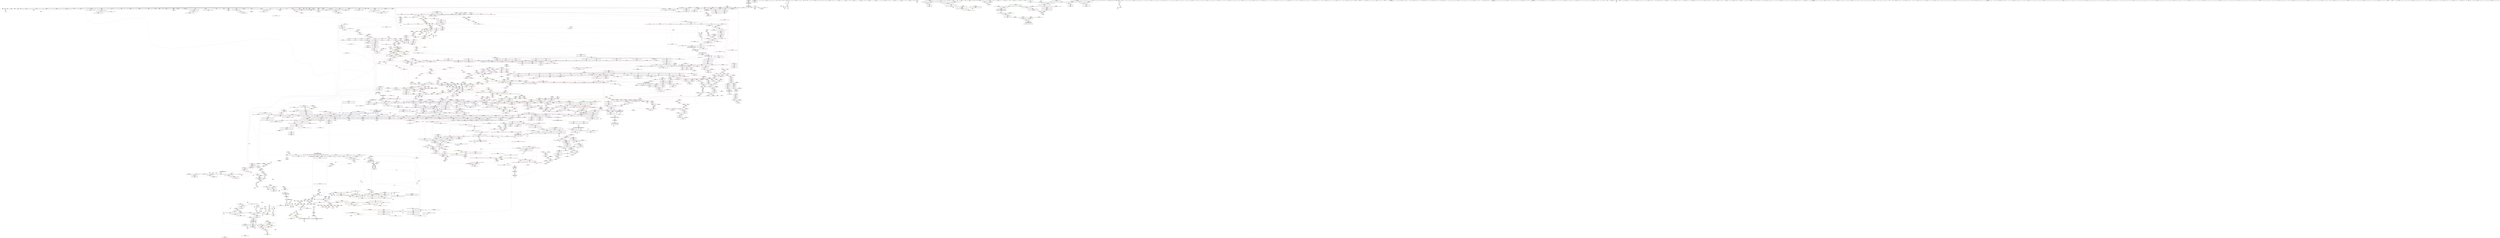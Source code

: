digraph "SVFG" {
	label="SVFG";

	Node0x5625c0208170 [shape=record,color=grey,label="{NodeID: 0\nNullPtr|{|<s56>140}}"];
	Node0x5625c0208170 -> Node0x5625c099ff00[style=solid];
	Node0x5625c0208170 -> Node0x5625c09a0000[style=solid];
	Node0x5625c0208170 -> Node0x5625c09a00d0[style=solid];
	Node0x5625c0208170 -> Node0x5625c09a01a0[style=solid];
	Node0x5625c0208170 -> Node0x5625c09a0270[style=solid];
	Node0x5625c0208170 -> Node0x5625c09a0340[style=solid];
	Node0x5625c0208170 -> Node0x5625c09a0410[style=solid];
	Node0x5625c0208170 -> Node0x5625c09a04e0[style=solid];
	Node0x5625c0208170 -> Node0x5625c09a05b0[style=solid];
	Node0x5625c0208170 -> Node0x5625c09a0680[style=solid];
	Node0x5625c0208170 -> Node0x5625c09a0750[style=solid];
	Node0x5625c0208170 -> Node0x5625c09a0820[style=solid];
	Node0x5625c0208170 -> Node0x5625c09a08f0[style=solid];
	Node0x5625c0208170 -> Node0x5625c09a09c0[style=solid];
	Node0x5625c0208170 -> Node0x5625c09a0a90[style=solid];
	Node0x5625c0208170 -> Node0x5625c09a0b60[style=solid];
	Node0x5625c0208170 -> Node0x5625c09a0c30[style=solid];
	Node0x5625c0208170 -> Node0x5625c09a0d00[style=solid];
	Node0x5625c0208170 -> Node0x5625c09a0dd0[style=solid];
	Node0x5625c0208170 -> Node0x5625c09a0ea0[style=solid];
	Node0x5625c0208170 -> Node0x5625c09a0f70[style=solid];
	Node0x5625c0208170 -> Node0x5625c09a1040[style=solid];
	Node0x5625c0208170 -> Node0x5625c09a1110[style=solid];
	Node0x5625c0208170 -> Node0x5625c09a11e0[style=solid];
	Node0x5625c0208170 -> Node0x5625c09a12b0[style=solid];
	Node0x5625c0208170 -> Node0x5625c09a1380[style=solid];
	Node0x5625c0208170 -> Node0x5625c09a1450[style=solid];
	Node0x5625c0208170 -> Node0x5625c09a1520[style=solid];
	Node0x5625c0208170 -> Node0x5625c09a15f0[style=solid];
	Node0x5625c0208170 -> Node0x5625c09a16c0[style=solid];
	Node0x5625c0208170 -> Node0x5625c09b1c00[style=solid];
	Node0x5625c0208170 -> Node0x5625c09b1cd0[style=solid];
	Node0x5625c0208170 -> Node0x5625c09b1da0[style=solid];
	Node0x5625c0208170 -> Node0x5625c09b1e70[style=solid];
	Node0x5625c0208170 -> Node0x5625c09b1f40[style=solid];
	Node0x5625c0208170 -> Node0x5625c09b2010[style=solid];
	Node0x5625c0208170 -> Node0x5625c09b20e0[style=solid];
	Node0x5625c0208170 -> Node0x5625c09b21b0[style=solid];
	Node0x5625c0208170 -> Node0x5625c09b2280[style=solid];
	Node0x5625c0208170 -> Node0x5625c09b2350[style=solid];
	Node0x5625c0208170 -> Node0x5625c09b2420[style=solid];
	Node0x5625c0208170 -> Node0x5625c09b24f0[style=solid];
	Node0x5625c0208170 -> Node0x5625c09b25c0[style=solid];
	Node0x5625c0208170 -> Node0x5625c09b2690[style=solid];
	Node0x5625c0208170 -> Node0x5625c09b2760[style=solid];
	Node0x5625c0208170 -> Node0x5625c09b2830[style=solid];
	Node0x5625c0208170 -> Node0x5625c09e90c0[style=solid];
	Node0x5625c0208170 -> Node0x5625c09ec830[style=solid];
	Node0x5625c0208170 -> Node0x5625c09ec900[style=solid];
	Node0x5625c0208170 -> Node0x5625c09ec9d0[style=solid];
	Node0x5625c0208170 -> Node0x5625c09ee3d0[style=solid];
	Node0x5625c0208170 -> Node0x5625c09c90e0[style=solid];
	Node0x5625c0208170 -> Node0x5625c0a3b220[style=solid];
	Node0x5625c0208170 -> Node0x5625c0a40860[style=solid];
	Node0x5625c0208170 -> Node0x5625c0a412e0[style=solid];
	Node0x5625c0208170 -> Node0x5625c0a421e0[style=solid];
	Node0x5625c0208170:s56 -> Node0x5625c0bc2d40[style=solid,color=red];
	Node0x5625c0a421e0 [shape=record,color=grey,label="{NodeID: 2657\n1076 = cmp(1075, 3, )\n}"];
	Node0x5625c09c2260 [shape=record,color=blue,label="{NodeID: 1550\n1556\<--1568\n__assignable\<--\n_ZSt18uninitialized_copyISt13move_iteratorIPSt4pairIiiEES3_ET0_T_S6_S5_\n}"];
	Node0x5625c09a09c0 [shape=record,color=black,label="{NodeID: 443\n728\<--3\n\<--dummyVal\n_ZNSt6vectorISt4pairIiiESaIS1_EEC2Ev\n|{<s0>70}}"];
	Node0x5625c09a09c0:s0 -> Node0x5625c0bae460[style=solid,color=red];
	Node0x5625c0bc6750 [shape=record,color=black,label="{NodeID: 4207\n2131 = PHI(347, )\n1st arg _ZSt8pop_heapIN9__gnu_cxx17__normal_iteratorIPSt4pairIiiESt6vectorIS3_SaIS3_EEEESt4lessIS3_EEvT_SB_T0_ }"];
	Node0x5625c0bc6750 -> Node0x5625c09c6020[style=solid];
	Node0x5625c09f2220 [shape=record,color=yellow,style=double,label="{NodeID: 3100\n470V_1 = ENCHI(MR_470V_0)\npts\{27600000 27620000 \}\nFun[_ZN9__gnu_cxxeqIPKSt4pairIiiESt6vectorIS2_SaIS2_EEEEbRKNS_17__normal_iteratorIT_T0_EESD_]}"];
	Node0x5625c09f2220 -> Node0x5625c09e70b0[style=dashed];
	Node0x5625c09f2220 -> Node0x5625c09e7180[style=dashed];
	Node0x5625c09afbc0 [shape=record,color=purple,label="{NodeID: 886\n2124\<--2123\n_M_current\<--this1\n_ZN9__gnu_cxx17__normal_iteratorIPKSt4pairIiiESt6vectorIS2_SaIS2_EEEC2ERKS4_\n}"];
	Node0x5625c09afbc0 -> Node0x5625c09c5e80[style=solid];
	Node0x5625c09e5ed0 [shape=record,color=red,label="{NodeID: 1329\n2638\<--2569\n\<--__new_finish\n_ZNSt6vectorISt4pairIiiESaIS1_EE17_M_realloc_insertIJRKS1_EEEvN9__gnu_cxx17__normal_iteratorIPS1_S3_EEDpOT_\n}"];
	Node0x5625c09e5ed0 -> Node0x5625c0a412e0[style=solid];
	Node0x5625c09552d0 [shape=record,color=green,label="{NodeID: 222\n1328\<--1329\n_ZSt22__uninitialized_copy_aISt13move_iteratorIPSt4pairIiiEES3_S2_ET0_T_S6_S5_RSaIT1_E\<--_ZSt22__uninitialized_copy_aISt13move_iteratorIPSt4pairIiiEES3_S2_ET0_T_S6_S5_RSaIT1_E_field_insensitive\n}"];
	Node0x5625c0bb0390 [shape=record,color=black,label="{NodeID: 3986\n1358 = PHI(1208, 1208, 1208, )\n0th arg _ZNKSt6vectorISt4pairIiiESaIS1_EE8max_sizeEv }"];
	Node0x5625c0bb0390 -> Node0x5625c09eff70[style=solid];
	Node0x5625c0acd670 [shape=record,color=yellow,style=double,label="{NodeID: 2879\n18V_1 = ENCHI(MR_18V_0)\npts\{510000 \}\nFun[_ZNKSt6vectorISt4pairIiiESaIS1_EE5frontEv]|{<s0>187}}"];
	Node0x5625c0acd670:s0 -> Node0x5625c0acbf50[style=dashed,color=red];
	Node0x5625c09bc2c0 [shape=record,color=black,label="{NodeID: 665\n2697\<--2579\n\<--this1\n_ZNSt6vectorISt4pairIiiESaIS1_EE17_M_realloc_insertIJRKS1_EEEvN9__gnu_cxx17__normal_iteratorIPS1_S3_EEDpOT_\n}"];
	Node0x5625c09bc2c0 -> Node0x5625c09d3f30[style=solid];
	Node0x5625c09bc2c0 -> Node0x5625c09d4000[style=solid];
	Node0x5625c09dab40 [shape=record,color=red,label="{NodeID: 1108\n1061\<--998\n\<--__new_finish\n_ZNSt6vectorISt4pairIiiESaIS1_EE17_M_realloc_insertIJS1_EEEvN9__gnu_cxx17__normal_iteratorIPS1_S3_EEDpOT_\n|{<s0>107}}"];
	Node0x5625c09dab40:s0 -> Node0x5625c0ba8340[style=solid,color=red];
	Node0x5625c094a500 [shape=record,color=green,label="{NodeID: 1\n7\<--1\n__dso_handle\<--dummyObj\nGlob }"];
	Node0x5625c0a42360 [shape=record,color=grey,label="{NodeID: 2658\n113 = cmp(111, 77, )\n}"];
	Node0x5625c09c2330 [shape=record,color=blue, style = dotted,label="{NodeID: 1551\n2869\<--2871\noffset_0\<--dummyVal\n_ZSt18uninitialized_copyISt13move_iteratorIPSt4pairIiiEES3_ET0_T_S6_S5_\n}"];
	Node0x5625c09c2330 -> Node0x5625c09de1b0[style=dashed];
	Node0x5625c09a0a90 [shape=record,color=black,label="{NodeID: 444\n1067\<--3\n\<--dummyVal\n_ZNSt6vectorISt4pairIiiESaIS1_EE17_M_realloc_insertIJS1_EEEvN9__gnu_cxx17__normal_iteratorIPS1_S3_EEDpOT_\n}"];
	Node0x5625c0bc6860 [shape=record,color=black,label="{NodeID: 4208\n1332 = PHI(984, 984, 1256, 1259, 2555, 2555, )\n0th arg _ZNK9__gnu_cxx17__normal_iteratorIPSt4pairIiiESt6vectorIS2_SaIS2_EEE4baseEv }"];
	Node0x5625c0bc6860 -> Node0x5625c09efd00[style=solid];
	Node0x5625c09afc90 [shape=record,color=purple,label="{NodeID: 887\n2148\<--2132\ncoerce.dive\<--__first\n_ZSt8pop_heapIN9__gnu_cxx17__normal_iteratorIPSt4pairIiiESt6vectorIS3_SaIS3_EEEESt4lessIS3_EEvT_SB_T0_\n}"];
	Node0x5625c09afc90 -> Node0x5625c09c5f50[style=solid];
	Node0x5625c09e5fa0 [shape=record,color=red,label="{NodeID: 1330\n2656\<--2569\n\<--__new_finish\n_ZNSt6vectorISt4pairIiiESaIS1_EE17_M_realloc_insertIJRKS1_EEEvN9__gnu_cxx17__normal_iteratorIPS1_S3_EEDpOT_\n|{<s0>260}}"];
	Node0x5625c09e5fa0:s0 -> Node0x5625c0bc0ff0[style=solid,color=red];
	Node0x5625c09553d0 [shape=record,color=green,label="{NodeID: 223\n1333\<--1334\nthis.addr\<--this.addr_field_insensitive\n_ZNK9__gnu_cxx17__normal_iteratorIPSt4pairIiiESt6vectorIS2_SaIS2_EEE4baseEv\n}"];
	Node0x5625c09553d0 -> Node0x5625c09dcaf0[style=solid];
	Node0x5625c09553d0 -> Node0x5625c09efd00[style=solid];
	Node0x5625c0bb0670 [shape=record,color=black,label="{NodeID: 3987\n1823 = PHI(815, 1851, 1853, 1855, 1937, 2238, 2234, 2238, 2309, 2311, 2313, 2315, 2437, 2439, )\n0th arg _ZNK9__gnu_cxx17__normal_iteratorIPSt4pairIiiESt6vectorIS2_SaIS2_EEEdeEv }"];
	Node0x5625c0bb0670 -> Node0x5625c09c3ed0[style=solid];
	Node0x5625c09bc390 [shape=record,color=black,label="{NodeID: 666\n2702\<--2579\n\<--this1\n_ZNSt6vectorISt4pairIiiESaIS1_EE17_M_realloc_insertIJRKS1_EEEvN9__gnu_cxx17__normal_iteratorIPS1_S3_EEDpOT_\n}"];
	Node0x5625c09bc390 -> Node0x5625c09d40d0[style=solid];
	Node0x5625c09bc390 -> Node0x5625c09d41a0[style=solid];
	Node0x5625c09dac10 [shape=record,color=red,label="{NodeID: 1109\n1075\<--998\n\<--__new_finish\n_ZNSt6vectorISt4pairIiiESaIS1_EE17_M_realloc_insertIJS1_EEEvN9__gnu_cxx17__normal_iteratorIPS1_S3_EEDpOT_\n}"];
	Node0x5625c09dac10 -> Node0x5625c0a421e0[style=solid];
	Node0x5625c094a590 [shape=record,color=green,label="{NodeID: 2\n8\<--1\n_ZSt3cin\<--dummyObj\nGlob }"];
	Node0x5625c0a424e0 [shape=record,color=grey,label="{NodeID: 2659\n1477 = cmp(1475, 1476, )\n}"];
	Node0x5625c09c2400 [shape=record,color=blue, style = dotted,label="{NodeID: 1552\n2872\<--2874\noffset_0\<--dummyVal\n_ZSt18uninitialized_copyISt13move_iteratorIPSt4pairIiiEES3_ET0_T_S6_S5_\n}"];
	Node0x5625c09c2400 -> Node0x5625c09de280[style=dashed];
	Node0x5625c09a0b60 [shape=record,color=black,label="{NodeID: 445\n1068\<--3\n\<--dummyVal\n_ZNSt6vectorISt4pairIiiESaIS1_EE17_M_realloc_insertIJS1_EEEvN9__gnu_cxx17__normal_iteratorIPS1_S3_EEDpOT_\n}"];
	Node0x5625c09a0b60 -> Node0x5625c09ee710[style=solid];
	Node0x5625c09afd60 [shape=record,color=purple,label="{NodeID: 888\n2150\<--2134\ncoerce.dive1\<--__last\n_ZSt8pop_heapIN9__gnu_cxx17__normal_iteratorIPSt4pairIiiESt6vectorIS3_SaIS3_EEEESt4lessIS3_EEvT_SB_T0_\n}"];
	Node0x5625c09afd60 -> Node0x5625c09c6020[style=solid];
	Node0x5625c09e6070 [shape=record,color=red,label="{NodeID: 1331\n2701\<--2569\n\<--__new_finish\n_ZNSt6vectorISt4pairIiiESaIS1_EE17_M_realloc_insertIJRKS1_EEEvN9__gnu_cxx17__normal_iteratorIPS1_S3_EEDpOT_\n}"];
	Node0x5625c09e6070 -> Node0x5625c0a008c0[style=solid];
	Node0x5625c09554a0 [shape=record,color=green,label="{NodeID: 224\n1342\<--1343\n__a.addr\<--__a.addr_field_insensitive\n_ZNSt16allocator_traitsISaISt4pairIiiEEE7destroyIS1_EEvRS2_PT_\n}"];
	Node0x5625c09554a0 -> Node0x5625c09dcbc0[style=solid];
	Node0x5625c09554a0 -> Node0x5625c09efdd0[style=solid];
	Node0x5625c0bb5fb0 [shape=record,color=black,label="{NodeID: 3988\n84 = PHI()\n}"];
	Node0x5625c09bc460 [shape=record,color=black,label="{NodeID: 667\n2709\<--2579\n\<--this1\n_ZNSt6vectorISt4pairIiiESaIS1_EE17_M_realloc_insertIJRKS1_EEEvN9__gnu_cxx17__normal_iteratorIPS1_S3_EEDpOT_\n}"];
	Node0x5625c09bc460 -> Node0x5625c09d4270[style=solid];
	Node0x5625c09bc460 -> Node0x5625c09d4340[style=solid];
	Node0x5625c09dace0 [shape=record,color=red,label="{NodeID: 1110\n1097\<--998\n\<--__new_finish\n_ZNSt6vectorISt4pairIiiESaIS1_EE17_M_realloc_insertIJS1_EEEvN9__gnu_cxx17__normal_iteratorIPS1_S3_EEDpOT_\n|{<s0>112}}"];
	Node0x5625c09dace0:s0 -> Node0x5625c0bc0ff0[style=solid,color=red];
	Node0x5625c094a840 [shape=record,color=green,label="{NodeID: 3\n9\<--1\n_ZSt4cout\<--dummyObj\nGlob }"];
	Node0x5625c0a42660 [shape=record,color=grey,label="{NodeID: 2660\n1872 = cmp(1870, 1871, )\n}"];
	Node0x5625c09c24d0 [shape=record,color=blue,label="{NodeID: 1553\n1600\<--1585\ncoerce.dive\<--__first.coerce\n_ZNSt20__uninitialized_copyILb0EE13__uninit_copyISt13move_iteratorIPSt4pairIiiEES5_EET0_T_S8_S7_\n}"];
	Node0x5625c09c24d0 -> Node0x5625c0aa58d0[style=dashed];
	Node0x5625c09a0c30 [shape=record,color=black,label="{NodeID: 446\n1070\<--3\n\<--dummyVal\n_ZNSt6vectorISt4pairIiiESaIS1_EE17_M_realloc_insertIJS1_EEEvN9__gnu_cxx17__normal_iteratorIPS1_S3_EEDpOT_\n}"];
	Node0x5625c09a0c30 -> Node0x5625c09ee7e0[style=solid];
	Node0x5625c09afe30 [shape=record,color=purple,label="{NodeID: 889\n2171\<--2142\ncoerce.dive7\<--agg.tmp4\n_ZSt8pop_heapIN9__gnu_cxx17__normal_iteratorIPSt4pairIiiESt6vectorIS3_SaIS3_EEEESt4lessIS3_EEvT_SB_T0_\n}"];
	Node0x5625c09afe30 -> Node0x5625c09e2790[style=solid];
	Node0x5625c09e6140 [shape=record,color=red,label="{NodeID: 1332\n2636\<--2571\nexn\<--exn.slot\n_ZNSt6vectorISt4pairIiiESaIS1_EE17_M_realloc_insertIJRKS1_EEEvN9__gnu_cxx17__normal_iteratorIPS1_S3_EEDpOT_\n}"];
	Node0x5625c0955570 [shape=record,color=green,label="{NodeID: 225\n1344\<--1345\n__p.addr\<--__p.addr_field_insensitive\n_ZNSt16allocator_traitsISaISt4pairIiiEEE7destroyIS1_EEvRS2_PT_\n}"];
	Node0x5625c0955570 -> Node0x5625c09dcc90[style=solid];
	Node0x5625c0955570 -> Node0x5625c09efea0[style=solid];
	Node0x5625c0bb60b0 [shape=record,color=black,label="{NodeID: 3989\n70 = PHI()\n}"];
	Node0x5625c0acd940 [shape=record,color=yellow,style=double,label="{NodeID: 2882\n97V_1 = ENCHI(MR_97V_0)\npts\{431 \}\nFun[main]}"];
	Node0x5625c0acd940 -> Node0x5625c09d6ff0[style=dashed];
	Node0x5625c09bc530 [shape=record,color=black,label="{NodeID: 668\n2596\<--2595\n\<--_M_impl\n_ZNSt6vectorISt4pairIiiESaIS1_EE17_M_realloc_insertIJRKS1_EEEvN9__gnu_cxx17__normal_iteratorIPS1_S3_EEDpOT_\n|{<s0>249}}"];
	Node0x5625c09bc530:s0 -> Node0x5625c0baa330[style=solid,color=red];
	Node0x5625c09dadb0 [shape=record,color=red,label="{NodeID: 1111\n1144\<--998\n\<--__new_finish\n_ZNSt6vectorISt4pairIiiESaIS1_EE17_M_realloc_insertIJS1_EEEvN9__gnu_cxx17__normal_iteratorIPS1_S3_EEDpOT_\n}"];
	Node0x5625c09dadb0 -> Node0x5625c09eeb20[style=solid];
	Node0x5625c094a8d0 [shape=record,color=green,label="{NodeID: 4\n10\<--1\n.str\<--dummyObj\nGlob }"];
	Node0x5625c09c25a0 [shape=record,color=blue,label="{NodeID: 1554\n1602\<--1586\ncoerce.dive1\<--__last.coerce\n_ZNSt20__uninitialized_copyILb0EE13__uninit_copyISt13move_iteratorIPSt4pairIiiEES5_EET0_T_S8_S7_\n|{<s0>151}}"];
	Node0x5625c09c25a0:s0 -> Node0x5625c0ac79f0[style=dashed,color=red];
	Node0x5625c09a0d00 [shape=record,color=black,label="{NodeID: 447\n1088\<--3\n\<--dummyVal\n_ZNSt6vectorISt4pairIiiESaIS1_EE17_M_realloc_insertIJS1_EEEvN9__gnu_cxx17__normal_iteratorIPS1_S3_EEDpOT_\n}"];
	Node0x5625c09aff00 [shape=record,color=purple,label="{NodeID: 890\n2173\<--2144\ncoerce.dive8\<--agg.tmp5\n_ZSt8pop_heapIN9__gnu_cxx17__normal_iteratorIPSt4pairIiiESt6vectorIS3_SaIS3_EEEESt4lessIS3_EEvT_SB_T0_\n}"];
	Node0x5625c09aff00 -> Node0x5625c09e2860[style=solid];
	Node0x5625c09e6210 [shape=record,color=red,label="{NodeID: 1333\n2714\<--2571\nexn42\<--exn.slot\n_ZNSt6vectorISt4pairIiiESaIS1_EE17_M_realloc_insertIJRKS1_EEEvN9__gnu_cxx17__normal_iteratorIPS1_S3_EEDpOT_\n}"];
	Node0x5625c0955640 [shape=record,color=green,label="{NodeID: 226\n1352\<--1353\n_ZN9__gnu_cxx13new_allocatorISt4pairIiiEE7destroyIS2_EEvPT_\<--_ZN9__gnu_cxx13new_allocatorISt4pairIiiEE7destroyIS2_EEvPT__field_insensitive\n}"];
	Node0x5625c0bb61b0 [shape=record,color=black,label="{NodeID: 3990\n149 = PHI(395, )\n}"];
	Node0x5625c09bc600 [shape=record,color=black,label="{NodeID: 669\n2643\<--2642\n\<--_M_impl17\n_ZNSt6vectorISt4pairIiiESaIS1_EE17_M_realloc_insertIJRKS1_EEEvN9__gnu_cxx17__normal_iteratorIPS1_S3_EEDpOT_\n|{<s0>257}}"];
	Node0x5625c09bc600:s0 -> Node0x5625c0bc4140[style=solid,color=red];
	Node0x5625c09dae80 [shape=record,color=red,label="{NodeID: 1112\n1073\<--1000\nexn\<--exn.slot\n_ZNSt6vectorISt4pairIiiESaIS1_EE17_M_realloc_insertIJS1_EEEvN9__gnu_cxx17__normal_iteratorIPS1_S3_EEDpOT_\n}"];
	Node0x5625c094a990 [shape=record,color=green,label="{NodeID: 5\n12\<--1\n.str.1\<--dummyObj\nGlob }"];
	Node0x5625c09c2670 [shape=record,color=blue,label="{NodeID: 1555\n1592\<--1587\n__result.addr\<--__result\n_ZNSt20__uninitialized_copyILb0EE13__uninit_copyISt13move_iteratorIPSt4pairIiiEES5_EET0_T_S8_S7_\n}"];
	Node0x5625c09c2670 -> Node0x5625c09de350[style=dashed];
	Node0x5625c09c2670 -> Node0x5625c09de420[style=dashed];
	Node0x5625c09a0dd0 [shape=record,color=black,label="{NodeID: 448\n1089\<--3\n\<--dummyVal\n_ZNSt6vectorISt4pairIiiESaIS1_EE17_M_realloc_insertIJS1_EEEvN9__gnu_cxx17__normal_iteratorIPS1_S3_EEDpOT_\n}"];
	Node0x5625c09a0dd0 -> Node0x5625c09ee8b0[style=solid];
	Node0x5625c09f2740 [shape=record,color=yellow,style=double,label="{NodeID: 3105\n16V_1 = ENCHI(MR_16V_0)\npts\{1486 \}\nFun[_ZSt22__uninitialized_copy_aISt13move_iteratorIPSt4pairIiiEES3_S2_ET0_T_S6_S5_RSaIT1_E]|{<s0>146}}"];
	Node0x5625c09f2740:s0 -> Node0x5625c0ab9930[style=dashed,color=red];
	Node0x5625c09affd0 [shape=record,color=purple,label="{NodeID: 891\n2175\<--2146\ncoerce.dive9\<--agg.tmp6\n_ZSt8pop_heapIN9__gnu_cxx17__normal_iteratorIPSt4pairIiiESt6vectorIS3_SaIS3_EEEESt4lessIS3_EEvT_SB_T0_\n}"];
	Node0x5625c09affd0 -> Node0x5625c09e2930[style=solid];
	Node0x5625c09e62e0 [shape=record,color=red,label="{NodeID: 1334\n2715\<--2573\nsel\<--ehselector.slot\n_ZNSt6vectorISt4pairIiiESaIS1_EE17_M_realloc_insertIJRKS1_EEEvN9__gnu_cxx17__normal_iteratorIPS1_S3_EEDpOT_\n}"];
	Node0x5625c0955740 [shape=record,color=green,label="{NodeID: 227\n1359\<--1360\nthis.addr\<--this.addr_field_insensitive\n_ZNKSt6vectorISt4pairIiiESaIS1_EE8max_sizeEv\n}"];
	Node0x5625c0955740 -> Node0x5625c09dcd60[style=solid];
	Node0x5625c0955740 -> Node0x5625c09eff70[style=solid];
	Node0x5625c0bb6350 [shape=record,color=black,label="{NodeID: 3991\n154 = PHI()\n}"];
	Node0x5625c09bc6d0 [shape=record,color=black,label="{NodeID: 670\n2691\<--2686\nsub.ptr.lhs.cast\<--\n_ZNSt6vectorISt4pairIiiESaIS1_EE17_M_realloc_insertIJRKS1_EEEvN9__gnu_cxx17__normal_iteratorIPS1_S3_EEDpOT_\n}"];
	Node0x5625c09bc6d0 -> Node0x5625c0a3d0e0[style=solid];
	Node0x5625c09daf50 [shape=record,color=red,label="{NodeID: 1113\n1157\<--1000\nexn42\<--exn.slot\n_ZNSt6vectorISt4pairIiiESaIS1_EE17_M_realloc_insertIJS1_EEEvN9__gnu_cxx17__normal_iteratorIPS1_S3_EEDpOT_\n}"];
	Node0x5625c094b230 [shape=record,color=green,label="{NodeID: 6\n14\<--1\n.str.2\<--dummyObj\nGlob }"];
	Node0x5625c09c2740 [shape=record,color=blue,label="{NodeID: 1556\n1594\<--1605\n__cur\<--\n_ZNSt20__uninitialized_copyILb0EE13__uninit_copyISt13move_iteratorIPSt4pairIiiEES5_EET0_T_S8_S7_\n}"];
	Node0x5625c09c2740 -> Node0x5625c0aa2b40[style=dashed];
	Node0x5625c09a0ea0 [shape=record,color=black,label="{NodeID: 449\n1091\<--3\n\<--dummyVal\n_ZNSt6vectorISt4pairIiiESaIS1_EE17_M_realloc_insertIJS1_EEEvN9__gnu_cxx17__normal_iteratorIPS1_S3_EEDpOT_\n}"];
	Node0x5625c09a0ea0 -> Node0x5625c09ee980[style=solid];
	Node0x5625c09b00a0 [shape=record,color=purple,label="{NodeID: 892\n2881\<--2162\noffset_0\<--\n}"];
	Node0x5625c09b00a0 -> Node0x5625c09c60f0[style=solid];
	Node0x5625c09e63b0 [shape=record,color=red,label="{NodeID: 1335\n2607\<--2606\n\<--_M_start\n_ZNSt6vectorISt4pairIiiESaIS1_EE17_M_realloc_insertIJRKS1_EEEvN9__gnu_cxx17__normal_iteratorIPS1_S3_EEDpOT_\n|{<s0>252}}"];
	Node0x5625c09e63b0:s0 -> Node0x5625c0ba7ee0[style=solid,color=red];
	Node0x5625c09a17b0 [shape=record,color=green,label="{NodeID: 228\n1365\<--1366\n_ZNKSt12_Vector_baseISt4pairIiiESaIS1_EE19_M_get_Tp_allocatorEv\<--_ZNKSt12_Vector_baseISt4pairIiiESaIS1_EE19_M_get_Tp_allocatorEv_field_insensitive\n}"];
	Node0x5625c0bb6420 [shape=record,color=black,label="{NodeID: 3992\n160 = PHI(395, )\n}"];
	Node0x5625c0bb6420 -> Node0x5625c0a3cde0[style=solid];
	Node0x5625c09bc7a0 [shape=record,color=black,label="{NodeID: 671\n2692\<--2690\nsub.ptr.rhs.cast\<--\n_ZNSt6vectorISt4pairIiiESaIS1_EE17_M_realloc_insertIJRKS1_EEEvN9__gnu_cxx17__normal_iteratorIPS1_S3_EEDpOT_\n}"];
	Node0x5625c09bc7a0 -> Node0x5625c0a3d0e0[style=solid];
	Node0x5625c09db020 [shape=record,color=red,label="{NodeID: 1114\n1158\<--1002\nsel\<--ehselector.slot\n_ZNSt6vectorISt4pairIiiESaIS1_EE17_M_realloc_insertIJS1_EEEvN9__gnu_cxx17__normal_iteratorIPS1_S3_EEDpOT_\n}"];
	Node0x5625c094b2c0 [shape=record,color=green,label="{NodeID: 7\n16\<--1\n.str.3\<--dummyObj\nGlob }"];
	Node0x5625c09c2810 [shape=record,color=blue,label="{NodeID: 1557\n1594\<--1627\n__cur\<--incdec.ptr\n_ZNSt20__uninitialized_copyILb0EE13__uninit_copyISt13move_iteratorIPSt4pairIiiEES5_EET0_T_S8_S7_\n}"];
	Node0x5625c09c2810 -> Node0x5625c0aa2b40[style=dashed];
	Node0x5625c09a0f70 [shape=record,color=black,label="{NodeID: 450\n1159\<--3\nlpad.val\<--dummyVal\n_ZNSt6vectorISt4pairIiiESaIS1_EE17_M_realloc_insertIJS1_EEEvN9__gnu_cxx17__normal_iteratorIPS1_S3_EEDpOT_\n}"];
	Node0x5625c09b0170 [shape=record,color=purple,label="{NodeID: 893\n2882\<--2163\noffset_0\<--\n}"];
	Node0x5625c09b0170 -> Node0x5625c09e8360[style=solid];
	Node0x5625c09e6480 [shape=record,color=red,label="{NodeID: 1336\n2609\<--2608\n\<--call8\n_ZNSt6vectorISt4pairIiiESaIS1_EE17_M_realloc_insertIJRKS1_EEEvN9__gnu_cxx17__normal_iteratorIPS1_S3_EEDpOT_\n|{<s0>252}}"];
	Node0x5625c09e6480:s0 -> Node0x5625c0ba8140[style=solid,color=red];
	Node0x5625c09a1880 [shape=record,color=green,label="{NodeID: 229\n1368\<--1369\n_ZNSt16allocator_traitsISaISt4pairIiiEEE8max_sizeERKS2_\<--_ZNSt16allocator_traitsISaISt4pairIiiEEE8max_sizeERKS2__field_insensitive\n}"];
	Node0x5625c0bb6620 [shape=record,color=black,label="{NodeID: 3993\n169 = PHI(395, )\n}"];
	Node0x5625c09bc870 [shape=record,color=black,label="{NodeID: 672\n2740\<--2739\n\<--\n_ZN9__gnu_cxx13new_allocatorISt4pairIiiEE9constructIS2_JRKS2_EEEvPT_DpOT0_\n}"];
	Node0x5625c09bc870 -> Node0x5625c09bc940[style=solid];
	Node0x5625c09db0f0 [shape=record,color=red,label="{NodeID: 1115\n1040\<--1039\n\<--_M_start\n_ZNSt6vectorISt4pairIiiESaIS1_EE17_M_realloc_insertIJS1_EEEvN9__gnu_cxx17__normal_iteratorIPS1_S3_EEDpOT_\n|{<s0>104}}"];
	Node0x5625c09db0f0:s0 -> Node0x5625c0ba7ee0[style=solid,color=red];
	Node0x5625c094b380 [shape=record,color=green,label="{NodeID: 8\n19\<--1\n\<--dummyObj\nCan only get source location for instruction, argument, global var or function.}"];
	Node0x5625c0aa2460 [shape=record,color=black,label="{NodeID: 2665\nMR_24V_5 = PHI(MR_24V_4, MR_24V_1, )\npts\{650000 \}\n}"];
	Node0x5625c09c28e0 [shape=record,color=blue,label="{NodeID: 1558\n1596\<--1631\nexn.slot\<--\n_ZNSt20__uninitialized_copyILb0EE13__uninit_copyISt13move_iteratorIPSt4pairIiiEES5_EET0_T_S8_S7_\n}"];
	Node0x5625c09c28e0 -> Node0x5625c09de830[style=dashed];
	Node0x5625c09c28e0 -> Node0x5625c09c2a80[style=dashed];
	Node0x5625c09a1040 [shape=record,color=black,label="{NodeID: 451\n1160\<--3\nlpad.val43\<--dummyVal\n_ZNSt6vectorISt4pairIiiESaIS1_EE17_M_realloc_insertIJS1_EEEvN9__gnu_cxx17__normal_iteratorIPS1_S3_EEDpOT_\n}"];
	Node0x5625c09b0240 [shape=record,color=purple,label="{NodeID: 894\n2884\<--2165\noffset_0\<--\n}"];
	Node0x5625c09b0240 -> Node0x5625c09c61c0[style=solid];
	Node0x5625c09e6550 [shape=record,color=red,label="{NodeID: 1337\n2619\<--2618\n\<--call12\n_ZNSt6vectorISt4pairIiiESaIS1_EE17_M_realloc_insertIJRKS1_EEEvN9__gnu_cxx17__normal_iteratorIPS1_S3_EEDpOT_\n|{<s0>255}}"];
	Node0x5625c09e6550:s0 -> Node0x5625c0ba7ee0[style=solid,color=red];
	Node0x5625c09a1980 [shape=record,color=green,label="{NodeID: 230\n1373\<--1374\nthis.addr\<--this.addr_field_insensitive\n_ZNKSt6vectorISt4pairIiiESaIS1_EE4sizeEv\n}"];
	Node0x5625c09a1980 -> Node0x5625c09dce30[style=solid];
	Node0x5625c09a1980 -> Node0x5625c09f0040[style=solid];
	Node0x5625c0bb6730 [shape=record,color=black,label="{NodeID: 3994\n172 = PHI(307, )\n}"];
	Node0x5625c0bb6730 -> Node0x5625c09b2e10[style=solid];
	Node0x5625c0acddd0 [shape=record,color=yellow,style=double,label="{NodeID: 2887\n48V_1 = ENCHI(MR_48V_0)\npts\{510000 510001 \}\nFun[_ZNSt14priority_queueISt4pairIiiESt6vectorIS1_SaIS1_EESt4lessIS1_EE4pushEOS1_]|{<s0>29}}"];
	Node0x5625c0acddd0:s0 -> Node0x5625c0aba060[style=dashed,color=red];
	Node0x5625c09bc940 [shape=record,color=black,label="{NodeID: 673\n2741\<--2740\n\<--\n_ZN9__gnu_cxx13new_allocatorISt4pairIiiEE9constructIS2_JRKS2_EEEvPT_DpOT0_\n}"];
	Node0x5625c09bc940 -> Node0x5625c09bca10[style=solid];
	Node0x5625c09db1c0 [shape=record,color=red,label="{NodeID: 1116\n1044\<--1041\n\<--call8\n_ZNSt6vectorISt4pairIiiESaIS1_EE17_M_realloc_insertIJS1_EEEvN9__gnu_cxx17__normal_iteratorIPS1_S3_EEDpOT_\n|{<s0>104}}"];
	Node0x5625c09db1c0:s0 -> Node0x5625c0ba8140[style=solid,color=red];
	Node0x5625c094b440 [shape=record,color=green,label="{NodeID: 9\n77\<--1\n\<--dummyObj\nCan only get source location for instruction, argument, global var or function.}"];
	Node0x5625c0aa2960 [shape=record,color=black,label="{NodeID: 2666\nMR_26V_4 = PHI(MR_26V_3, MR_26V_1, )\npts\{650001 \}\n}"];
	Node0x5625c09c29b0 [shape=record,color=blue,label="{NodeID: 1559\n1598\<--1633\nehselector.slot\<--\n_ZNSt20__uninitialized_copyILb0EE13__uninit_copyISt13move_iteratorIPSt4pairIiiEES5_EET0_T_S8_S7_\n}"];
	Node0x5625c09c29b0 -> Node0x5625c09c2b50[style=dashed];
	Node0x5625c09a1110 [shape=record,color=black,label="{NodeID: 452\n1162\<--3\n\<--dummyVal\n_ZNSt6vectorISt4pairIiiESaIS1_EE17_M_realloc_insertIJS1_EEEvN9__gnu_cxx17__normal_iteratorIPS1_S3_EEDpOT_\n}"];
	Node0x5625c09b0310 [shape=record,color=purple,label="{NodeID: 895\n2885\<--2166\noffset_0\<--\n}"];
	Node0x5625c09b0310 -> Node0x5625c09e8430[style=solid];
	Node0x5625c09e6620 [shape=record,color=red,label="{NodeID: 1338\n2623\<--2622\n\<--_M_finish\n_ZNSt6vectorISt4pairIiiESaIS1_EE17_M_realloc_insertIJRKS1_EEEvN9__gnu_cxx17__normal_iteratorIPS1_S3_EEDpOT_\n|{<s0>255}}"];
	Node0x5625c09e6620:s0 -> Node0x5625c0ba8140[style=solid,color=red];
	Node0x5625c09a1a50 [shape=record,color=green,label="{NodeID: 231\n1395\<--1396\nretval\<--retval_field_insensitive\n_ZSt3maxImERKT_S2_S2_\n}"];
	Node0x5625c09a1a50 -> Node0x5625c09dd0a0[style=solid];
	Node0x5625c09a1a50 -> Node0x5625c09f02b0[style=solid];
	Node0x5625c09a1a50 -> Node0x5625c09f0380[style=solid];
	Node0x5625c0bb68a0 [shape=record,color=black,label="{NodeID: 3995\n30 = PHI()\n}"];
	Node0x5625c0acdeb0 [shape=record,color=yellow,style=double,label="{NodeID: 2888\n50V_1 = ENCHI(MR_50V_0)\npts\{630000 630001 8140000 8140001 18400000 18400001 22430000 22430001 22940000 22940001 \}\nFun[_ZNSt14priority_queueISt4pairIiiESt6vectorIS1_SaIS1_EESt4lessIS1_EE4pushEOS1_]|{<s0>29}}"];
	Node0x5625c0acdeb0:s0 -> Node0x5625c0aba170[style=dashed,color=red];
	Node0x5625c09bca10 [shape=record,color=black,label="{NodeID: 674\n2744\<--2741\n\<--\n_ZN9__gnu_cxx13new_allocatorISt4pairIiiEE9constructIS2_JRKS2_EEEvPT_DpOT0_\n}"];
	Node0x5625c09bca10 -> Node0x5625c09d4410[style=solid];
	Node0x5625c09bca10 -> Node0x5625c09d44e0[style=solid];
	Node0x5625c09db290 [shape=record,color=red,label="{NodeID: 1117\n1056\<--1055\n\<--call12\n_ZNSt6vectorISt4pairIiiESaIS1_EE17_M_realloc_insertIJS1_EEEvN9__gnu_cxx17__normal_iteratorIPS1_S3_EEDpOT_\n|{<s0>107}}"];
	Node0x5625c09db290:s0 -> Node0x5625c0ba7ee0[style=solid,color=red];
	Node0x5625c094b500 [shape=record,color=green,label="{NodeID: 10\n98\<--1\n\<--dummyObj\nCan only get source location for instruction, argument, global var or function.}"];
	Node0x5625c0aa2a50 [shape=record,color=black,label="{NodeID: 2667\nMR_16V_2 = PHI(MR_16V_3, MR_16V_1, )\npts\{1486 \}\n|{<s0>150|<s1>154|<s2>154}}"];
	Node0x5625c0aa2a50:s0 -> Node0x5625c0b03a80[style=dashed,color=blue];
	Node0x5625c0aa2a50:s1 -> Node0x5625c09e81c0[style=dashed,color=red];
	Node0x5625c0aa2a50:s2 -> Node0x5625c09c2f60[style=dashed,color=red];
	Node0x5625c09c2a80 [shape=record,color=blue,label="{NodeID: 1560\n1596\<--1645\nexn.slot\<--\n_ZNSt20__uninitialized_copyILb0EE13__uninit_copyISt13move_iteratorIPSt4pairIiiEES5_EET0_T_S8_S7_\n}"];
	Node0x5625c09c2a80 -> Node0x5625c09de900[style=dashed];
	Node0x5625c09a11e0 [shape=record,color=black,label="{NodeID: 453\n1163\<--3\n\<--dummyVal\n_ZNSt6vectorISt4pairIiiESaIS1_EE17_M_realloc_insertIJS1_EEEvN9__gnu_cxx17__normal_iteratorIPS1_S3_EEDpOT_\n|{<s0>118}}"];
	Node0x5625c09a11e0:s0 -> Node0x5625c0bae460[style=solid,color=red];
	Node0x5625c09b03e0 [shape=record,color=purple,label="{NodeID: 896\n2887\<--2168\noffset_0\<--\n}"];
	Node0x5625c09b03e0 -> Node0x5625c09c6290[style=solid];
	Node0x5625c09e66f0 [shape=record,color=red,label="{NodeID: 1339\n2670\<--2669\n\<--_M_start26\n_ZNSt6vectorISt4pairIiiESaIS1_EE17_M_realloc_insertIJRKS1_EEEvN9__gnu_cxx17__normal_iteratorIPS1_S3_EEDpOT_\n|{<s0>264}}"];
	Node0x5625c09e66f0:s0 -> Node0x5625c0bc0c60[style=solid,color=red];
	Node0x5625c09a1b20 [shape=record,color=green,label="{NodeID: 232\n1397\<--1398\n__a.addr\<--__a.addr_field_insensitive\n_ZSt3maxImERKT_S2_S2_\n}"];
	Node0x5625c09a1b20 -> Node0x5625c09dd170[style=solid];
	Node0x5625c09a1b20 -> Node0x5625c09dd240[style=solid];
	Node0x5625c09a1b20 -> Node0x5625c09f0110[style=solid];
	Node0x5625c0bb6970 [shape=record,color=black,label="{NodeID: 3996\n115 = PHI(307, )\n}"];
	Node0x5625c0bb6970 -> Node0x5625c09b2c70[style=solid];
	Node0x5625c0ace050 [shape=record,color=yellow,style=double,label="{NodeID: 2889\n16V_1 = ENCHI(MR_16V_0)\npts\{1486 \}\nFun[_ZNSt14priority_queueISt4pairIiiESt6vectorIS1_SaIS1_EESt4lessIS1_EE4pushEOS1_]|{<s0>29}}"];
	Node0x5625c0ace050:s0 -> Node0x5625c0aba060[style=dashed,color=red];
	Node0x5625c09bcae0 [shape=record,color=black,label="{NodeID: 675\n2745\<--2743\n\<--call\n_ZN9__gnu_cxx13new_allocatorISt4pairIiiEE9constructIS2_JRKS2_EEEvPT_DpOT0_\n}"];
	Node0x5625c09bcae0 -> Node0x5625c09d45b0[style=solid];
	Node0x5625c09bcae0 -> Node0x5625c09d4680[style=solid];
	Node0x5625c09db360 [shape=record,color=red,label="{NodeID: 1118\n1060\<--1059\n\<--_M_finish\n_ZNSt6vectorISt4pairIiiESaIS1_EE17_M_realloc_insertIJS1_EEEvN9__gnu_cxx17__normal_iteratorIPS1_S3_EEDpOT_\n|{<s0>107}}"];
	Node0x5625c09db360:s0 -> Node0x5625c0ba8140[style=solid,color=red];
	Node0x5625c094b600 [shape=record,color=green,label="{NodeID: 11\n112\<--1\n\<--dummyObj\nCan only get source location for instruction, argument, global var or function.}"];
	Node0x5625c0aa2b40 [shape=record,color=black,label="{NodeID: 2668\nMR_538V_3 = PHI(MR_538V_4, MR_538V_2, )\npts\{1595 \}\n}"];
	Node0x5625c0aa2b40 -> Node0x5625c09de4f0[style=dashed];
	Node0x5625c0aa2b40 -> Node0x5625c09de5c0[style=dashed];
	Node0x5625c0aa2b40 -> Node0x5625c09de690[style=dashed];
	Node0x5625c0aa2b40 -> Node0x5625c09de760[style=dashed];
	Node0x5625c0aa2b40 -> Node0x5625c09c2810[style=dashed];
	Node0x5625c09c2b50 [shape=record,color=blue,label="{NodeID: 1561\n1598\<--1647\nehselector.slot\<--\n_ZNSt20__uninitialized_copyILb0EE13__uninit_copyISt13move_iteratorIPSt4pairIiiEES5_EET0_T_S8_S7_\n}"];
	Node0x5625c09c2b50 -> Node0x5625c09de9d0[style=dashed];
	Node0x5625c09a12b0 [shape=record,color=black,label="{NodeID: 454\n1630\<--3\n\<--dummyVal\n_ZNSt20__uninitialized_copyILb0EE13__uninit_copyISt13move_iteratorIPSt4pairIiiEES5_EET0_T_S8_S7_\n}"];
	Node0x5625c09b04b0 [shape=record,color=purple,label="{NodeID: 897\n2888\<--2169\noffset_0\<--\n}"];
	Node0x5625c09b04b0 -> Node0x5625c09e8500[style=solid];
	Node0x5625c09e67c0 [shape=record,color=red,label="{NodeID: 1340\n2674\<--2673\n\<--_M_finish28\n_ZNSt6vectorISt4pairIiiESaIS1_EE17_M_realloc_insertIJRKS1_EEEvN9__gnu_cxx17__normal_iteratorIPS1_S3_EEDpOT_\n|{<s0>264}}"];
	Node0x5625c09e67c0:s0 -> Node0x5625c0bc0ff0[style=solid,color=red];
	Node0x5625c09a1bf0 [shape=record,color=green,label="{NodeID: 233\n1399\<--1400\n__b.addr\<--__b.addr_field_insensitive\n_ZSt3maxImERKT_S2_S2_\n}"];
	Node0x5625c09a1bf0 -> Node0x5625c09dd310[style=solid];
	Node0x5625c09a1bf0 -> Node0x5625c09dd3e0[style=solid];
	Node0x5625c09a1bf0 -> Node0x5625c09f01e0[style=solid];
	Node0x5625c0bb6ae0 [shape=record,color=black,label="{NodeID: 3997\n133 = PHI()\n}"];
	Node0x5625c0ace130 [shape=record,color=yellow,style=double,label="{NodeID: 2890\n22V_1 = ENCHI(MR_22V_0)\npts\{510002 \}\nFun[_ZNSt14priority_queueISt4pairIiiESt6vectorIS1_SaIS1_EESt4lessIS1_EE4pushEOS1_]|{<s0>29}}"];
	Node0x5625c0ace130:s0 -> Node0x5625c0aba060[style=dashed,color=red];
	Node0x5625c09bcbb0 [shape=record,color=black,label="{NodeID: 676\n2748\<--2753\n_ZSt7forwardIRKSt4pairIiiEEOT_RNSt16remove_referenceIS4_E4typeE_ret\<--\n_ZSt7forwardIRKSt4pairIiiEEOT_RNSt16remove_referenceIS4_E4typeE\n|{<s0>242|<s1>248|<s2>267}}"];
	Node0x5625c09bcbb0:s0 -> Node0x5625c0bbf730[style=solid,color=blue];
	Node0x5625c09bcbb0:s1 -> Node0x5625c0bbfd70[style=solid,color=blue];
	Node0x5625c09bcbb0:s2 -> Node0x5625c0ba6d60[style=solid,color=blue];
	Node0x5625c09db430 [shape=record,color=red,label="{NodeID: 1119\n1113\<--1112\n\<--_M_start26\n_ZNSt6vectorISt4pairIiiESaIS1_EE17_M_realloc_insertIJS1_EEEvN9__gnu_cxx17__normal_iteratorIPS1_S3_EEDpOT_\n|{<s0>116}}"];
	Node0x5625c09db430:s0 -> Node0x5625c0bc0c60[style=solid,color=red];
	Node0x5625c094b700 [shape=record,color=green,label="{NodeID: 12\n121\<--1\n\<--dummyObj\nCan only get source location for instruction, argument, global var or function.}"];
	Node0x5625c0aa58d0 [shape=record,color=black,label="{NodeID: 2669\nMR_544V_3 = PHI(MR_544V_4, MR_544V_2, )\npts\{15890000 \}\n|{<s0>151|<s1>153|<s2>155|<s3>155}}"];
	Node0x5625c0aa58d0:s0 -> Node0x5625c0ac79f0[style=dashed,color=red];
	Node0x5625c0aa58d0:s1 -> Node0x5625c0acede0[style=dashed,color=red];
	Node0x5625c0aa58d0:s2 -> Node0x5625c09df120[style=dashed,color=red];
	Node0x5625c0aa58d0:s3 -> Node0x5625c09c3370[style=dashed,color=red];
	Node0x5625c09c2c20 [shape=record,color=blue,label="{NodeID: 1562\n1669\<--1667\n__x.addr\<--__x\n_ZStneIPSt4pairIiiEEbRKSt13move_iteratorIT_ES7_\n}"];
	Node0x5625c09c2c20 -> Node0x5625c09deaa0[style=dashed];
	Node0x5625c09a1380 [shape=record,color=black,label="{NodeID: 455\n1631\<--3\n\<--dummyVal\n_ZNSt20__uninitialized_copyILb0EE13__uninit_copyISt13move_iteratorIPSt4pairIiiEES5_EET0_T_S8_S7_\n}"];
	Node0x5625c09a1380 -> Node0x5625c09c28e0[style=solid];
	Node0x5625c09b0580 [shape=record,color=purple,label="{NodeID: 898\n2189\<--2188\n_M_impl\<--\n_ZNSt6vectorISt4pairIiiESaIS1_EE8pop_backEv\n}"];
	Node0x5625c09e6890 [shape=record,color=red,label="{NodeID: 1341\n2682\<--2681\n\<--_M_start31\n_ZNSt6vectorISt4pairIiiESaIS1_EE17_M_realloc_insertIJRKS1_EEEvN9__gnu_cxx17__normal_iteratorIPS1_S3_EEDpOT_\n|{<s0>265}}"];
	Node0x5625c09e6890:s0 -> Node0x5625c0baaa50[style=solid,color=red];
	Node0x5625c09a1cc0 [shape=record,color=green,label="{NodeID: 234\n1419\<--1420\n__a.addr\<--__a.addr_field_insensitive\n_ZNSt16allocator_traitsISaISt4pairIiiEEE8max_sizeERKS2_\n}"];
	Node0x5625c09a1cc0 -> Node0x5625c09dd650[style=solid];
	Node0x5625c09a1cc0 -> Node0x5625c09f0450[style=solid];
	Node0x5625c0bb6bb0 [shape=record,color=black,label="{NodeID: 3998\n1327 = PHI(1494, )\n}"];
	Node0x5625c0bb6bb0 -> Node0x5625c09b6bd0[style=solid];
	Node0x5625c09bcc80 [shape=record,color=black,label="{NodeID: 677\n2755\<--2773\n_ZNKSt6vectorISt4pairIiiESaIS1_EE5emptyEv_ret\<--call5\n_ZNKSt6vectorISt4pairIiiESaIS1_EE5emptyEv\n|{<s0>44}}"];
	Node0x5625c09bcc80:s0 -> Node0x5625c0bb8060[style=solid,color=blue];
	Node0x5625c09db500 [shape=record,color=red,label="{NodeID: 1120\n1117\<--1116\n\<--_M_finish28\n_ZNSt6vectorISt4pairIiiESaIS1_EE17_M_realloc_insertIJS1_EEEvN9__gnu_cxx17__normal_iteratorIPS1_S3_EEDpOT_\n|{<s0>116}}"];
	Node0x5625c09db500:s0 -> Node0x5625c0bc0ff0[style=solid,color=red];
	Node0x5625c094b800 [shape=record,color=green,label="{NodeID: 13\n122\<--1\n\<--dummyObj\nCan only get source location for instruction, argument, global var or function.}"];
	Node0x5625c0aa5da0 [shape=record,color=black,label="{NodeID: 2670\nMR_16V_5 = PHI(MR_16V_4, MR_16V_2, MR_16V_2, )\npts\{1486 \}\n|{|<s2>234}}"];
	Node0x5625c0aa5da0 -> Node0x5625c09e8b80[style=dashed];
	Node0x5625c0aa5da0 -> Node0x5625c09e8c50[style=dashed];
	Node0x5625c0aa5da0:s2 -> Node0x5625c0abbd70[style=dashed,color=red];
	Node0x5625c09c2cf0 [shape=record,color=blue,label="{NodeID: 1563\n1671\<--1668\n__y.addr\<--__y\n_ZStneIPSt4pairIiiEEbRKSt13move_iteratorIT_ES7_\n}"];
	Node0x5625c09c2cf0 -> Node0x5625c09deb70[style=dashed];
	Node0x5625c09a1450 [shape=record,color=black,label="{NodeID: 456\n1633\<--3\n\<--dummyVal\n_ZNSt20__uninitialized_copyILb0EE13__uninit_copyISt13move_iteratorIPSt4pairIiiEES5_EET0_T_S8_S7_\n}"];
	Node0x5625c09a1450 -> Node0x5625c09c29b0[style=solid];
	Node0x5625c09b0650 [shape=record,color=purple,label="{NodeID: 899\n2190\<--2188\n_M_finish\<--\n_ZNSt6vectorISt4pairIiiESaIS1_EE8pop_backEv\n}"];
	Node0x5625c09b0650 -> Node0x5625c09e2ad0[style=solid];
	Node0x5625c09b0650 -> Node0x5625c09c6430[style=solid];
	Node0x5625c09e6960 [shape=record,color=red,label="{NodeID: 1342\n2686\<--2685\n\<--_M_end_of_storage\n_ZNSt6vectorISt4pairIiiESaIS1_EE17_M_realloc_insertIJRKS1_EEEvN9__gnu_cxx17__normal_iteratorIPS1_S3_EEDpOT_\n}"];
	Node0x5625c09e6960 -> Node0x5625c09bc6d0[style=solid];
	Node0x5625c09a1d90 [shape=record,color=green,label="{NodeID: 235\n1425\<--1426\n_ZNK9__gnu_cxx13new_allocatorISt4pairIiiEE8max_sizeEv\<--_ZNK9__gnu_cxx13new_allocatorISt4pairIiiEE8max_sizeEv_field_insensitive\n}"];
	Node0x5625c0bb6d20 [shape=record,color=black,label="{NodeID: 3999\n1364 = PHI(1428, )\n|{<s0>138}}"];
	Node0x5625c0bb6d20:s0 -> Node0x5625c0bac780[style=solid,color=red];
	Node0x5625c09bcd50 [shape=record,color=black,label="{NodeID: 678\n2777\<--2794\n_ZN9__gnu_cxxeqIPKSt4pairIiiESt6vectorIS2_SaIS2_EEEEbRKNS_17__normal_iteratorIT_T0_EESD__ret\<--cmp\n_ZN9__gnu_cxxeqIPKSt4pairIiiESt6vectorIS2_SaIS2_EEEEbRKNS_17__normal_iteratorIT_T0_EESD_\n|{<s0>271}}"];
	Node0x5625c09bcd50:s0 -> Node0x5625c0ba7090[style=solid,color=blue];
	Node0x5625c09db5d0 [shape=record,color=red,label="{NodeID: 1121\n1125\<--1124\n\<--_M_start31\n_ZNSt6vectorISt4pairIiiESaIS1_EE17_M_realloc_insertIJS1_EEEvN9__gnu_cxx17__normal_iteratorIPS1_S3_EEDpOT_\n|{<s0>117}}"];
	Node0x5625c09db5d0:s0 -> Node0x5625c0baaa50[style=solid,color=red];
	Node0x5625c094b900 [shape=record,color=green,label="{NodeID: 14\n131\<--1\n\<--dummyObj\nCan only get source location for instruction, argument, global var or function.}"];
	Node0x5625c0aa6270 [shape=record,color=black,label="{NodeID: 2671\nMR_621V_6 = PHI(MR_621V_5, MR_621V_3, MR_621V_3, )\npts\{2298 \}\n}"];
	Node0x5625c0aa6270 -> Node0x5625c09e3490[style=dashed];
	Node0x5625c09c2dc0 [shape=record,color=blue,label="{NodeID: 1564\n1685\<--1683\n__p.addr\<--__p\n_ZSt10_ConstructISt4pairIiiEJS1_EEvPT_DpOT0_\n}"];
	Node0x5625c09c2dc0 -> Node0x5625c09dec40[style=dashed];
	Node0x5625c09a1520 [shape=record,color=black,label="{NodeID: 457\n1644\<--3\n\<--dummyVal\n_ZNSt20__uninitialized_copyILb0EE13__uninit_copyISt13move_iteratorIPSt4pairIiiEES5_EET0_T_S8_S7_\n}"];
	Node0x5625c0ab7530 [shape=record,color=yellow,style=double,label="{NodeID: 3114\n18V_1 = ENCHI(MR_18V_0)\npts\{510000 \}\nFun[_ZNKSt6vectorISt4pairIiiESaIS1_EE5emptyEv]|{<s0>269}}"];
	Node0x5625c0ab7530:s0 -> Node0x5625c0acbf50[style=dashed,color=red];
	Node0x5625c09b0720 [shape=record,color=purple,label="{NodeID: 900\n2192\<--2191\nincdec.ptr\<--\n_ZNSt6vectorISt4pairIiiESaIS1_EE8pop_backEv\n}"];
	Node0x5625c09b0720 -> Node0x5625c09c6430[style=solid];
	Node0x5625c09e6a30 [shape=record,color=red,label="{NodeID: 1343\n2690\<--2689\n\<--_M_start34\n_ZNSt6vectorISt4pairIiiESaIS1_EE17_M_realloc_insertIJRKS1_EEEvN9__gnu_cxx17__normal_iteratorIPS1_S3_EEDpOT_\n}"];
	Node0x5625c09e6a30 -> Node0x5625c09bc7a0[style=solid];
	Node0x5625c09a1e90 [shape=record,color=green,label="{NodeID: 236\n1430\<--1431\nthis.addr\<--this.addr_field_insensitive\n_ZNKSt12_Vector_baseISt4pairIiiESaIS1_EE19_M_get_Tp_allocatorEv\n}"];
	Node0x5625c09a1e90 -> Node0x5625c09dd720[style=solid];
	Node0x5625c09a1e90 -> Node0x5625c09f0520[style=solid];
	Node0x5625c0bb6ef0 [shape=record,color=black,label="{NodeID: 4000\n1367 = PHI(1417, )\n}"];
	Node0x5625c0bb6ef0 -> Node0x5625c09b6f10[style=solid];
	Node0x5625c09bce20 [shape=record,color=black,label="{NodeID: 679\n2806\<--2805\n\<--this1\n_ZNKSt6vectorISt4pairIiiESaIS1_EE3endEv\n}"];
	Node0x5625c09bce20 -> Node0x5625c09d49c0[style=solid];
	Node0x5625c09bce20 -> Node0x5625c09d4a90[style=solid];
	Node0x5625c09db6a0 [shape=record,color=red,label="{NodeID: 1122\n1129\<--1128\n\<--_M_end_of_storage\n_ZNSt6vectorISt4pairIiiESaIS1_EE17_M_realloc_insertIJS1_EEEvN9__gnu_cxx17__normal_iteratorIPS1_S3_EEDpOT_\n}"];
	Node0x5625c09db6a0 -> Node0x5625c09b6210[style=solid];
	Node0x5625c094ba00 [shape=record,color=green,label="{NodeID: 15\n139\<--1\n\<--dummyObj\nCan only get source location for instruction, argument, global var or function.}"];
	Node0x5625c0aa6770 [shape=record,color=black,label="{NodeID: 2672\nMR_627V_8 = PHI(MR_627V_7, MR_627V_3, MR_627V_3, )\npts\{2304 \}\n}"];
	Node0x5625c09c2e90 [shape=record,color=blue,label="{NodeID: 1565\n1687\<--1684\n__args.addr\<--__args\n_ZSt10_ConstructISt4pairIiiEJS1_EEvPT_DpOT0_\n}"];
	Node0x5625c09c2e90 -> Node0x5625c09ded10[style=dashed];
	Node0x5625c09a15f0 [shape=record,color=black,label="{NodeID: 458\n1645\<--3\n\<--dummyVal\n_ZNSt20__uninitialized_copyILb0EE13__uninit_copyISt13move_iteratorIPSt4pairIiiEES5_EET0_T_S8_S7_\n}"];
	Node0x5625c09a15f0 -> Node0x5625c09c2a80[style=solid];
	Node0x5625c0ab7610 [shape=record,color=yellow,style=double,label="{NodeID: 3115\n20V_1 = ENCHI(MR_20V_0)\npts\{510001 \}\nFun[_ZNKSt6vectorISt4pairIiiESaIS1_EE5emptyEv]|{<s0>270}}"];
	Node0x5625c0ab7610:s0 -> Node0x5625c0ab7bb0[style=dashed,color=red];
	Node0x5625c09b07f0 [shape=record,color=purple,label="{NodeID: 901\n2195\<--2194\n_M_impl2\<--\n_ZNSt6vectorISt4pairIiiESaIS1_EE8pop_backEv\n}"];
	Node0x5625c09b07f0 -> Node0x5625c09ba0a0[style=solid];
	Node0x5625c09e6b00 [shape=record,color=red,label="{NodeID: 1344\n2738\<--2729\nthis1\<--this.addr\n_ZN9__gnu_cxx13new_allocatorISt4pairIiiEE9constructIS2_JRKS2_EEEvPT_DpOT0_\n}"];
	Node0x5625c09a1f60 [shape=record,color=green,label="{NodeID: 237\n1439\<--1440\nthis.addr\<--this.addr_field_insensitive\n_ZNK9__gnu_cxx13new_allocatorISt4pairIiiEE8max_sizeEv\n}"];
	Node0x5625c09a1f60 -> Node0x5625c09dd7f0[style=solid];
	Node0x5625c09a1f60 -> Node0x5625c09f05f0[style=solid];
	Node0x5625c0bb7000 [shape=record,color=black,label="{NodeID: 4001\n181 = PHI()\n}"];
	Node0x5625c09bcef0 [shape=record,color=black,label="{NodeID: 680\n2796\<--2813\n_ZNKSt6vectorISt4pairIiiESaIS1_EE3endEv_ret\<--\n_ZNKSt6vectorISt4pairIiiESaIS1_EE3endEv\n|{<s0>270}}"];
	Node0x5625c09bcef0:s0 -> Node0x5625c0ba6f80[style=solid,color=blue];
	Node0x5625c09db770 [shape=record,color=red,label="{NodeID: 1123\n1133\<--1132\n\<--_M_start34\n_ZNSt6vectorISt4pairIiiESaIS1_EE17_M_realloc_insertIJS1_EEEvN9__gnu_cxx17__normal_iteratorIPS1_S3_EEDpOT_\n}"];
	Node0x5625c09db770 -> Node0x5625c09b62e0[style=solid];
	Node0x5625c094bb00 [shape=record,color=green,label="{NodeID: 16\n162\<--1\n\<--dummyObj\nCan only get source location for instruction, argument, global var or function.}"];
	Node0x5625c0aa6c70 [shape=record,color=black,label="{NodeID: 2673\nMR_641V_3 = PHI(MR_641V_2, MR_641V_1, MR_641V_1, )\npts\{23140000 \}\n}"];
	Node0x5625c09c2f60 [shape=record,color=blue, style = dotted,label="{NodeID: 1566\n2875\<--2877\noffset_0\<--dummyVal\n_ZSt10_ConstructISt4pairIiiEJS1_EEvPT_DpOT0_\n}"];
	Node0x5625c09c2f60 -> Node0x5625c09e8290[style=dashed];
	Node0x5625c09c2f60 -> Node0x5625c09c3030[style=dashed];
	Node0x5625c09a16c0 [shape=record,color=black,label="{NodeID: 459\n1647\<--3\n\<--dummyVal\n_ZNSt20__uninitialized_copyILb0EE13__uninit_copyISt13move_iteratorIPSt4pairIiiEES5_EET0_T_S8_S7_\n}"];
	Node0x5625c09a16c0 -> Node0x5625c09c2b50[style=solid];
	Node0x5625c09b08c0 [shape=record,color=purple,label="{NodeID: 902\n2198\<--2197\n_M_impl3\<--\n_ZNSt6vectorISt4pairIiiESaIS1_EE8pop_backEv\n}"];
	Node0x5625c09e6bd0 [shape=record,color=red,label="{NodeID: 1345\n2739\<--2731\n\<--__p.addr\n_ZN9__gnu_cxx13new_allocatorISt4pairIiiEE9constructIS2_JRKS2_EEEvPT_DpOT0_\n}"];
	Node0x5625c09e6bd0 -> Node0x5625c09bc870[style=solid];
	Node0x5625c09a2030 [shape=record,color=green,label="{NodeID: 238\n1448\<--1449\n__a.addr\<--__a.addr_field_insensitive\n_ZNSt16allocator_traitsISaISt4pairIiiEEE8allocateERS2_m\n}"];
	Node0x5625c09a2030 -> Node0x5625c09dd8c0[style=solid];
	Node0x5625c09a2030 -> Node0x5625c09f06c0[style=solid];
	Node0x5625c0bb70d0 [shape=record,color=black,label="{NodeID: 4002\n197 = PHI(395, )\n}"];
	Node0x5625c09bcfc0 [shape=record,color=black,label="{NodeID: 681\n2815\<--2821\n_ZNK9__gnu_cxx17__normal_iteratorIPKSt4pairIiiESt6vectorIS2_SaIS2_EEE4baseEv_ret\<--_M_current\n_ZNK9__gnu_cxx17__normal_iteratorIPKSt4pairIiiESt6vectorIS2_SaIS2_EEE4baseEv\n|{<s0>272|<s1>273}}"];
	Node0x5625c09bcfc0:s0 -> Node0x5625c0ba71a0[style=solid,color=blue];
	Node0x5625c09bcfc0:s1 -> Node0x5625c0ba72b0[style=solid,color=blue];
	Node0x5625c09db840 [shape=record,color=red,label="{NodeID: 1124\n1181\<--1172\nthis1\<--this.addr\n_ZN9__gnu_cxx13new_allocatorISt4pairIiiEE9constructIS2_JS2_EEEvPT_DpOT0_\n}"];
	Node0x5625c094bc00 [shape=record,color=green,label="{NodeID: 17\n832\<--1\n\<--dummyObj\nCan only get source location for instruction, argument, global var or function.|{<s0>78|<s1>96|<s2>244}}"];
	Node0x5625c094bc00:s0 -> Node0x5625c0bc1580[style=solid,color=red];
	Node0x5625c094bc00:s1 -> Node0x5625c0bc3280[style=solid,color=red];
	Node0x5625c094bc00:s2 -> Node0x5625c0bc3280[style=solid,color=red];
	Node0x5625c0aa7170 [shape=record,color=black,label="{NodeID: 2674\nMR_643V_3 = PHI(MR_643V_2, MR_643V_1, MR_643V_1, )\npts\{23160000 \}\n}"];
	Node0x5625c09c3030 [shape=record,color=blue, style = dotted,label="{NodeID: 1567\n2878\<--2880\noffset_1\<--dummyVal\n_ZSt10_ConstructISt4pairIiiEJS1_EEvPT_DpOT0_\n|{<s0>154}}"];
	Node0x5625c09c3030:s0 -> Node0x5625c0aa2a50[style=dashed,color=blue];
	Node0x5625c09b1c00 [shape=record,color=black,label="{NodeID: 460\n1657\<--3\nlpad.val\<--dummyVal\n_ZNSt20__uninitialized_copyILb0EE13__uninit_copyISt13move_iteratorIPSt4pairIiiEES5_EET0_T_S8_S7_\n}"];
	Node0x5625c09b0990 [shape=record,color=purple,label="{NodeID: 903\n2199\<--2197\n_M_finish4\<--\n_ZNSt6vectorISt4pairIiiESaIS1_EE8pop_backEv\n}"];
	Node0x5625c09b0990 -> Node0x5625c09e2ba0[style=solid];
	Node0x5625c09e6ca0 [shape=record,color=red,label="{NodeID: 1346\n2742\<--2733\n\<--__args.addr\n_ZN9__gnu_cxx13new_allocatorISt4pairIiiEE9constructIS2_JRKS2_EEEvPT_DpOT0_\n|{<s0>267}}"];
	Node0x5625c09e6ca0:s0 -> Node0x5625c0bc1c20[style=solid,color=red];
	Node0x5625c09a2100 [shape=record,color=green,label="{NodeID: 239\n1450\<--1451\n__n.addr\<--__n.addr_field_insensitive\n_ZNSt16allocator_traitsISaISt4pairIiiEEE8allocateERS2_m\n}"];
	Node0x5625c09a2100 -> Node0x5625c09dd990[style=solid];
	Node0x5625c09a2100 -> Node0x5625c09c1700[style=solid];
	Node0x5625c0bb71e0 [shape=record,color=black,label="{NodeID: 4003\n201 = PHI()\n}"];
	Node0x5625c0ace6d0 [shape=record,color=yellow,style=double,label="{NodeID: 2896\n16V_1 = ENCHI(MR_16V_0)\npts\{1486 \}\nFun[_ZNSt6vectorISt4pairIiiESaIS1_EE12emplace_backIJS1_EEEvDpOT_]|{<s0>90|<s1>93}}"];
	Node0x5625c0ace6d0:s0 -> Node0x5625c0acf380[style=dashed,color=red];
	Node0x5625c0ace6d0:s1 -> Node0x5625c0ad4060[style=dashed,color=red];
	Node0x5625c09bd090 [shape=record,color=purple,label="{NodeID: 682\n29\<--4\n\<--_ZStL8__ioinit\n__cxx_global_var_init\n}"];
	Node0x5625c09db910 [shape=record,color=red,label="{NodeID: 1125\n1182\<--1174\n\<--__p.addr\n_ZN9__gnu_cxx13new_allocatorISt4pairIiiEE9constructIS2_JS2_EEEvPT_DpOT0_\n}"];
	Node0x5625c09db910 -> Node0x5625c09b63b0[style=solid];
	Node0x5625c094bd00 [shape=record,color=green,label="{NodeID: 18\n860\<--1\n\<--dummyObj\nCan only get source location for instruction, argument, global var or function.|{<s0>86|<s1>213}}"];
	Node0x5625c094bd00:s0 -> Node0x5625c0baf6f0[style=solid,color=red];
	Node0x5625c094bd00:s1 -> Node0x5625c0bc0930[style=solid,color=red];
	Node0x5625c09c3100 [shape=record,color=blue,label="{NodeID: 1568\n1702\<--1701\n__r.addr\<--__r\n_ZSt11__addressofISt4pairIiiEEPT_RS2_\n}"];
	Node0x5625c09c3100 -> Node0x5625c09dede0[style=dashed];
	Node0x5625c09b1cd0 [shape=record,color=black,label="{NodeID: 461\n1658\<--3\nlpad.val12\<--dummyVal\n_ZNSt20__uninitialized_copyILb0EE13__uninit_copyISt13move_iteratorIPSt4pairIiiEES5_EET0_T_S8_S7_\n}"];
	Node0x5625c09b0a60 [shape=record,color=purple,label="{NodeID: 904\n2215\<--2214\n_M_comp\<--this1\n_ZN9__gnu_cxx5__ops15_Iter_comp_iterISt4lessISt4pairIiiEEEC2ES5_\n}"];
	Node0x5625c09e6d70 [shape=record,color=red,label="{NodeID: 1347\n2753\<--2750\n\<--__t.addr\n_ZSt7forwardIRKSt4pairIiiEEOT_RNSt16remove_referenceIS4_E4typeE\n}"];
	Node0x5625c09e6d70 -> Node0x5625c09bcbb0[style=solid];
	Node0x5625c09a21d0 [shape=record,color=green,label="{NodeID: 240\n1458\<--1459\n_ZN9__gnu_cxx13new_allocatorISt4pairIiiEE8allocateEmPKv\<--_ZN9__gnu_cxx13new_allocatorISt4pairIiiEE8allocateEmPKv_field_insensitive\n}"];
	Node0x5625c0bb72b0 [shape=record,color=black,label="{NodeID: 4004\n203 = PHI()\n}"];
	Node0x5625c0ace7b0 [shape=record,color=yellow,style=double,label="{NodeID: 2897\n18V_1 = ENCHI(MR_18V_0)\npts\{510000 \}\nFun[_ZNSt6vectorISt4pairIiiESaIS1_EE12emplace_backIJS1_EEEvDpOT_]|{|<s1>91|<s2>93}}"];
	Node0x5625c0ace7b0 -> Node0x5625c0aada70[style=dashed];
	Node0x5625c0ace7b0:s1 -> Node0x5625c0acd0a0[style=dashed,color=red];
	Node0x5625c0ace7b0:s2 -> Node0x5625c0ad4140[style=dashed,color=red];
	Node0x5625c09bd160 [shape=record,color=purple,label="{NodeID: 683\n153\<--10\n\<--.str\n_Z5solvev\n}"];
	Node0x5625c09db9e0 [shape=record,color=red,label="{NodeID: 1126\n1185\<--1176\n\<--__args.addr\n_ZN9__gnu_cxx13new_allocatorISt4pairIiiEE9constructIS2_JS2_EEEvPT_DpOT0_\n|{<s0>119}}"];
	Node0x5625c09db9e0:s0 -> Node0x5625c0badb10[style=solid,color=red];
	Node0x5625c094be00 [shape=record,color=green,label="{NodeID: 19\n1444\<--1\n\<--dummyObj\nCan only get source location for instruction, argument, global var or function.}"];
	Node0x5625c09c31d0 [shape=record,color=blue,label="{NodeID: 1569\n1709\<--1708\nthis.addr\<--this\n_ZNKSt13move_iteratorIPSt4pairIiiEEdeEv\n}"];
	Node0x5625c09c31d0 -> Node0x5625c09deeb0[style=dashed];
	Node0x5625c09b1da0 [shape=record,color=black,label="{NodeID: 462\n1660\<--3\n\<--dummyVal\n_ZNSt20__uninitialized_copyILb0EE13__uninit_copyISt13move_iteratorIPSt4pairIiiEES5_EET0_T_S8_S7_\n}"];
	Node0x5625c09b0b30 [shape=record,color=purple,label="{NodeID: 905\n2224\<--2223\n_M_current\<--this1\n_ZN9__gnu_cxx17__normal_iteratorIPSt4pairIiiESt6vectorIS2_SaIS2_EEEmmEv\n}"];
	Node0x5625c09b0b30 -> Node0x5625c09e2e10[style=solid];
	Node0x5625c09b0b30 -> Node0x5625c09c66a0[style=solid];
	Node0x5625c09e6e40 [shape=record,color=red,label="{NodeID: 1348\n2764\<--2757\nthis1\<--this.addr\n_ZNKSt6vectorISt4pairIiiESaIS1_EE5emptyEv\n|{<s0>269|<s1>270}}"];
	Node0x5625c09e6e40:s0 -> Node0x5625c0baa1e0[style=solid,color=red];
	Node0x5625c09e6e40:s1 -> Node0x5625c0bc5510[style=solid,color=red];
	Node0x5625c09a22d0 [shape=record,color=green,label="{NodeID: 241\n1465\<--1466\nthis.addr\<--this.addr_field_insensitive\n_ZN9__gnu_cxx13new_allocatorISt4pairIiiEE8allocateEmPKv\n}"];
	Node0x5625c09a22d0 -> Node0x5625c09dda60[style=solid];
	Node0x5625c09a22d0 -> Node0x5625c09c17d0[style=solid];
	Node0x5625c0bb7380 [shape=record,color=black,label="{NodeID: 4005\n252 = PHI(793, )\n|{<s0>29}}"];
	Node0x5625c0bb7380:s0 -> Node0x5625c0bc62f0[style=solid,color=red];
	Node0x5625c0ace890 [shape=record,color=yellow,style=double,label="{NodeID: 2898\n20V_1 = ENCHI(MR_20V_0)\npts\{510001 \}\nFun[_ZNSt6vectorISt4pairIiiESaIS1_EE12emplace_backIJS1_EEEvDpOT_]|{|<s4>91|<s5>93}}"];
	Node0x5625c0ace890 -> Node0x5625c09d96f0[style=dashed];
	Node0x5625c0ace890 -> Node0x5625c09d9890[style=dashed];
	Node0x5625c0ace890 -> Node0x5625c09d9960[style=dashed];
	Node0x5625c0ace890 -> Node0x5625c09ed870[style=dashed];
	Node0x5625c0ace890:s4 -> Node0x5625c0acd0a0[style=dashed,color=red];
	Node0x5625c0ace890:s5 -> Node0x5625c0ad4220[style=dashed,color=red];
	Node0x5625c09bd230 [shape=record,color=purple,label="{NodeID: 684\n200\<--10\n\<--.str\n_Z5solvev\n}"];
	Node0x5625c09dbab0 [shape=record,color=red,label="{NodeID: 1127\n1208\<--1195\nthis1\<--this.addr\n_ZNKSt6vectorISt4pairIiiESaIS1_EE12_M_check_lenEmPKc\n|{<s0>121|<s1>122|<s2>124|<s3>125|<s4>127|<s5>128|<s6>129}}"];
	Node0x5625c09dbab0:s0 -> Node0x5625c0bb0390[style=solid,color=red];
	Node0x5625c09dbab0:s1 -> Node0x5625c0bc2f60[style=solid,color=red];
	Node0x5625c09dbab0:s2 -> Node0x5625c0bc2f60[style=solid,color=red];
	Node0x5625c09dbab0:s3 -> Node0x5625c0bc2f60[style=solid,color=red];
	Node0x5625c09dbab0:s4 -> Node0x5625c0bc2f60[style=solid,color=red];
	Node0x5625c09dbab0:s5 -> Node0x5625c0bb0390[style=solid,color=red];
	Node0x5625c09dbab0:s6 -> Node0x5625c0bb0390[style=solid,color=red];
	Node0x5625c094bf00 [shape=record,color=green,label="{NodeID: 20\n1568\<--1\n\<--dummyObj\nCan only get source location for instruction, argument, global var or function.}"];
	Node0x5625c09c32a0 [shape=record,color=blue,label="{NodeID: 1570\n1718\<--1717\nthis.addr\<--this\n_ZNSt13move_iteratorIPSt4pairIiiEEppEv\n}"];
	Node0x5625c09c32a0 -> Node0x5625c09df050[style=dashed];
	Node0x5625c09b1e70 [shape=record,color=black,label="{NodeID: 463\n1661\<--3\n\<--dummyVal\n_ZNSt20__uninitialized_copyILb0EE13__uninit_copyISt13move_iteratorIPSt4pairIiiEES5_EET0_T_S8_S7_\n|{<s0>161}}"];
	Node0x5625c09b1e70:s0 -> Node0x5625c0bae460[style=solid,color=red];
	Node0x5625c09b0c00 [shape=record,color=purple,label="{NodeID: 906\n2226\<--2225\nincdec.ptr\<--\n_ZN9__gnu_cxx17__normal_iteratorIPSt4pairIiiESt6vectorIS2_SaIS2_EEEmmEv\n}"];
	Node0x5625c09b0c00 -> Node0x5625c09c66a0[style=solid];
	Node0x5625c09e6f10 [shape=record,color=red,label="{NodeID: 1349\n2786\<--2780\n\<--__lhs.addr\n_ZN9__gnu_cxxeqIPKSt4pairIiiESt6vectorIS2_SaIS2_EEEEbRKNS_17__normal_iteratorIT_T0_EESD_\n|{<s0>272}}"];
	Node0x5625c09e6f10:s0 -> Node0x5625c0ba89e0[style=solid,color=red];
	Node0x5625c09a23a0 [shape=record,color=green,label="{NodeID: 242\n1467\<--1468\n__n.addr\<--__n.addr_field_insensitive\n_ZN9__gnu_cxx13new_allocatorISt4pairIiiEE8allocateEmPKv\n}"];
	Node0x5625c09a23a0 -> Node0x5625c09ddb30[style=solid];
	Node0x5625c09a23a0 -> Node0x5625c09ddc00[style=solid];
	Node0x5625c09a23a0 -> Node0x5625c09c18a0[style=solid];
	Node0x5625c0bb7520 [shape=record,color=black,label="{NodeID: 4006\n259 = PHI(864, )\n}"];
	Node0x5625c0bb7520 -> Node0x5625c09e9f90[style=solid];
	Node0x5625c0ace970 [shape=record,color=yellow,style=double,label="{NodeID: 2899\n22V_1 = ENCHI(MR_22V_0)\npts\{510002 \}\nFun[_ZNSt6vectorISt4pairIiiESaIS1_EE12emplace_backIJS1_EEEvDpOT_]|{|<s2>93|<s3>93}}"];
	Node0x5625c0ace970 -> Node0x5625c09d97c0[style=dashed];
	Node0x5625c0ace970 -> Node0x5625c0aae470[style=dashed];
	Node0x5625c0ace970:s2 -> Node0x5625c09db6a0[style=dashed,color=red];
	Node0x5625c0ace970:s3 -> Node0x5625c09eebf0[style=dashed,color=red];
	Node0x5625c09bd300 [shape=record,color=purple,label="{NodeID: 685\n442\<--12\n\<--.str.1\nmain\n}"];
	Node0x5625c09dbb80 [shape=record,color=red,label="{NodeID: 1128\n1216\<--1197\n\<--__n.addr\n_ZNKSt6vectorISt4pairIiiESaIS1_EE12_M_check_lenEmPKc\n}"];
	Node0x5625c09dbb80 -> Node0x5625c0a409e0[style=solid];
	Node0x5625c094c000 [shape=record,color=green,label="{NodeID: 21\n1867\<--1\n\<--dummyObj\nCan only get source location for instruction, argument, global var or function.}"];
	Node0x5625c09c3370 [shape=record,color=blue,label="{NodeID: 1571\n1722\<--1724\n_M_current\<--incdec.ptr\n_ZNSt13move_iteratorIPSt4pairIiiEEppEv\n|{<s0>155}}"];
	Node0x5625c09c3370:s0 -> Node0x5625c0aa58d0[style=dashed,color=blue];
	Node0x5625c09b1f40 [shape=record,color=black,label="{NodeID: 464\n2203\<--3\n\<--dummyVal\n_ZNSt6vectorISt4pairIiiESaIS1_EE8pop_backEv\n}"];
	Node0x5625c0ab7bb0 [shape=record,color=yellow,style=double,label="{NodeID: 3121\n20V_1 = ENCHI(MR_20V_0)\npts\{510001 \}\nFun[_ZNKSt6vectorISt4pairIiiESaIS1_EE3endEv]}"];
	Node0x5625c0ab7bb0 -> Node0x5625c09e7320[style=dashed];
	Node0x5625c09b0cd0 [shape=record,color=purple,label="{NodeID: 907\n2250\<--2234\ncoerce.dive\<--__first\n_ZSt10__pop_heapIN9__gnu_cxx17__normal_iteratorIPSt4pairIiiESt6vectorIS3_SaIS3_EEEENS0_5__ops15_Iter_comp_iterISt4lessIS3_EEEEvT_SE_SE_RT0_\n}"];
	Node0x5625c09b0cd0 -> Node0x5625c09c6770[style=solid];
	Node0x5625c09e6fe0 [shape=record,color=red,label="{NodeID: 1350\n2791\<--2782\n\<--__rhs.addr\n_ZN9__gnu_cxxeqIPKSt4pairIiiESt6vectorIS2_SaIS2_EEEEbRKNS_17__normal_iteratorIT_T0_EESD_\n|{<s0>273}}"];
	Node0x5625c09e6fe0:s0 -> Node0x5625c0ba89e0[style=solid,color=red];
	Node0x5625c09a2470 [shape=record,color=green,label="{NodeID: 243\n1469\<--1470\n.addr\<--.addr_field_insensitive\n_ZN9__gnu_cxx13new_allocatorISt4pairIiiEE8allocateEmPKv\n}"];
	Node0x5625c09a2470 -> Node0x5625c09c1970[style=solid];
	Node0x5625c0bb7660 [shape=record,color=black,label="{NodeID: 4007\n265 = PHI(881, )\n}"];
	Node0x5625c0bb7660 -> Node0x5625c09ea060[style=solid];
	Node0x5625c09bd3d0 [shape=record,color=purple,label="{NodeID: 686\n449\<--14\n\<--.str.2\nmain\n}"];
	Node0x5625c09dbc50 [shape=record,color=red,label="{NodeID: 1129\n1219\<--1199\n\<--__s.addr\n_ZNKSt6vectorISt4pairIiiESaIS1_EE12_M_check_lenEmPKc\n}"];
	Node0x5625c094c100 [shape=record,color=green,label="{NodeID: 22\n2363\<--1\n\<--dummyObj\nCan only get source location for instruction, argument, global var or function.}"];
	Node0x5625c09c3440 [shape=record,color=blue,label="{NodeID: 1572\n1731\<--1729\n__x.addr\<--__x\n_ZSteqIPSt4pairIiiEEbRKSt13move_iteratorIT_ES7_\n}"];
	Node0x5625c09c3440 -> Node0x5625c09df1f0[style=dashed];
	Node0x5625c09b2010 [shape=record,color=black,label="{NodeID: 465\n2204\<--3\n\<--dummyVal\n_ZNSt6vectorISt4pairIiiESaIS1_EE8pop_backEv\n|{<s0>199}}"];
	Node0x5625c09b2010:s0 -> Node0x5625c0bae460[style=solid,color=red];
	Node0x5625c0ab7c90 [shape=record,color=yellow,style=double,label="{NodeID: 3122\n477V_1 = ENCHI(MR_477V_0)\npts\{27990000 \}\nFun[_ZNKSt6vectorISt4pairIiiESaIS1_EE3endEv]|{<s0>274}}"];
	Node0x5625c0ab7c90:s0 -> Node0x5625c09c5e80[style=dashed,color=red];
	Node0x5625c09b0da0 [shape=record,color=purple,label="{NodeID: 908\n2252\<--2236\ncoerce.dive1\<--__last\n_ZSt10__pop_heapIN9__gnu_cxx17__normal_iteratorIPSt4pairIiiESt6vectorIS3_SaIS3_EEEENS0_5__ops15_Iter_comp_iterISt4lessIS3_EEEEvT_SE_SE_RT0_\n}"];
	Node0x5625c09b0da0 -> Node0x5625c09c6840[style=solid];
	Node0x5625c09e70b0 [shape=record,color=red,label="{NodeID: 1351\n2790\<--2787\n\<--call\n_ZN9__gnu_cxxeqIPKSt4pairIiiESt6vectorIS2_SaIS2_EEEEbRKNS_17__normal_iteratorIT_T0_EESD_\n}"];
	Node0x5625c09e70b0 -> Node0x5625c0a418e0[style=solid];
	Node0x5625c09a2540 [shape=record,color=green,label="{NodeID: 244\n1480\<--1481\n_ZSt17__throw_bad_allocv\<--_ZSt17__throw_bad_allocv_field_insensitive\n}"];
	Node0x5625c0bb77a0 [shape=record,color=black,label="{NodeID: 4008\n296 = PHI(461, )\n}"];
	Node0x5625c0bb77a0 -> Node0x5625c09d6630[style=solid];
	Node0x5625c0aceb30 [shape=record,color=yellow,style=double,label="{NodeID: 2901\n50V_1 = ENCHI(MR_50V_0)\npts\{630000 630001 8140000 8140001 18400000 18400001 22430000 22430001 22940000 22940001 \}\nFun[_ZNSt6vectorISt4pairIiiESaIS1_EE12emplace_backIJS1_EEEvDpOT_]|{<s0>90|<s1>93}}"];
	Node0x5625c0aceb30:s0 -> Node0x5625c0acf460[style=dashed,color=red];
	Node0x5625c0aceb30:s1 -> Node0x5625c0ad47d0[style=dashed,color=red];
	Node0x5625c09bd4a0 [shape=record,color=purple,label="{NodeID: 687\n1009\<--16\n\<--.str.3\n_ZNSt6vectorISt4pairIiiESaIS1_EE17_M_realloc_insertIJS1_EEEvN9__gnu_cxx17__normal_iteratorIPS1_S3_EEDpOT_\n|{<s0>96}}"];
	Node0x5625c09bd4a0:s0 -> Node0x5625c0bc33d0[style=solid,color=red];
	Node0x5625c09dbd20 [shape=record,color=red,label="{NodeID: 1130\n1233\<--1201\n\<--__len\n_ZNKSt6vectorISt4pairIiiESaIS1_EE12_M_check_lenEmPKc\n}"];
	Node0x5625c09dbd20 -> Node0x5625c0a40b60[style=solid];
	Node0x5625c094c200 [shape=record,color=green,label="{NodeID: 23\n4\<--6\n_ZStL8__ioinit\<--_ZStL8__ioinit_field_insensitive\nGlob }"];
	Node0x5625c094c200 -> Node0x5625c09bd090[style=solid];
	Node0x5625c0aa8f70 [shape=record,color=black,label="{NodeID: 2680\nMR_18V_5 = PHI(MR_18V_13, MR_18V_10, MR_18V_3, MR_18V_10, MR_18V_7, MR_18V_3, MR_18V_10, MR_18V_6, MR_18V_10, MR_18V_3, MR_18V_10, MR_18V_9, MR_18V_4, MR_18V_11, MR_18V_7, MR_18V_3, MR_18V_10, MR_18V_3, )\npts\{510000 \}\n|{<s0>8}}"];
	Node0x5625c0aa8f70:s0 -> Node0x5625c0ad0c80[style=dashed,color=red];
	Node0x5625c09c3510 [shape=record,color=blue,label="{NodeID: 1573\n1733\<--1730\n__y.addr\<--__y\n_ZSteqIPSt4pairIiiEEbRKSt13move_iteratorIT_ES7_\n}"];
	Node0x5625c09c3510 -> Node0x5625c09df2c0[style=dashed];
	Node0x5625c09b20e0 [shape=record,color=black,label="{NodeID: 466\n2630\<--3\n\<--dummyVal\n_ZNSt6vectorISt4pairIiiESaIS1_EE17_M_realloc_insertIJRKS1_EEEvN9__gnu_cxx17__normal_iteratorIPS1_S3_EEDpOT_\n}"];
	Node0x5625c09b0e70 [shape=record,color=purple,label="{NodeID: 909\n2254\<--2238\ncoerce.dive2\<--__result\n_ZSt10__pop_heapIN9__gnu_cxx17__normal_iteratorIPSt4pairIiiESt6vectorIS3_SaIS3_EEEENS0_5__ops15_Iter_comp_iterISt4lessIS3_EEEEvT_SE_SE_RT0_\n}"];
	Node0x5625c09b0e70 -> Node0x5625c09c6910[style=solid];
	Node0x5625c09e7180 [shape=record,color=red,label="{NodeID: 1352\n2793\<--2792\n\<--call1\n_ZN9__gnu_cxxeqIPKSt4pairIiiESt6vectorIS2_SaIS2_EEEEbRKNS_17__normal_iteratorIT_T0_EESD_\n}"];
	Node0x5625c09e7180 -> Node0x5625c0a418e0[style=solid];
	Node0x5625c09a2640 [shape=record,color=green,label="{NodeID: 245\n1485\<--1486\ncall2\<--call2_field_insensitive\n_ZN9__gnu_cxx13new_allocatorISt4pairIiiEE8allocateEmPKv\n}"];
	Node0x5625c09a2640 -> Node0x5625c09b7a70[style=solid];
	Node0x5625c0bb78e0 [shape=record,color=black,label="{NodeID: 4009\n303 = PHI(461, )\n}"];
	Node0x5625c0bb78e0 -> Node0x5625c09d6700[style=solid];
	Node0x5625c09bd570 [shape=record,color=purple,label="{NodeID: 688\n2580\<--16\n\<--.str.3\n_ZNSt6vectorISt4pairIiiESaIS1_EE17_M_realloc_insertIJRKS1_EEEvN9__gnu_cxx17__normal_iteratorIPS1_S3_EEDpOT_\n|{<s0>244}}"];
	Node0x5625c09bd570:s0 -> Node0x5625c0bc33d0[style=solid,color=red];
	Node0x5625c09dbdf0 [shape=record,color=red,label="{NodeID: 1131\n1237\<--1201\n\<--__len\n_ZNKSt6vectorISt4pairIiiESaIS1_EE12_M_check_lenEmPKc\n}"];
	Node0x5625c09dbdf0 -> Node0x5625c0a40ce0[style=solid];
	Node0x5625c094c300 [shape=record,color=green,label="{NodeID: 24\n18\<--22\nllvm.global_ctors\<--llvm.global_ctors_field_insensitive\nGlob }"];
	Node0x5625c094c300 -> Node0x5625c09bd640[style=solid];
	Node0x5625c094c300 -> Node0x5625c09bd740[style=solid];
	Node0x5625c094c300 -> Node0x5625c09bd840[style=solid];
	Node0x5625c0aa9470 [shape=record,color=black,label="{NodeID: 2681\nMR_20V_5 = PHI(MR_20V_15, MR_20V_11, MR_20V_3, MR_20V_11, MR_20V_8, MR_20V_3, MR_20V_12, MR_20V_7, MR_20V_11, MR_20V_6, MR_20V_11, MR_20V_10, MR_20V_4, MR_20V_13, MR_20V_8, MR_20V_3, MR_20V_12, MR_20V_6, )\npts\{510001 \}\n|{<s0>8}}"];
	Node0x5625c0aa9470:s0 -> Node0x5625c0ad0c80[style=dashed,color=red];
	Node0x5625c09c35e0 [shape=record,color=blue,label="{NodeID: 1574\n1747\<--1746\nthis.addr\<--this\n_ZNKSt13move_iteratorIPSt4pairIiiEE4baseEv\n}"];
	Node0x5625c09c35e0 -> Node0x5625c09df390[style=dashed];
	Node0x5625c09b21b0 [shape=record,color=black,label="{NodeID: 467\n2631\<--3\n\<--dummyVal\n_ZNSt6vectorISt4pairIiiESaIS1_EE17_M_realloc_insertIJRKS1_EEEvN9__gnu_cxx17__normal_iteratorIPS1_S3_EEDpOT_\n}"];
	Node0x5625c09b21b0 -> Node0x5625c09c9420[style=solid];
	Node0x5625c0ab7e80 [shape=record,color=yellow,style=double,label="{NodeID: 3124\n2V_1 = ENCHI(MR_2V_0)\npts\{49 \}\nFun[_Z5solvev]}"];
	Node0x5625c0ab7e80 -> Node0x5625c09d52b0[style=dashed];
	Node0x5625c09b0f40 [shape=record,color=purple,label="{NodeID: 910\n2278\<--2244\ncoerce.dive12\<--agg.tmp\n_ZSt10__pop_heapIN9__gnu_cxx17__normal_iteratorIPSt4pairIiiESt6vectorIS3_SaIS3_EEEENS0_5__ops15_Iter_comp_iterISt4lessIS3_EEEEvT_SE_SE_RT0_\n}"];
	Node0x5625c09b0f40 -> Node0x5625c09e2fb0[style=solid];
	Node0x5625c09e7250 [shape=record,color=red,label="{NodeID: 1353\n2805\<--2800\nthis1\<--this.addr\n_ZNKSt6vectorISt4pairIiiESaIS1_EE3endEv\n}"];
	Node0x5625c09e7250 -> Node0x5625c09bce20[style=solid];
	Node0x5625c09a2710 [shape=record,color=green,label="{NodeID: 246\n1487\<--1488\n_Znwm\<--_Znwm_field_insensitive\n}"];
	Node0x5625c0bb7a20 [shape=record,color=black,label="{NodeID: 4010\n314 = PHI(2067, )\n}"];
	Node0x5625c0bb7a20 -> Node0x5625c09b3080[style=solid];
	Node0x5625c0acede0 [shape=record,color=yellow,style=double,label="{NodeID: 2903\n544V_1 = ENCHI(MR_544V_0)\npts\{15890000 \}\nFun[_ZNKSt13move_iteratorIPSt4pairIiiEEdeEv]}"];
	Node0x5625c0acede0 -> Node0x5625c09def80[style=dashed];
	Node0x5625c09bd640 [shape=record,color=purple,label="{NodeID: 689\n2827\<--18\nllvm.global_ctors_0\<--llvm.global_ctors\nGlob }"];
	Node0x5625c09bd640 -> Node0x5625c09e8ec0[style=solid];
	Node0x5625c09dbec0 [shape=record,color=red,label="{NodeID: 1132\n1243\<--1201\n\<--__len\n_ZNKSt6vectorISt4pairIiiESaIS1_EE12_M_check_lenEmPKc\n}"];
	Node0x5625c09dbec0 -> Node0x5625c0a3ac80[style=solid];
	Node0x5625c094c400 [shape=record,color=green,label="{NodeID: 25\n23\<--24\n__cxx_global_var_init\<--__cxx_global_var_init_field_insensitive\n}"];
	Node0x5625c0aa9970 [shape=record,color=black,label="{NodeID: 2682\nMR_22V_5 = PHI(MR_22V_13, MR_22V_10, MR_22V_3, MR_22V_10, MR_22V_7, MR_22V_3, MR_22V_10, MR_22V_6, MR_22V_10, MR_22V_3, MR_22V_10, MR_22V_9, MR_22V_4, MR_22V_11, MR_22V_7, MR_22V_3, MR_22V_10, MR_22V_3, )\npts\{510002 \}\n|{<s0>8}}"];
	Node0x5625c0aa9970:s0 -> Node0x5625c0ad0c80[style=dashed,color=red];
	Node0x5625c09c36b0 [shape=record,color=blue,label="{NodeID: 1575\n1757\<--1755\nthis.addr\<--this\n_ZNSt13move_iteratorIPSt4pairIiiEEC2ES2_\n}"];
	Node0x5625c09c36b0 -> Node0x5625c09df530[style=dashed];
	Node0x5625c09b2280 [shape=record,color=black,label="{NodeID: 468\n2633\<--3\n\<--dummyVal\n_ZNSt6vectorISt4pairIiiESaIS1_EE17_M_realloc_insertIJRKS1_EEEvN9__gnu_cxx17__normal_iteratorIPS1_S3_EEDpOT_\n}"];
	Node0x5625c09b2280 -> Node0x5625c09c94f0[style=solid];
	Node0x5625c09b1010 [shape=record,color=purple,label="{NodeID: 911\n2890\<--2259\noffset_0\<--\n}"];
	Node0x5625c09b1010 -> Node0x5625c09c6ab0[style=solid];
	Node0x5625c09e7320 [shape=record,color=red,label="{NodeID: 1354\n2809\<--2808\n\<--_M_finish\n_ZNKSt6vectorISt4pairIiiESaIS1_EE3endEv\n}"];
	Node0x5625c09e7320 -> Node0x5625c0a01420[style=solid];
	Node0x5625c09a2810 [shape=record,color=green,label="{NodeID: 247\n1499\<--1500\n__first\<--__first_field_insensitive\n_ZSt22__uninitialized_copy_aISt13move_iteratorIPSt4pairIiiEES3_S2_ET0_T_S6_S5_RSaIT1_E\n}"];
	Node0x5625c09a2810 -> Node0x5625c09b7c10[style=solid];
	Node0x5625c09a2810 -> Node0x5625c09acbd0[style=solid];
	Node0x5625c0bb7b60 [shape=record,color=black,label="{NodeID: 4011\n336 = PHI(864, )\n}"];
	Node0x5625c0bb7b60 -> Node0x5625c09ea6e0[style=solid];
	Node0x5625c09bd740 [shape=record,color=purple,label="{NodeID: 690\n2828\<--18\nllvm.global_ctors_1\<--llvm.global_ctors\nGlob }"];
	Node0x5625c09bd740 -> Node0x5625c09e8fc0[style=solid];
	Node0x5625c09dbf90 [shape=record,color=red,label="{NodeID: 1133\n1230\<--1227\n\<--call5\n_ZNKSt6vectorISt4pairIiiESaIS1_EE12_M_check_lenEmPKc\n}"];
	Node0x5625c09dbf90 -> Node0x5625c0a3cc60[style=solid];
	Node0x5625c094e8a0 [shape=record,color=green,label="{NodeID: 26\n27\<--28\n_ZNSt8ios_base4InitC1Ev\<--_ZNSt8ios_base4InitC1Ev_field_insensitive\n}"];
	Node0x5625c09c3780 [shape=record,color=blue,label="{NodeID: 1576\n1759\<--1756\n__i.addr\<--__i\n_ZNSt13move_iteratorIPSt4pairIiiEEC2ES2_\n}"];
	Node0x5625c09c3780 -> Node0x5625c09df600[style=dashed];
	Node0x5625c09b2350 [shape=record,color=black,label="{NodeID: 469\n2649\<--3\n\<--dummyVal\n_ZNSt6vectorISt4pairIiiESaIS1_EE17_M_realloc_insertIJRKS1_EEEvN9__gnu_cxx17__normal_iteratorIPS1_S3_EEDpOT_\n}"];
	Node0x5625c09b10e0 [shape=record,color=purple,label="{NodeID: 912\n2893\<--2259\noffset_1\<--\n}"];
	Node0x5625c09b10e0 -> Node0x5625c09c6b80[style=solid];
	Node0x5625c09e73f0 [shape=record,color=red,label="{NodeID: 1355\n2813\<--2812\n\<--coerce.dive\n_ZNKSt6vectorISt4pairIiiESaIS1_EE3endEv\n}"];
	Node0x5625c09e73f0 -> Node0x5625c09bcef0[style=solid];
	Node0x5625c09a28e0 [shape=record,color=green,label="{NodeID: 248\n1501\<--1502\n__last\<--__last_field_insensitive\n_ZSt22__uninitialized_copy_aISt13move_iteratorIPSt4pairIiiEES3_S2_ET0_T_S6_S5_RSaIT1_E\n}"];
	Node0x5625c09a28e0 -> Node0x5625c09b7ce0[style=solid];
	Node0x5625c09a28e0 -> Node0x5625c09acca0[style=solid];
	Node0x5625c0bb7ca0 [shape=record,color=black,label="{NodeID: 4012\n340 = PHI(881, )\n}"];
	Node0x5625c0bb7ca0 -> Node0x5625c09ea7b0[style=solid];
	Node0x5625c09bd840 [shape=record,color=purple,label="{NodeID: 691\n2829\<--18\nllvm.global_ctors_2\<--llvm.global_ctors\nGlob }"];
	Node0x5625c09bd840 -> Node0x5625c09e90c0[style=solid];
	Node0x5625c09dc060 [shape=record,color=red,label="{NodeID: 1134\n1256\<--1250\n\<--__lhs.addr\n_ZN9__gnu_cxxmiIPSt4pairIiiESt6vectorIS2_SaIS2_EEEENS_17__normal_iteratorIT_T0_E15difference_typeERKSA_SD_\n|{<s0>130}}"];
	Node0x5625c09dc060:s0 -> Node0x5625c0bc6860[style=solid,color=red];
	Node0x5625c094e9a0 [shape=record,color=green,label="{NodeID: 27\n33\<--34\n__cxa_atexit\<--__cxa_atexit_field_insensitive\n}"];
	Node0x5625c09c3850 [shape=record,color=blue,label="{NodeID: 1577\n1764\<--1765\n_M_current\<--\n_ZNSt13move_iteratorIPSt4pairIiiEEC2ES2_\n|{<s0>147}}"];
	Node0x5625c09c3850:s0 -> Node0x5625c0b03920[style=dashed,color=blue];
	Node0x5625c09b2420 [shape=record,color=black,label="{NodeID: 470\n2650\<--3\n\<--dummyVal\n_ZNSt6vectorISt4pairIiiESaIS1_EE17_M_realloc_insertIJRKS1_EEEvN9__gnu_cxx17__normal_iteratorIPS1_S3_EEDpOT_\n}"];
	Node0x5625c09b2420 -> Node0x5625c09c95c0[style=solid];
	Node0x5625c0ab8150 [shape=record,color=yellow,style=double,label="{NodeID: 3127\n8V_1 = ENCHI(MR_8V_0)\npts\{57 \}\nFun[_Z5solvev]|{|<s1>6}}"];
	Node0x5625c0ab8150 -> Node0x5625c09d56c0[style=dashed];
	Node0x5625c0ab8150:s1 -> Node0x5625c0ad0030[style=dashed,color=red];
	Node0x5625c09b11b0 [shape=record,color=purple,label="{NodeID: 913\n2891\<--2260\noffset_0\<--\n}"];
	Node0x5625c09b11b0 -> Node0x5625c09e85d0[style=solid];
	Node0x5625c09e74c0 [shape=record,color=red,label="{NodeID: 1356\n2820\<--2817\nthis1\<--this.addr\n_ZNK9__gnu_cxx17__normal_iteratorIPKSt4pairIiiESt6vectorIS2_SaIS2_EEE4baseEv\n}"];
	Node0x5625c09e74c0 -> Node0x5625c09d4b60[style=solid];
	Node0x5625c09a29b0 [shape=record,color=green,label="{NodeID: 249\n1503\<--1504\n__result.addr\<--__result.addr_field_insensitive\n_ZSt22__uninitialized_copy_aISt13move_iteratorIPSt4pairIiiEES3_S2_ET0_T_S6_S5_RSaIT1_E\n}"];
	Node0x5625c09a29b0 -> Node0x5625c09ddcd0[style=solid];
	Node0x5625c09a29b0 -> Node0x5625c09c1be0[style=solid];
	Node0x5625c0bb7de0 [shape=record,color=black,label="{NodeID: 4013\n381 = PHI(864, )\n}"];
	Node0x5625c0bb7de0 -> Node0x5625c09eaa20[style=solid];
	Node0x5625c09bd940 [shape=record,color=purple,label="{NodeID: 692\n128\<--64\nsecond\<--e\n_Z5solvev\n}"];
	Node0x5625c09bd940 -> Node0x5625c09d5ad0[style=solid];
	Node0x5625c09dc130 [shape=record,color=red,label="{NodeID: 1135\n1259\<--1252\n\<--__rhs.addr\n_ZN9__gnu_cxxmiIPSt4pairIiiESt6vectorIS2_SaIS2_EEEENS_17__normal_iteratorIT_T0_E15difference_typeERKSA_SD_\n|{<s0>131}}"];
	Node0x5625c09dc130:s0 -> Node0x5625c0bc6860[style=solid,color=red];
	Node0x5625c094eaa0 [shape=record,color=green,label="{NodeID: 28\n32\<--38\n_ZNSt8ios_base4InitD1Ev\<--_ZNSt8ios_base4InitD1Ev_field_insensitive\n}"];
	Node0x5625c094eaa0 -> Node0x5625c09b2900[style=solid];
	Node0x5625c09c3920 [shape=record,color=blue,label="{NodeID: 1578\n1771\<--1769\nthis.addr\<--this\n_ZN9__gnu_cxx13new_allocatorISt4pairIiiEE7destroyIS2_EEvPT_\n}"];
	Node0x5625c09c3920 -> Node0x5625c09df6d0[style=dashed];
	Node0x5625c09b24f0 [shape=record,color=black,label="{NodeID: 471\n2652\<--3\n\<--dummyVal\n_ZNSt6vectorISt4pairIiiESaIS1_EE17_M_realloc_insertIJRKS1_EEEvN9__gnu_cxx17__normal_iteratorIPS1_S3_EEDpOT_\n}"];
	Node0x5625c09b24f0 -> Node0x5625c0a007a0[style=solid];
	Node0x5625c0ab8230 [shape=record,color=yellow,style=double,label="{NodeID: 3128\n10V_1 = ENCHI(MR_10V_0)\npts\{59 \}\nFun[_Z5solvev]}"];
	Node0x5625c0ab8230 -> Node0x5625c09e9500[style=dashed];
	Node0x5625c09b1280 [shape=record,color=purple,label="{NodeID: 914\n2894\<--2260\noffset_1\<--\n}"];
	Node0x5625c09b1280 -> Node0x5625c09e86a0[style=solid];
	Node0x5625c09e7590 [shape=record,color=red,label="{NodeID: 1357\n2832\<--2831\ndummyVal\<--offset_0\n_Z5solvev\n}"];
	Node0x5625c09e7590 -> Node0x5625c09e96a0[style=solid];
	Node0x5625c09a2a80 [shape=record,color=green,label="{NodeID: 250\n1505\<--1506\n.addr\<--.addr_field_insensitive\n_ZSt22__uninitialized_copy_aISt13move_iteratorIPSt4pairIiiEES3_S2_ET0_T_S6_S5_RSaIT1_E\n}"];
	Node0x5625c09a2a80 -> Node0x5625c09c1cb0[style=solid];
	Node0x5625c0bb7f20 [shape=record,color=black,label="{NodeID: 4014\n385 = PHI(881, )\n}"];
	Node0x5625c0bb7f20 -> Node0x5625c09eaaf0[style=solid];
	Node0x5625c09bda10 [shape=record,color=purple,label="{NodeID: 693\n136\<--64\nfirst\<--e\n_Z5solvev\n}"];
	Node0x5625c09bda10 -> Node0x5625c09d5ba0[style=solid];
	Node0x5625c09bda10 -> Node0x5625c09e9840[style=solid];
	Node0x5625c09dc200 [shape=record,color=red,label="{NodeID: 1136\n1258\<--1257\n\<--call\n_ZN9__gnu_cxxmiIPSt4pairIiiESt6vectorIS2_SaIS2_EEEENS_17__normal_iteratorIT_T0_E15difference_typeERKSA_SD_\n}"];
	Node0x5625c09dc200 -> Node0x5625c09b67c0[style=solid];
	Node0x5625c094eba0 [shape=record,color=green,label="{NodeID: 29\n45\<--46\n_Z5solvev\<--_Z5solvev_field_insensitive\n}"];
	Node0x5625c09c39f0 [shape=record,color=blue,label="{NodeID: 1579\n1773\<--1770\n__p.addr\<--__p\n_ZN9__gnu_cxx13new_allocatorISt4pairIiiEE7destroyIS2_EEvPT_\n}"];
	Node0x5625c09c39f0 -> Node0x5625c09df7a0[style=dashed];
	Node0x5625c09b25c0 [shape=record,color=black,label="{NodeID: 472\n2716\<--3\nlpad.val\<--dummyVal\n_ZNSt6vectorISt4pairIiiESaIS1_EE17_M_realloc_insertIJRKS1_EEEvN9__gnu_cxx17__normal_iteratorIPS1_S3_EEDpOT_\n}"];
	Node0x5625c0ab8310 [shape=record,color=yellow,style=double,label="{NodeID: 3129\n12V_1 = ENCHI(MR_12V_0)\npts\{61 \}\nFun[_Z5solvev]}"];
	Node0x5625c0ab8310 -> Node0x5625c09e95d0[style=dashed];
	Node0x5625c09b1350 [shape=record,color=purple,label="{NodeID: 915\n2896\<--2266\noffset_0\<--\n}"];
	Node0x5625c09b1350 -> Node0x5625c09c6c50[style=solid];
	Node0x5625c09e7660 [shape=record,color=red,label="{NodeID: 1358\n2835\<--2834\ndummyVal\<--offset_1\n_Z5solvev\n}"];
	Node0x5625c09e7660 -> Node0x5625c09e9770[style=solid];
	Node0x5625c09a2b50 [shape=record,color=green,label="{NodeID: 251\n1507\<--1508\nagg.tmp\<--agg.tmp_field_insensitive\n_ZSt22__uninitialized_copy_aISt13move_iteratorIPSt4pairIiiEES3_S2_ET0_T_S6_S5_RSaIT1_E\n}"];
	Node0x5625c09a2b50 -> Node0x5625c09b7db0[style=solid];
	Node0x5625c09a2b50 -> Node0x5625c09acd70[style=solid];
	Node0x5625c0bb8060 [shape=record,color=black,label="{NodeID: 4015\n402 = PHI(2755, )\n}"];
	Node0x5625c0bb8060 -> Node0x5625c09b3150[style=solid];
	Node0x5625c09bdae0 [shape=record,color=purple,label="{NodeID: 694\n141\<--64\nfirst10\<--e\n_Z5solvev\n}"];
	Node0x5625c09bdae0 -> Node0x5625c09d5c70[style=solid];
	Node0x5625c09dc2d0 [shape=record,color=red,label="{NodeID: 1137\n1261\<--1260\n\<--call1\n_ZN9__gnu_cxxmiIPSt4pairIiiESt6vectorIS2_SaIS2_EEEENS_17__normal_iteratorIT_T0_E15difference_typeERKSA_SD_\n}"];
	Node0x5625c09dc2d0 -> Node0x5625c09b6890[style=solid];
	Node0x5625c094eca0 [shape=record,color=green,label="{NodeID: 30\n48\<--49\nN\<--N_field_insensitive\n_Z5solvev\n}"];
	Node0x5625c094eca0 -> Node0x5625c09d52b0[style=solid];
	Node0x5625c09c3ac0 [shape=record,color=blue,label="{NodeID: 1580\n1782\<--1781\n__t.addr\<--__t\n_ZSt4moveIRSt4lessISt4pairIiiEEEONSt16remove_referenceIT_E4typeEOS6_\n}"];
	Node0x5625c09c3ac0 -> Node0x5625c09df870[style=dashed];
	Node0x5625c09b2690 [shape=record,color=black,label="{NodeID: 473\n2717\<--3\nlpad.val43\<--dummyVal\n_ZNSt6vectorISt4pairIiiESaIS1_EE17_M_realloc_insertIJRKS1_EEEvN9__gnu_cxx17__normal_iteratorIPS1_S3_EEDpOT_\n}"];
	Node0x5625c09b1420 [shape=record,color=purple,label="{NodeID: 916\n2897\<--2267\noffset_0\<--\n}"];
	Node0x5625c09b1420 -> Node0x5625c09e8770[style=solid];
	Node0x5625c09e7730 [shape=record,color=red,label="{NodeID: 1359\n2838\<--2837\ndummyVal\<--offset_0\n_Z5solvev\n}"];
	Node0x5625c09e7730 -> Node0x5625c09e99e0[style=solid];
	Node0x5625c09a2c20 [shape=record,color=green,label="{NodeID: 252\n1509\<--1510\nagg.tmp2\<--agg.tmp2_field_insensitive\n_ZSt22__uninitialized_copy_aISt13move_iteratorIPSt4pairIiiEES3_S2_ET0_T_S6_S5_RSaIT1_E\n}"];
	Node0x5625c09a2c20 -> Node0x5625c09b7e80[style=solid];
	Node0x5625c09a2c20 -> Node0x5625c09ace40[style=solid];
	Node0x5625c0bb81a0 [shape=record,color=black,label="{NodeID: 4016\n435 = PHI()\n}"];
	Node0x5625c0acf380 [shape=record,color=yellow,style=double,label="{NodeID: 2909\n16V_1 = ENCHI(MR_16V_0)\npts\{1486 \}\nFun[_ZNSt16allocator_traitsISaISt4pairIiiEEE9constructIS1_JS1_EEEvRS2_PT_DpOT0_]|{<s0>95|<s1>95}}"];
	Node0x5625c0acf380:s0 -> Node0x5625c09e7ce0[style=dashed,color=red];
	Node0x5625c0acf380:s1 -> Node0x5625c09eef30[style=dashed,color=red];
	Node0x5625c09bdbb0 [shape=record,color=purple,label="{NodeID: 695\n177\<--68\nsecond35\<--e31\n_Z5solvev\n}"];
	Node0x5625c09bdbb0 -> Node0x5625c09d5d40[style=solid];
	Node0x5625c09dc3a0 [shape=record,color=red,label="{NodeID: 1138\n1276\<--1270\nthis1\<--this.addr\n_ZNSt12_Vector_baseISt4pairIiiESaIS1_EE11_M_allocateEm\n}"];
	Node0x5625c09dc3a0 -> Node0x5625c09ac2e0[style=solid];
	Node0x5625c094ed70 [shape=record,color=green,label="{NodeID: 31\n50\<--51\nq\<--q_field_insensitive\n_Z5solvev\n|{<s0>4|<s1>7|<s2>8|<s3>9|<s4>11|<s5>13|<s6>14|<s7>16|<s8>17|<s9>18|<s10>20|<s11>22|<s12>23|<s13>26}}"];
	Node0x5625c094ed70:s0 -> Node0x5625c0baeec0[style=solid,color=red];
	Node0x5625c094ed70:s1 -> Node0x5625c0bac560[style=solid,color=red];
	Node0x5625c094ed70:s2 -> Node0x5625c0bae310[style=solid,color=red];
	Node0x5625c094ed70:s3 -> Node0x5625c0ba99e0[style=solid,color=red];
	Node0x5625c094ed70:s4 -> Node0x5625c0ba6280[style=solid,color=red];
	Node0x5625c094ed70:s5 -> Node0x5625c0bc5870[style=solid,color=red];
	Node0x5625c094ed70:s6 -> Node0x5625c0bc3c90[style=solid,color=red];
	Node0x5625c094ed70:s7 -> Node0x5625c0bc3c90[style=solid,color=red];
	Node0x5625c094ed70:s8 -> Node0x5625c0bc3c90[style=solid,color=red];
	Node0x5625c094ed70:s9 -> Node0x5625c0ba99e0[style=solid,color=red];
	Node0x5625c094ed70:s10 -> Node0x5625c0ba6280[style=solid,color=red];
	Node0x5625c094ed70:s11 -> Node0x5625c0bc5870[style=solid,color=red];
	Node0x5625c094ed70:s12 -> Node0x5625c0bc3c90[style=solid,color=red];
	Node0x5625c094ed70:s13 -> Node0x5625c0bae310[style=solid,color=red];
	Node0x5625c0b01180 [shape=record,color=yellow,style=double,label="{NodeID: 3795\n32V_3 = CSCHI(MR_32V_2)\npts\{630000 630001 \}\nCS[]|{|<s1>7}}"];
	Node0x5625c0b01180 -> Node0x5625c0ab5270[style=dashed];
	Node0x5625c0b01180:s1 -> Node0x5625c0acdeb0[style=dashed,color=red];
	Node0x5625c09c3b90 [shape=record,color=blue,label="{NodeID: 1581\n1791\<--1788\nthis.addr\<--this\n_ZN9__gnu_cxx5__ops14_Iter_comp_valISt4lessISt4pairIiiEEEC2ES5_\n}"];
	Node0x5625c09c3b90 -> Node0x5625c09df940[style=dashed];
	Node0x5625c09b2760 [shape=record,color=black,label="{NodeID: 474\n2719\<--3\n\<--dummyVal\n_ZNSt6vectorISt4pairIiiESaIS1_EE17_M_realloc_insertIJRKS1_EEEvN9__gnu_cxx17__normal_iteratorIPS1_S3_EEDpOT_\n}"];
	Node0x5625c09b14f0 [shape=record,color=purple,label="{NodeID: 917\n2899\<--2271\noffset_0\<--\n}"];
	Node0x5625c09b14f0 -> Node0x5625c09c6d20[style=solid];
	Node0x5625c09e7800 [shape=record,color=red,label="{NodeID: 1360\n2841\<--2840\ndummyVal\<--offset_1\n_Z5solvev\n}"];
	Node0x5625c09e7800 -> Node0x5625c09e9ab0[style=solid];
	Node0x5625c09a2cf0 [shape=record,color=green,label="{NodeID: 253\n1529\<--1530\n_ZSt18uninitialized_copyISt13move_iteratorIPSt4pairIiiEES3_ET0_T_S6_S5_\<--_ZSt18uninitialized_copyISt13move_iteratorIPSt4pairIiiEES3_ET0_T_S6_S5__field_insensitive\n}"];
	Node0x5625c0bb8270 [shape=record,color=black,label="{NodeID: 4017\n443 = PHI()\n}"];
	Node0x5625c0acf460 [shape=record,color=yellow,style=double,label="{NodeID: 2910\n50V_1 = ENCHI(MR_50V_0)\npts\{630000 630001 8140000 8140001 18400000 18400001 22430000 22430001 22940000 22940001 \}\nFun[_ZNSt16allocator_traitsISaISt4pairIiiEEE9constructIS1_JS1_EEEvRS2_PT_DpOT0_]|{<s0>95|<s1>95}}"];
	Node0x5625c0acf460:s0 -> Node0x5625c0ad5910[style=dashed,color=red];
	Node0x5625c0acf460:s1 -> Node0x5625c0ad5ab0[style=dashed,color=red];
	Node0x5625c09bdc80 [shape=record,color=purple,label="{NodeID: 696\n182\<--68\nfirst40\<--e31\n_Z5solvev\n}"];
	Node0x5625c09bdc80 -> Node0x5625c09d5e10[style=solid];
	Node0x5625c09bdc80 -> Node0x5625c09e9b80[style=solid];
	Node0x5625c09dc470 [shape=record,color=red,label="{NodeID: 1139\n1277\<--1272\n\<--__n.addr\n_ZNSt12_Vector_baseISt4pairIiiESaIS1_EE11_M_allocateEm\n}"];
	Node0x5625c09dc470 -> Node0x5625c0a41a60[style=solid];
	Node0x5625c094ee40 [shape=record,color=green,label="{NodeID: 32\n52\<--53\ntotal\<--total_field_insensitive\n_Z5solvev\n}"];
	Node0x5625c094ee40 -> Node0x5625c09d5380[style=solid];
	Node0x5625c094ee40 -> Node0x5625c09d5450[style=solid];
	Node0x5625c094ee40 -> Node0x5625c09e91c0[style=solid];
	Node0x5625c094ee40 -> Node0x5625c09e9360[style=solid];
	Node0x5625c0b012e0 [shape=record,color=yellow,style=double,label="{NodeID: 3796\n36V_2 = CSCHI(MR_36V_1)\npts\{510000 510001 510002 \}\nCS[]|{<s0>4|<s1>4|<s2>4}}"];
	Node0x5625c0b012e0:s0 -> Node0x5625c0ab4370[style=dashed,color=blue];
	Node0x5625c0b012e0:s1 -> Node0x5625c0ab4870[style=dashed,color=blue];
	Node0x5625c0b012e0:s2 -> Node0x5625c0ab4d70[style=dashed,color=blue];
	Node0x5625c0aabc70 [shape=record,color=black,label="{NodeID: 2689\nMR_16V_3 = PHI(MR_16V_4, MR_16V_2, )\npts\{1486 \}\n|{<s0>40}}"];
	Node0x5625c0aabc70:s0 -> Node0x5625c0b03080[style=dashed,color=blue];
	Node0x5625c09c3c60 [shape=record,color=blue,label="{NodeID: 1582\n1803\<--1799\nthis.addr\<--this\n_ZNK9__gnu_cxx17__normal_iteratorIPSt4pairIiiESt6vectorIS2_SaIS2_EEEmiEl\n}"];
	Node0x5625c09c3c60 -> Node0x5625c09dfa10[style=dashed];
	Node0x5625c09b2830 [shape=record,color=black,label="{NodeID: 475\n2720\<--3\n\<--dummyVal\n_ZNSt6vectorISt4pairIiiESaIS1_EE17_M_realloc_insertIJRKS1_EEEvN9__gnu_cxx17__normal_iteratorIPS1_S3_EEDpOT_\n|{<s0>266}}"];
	Node0x5625c09b2830:s0 -> Node0x5625c0bae460[style=solid,color=red];
	Node0x5625c0ab85b0 [shape=record,color=yellow,style=double,label="{NodeID: 3132\n18V_1 = ENCHI(MR_18V_0)\npts\{510000 \}\nFun[_Z5solvev]|{<s0>4}}"];
	Node0x5625c0ab85b0:s0 -> Node0x5625c0ad1820[style=dashed,color=red];
	Node0x5625c09b15c0 [shape=record,color=purple,label="{NodeID: 918\n2902\<--2271\noffset_1\<--\n}"];
	Node0x5625c09b15c0 -> Node0x5625c09c6df0[style=solid];
	Node0x5625c09e78d0 [shape=record,color=red,label="{NodeID: 1361\n2844\<--2843\ndummyVal\<--offset_0\n_ZSt9push_heapIN9__gnu_cxx17__normal_iteratorIPSt4pairIiiESt6vectorIS3_SaIS3_EEEESt4lessIS3_EEvT_SB_T0_\n}"];
	Node0x5625c09e78d0 -> Node0x5625c09ed120[style=solid];
	Node0x5625c09a2df0 [shape=record,color=green,label="{NodeID: 254\n1534\<--1535\nretval\<--retval_field_insensitive\n_ZSt32__make_move_if_noexcept_iteratorISt4pairIiiESt13move_iteratorIPS1_EET0_PT_\n|{|<s1>147}}"];
	Node0x5625c09a2df0 -> Node0x5625c09ad250[style=solid];
	Node0x5625c09a2df0:s1 -> Node0x5625c0bc3850[style=solid,color=red];
	Node0x5625c0bb8340 [shape=record,color=black,label="{NodeID: 4018\n446 = PHI()\n}"];
	Node0x5625c0acf600 [shape=record,color=yellow,style=double,label="{NodeID: 2911\n441V_1 = ENCHI(MR_441V_0)\npts\{1204 \}\nFun[_ZSt3maxImERKT_S2_S2_]}"];
	Node0x5625c0acf600 -> Node0x5625c09dd4b0[style=dashed];
	Node0x5625c09bdd50 [shape=record,color=purple,label="{NodeID: 697\n186\<--68\nfirst42\<--e31\n_Z5solvev\n}"];
	Node0x5625c09bdd50 -> Node0x5625c09d5ee0[style=solid];
	Node0x5625c09dc540 [shape=record,color=red,label="{NodeID: 1140\n1282\<--1272\n\<--__n.addr\n_ZNSt12_Vector_baseISt4pairIiiESaIS1_EE11_M_allocateEm\n|{<s0>132}}"];
	Node0x5625c09dc540:s0 -> Node0x5625c0baff20[style=solid,color=red];
	Node0x5625c094ef10 [shape=record,color=green,label="{NodeID: 33\n54\<--55\ni\<--i_field_insensitive\n_Z5solvev\n|{|<s4>6}}"];
	Node0x5625c094ef10 -> Node0x5625c09d5520[style=solid];
	Node0x5625c094ef10 -> Node0x5625c09d55f0[style=solid];
	Node0x5625c094ef10 -> Node0x5625c09e9290[style=solid];
	Node0x5625c094ef10 -> Node0x5625c09e9430[style=solid];
	Node0x5625c094ef10:s4 -> Node0x5625c0bad7e0[style=solid,color=red];
	Node0x5625c0aac170 [shape=record,color=black,label="{NodeID: 2690\nMR_18V_2 = PHI(MR_18V_3, MR_18V_1, )\npts\{510000 \}\n|{<s0>40}}"];
	Node0x5625c0aac170:s0 -> Node0x5625c0b032c0[style=dashed,color=blue];
	Node0x5625c09c3d30 [shape=record,color=blue,label="{NodeID: 1583\n1805\<--1800\n__n.addr\<--__n\n_ZNK9__gnu_cxx17__normal_iteratorIPSt4pairIiiESt6vectorIS2_SaIS2_EEEmiEl\n}"];
	Node0x5625c09c3d30 -> Node0x5625c09dfae0[style=dashed];
	Node0x5625c09b2900 [shape=record,color=black,label="{NodeID: 476\n31\<--32\n\<--_ZNSt8ios_base4InitD1Ev\nCan only get source location for instruction, argument, global var or function.}"];
	Node0x5625c0ab8690 [shape=record,color=yellow,style=double,label="{NodeID: 3133\n20V_1 = ENCHI(MR_20V_0)\npts\{510001 \}\nFun[_Z5solvev]|{<s0>4}}"];
	Node0x5625c0ab8690:s0 -> Node0x5625c0ad1820[style=dashed,color=red];
	Node0x5625c09b1690 [shape=record,color=purple,label="{NodeID: 919\n2900\<--2272\noffset_0\<--\n}"];
	Node0x5625c09b1690 -> Node0x5625c09e8840[style=solid];
	Node0x5625c09e79a0 [shape=record,color=red,label="{NodeID: 1362\n2847\<--2846\ndummyVal\<--offset_1\n_ZSt9push_heapIN9__gnu_cxx17__normal_iteratorIPSt4pairIiiESt6vectorIS3_SaIS3_EEEESt4lessIS3_EEvT_SB_T0_\n}"];
	Node0x5625c09e79a0 -> Node0x5625c09ed1f0[style=solid];
	Node0x5625c09a2ec0 [shape=record,color=green,label="{NodeID: 255\n1536\<--1537\n__i.addr\<--__i.addr_field_insensitive\n_ZSt32__make_move_if_noexcept_iteratorISt4pairIiiESt13move_iteratorIPS1_EET0_PT_\n}"];
	Node0x5625c09a2ec0 -> Node0x5625c09ddf40[style=solid];
	Node0x5625c09a2ec0 -> Node0x5625c09c1f20[style=solid];
	Node0x5625c0bb8410 [shape=record,color=black,label="{NodeID: 4019\n450 = PHI()\n}"];
	Node0x5625c09bde20 [shape=record,color=purple,label="{NodeID: 698\n2830\<--118\noffset_0\<--\n}"];
	Node0x5625c09bde20 -> Node0x5625c09e96a0[style=solid];
	Node0x5625c09dc610 [shape=record,color=red,label="{NodeID: 1141\n1311\<--1295\n\<--__first.addr\n_ZSt34__uninitialized_move_if_noexcept_aIPSt4pairIiiES2_SaIS1_EET0_T_S5_S4_RT1_\n|{<s0>133}}"];
	Node0x5625c09dc610:s0 -> Node0x5625c0bc6430[style=solid,color=red];
	Node0x5625c094efe0 [shape=record,color=green,label="{NodeID: 34\n56\<--57\nn\<--n_field_insensitive\n_Z5solvev\n|{|<s1>6}}"];
	Node0x5625c094efe0 -> Node0x5625c09d56c0[style=solid];
	Node0x5625c094efe0:s1 -> Node0x5625c0bad6d0[style=solid,color=red];
	Node0x5625c0aac670 [shape=record,color=black,label="{NodeID: 2691\nMR_20V_3 = PHI(MR_20V_4, MR_20V_2, )\npts\{510001 \}\n|{<s0>40}}"];
	Node0x5625c0aac670:s0 -> Node0x5625c0b032c0[style=dashed,color=blue];
	Node0x5625c09c3e00 [shape=record,color=blue,label="{NodeID: 1584\n1807\<--1816\nref.tmp\<--add.ptr\n_ZNK9__gnu_cxx17__normal_iteratorIPSt4pairIiiESt6vectorIS2_SaIS2_EEEmiEl\n|{<s0>168}}"];
	Node0x5625c09c3e00:s0 -> Node0x5625c0ad5e40[style=dashed,color=red];
	Node0x5625c09b2a00 [shape=record,color=black,label="{NodeID: 477\n118\<--64\n\<--e\n_Z5solvev\n}"];
	Node0x5625c09b2a00 -> Node0x5625c09bde20[style=solid];
	Node0x5625c09b2a00 -> Node0x5625c09bdef0[style=solid];
	Node0x5625c0ab8770 [shape=record,color=yellow,style=double,label="{NodeID: 3134\n22V_1 = ENCHI(MR_22V_0)\npts\{510002 \}\nFun[_Z5solvev]|{<s0>4}}"];
	Node0x5625c0ab8770:s0 -> Node0x5625c0ad1820[style=dashed,color=red];
	Node0x5625c09b1760 [shape=record,color=purple,label="{NodeID: 920\n2903\<--2272\noffset_1\<--\n}"];
	Node0x5625c09b1760 -> Node0x5625c09e8910[style=solid];
	Node0x5625c09e7a70 [shape=record,color=red,label="{NodeID: 1363\n2850\<--2849\ndummyVal\<--offset_0\n_ZSt9push_heapIN9__gnu_cxx17__normal_iteratorIPSt4pairIiiESt6vectorIS3_SaIS3_EEEESt4lessIS3_EEvT_SB_T0_\n}"];
	Node0x5625c09e7a70 -> Node0x5625c09ed2c0[style=solid];
	Node0x5625c09a2f90 [shape=record,color=green,label="{NodeID: 256\n1541\<--1542\n_ZNSt13move_iteratorIPSt4pairIiiEEC2ES2_\<--_ZNSt13move_iteratorIPSt4pairIiiEEC2ES2__field_insensitive\n}"];
	Node0x5625c0bb84e0 [shape=record,color=black,label="{NodeID: 4020\n487 = PHI(530, )\n|{<s0>52}}"];
	Node0x5625c0bb84e0:s0 -> Node0x5625c0bc1230[style=solid,color=red];
	Node0x5625c09bdef0 [shape=record,color=purple,label="{NodeID: 699\n2833\<--118\noffset_1\<--\n}"];
	Node0x5625c09bdef0 -> Node0x5625c09e9770[style=solid];
	Node0x5625c09dc6e0 [shape=record,color=red,label="{NodeID: 1142\n1317\<--1297\n\<--__last.addr\n_ZSt34__uninitialized_move_if_noexcept_aIPSt4pairIiiES2_SaIS1_EET0_T_S5_S4_RT1_\n|{<s0>134}}"];
	Node0x5625c09dc6e0:s0 -> Node0x5625c0bc6430[style=solid,color=red];
	Node0x5625c094f0b0 [shape=record,color=green,label="{NodeID: 35\n58\<--59\nexn.slot\<--exn.slot_field_insensitive\n_Z5solvev\n}"];
	Node0x5625c094f0b0 -> Node0x5625c09d5790[style=solid];
	Node0x5625c094f0b0 -> Node0x5625c09e9500[style=solid];
	Node0x5625c0aacb70 [shape=record,color=black,label="{NodeID: 2692\nMR_22V_2 = PHI(MR_22V_3, MR_22V_1, )\npts\{510002 \}\n|{<s0>40}}"];
	Node0x5625c0aacb70:s0 -> Node0x5625c0b031e0[style=dashed,color=blue];
	Node0x5625c09c3ed0 [shape=record,color=blue,label="{NodeID: 1585\n1824\<--1823\nthis.addr\<--this\n_ZNK9__gnu_cxx17__normal_iteratorIPSt4pairIiiESt6vectorIS2_SaIS2_EEEdeEv\n}"];
	Node0x5625c09c3ed0 -> Node0x5625c09dfd50[style=dashed];
	Node0x5625c09b2ad0 [shape=record,color=black,label="{NodeID: 478\n173\<--68\n\<--e31\n_Z5solvev\n}"];
	Node0x5625c09b2ad0 -> Node0x5625c09be160[style=solid];
	Node0x5625c09b2ad0 -> Node0x5625c09be230[style=solid];
	Node0x5625c09b1830 [shape=record,color=purple,label="{NodeID: 921\n2905\<--2275\noffset_0\<--\n}"];
	Node0x5625c09b1830 -> Node0x5625c09c6ec0[style=solid];
	Node0x5625c09e7b40 [shape=record,color=red,label="{NodeID: 1364\n2853\<--2852\ndummyVal\<--offset_0\n_ZSt9push_heapIN9__gnu_cxx17__normal_iteratorIPSt4pairIiiESt6vectorIS3_SaIS3_EEEESt4lessIS3_EEvT_SB_T0_\n}"];
	Node0x5625c09e7b40 -> Node0x5625c09ed390[style=solid];
	Node0x5625c09a3090 [shape=record,color=green,label="{NodeID: 257\n1550\<--1551\n__first\<--__first_field_insensitive\n_ZSt18uninitialized_copyISt13move_iteratorIPSt4pairIiiEES3_ET0_T_S6_S5_\n}"];
	Node0x5625c09a3090 -> Node0x5625c09b80f0[style=solid];
	Node0x5625c09a3090 -> Node0x5625c09ad320[style=solid];
	Node0x5625c0bb86e0 [shape=record,color=black,label="{NodeID: 4021\n583 = PHI()\n}"];
	Node0x5625c09bdfc0 [shape=record,color=purple,label="{NodeID: 700\n2831\<--119\noffset_0\<--\n}"];
	Node0x5625c09bdfc0 -> Node0x5625c09e7590[style=solid];
	Node0x5625c09dc7b0 [shape=record,color=red,label="{NodeID: 1143\n1321\<--1299\n\<--__result.addr\n_ZSt34__uninitialized_move_if_noexcept_aIPSt4pairIiiES2_SaIS1_EET0_T_S5_S4_RT1_\n|{<s0>135}}"];
	Node0x5625c09dc7b0:s0 -> Node0x5625c0bc4fc0[style=solid,color=red];
	Node0x5625c094f180 [shape=record,color=green,label="{NodeID: 36\n60\<--61\nehselector.slot\<--ehselector.slot_field_insensitive\n_Z5solvev\n}"];
	Node0x5625c094f180 -> Node0x5625c09d5860[style=solid];
	Node0x5625c094f180 -> Node0x5625c09e95d0[style=solid];
	Node0x5625c0aad070 [shape=record,color=black,label="{NodeID: 2693\nMR_674V_2 = PHI(MR_674V_3, MR_674V_1, )\npts\{24840000 \}\n}"];
	Node0x5625c09c3fa0 [shape=record,color=blue,label="{NodeID: 1586\n1857\<--1832\ncoerce.dive\<--__first.coerce\n_ZSt11__push_heapIN9__gnu_cxx17__normal_iteratorIPSt4pairIiiESt6vectorIS3_SaIS3_EEEElS3_NS0_5__ops14_Iter_comp_valISt4lessIS3_EEEEvT_T0_SF_T1_RT2_\n|{<s0>169|<s1>171|<s2>174|<s3>178}}"];
	Node0x5625c09c3fa0:s0 -> Node0x5625c0ad5450[style=dashed,color=red];
	Node0x5625c09c3fa0:s1 -> Node0x5625c0ad5450[style=dashed,color=red];
	Node0x5625c09c3fa0:s2 -> Node0x5625c0ad5450[style=dashed,color=red];
	Node0x5625c09c3fa0:s3 -> Node0x5625c0ad5450[style=dashed,color=red];
	Node0x5625c09b2ba0 [shape=record,color=black,label="{NodeID: 479\n427\<--77\nmain_ret\<--\nmain\n}"];
	Node0x5625c09b1900 [shape=record,color=purple,label="{NodeID: 922\n2906\<--2276\noffset_0\<--\n}"];
	Node0x5625c09b1900 -> Node0x5625c09e89e0[style=solid];
	Node0x5625c09e7c10 [shape=record,color=red,label="{NodeID: 1365\n2856\<--2855\ndummyVal\<--offset_1\n_ZSt9push_heapIN9__gnu_cxx17__normal_iteratorIPSt4pairIiiESt6vectorIS3_SaIS3_EEEESt4lessIS3_EEvT_SB_T0_\n}"];
	Node0x5625c09e7c10 -> Node0x5625c09ed460[style=solid];
	Node0x5625c09a3160 [shape=record,color=green,label="{NodeID: 258\n1552\<--1553\n__last\<--__last_field_insensitive\n_ZSt18uninitialized_copyISt13move_iteratorIPSt4pairIiiEES3_ET0_T_S6_S5_\n}"];
	Node0x5625c09a3160 -> Node0x5625c09b81c0[style=solid];
	Node0x5625c09a3160 -> Node0x5625c09ad3f0[style=solid];
	Node0x5625c0bb87b0 [shape=record,color=black,label="{NodeID: 4022\n1528 = PHI(1546, )\n}"];
	Node0x5625c0bb87b0 -> Node0x5625c09b7f50[style=solid];
	Node0x5625c0acf9b0 [shape=record,color=yellow,style=double,label="{NodeID: 2915\n435V_1 = ENCHI(MR_435V_0)\npts\{1198 \}\nFun[_ZSt3maxImERKT_S2_S2_]}"];
	Node0x5625c0acf9b0 -> Node0x5625c09dd580[style=dashed];
	Node0x5625c09be090 [shape=record,color=purple,label="{NodeID: 701\n2834\<--119\noffset_1\<--\n}"];
	Node0x5625c09be090 -> Node0x5625c09e7660[style=solid];
	Node0x5625c09dc880 [shape=record,color=red,label="{NodeID: 1144\n1322\<--1301\n\<--__alloc.addr\n_ZSt34__uninitialized_move_if_noexcept_aIPSt4pairIiiES2_SaIS1_EET0_T_S5_S4_RT1_\n|{<s0>135}}"];
	Node0x5625c09dc880:s0 -> Node0x5625c0bc50d0[style=solid,color=red];
	Node0x5625c094f250 [shape=record,color=green,label="{NodeID: 37\n62\<--63\nref.tmp\<--ref.tmp_field_insensitive\n_Z5solvev\n|{<s0>6|<s1>7}}"];
	Node0x5625c094f250:s0 -> Node0x5625c0bad5c0[style=solid,color=red];
	Node0x5625c094f250:s1 -> Node0x5625c0bac670[style=solid,color=red];
	Node0x5625c0aad570 [shape=record,color=black,label="{NodeID: 2694\nMR_16V_3 = PHI(MR_16V_4, MR_16V_2, )\npts\{1486 \}\n|{<s0>75}}"];
	Node0x5625c0aad570:s0 -> Node0x5625c0b04160[style=dashed,color=blue];
	Node0x5625c09c4070 [shape=record,color=blue,label="{NodeID: 1587\n1859\<--1835\n\<--__value.coerce\n_ZSt11__push_heapIN9__gnu_cxx17__normal_iteratorIPSt4pairIiiESt6vectorIS3_SaIS3_EEEElS3_NS0_5__ops14_Iter_comp_valISt4lessIS3_EEEEvT_T0_SF_T1_RT2_\n}"];
	Node0x5625c09b2c70 [shape=record,color=black,label="{NodeID: 480\n119\<--115\n\<--call5\n_Z5solvev\n}"];
	Node0x5625c09b2c70 -> Node0x5625c09bdfc0[style=solid];
	Node0x5625c09b2c70 -> Node0x5625c09be090[style=solid];
	Node0x5625c09b19d0 [shape=record,color=purple,label="{NodeID: 923\n2323\<--2291\ncoerce.dive\<--__first\n_ZSt13__adjust_heapIN9__gnu_cxx17__normal_iteratorIPSt4pairIiiESt6vectorIS3_SaIS3_EEEElS3_NS0_5__ops15_Iter_comp_iterISt4lessIS3_EEEEvT_T0_SF_T1_T2_\n}"];
	Node0x5625c09b19d0 -> Node0x5625c09c6f90[style=solid];
	Node0x5625c09e7ce0 [shape=record,color=red,label="{NodeID: 1366\n2859\<--2858\ndummyVal\<--offset_0\n_ZN9__gnu_cxx13new_allocatorISt4pairIiiEE9constructIS2_JS2_EEEvPT_DpOT0_\n}"];
	Node0x5625c09e7ce0 -> Node0x5625c09eef30[style=solid];
	Node0x5625c09a3230 [shape=record,color=green,label="{NodeID: 259\n1554\<--1555\n__result.addr\<--__result.addr_field_insensitive\n_ZSt18uninitialized_copyISt13move_iteratorIPSt4pairIiiEES3_ET0_T_S6_S5_\n}"];
	Node0x5625c09a3230 -> Node0x5625c09de0e0[style=solid];
	Node0x5625c09a3230 -> Node0x5625c09c2190[style=solid];
	Node0x5625c0bb8920 [shape=record,color=black,label="{NodeID: 4023\n1580 = PHI(1584, )\n}"];
	Node0x5625c0bb8920 -> Node0x5625c09b8430[style=solid];
	Node0x5625c09be160 [shape=record,color=purple,label="{NodeID: 702\n2836\<--173\noffset_0\<--\n}"];
	Node0x5625c09be160 -> Node0x5625c09e99e0[style=solid];
	Node0x5625c09dc950 [shape=record,color=red,label="{NodeID: 1145\n1324\<--1323\n\<--coerce.dive4\n_ZSt34__uninitialized_move_if_noexcept_aIPSt4pairIiiES2_SaIS1_EET0_T_S5_S4_RT1_\n|{<s0>135}}"];
	Node0x5625c09dc950:s0 -> Node0x5625c0bc4da0[style=solid,color=red];
	Node0x5625c094f320 [shape=record,color=green,label="{NodeID: 38\n64\<--65\ne\<--e_field_insensitive\n_Z5solvev\n|{|<s4>13}}"];
	Node0x5625c094f320 -> Node0x5625c09b2a00[style=solid];
	Node0x5625c094f320 -> Node0x5625c09bd940[style=solid];
	Node0x5625c094f320 -> Node0x5625c09bda10[style=solid];
	Node0x5625c094f320 -> Node0x5625c09bdae0[style=solid];
	Node0x5625c094f320:s4 -> Node0x5625c0bc5a80[style=solid,color=red];
	Node0x5625c0aada70 [shape=record,color=black,label="{NodeID: 2695\nMR_18V_2 = PHI(MR_18V_3, MR_18V_1, )\npts\{510000 \}\n|{<s0>75}}"];
	Node0x5625c0aada70:s0 -> Node0x5625c0b04160[style=dashed,color=blue];
	Node0x5625c09c4140 [shape=record,color=blue,label="{NodeID: 1588\n1841\<--1833\n__holeIndex.addr\<--__holeIndex\n_ZSt11__push_heapIN9__gnu_cxx17__normal_iteratorIPSt4pairIiiESt6vectorIS3_SaIS3_EEEElS3_NS0_5__ops14_Iter_comp_valISt4lessIS3_EEEEvT_T0_SF_T1_RT2_\n}"];
	Node0x5625c09c4140 -> Node0x5625c09dfef0[style=dashed];
	Node0x5625c09c4140 -> Node0x5625c0aa4090[style=dashed];
	Node0x5625c09b2d40 [shape=record,color=black,label="{NodeID: 481\n132\<--130\nconv\<--add7\n_Z5solvev\n}"];
	Node0x5625c09b1aa0 [shape=record,color=purple,label="{NodeID: 924\n2346\<--2305\ncoerce.dive1\<--agg.tmp\n_ZSt13__adjust_heapIN9__gnu_cxx17__normal_iteratorIPSt4pairIiiESt6vectorIS3_SaIS3_EEEElS3_NS0_5__ops15_Iter_comp_iterISt4lessIS3_EEEEvT_T0_SF_T1_T2_\n}"];
	Node0x5625c09b1aa0 -> Node0x5625c09c7540[style=solid];
	Node0x5625c09e7db0 [shape=record,color=red,label="{NodeID: 1367\n2862\<--2861\ndummyVal\<--offset_1\n_ZN9__gnu_cxx13new_allocatorISt4pairIiiEE9constructIS2_JS2_EEEvPT_DpOT0_\n}"];
	Node0x5625c09e7db0 -> Node0x5625c09ef000[style=solid];
	Node0x5625c09a3300 [shape=record,color=green,label="{NodeID: 260\n1556\<--1557\n__assignable\<--__assignable_field_insensitive\n_ZSt18uninitialized_copyISt13move_iteratorIPSt4pairIiiEES3_ET0_T_S6_S5_\n}"];
	Node0x5625c09a3300 -> Node0x5625c09c2260[style=solid];
	Node0x5625c0bb8a60 [shape=record,color=black,label="{NodeID: 4024\n1677 = PHI(1728, )\n}"];
	Node0x5625c0bb8a60 -> Node0x5625c0a3cf60[style=solid];
	Node0x5625c09be230 [shape=record,color=purple,label="{NodeID: 703\n2839\<--173\noffset_1\<--\n}"];
	Node0x5625c09be230 -> Node0x5625c09e9ab0[style=solid];
	Node0x5625c09dca20 [shape=record,color=red,label="{NodeID: 1146\n1326\<--1325\n\<--coerce.dive5\n_ZSt34__uninitialized_move_if_noexcept_aIPSt4pairIiiES2_SaIS1_EET0_T_S5_S4_RT1_\n|{<s0>135}}"];
	Node0x5625c09dca20:s0 -> Node0x5625c0bc4eb0[style=solid,color=red];
	Node0x5625c094f3f0 [shape=record,color=green,label="{NodeID: 39\n66\<--67\ni23\<--i23_field_insensitive\n_Z5solvev\n}"];
	Node0x5625c094f3f0 -> Node0x5625c09d5930[style=solid];
	Node0x5625c094f3f0 -> Node0x5625c09d5a00[style=solid];
	Node0x5625c094f3f0 -> Node0x5625c09e9910[style=solid];
	Node0x5625c094f3f0 -> Node0x5625c09e9c50[style=solid];
	Node0x5625c0aadf70 [shape=record,color=black,label="{NodeID: 2696\nMR_20V_3 = PHI(MR_20V_4, MR_20V_2, )\npts\{510001 \}\n|{<s0>75}}"];
	Node0x5625c0aadf70:s0 -> Node0x5625c0b04160[style=dashed,color=blue];
	Node0x5625c09c4210 [shape=record,color=blue,label="{NodeID: 1589\n1843\<--1834\n__topIndex.addr\<--__topIndex\n_ZSt11__push_heapIN9__gnu_cxx17__normal_iteratorIPSt4pairIiiESt6vectorIS3_SaIS3_EEEElS3_NS0_5__ops14_Iter_comp_valISt4lessIS3_EEEEvT_T0_SF_T1_RT2_\n}"];
	Node0x5625c09c4210 -> Node0x5625c09e0300[style=dashed];
	Node0x5625c09b2e10 [shape=record,color=black,label="{NodeID: 482\n174\<--172\n\<--call33\n_Z5solvev\n}"];
	Node0x5625c09b2e10 -> Node0x5625c09be300[style=solid];
	Node0x5625c09b2e10 -> Node0x5625c09be3d0[style=solid];
	Node0x5625c09b1b70 [shape=record,color=purple,label="{NodeID: 925\n2353\<--2305\ncoerce.dive6\<--agg.tmp\n_ZSt13__adjust_heapIN9__gnu_cxx17__normal_iteratorIPSt4pairIiiESt6vectorIS3_SaIS3_EEEElS3_NS0_5__ops15_Iter_comp_iterISt4lessIS3_EEEEvT_T0_SF_T1_T2_\n}"];
	Node0x5625c09b1b70 -> Node0x5625c09e4190[style=solid];
	Node0x5625c09e7e80 [shape=record,color=red,label="{NodeID: 1368\n2865\<--2864\ndummyVal\<--offset_0\n_ZSt22__uninitialized_copy_aISt13move_iteratorIPSt4pairIiiEES3_S2_ET0_T_S6_S5_RSaIT1_E\n}"];
	Node0x5625c09e7e80 -> Node0x5625c09c1d80[style=solid];
	Node0x5625c09a33d0 [shape=record,color=green,label="{NodeID: 261\n1558\<--1559\nagg.tmp\<--agg.tmp_field_insensitive\n_ZSt18uninitialized_copyISt13move_iteratorIPSt4pairIiiEES3_ET0_T_S6_S5_\n}"];
	Node0x5625c09a33d0 -> Node0x5625c09b8290[style=solid];
	Node0x5625c09a33d0 -> Node0x5625c09ad4c0[style=solid];
	Node0x5625c0bb8ba0 [shape=record,color=black,label="{NodeID: 4025\n1608 = PHI(1666, )\n}"];
	Node0x5625c09be300 [shape=record,color=purple,label="{NodeID: 704\n2837\<--174\noffset_0\<--\n}"];
	Node0x5625c09be300 -> Node0x5625c09e7730[style=solid];
	Node0x5625c09dcaf0 [shape=record,color=red,label="{NodeID: 1147\n1336\<--1333\nthis1\<--this.addr\n_ZNK9__gnu_cxx17__normal_iteratorIPSt4pairIiiESt6vectorIS2_SaIS2_EEE4baseEv\n}"];
	Node0x5625c09dcaf0 -> Node0x5625c09ac6f0[style=solid];
	Node0x5625c094f4c0 [shape=record,color=green,label="{NodeID: 40\n68\<--69\ne31\<--e31_field_insensitive\n_Z5solvev\n|{|<s4>22}}"];
	Node0x5625c094f4c0 -> Node0x5625c09b2ad0[style=solid];
	Node0x5625c094f4c0 -> Node0x5625c09bdbb0[style=solid];
	Node0x5625c094f4c0 -> Node0x5625c09bdc80[style=solid];
	Node0x5625c094f4c0 -> Node0x5625c09bdd50[style=solid];
	Node0x5625c094f4c0:s4 -> Node0x5625c0bc5a80[style=solid,color=red];
	Node0x5625c0aae470 [shape=record,color=black,label="{NodeID: 2697\nMR_22V_2 = PHI(MR_22V_3, MR_22V_1, )\npts\{510002 \}\n|{<s0>75}}"];
	Node0x5625c0aae470:s0 -> Node0x5625c0b04160[style=dashed,color=blue];
	Node0x5625c09c42e0 [shape=record,color=blue,label="{NodeID: 1590\n1845\<--1836\n__comp.addr\<--__comp\n_ZSt11__push_heapIN9__gnu_cxx17__normal_iteratorIPSt4pairIiiESt6vectorIS3_SaIS3_EEEElS3_NS0_5__ops14_Iter_comp_valISt4lessIS3_EEEEvT_T0_SF_T1_RT2_\n}"];
	Node0x5625c09c42e0 -> Node0x5625c09e03d0[style=dashed];
	Node0x5625c09b2ee0 [shape=record,color=black,label="{NodeID: 483\n180\<--179\nconv37\<--add36\n_Z5solvev\n}"];
	Node0x5625c09d1760 [shape=record,color=purple,label="{NodeID: 926\n2351\<--2307\ncoerce.dive5\<--agg.tmp2\n_ZSt13__adjust_heapIN9__gnu_cxx17__normal_iteratorIPSt4pairIiiESt6vectorIS3_SaIS3_EEEElS3_NS0_5__ops15_Iter_comp_iterISt4lessIS3_EEEEvT_T0_SF_T1_T2_\n}"];
	Node0x5625c09d1760 -> Node0x5625c09c7610[style=solid];
	Node0x5625c09e7f50 [shape=record,color=red,label="{NodeID: 1369\n2868\<--2867\ndummyVal\<--offset_0\n_ZSt22__uninitialized_copy_aISt13move_iteratorIPSt4pairIiiEES3_S2_ET0_T_S6_S5_RSaIT1_E\n}"];
	Node0x5625c09e7f50 -> Node0x5625c09c1e50[style=solid];
	Node0x5625c09a34a0 [shape=record,color=green,label="{NodeID: 262\n1560\<--1561\nagg.tmp2\<--agg.tmp2_field_insensitive\n_ZSt18uninitialized_copyISt13move_iteratorIPSt4pairIiiEES3_ET0_T_S6_S5_\n}"];
	Node0x5625c09a34a0 -> Node0x5625c09b8360[style=solid];
	Node0x5625c09a34a0 -> Node0x5625c09ad590[style=solid];
	Node0x5625c0bb8cb0 [shape=record,color=black,label="{NodeID: 4026\n1613 = PHI(1700, )\n|{<s0>154}}"];
	Node0x5625c0bb8cb0:s0 -> Node0x5625c0baaed0[style=solid,color=red];
	Node0x5625c09be3d0 [shape=record,color=purple,label="{NodeID: 705\n2840\<--174\noffset_1\<--\n}"];
	Node0x5625c09be3d0 -> Node0x5625c09e7800[style=solid];
	Node0x5625c09dcbc0 [shape=record,color=red,label="{NodeID: 1148\n1348\<--1342\n\<--__a.addr\n_ZNSt16allocator_traitsISaISt4pairIiiEEE7destroyIS1_EEvRS2_PT_\n}"];
	Node0x5625c09dcbc0 -> Node0x5625c09b6d70[style=solid];
	Node0x5625c094f590 [shape=record,color=green,label="{NodeID: 41\n71\<--72\n_ZNSirsERi\<--_ZNSirsERi_field_insensitive\n}"];
	Node0x5625c0aae970 [shape=record,color=black,label="{NodeID: 2698\nMR_382V_2 = PHI(MR_382V_3, MR_382V_1, )\npts\{9040000 \}\n}"];
	Node0x5625c09c43b0 [shape=record,color=blue,label="{NodeID: 1591\n1847\<--1866\n__parent\<--div\n_ZSt11__push_heapIN9__gnu_cxx17__normal_iteratorIPSt4pairIiiESt6vectorIS3_SaIS3_EEEElS3_NS0_5__ops14_Iter_comp_valISt4lessIS3_EEEEvT_T0_SF_T1_RT2_\n}"];
	Node0x5625c09c43b0 -> Node0x5625c0aa4590[style=dashed];
	Node0x5625c09b2fb0 [shape=record,color=black,label="{NodeID: 484\n293\<--292\n\<--this1\n_ZNSt4pairIiiEC2IRiS2_Lb1EEEOT_OT0_\n}"];
	Node0x5625c09d1830 [shape=record,color=purple,label="{NodeID: 927\n2355\<--2307\ncoerce.dive7\<--agg.tmp2\n_ZSt13__adjust_heapIN9__gnu_cxx17__normal_iteratorIPSt4pairIiiESt6vectorIS3_SaIS3_EEEElS3_NS0_5__ops15_Iter_comp_iterISt4lessIS3_EEEEvT_T0_SF_T1_T2_\n}"];
	Node0x5625c09d1830 -> Node0x5625c09e4260[style=solid];
	Node0x5625c09e8020 [shape=record,color=red,label="{NodeID: 1370\n2871\<--2870\ndummyVal\<--offset_0\n_ZSt18uninitialized_copyISt13move_iteratorIPSt4pairIiiEES3_ET0_T_S6_S5_\n}"];
	Node0x5625c09e8020 -> Node0x5625c09c2330[style=solid];
	Node0x5625c09a3570 [shape=record,color=green,label="{NodeID: 263\n1581\<--1582\n_ZNSt20__uninitialized_copyILb0EE13__uninit_copyISt13move_iteratorIPSt4pairIiiEES5_EET0_T_S8_S7_\<--_ZNSt20__uninitialized_copyILb0EE13__uninit_copyISt13move_iteratorIPSt4pairIiiEES5_EET0_T_S8_S7__field_insensitive\n}"];
	Node0x5625c0bb8eb0 [shape=record,color=black,label="{NodeID: 4027\n1616 = PHI(1707, )\n|{<s0>154}}"];
	Node0x5625c0bb8eb0:s0 -> Node0x5625c0baafe0[style=solid,color=red];
	Node0x5625c09be4a0 [shape=record,color=purple,label="{NodeID: 706\n224\<--223\nc\<--this1\n_ZNSt14priority_queueISt4pairIiiESt6vectorIS1_SaIS1_EESt4lessIS1_EEC2IS4_vEEv\n|{<s0>27}}"];
	Node0x5625c09be4a0:s0 -> Node0x5625c0bc3a70[style=solid,color=red];
	Node0x5625c09dcc90 [shape=record,color=red,label="{NodeID: 1149\n1350\<--1344\n\<--__p.addr\n_ZNSt16allocator_traitsISaISt4pairIiiEEE7destroyIS1_EEvRS2_PT_\n|{<s0>136}}"];
	Node0x5625c09dcc90:s0 -> Node0x5625c0bab5b0[style=solid,color=red];
	Node0x5625c094f690 [shape=record,color=green,label="{NodeID: 42\n74\<--75\n_ZNSt14priority_queueISt4pairIiiESt6vectorIS1_SaIS1_EESt4lessIS1_EEC2IS4_vEEv\<--_ZNSt14priority_queueISt4pairIiiESt6vectorIS1_SaIS1_EESt4lessIS1_EEC2IS4_vEEv_field_insensitive\n}"];
	Node0x5625c0aaee70 [shape=record,color=black,label="{NodeID: 2699\nMR_483V_3 = PHI(MR_483V_4, MR_483V_2, )\npts\{1396 \}\n}"];
	Node0x5625c0aaee70 -> Node0x5625c09dd0a0[style=dashed];
	Node0x5625c09c4480 [shape=record,color=blue,label="{NodeID: 1592\n1879\<--1876\ncoerce.dive1\<--call\n_ZSt11__push_heapIN9__gnu_cxx17__normal_iteratorIPSt4pairIiiESt6vectorIS3_SaIS3_EEEElS3_NS0_5__ops14_Iter_comp_valISt4lessIS3_EEEEvT_T0_SF_T1_RT2_\n}"];
	Node0x5625c09c4480 -> Node0x5625c09e0710[style=dashed];
	Node0x5625c09c4480 -> Node0x5625c0abf970[style=dashed];
	Node0x5625c09b3080 [shape=record,color=black,label="{NodeID: 485\n307\<--314\n_ZNKSt14priority_queueISt4pairIiiESt6vectorIS1_SaIS1_EESt4lessIS1_EE3topEv_ret\<--call\n_ZNKSt14priority_queueISt4pairIiiESt6vectorIS1_SaIS1_EESt4lessIS1_EE3topEv\n|{<s0>9|<s1>18}}"];
	Node0x5625c09b3080:s0 -> Node0x5625c0bb6970[style=solid,color=blue];
	Node0x5625c09b3080:s1 -> Node0x5625c0bb6730[style=solid,color=blue];
	Node0x5625c09d1900 [shape=record,color=purple,label="{NodeID: 928\n2368\<--2309\ncoerce.dive10\<--ref.tmp\n_ZSt13__adjust_heapIN9__gnu_cxx17__normal_iteratorIPSt4pairIiiESt6vectorIS3_SaIS3_EEEElS3_NS0_5__ops15_Iter_comp_iterISt4lessIS3_EEEEvT_T0_SF_T1_T2_\n}"];
	Node0x5625c09d1900 -> Node0x5625c09c77b0[style=solid];
	Node0x5625c09e80f0 [shape=record,color=red,label="{NodeID: 1371\n2874\<--2873\ndummyVal\<--offset_0\n_ZSt18uninitialized_copyISt13move_iteratorIPSt4pairIiiEES3_ET0_T_S6_S5_\n}"];
	Node0x5625c09e80f0 -> Node0x5625c09c2400[style=solid];
	Node0x5625c09a3670 [shape=record,color=green,label="{NodeID: 264\n1588\<--1589\n__first\<--__first_field_insensitive\n_ZNSt20__uninitialized_copyILb0EE13__uninit_copyISt13move_iteratorIPSt4pairIiiEES5_EET0_T_S8_S7_\n|{|<s1>151|<s2>153|<s3>155}}"];
	Node0x5625c09a3670 -> Node0x5625c09ad9a0[style=solid];
	Node0x5625c09a3670:s1 -> Node0x5625c0ba76f0[style=solid,color=red];
	Node0x5625c09a3670:s2 -> Node0x5625c0bacab0[style=solid,color=red];
	Node0x5625c09a3670:s3 -> Node0x5625c0bab390[style=solid,color=red];
	Node0x5625c0bb8ff0 [shape=record,color=black,label="{NodeID: 4028\n1623 = PHI(1716, )\n}"];
	Node0x5625c09be570 [shape=record,color=purple,label="{NodeID: 707\n228\<--223\ncomp\<--this1\n_ZNSt14priority_queueISt4pairIiiESt6vectorIS1_SaIS1_EESt4lessIS1_EEC2IS4_vEEv\n}"];
	Node0x5625c09dcd60 [shape=record,color=red,label="{NodeID: 1150\n1362\<--1359\nthis1\<--this.addr\n_ZNKSt6vectorISt4pairIiiESaIS1_EE8max_sizeEv\n}"];
	Node0x5625c09dcd60 -> Node0x5625c09b6e40[style=solid];
	Node0x5625c094f790 [shape=record,color=green,label="{NodeID: 43\n90\<--91\n_ZNSt4pairIiiEC2IRiS2_Lb1EEEOT_OT0_\<--_ZNSt4pairIiiEC2IRiS2_Lb1EEEOT_OT0__field_insensitive\n}"];
	Node0x5625c09c4550 [shape=record,color=blue,label="{NodeID: 1593\n1891\<--1890\ncoerce.dive5\<--call4\n_ZSt11__push_heapIN9__gnu_cxx17__normal_iteratorIPSt4pairIiiESt6vectorIS3_SaIS3_EEEElS3_NS0_5__ops14_Iter_comp_valISt4lessIS3_EEEEvT_T0_SF_T1_RT2_\n|{|<s1>172}}"];
	Node0x5625c09c4550 -> Node0x5625c0aa4b80[style=dashed];
	Node0x5625c09c4550:s1 -> Node0x5625c0ad4b90[style=dashed,color=red];
	Node0x5625c09b3150 [shape=record,color=black,label="{NodeID: 486\n395\<--402\n_ZNKSt14priority_queueISt4pairIiiESt6vectorIS1_SaIS1_EESt4lessIS1_EE5emptyEv_ret\<--call\n_ZNKSt14priority_queueISt4pairIiiESt6vectorIS1_SaIS1_EESt4lessIS1_EE5emptyEv\n|{<s0>14|<s1>16|<s2>17|<s3>23}}"];
	Node0x5625c09b3150:s0 -> Node0x5625c0bb61b0[style=solid,color=blue];
	Node0x5625c09b3150:s1 -> Node0x5625c0bb6420[style=solid,color=blue];
	Node0x5625c09b3150:s2 -> Node0x5625c0bb6620[style=solid,color=blue];
	Node0x5625c09b3150:s3 -> Node0x5625c0bb70d0[style=solid,color=blue];
	Node0x5625c09d19d0 [shape=record,color=purple,label="{NodeID: 929\n2374\<--2311\ncoerce.dive15\<--ref.tmp13\n_ZSt13__adjust_heapIN9__gnu_cxx17__normal_iteratorIPSt4pairIiiESt6vectorIS3_SaIS3_EEEElS3_NS0_5__ops15_Iter_comp_iterISt4lessIS3_EEEEvT_T0_SF_T1_T2_\n}"];
	Node0x5625c09d19d0 -> Node0x5625c09c7880[style=solid];
	Node0x5625c09e81c0 [shape=record,color=red,label="{NodeID: 1372\n2877\<--2876\ndummyVal\<--offset_0\n_ZSt10_ConstructISt4pairIiiEJS1_EEvPT_DpOT0_\n}"];
	Node0x5625c09e81c0 -> Node0x5625c09c2f60[style=solid];
	Node0x5625c09a3740 [shape=record,color=green,label="{NodeID: 265\n1590\<--1591\n__last\<--__last_field_insensitive\n_ZNSt20__uninitialized_copyILb0EE13__uninit_copyISt13move_iteratorIPSt4pairIiiEES5_EET0_T_S8_S7_\n|{|<s1>151}}"];
	Node0x5625c09a3740 -> Node0x5625c09ada70[style=solid];
	Node0x5625c09a3740:s1 -> Node0x5625c0ba7800[style=solid,color=red];
	Node0x5625c0bb9100 [shape=record,color=black,label="{NodeID: 4029\n788 = PHI(793, )\n|{<s0>75}}"];
	Node0x5625c0bb9100:s0 -> Node0x5625c0bac9a0[style=solid,color=red];
	Node0x5625c0ad0030 [shape=record,color=yellow,style=double,label="{NodeID: 2922\n62V_1 = ENCHI(MR_62V_0)\npts\{55 57 \}\nFun[_ZNSt4pairIiiEC2IRiS2_Lb1EEEOT_OT0_]}"];
	Node0x5625c0ad0030 -> Node0x5625c09d6630[style=dashed];
	Node0x5625c0ad0030 -> Node0x5625c09d6700[style=dashed];
	Node0x5625c09be640 [shape=record,color=purple,label="{NodeID: 708\n262\<--241\ncoerce.dive\<--agg.tmp\n_ZNSt14priority_queueISt4pairIiiESt6vectorIS1_SaIS1_EESt4lessIS1_EE4pushEOS1_\n}"];
	Node0x5625c09be640 -> Node0x5625c09e9f90[style=solid];
	Node0x5625c09dce30 [shape=record,color=red,label="{NodeID: 1151\n1376\<--1373\nthis1\<--this.addr\n_ZNKSt6vectorISt4pairIiiESaIS1_EE4sizeEv\n}"];
	Node0x5625c09dce30 -> Node0x5625c09b6fe0[style=solid];
	Node0x5625c09dce30 -> Node0x5625c09b70b0[style=solid];
	Node0x5625c094f890 [shape=record,color=green,label="{NodeID: 44\n93\<--94\n_ZNSt14priority_queueISt4pairIiiESt6vectorIS1_SaIS1_EESt4lessIS1_EE4pushEOS1_\<--_ZNSt14priority_queueISt4pairIiiESt6vectorIS1_SaIS1_EESt4lessIS1_EE4pushEOS1__field_insensitive\n}"];
	Node0x5625c0b01f60 [shape=record,color=yellow,style=double,label="{NodeID: 3808\n16V_5 = CSCHI(MR_16V_2)\npts\{1486 \}\nCS[]|{|<s2>13}}"];
	Node0x5625c0b01f60 -> Node0x5625c0ab6670[style=dashed];
	Node0x5625c0b01f60 -> Node0x5625c0ac0370[style=dashed];
	Node0x5625c0b01f60:s2 -> Node0x5625c0ab9090[style=dashed,color=red];
	Node0x5625c09c4620 [shape=record,color=blue,label="{NodeID: 1594\n1897\<--1896\ncoerce.dive10\<--call9\n_ZSt11__push_heapIN9__gnu_cxx17__normal_iteratorIPSt4pairIiiESt6vectorIS3_SaIS3_EEEElS3_NS0_5__ops14_Iter_comp_valISt4lessIS3_EEEEvT_T0_SF_T1_RT2_\n|{|<s1>175}}"];
	Node0x5625c09c4620 -> Node0x5625c0abb8a0[style=dashed];
	Node0x5625c09c4620:s1 -> Node0x5625c0ad4b90[style=dashed,color=red];
	Node0x5625c09b3220 [shape=record,color=black,label="{NodeID: 487\n461\<--466\n_ZSt7forwardIRiEOT_RNSt16remove_referenceIS1_E4typeE_ret\<--\n_ZSt7forwardIRiEOT_RNSt16remove_referenceIS1_E4typeE\n|{<s0>33|<s1>34}}"];
	Node0x5625c09b3220:s0 -> Node0x5625c0bb77a0[style=solid,color=blue];
	Node0x5625c09b3220:s1 -> Node0x5625c0bb78e0[style=solid,color=blue];
	Node0x5625c0ab9090 [shape=record,color=yellow,style=double,label="{NodeID: 3144\n16V_1 = ENCHI(MR_16V_0)\npts\{1486 \}\nFun[_ZNSt14priority_queueISt4pairIiiESt6vectorIS1_SaIS1_EESt4lessIS1_EE4pushERKS1_]|{<s0>40}}"];
	Node0x5625c0ab9090:s0 -> Node0x5625c09f16e0[style=dashed,color=red];
	Node0x5625c09d1aa0 [shape=record,color=purple,label="{NodeID: 930\n2398\<--2313\ncoerce.dive28\<--ref.tmp25\n_ZSt13__adjust_heapIN9__gnu_cxx17__normal_iteratorIPSt4pairIiiESt6vectorIS3_SaIS3_EEEElS3_NS0_5__ops15_Iter_comp_iterISt4lessIS3_EEEEvT_T0_SF_T1_T2_\n}"];
	Node0x5625c09d1aa0 -> Node0x5625c09c7af0[style=solid];
	Node0x5625c09e8290 [shape=record,color=red,label="{NodeID: 1373\n2880\<--2879\ndummyVal\<--offset_1\n_ZSt10_ConstructISt4pairIiiEJS1_EEvPT_DpOT0_\n}"];
	Node0x5625c09e8290 -> Node0x5625c09c3030[style=solid];
	Node0x5625c09a3810 [shape=record,color=green,label="{NodeID: 266\n1592\<--1593\n__result.addr\<--__result.addr_field_insensitive\n_ZNSt20__uninitialized_copyILb0EE13__uninit_copyISt13move_iteratorIPSt4pairIiiEES5_EET0_T_S8_S7_\n}"];
	Node0x5625c09a3810 -> Node0x5625c09de350[style=solid];
	Node0x5625c09a3810 -> Node0x5625c09de420[style=solid];
	Node0x5625c09a3810 -> Node0x5625c09c2670[style=solid];
	Node0x5625c0bb9270 [shape=record,color=black,label="{NodeID: 4030\n825 = PHI(1780, )\n}"];
	Node0x5625c09be710 [shape=record,color=purple,label="{NodeID: 709\n271\<--241\ncoerce.dive9\<--agg.tmp\n_ZNSt14priority_queueISt4pairIiiESt6vectorIS1_SaIS1_EESt4lessIS1_EE4pushEOS1_\n}"];
	Node0x5625c09be710 -> Node0x5625c09d6220[style=solid];
	Node0x5625c09dcf00 [shape=record,color=red,label="{NodeID: 1152\n1380\<--1379\n\<--_M_finish\n_ZNKSt6vectorISt4pairIiiESaIS1_EE4sizeEv\n}"];
	Node0x5625c09dcf00 -> Node0x5625c09b7180[style=solid];
	Node0x5625c094f990 [shape=record,color=green,label="{NodeID: 45\n107\<--108\n_ZNSt14priority_queueISt4pairIiiESt6vectorIS1_SaIS1_EESt4lessIS1_EED2Ev\<--_ZNSt14priority_queueISt4pairIiiESt6vectorIS1_SaIS1_EESt4lessIS1_EED2Ev_field_insensitive\n}"];
	Node0x5625c0b020c0 [shape=record,color=yellow,style=double,label="{NodeID: 3809\n20V_6 = CSCHI(MR_20V_3)\npts\{510001 \}\nCS[]|{|<s2>13}}"];
	Node0x5625c0b020c0 -> Node0x5625c0aa9470[style=dashed];
	Node0x5625c0b020c0 -> Node0x5625c0ac2b70[style=dashed];
	Node0x5625c0b020c0:s2 -> Node0x5625c0ab9410[style=dashed,color=red];
	Node0x5625c09c46f0 [shape=record,color=blue,label="{NodeID: 1595\n1841\<--1903\n__holeIndex.addr\<--\n_ZSt11__push_heapIN9__gnu_cxx17__normal_iteratorIPSt4pairIiiESt6vectorIS3_SaIS3_EEEElS3_NS0_5__ops14_Iter_comp_valISt4lessIS3_EEEEvT_T0_SF_T1_RT2_\n}"];
	Node0x5625c09c46f0 -> Node0x5625c09e0160[style=dashed];
	Node0x5625c09c46f0 -> Node0x5625c0aa4090[style=dashed];
	Node0x5625c09b32f0 [shape=record,color=black,label="{NodeID: 488\n478\<--477\n\<--this1\n_ZNSt6vectorISt4pairIiiESaIS1_EED2Ev\n}"];
	Node0x5625c09b32f0 -> Node0x5625c09bfdd0[style=solid];
	Node0x5625c09b32f0 -> Node0x5625c09bfea0[style=solid];
	Node0x5625c0ab9170 [shape=record,color=yellow,style=double,label="{NodeID: 3145\n22V_1 = ENCHI(MR_22V_0)\npts\{510002 \}\nFun[_ZNSt14priority_queueISt4pairIiiESt6vectorIS1_SaIS1_EESt4lessIS1_EE4pushERKS1_]|{<s0>40}}"];
	Node0x5625c0ab9170:s0 -> Node0x5625c09f1b70[style=dashed,color=red];
	Node0x5625c09d1b70 [shape=record,color=purple,label="{NodeID: 931\n2404\<--2315\ncoerce.dive33\<--ref.tmp31\n_ZSt13__adjust_heapIN9__gnu_cxx17__normal_iteratorIPSt4pairIiiESt6vectorIS3_SaIS3_EEEElS3_NS0_5__ops15_Iter_comp_iterISt4lessIS3_EEEEvT_T0_SF_T1_T2_\n}"];
	Node0x5625c09d1b70 -> Node0x5625c09c7bc0[style=solid];
	Node0x5625c09e8360 [shape=record,color=red,label="{NodeID: 1374\n2883\<--2882\ndummyVal\<--offset_0\n_ZSt8pop_heapIN9__gnu_cxx17__normal_iteratorIPSt4pairIiiESt6vectorIS3_SaIS3_EEEESt4lessIS3_EEvT_SB_T0_\n}"];
	Node0x5625c09e8360 -> Node0x5625c09c60f0[style=solid];
	Node0x5625c09a38e0 [shape=record,color=green,label="{NodeID: 267\n1594\<--1595\n__cur\<--__cur_field_insensitive\n_ZNSt20__uninitialized_copyILb0EE13__uninit_copyISt13move_iteratorIPSt4pairIiiEES5_EET0_T_S8_S7_\n}"];
	Node0x5625c09a38e0 -> Node0x5625c09de4f0[style=solid];
	Node0x5625c09a38e0 -> Node0x5625c09de5c0[style=solid];
	Node0x5625c09a38e0 -> Node0x5625c09de690[style=solid];
	Node0x5625c09a38e0 -> Node0x5625c09de760[style=solid];
	Node0x5625c09a38e0 -> Node0x5625c09c2740[style=solid];
	Node0x5625c09a38e0 -> Node0x5625c09c2810[style=solid];
	Node0x5625c0bb9380 [shape=record,color=black,label="{NodeID: 4031\n831 = PHI(1798, )\n}"];
	Node0x5625c0bb9380 -> Node0x5625c09ed050[style=solid];
	Node0x5625c09be7e0 [shape=record,color=purple,label="{NodeID: 710\n268\<--243\ncoerce.dive7\<--agg.tmp4\n_ZNSt14priority_queueISt4pairIiiESt6vectorIS1_SaIS1_EESt4lessIS1_EE4pushEOS1_\n}"];
	Node0x5625c09be7e0 -> Node0x5625c09ea060[style=solid];
	Node0x5625c09dcfd0 [shape=record,color=red,label="{NodeID: 1153\n1384\<--1383\n\<--_M_start\n_ZNKSt6vectorISt4pairIiiESaIS1_EE4sizeEv\n}"];
	Node0x5625c09dcfd0 -> Node0x5625c09b7250[style=solid];
	Node0x5625c094fa90 [shape=record,color=green,label="{NodeID: 46\n116\<--117\n_ZNKSt14priority_queueISt4pairIiiESt6vectorIS1_SaIS1_EESt4lessIS1_EE3topEv\<--_ZNKSt14priority_queueISt4pairIiiESt6vectorIS1_SaIS1_EESt4lessIS1_EE3topEv_field_insensitive\n}"];
	Node0x5625c0b021a0 [shape=record,color=yellow,style=double,label="{NodeID: 3810\n16V_2 = CSCHI(MR_16V_1)\npts\{1486 \}\nCS[]|{<s0>104|<s1>107|<s2>252|<s3>255}}"];
	Node0x5625c0b021a0:s0 -> Node0x5625c0b04dd0[style=dashed,color=blue];
	Node0x5625c0b021a0:s1 -> Node0x5625c0b04f30[style=dashed,color=blue];
	Node0x5625c0b021a0:s2 -> Node0x5625c0b06930[style=dashed,color=blue];
	Node0x5625c0b021a0:s3 -> Node0x5625c0b06a90[style=dashed,color=blue];
	Node0x5625c09c47c0 [shape=record,color=blue,label="{NodeID: 1596\n1847\<--1907\n__parent\<--div14\n_ZSt11__push_heapIN9__gnu_cxx17__normal_iteratorIPSt4pairIiiESt6vectorIS3_SaIS3_EEEElS3_NS0_5__ops14_Iter_comp_valISt4lessIS3_EEEEvT_T0_SF_T1_RT2_\n}"];
	Node0x5625c09c47c0 -> Node0x5625c0aa4590[style=dashed];
	Node0x5625c09b33c0 [shape=record,color=black,label="{NodeID: 489\n482\<--477\n\<--this1\n_ZNSt6vectorISt4pairIiiESaIS1_EED2Ev\n}"];
	Node0x5625c09b33c0 -> Node0x5625c09bff70[style=solid];
	Node0x5625c09b33c0 -> Node0x5625c09c0040[style=solid];
	Node0x5625c09d1c40 [shape=record,color=purple,label="{NodeID: 932\n2427\<--2319\ncoerce.dive42\<--agg.tmp39\n_ZSt13__adjust_heapIN9__gnu_cxx17__normal_iteratorIPSt4pairIiiESt6vectorIS3_SaIS3_EEEElS3_NS0_5__ops15_Iter_comp_iterISt4lessIS3_EEEEvT_T0_SF_T1_T2_\n}"];
	Node0x5625c09d1c40 -> Node0x5625c09e4330[style=solid];
	Node0x5625c09e8430 [shape=record,color=red,label="{NodeID: 1375\n2886\<--2885\ndummyVal\<--offset_0\n_ZSt8pop_heapIN9__gnu_cxx17__normal_iteratorIPSt4pairIiiESt6vectorIS3_SaIS3_EEEESt4lessIS3_EEvT_SB_T0_\n}"];
	Node0x5625c09e8430 -> Node0x5625c09c61c0[style=solid];
	Node0x5625c09a39b0 [shape=record,color=green,label="{NodeID: 268\n1596\<--1597\nexn.slot\<--exn.slot_field_insensitive\n_ZNSt20__uninitialized_copyILb0EE13__uninit_copyISt13move_iteratorIPSt4pairIiiEES5_EET0_T_S8_S7_\n}"];
	Node0x5625c09a39b0 -> Node0x5625c09de830[style=solid];
	Node0x5625c09a39b0 -> Node0x5625c09de900[style=solid];
	Node0x5625c09a39b0 -> Node0x5625c09c28e0[style=solid];
	Node0x5625c09a39b0 -> Node0x5625c09c2a80[style=solid];
	Node0x5625c0bb9490 [shape=record,color=black,label="{NodeID: 4032\n837 = PHI(1822, )\n|{<s0>80}}"];
	Node0x5625c0bb9490:s0 -> Node0x5625c0b8d9b0[style=solid,color=red];
	Node0x5625c0ad0300 [shape=record,color=yellow,style=double,label="{NodeID: 2925\n544V_1 = ENCHI(MR_544V_0)\npts\{15890000 \}\nFun[_ZSteqIPSt4pairIiiEEbRKSt13move_iteratorIT_ES7_]|{<s0>165}}"];
	Node0x5625c0ad0300:s0 -> Node0x5625c0ad8a20[style=dashed,color=red];
	Node0x5625c09be8b0 [shape=record,color=purple,label="{NodeID: 711\n273\<--243\ncoerce.dive10\<--agg.tmp4\n_ZNSt14priority_queueISt4pairIiiESt6vectorIS1_SaIS1_EESt4lessIS1_EE4pushEOS1_\n}"];
	Node0x5625c09be8b0 -> Node0x5625c09d62f0[style=solid];
	Node0x5625c09dd0a0 [shape=record,color=red,label="{NodeID: 1154\n1415\<--1395\n\<--retval\n_ZSt3maxImERKT_S2_S2_\n}"];
	Node0x5625c09dd0a0 -> Node0x5625c09b73f0[style=solid];
	Node0x5625c094fb90 [shape=record,color=green,label="{NodeID: 47\n123\<--124\nllvm.memcpy.p0i8.p0i8.i64\<--llvm.memcpy.p0i8.p0i8.i64_field_insensitive\n}"];
	Node0x5625c0b02300 [shape=record,color=yellow,style=double,label="{NodeID: 3811\n16V_11 = CSCHI(MR_16V_10)\npts\{1486 \}\nCS[]|{|<s1>22}}"];
	Node0x5625c0b02300 -> Node0x5625c0ac0370[style=dashed];
	Node0x5625c0b02300:s1 -> Node0x5625c0ab9090[style=dashed,color=red];
	Node0x5625c09c4890 [shape=record,color=blue,label="{NodeID: 1597\n1913\<--1912\ncoerce.dive18\<--call17\n_ZSt11__push_heapIN9__gnu_cxx17__normal_iteratorIPSt4pairIiiESt6vectorIS3_SaIS3_EEEElS3_NS0_5__ops14_Iter_comp_valISt4lessIS3_EEEEvT_T0_SF_T1_RT2_\n|{<s0>179}}"];
	Node0x5625c09c4890:s0 -> Node0x5625c0ad4b90[style=dashed,color=red];
	Node0x5625c09b3490 [shape=record,color=black,label="{NodeID: 490\n486\<--477\n\<--this1\n_ZNSt6vectorISt4pairIiiESaIS1_EED2Ev\n|{<s0>51}}"];
	Node0x5625c09b3490:s0 -> Node0x5625c0bc1f20[style=solid,color=red];
	Node0x5625c09d1d10 [shape=record,color=purple,label="{NodeID: 933\n2908\<--2418\noffset_0\<--\n}"];
	Node0x5625c09d1d10 -> Node0x5625c09c7d60[style=solid];
	Node0x5625c09e8500 [shape=record,color=red,label="{NodeID: 1376\n2889\<--2888\ndummyVal\<--offset_0\n_ZSt8pop_heapIN9__gnu_cxx17__normal_iteratorIPSt4pairIiiESt6vectorIS3_SaIS3_EEEESt4lessIS3_EEvT_SB_T0_\n}"];
	Node0x5625c09e8500 -> Node0x5625c09c6290[style=solid];
	Node0x5625c09a3a80 [shape=record,color=green,label="{NodeID: 269\n1598\<--1599\nehselector.slot\<--ehselector.slot_field_insensitive\n_ZNSt20__uninitialized_copyILb0EE13__uninit_copyISt13move_iteratorIPSt4pairIiiEES5_EET0_T_S8_S7_\n}"];
	Node0x5625c09a3a80 -> Node0x5625c09de9d0[style=solid];
	Node0x5625c09a3a80 -> Node0x5625c09c29b0[style=solid];
	Node0x5625c09a3a80 -> Node0x5625c09c2b50[style=solid];
	Node0x5625c0bb9630 [shape=record,color=black,label="{NodeID: 4033\n840 = PHI(793, )\n}"];
	Node0x5625c0bb9630 -> Node0x5625c09b45a0[style=solid];
	Node0x5625c0ad03e0 [shape=record,color=yellow,style=double,label="{NodeID: 2926\n546V_1 = ENCHI(MR_546V_0)\npts\{15910000 \}\nFun[_ZSteqIPSt4pairIiiEEbRKSt13move_iteratorIT_ES7_]|{<s0>166}}"];
	Node0x5625c0ad03e0:s0 -> Node0x5625c0ad8a20[style=dashed,color=red];
	Node0x5625c09be980 [shape=record,color=purple,label="{NodeID: 712\n250\<--249\nc\<--this1\n_ZNSt14priority_queueISt4pairIiiESt6vectorIS1_SaIS1_EESt4lessIS1_EE4pushEOS1_\n|{<s0>29}}"];
	Node0x5625c09be980:s0 -> Node0x5625c0bc61b0[style=solid,color=red];
	Node0x5625c09dd170 [shape=record,color=red,label="{NodeID: 1155\n1403\<--1397\n\<--__a.addr\n_ZSt3maxImERKT_S2_S2_\n}"];
	Node0x5625c09dd170 -> Node0x5625c09dd4b0[style=solid];
	Node0x5625c0950cb0 [shape=record,color=green,label="{NodeID: 48\n126\<--127\n_ZNSt14priority_queueISt4pairIiiESt6vectorIS1_SaIS1_EESt4lessIS1_EE3popEv\<--_ZNSt14priority_queueISt4pairIiiESt6vectorIS1_SaIS1_EESt4lessIS1_EE3popEv_field_insensitive\n}"];
	Node0x5625c0b02460 [shape=record,color=yellow,style=double,label="{NodeID: 3812\n20V_12 = CSCHI(MR_20V_11)\npts\{510001 \}\nCS[]|{|<s2>22}}"];
	Node0x5625c0b02460 -> Node0x5625c0aa9470[style=dashed];
	Node0x5625c0b02460 -> Node0x5625c0ac0d70[style=dashed];
	Node0x5625c0b02460:s2 -> Node0x5625c0ab9410[style=dashed,color=red];
	Node0x5625c09c4960 [shape=record,color=blue,label="{NodeID: 1598\n1921\<--1919\nthis.addr\<--this\n_ZN9__gnu_cxx17__normal_iteratorIPSt4pairIiiESt6vectorIS2_SaIS2_EEEC2ERKS3_\n}"];
	Node0x5625c09c4960 -> Node0x5625c09e07e0[style=dashed];
	Node0x5625c09b3560 [shape=record,color=black,label="{NodeID: 491\n493\<--477\n\<--this1\n_ZNSt6vectorISt4pairIiiESaIS1_EED2Ev\n|{<s0>53}}"];
	Node0x5625c09b3560:s0 -> Node0x5625c0baed70[style=solid,color=red];
	Node0x5625c0ab9410 [shape=record,color=yellow,style=double,label="{NodeID: 3148\n48V_1 = ENCHI(MR_48V_0)\npts\{510000 510001 \}\nFun[_ZNSt14priority_queueISt4pairIiiESt6vectorIS1_SaIS1_EESt4lessIS1_EE4pushERKS1_]|{<s0>40|<s1>40}}"];
	Node0x5625c0ab9410:s0 -> Node0x5625c09f19b0[style=dashed,color=red];
	Node0x5625c0ab9410:s1 -> Node0x5625c09f1a90[style=dashed,color=red];
	Node0x5625c09d1de0 [shape=record,color=purple,label="{NodeID: 934\n2909\<--2419\noffset_0\<--\n}"];
	Node0x5625c09d1de0 -> Node0x5625c09e8ab0[style=solid];
	Node0x5625c09e85d0 [shape=record,color=red,label="{NodeID: 1377\n2892\<--2891\ndummyVal\<--offset_0\n_ZSt10__pop_heapIN9__gnu_cxx17__normal_iteratorIPSt4pairIiiESt6vectorIS3_SaIS3_EEEENS0_5__ops15_Iter_comp_iterISt4lessIS3_EEEEvT_SE_SE_RT0_\n}"];
	Node0x5625c09e85d0 -> Node0x5625c09c6ab0[style=solid];
	Node0x5625c09a3b50 [shape=record,color=green,label="{NodeID: 270\n1609\<--1610\n_ZStneIPSt4pairIiiEEbRKSt13move_iteratorIT_ES7_\<--_ZStneIPSt4pairIiiEEbRKSt13move_iteratorIT_ES7__field_insensitive\n}"];
	Node0x5625c0bb9740 [shape=record,color=black,label="{NodeID: 4034\n847 = PHI(1247, )\n}"];
	Node0x5625c0bb9740 -> Node0x5625c0a3e460[style=solid];
	Node0x5625c09bea50 [shape=record,color=purple,label="{NodeID: 713\n258\<--249\nc2\<--this1\n_ZNSt14priority_queueISt4pairIiiESt6vectorIS1_SaIS1_EESt4lessIS1_EE4pushEOS1_\n|{<s0>30}}"];
	Node0x5625c09bea50:s0 -> Node0x5625c0ba9ce0[style=solid,color=red];
	Node0x5625c09dd240 [shape=record,color=red,label="{NodeID: 1156\n1412\<--1397\n\<--__a.addr\n_ZSt3maxImERKT_S2_S2_\n}"];
	Node0x5625c09dd240 -> Node0x5625c09f0380[style=solid];
	Node0x5625c0950db0 [shape=record,color=green,label="{NodeID: 49\n134\<--135\n_ZStlsISt11char_traitsIcEERSt13basic_ostreamIcT_ES5_c\<--_ZStlsISt11char_traitsIcEERSt13basic_ostreamIcT_ES5_c_field_insensitive\n}"];
	Node0x5625c09c4a30 [shape=record,color=blue,label="{NodeID: 1599\n1923\<--1920\n__i.addr\<--__i\n_ZN9__gnu_cxx17__normal_iteratorIPSt4pairIiiESt6vectorIS2_SaIS2_EEEC2ERKS3_\n}"];
	Node0x5625c09c4a30 -> Node0x5625c09e08b0[style=dashed];
	Node0x5625c09b3630 [shape=record,color=black,label="{NodeID: 492\n503\<--477\n\<--this1\n_ZNSt6vectorISt4pairIiiESaIS1_EED2Ev\n|{<s0>54}}"];
	Node0x5625c09b3630:s0 -> Node0x5625c0baed70[style=solid,color=red];
	Node0x5625c0ab94f0 [shape=record,color=yellow,style=double,label="{NodeID: 3149\n87V_1 = ENCHI(MR_87V_0)\npts\{650000 650001 690000 690001 \}\nFun[_ZNSt14priority_queueISt4pairIiiESt6vectorIS1_SaIS1_EESt4lessIS1_EE4pushERKS1_]|{<s0>40}}"];
	Node0x5625c0ab94f0:s0 -> Node0x5625c09f1d30[style=dashed,color=red];
	Node0x5625c09d1eb0 [shape=record,color=purple,label="{NodeID: 935\n2911\<--2424\noffset_0\<--\n}"];
	Node0x5625c09d1eb0 -> Node0x5625c09c7e30[style=solid];
	Node0x5625c09e86a0 [shape=record,color=red,label="{NodeID: 1378\n2895\<--2894\ndummyVal\<--offset_1\n_ZSt10__pop_heapIN9__gnu_cxx17__normal_iteratorIPSt4pairIiiESt6vectorIS3_SaIS3_EEEENS0_5__ops15_Iter_comp_iterISt4lessIS3_EEEEvT_SE_SE_RT0_\n}"];
	Node0x5625c09e86a0 -> Node0x5625c09c6b80[style=solid];
	Node0x5625c09a3c50 [shape=record,color=green,label="{NodeID: 271\n1614\<--1615\n_ZSt11__addressofISt4pairIiiEEPT_RS2_\<--_ZSt11__addressofISt4pairIiiEEPT_RS2__field_insensitive\n}"];
	Node0x5625c0bb9850 [shape=record,color=black,label="{NodeID: 4035\n851 = PHI(793, )\n}"];
	Node0x5625c0bb9850 -> Node0x5625c09b4670[style=solid];
	Node0x5625c09beb20 [shape=record,color=purple,label="{NodeID: 714\n264\<--249\nc5\<--this1\n_ZNSt14priority_queueISt4pairIiiESt6vectorIS1_SaIS1_EESt4lessIS1_EE4pushEOS1_\n|{<s0>31}}"];
	Node0x5625c09beb20:s0 -> Node0x5625c0bab0f0[style=solid,color=red];
	Node0x5625c09dd310 [shape=record,color=red,label="{NodeID: 1157\n1405\<--1399\n\<--__b.addr\n_ZSt3maxImERKT_S2_S2_\n}"];
	Node0x5625c09dd310 -> Node0x5625c09dd580[style=solid];
	Node0x5625c0950eb0 [shape=record,color=green,label="{NodeID: 50\n146\<--147\n_ZNSt14priority_queueISt4pairIiiESt6vectorIS1_SaIS1_EESt4lessIS1_EE4pushERKS1_\<--_ZNSt14priority_queueISt4pairIiiESt6vectorIS1_SaIS1_EESt4lessIS1_EE4pushERKS1__field_insensitive\n}"];
	Node0x5625c09c4b00 [shape=record,color=blue,label="{NodeID: 1600\n1928\<--1930\n_M_current\<--\n_ZN9__gnu_cxx17__normal_iteratorIPSt4pairIiiESt6vectorIS2_SaIS2_EEEC2ERKS3_\n|{<s0>87|<s1>88|<s2>168|<s3>183}}"];
	Node0x5625c09c4b00:s0 -> Node0x5625c0b04450[style=dashed,color=blue];
	Node0x5625c09c4b00:s1 -> Node0x5625c0b045b0[style=dashed,color=blue];
	Node0x5625c09c4b00:s2 -> Node0x5625c0b054b0[style=dashed,color=blue];
	Node0x5625c09c4b00:s3 -> Node0x5625c0b058d0[style=dashed,color=blue];
	Node0x5625c09b3700 [shape=record,color=black,label="{NodeID: 493\n537\<--536\n\<--_M_impl\n_ZNSt12_Vector_baseISt4pairIiiESaIS1_EE19_M_get_Tp_allocatorEv\n}"];
	Node0x5625c09b3700 -> Node0x5625c09b37d0[style=solid];
	Node0x5625c09d1f80 [shape=record,color=purple,label="{NodeID: 936\n2914\<--2424\noffset_1\<--\n}"];
	Node0x5625c09d1f80 -> Node0x5625c09c7f00[style=solid];
	Node0x5625c09e8770 [shape=record,color=red,label="{NodeID: 1379\n2898\<--2897\ndummyVal\<--offset_0\n_ZSt10__pop_heapIN9__gnu_cxx17__normal_iteratorIPSt4pairIiiESt6vectorIS3_SaIS3_EEEENS0_5__ops15_Iter_comp_iterISt4lessIS3_EEEEvT_SE_SE_RT0_\n}"];
	Node0x5625c09e8770 -> Node0x5625c09c6c50[style=solid];
	Node0x5625c09a3d50 [shape=record,color=green,label="{NodeID: 272\n1617\<--1618\n_ZNKSt13move_iteratorIPSt4pairIiiEEdeEv\<--_ZNKSt13move_iteratorIPSt4pairIiiEEdeEv_field_insensitive\n}"];
	Node0x5625c0bb9960 [shape=record,color=black,label="{NodeID: 4036\n1876 = PHI(1955, )\n}"];
	Node0x5625c0bb9960 -> Node0x5625c09c4480[style=solid];
	Node0x5625c0ad06e0 [shape=record,color=yellow,style=double,label="{NodeID: 2929\n16V_1 = ENCHI(MR_16V_0)\npts\{1486 \}\nFun[_ZStltIiiEbRKSt4pairIT_T0_ES5_]}"];
	Node0x5625c0ad06e0 -> Node0x5625c09e1a90[style=dashed];
	Node0x5625c0ad06e0 -> Node0x5625c09e1b60[style=dashed];
	Node0x5625c0ad06e0 -> Node0x5625c09e1c30[style=dashed];
	Node0x5625c0ad06e0 -> Node0x5625c09e1d00[style=dashed];
	Node0x5625c0ad06e0 -> Node0x5625c09e1dd0[style=dashed];
	Node0x5625c0ad06e0 -> Node0x5625c09e1ea0[style=dashed];
	Node0x5625c09bebf0 [shape=record,color=purple,label="{NodeID: 715\n270\<--249\ncomp\<--this1\n_ZNSt14priority_queueISt4pairIiiESt6vectorIS1_SaIS1_EESt4lessIS1_EE4pushEOS1_\n}"];
	Node0x5625c09dd3e0 [shape=record,color=red,label="{NodeID: 1158\n1409\<--1399\n\<--__b.addr\n_ZSt3maxImERKT_S2_S2_\n}"];
	Node0x5625c09dd3e0 -> Node0x5625c09f02b0[style=solid];
	Node0x5625c0950fb0 [shape=record,color=green,label="{NodeID: 51\n150\<--151\n_ZNKSt14priority_queueISt4pairIiiESt6vectorIS1_SaIS1_EESt4lessIS1_EE5emptyEv\<--_ZNKSt14priority_queueISt4pairIiiESt6vectorIS1_SaIS1_EESt4lessIS1_EE5emptyEv_field_insensitive\n}"];
	Node0x5625c0ab1b70 [shape=record,color=black,label="{NodeID: 2708\nMR_18V_9 = PHI(MR_18V_10, MR_18V_8, )\npts\{510000 \}\n|{|<s3>16}}"];
	Node0x5625c0ab1b70 -> Node0x5625c0aa8f70[style=dashed];
	Node0x5625c0ab1b70 -> Node0x5625c0ab6b70[style=dashed];
	Node0x5625c0ab1b70 -> Node0x5625c0ac0870[style=dashed];
	Node0x5625c0ab1b70:s3 -> Node0x5625c09f1600[style=dashed,color=red];
	Node0x5625c09c4bd0 [shape=record,color=blue,label="{NodeID: 1601\n1943\<--1935\ncoerce.dive\<--__it.coerce\n_ZN9__gnu_cxx5__ops14_Iter_comp_valISt4lessISt4pairIiiEEEclINS_17__normal_iteratorIPS4_St6vectorIS4_SaIS4_EEEES4_EEbT_RT0_\n|{<s0>181}}"];
	Node0x5625c09c4bd0:s0 -> Node0x5625c0ad4b90[style=dashed,color=red];
	Node0x5625c09b37d0 [shape=record,color=black,label="{NodeID: 494\n530\<--537\n_ZNSt12_Vector_baseISt4pairIiiESaIS1_EE19_M_get_Tp_allocatorEv_ret\<--\n_ZNSt12_Vector_baseISt4pairIiiESaIS1_EE19_M_get_Tp_allocatorEv\n|{<s0>51|<s1>103|<s2>106|<s3>111|<s4>115|<s5>251|<s6>254|<s7>259|<s8>263}}"];
	Node0x5625c09b37d0:s0 -> Node0x5625c0bb84e0[style=solid,color=blue];
	Node0x5625c09b37d0:s1 -> Node0x5625c0bbb900[style=solid,color=blue];
	Node0x5625c09b37d0:s2 -> Node0x5625c0bbbc90[style=solid,color=blue];
	Node0x5625c09b37d0:s3 -> Node0x5625c0bbc010[style=solid,color=blue];
	Node0x5625c09b37d0:s4 -> Node0x5625c0bbc0e0[style=solid,color=blue];
	Node0x5625c09b37d0:s5 -> Node0x5625c0ba6520[style=solid,color=blue];
	Node0x5625c09b37d0:s6 -> Node0x5625c0ba6850[style=solid,color=blue];
	Node0x5625c09b37d0:s7 -> Node0x5625c0ba6b40[style=solid,color=blue];
	Node0x5625c09b37d0:s8 -> Node0x5625c0ba6c50[style=solid,color=blue];
	Node0x5625c09d2050 [shape=record,color=purple,label="{NodeID: 937\n2912\<--2425\noffset_0\<--\n}"];
	Node0x5625c09d2050 -> Node0x5625c09e8b80[style=solid];
	Node0x5625c09e8840 [shape=record,color=red,label="{NodeID: 1380\n2901\<--2900\ndummyVal\<--offset_0\n_ZSt10__pop_heapIN9__gnu_cxx17__normal_iteratorIPSt4pairIiiESt6vectorIS3_SaIS3_EEEENS0_5__ops15_Iter_comp_iterISt4lessIS3_EEEEvT_SE_SE_RT0_\n}"];
	Node0x5625c09e8840 -> Node0x5625c09c6d20[style=solid];
	Node0x5625c09a3e50 [shape=record,color=green,label="{NodeID: 273\n1620\<--1621\n_ZSt10_ConstructISt4pairIiiEJS1_EEvPT_DpOT0_\<--_ZSt10_ConstructISt4pairIiiEJS1_EEvPT_DpOT0__field_insensitive\n}"];
	Node0x5625c0bb9aa0 [shape=record,color=black,label="{NodeID: 4037\n1883 = PHI(1933, )\n}"];
	Node0x5625c0bb9aa0 -> Node0x5625c0a3b7c0[style=solid];
	Node0x5625c09becc0 [shape=record,color=purple,label="{NodeID: 716\n294\<--292\nfirst\<--this1\n_ZNSt4pairIiiEC2IRiS2_Lb1EEEOT_OT0_\n}"];
	Node0x5625c09becc0 -> Node0x5625c09ea3a0[style=solid];
	Node0x5625c09dd4b0 [shape=record,color=red,label="{NodeID: 1159\n1404\<--1403\n\<--\n_ZSt3maxImERKT_S2_S2_\n}"];
	Node0x5625c09dd4b0 -> Node0x5625c0a42060[style=solid];
	Node0x5625c09510b0 [shape=record,color=green,label="{NodeID: 52\n155\<--156\n_ZStlsISt11char_traitsIcEERSt13basic_ostreamIcT_ES5_PKc\<--_ZStlsISt11char_traitsIcEERSt13basic_ostreamIcT_ES5_PKc_field_insensitive\n}"];
	Node0x5625c0ab2070 [shape=record,color=black,label="{NodeID: 2709\nMR_20V_10 = PHI(MR_20V_11, MR_20V_9, )\npts\{510001 \}\n|{|<s3>16}}"];
	Node0x5625c0ab2070 -> Node0x5625c0aa9470[style=dashed];
	Node0x5625c0ab2070 -> Node0x5625c0aa2c90[style=dashed];
	Node0x5625c0ab2070 -> Node0x5625c0ac0d70[style=dashed];
	Node0x5625c0ab2070:s3 -> Node0x5625c09f1600[style=dashed,color=red];
	Node0x5625c09c4ca0 [shape=record,color=blue,label="{NodeID: 1602\n1939\<--1934\nthis.addr\<--this\n_ZN9__gnu_cxx5__ops14_Iter_comp_valISt4lessISt4pairIiiEEEclINS_17__normal_iteratorIPS4_St6vectorIS4_SaIS4_EEEES4_EEbT_RT0_\n}"];
	Node0x5625c09c4ca0 -> Node0x5625c09e0a50[style=dashed];
	Node0x5625c09b38a0 [shape=record,color=black,label="{NodeID: 495\n558\<--554\nsub.ptr.lhs.cast\<--\n_ZNSt12_Vector_baseISt4pairIiiESaIS1_EED2Ev\n}"];
	Node0x5625c09b38a0 -> Node0x5625c0a3f1e0[style=solid];
	Node0x5625c09d2120 [shape=record,color=purple,label="{NodeID: 938\n2915\<--2425\noffset_1\<--\n}"];
	Node0x5625c09d2120 -> Node0x5625c09e8c50[style=solid];
	Node0x5625c09e8910 [shape=record,color=red,label="{NodeID: 1381\n2904\<--2903\ndummyVal\<--offset_1\n_ZSt10__pop_heapIN9__gnu_cxx17__normal_iteratorIPSt4pairIiiESt6vectorIS3_SaIS3_EEEENS0_5__ops15_Iter_comp_iterISt4lessIS3_EEEEvT_SE_SE_RT0_\n}"];
	Node0x5625c09e8910 -> Node0x5625c09c6df0[style=solid];
	Node0x5625c09a3f50 [shape=record,color=green,label="{NodeID: 274\n1624\<--1625\n_ZNSt13move_iteratorIPSt4pairIiiEEppEv\<--_ZNSt13move_iteratorIPSt4pairIiiEEppEv_field_insensitive\n}"];
	Node0x5625c0bb9be0 [shape=record,color=black,label="{NodeID: 4038\n1890 = PHI(1955, )\n}"];
	Node0x5625c0bb9be0 -> Node0x5625c09c4550[style=solid];
	Node0x5625c09bed90 [shape=record,color=purple,label="{NodeID: 717\n301\<--292\nsecond\<--this1\n_ZNSt4pairIiiEC2IRiS2_Lb1EEEOT_OT0_\n}"];
	Node0x5625c09bed90 -> Node0x5625c09ea470[style=solid];
	Node0x5625c09dd580 [shape=record,color=red,label="{NodeID: 1160\n1406\<--1405\n\<--\n_ZSt3maxImERKT_S2_S2_\n}"];
	Node0x5625c09dd580 -> Node0x5625c0a42060[style=solid];
	Node0x5625c09511b0 [shape=record,color=green,label="{NodeID: 53\n204\<--205\n_ZSt4endlIcSt11char_traitsIcEERSt13basic_ostreamIT_T0_ES6_\<--_ZSt4endlIcSt11char_traitsIcEERSt13basic_ostreamIT_T0_ES6__field_insensitive\n}"];
	Node0x5625c0b02940 [shape=record,color=yellow,style=double,label="{NodeID: 3817\n22V_2 = CSCHI(MR_22V_1)\npts\{510002 \}\nCS[]|{<s0>7|<s1>7}}"];
	Node0x5625c0b02940:s0 -> Node0x5625c0aa9970[style=dashed,color=blue];
	Node0x5625c0b02940:s1 -> Node0x5625c0ab4d70[style=dashed,color=blue];
	Node0x5625c09c4d70 [shape=record,color=blue,label="{NodeID: 1603\n1941\<--1936\n__val.addr\<--__val\n_ZN9__gnu_cxx5__ops14_Iter_comp_valISt4lessISt4pairIiiEEEclINS_17__normal_iteratorIPS4_St6vectorIS4_SaIS4_EEEES4_EEbT_RT0_\n}"];
	Node0x5625c09c4d70 -> Node0x5625c09e0b20[style=dashed];
	Node0x5625c09b3970 [shape=record,color=black,label="{NodeID: 496\n559\<--557\nsub.ptr.rhs.cast\<--\n_ZNSt12_Vector_baseISt4pairIiiESaIS1_EED2Ev\n}"];
	Node0x5625c09b3970 -> Node0x5625c0a3f1e0[style=solid];
	Node0x5625c0ab9930 [shape=record,color=yellow,style=double,label="{NodeID: 3153\n16V_1 = ENCHI(MR_16V_0)\npts\{1486 \}\nFun[_ZSt18uninitialized_copyISt13move_iteratorIPSt4pairIiiEES3_ET0_T_S6_S5_]|{<s0>150}}"];
	Node0x5625c0ab9930:s0 -> Node0x5625c0aa2a50[style=dashed,color=red];
	Node0x5625c09d21f0 [shape=record,color=purple,label="{NodeID: 939\n2443\<--2437\ncoerce.dive\<--__it1\n_ZN9__gnu_cxx5__ops15_Iter_comp_iterISt4lessISt4pairIiiEEEclINS_17__normal_iteratorIPS4_St6vectorIS4_SaIS4_EEEESD_EEbT_T0_\n}"];
	Node0x5625c09d21f0 -> Node0x5625c09c7fd0[style=solid];
	Node0x5625c09e89e0 [shape=record,color=red,label="{NodeID: 1382\n2907\<--2906\ndummyVal\<--offset_0\n_ZSt10__pop_heapIN9__gnu_cxx17__normal_iteratorIPSt4pairIiiESt6vectorIS3_SaIS3_EEEENS0_5__ops15_Iter_comp_iterISt4lessIS3_EEEEvT_SE_SE_RT0_\n}"];
	Node0x5625c09e89e0 -> Node0x5625c09c6ec0[style=solid];
	Node0x5625c09a4050 [shape=record,color=green,label="{NodeID: 275\n1652\<--1653\nllvm.trap\<--llvm.trap_field_insensitive\n}"];
	Node0x5625c0bb9d20 [shape=record,color=black,label="{NodeID: 4039\n1893 = PHI(1822, )\n|{<s0>173}}"];
	Node0x5625c0bb9d20:s0 -> Node0x5625c0b8d9b0[style=solid,color=red];
	Node0x5625c0ad09b0 [shape=record,color=yellow,style=double,label="{NodeID: 2932\n222V_1 = ENCHI(MR_222V_0)\npts\{18400000 \}\nFun[_ZStltIiiEbRKSt4pairIT_T0_ES5_]}"];
	Node0x5625c0ad09b0 -> Node0x5625c09e1b60[style=dashed];
	Node0x5625c0ad09b0 -> Node0x5625c09e1c30[style=dashed];
	Node0x5625c09bee60 [shape=record,color=purple,label="{NodeID: 718\n313\<--312\nc\<--this1\n_ZNKSt14priority_queueISt4pairIiiESt6vectorIS1_SaIS1_EESt4lessIS1_EE3topEv\n|{<s0>35}}"];
	Node0x5625c09bee60:s0 -> Node0x5625c0bac450[style=solid,color=red];
	Node0x5625c09dd650 [shape=record,color=red,label="{NodeID: 1161\n1422\<--1419\n\<--__a.addr\n_ZNSt16allocator_traitsISaISt4pairIiiEEE8max_sizeERKS2_\n}"];
	Node0x5625c09dd650 -> Node0x5625c09b74c0[style=solid];
	Node0x5625c09512b0 [shape=record,color=green,label="{NodeID: 54\n206\<--207\n_ZNSolsEPFRSoS_E\<--_ZNSolsEPFRSoS_E_field_insensitive\n}"];
	Node0x5625c0b02aa0 [shape=record,color=yellow,style=double,label="{NodeID: 3818\n48V_2 = CSCHI(MR_48V_1)\npts\{510000 510001 \}\nCS[]|{<s0>7|<s1>7|<s2>7|<s3>7|<s4>30|<s5>31}}"];
	Node0x5625c0b02aa0:s0 -> Node0x5625c0aa8f70[style=dashed,color=blue];
	Node0x5625c0b02aa0:s1 -> Node0x5625c0aa9470[style=dashed,color=blue];
	Node0x5625c0b02aa0:s2 -> Node0x5625c0ab4370[style=dashed,color=blue];
	Node0x5625c0b02aa0:s3 -> Node0x5625c0ab4870[style=dashed,color=blue];
	Node0x5625c0b02aa0:s4 -> Node0x5625c0acb710[style=dashed,color=red];
	Node0x5625c0b02aa0:s5 -> Node0x5625c0acd0a0[style=dashed,color=red];
	Node0x5625c09c4e40 [shape=record,color=blue,label="{NodeID: 1604\n1960\<--1956\nthis.addr\<--this\n_ZNK9__gnu_cxx17__normal_iteratorIPSt4pairIiiESt6vectorIS2_SaIS2_EEEplEl\n}"];
	Node0x5625c09c4e40 -> Node0x5625c09e0bf0[style=dashed];
	Node0x5625c09b3a40 [shape=record,color=black,label="{NodeID: 497\n636\<--635\n\<--_M_impl\n_ZNSt12_Vector_baseISt4pairIiiESaIS1_EE13_M_deallocateEPS1_m\n|{<s0>64}}"];
	Node0x5625c09b3a40:s0 -> Node0x5625c0ba8b30[style=solid,color=red];
	Node0x5625c09d22c0 [shape=record,color=purple,label="{NodeID: 940\n2445\<--2439\ncoerce.dive1\<--__it2\n_ZN9__gnu_cxx5__ops15_Iter_comp_iterISt4lessISt4pairIiiEEEclINS_17__normal_iteratorIPS4_St6vectorIS4_SaIS4_EEEESD_EEbT_T0_\n}"];
	Node0x5625c09d22c0 -> Node0x5625c09c80a0[style=solid];
	Node0x5625c09e8ab0 [shape=record,color=red,label="{NodeID: 1383\n2910\<--2909\ndummyVal\<--offset_0\n_ZSt13__adjust_heapIN9__gnu_cxx17__normal_iteratorIPSt4pairIiiESt6vectorIS3_SaIS3_EEEElS3_NS0_5__ops15_Iter_comp_iterISt4lessIS3_EEEEvT_T0_SF_T1_T2_\n}"];
	Node0x5625c09e8ab0 -> Node0x5625c09c7d60[style=solid];
	Node0x5625c09a4150 [shape=record,color=green,label="{NodeID: 276\n1669\<--1670\n__x.addr\<--__x.addr_field_insensitive\n_ZStneIPSt4pairIiiEEbRKSt13move_iteratorIT_ES7_\n}"];
	Node0x5625c09a4150 -> Node0x5625c09deaa0[style=solid];
	Node0x5625c09a4150 -> Node0x5625c09c2c20[style=solid];
	Node0x5625c0bb9ef0 [shape=record,color=black,label="{NodeID: 4040\n1894 = PHI(793, )\n|{<s0>176}}"];
	Node0x5625c0bb9ef0:s0 -> Node0x5625c0baf210[style=solid,color=red];
	Node0x5625c0ad0a90 [shape=record,color=yellow,style=double,label="{NodeID: 2933\n224V_1 = ENCHI(MR_224V_0)\npts\{18400001 \}\nFun[_ZStltIiiEbRKSt4pairIT_T0_ES5_]}"];
	Node0x5625c0ad0a90 -> Node0x5625c09e1ea0[style=dashed];
	Node0x5625c09bef30 [shape=record,color=purple,label="{NodeID: 719\n337\<--327\ncoerce.dive\<--agg.tmp\n_ZNSt14priority_queueISt4pairIiiESt6vectorIS1_SaIS1_EESt4lessIS1_EE3popEv\n}"];
	Node0x5625c09bef30 -> Node0x5625c09ea6e0[style=solid];
	Node0x5625c09dd720 [shape=record,color=red,label="{NodeID: 1162\n1433\<--1430\nthis1\<--this.addr\n_ZNKSt12_Vector_baseISt4pairIiiESaIS1_EE19_M_get_Tp_allocatorEv\n}"];
	Node0x5625c09dd720 -> Node0x5625c09acb00[style=solid];
	Node0x5625c09513b0 [shape=record,color=green,label="{NodeID: 55\n220\<--221\nthis.addr\<--this.addr_field_insensitive\n_ZNSt14priority_queueISt4pairIiiESt6vectorIS1_SaIS1_EESt4lessIS1_EEC2IS4_vEEv\n}"];
	Node0x5625c09513b0 -> Node0x5625c09d5fb0[style=solid];
	Node0x5625c09513b0 -> Node0x5625c09e9d20[style=solid];
	Node0x5625c0b02b80 [shape=record,color=yellow,style=double,label="{NodeID: 3819\n16V_2 = CSCHI(MR_16V_1)\npts\{1486 \}\nCS[]|{<s0>32}}"];
	Node0x5625c0b02b80:s0 -> Node0x5625c0ac7ee0[style=dashed,color=red];
	Node0x5625c09c4f10 [shape=record,color=blue,label="{NodeID: 1605\n1962\<--1957\n__n.addr\<--__n\n_ZNK9__gnu_cxx17__normal_iteratorIPSt4pairIiiESt6vectorIS2_SaIS2_EEEplEl\n}"];
	Node0x5625c09c4f10 -> Node0x5625c09e0cc0[style=dashed];
	Node0x5625c09b3b10 [shape=record,color=black,label="{NodeID: 498\n650\<--649\n\<--this1\n_ZNSt12_Vector_baseISt4pairIiiESaIS1_EE12_Vector_implD2Ev\n|{<s0>65}}"];
	Node0x5625c09b3b10:s0 -> Node0x5625c0bc5d10[style=solid,color=red];
	Node0x5625c09d2390 [shape=record,color=purple,label="{NodeID: 941\n2449\<--2448\n_M_comp\<--this2\n_ZN9__gnu_cxx5__ops15_Iter_comp_iterISt4lessISt4pairIiiEEEclINS_17__normal_iteratorIPS4_St6vectorIS4_SaIS4_EEEESD_EEbT_T0_\n|{<s0>237}}"];
	Node0x5625c09d2390:s0 -> Node0x5625c0bae980[style=solid,color=red];
	Node0x5625c09e8b80 [shape=record,color=red,label="{NodeID: 1384\n2913\<--2912\ndummyVal\<--offset_0\n_ZSt13__adjust_heapIN9__gnu_cxx17__normal_iteratorIPSt4pairIiiESt6vectorIS3_SaIS3_EEEElS3_NS0_5__ops15_Iter_comp_iterISt4lessIS3_EEEEvT_T0_SF_T1_T2_\n}"];
	Node0x5625c09e8b80 -> Node0x5625c09c7e30[style=solid];
	Node0x5625c09a4220 [shape=record,color=green,label="{NodeID: 277\n1671\<--1672\n__y.addr\<--__y.addr_field_insensitive\n_ZStneIPSt4pairIiiEEbRKSt13move_iteratorIT_ES7_\n}"];
	Node0x5625c09a4220 -> Node0x5625c09deb70[style=solid];
	Node0x5625c09a4220 -> Node0x5625c09c2cf0[style=solid];
	Node0x5625c0bba030 [shape=record,color=black,label="{NodeID: 4041\n1896 = PHI(1955, )\n}"];
	Node0x5625c0bba030 -> Node0x5625c09c4620[style=solid];
	Node0x5625c09bf000 [shape=record,color=purple,label="{NodeID: 720\n344\<--327\ncoerce.dive7\<--agg.tmp\n_ZNSt14priority_queueISt4pairIiiESt6vectorIS1_SaIS1_EESt4lessIS1_EE3popEv\n}"];
	Node0x5625c09bf000 -> Node0x5625c09d6970[style=solid];
	Node0x5625c09dd7f0 [shape=record,color=red,label="{NodeID: 1163\n1442\<--1439\nthis1\<--this.addr\n_ZNK9__gnu_cxx13new_allocatorISt4pairIiiEE8max_sizeEv\n}"];
	Node0x5625c0951480 [shape=record,color=green,label="{NodeID: 56\n226\<--227\n_ZNSt6vectorISt4pairIiiESaIS1_EEC2Ev\<--_ZNSt6vectorISt4pairIiiESaIS1_EEC2Ev_field_insensitive\n}"];
	Node0x5625c0b02c60 [shape=record,color=yellow,style=double,label="{NodeID: 3820\n16V_3 = CSCHI(MR_16V_2)\npts\{1486 \}\nCS[]|{<s0>7}}"];
	Node0x5625c0b02c60:s0 -> Node0x5625c0ab3e70[style=dashed,color=blue];
	Node0x5625c0ab3470 [shape=record,color=black,label="{NodeID: 2713\nMR_4V_3 = PHI(MR_4V_4, MR_4V_2, )\npts\{53 \}\n}"];
	Node0x5625c0ab3470 -> Node0x5625c09d5380[style=dashed];
	Node0x5625c0ab3470 -> Node0x5625c09d5450[style=dashed];
	Node0x5625c0ab3470 -> Node0x5625c09e9360[style=dashed];
	Node0x5625c09c4fe0 [shape=record,color=blue,label="{NodeID: 1606\n1964\<--1972\nref.tmp\<--add.ptr\n_ZNK9__gnu_cxx17__normal_iteratorIPSt4pairIiiESt6vectorIS2_SaIS2_EEEplEl\n|{<s0>183}}"];
	Node0x5625c09c4fe0:s0 -> Node0x5625c0ad5e40[style=dashed,color=red];
	Node0x5625c09b3be0 [shape=record,color=black,label="{NodeID: 499\n669\<--668\n\<--\n_ZNSt16allocator_traitsISaISt4pairIiiEEE10deallocateERS2_PS1_m\n|{<s0>66}}"];
	Node0x5625c09b3be0:s0 -> Node0x5625c0ba7910[style=solid,color=red];
	Node0x5625c09d2460 [shape=record,color=purple,label="{NodeID: 942\n2471\<--2470\n_M_comp\<--this1\n_ZN9__gnu_cxx5__ops14_Iter_comp_valISt4lessISt4pairIiiEEEC2EONS0_15_Iter_comp_iterIS5_EE\n}"];
	Node0x5625c09e8c50 [shape=record,color=red,label="{NodeID: 1385\n2916\<--2915\ndummyVal\<--offset_1\n_ZSt13__adjust_heapIN9__gnu_cxx17__normal_iteratorIPSt4pairIiiESt6vectorIS3_SaIS3_EEEElS3_NS0_5__ops15_Iter_comp_iterISt4lessIS3_EEEEvT_T0_SF_T1_T2_\n}"];
	Node0x5625c09e8c50 -> Node0x5625c09c7f00[style=solid];
	Node0x5625c09a42f0 [shape=record,color=green,label="{NodeID: 278\n1678\<--1679\n_ZSteqIPSt4pairIiiEEbRKSt13move_iteratorIT_ES7_\<--_ZSteqIPSt4pairIiiEEbRKSt13move_iteratorIT_ES7__field_insensitive\n}"];
	Node0x5625c0bba140 [shape=record,color=black,label="{NodeID: 4042\n1899 = PHI(1822, )\n|{<s0>176}}"];
	Node0x5625c0bba140:s0 -> Node0x5625c0baefd0[style=solid,color=red];
	Node0x5625c0ad0c80 [shape=record,color=yellow,style=double,label="{NodeID: 2935\n36V_1 = ENCHI(MR_36V_0)\npts\{510000 510001 510002 \}\nFun[_ZNSt14priority_queueISt4pairIiiESt6vectorIS1_SaIS1_EESt4lessIS1_EED2Ev]|{<s0>45|<s1>45|<s2>45}}"];
	Node0x5625c0ad0c80:s0 -> Node0x5625c0acbac0[style=dashed,color=red];
	Node0x5625c0ad0c80:s1 -> Node0x5625c0acbba0[style=dashed,color=red];
	Node0x5625c0ad0c80:s2 -> Node0x5625c0acbc80[style=dashed,color=red];
	Node0x5625c09bf0d0 [shape=record,color=purple,label="{NodeID: 721\n341\<--329\ncoerce.dive5\<--agg.tmp2\n_ZNSt14priority_queueISt4pairIiiESt6vectorIS1_SaIS1_EESt4lessIS1_EE3popEv\n}"];
	Node0x5625c09bf0d0 -> Node0x5625c09ea7b0[style=solid];
	Node0x5625c09dd8c0 [shape=record,color=red,label="{NodeID: 1164\n1454\<--1448\n\<--__a.addr\n_ZNSt16allocator_traitsISaISt4pairIiiEEE8allocateERS2_m\n}"];
	Node0x5625c09dd8c0 -> Node0x5625c09b78d0[style=solid];
	Node0x5625c0951580 [shape=record,color=green,label="{NodeID: 57\n230\<--231\n__gxx_personality_v0\<--__gxx_personality_v0_field_insensitive\n}"];
	Node0x5625c0b02dc0 [shape=record,color=yellow,style=double,label="{NodeID: 3821\n16V_2 = CSCHI(MR_16V_1)\npts\{1486 \}\nCS[]|{<s0>11|<s1>20}}"];
	Node0x5625c0b02dc0:s0 -> Node0x5625c0b01f60[style=dashed,color=blue];
	Node0x5625c0b02dc0:s1 -> Node0x5625c0b02300[style=dashed,color=blue];
	Node0x5625c0ab3970 [shape=record,color=black,label="{NodeID: 2714\nMR_6V_3 = PHI(MR_6V_4, MR_6V_2, )\npts\{55 \}\n|{|<s3>6}}"];
	Node0x5625c0ab3970 -> Node0x5625c09d5520[style=dashed];
	Node0x5625c0ab3970 -> Node0x5625c09d55f0[style=dashed];
	Node0x5625c0ab3970 -> Node0x5625c09e9430[style=dashed];
	Node0x5625c0ab3970:s3 -> Node0x5625c0ad0030[style=dashed,color=red];
	Node0x5625c09c50b0 [shape=record,color=blue,label="{NodeID: 1607\n1981\<--1979\nthis.addr\<--this\n_ZNSt4pairIiiEaSEOS0_\n}"];
	Node0x5625c09c50b0 -> Node0x5625c09e0f30[style=dashed];
	Node0x5625c09b3cb0 [shape=record,color=black,label="{NodeID: 500\n691\<--690\n\<--\n_ZN9__gnu_cxx13new_allocatorISt4pairIiiEE10deallocateEPS2_m\n}"];
	Node0x5625c09d2530 [shape=record,color=purple,label="{NodeID: 943\n2473\<--2472\n_M_comp2\<--\n_ZN9__gnu_cxx5__ops14_Iter_comp_valISt4lessISt4pairIiiEEEC2EONS0_15_Iter_comp_iterIS5_EE\n|{<s0>238}}"];
	Node0x5625c09d2530:s0 -> Node0x5625c0bc46b0[style=solid,color=red];
	Node0x5625c09e8d20 [shape=record,color=red,label="{NodeID: 1386\n2919\<--2918\ndummyVal\<--offset_0\n_ZN9__gnu_cxx13new_allocatorISt4pairIiiEE9constructIS2_JRKS2_EEEvPT_DpOT0_\n}"];
	Node0x5625c09e8d20 -> Node0x5625c0a00cd0[style=solid];
	Node0x5625c09a43f0 [shape=record,color=green,label="{NodeID: 279\n1685\<--1686\n__p.addr\<--__p.addr_field_insensitive\n_ZSt10_ConstructISt4pairIiiEJS1_EEvPT_DpOT0_\n}"];
	Node0x5625c09a43f0 -> Node0x5625c09dec40[style=solid];
	Node0x5625c09a43f0 -> Node0x5625c09c2dc0[style=solid];
	Node0x5625c0bba2b0 [shape=record,color=black,label="{NodeID: 4043\n1900 = PHI(1978, )\n}"];
	Node0x5625c09bf1a0 [shape=record,color=purple,label="{NodeID: 722\n346\<--329\ncoerce.dive8\<--agg.tmp2\n_ZNSt14priority_queueISt4pairIiiESt6vectorIS1_SaIS1_EESt4lessIS1_EE3popEv\n}"];
	Node0x5625c09bf1a0 -> Node0x5625c09d6a40[style=solid];
	Node0x5625c09dd990 [shape=record,color=red,label="{NodeID: 1165\n1456\<--1450\n\<--__n.addr\n_ZNSt16allocator_traitsISaISt4pairIiiEEE8allocateERS2_m\n|{<s0>140}}"];
	Node0x5625c09dd990:s0 -> Node0x5625c0bc2c30[style=solid,color=red];
	Node0x5625c0951680 [shape=record,color=green,label="{NodeID: 58\n237\<--238\nthis.addr\<--this.addr_field_insensitive\n_ZNSt14priority_queueISt4pairIiiESt6vectorIS1_SaIS1_EESt4lessIS1_EE4pushEOS1_\n}"];
	Node0x5625c0951680 -> Node0x5625c09d6080[style=solid];
	Node0x5625c0951680 -> Node0x5625c09e9df0[style=solid];
	Node0x5625c0b02f20 [shape=record,color=yellow,style=double,label="{NodeID: 3822\n20V_2 = CSCHI(MR_20V_1)\npts\{510001 \}\nCS[]|{<s0>11|<s1>20}}"];
	Node0x5625c0b02f20:s0 -> Node0x5625c0b020c0[style=dashed,color=blue];
	Node0x5625c0b02f20:s1 -> Node0x5625c0b02460[style=dashed,color=blue];
	Node0x5625c0ab3e70 [shape=record,color=black,label="{NodeID: 2715\nMR_16V_2 = PHI(MR_16V_3, MR_16V_1, )\npts\{1486 \}\n|{|<s4>7|<s5>11}}"];
	Node0x5625c0ab3e70 -> Node0x5625c09e7590[style=dashed];
	Node0x5625c0ab3e70 -> Node0x5625c09e7660[style=dashed];
	Node0x5625c0ab3e70 -> Node0x5625c0ab6670[style=dashed];
	Node0x5625c0ab3e70 -> Node0x5625c0ac0370[style=dashed];
	Node0x5625c0ab3e70:s4 -> Node0x5625c0ace050[style=dashed,color=red];
	Node0x5625c0ab3e70:s5 -> Node0x5625c0ac6dd0[style=dashed,color=red];
	Node0x5625c09c5180 [shape=record,color=blue,label="{NodeID: 1608\n1983\<--1980\n__p.addr\<--__p\n_ZNSt4pairIiiEaSEOS0_\n}"];
	Node0x5625c09c5180 -> Node0x5625c09e1000[style=dashed];
	Node0x5625c09c5180 -> Node0x5625c09e10d0[style=dashed];
	Node0x5625c09b3d80 [shape=record,color=black,label="{NodeID: 501\n704\<--703\n\<--this1\n_ZNSaISt4pairIiiEED2Ev\n|{<s0>68}}"];
	Node0x5625c09b3d80:s0 -> Node0x5625c0bc5400[style=solid,color=red];
	Node0x5625c09d2600 [shape=record,color=purple,label="{NodeID: 944\n2517\<--2483\ncoerce.dive\<--agg.tmp\n_ZNSt6vectorISt4pairIiiESaIS1_EE9push_backERKS1_\n}"];
	Node0x5625c09d2600 -> Node0x5625c09c8720[style=solid];
	Node0x5625c09e8df0 [shape=record,color=red,label="{NodeID: 1387\n2922\<--2921\ndummyVal\<--offset_1\n_ZN9__gnu_cxx13new_allocatorISt4pairIiiEE9constructIS2_JRKS2_EEEvPT_DpOT0_\n}"];
	Node0x5625c09e8df0 -> Node0x5625c0a00da0[style=solid];
	Node0x5625c09a44c0 [shape=record,color=green,label="{NodeID: 280\n1687\<--1688\n__args.addr\<--__args.addr_field_insensitive\n_ZSt10_ConstructISt4pairIiiEJS1_EEvPT_DpOT0_\n}"];
	Node0x5625c09a44c0 -> Node0x5625c09ded10[style=solid];
	Node0x5625c09a44c0 -> Node0x5625c09c2e90[style=solid];
	Node0x5625c0bba3c0 [shape=record,color=black,label="{NodeID: 4044\n1910 = PHI(793, )\n|{<s0>180}}"];
	Node0x5625c0bba3c0:s0 -> Node0x5625c0baf210[style=solid,color=red];
	Node0x5625c09bf270 [shape=record,color=purple,label="{NodeID: 723\n335\<--334\nc\<--this1\n_ZNSt14priority_queueISt4pairIiiESt6vectorIS1_SaIS1_EESt4lessIS1_EE3popEv\n|{<s0>36}}"];
	Node0x5625c09bf270:s0 -> Node0x5625c0ba9ce0[style=solid,color=red];
	Node0x5625c09dda60 [shape=record,color=red,label="{NodeID: 1166\n1474\<--1465\nthis1\<--this.addr\n_ZN9__gnu_cxx13new_allocatorISt4pairIiiEE8allocateEmPKv\n|{<s0>141}}"];
	Node0x5625c09dda60:s0 -> Node0x5625c0badfa0[style=solid,color=red];
	Node0x5625c0951750 [shape=record,color=green,label="{NodeID: 59\n239\<--240\n__x.addr\<--__x.addr_field_insensitive\n_ZNSt14priority_queueISt4pairIiiESt6vectorIS1_SaIS1_EESt4lessIS1_EE4pushEOS1_\n}"];
	Node0x5625c0951750 -> Node0x5625c09d6150[style=solid];
	Node0x5625c0951750 -> Node0x5625c09e9ec0[style=solid];
	Node0x5625c0b03080 [shape=record,color=yellow,style=double,label="{NodeID: 3823\n16V_2 = CSCHI(MR_16V_1)\npts\{1486 \}\nCS[]|{<s0>43}}"];
	Node0x5625c0b03080:s0 -> Node0x5625c0ac7ee0[style=dashed,color=red];
	Node0x5625c0ab4370 [shape=record,color=black,label="{NodeID: 2716\nMR_18V_3 = PHI(MR_18V_4, MR_18V_2, )\npts\{510000 \}\n|{|<s3>7|<s4>9|<s5>11|<s6>13}}"];
	Node0x5625c0ab4370 -> Node0x5625c0aa8f70[style=dashed];
	Node0x5625c0ab4370 -> Node0x5625c0ab1b70[style=dashed];
	Node0x5625c0ab4370 -> Node0x5625c0ac2670[style=dashed];
	Node0x5625c0ab4370:s3 -> Node0x5625c0acddd0[style=dashed,color=red];
	Node0x5625c0ab4370:s4 -> Node0x5625c0acb330[style=dashed,color=red];
	Node0x5625c0ab4370:s5 -> Node0x5625c0ac6eb0[style=dashed,color=red];
	Node0x5625c0ab4370:s6 -> Node0x5625c0ab9410[style=dashed,color=red];
	Node0x5625c09c5250 [shape=record,color=blue,label="{NodeID: 1609\n1994\<--1993\nfirst2\<--\n_ZNSt4pairIiiEaSEOS0_\n}"];
	Node0x5625c09c5250 -> Node0x5625c09e1270[style=dashed];
	Node0x5625c09c5250 -> Node0x5625c09c5320[style=dashed];
	Node0x5625c09b3e50 [shape=record,color=black,label="{NodeID: 502\n722\<--721\n\<--this1\n_ZNSt6vectorISt4pairIiiESaIS1_EEC2Ev\n|{<s0>69}}"];
	Node0x5625c09b3e50:s0 -> Node0x5625c0bc1e10[style=solid,color=red];
	Node0x5625c09d26d0 [shape=record,color=purple,label="{NodeID: 945\n2520\<--2483\ncoerce.dive8\<--agg.tmp\n_ZNSt6vectorISt4pairIiiESaIS1_EE9push_backERKS1_\n}"];
	Node0x5625c09d26d0 -> Node0x5625c09e4dc0[style=solid];
	Node0x5625c09e8ec0 [shape=record,color=blue,label="{NodeID: 1388\n2827\<--19\nllvm.global_ctors_0\<--\nGlob }"];
	Node0x5625c09a4590 [shape=record,color=green,label="{NodeID: 281\n1702\<--1703\n__r.addr\<--__r.addr_field_insensitive\n_ZSt11__addressofISt4pairIiiEEPT_RS2_\n}"];
	Node0x5625c09a4590 -> Node0x5625c09dede0[style=solid];
	Node0x5625c09a4590 -> Node0x5625c09c3100[style=solid];
	Node0x5625c0bba530 [shape=record,color=black,label="{NodeID: 4045\n1912 = PHI(1955, )\n}"];
	Node0x5625c0bba530 -> Node0x5625c09c4890[style=solid];
	Node0x5625c09bf340 [shape=record,color=purple,label="{NodeID: 724\n339\<--334\nc3\<--this1\n_ZNSt14priority_queueISt4pairIiiESt6vectorIS1_SaIS1_EESt4lessIS1_EE3popEv\n|{<s0>37}}"];
	Node0x5625c09bf340:s0 -> Node0x5625c0bab0f0[style=solid,color=red];
	Node0x5625c09ddb30 [shape=record,color=red,label="{NodeID: 1167\n1475\<--1467\n\<--__n.addr\n_ZN9__gnu_cxx13new_allocatorISt4pairIiiEE8allocateEmPKv\n}"];
	Node0x5625c09ddb30 -> Node0x5625c0a424e0[style=solid];
	Node0x5625c0951820 [shape=record,color=green,label="{NodeID: 60\n241\<--242\nagg.tmp\<--agg.tmp_field_insensitive\n_ZNSt14priority_queueISt4pairIiiESt6vectorIS1_SaIS1_EESt4lessIS1_EE4pushEOS1_\n}"];
	Node0x5625c0951820 -> Node0x5625c09be640[style=solid];
	Node0x5625c0951820 -> Node0x5625c09be710[style=solid];
	Node0x5625c0b031e0 [shape=record,color=yellow,style=double,label="{NodeID: 3824\n22V_2 = CSCHI(MR_22V_1)\npts\{510002 \}\nCS[]|{<s0>13|<s1>13|<s2>13|<s3>22|<s4>22}}"];
	Node0x5625c0b031e0:s0 -> Node0x5625c0aa9970[style=dashed,color=blue];
	Node0x5625c0b031e0:s1 -> Node0x5625c0aa3190[style=dashed,color=blue];
	Node0x5625c0b031e0:s2 -> Node0x5625c0ac1270[style=dashed,color=blue];
	Node0x5625c0b031e0:s3 -> Node0x5625c0aa9970[style=dashed,color=blue];
	Node0x5625c0b031e0:s4 -> Node0x5625c0ac1270[style=dashed,color=blue];
	Node0x5625c0ab4870 [shape=record,color=black,label="{NodeID: 2717\nMR_20V_3 = PHI(MR_20V_4, MR_20V_2, )\npts\{510001 \}\n|{|<s2>7|<s3>11}}"];
	Node0x5625c0ab4870 -> Node0x5625c0aa9470[style=dashed];
	Node0x5625c0ab4870 -> Node0x5625c0ab2070[style=dashed];
	Node0x5625c0ab4870:s2 -> Node0x5625c0acddd0[style=dashed,color=red];
	Node0x5625c0ab4870:s3 -> Node0x5625c0ac6f90[style=dashed,color=red];
	Node0x5625c09c5320 [shape=record,color=blue,label="{NodeID: 1610\n2000\<--1999\nsecond4\<--\n_ZNSt4pairIiiEaSEOS0_\n|{<s0>176|<s1>180|<s2>207|<s3>222|<s4>228}}"];
	Node0x5625c09c5320:s0 -> Node0x5625c0abbd70[style=dashed,color=blue];
	Node0x5625c09c5320:s1 -> Node0x5625c0b05770[style=dashed,color=blue];
	Node0x5625c09c5320:s2 -> Node0x5625c0b05e50[style=dashed,color=blue];
	Node0x5625c09c5320:s3 -> Node0x5625c0ac3f70[style=dashed,color=blue];
	Node0x5625c09c5320:s4 -> Node0x5625c0aa5da0[style=dashed,color=blue];
	Node0x5625c09b3f20 [shape=record,color=black,label="{NodeID: 503\n748\<--747\n\<--this1\n_ZNSt12_Vector_baseISt4pairIiiESaIS1_EE12_Vector_implC2Ev\n|{<s0>72}}"];
	Node0x5625c09b3f20:s0 -> Node0x5625c0bc4a70[style=solid,color=red];
	Node0x5625c09d27a0 [shape=record,color=purple,label="{NodeID: 946\n2489\<--2488\n_M_impl\<--\n_ZNSt6vectorISt4pairIiiESaIS1_EE9push_backERKS1_\n}"];
	Node0x5625c09e8fc0 [shape=record,color=blue,label="{NodeID: 1389\n2828\<--20\nllvm.global_ctors_1\<--_GLOBAL__sub_I_y3eadgbe_0_0.cpp\nGlob }"];
	Node0x5625c09a4660 [shape=record,color=green,label="{NodeID: 282\n1709\<--1710\nthis.addr\<--this.addr_field_insensitive\n_ZNKSt13move_iteratorIPSt4pairIiiEEdeEv\n}"];
	Node0x5625c09a4660 -> Node0x5625c09deeb0[style=solid];
	Node0x5625c09a4660 -> Node0x5625c09c31d0[style=solid];
	Node0x5625c0bba640 [shape=record,color=black,label="{NodeID: 4046\n1915 = PHI(1822, )\n|{<s0>180}}"];
	Node0x5625c0bba640:s0 -> Node0x5625c0baefd0[style=solid,color=red];
	Node0x5625c09bf410 [shape=record,color=purple,label="{NodeID: 725\n343\<--334\ncomp\<--this1\n_ZNSt14priority_queueISt4pairIiiESt6vectorIS1_SaIS1_EESt4lessIS1_EE3popEv\n}"];
	Node0x5625c09ddc00 [shape=record,color=red,label="{NodeID: 1168\n1483\<--1467\n\<--__n.addr\n_ZN9__gnu_cxx13new_allocatorISt4pairIiiEE8allocateEmPKv\n}"];
	Node0x5625c09ddc00 -> Node0x5625c0a3ea60[style=solid];
	Node0x5625c09518f0 [shape=record,color=green,label="{NodeID: 61\n243\<--244\nagg.tmp4\<--agg.tmp4_field_insensitive\n_ZNSt14priority_queueISt4pairIiiESt6vectorIS1_SaIS1_EESt4lessIS1_EE4pushEOS1_\n}"];
	Node0x5625c09518f0 -> Node0x5625c09be7e0[style=solid];
	Node0x5625c09518f0 -> Node0x5625c09be8b0[style=solid];
	Node0x5625c0b032c0 [shape=record,color=yellow,style=double,label="{NodeID: 3825\n48V_2 = CSCHI(MR_48V_1)\npts\{510000 510001 \}\nCS[]|{<s0>13|<s1>13|<s2>13|<s3>13|<s4>22|<s5>22|<s6>22|<s7>22|<s8>41|<s9>42}}"];
	Node0x5625c0b032c0:s0 -> Node0x5625c0aa8f70[style=dashed,color=blue];
	Node0x5625c0b032c0:s1 -> Node0x5625c0aa9470[style=dashed,color=blue];
	Node0x5625c0b032c0:s2 -> Node0x5625c0ac2670[style=dashed,color=blue];
	Node0x5625c0b032c0:s3 -> Node0x5625c0ac2b70[style=dashed,color=blue];
	Node0x5625c0b032c0:s4 -> Node0x5625c0aa8f70[style=dashed,color=blue];
	Node0x5625c0b032c0:s5 -> Node0x5625c0aa9470[style=dashed,color=blue];
	Node0x5625c0b032c0:s6 -> Node0x5625c0ac0870[style=dashed,color=blue];
	Node0x5625c0b032c0:s7 -> Node0x5625c0ac0d70[style=dashed,color=blue];
	Node0x5625c0b032c0:s8 -> Node0x5625c0acb710[style=dashed,color=red];
	Node0x5625c0b032c0:s9 -> Node0x5625c0acd0a0[style=dashed,color=red];
	Node0x5625c0ab4d70 [shape=record,color=black,label="{NodeID: 2718\nMR_22V_3 = PHI(MR_22V_4, MR_22V_2, )\npts\{510002 \}\n|{|<s3>7|<s4>13}}"];
	Node0x5625c0ab4d70 -> Node0x5625c0aa9970[style=dashed];
	Node0x5625c0ab4d70 -> Node0x5625c0aa3190[style=dashed];
	Node0x5625c0ab4d70 -> Node0x5625c0ac1270[style=dashed];
	Node0x5625c0ab4d70:s3 -> Node0x5625c0ace130[style=dashed,color=red];
	Node0x5625c0ab4d70:s4 -> Node0x5625c0ab9170[style=dashed,color=red];
	Node0x5625c09c53f0 [shape=record,color=blue,label="{NodeID: 1611\n2007\<--2004\nthis.addr\<--this\n_ZNKSt4lessISt4pairIiiEEclERKS1_S4_\n}"];
	Node0x5625c09c53f0 -> Node0x5625c09e1340[style=dashed];
	Node0x5625c09b3ff0 [shape=record,color=black,label="{NodeID: 504\n765\<--764\n\<--this1\n_ZNSaISt4pairIiiEEC2Ev\n|{<s0>73}}"];
	Node0x5625c09b3ff0:s0 -> Node0x5625c0bc5620[style=solid,color=red];
	Node0x5625c0aba060 [shape=record,color=yellow,style=double,label="{NodeID: 3161\n337V_1 = ENCHI(MR_337V_0)\npts\{1486 510000 510001 510002 \}\nFun[_ZNSt6vectorISt4pairIiiESaIS1_EE9push_backEOS1_]|{<s0>75|<s1>75|<s2>75|<s3>75}}"];
	Node0x5625c0aba060:s0 -> Node0x5625c0ace6d0[style=dashed,color=red];
	Node0x5625c0aba060:s1 -> Node0x5625c0ace7b0[style=dashed,color=red];
	Node0x5625c0aba060:s2 -> Node0x5625c0ace890[style=dashed,color=red];
	Node0x5625c0aba060:s3 -> Node0x5625c0ace970[style=dashed,color=red];
	Node0x5625c09d2870 [shape=record,color=purple,label="{NodeID: 947\n2490\<--2488\n_M_finish\<--\n_ZNSt6vectorISt4pairIiiESaIS1_EE9push_backERKS1_\n}"];
	Node0x5625c09d2870 -> Node0x5625c09e4a80[style=solid];
	Node0x5625c09e90c0 [shape=record,color=blue, style = dotted,label="{NodeID: 1390\n2829\<--3\nllvm.global_ctors_2\<--dummyVal\nGlob }"];
	Node0x5625c09a4730 [shape=record,color=green,label="{NodeID: 283\n1718\<--1719\nthis.addr\<--this.addr_field_insensitive\n_ZNSt13move_iteratorIPSt4pairIiiEEppEv\n}"];
	Node0x5625c09a4730 -> Node0x5625c09df050[style=solid];
	Node0x5625c09a4730 -> Node0x5625c09c32a0[style=solid];
	Node0x5625c0bba7b0 [shape=record,color=black,label="{NodeID: 4047\n1916 = PHI(1978, )\n}"];
	Node0x5625c0ad1140 [shape=record,color=yellow,style=double,label="{NodeID: 2940\n192V_1 = ENCHI(MR_192V_0)\npts\{1486 18400000 18400001 \}\nFun[_ZNKSt4lessISt4pairIiiEEclERKS1_S4_]|{<s0>186|<s1>186|<s2>186}}"];
	Node0x5625c0ad1140:s0 -> Node0x5625c0ad06e0[style=dashed,color=red];
	Node0x5625c0ad1140:s1 -> Node0x5625c0ad09b0[style=dashed,color=red];
	Node0x5625c0ad1140:s2 -> Node0x5625c0ad0a90[style=dashed,color=red];
	Node0x5625c09bf4e0 [shape=record,color=purple,label="{NodeID: 726\n351\<--334\nc9\<--this1\n_ZNSt14priority_queueISt4pairIiiESt6vectorIS1_SaIS1_EESt4lessIS1_EE3popEv\n|{<s0>39}}"];
	Node0x5625c09bf4e0:s0 -> Node0x5625c0bc5730[style=solid,color=red];
	Node0x5625c09ddcd0 [shape=record,color=red,label="{NodeID: 1169\n1523\<--1503\n\<--__result.addr\n_ZSt22__uninitialized_copy_aISt13move_iteratorIPSt4pairIiiEES3_S2_ET0_T_S6_S5_RSaIT1_E\n|{<s0>146}}"];
	Node0x5625c09ddcd0:s0 -> Node0x5625c0bc6070[style=solid,color=red];
	Node0x5625c09519c0 [shape=record,color=green,label="{NodeID: 62\n245\<--246\nagg.tmp8\<--agg.tmp8_field_insensitive\n_ZNSt14priority_queueISt4pairIiiESt6vectorIS1_SaIS1_EESt4lessIS1_EE4pushEOS1_\n}"];
	Node0x5625c0b033a0 [shape=record,color=yellow,style=double,label="{NodeID: 3826\n16V_3 = CSCHI(MR_16V_2)\npts\{1486 \}\nCS[]|{<s0>13|<s1>13|<s2>22}}"];
	Node0x5625c0b033a0:s0 -> Node0x5625c0ab6670[style=dashed,color=blue];
	Node0x5625c0b033a0:s1 -> Node0x5625c0ac0370[style=dashed,color=blue];
	Node0x5625c0b033a0:s2 -> Node0x5625c0ac0370[style=dashed,color=blue];
	Node0x5625c0ab5270 [shape=record,color=black,label="{NodeID: 2719\nMR_32V_2 = PHI(MR_32V_3, MR_32V_1, )\npts\{630000 630001 \}\n|{<s0>6|<s1>6}}"];
	Node0x5625c0ab5270:s0 -> Node0x5625c09ea3a0[style=dashed,color=red];
	Node0x5625c0ab5270:s1 -> Node0x5625c09ea470[style=dashed,color=red];
	Node0x5625c09c54c0 [shape=record,color=blue,label="{NodeID: 1612\n2009\<--2005\n__x.addr\<--__x\n_ZNKSt4lessISt4pairIiiEEclERKS1_S4_\n}"];
	Node0x5625c09c54c0 -> Node0x5625c09e1410[style=dashed];
	Node0x5625c09b40c0 [shape=record,color=black,label="{NodeID: 505\n793\<--798\n_ZSt4moveIRSt4pairIiiEEONSt16remove_referenceIT_E4typeEOS4__ret\<--\n_ZSt4moveIRSt4pairIiiEEONSt16remove_referenceIT_E4typeEOS4_\n|{<s0>28|<s1>74|<s2>80|<s3>84|<s4>173|<s5>177|<s6>202|<s7>205|<s8>210|<s9>219|<s10>225|<s11>232}}"];
	Node0x5625c09b40c0:s0 -> Node0x5625c0bb7380[style=solid,color=blue];
	Node0x5625c09b40c0:s1 -> Node0x5625c0bb9100[style=solid,color=blue];
	Node0x5625c09b40c0:s2 -> Node0x5625c0bb9630[style=solid,color=blue];
	Node0x5625c09b40c0:s3 -> Node0x5625c0bb9850[style=solid,color=blue];
	Node0x5625c09b40c0:s4 -> Node0x5625c0bb9ef0[style=solid,color=blue];
	Node0x5625c09b40c0:s5 -> Node0x5625c0bba3c0[style=solid,color=blue];
	Node0x5625c09b40c0:s6 -> Node0x5625c0bbe160[style=solid,color=blue];
	Node0x5625c09b40c0:s7 -> Node0x5625c0bbe300[style=solid,color=blue];
	Node0x5625c09b40c0:s8 -> Node0x5625c0bbe640[style=solid,color=blue];
	Node0x5625c09b40c0:s9 -> Node0x5625c0bbec80[style=solid,color=blue];
	Node0x5625c09b40c0:s10 -> Node0x5625c0bbcde0[style=solid,color=blue];
	Node0x5625c09b40c0:s11 -> Node0x5625c0bbd1f0[style=solid,color=blue];
	Node0x5625c0aba170 [shape=record,color=yellow,style=double,label="{NodeID: 3162\n50V_1 = ENCHI(MR_50V_0)\npts\{630000 630001 8140000 8140001 18400000 18400001 22430000 22430001 22940000 22940001 \}\nFun[_ZNSt6vectorISt4pairIiiESaIS1_EE9push_backEOS1_]|{<s0>75}}"];
	Node0x5625c0aba170:s0 -> Node0x5625c0aceb30[style=dashed,color=red];
	Node0x5625c09d2940 [shape=record,color=purple,label="{NodeID: 948\n2493\<--2492\n_M_impl2\<--\n_ZNSt6vectorISt4pairIiiESaIS1_EE9push_backERKS1_\n}"];
	Node0x5625c09e91c0 [shape=record,color=blue,label="{NodeID: 1391\n52\<--77\ntotal\<--\n_Z5solvev\n}"];
	Node0x5625c09e91c0 -> Node0x5625c0ab3470[style=dashed];
	Node0x5625c09a4800 [shape=record,color=green,label="{NodeID: 284\n1731\<--1732\n__x.addr\<--__x.addr_field_insensitive\n_ZSteqIPSt4pairIiiEEbRKSt13move_iteratorIT_ES7_\n}"];
	Node0x5625c09a4800 -> Node0x5625c09df1f0[style=solid];
	Node0x5625c09a4800 -> Node0x5625c09c3440[style=solid];
	Node0x5625c0bba8c0 [shape=record,color=black,label="{NodeID: 4048\n1949 = PHI(1822, )\n|{<s0>182}}"];
	Node0x5625c0bba8c0:s0 -> Node0x5625c0baead0[style=solid,color=red];
	Node0x5625c09bf5b0 [shape=record,color=purple,label="{NodeID: 727\n382\<--366\ncoerce.dive\<--agg.tmp\n_ZNSt14priority_queueISt4pairIiiESt6vectorIS1_SaIS1_EESt4lessIS1_EE4pushERKS1_\n}"];
	Node0x5625c09bf5b0 -> Node0x5625c09eaa20[style=solid];
	Node0x5625c09ddda0 [shape=record,color=red,label="{NodeID: 1170\n1525\<--1524\n\<--coerce.dive3\n_ZSt22__uninitialized_copy_aISt13move_iteratorIPSt4pairIiiEES3_S2_ET0_T_S6_S5_RSaIT1_E\n|{<s0>146}}"];
	Node0x5625c09ddda0:s0 -> Node0x5625c0bc5e20[style=solid,color=red];
	Node0x5625c0951a90 [shape=record,color=green,label="{NodeID: 63\n253\<--254\n_ZSt4moveIRSt4pairIiiEEONSt16remove_referenceIT_E4typeEOS4_\<--_ZSt4moveIRSt4pairIiiEEONSt16remove_referenceIT_E4typeEOS4__field_insensitive\n}"];
	Node0x5625c09c5590 [shape=record,color=blue,label="{NodeID: 1613\n2011\<--2006\n__y.addr\<--__y\n_ZNKSt4lessISt4pairIiiEEclERKS1_S4_\n}"];
	Node0x5625c09c5590 -> Node0x5625c09e14e0[style=dashed];
	Node0x5625c09b4190 [shape=record,color=black,label="{NodeID: 506\n845\<--803\n\<--__first\n_ZSt9push_heapIN9__gnu_cxx17__normal_iteratorIPSt4pairIiiESt6vectorIS3_SaIS3_EEEESt4lessIS3_EEvT_SB_T0_\n}"];
	Node0x5625c09b4190 -> Node0x5625c09c13c0[style=solid];
	Node0x5625c09d2a10 [shape=record,color=purple,label="{NodeID: 949\n2494\<--2492\n_M_end_of_storage\<--\n_ZNSt6vectorISt4pairIiiESaIS1_EE9push_backERKS1_\n}"];
	Node0x5625c09d2a10 -> Node0x5625c09e4b50[style=solid];
	Node0x5625c09e9290 [shape=record,color=blue,label="{NodeID: 1392\n54\<--77\ni\<--\n_Z5solvev\n}"];
	Node0x5625c09e9290 -> Node0x5625c0ab3970[style=dashed];
	Node0x5625c09a48d0 [shape=record,color=green,label="{NodeID: 285\n1733\<--1734\n__y.addr\<--__y.addr_field_insensitive\n_ZSteqIPSt4pairIiiEEbRKSt13move_iteratorIT_ES7_\n}"];
	Node0x5625c09a48d0 -> Node0x5625c09df2c0[style=solid];
	Node0x5625c09a48d0 -> Node0x5625c09c3510[style=solid];
	Node0x5625c0bbaa30 [shape=record,color=black,label="{NodeID: 4049\n1951 = PHI(2003, )\n}"];
	Node0x5625c0bbaa30 -> Node0x5625c09b9130[style=solid];
	Node0x5625c0ad1360 [shape=record,color=yellow,style=double,label="{NodeID: 2942\n146V_1 = ENCHI(MR_146V_0)\npts\{544 \}\nFun[_ZNSt12_Vector_baseISt4pairIiiESaIS1_EED2Ev]}"];
	Node0x5625c0ad1360 -> Node0x5625c09eb720[style=dashed];
	Node0x5625c09bf680 [shape=record,color=purple,label="{NodeID: 728\n389\<--366\ncoerce.dive8\<--agg.tmp\n_ZNSt14priority_queueISt4pairIiiESt6vectorIS1_SaIS1_EESt4lessIS1_EE4pushERKS1_\n}"];
	Node0x5625c09bf680 -> Node0x5625c09d6cb0[style=solid];
	Node0x5625c09dde70 [shape=record,color=red,label="{NodeID: 1171\n1527\<--1526\n\<--coerce.dive4\n_ZSt22__uninitialized_copy_aISt13move_iteratorIPSt4pairIiiEES3_S2_ET0_T_S6_S5_RSaIT1_E\n|{<s0>146}}"];
	Node0x5625c09dde70:s0 -> Node0x5625c0bc5f30[style=solid,color=red];
	Node0x5625c0951b90 [shape=record,color=green,label="{NodeID: 64\n256\<--257\n_ZNSt6vectorISt4pairIiiESaIS1_EE9push_backEOS1_\<--_ZNSt6vectorISt4pairIiiESaIS1_EE9push_backEOS1__field_insensitive\n}"];
	Node0x5625c0b03660 [shape=record,color=yellow,style=double,label="{NodeID: 3828\n16V_2 = CSCHI(MR_16V_1)\npts\{1486 \}\nCS[]|{<s0>32|<s1>43}}"];
	Node0x5625c0b03660:s0 -> Node0x5625c0b02c60[style=dashed,color=blue];
	Node0x5625c0b03660:s1 -> Node0x5625c0b033a0[style=dashed,color=blue];
	Node0x5625c09c5660 [shape=record,color=blue,label="{NodeID: 1614\n2026\<--2024\n__x.addr\<--__x\n_ZStltIiiEbRKSt4pairIT_T0_ES5_\n}"];
	Node0x5625c09c5660 -> Node0x5625c09e15b0[style=dashed];
	Node0x5625c09c5660 -> Node0x5625c09e1680[style=dashed];
	Node0x5625c09c5660 -> Node0x5625c09e1750[style=dashed];
	Node0x5625c09b4260 [shape=record,color=black,label="{NodeID: 507\n841\<--813\n\<--__value\n_ZSt9push_heapIN9__gnu_cxx17__normal_iteratorIPSt4pairIiiESt6vectorIS3_SaIS3_EEEESt4lessIS3_EEvT_SB_T0_\n}"];
	Node0x5625c09b4260 -> Node0x5625c09c0fb0[style=solid];
	Node0x5625c09b4260 -> Node0x5625c09c1080[style=solid];
	Node0x5625c0aba420 [shape=record,color=yellow,style=double,label="{NodeID: 3164\n520V_1 = ENCHI(MR_520V_0)\npts\{15350000 \}\nFun[_ZSt32__make_move_if_noexcept_iteratorISt4pairIiiESt13move_iteratorIPS1_EET0_PT_]|{<s0>147}}"];
	Node0x5625c0aba420:s0 -> Node0x5625c09c3850[style=dashed,color=red];
	Node0x5625c09d2ae0 [shape=record,color=purple,label="{NodeID: 950\n2499\<--2498\n_M_impl3\<--\n_ZNSt6vectorISt4pairIiiESaIS1_EE9push_backERKS1_\n}"];
	Node0x5625c09d2ae0 -> Node0x5625c09bb420[style=solid];
	Node0x5625c09e9360 [shape=record,color=blue,label="{NodeID: 1393\n52\<--87\ntotal\<--add\n_Z5solvev\n}"];
	Node0x5625c09e9360 -> Node0x5625c0ab3470[style=dashed];
	Node0x5625c09a49a0 [shape=record,color=green,label="{NodeID: 286\n1739\<--1740\n_ZNKSt13move_iteratorIPSt4pairIiiEE4baseEv\<--_ZNKSt13move_iteratorIPSt4pairIiiEE4baseEv_field_insensitive\n}"];
	Node0x5625c0bbab40 [shape=record,color=black,label="{NodeID: 4050\n926 = PHI(973, )\n|{<s0>90}}"];
	Node0x5625c0bbab40:s0 -> Node0x5625c0bad100[style=solid,color=red];
	Node0x5625c0ad1440 [shape=record,color=yellow,style=double,label="{NodeID: 2943\n148V_1 = ENCHI(MR_148V_0)\npts\{546 \}\nFun[_ZNSt12_Vector_baseISt4pairIiiESaIS1_EED2Ev]}"];
	Node0x5625c0ad1440 -> Node0x5625c09eb7f0[style=dashed];
	Node0x5625c09bf750 [shape=record,color=purple,label="{NodeID: 729\n386\<--368\ncoerce.dive6\<--agg.tmp3\n_ZNSt14priority_queueISt4pairIiiESt6vectorIS1_SaIS1_EESt4lessIS1_EE4pushERKS1_\n}"];
	Node0x5625c09bf750 -> Node0x5625c09eaaf0[style=solid];
	Node0x5625c09ddf40 [shape=record,color=red,label="{NodeID: 1172\n1539\<--1536\n\<--__i.addr\n_ZSt32__make_move_if_noexcept_iteratorISt4pairIiiESt13move_iteratorIPS1_EET0_PT_\n|{<s0>147}}"];
	Node0x5625c09ddf40:s0 -> Node0x5625c0bc3960[style=solid,color=red];
	Node0x5625c0951c90 [shape=record,color=green,label="{NodeID: 65\n260\<--261\n_ZNSt6vectorISt4pairIiiESaIS1_EE5beginEv\<--_ZNSt6vectorISt4pairIiiESaIS1_EE5beginEv_field_insensitive\n}"];
	Node0x5625c0b037c0 [shape=record,color=yellow,style=double,label="{NodeID: 3829\n16V_2 = CSCHI(MR_16V_1)\npts\{1486 \}\nCS[]|{<s0>135}}"];
	Node0x5625c0b037c0:s0 -> Node0x5625c0b021a0[style=dashed,color=blue];
	Node0x5625c0ab6170 [shape=record,color=black,label="{NodeID: 2722\nMR_14V_7 = PHI(MR_14V_5, MR_14V_3, )\npts\{67 \}\n}"];
	Node0x5625c09c5730 [shape=record,color=blue,label="{NodeID: 1615\n2028\<--2025\n__y.addr\<--__y\n_ZStltIiiEbRKSt4pairIT_T0_ES5_\n}"];
	Node0x5625c09c5730 -> Node0x5625c09e1820[style=dashed];
	Node0x5625c09c5730 -> Node0x5625c09e18f0[style=dashed];
	Node0x5625c09c5730 -> Node0x5625c09e19c0[style=dashed];
	Node0x5625c09b4330 [shape=record,color=black,label="{NodeID: 508\n844\<--817\n\<--agg.tmp6\n_ZSt9push_heapIN9__gnu_cxx17__normal_iteratorIPSt4pairIiiESt6vectorIS3_SaIS3_EEEESt4lessIS3_EEvT_SB_T0_\n}"];
	Node0x5625c09b4330 -> Node0x5625c09c12f0[style=solid];
	Node0x5625c0aba500 [shape=record,color=yellow,style=double,label="{NodeID: 3165\n16V_1 = ENCHI(MR_16V_0)\npts\{1486 \}\nFun[_ZSt8pop_heapIN9__gnu_cxx17__normal_iteratorIPSt4pairIiiESt6vectorIS3_SaIS3_EEEESt4lessIS3_EEvT_SB_T0_]|{|<s1>197}}"];
	Node0x5625c0aba500 -> Node0x5625c0abcc70[style=dashed];
	Node0x5625c0aba500:s1 -> Node0x5625c0ad7aa0[style=dashed,color=red];
	Node0x5625c09d2bb0 [shape=record,color=purple,label="{NodeID: 951\n2502\<--2501\n_M_impl4\<--\n_ZNSt6vectorISt4pairIiiESaIS1_EE9push_backERKS1_\n}"];
	Node0x5625c09e9430 [shape=record,color=blue,label="{NodeID: 1394\n54\<--97\ni\<--inc\n_Z5solvev\n}"];
	Node0x5625c09e9430 -> Node0x5625c0ab3970[style=dashed];
	Node0x5625c09a4aa0 [shape=record,color=green,label="{NodeID: 287\n1747\<--1748\nthis.addr\<--this.addr_field_insensitive\n_ZNKSt13move_iteratorIPSt4pairIiiEE4baseEv\n}"];
	Node0x5625c09a4aa0 -> Node0x5625c09df390[style=solid];
	Node0x5625c09a4aa0 -> Node0x5625c09c35e0[style=solid];
	Node0x5625c0bbacb0 [shape=record,color=black,label="{NodeID: 4051\n939 = PHI(881, )\n}"];
	Node0x5625c0bbacb0 -> Node0x5625c09ed940[style=solid];
	Node0x5625c0ad1520 [shape=record,color=yellow,style=double,label="{NodeID: 2944\n18V_1 = ENCHI(MR_18V_0)\npts\{510000 \}\nFun[_ZNSt12_Vector_baseISt4pairIiiESaIS1_EED2Ev]}"];
	Node0x5625c0ad1520 -> Node0x5625c09d7b50[style=dashed];
	Node0x5625c0ad1520 -> Node0x5625c09d7cf0[style=dashed];
	Node0x5625c09bf820 [shape=record,color=purple,label="{NodeID: 730\n391\<--368\ncoerce.dive9\<--agg.tmp3\n_ZNSt14priority_queueISt4pairIiiESt6vectorIS1_SaIS1_EESt4lessIS1_EE4pushERKS1_\n}"];
	Node0x5625c09bf820 -> Node0x5625c09d6d80[style=solid];
	Node0x5625c09de010 [shape=record,color=red,label="{NodeID: 1173\n1544\<--1543\n\<--coerce.dive\n_ZSt32__make_move_if_noexcept_iteratorISt4pairIiiESt13move_iteratorIPS1_EET0_PT_\n}"];
	Node0x5625c09de010 -> Node0x5625c09b8020[style=solid];
	Node0x5625c0951d90 [shape=record,color=green,label="{NodeID: 66\n266\<--267\n_ZNSt6vectorISt4pairIiiESaIS1_EE3endEv\<--_ZNSt6vectorISt4pairIiiESaIS1_EE3endEv_field_insensitive\n}"];
	Node0x5625c0b03920 [shape=record,color=yellow,style=double,label="{NodeID: 3830\n520V_2 = CSCHI(MR_520V_1)\npts\{15350000 \}\nCS[]}"];
	Node0x5625c0b03920 -> Node0x5625c09de010[style=dashed];
	Node0x5625c0ab6670 [shape=record,color=black,label="{NodeID: 2723\nMR_16V_14 = PHI(MR_16V_10, MR_16V_9, )\npts\{1486 \}\n|{<s0>50}}"];
	Node0x5625c0ab6670:s0 -> Node0x5625c0ac3a70[style=dashed,color=blue];
	Node0x5625c09c5800 [shape=record,color=blue,label="{NodeID: 1616\n2062\<--2061\n__t.addr\<--__t\n_ZSt7forwardIiEOT_RNSt16remove_referenceIS0_E4typeE\n}"];
	Node0x5625c09c5800 -> Node0x5625c09e1f70[style=dashed];
	Node0x5625c09b4400 [shape=record,color=black,label="{NodeID: 509\n852\<--819\n\<--agg.tmp8\n_ZSt9push_heapIN9__gnu_cxx17__normal_iteratorIPSt4pairIiiESt6vectorIS3_SaIS3_EEEESt4lessIS3_EEvT_SB_T0_\n}"];
	Node0x5625c09b4400 -> Node0x5625c09c1490[style=solid];
	Node0x5625c09b4400 -> Node0x5625c09c1560[style=solid];
	Node0x5625c09d2c80 [shape=record,color=purple,label="{NodeID: 952\n2503\<--2501\n_M_finish5\<--\n_ZNSt6vectorISt4pairIiiESaIS1_EE9push_backERKS1_\n}"];
	Node0x5625c09d2c80 -> Node0x5625c09e4c20[style=solid];
	Node0x5625c09e9500 [shape=record,color=blue,label="{NodeID: 1395\n58\<--102\nexn.slot\<--\n_Z5solvev\n}"];
	Node0x5625c09e9500 -> Node0x5625c09d5790[style=dashed];
	Node0x5625c09a4b70 [shape=record,color=green,label="{NodeID: 288\n1757\<--1758\nthis.addr\<--this.addr_field_insensitive\n_ZNSt13move_iteratorIPSt4pairIiiEEC2ES2_\n}"];
	Node0x5625c09a4b70 -> Node0x5625c09df530[style=solid];
	Node0x5625c09a4b70 -> Node0x5625c09c36b0[style=solid];
	Node0x5625c0bbadc0 [shape=record,color=black,label="{NodeID: 4052\n943 = PHI(973, )\n|{<s0>93}}"];
	Node0x5625c0bbadc0:s0 -> Node0x5625c0bb0250[style=solid,color=red];
	Node0x5625c0ad1630 [shape=record,color=yellow,style=double,label="{NodeID: 2945\n22V_1 = ENCHI(MR_22V_0)\npts\{510002 \}\nFun[_ZNSt12_Vector_baseISt4pairIiiESaIS1_EED2Ev]}"];
	Node0x5625c0ad1630 -> Node0x5625c09d7c20[style=dashed];
	Node0x5625c09bf8f0 [shape=record,color=purple,label="{NodeID: 731\n375\<--374\nc\<--this1\n_ZNSt14priority_queueISt4pairIiiESt6vectorIS1_SaIS1_EESt4lessIS1_EE4pushERKS1_\n|{<s0>40}}"];
	Node0x5625c09bf8f0:s0 -> Node0x5625c0bc3f20[style=solid,color=red];
	Node0x5625c09de0e0 [shape=record,color=red,label="{NodeID: 1174\n1575\<--1554\n\<--__result.addr\n_ZSt18uninitialized_copyISt13move_iteratorIPSt4pairIiiEES3_ET0_T_S6_S5_\n|{<s0>150}}"];
	Node0x5625c09de0e0:s0 -> Node0x5625c0ba9080[style=solid,color=red];
	Node0x5625c0951e90 [shape=record,color=green,label="{NodeID: 67\n276\<--277\n_ZSt9push_heapIN9__gnu_cxx17__normal_iteratorIPSt4pairIiiESt6vectorIS3_SaIS3_EEEESt4lessIS3_EEvT_SB_T0_\<--_ZSt9push_heapIN9__gnu_cxx17__normal_iteratorIPSt4pairIiiESt6vectorIS3_SaIS3_EEEESt4lessIS3_EEvT_SB_T0__field_insensitive\n}"];
	Node0x5625c0b03a80 [shape=record,color=yellow,style=double,label="{NodeID: 3831\n16V_2 = CSCHI(MR_16V_1)\npts\{1486 \}\nCS[]|{<s0>146}}"];
	Node0x5625c0b03a80:s0 -> Node0x5625c0b037c0[style=dashed,color=blue];
	Node0x5625c0ab6b70 [shape=record,color=black,label="{NodeID: 2724\nMR_18V_13 = PHI(MR_18V_10, MR_18V_9, )\npts\{510000 \}\n|{|<s1>26}}"];
	Node0x5625c0ab6b70 -> Node0x5625c0aa8f70[style=dashed];
	Node0x5625c0ab6b70:s1 -> Node0x5625c0ad0c80[style=dashed,color=red];
	Node0x5625c09c58d0 [shape=record,color=blue,label="{NodeID: 1617\n2069\<--2068\nthis.addr\<--this\n_ZNKSt6vectorISt4pairIiiESaIS1_EE5frontEv\n}"];
	Node0x5625c09c58d0 -> Node0x5625c09e2040[style=dashed];
	Node0x5625c09b44d0 [shape=record,color=black,label="{NodeID: 510\n857\<--819\n\<--agg.tmp8\n_ZSt9push_heapIN9__gnu_cxx17__normal_iteratorIPSt4pairIiiESt6vectorIS3_SaIS3_EEEESt4lessIS3_EEvT_SB_T0_\n}"];
	Node0x5625c09b44d0 -> Node0x5625c09d9070[style=solid];
	Node0x5625c09d2d50 [shape=record,color=purple,label="{NodeID: 953\n2510\<--2509\n_M_impl6\<--\n_ZNSt6vectorISt4pairIiiESaIS1_EE9push_backERKS1_\n}"];
	Node0x5625c09e95d0 [shape=record,color=blue,label="{NodeID: 1396\n60\<--104\nehselector.slot\<--\n_Z5solvev\n}"];
	Node0x5625c09e95d0 -> Node0x5625c09d5860[style=dashed];
	Node0x5625c09a4c40 [shape=record,color=green,label="{NodeID: 289\n1759\<--1760\n__i.addr\<--__i.addr_field_insensitive\n_ZNSt13move_iteratorIPSt4pairIiiEEC2ES2_\n}"];
	Node0x5625c09a4c40 -> Node0x5625c09df600[style=solid];
	Node0x5625c09a4c40 -> Node0x5625c09c3780[style=solid];
	Node0x5625c0bbaf30 [shape=record,color=black,label="{NodeID: 4053\n968 = PHI(973, )\n|{<s0>95}}"];
	Node0x5625c0bbaf30:s0 -> Node0x5625c0bc0160[style=solid,color=red];
	Node0x5625c09bf9c0 [shape=record,color=purple,label="{NodeID: 732\n380\<--374\nc2\<--this1\n_ZNSt14priority_queueISt4pairIiiESt6vectorIS1_SaIS1_EESt4lessIS1_EE4pushERKS1_\n|{<s0>41}}"];
	Node0x5625c09bf9c0:s0 -> Node0x5625c0ba9ce0[style=solid,color=red];
	Node0x5625c09de1b0 [shape=record,color=red,label="{NodeID: 1175\n1577\<--1576\n\<--coerce.dive3\n_ZSt18uninitialized_copyISt13move_iteratorIPSt4pairIiiEES3_ET0_T_S6_S5_\n|{<s0>150}}"];
	Node0x5625c09de1b0:s0 -> Node0x5625c0ba8e60[style=solid,color=red];
	Node0x5625c0951f90 [shape=record,color=green,label="{NodeID: 68\n283\<--284\nthis.addr\<--this.addr_field_insensitive\n_ZNSt4pairIiiEC2IRiS2_Lb1EEEOT_OT0_\n}"];
	Node0x5625c0951f90 -> Node0x5625c09d63c0[style=solid];
	Node0x5625c0951f90 -> Node0x5625c09ea130[style=solid];
	Node0x5625c0aa2c90 [shape=record,color=black,label="{NodeID: 2725\nMR_20V_15 = PHI(MR_20V_11, MR_20V_10, )\npts\{510001 \}\n|{|<s1>26}}"];
	Node0x5625c0aa2c90 -> Node0x5625c0aa9470[style=dashed];
	Node0x5625c0aa2c90:s1 -> Node0x5625c0ad0c80[style=dashed,color=red];
	Node0x5625c09c59a0 [shape=record,color=blue,label="{NodeID: 1618\n2078\<--2075\ncoerce.dive\<--call\n_ZNKSt6vectorISt4pairIiiESaIS1_EE5frontEv\n|{<s0>188}}"];
	Node0x5625c09c59a0:s0 -> Node0x5625c0acb030[style=dashed,color=red];
	Node0x5625c09b45a0 [shape=record,color=black,label="{NodeID: 511\n842\<--840\n\<--call5\n_ZSt9push_heapIN9__gnu_cxx17__normal_iteratorIPSt4pairIiiESt6vectorIS3_SaIS3_EEEESt4lessIS3_EEvT_SB_T0_\n}"];
	Node0x5625c09b45a0 -> Node0x5625c09c1150[style=solid];
	Node0x5625c09b45a0 -> Node0x5625c09c1220[style=solid];
	Node0x5625c0aba7d0 [shape=record,color=yellow,style=double,label="{NodeID: 3168\n256V_1 = ENCHI(MR_256V_0)\npts\{21390000 \}\nFun[_ZSt8pop_heapIN9__gnu_cxx17__normal_iteratorIPSt4pairIiiESt6vectorIS3_SaIS3_EEEESt4lessIS3_EEvT_SB_T0_]|{<s0>197}}"];
	Node0x5625c0aba7d0:s0 -> Node0x5625c0ad7d70[style=dashed,color=red];
	Node0x5625c09d2e20 [shape=record,color=purple,label="{NodeID: 954\n2511\<--2509\n_M_finish7\<--\n_ZNSt6vectorISt4pairIiiESaIS1_EE9push_backERKS1_\n}"];
	Node0x5625c09d2e20 -> Node0x5625c09e4cf0[style=solid];
	Node0x5625c09d2e20 -> Node0x5625c09c8650[style=solid];
	Node0x5625c09e96a0 [shape=record,color=blue, style = dotted,label="{NodeID: 1397\n2830\<--2832\noffset_0\<--dummyVal\n_Z5solvev\n}"];
	Node0x5625c09e96a0 -> Node0x5625c09d5ba0[style=dashed];
	Node0x5625c09e96a0 -> Node0x5625c09e9840[style=dashed];
	Node0x5625c09a4d10 [shape=record,color=green,label="{NodeID: 290\n1771\<--1772\nthis.addr\<--this.addr_field_insensitive\n_ZN9__gnu_cxx13new_allocatorISt4pairIiiEE7destroyIS2_EEvPT_\n}"];
	Node0x5625c09a4d10 -> Node0x5625c09df6d0[style=solid];
	Node0x5625c09a4d10 -> Node0x5625c09c3920[style=solid];
	Node0x5625c0bbb040 [shape=record,color=black,label="{NodeID: 4054\n1227 = PHI(1392, )\n}"];
	Node0x5625c0bbb040 -> Node0x5625c09dbf90[style=solid];
	Node0x5625c0ad1820 [shape=record,color=yellow,style=double,label="{NodeID: 2947\n36V_1 = ENCHI(MR_36V_0)\npts\{510000 510001 510002 \}\nFun[_ZNSt14priority_queueISt4pairIiiESt6vectorIS1_SaIS1_EESt4lessIS1_EEC2IS4_vEEv]|{<s0>27}}"];
	Node0x5625c0ad1820:s0 -> Node0x5625c09f1060[style=dashed,color=red];
	Node0x5625c09bfa90 [shape=record,color=purple,label="{NodeID: 733\n384\<--374\nc4\<--this1\n_ZNSt14priority_queueISt4pairIiiESt6vectorIS1_SaIS1_EESt4lessIS1_EE4pushERKS1_\n|{<s0>42}}"];
	Node0x5625c09bfa90:s0 -> Node0x5625c0bab0f0[style=solid,color=red];
	Node0x5625c09de280 [shape=record,color=red,label="{NodeID: 1176\n1579\<--1578\n\<--coerce.dive4\n_ZSt18uninitialized_copyISt13move_iteratorIPSt4pairIiiEES3_ET0_T_S6_S5_\n|{<s0>150}}"];
	Node0x5625c09de280:s0 -> Node0x5625c0ba8f70[style=solid,color=red];
	Node0x5625c0952060 [shape=record,color=green,label="{NodeID: 69\n285\<--286\n__x.addr\<--__x.addr_field_insensitive\n_ZNSt4pairIiiEC2IRiS2_Lb1EEEOT_OT0_\n}"];
	Node0x5625c0952060 -> Node0x5625c09d6490[style=solid];
	Node0x5625c0952060 -> Node0x5625c09ea200[style=solid];
	Node0x5625c0aa3190 [shape=record,color=black,label="{NodeID: 2726\nMR_22V_13 = PHI(MR_22V_10, MR_22V_9, )\npts\{510002 \}\n|{|<s1>26}}"];
	Node0x5625c0aa3190 -> Node0x5625c0aa9970[style=dashed];
	Node0x5625c0aa3190:s1 -> Node0x5625c0ad0c80[style=dashed,color=red];
	Node0x5625c09c5a70 [shape=record,color=blue,label="{NodeID: 1619\n2088\<--2085\nthis.addr\<--this\n_ZNKSt6vectorISt4pairIiiESaIS1_EE5beginEv\n}"];
	Node0x5625c09c5a70 -> Node0x5625c09e2110[style=dashed];
	Node0x5625c09b4670 [shape=record,color=black,label="{NodeID: 512\n853\<--851\n\<--call9\n_ZSt9push_heapIN9__gnu_cxx17__normal_iteratorIPSt4pairIiiESt6vectorIS3_SaIS3_EEEESt4lessIS3_EEvT_SB_T0_\n}"];
	Node0x5625c09b4670 -> Node0x5625c09c1630[style=solid];
	Node0x5625c09b4670 -> Node0x5625c09a9be0[style=solid];
	Node0x5625c09d2ef0 [shape=record,color=purple,label="{NodeID: 955\n2513\<--2512\nincdec.ptr\<--\n_ZNSt6vectorISt4pairIiiESaIS1_EE9push_backERKS1_\n}"];
	Node0x5625c09d2ef0 -> Node0x5625c09c8650[style=solid];
	Node0x5625c09e9770 [shape=record,color=blue, style = dotted,label="{NodeID: 1398\n2833\<--2835\noffset_1\<--dummyVal\n_Z5solvev\n|{|<s2>13}}"];
	Node0x5625c09e9770 -> Node0x5625c09d5ad0[style=dashed];
	Node0x5625c09e9770 -> Node0x5625c0aa2960[style=dashed];
	Node0x5625c09e9770:s2 -> Node0x5625c0ab94f0[style=dashed,color=red];
	Node0x5625c09a4de0 [shape=record,color=green,label="{NodeID: 291\n1773\<--1774\n__p.addr\<--__p.addr_field_insensitive\n_ZN9__gnu_cxx13new_allocatorISt4pairIiiEE7destroyIS2_EEvPT_\n}"];
	Node0x5625c09a4de0 -> Node0x5625c09df7a0[style=solid];
	Node0x5625c09a4de0 -> Node0x5625c09c39f0[style=solid];
	Node0x5625c0bbb150 [shape=record,color=black,label="{NodeID: 4055\n1010 = PHI(1191, )\n}"];
	Node0x5625c0bbb150 -> Node0x5625c09edfc0[style=solid];
	Node0x5625c09bfb60 [shape=record,color=purple,label="{NodeID: 734\n388\<--374\ncomp\<--this1\n_ZNSt14priority_queueISt4pairIiiESt6vectorIS1_SaIS1_EESt4lessIS1_EE4pushERKS1_\n}"];
	Node0x5625c09de350 [shape=record,color=red,label="{NodeID: 1177\n1605\<--1592\n\<--__result.addr\n_ZNSt20__uninitialized_copyILb0EE13__uninit_copyISt13move_iteratorIPSt4pairIiiEES5_EET0_T_S8_S7_\n}"];
	Node0x5625c09de350 -> Node0x5625c09c2740[style=solid];
	Node0x5625c0952130 [shape=record,color=green,label="{NodeID: 70\n287\<--288\n__y.addr\<--__y.addr_field_insensitive\n_ZNSt4pairIiiEC2IRiS2_Lb1EEEOT_OT0_\n}"];
	Node0x5625c0952130 -> Node0x5625c09d6560[style=solid];
	Node0x5625c0952130 -> Node0x5625c09ea2d0[style=solid];
	Node0x5625c0b03ea0 [shape=record,color=yellow,style=double,label="{NodeID: 3834\n36V_2 = CSCHI(MR_36V_1)\npts\{510000 510001 510002 \}\nCS[]|{<s0>27}}"];
	Node0x5625c0b03ea0:s0 -> Node0x5625c0b012e0[style=dashed,color=blue];
	Node0x5625c0aa3690 [shape=record,color=black,label="{NodeID: 2727\nMR_28V_7 = PHI(MR_28V_4, MR_28V_3, )\npts\{690000 \}\n}"];
	Node0x5625c09c5b40 [shape=record,color=blue,label="{NodeID: 1620\n2090\<--2097\nref.tmp\<--\n_ZNKSt6vectorISt4pairIiiESaIS1_EE5beginEv\n|{<s0>189}}"];
	Node0x5625c09c5b40:s0 -> Node0x5625c0ac91e0[style=dashed,color=red];
	Node0x5625c09b4740 [shape=record,color=black,label="{NodeID: 513\n872\<--871\n\<--this1\n_ZNSt6vectorISt4pairIiiESaIS1_EE5beginEv\n}"];
	Node0x5625c09b4740 -> Node0x5625c09a9d80[style=solid];
	Node0x5625c09b4740 -> Node0x5625c09a9e50[style=solid];
	Node0x5625c09d2fc0 [shape=record,color=purple,label="{NodeID: 956\n2575\<--2555\ncoerce.dive\<--__position\n_ZNSt6vectorISt4pairIiiESaIS1_EE17_M_realloc_insertIJRKS1_EEEvN9__gnu_cxx17__normal_iteratorIPS1_S3_EEDpOT_\n}"];
	Node0x5625c09d2fc0 -> Node0x5625c09c8a60[style=solid];
	Node0x5625c09e9840 [shape=record,color=blue,label="{NodeID: 1399\n136\<--138\nfirst\<--dec\n_Z5solvev\n|{|<s2>13}}"];
	Node0x5625c09e9840 -> Node0x5625c09d5c70[style=dashed];
	Node0x5625c09e9840 -> Node0x5625c0aa2460[style=dashed];
	Node0x5625c09e9840:s2 -> Node0x5625c0ab94f0[style=dashed,color=red];
	Node0x5625c09a4eb0 [shape=record,color=green,label="{NodeID: 292\n1782\<--1783\n__t.addr\<--__t.addr_field_insensitive\n_ZSt4moveIRSt4lessISt4pairIiiEEEONSt16remove_referenceIT_E4typeEOS6_\n}"];
	Node0x5625c09a4eb0 -> Node0x5625c09df870[style=solid];
	Node0x5625c09a4eb0 -> Node0x5625c09c3ac0[style=solid];
	Node0x5625c0bbb260 [shape=record,color=black,label="{NodeID: 4056\n1014 = PHI(864, )\n}"];
	Node0x5625c0bbb260 -> Node0x5625c09ee090[style=solid];
	Node0x5625c09bfc30 [shape=record,color=purple,label="{NodeID: 735\n401\<--400\nc\<--this1\n_ZNKSt14priority_queueISt4pairIiiESt6vectorIS1_SaIS1_EESt4lessIS1_EE5emptyEv\n|{<s0>44}}"];
	Node0x5625c09bfc30:s0 -> Node0x5625c0bc52f0[style=solid,color=red];
	Node0x5625c09de420 [shape=record,color=red,label="{NodeID: 1178\n1638\<--1592\n\<--__result.addr\n_ZNSt20__uninitialized_copyILb0EE13__uninit_copyISt13move_iteratorIPSt4pairIiiEES5_EET0_T_S8_S7_\n|{<s0>157}}"];
	Node0x5625c09de420:s0 -> Node0x5625c0bacbc0[style=solid,color=red];
	Node0x5625c0952200 [shape=record,color=green,label="{NodeID: 71\n297\<--298\n_ZSt7forwardIRiEOT_RNSt16remove_referenceIS1_E4typeE\<--_ZSt7forwardIRiEOT_RNSt16remove_referenceIS1_E4typeE_field_insensitive\n}"];
	Node0x5625c0b04000 [shape=record,color=yellow,style=double,label="{NodeID: 3835\n36V_2 = CSCHI(MR_36V_1)\npts\{510000 510001 510002 \}\nCS[]|{<s0>69}}"];
	Node0x5625c0b04000:s0 -> Node0x5625c0b03ea0[style=dashed,color=blue];
	Node0x5625c0aa3b90 [shape=record,color=black,label="{NodeID: 2728\nMR_30V_6 = PHI(MR_30V_4, MR_30V_3, )\npts\{690001 \}\n}"];
	Node0x5625c09c5c10 [shape=record,color=blue,label="{NodeID: 1621\n2107\<--2106\nthis.addr\<--this\n_ZNK9__gnu_cxx17__normal_iteratorIPKSt4pairIiiESt6vectorIS2_SaIS2_EEEdeEv\n}"];
	Node0x5625c09c5c10 -> Node0x5625c09e2380[style=dashed];
	Node0x5625c09b4810 [shape=record,color=black,label="{NodeID: 514\n864\<--879\n_ZNSt6vectorISt4pairIiiESaIS1_EE5beginEv_ret\<--\n_ZNSt6vectorISt4pairIiiESaIS1_EE5beginEv\n|{<s0>30|<s1>36|<s2>41|<s3>97|<s4>245}}"];
	Node0x5625c09b4810:s0 -> Node0x5625c0bb7520[style=solid,color=blue];
	Node0x5625c09b4810:s1 -> Node0x5625c0bb7b60[style=solid,color=blue];
	Node0x5625c09b4810:s2 -> Node0x5625c0bb7de0[style=solid,color=blue];
	Node0x5625c09b4810:s3 -> Node0x5625c0bbb260[style=solid,color=blue];
	Node0x5625c09b4810:s4 -> Node0x5625c0bbfa10[style=solid,color=blue];
	Node0x5625c09d3090 [shape=record,color=purple,label="{NodeID: 957\n2584\<--2565\ncoerce.dive3\<--ref.tmp\n_ZNSt6vectorISt4pairIiiESaIS1_EE17_M_realloc_insertIJRKS1_EEEvN9__gnu_cxx17__normal_iteratorIPS1_S3_EEDpOT_\n}"];
	Node0x5625c09d3090 -> Node0x5625c09c8da0[style=solid];
	Node0x5625c09e9910 [shape=record,color=blue,label="{NodeID: 1400\n66\<--77\ni23\<--\n_Z5solvev\n}"];
	Node0x5625c09e9910 -> Node0x5625c09d5930[style=dashed];
	Node0x5625c09e9910 -> Node0x5625c09d5a00[style=dashed];
	Node0x5625c09e9910 -> Node0x5625c09e9910[style=dashed];
	Node0x5625c09e9910 -> Node0x5625c09e9c50[style=dashed];
	Node0x5625c09e9910 -> Node0x5625c0ab6170[style=dashed];
	Node0x5625c09a4f80 [shape=record,color=green,label="{NodeID: 293\n1789\<--1790\n__comp\<--__comp_field_insensitive\n_ZN9__gnu_cxx5__ops14_Iter_comp_valISt4lessISt4pairIiiEEEC2ES5_\n|{<s0>167}}"];
	Node0x5625c09a4f80:s0 -> Node0x5625c0bc46b0[style=solid,color=red];
	Node0x5625c0bbb3a0 [shape=record,color=black,label="{NodeID: 4057\n1017 = PHI(1247, )\n}"];
	Node0x5625c0bbb3a0 -> Node0x5625c09ee160[style=solid];
	Node0x5625c09bfd00 [shape=record,color=purple,label="{NodeID: 736\n420\<--419\nc\<--this1\n_ZNSt14priority_queueISt4pairIiiESt6vectorIS1_SaIS1_EESt4lessIS1_EED2Ev\n|{<s0>45}}"];
	Node0x5625c09bfd00:s0 -> Node0x5625c0baa0d0[style=solid,color=red];
	Node0x5625c09de4f0 [shape=record,color=red,label="{NodeID: 1179\n1612\<--1594\n\<--__cur\n_ZNSt20__uninitialized_copyILb0EE13__uninit_copyISt13move_iteratorIPSt4pairIiiEES5_EET0_T_S8_S7_\n|{<s0>152}}"];
	Node0x5625c09de4f0:s0 -> Node0x5625c0ba9550[style=solid,color=red];
	Node0x5625c0952300 [shape=record,color=green,label="{NodeID: 72\n309\<--310\nthis.addr\<--this.addr_field_insensitive\n_ZNKSt14priority_queueISt4pairIiiESt6vectorIS1_SaIS1_EESt4lessIS1_EE3topEv\n}"];
	Node0x5625c0952300 -> Node0x5625c09d67d0[style=solid];
	Node0x5625c0952300 -> Node0x5625c09ea540[style=solid];
	Node0x5625c0b04160 [shape=record,color=yellow,style=double,label="{NodeID: 3836\n337V_2 = CSCHI(MR_337V_1)\npts\{1486 510000 510001 510002 \}\nCS[]|{<s0>29|<s1>29|<s2>29}}"];
	Node0x5625c0b04160:s0 -> Node0x5625c0b02940[style=dashed,color=blue];
	Node0x5625c0b04160:s1 -> Node0x5625c0b02aa0[style=dashed,color=blue];
	Node0x5625c0b04160:s2 -> Node0x5625c0b02b80[style=dashed,color=blue];
	Node0x5625c0aa4090 [shape=record,color=black,label="{NodeID: 2729\nMR_291V_3 = PHI(MR_291V_4, MR_291V_2, )\npts\{1842 \}\n}"];
	Node0x5625c0aa4090 -> Node0x5625c09dffc0[style=dashed];
	Node0x5625c0aa4090 -> Node0x5625c09e0090[style=dashed];
	Node0x5625c0aa4090 -> Node0x5625c09e0230[style=dashed];
	Node0x5625c0aa4090 -> Node0x5625c09c46f0[style=dashed];
	Node0x5625c09c5ce0 [shape=record,color=blue,label="{NodeID: 1622\n2117\<--2115\nthis.addr\<--this\n_ZN9__gnu_cxx17__normal_iteratorIPKSt4pairIiiESt6vectorIS2_SaIS2_EEEC2ERKS4_\n}"];
	Node0x5625c09c5ce0 -> Node0x5625c09e2520[style=dashed];
	Node0x5625c09b48e0 [shape=record,color=black,label="{NodeID: 515\n889\<--888\n\<--this1\n_ZNSt6vectorISt4pairIiiESaIS1_EE3endEv\n}"];
	Node0x5625c09b48e0 -> Node0x5625c09a9ff0[style=solid];
	Node0x5625c09b48e0 -> Node0x5625c09aa0c0[style=solid];
	Node0x5625c09d3160 [shape=record,color=purple,label="{NodeID: 958\n2595\<--2594\n_M_impl\<--\n_ZNSt6vectorISt4pairIiiESaIS1_EE17_M_realloc_insertIJRKS1_EEEvN9__gnu_cxx17__normal_iteratorIPS1_S3_EEDpOT_\n}"];
	Node0x5625c09d3160 -> Node0x5625c09bc530[style=solid];
	Node0x5625c09e99e0 [shape=record,color=blue, style = dotted,label="{NodeID: 1401\n2836\<--2838\noffset_0\<--dummyVal\n_Z5solvev\n}"];
	Node0x5625c09e99e0 -> Node0x5625c09d5e10[style=dashed];
	Node0x5625c09e99e0 -> Node0x5625c09e9b80[style=dashed];
	Node0x5625c09a5050 [shape=record,color=green,label="{NodeID: 294\n1791\<--1792\nthis.addr\<--this.addr_field_insensitive\n_ZN9__gnu_cxx5__ops14_Iter_comp_valISt4lessISt4pairIiiEEEC2ES5_\n}"];
	Node0x5625c09a5050 -> Node0x5625c09df940[style=solid];
	Node0x5625c09a5050 -> Node0x5625c09c3b90[style=solid];
	Node0x5625c0bbb4e0 [shape=record,color=black,label="{NodeID: 4058\n1021 = PHI(1267, )\n}"];
	Node0x5625c0bbb4e0 -> Node0x5625c09ee230[style=solid];
	Node0x5625c0ac6430 [shape=record,color=yellow,style=double,label="{NodeID: 2951\n50V_1 = ENCHI(MR_50V_0)\npts\{630000 630001 8140000 8140001 18400000 18400001 22430000 22430001 22940000 22940001 \}\nFun[_ZNSt4pairIiiEaSEOS0_]}"];
	Node0x5625c0ac6430 -> Node0x5625c09e11a0[style=dashed];
	Node0x5625c0ac6430 -> Node0x5625c09e1270[style=dashed];
	Node0x5625c09bfdd0 [shape=record,color=purple,label="{NodeID: 737\n479\<--478\n_M_impl\<--\n_ZNSt6vectorISt4pairIiiESaIS1_EED2Ev\n}"];
	Node0x5625c09de5c0 [shape=record,color=red,label="{NodeID: 1180\n1626\<--1594\n\<--__cur\n_ZNSt20__uninitialized_copyILb0EE13__uninit_copyISt13move_iteratorIPSt4pairIiiEES5_EET0_T_S8_S7_\n}"];
	Node0x5625c09de5c0 -> Node0x5625c09adb40[style=solid];
	Node0x5625c09523d0 [shape=record,color=green,label="{NodeID: 73\n315\<--316\n_ZNKSt6vectorISt4pairIiiESaIS1_EE5frontEv\<--_ZNKSt6vectorISt4pairIiiESaIS1_EE5frontEv_field_insensitive\n}"];
	Node0x5625c0b042f0 [shape=record,color=yellow,style=double,label="{NodeID: 3837\n16V_2 = CSCHI(MR_16V_1)\npts\{1486 \}\nCS[]|{<s0>104}}"];
	Node0x5625c0b042f0:s0 -> Node0x5625c0ac8d50[style=dashed,color=red];
	Node0x5625c0aa4590 [shape=record,color=black,label="{NodeID: 2730\nMR_297V_3 = PHI(MR_297V_4, MR_297V_2, )\npts\{1848 \}\n}"];
	Node0x5625c0aa4590 -> Node0x5625c09e04a0[style=dashed];
	Node0x5625c0aa4590 -> Node0x5625c09e0570[style=dashed];
	Node0x5625c0aa4590 -> Node0x5625c09e0640[style=dashed];
	Node0x5625c0aa4590 -> Node0x5625c09c47c0[style=dashed];
	Node0x5625c09c5db0 [shape=record,color=blue,label="{NodeID: 1623\n2119\<--2116\n__i.addr\<--__i\n_ZN9__gnu_cxx17__normal_iteratorIPKSt4pairIiiESt6vectorIS2_SaIS2_EEEC2ERKS4_\n}"];
	Node0x5625c09c5db0 -> Node0x5625c09e25f0[style=dashed];
	Node0x5625c09b49b0 [shape=record,color=black,label="{NodeID: 516\n881\<--894\n_ZNSt6vectorISt4pairIiiESaIS1_EE3endEv_ret\<--\n_ZNSt6vectorISt4pairIiiESaIS1_EE3endEv\n|{<s0>31|<s1>37|<s2>42|<s3>91|<s4>240}}"];
	Node0x5625c09b49b0:s0 -> Node0x5625c0bb7660[style=solid,color=blue];
	Node0x5625c09b49b0:s1 -> Node0x5625c0bb7ca0[style=solid,color=blue];
	Node0x5625c09b49b0:s2 -> Node0x5625c0bb7f20[style=solid,color=blue];
	Node0x5625c09b49b0:s3 -> Node0x5625c0bbacb0[style=solid,color=blue];
	Node0x5625c09b49b0:s4 -> Node0x5625c0bbf620[style=solid,color=blue];
	Node0x5625c09d3230 [shape=record,color=purple,label="{NodeID: 959\n2605\<--2604\n_M_impl7\<--\n_ZNSt6vectorISt4pairIiiESaIS1_EE17_M_realloc_insertIJRKS1_EEEvN9__gnu_cxx17__normal_iteratorIPS1_S3_EEDpOT_\n}"];
	Node0x5625c09e9ab0 [shape=record,color=blue, style = dotted,label="{NodeID: 1402\n2839\<--2841\noffset_1\<--dummyVal\n_Z5solvev\n|{|<s2>22}}"];
	Node0x5625c09e9ab0 -> Node0x5625c09d5d40[style=dashed];
	Node0x5625c09e9ab0 -> Node0x5625c0ac1c70[style=dashed];
	Node0x5625c09e9ab0:s2 -> Node0x5625c0ab94f0[style=dashed,color=red];
	Node0x5625c09a5120 [shape=record,color=green,label="{NodeID: 295\n1801\<--1802\nretval\<--retval_field_insensitive\n_ZNK9__gnu_cxx17__normal_iteratorIPSt4pairIiiESt6vectorIS2_SaIS2_EEEmiEl\n|{|<s1>168}}"];
	Node0x5625c09a5120 -> Node0x5625c09ae430[style=solid];
	Node0x5625c09a5120:s1 -> Node0x5625c0bc0270[style=solid,color=red];
	Node0x5625c0bbb620 [shape=record,color=black,label="{NodeID: 4059\n1034 = PHI(973, )\n|{<s0>101}}"];
	Node0x5625c0bbb620:s0 -> Node0x5625c0bad100[style=solid,color=red];
	Node0x5625c09bfea0 [shape=record,color=purple,label="{NodeID: 738\n480\<--478\n_M_start\<--\n_ZNSt6vectorISt4pairIiiESaIS1_EED2Ev\n}"];
	Node0x5625c09bfea0 -> Node0x5625c09d75a0[style=solid];
	Node0x5625c09de690 [shape=record,color=red,label="{NodeID: 1181\n1639\<--1594\n\<--__cur\n_ZNSt20__uninitialized_copyILb0EE13__uninit_copyISt13move_iteratorIPSt4pairIiiEES5_EET0_T_S8_S7_\n|{<s0>157}}"];
	Node0x5625c09de690:s0 -> Node0x5625c0bacd10[style=solid,color=red];
	Node0x5625c09524d0 [shape=record,color=green,label="{NodeID: 74\n325\<--326\nthis.addr\<--this.addr_field_insensitive\n_ZNSt14priority_queueISt4pairIiiESt6vectorIS1_SaIS1_EESt4lessIS1_EE3popEv\n}"];
	Node0x5625c09524d0 -> Node0x5625c09d68a0[style=solid];
	Node0x5625c09524d0 -> Node0x5625c09ea610[style=solid];
	Node0x5625c0b04450 [shape=record,color=yellow,style=double,label="{NodeID: 3838\n366V_2 = CSCHI(MR_366V_1)\npts\{8670000 \}\nCS[]}"];
	Node0x5625c0b04450 -> Node0x5625c09d9210[style=dashed];
	Node0x5625c09c5e80 [shape=record,color=blue,label="{NodeID: 1624\n2124\<--2126\n_M_current\<--\n_ZN9__gnu_cxx17__normal_iteratorIPKSt4pairIiiESt6vectorIS2_SaIS2_EEEC2ERKS4_\n|{<s0>189|<s1>274}}"];
	Node0x5625c09c5e80:s0 -> Node0x5625c0b05a30[style=dashed,color=blue];
	Node0x5625c09c5e80:s1 -> Node0x5625c0b06bf0[style=dashed,color=blue];
	Node0x5625c09b4a80 [shape=record,color=black,label="{NodeID: 517\n908\<--907\n\<--this1\n_ZNSt6vectorISt4pairIiiESaIS1_EE12emplace_backIJS1_EEEvDpOT_\n}"];
	Node0x5625c09b4a80 -> Node0x5625c09aa330[style=solid];
	Node0x5625c09b4a80 -> Node0x5625c09aa400[style=solid];
	Node0x5625c09d3300 [shape=record,color=purple,label="{NodeID: 960\n2606\<--2604\n_M_start\<--\n_ZNSt6vectorISt4pairIiiESaIS1_EE17_M_realloc_insertIJRKS1_EEEvN9__gnu_cxx17__normal_iteratorIPS1_S3_EEDpOT_\n}"];
	Node0x5625c09d3300 -> Node0x5625c09e63b0[style=solid];
	Node0x5625c09e9b80 [shape=record,color=blue,label="{NodeID: 1403\n182\<--184\nfirst40\<--dec41\n_Z5solvev\n|{|<s2>22}}"];
	Node0x5625c09e9b80 -> Node0x5625c09d5ee0[style=dashed];
	Node0x5625c09e9b80 -> Node0x5625c0ac1770[style=dashed];
	Node0x5625c09e9b80:s2 -> Node0x5625c0ab94f0[style=dashed,color=red];
	Node0x5625c09a51f0 [shape=record,color=green,label="{NodeID: 296\n1803\<--1804\nthis.addr\<--this.addr_field_insensitive\n_ZNK9__gnu_cxx17__normal_iteratorIPSt4pairIiiESt6vectorIS2_SaIS2_EEEmiEl\n}"];
	Node0x5625c09a51f0 -> Node0x5625c09dfa10[style=solid];
	Node0x5625c09a51f0 -> Node0x5625c09c3c60[style=solid];
	Node0x5625c0bbb7f0 [shape=record,color=black,label="{NodeID: 4060\n1041 = PHI(1331, )\n}"];
	Node0x5625c0bbb7f0 -> Node0x5625c09db1c0[style=solid];
	Node0x5625c09bff70 [shape=record,color=purple,label="{NodeID: 739\n483\<--482\n_M_impl2\<--\n_ZNSt6vectorISt4pairIiiESaIS1_EED2Ev\n}"];
	Node0x5625c09de760 [shape=record,color=red,label="{NodeID: 1182\n1642\<--1594\n\<--__cur\n_ZNSt20__uninitialized_copyILb0EE13__uninit_copyISt13move_iteratorIPSt4pairIiiEES5_EET0_T_S8_S7_\n}"];
	Node0x5625c09de760 -> Node0x5625c09b8500[style=solid];
	Node0x5625c09525a0 [shape=record,color=green,label="{NodeID: 75\n327\<--328\nagg.tmp\<--agg.tmp_field_insensitive\n_ZNSt14priority_queueISt4pairIiiESt6vectorIS1_SaIS1_EESt4lessIS1_EE3popEv\n}"];
	Node0x5625c09525a0 -> Node0x5625c09bef30[style=solid];
	Node0x5625c09525a0 -> Node0x5625c09bf000[style=solid];
	Node0x5625c0b045b0 [shape=record,color=yellow,style=double,label="{NodeID: 3839\n371V_2 = CSCHI(MR_371V_1)\npts\{8840000 \}\nCS[]}"];
	Node0x5625c0b045b0 -> Node0x5625c09d93b0[style=dashed];
	Node0x5625c0aa4b80 [shape=record,color=black,label="{NodeID: 2732\nMR_303V_2 = PHI(MR_303V_3, MR_303V_1, )\npts\{18520000 \}\n}"];
	Node0x5625c0aa4b80 -> Node0x5625c09c4550[style=dashed];
	Node0x5625c09c5f50 [shape=record,color=blue,label="{NodeID: 1625\n2148\<--2130\ncoerce.dive\<--__first.coerce\n_ZSt8pop_heapIN9__gnu_cxx17__normal_iteratorIPSt4pairIiiESt6vectorIS3_SaIS3_EEEESt4lessIS3_EEvT_SB_T0_\n|{|<s1>190}}"];
	Node0x5625c09c5f50 -> Node0x5625c09e8360[style=dashed];
	Node0x5625c09c5f50:s1 -> Node0x5625c0ad9240[style=dashed,color=red];
	Node0x5625c09b4b50 [shape=record,color=black,label="{NodeID: 518\n912\<--907\n\<--this1\n_ZNSt6vectorISt4pairIiiESaIS1_EE12emplace_backIJS1_EEEvDpOT_\n}"];
	Node0x5625c09b4b50 -> Node0x5625c09aa4d0[style=solid];
	Node0x5625c09b4b50 -> Node0x5625c09aa5a0[style=solid];
	Node0x5625c09d33d0 [shape=record,color=purple,label="{NodeID: 961\n2616\<--2615\nincdec.ptr\<--\n_ZNSt6vectorISt4pairIiiESaIS1_EE17_M_realloc_insertIJRKS1_EEEvN9__gnu_cxx17__normal_iteratorIPS1_S3_EEDpOT_\n}"];
	Node0x5625c09d33d0 -> Node0x5625c09c9280[style=solid];
	Node0x5625c09e9c50 [shape=record,color=blue,label="{NodeID: 1404\n66\<--194\ni23\<--inc48\n_Z5solvev\n}"];
	Node0x5625c09e9c50 -> Node0x5625c09d5930[style=dashed];
	Node0x5625c09e9c50 -> Node0x5625c09d5a00[style=dashed];
	Node0x5625c09e9c50 -> Node0x5625c09e9910[style=dashed];
	Node0x5625c09e9c50 -> Node0x5625c09e9c50[style=dashed];
	Node0x5625c09e9c50 -> Node0x5625c0ab6170[style=dashed];
	Node0x5625c09a52c0 [shape=record,color=green,label="{NodeID: 297\n1805\<--1806\n__n.addr\<--__n.addr_field_insensitive\n_ZNK9__gnu_cxx17__normal_iteratorIPSt4pairIiiESt6vectorIS2_SaIS2_EEEmiEl\n}"];
	Node0x5625c09a52c0 -> Node0x5625c09dfae0[style=solid];
	Node0x5625c09a52c0 -> Node0x5625c09c3d30[style=solid];
	Node0x5625c0bbb900 [shape=record,color=black,label="{NodeID: 4061\n1047 = PHI(530, )\n|{<s0>104}}"];
	Node0x5625c0bbb900:s0 -> Node0x5625c0ba8540[style=solid,color=red];
	Node0x5625c09c0040 [shape=record,color=purple,label="{NodeID: 740\n484\<--482\n_M_finish\<--\n_ZNSt6vectorISt4pairIiiESaIS1_EED2Ev\n}"];
	Node0x5625c09c0040 -> Node0x5625c09d7670[style=solid];
	Node0x5625c09de830 [shape=record,color=red,label="{NodeID: 1183\n1636\<--1596\nexn\<--exn.slot\n_ZNSt20__uninitialized_copyILb0EE13__uninit_copyISt13move_iteratorIPSt4pairIiiEES5_EET0_T_S8_S7_\n}"];
	Node0x5625c0952670 [shape=record,color=green,label="{NodeID: 76\n329\<--330\nagg.tmp2\<--agg.tmp2_field_insensitive\n_ZNSt14priority_queueISt4pairIiiESt6vectorIS1_SaIS1_EESt4lessIS1_EE3popEv\n}"];
	Node0x5625c0952670 -> Node0x5625c09bf0d0[style=solid];
	Node0x5625c0952670 -> Node0x5625c09bf1a0[style=solid];
	Node0x5625c0abb8a0 [shape=record,color=black,label="{NodeID: 2733\nMR_305V_2 = PHI(MR_305V_3, MR_305V_1, )\npts\{18540000 \}\n}"];
	Node0x5625c0abb8a0 -> Node0x5625c09c4620[style=dashed];
	Node0x5625c09c6020 [shape=record,color=blue,label="{NodeID: 1626\n2150\<--2131\ncoerce.dive1\<--__last.coerce\n_ZSt8pop_heapIN9__gnu_cxx17__normal_iteratorIPSt4pairIiiESt6vectorIS3_SaIS3_EEEESt4lessIS3_EEvT_SB_T0_\n|{|<s1>190|<s2>193|<s3>193}}"];
	Node0x5625c09c6020 -> Node0x5625c0abd170[style=dashed];
	Node0x5625c09c6020:s1 -> Node0x5625c0ad9240[style=dashed,color=red];
	Node0x5625c09c6020:s2 -> Node0x5625c09e2e10[style=dashed,color=red];
	Node0x5625c09c6020:s3 -> Node0x5625c09c66a0[style=dashed,color=red];
	Node0x5625c09b4c20 [shape=record,color=black,label="{NodeID: 519\n918\<--907\n\<--this1\n_ZNSt6vectorISt4pairIiiESaIS1_EE12emplace_backIJS1_EEEvDpOT_\n}"];
	Node0x5625c09b4c20 -> Node0x5625c09aa670[style=solid];
	Node0x5625c09d34a0 [shape=record,color=purple,label="{NodeID: 962\n2621\<--2620\n_M_impl13\<--\n_ZNSt6vectorISt4pairIiiESaIS1_EE17_M_realloc_insertIJRKS1_EEEvN9__gnu_cxx17__normal_iteratorIPS1_S3_EEDpOT_\n}"];
	Node0x5625c09e9d20 [shape=record,color=blue,label="{NodeID: 1405\n220\<--219\nthis.addr\<--this\n_ZNSt14priority_queueISt4pairIiiESt6vectorIS1_SaIS1_EESt4lessIS1_EEC2IS4_vEEv\n}"];
	Node0x5625c09e9d20 -> Node0x5625c09d5fb0[style=dashed];
	Node0x5625c09a5390 [shape=record,color=green,label="{NodeID: 298\n1807\<--1808\nref.tmp\<--ref.tmp_field_insensitive\n_ZNK9__gnu_cxx17__normal_iteratorIPSt4pairIiiESt6vectorIS2_SaIS2_EEEmiEl\n|{|<s1>168}}"];
	Node0x5625c09a5390 -> Node0x5625c09c3e00[style=solid];
	Node0x5625c09a5390:s1 -> Node0x5625c0bc0620[style=solid,color=red];
	Node0x5625c0bbba70 [shape=record,color=black,label="{NodeID: 4062\n1048 = PHI(1290, )\n}"];
	Node0x5625c0bbba70 -> Node0x5625c09ee4a0[style=solid];
	Node0x5625c09c0110 [shape=record,color=purple,label="{NodeID: 741\n536\<--535\n_M_impl\<--this1\n_ZNSt12_Vector_baseISt4pairIiiESaIS1_EE19_M_get_Tp_allocatorEv\n}"];
	Node0x5625c09c0110 -> Node0x5625c09b3700[style=solid];
	Node0x5625c09de900 [shape=record,color=red,label="{NodeID: 1184\n1655\<--1596\nexn11\<--exn.slot\n_ZNSt20__uninitialized_copyILb0EE13__uninit_copyISt13move_iteratorIPSt4pairIiiEES5_EET0_T_S8_S7_\n}"];
	Node0x5625c0952740 [shape=record,color=green,label="{NodeID: 77\n331\<--332\nagg.tmp6\<--agg.tmp6_field_insensitive\n_ZNSt14priority_queueISt4pairIiiESt6vectorIS1_SaIS1_EESt4lessIS1_EE3popEv\n}"];
	Node0x5625c0abbd70 [shape=record,color=black,label="{NodeID: 2734\nMR_16V_2 = PHI(MR_16V_3, MR_16V_1, )\npts\{1486 \}\n|{<s0>170|<s1>176|<s2>176|<s3>180|<s4>180}}"];
	Node0x5625c0abbd70:s0 -> Node0x5625c09f0b70[style=dashed,color=red];
	Node0x5625c0abbd70:s1 -> Node0x5625c09e11a0[style=dashed,color=red];
	Node0x5625c0abbd70:s2 -> Node0x5625c09c5250[style=dashed,color=red];
	Node0x5625c0abbd70:s3 -> Node0x5625c09e11a0[style=dashed,color=red];
	Node0x5625c0abbd70:s4 -> Node0x5625c09c5250[style=dashed,color=red];
	Node0x5625c09c60f0 [shape=record,color=blue, style = dotted,label="{NodeID: 1627\n2881\<--2883\noffset_0\<--dummyVal\n_ZSt8pop_heapIN9__gnu_cxx17__normal_iteratorIPSt4pairIiiESt6vectorIS3_SaIS3_EEEESt4lessIS3_EEvT_SB_T0_\n}"];
	Node0x5625c09c60f0 -> Node0x5625c09e2790[style=dashed];
	Node0x5625c09c60f0 -> Node0x5625c0abd670[style=dashed];
	Node0x5625c09b4cf0 [shape=record,color=black,label="{NodeID: 520\n921\<--907\n\<--this1\n_ZNSt6vectorISt4pairIiiESaIS1_EE12emplace_backIJS1_EEEvDpOT_\n}"];
	Node0x5625c09b4cf0 -> Node0x5625c09aa740[style=solid];
	Node0x5625c09b4cf0 -> Node0x5625c09aa810[style=solid];
	Node0x5625c09d3570 [shape=record,color=purple,label="{NodeID: 963\n2622\<--2620\n_M_finish\<--\n_ZNSt6vectorISt4pairIiiESaIS1_EE17_M_realloc_insertIJRKS1_EEEvN9__gnu_cxx17__normal_iteratorIPS1_S3_EEDpOT_\n}"];
	Node0x5625c09d3570 -> Node0x5625c09e6620[style=solid];
	Node0x5625c09e9df0 [shape=record,color=blue,label="{NodeID: 1406\n237\<--235\nthis.addr\<--this\n_ZNSt14priority_queueISt4pairIiiESt6vectorIS1_SaIS1_EESt4lessIS1_EE4pushEOS1_\n}"];
	Node0x5625c09e9df0 -> Node0x5625c09d6080[style=dashed];
	Node0x5625c09a5460 [shape=record,color=green,label="{NodeID: 299\n1824\<--1825\nthis.addr\<--this.addr_field_insensitive\n_ZNK9__gnu_cxx17__normal_iteratorIPSt4pairIiiESt6vectorIS2_SaIS2_EEEdeEv\n}"];
	Node0x5625c09a5460 -> Node0x5625c09dfd50[style=solid];
	Node0x5625c09a5460 -> Node0x5625c09c3ed0[style=solid];
	Node0x5625c0bbbb80 [shape=record,color=black,label="{NodeID: 4063\n1055 = PHI(1331, )\n}"];
	Node0x5625c0bbbb80 -> Node0x5625c09db290[style=solid];
	Node0x5625c09c01e0 [shape=record,color=purple,label="{NodeID: 742\n549\<--548\n_M_impl\<--this1\n_ZNSt12_Vector_baseISt4pairIiiESaIS1_EED2Ev\n}"];
	Node0x5625c09de9d0 [shape=record,color=red,label="{NodeID: 1185\n1656\<--1598\nsel\<--ehselector.slot\n_ZNSt20__uninitialized_copyILb0EE13__uninit_copyISt13move_iteratorIPSt4pairIiiEES5_EET0_T_S8_S7_\n}"];
	Node0x5625c0952810 [shape=record,color=green,label="{NodeID: 78\n349\<--350\n_ZSt8pop_heapIN9__gnu_cxx17__normal_iteratorIPSt4pairIiiESt6vectorIS3_SaIS3_EEEESt4lessIS3_EEvT_SB_T0_\<--_ZSt8pop_heapIN9__gnu_cxx17__normal_iteratorIPSt4pairIiiESt6vectorIS3_SaIS3_EEEESt4lessIS3_EEvT_SB_T0__field_insensitive\n}"];
	Node0x5625c09c61c0 [shape=record,color=blue, style = dotted,label="{NodeID: 1628\n2884\<--2886\noffset_0\<--dummyVal\n_ZSt8pop_heapIN9__gnu_cxx17__normal_iteratorIPSt4pairIiiESt6vectorIS3_SaIS3_EEEESt4lessIS3_EEvT_SB_T0_\n}"];
	Node0x5625c09c61c0 -> Node0x5625c09e2860[style=dashed];
	Node0x5625c09c61c0 -> Node0x5625c0abdb70[style=dashed];
	Node0x5625c09b4dc0 [shape=record,color=black,label="{NodeID: 521\n932\<--907\n\<--this1\n_ZNSt6vectorISt4pairIiiESaIS1_EE12emplace_backIJS1_EEEvDpOT_\n}"];
	Node0x5625c09b4dc0 -> Node0x5625c09aa8e0[style=solid];
	Node0x5625c09b4dc0 -> Node0x5625c09aa9b0[style=solid];
	Node0x5625c09d3640 [shape=record,color=purple,label="{NodeID: 964\n2642\<--2641\n_M_impl17\<--\n_ZNSt6vectorISt4pairIiiESaIS1_EE17_M_realloc_insertIJRKS1_EEEvN9__gnu_cxx17__normal_iteratorIPS1_S3_EEDpOT_\n}"];
	Node0x5625c09d3640 -> Node0x5625c09bc600[style=solid];
	Node0x5625c09e9ec0 [shape=record,color=blue,label="{NodeID: 1407\n239\<--236\n__x.addr\<--__x\n_ZNSt14priority_queueISt4pairIiiESt6vectorIS1_SaIS1_EESt4lessIS1_EE4pushEOS1_\n}"];
	Node0x5625c09e9ec0 -> Node0x5625c09d6150[style=dashed];
	Node0x5625c09a5530 [shape=record,color=green,label="{NodeID: 300\n1837\<--1838\n__first\<--__first_field_insensitive\n_ZSt11__push_heapIN9__gnu_cxx17__normal_iteratorIPSt4pairIiiESt6vectorIS3_SaIS3_EEEElS3_NS0_5__ops14_Iter_comp_valISt4lessIS3_EEEEvT_T0_SF_T1_RT2_\n|{|<s1>169|<s2>171|<s3>174|<s4>178}}"];
	Node0x5625c09a5530 -> Node0x5625c09ae6a0[style=solid];
	Node0x5625c09a5530:s1 -> Node0x5625c0bab6c0[style=solid,color=red];
	Node0x5625c09a5530:s2 -> Node0x5625c0bab6c0[style=solid,color=red];
	Node0x5625c09a5530:s3 -> Node0x5625c0bab6c0[style=solid,color=red];
	Node0x5625c09a5530:s4 -> Node0x5625c0bab6c0[style=solid,color=red];
	Node0x5625c0bbbc90 [shape=record,color=black,label="{NodeID: 4064\n1063 = PHI(530, )\n|{<s0>107}}"];
	Node0x5625c0bbbc90:s0 -> Node0x5625c0ba8540[style=solid,color=red];
	Node0x5625c09c02b0 [shape=record,color=purple,label="{NodeID: 743\n550\<--548\n_M_start\<--this1\n_ZNSt12_Vector_baseISt4pairIiiESaIS1_EED2Ev\n}"];
	Node0x5625c09c02b0 -> Node0x5625c09d7b50[style=solid];
	Node0x5625c09deaa0 [shape=record,color=red,label="{NodeID: 1186\n1675\<--1669\n\<--__x.addr\n_ZStneIPSt4pairIiiEEbRKSt13move_iteratorIT_ES7_\n|{<s0>162}}"];
	Node0x5625c09deaa0:s0 -> Node0x5625c0bad8f0[style=solid,color=red];
	Node0x5625c0952910 [shape=record,color=green,label="{NodeID: 79\n353\<--354\n_ZNSt6vectorISt4pairIiiESaIS1_EE8pop_backEv\<--_ZNSt6vectorISt4pairIiiESaIS1_EE8pop_backEv_field_insensitive\n}"];
	Node0x5625c09c6290 [shape=record,color=blue, style = dotted,label="{NodeID: 1629\n2887\<--2889\noffset_0\<--dummyVal\n_ZSt8pop_heapIN9__gnu_cxx17__normal_iteratorIPSt4pairIiiESt6vectorIS3_SaIS3_EEEESt4lessIS3_EEvT_SB_T0_\n}"];
	Node0x5625c09c6290 -> Node0x5625c09e2930[style=dashed];
	Node0x5625c09c6290 -> Node0x5625c0abe070[style=dashed];
	Node0x5625c09b4e90 [shape=record,color=black,label="{NodeID: 522\n920\<--919\n\<--_M_impl3\n_ZNSt6vectorISt4pairIiiESaIS1_EE12emplace_backIJS1_EEEvDpOT_\n|{<s0>90}}"];
	Node0x5625c09b4e90:s0 -> Node0x5625c0bace60[style=solid,color=red];
	Node0x5625c09d3710 [shape=record,color=purple,label="{NodeID: 965\n2668\<--2667\n_M_impl25\<--\n_ZNSt6vectorISt4pairIiiESaIS1_EE17_M_realloc_insertIJRKS1_EEEvN9__gnu_cxx17__normal_iteratorIPS1_S3_EEDpOT_\n}"];
	Node0x5625c09e9f90 [shape=record,color=blue,label="{NodeID: 1408\n262\<--259\ncoerce.dive\<--call3\n_ZNSt14priority_queueISt4pairIiiESt6vectorIS1_SaIS1_EESt4lessIS1_EE4pushEOS1_\n}"];
	Node0x5625c09e9f90 -> Node0x5625c09d6220[style=dashed];
	Node0x5625c09a5600 [shape=record,color=green,label="{NodeID: 301\n1839\<--1840\n__value\<--__value_field_insensitive\n_ZSt11__push_heapIN9__gnu_cxx17__normal_iteratorIPSt4pairIiiESt6vectorIS3_SaIS3_EEEElS3_NS0_5__ops14_Iter_comp_valISt4lessIS3_EEEEvT_T0_SF_T1_RT2_\n|{|<s1>170|<s2>177}}"];
	Node0x5625c09a5600 -> Node0x5625c09b9060[style=solid];
	Node0x5625c09a5600:s1 -> Node0x5625c0bc3740[style=solid,color=red];
	Node0x5625c09a5600:s2 -> Node0x5625c0b8d9b0[style=solid,color=red];
	Node0x5625c0bbbe30 [shape=record,color=black,label="{NodeID: 4065\n1064 = PHI(1290, )\n}"];
	Node0x5625c0bbbe30 -> Node0x5625c09ee640[style=solid];
	Node0x5625c09c0380 [shape=record,color=purple,label="{NodeID: 744\n552\<--548\n_M_impl2\<--this1\n_ZNSt12_Vector_baseISt4pairIiiESaIS1_EED2Ev\n}"];
	Node0x5625c09deb70 [shape=record,color=red,label="{NodeID: 1187\n1676\<--1671\n\<--__y.addr\n_ZStneIPSt4pairIiiEEbRKSt13move_iteratorIT_ES7_\n|{<s0>162}}"];
	Node0x5625c09deb70:s0 -> Node0x5625c0bada00[style=solid,color=red];
	Node0x5625c0952a10 [shape=record,color=green,label="{NodeID: 80\n362\<--363\nthis.addr\<--this.addr_field_insensitive\n_ZNSt14priority_queueISt4pairIiiESt6vectorIS1_SaIS1_EESt4lessIS1_EE4pushERKS1_\n}"];
	Node0x5625c0952a10 -> Node0x5625c09d6b10[style=solid];
	Node0x5625c0952a10 -> Node0x5625c09ea880[style=solid];
	Node0x5625c0abcc70 [shape=record,color=black,label="{NodeID: 2737\nMR_16V_3 = PHI(MR_16V_2, MR_16V_1, )\npts\{1486 \}\n|{<s0>38}}"];
	Node0x5625c0abcc70:s0 -> Node0x5625c0b02dc0[style=dashed,color=blue];
	Node0x5625c09c6360 [shape=record,color=blue,label="{NodeID: 1630\n2184\<--2183\nthis.addr\<--this\n_ZNSt6vectorISt4pairIiiESaIS1_EE8pop_backEv\n}"];
	Node0x5625c09c6360 -> Node0x5625c09e2a00[style=dashed];
	Node0x5625c09b4f60 [shape=record,color=black,label="{NodeID: 523\n965\<--964\n\<--\n_ZNSt16allocator_traitsISaISt4pairIiiEEE9constructIS1_JS1_EEEvRS2_PT_DpOT0_\n|{<s0>95}}"];
	Node0x5625c09b4f60:s0 -> Node0x5625c0bac120[style=solid,color=red];
	Node0x5625c09d37e0 [shape=record,color=purple,label="{NodeID: 966\n2669\<--2667\n_M_start26\<--\n_ZNSt6vectorISt4pairIiiESaIS1_EE17_M_realloc_insertIJRKS1_EEEvN9__gnu_cxx17__normal_iteratorIPS1_S3_EEDpOT_\n}"];
	Node0x5625c09d37e0 -> Node0x5625c09e66f0[style=solid];
	Node0x5625c09ea060 [shape=record,color=blue,label="{NodeID: 1409\n268\<--265\ncoerce.dive7\<--call6\n_ZNSt14priority_queueISt4pairIiiESt6vectorIS1_SaIS1_EESt4lessIS1_EE4pushEOS1_\n}"];
	Node0x5625c09ea060 -> Node0x5625c09d62f0[style=dashed];
	Node0x5625c09a56d0 [shape=record,color=green,label="{NodeID: 302\n1841\<--1842\n__holeIndex.addr\<--__holeIndex.addr_field_insensitive\n_ZSt11__push_heapIN9__gnu_cxx17__normal_iteratorIPSt4pairIiiESt6vectorIS3_SaIS3_EEEElS3_NS0_5__ops14_Iter_comp_valISt4lessIS3_EEEEvT_T0_SF_T1_RT2_\n}"];
	Node0x5625c09a56d0 -> Node0x5625c09dfef0[style=solid];
	Node0x5625c09a56d0 -> Node0x5625c09dffc0[style=solid];
	Node0x5625c09a56d0 -> Node0x5625c09e0090[style=solid];
	Node0x5625c09a56d0 -> Node0x5625c09e0160[style=solid];
	Node0x5625c09a56d0 -> Node0x5625c09e0230[style=solid];
	Node0x5625c09a56d0 -> Node0x5625c09c4140[style=solid];
	Node0x5625c09a56d0 -> Node0x5625c09c46f0[style=solid];
	Node0x5625c0bbbf40 [shape=record,color=black,label="{NodeID: 4066\n1074 = PHI()\n}"];
	Node0x5625c09c0450 [shape=record,color=purple,label="{NodeID: 745\n553\<--548\n_M_end_of_storage\<--this1\n_ZNSt12_Vector_baseISt4pairIiiESaIS1_EED2Ev\n}"];
	Node0x5625c09c0450 -> Node0x5625c09d7c20[style=solid];
	Node0x5625c09dec40 [shape=record,color=red,label="{NodeID: 1188\n1691\<--1685\n\<--__p.addr\n_ZSt10_ConstructISt4pairIiiEJS1_EEvPT_DpOT0_\n}"];
	Node0x5625c09dec40 -> Node0x5625c09b86a0[style=solid];
	Node0x5625c0952ae0 [shape=record,color=green,label="{NodeID: 81\n364\<--365\n__x.addr\<--__x.addr_field_insensitive\n_ZNSt14priority_queueISt4pairIiiESt6vectorIS1_SaIS1_EESt4lessIS1_EE4pushERKS1_\n}"];
	Node0x5625c0952ae0 -> Node0x5625c09d6be0[style=solid];
	Node0x5625c0952ae0 -> Node0x5625c09ea950[style=solid];
	Node0x5625c0b04c70 [shape=record,color=yellow,style=double,label="{NodeID: 3845\n16V_2 = CSCHI(MR_16V_1)\npts\{1486 \}\nCS[]|{<s0>90|<s1>101}}"];
	Node0x5625c0b04c70:s0 -> Node0x5625c0aad570[style=dashed,color=blue];
	Node0x5625c0b04c70:s1 -> Node0x5625c0b042f0[style=dashed,color=blue];
	Node0x5625c0abd170 [shape=record,color=black,label="{NodeID: 2738\nMR_254V_4 = PHI(MR_254V_3, MR_254V_2, )\npts\{21350000 \}\n}"];
	Node0x5625c09c6430 [shape=record,color=blue,label="{NodeID: 1631\n2190\<--2192\n_M_finish\<--incdec.ptr\n_ZNSt6vectorISt4pairIiiESaIS1_EE8pop_backEv\n|{|<s1>39}}"];
	Node0x5625c09c6430 -> Node0x5625c09e2ba0[style=dashed];
	Node0x5625c09c6430:s1 -> Node0x5625c0b02f20[style=dashed,color=blue];
	Node0x5625c09b5030 [shape=record,color=black,label="{NodeID: 524\n973\<--978\n_ZSt7forwardISt4pairIiiEEOT_RNSt16remove_referenceIS2_E4typeE_ret\<--\n_ZSt7forwardISt4pairIiiEEOT_RNSt16remove_referenceIS2_E4typeE\n|{<s0>89|<s1>92|<s2>94|<s3>100|<s4>119|<s5>163}}"];
	Node0x5625c09b5030:s0 -> Node0x5625c0bbab40[style=solid,color=blue];
	Node0x5625c09b5030:s1 -> Node0x5625c0bbadc0[style=solid,color=blue];
	Node0x5625c09b5030:s2 -> Node0x5625c0bbaf30[style=solid,color=blue];
	Node0x5625c09b5030:s3 -> Node0x5625c0bbb620[style=solid,color=blue];
	Node0x5625c09b5030:s4 -> Node0x5625c0bbc1b0[style=solid,color=blue];
	Node0x5625c09b5030:s5 -> Node0x5625c0bbd600[style=solid,color=blue];
	Node0x5625c09d38b0 [shape=record,color=purple,label="{NodeID: 967\n2672\<--2671\n_M_impl27\<--\n_ZNSt6vectorISt4pairIiiESaIS1_EE17_M_realloc_insertIJRKS1_EEEvN9__gnu_cxx17__normal_iteratorIPS1_S3_EEDpOT_\n}"];
	Node0x5625c09ea130 [shape=record,color=blue,label="{NodeID: 1410\n283\<--280\nthis.addr\<--this\n_ZNSt4pairIiiEC2IRiS2_Lb1EEEOT_OT0_\n}"];
	Node0x5625c09ea130 -> Node0x5625c09d63c0[style=dashed];
	Node0x5625c09a57a0 [shape=record,color=green,label="{NodeID: 303\n1843\<--1844\n__topIndex.addr\<--__topIndex.addr_field_insensitive\n_ZSt11__push_heapIN9__gnu_cxx17__normal_iteratorIPSt4pairIiiESt6vectorIS3_SaIS3_EEEElS3_NS0_5__ops14_Iter_comp_valISt4lessIS3_EEEEvT_T0_SF_T1_RT2_\n}"];
	Node0x5625c09a57a0 -> Node0x5625c09e0300[style=solid];
	Node0x5625c09a57a0 -> Node0x5625c09c4210[style=solid];
	Node0x5625c0bbc010 [shape=record,color=black,label="{NodeID: 4067\n1099 = PHI(530, )\n|{<s0>112}}"];
	Node0x5625c0bbc010:s0 -> Node0x5625c0bc1230[style=solid,color=red];
	Node0x5625c0ad2f00 [shape=record,color=yellow,style=double,label="{NodeID: 2960\n309V_1 = ENCHI(MR_309V_0)\npts\{18400000 18400001 \}\nFun[_ZSt11__push_heapIN9__gnu_cxx17__normal_iteratorIPSt4pairIiiESt6vectorIS3_SaIS3_EEEElS3_NS0_5__ops14_Iter_comp_valISt4lessIS3_EEEEvT_T0_SF_T1_RT2_]|{<s0>170|<s1>176|<s2>180}}"];
	Node0x5625c0ad2f00:s0 -> Node0x5625c09f0b70[style=dashed,color=red];
	Node0x5625c0ad2f00:s1 -> Node0x5625c0ac6430[style=dashed,color=red];
	Node0x5625c0ad2f00:s2 -> Node0x5625c0ac6430[style=dashed,color=red];
	Node0x5625c09c0520 [shape=record,color=purple,label="{NodeID: 746\n555\<--548\n_M_impl3\<--this1\n_ZNSt12_Vector_baseISt4pairIiiESaIS1_EED2Ev\n}"];
	Node0x5625c09ded10 [shape=record,color=red,label="{NodeID: 1189\n1694\<--1687\n\<--__args.addr\n_ZSt10_ConstructISt4pairIiiEJS1_EEvPT_DpOT0_\n|{<s0>163}}"];
	Node0x5625c09ded10:s0 -> Node0x5625c0badb10[style=solid,color=red];
	Node0x5625c0952bb0 [shape=record,color=green,label="{NodeID: 82\n366\<--367\nagg.tmp\<--agg.tmp_field_insensitive\n_ZNSt14priority_queueISt4pairIiiESt6vectorIS1_SaIS1_EESt4lessIS1_EE4pushERKS1_\n}"];
	Node0x5625c0952bb0 -> Node0x5625c09bf5b0[style=solid];
	Node0x5625c0952bb0 -> Node0x5625c09bf680[style=solid];
	Node0x5625c0b04dd0 [shape=record,color=yellow,style=double,label="{NodeID: 3846\n16V_3 = CSCHI(MR_16V_2)\npts\{1486 \}\nCS[]|{<s0>107}}"];
	Node0x5625c0b04dd0:s0 -> Node0x5625c0ac8d50[style=dashed,color=red];
	Node0x5625c0abd670 [shape=record,color=black,label="{NodeID: 2739\nMR_258V_3 = PHI(MR_258V_2, MR_258V_1, )\npts\{21430000 \}\n}"];
	Node0x5625c09c6500 [shape=record,color=blue,label="{NodeID: 1632\n2211\<--2208\nthis.addr\<--this\n_ZN9__gnu_cxx5__ops15_Iter_comp_iterISt4lessISt4pairIiiEEEC2ES5_\n}"];
	Node0x5625c09c6500 -> Node0x5625c09e2c70[style=dashed];
	Node0x5625c09b5100 [shape=record,color=black,label="{NodeID: 525\n1019\<--1008\n\<--this1\n_ZNSt6vectorISt4pairIiiESaIS1_EE17_M_realloc_insertIJS1_EEEvN9__gnu_cxx17__normal_iteratorIPS1_S3_EEDpOT_\n|{<s0>99}}"];
	Node0x5625c09b5100:s0 -> Node0x5625c0ba63d0[style=solid,color=red];
	Node0x5625c09d3980 [shape=record,color=purple,label="{NodeID: 968\n2673\<--2671\n_M_finish28\<--\n_ZNSt6vectorISt4pairIiiESaIS1_EE17_M_realloc_insertIJRKS1_EEEvN9__gnu_cxx17__normal_iteratorIPS1_S3_EEDpOT_\n}"];
	Node0x5625c09d3980 -> Node0x5625c09e67c0[style=solid];
	Node0x5625c09ea200 [shape=record,color=blue,label="{NodeID: 1411\n285\<--281\n__x.addr\<--__x\n_ZNSt4pairIiiEC2IRiS2_Lb1EEEOT_OT0_\n}"];
	Node0x5625c09ea200 -> Node0x5625c09d6490[style=dashed];
	Node0x5625c09a5870 [shape=record,color=green,label="{NodeID: 304\n1845\<--1846\n__comp.addr\<--__comp.addr_field_insensitive\n_ZSt11__push_heapIN9__gnu_cxx17__normal_iteratorIPSt4pairIiiESt6vectorIS3_SaIS3_EEEElS3_NS0_5__ops14_Iter_comp_valISt4lessIS3_EEEEvT_T0_SF_T1_RT2_\n}"];
	Node0x5625c09a5870 -> Node0x5625c09e03d0[style=solid];
	Node0x5625c09a5870 -> Node0x5625c09c42e0[style=solid];
	Node0x5625c0bbc0e0 [shape=record,color=black,label="{NodeID: 4068\n1119 = PHI(530, )\n|{<s0>116}}"];
	Node0x5625c0bbc0e0:s0 -> Node0x5625c0bc1230[style=solid,color=red];
	Node0x5625c0ad2fb0 [shape=record,color=yellow,style=double,label="{NodeID: 2961\n311V_1 = ENCHI(MR_311V_0)\npts\{630000 630001 8140000 8140001 22430000 22430001 22940000 22940001 \}\nFun[_ZSt11__push_heapIN9__gnu_cxx17__normal_iteratorIPSt4pairIiiESt6vectorIS3_SaIS3_EEEElS3_NS0_5__ops14_Iter_comp_valISt4lessIS3_EEEEvT_T0_SF_T1_RT2_]|{<s0>176|<s1>180}}"];
	Node0x5625c0ad2fb0:s0 -> Node0x5625c0ac6430[style=dashed,color=red];
	Node0x5625c0ad2fb0:s1 -> Node0x5625c0ac6430[style=dashed,color=red];
	Node0x5625c09c05f0 [shape=record,color=purple,label="{NodeID: 747\n556\<--548\n_M_start4\<--this1\n_ZNSt12_Vector_baseISt4pairIiiESaIS1_EED2Ev\n}"];
	Node0x5625c09c05f0 -> Node0x5625c09d7cf0[style=solid];
	Node0x5625c09dede0 [shape=record,color=red,label="{NodeID: 1190\n1705\<--1702\n\<--__r.addr\n_ZSt11__addressofISt4pairIiiEEPT_RS2_\n}"];
	Node0x5625c09dede0 -> Node0x5625c09b89e0[style=solid];
	Node0x5625c0952c80 [shape=record,color=green,label="{NodeID: 83\n368\<--369\nagg.tmp3\<--agg.tmp3_field_insensitive\n_ZNSt14priority_queueISt4pairIiiESt6vectorIS1_SaIS1_EESt4lessIS1_EE4pushERKS1_\n}"];
	Node0x5625c0952c80 -> Node0x5625c09bf750[style=solid];
	Node0x5625c0952c80 -> Node0x5625c09bf820[style=solid];
	Node0x5625c0b04f30 [shape=record,color=yellow,style=double,label="{NodeID: 3847\n16V_4 = CSCHI(MR_16V_3)\npts\{1486 \}\nCS[]|{<s0>93}}"];
	Node0x5625c0b04f30:s0 -> Node0x5625c0aad570[style=dashed,color=blue];
	Node0x5625c0abdb70 [shape=record,color=black,label="{NodeID: 2740\nMR_260V_3 = PHI(MR_260V_2, MR_260V_1, )\npts\{21450000 \}\n}"];
	Node0x5625c09c65d0 [shape=record,color=blue,label="{NodeID: 1633\n2220\<--2219\nthis.addr\<--this\n_ZN9__gnu_cxx17__normal_iteratorIPSt4pairIiiESt6vectorIS2_SaIS2_EEEmmEv\n}"];
	Node0x5625c09c65d0 -> Node0x5625c09e2d40[style=dashed];
	Node0x5625c09b51d0 [shape=record,color=black,label="{NodeID: 526\n1027\<--1008\n\<--this1\n_ZNSt6vectorISt4pairIiiESaIS1_EE17_M_realloc_insertIJS1_EEEvN9__gnu_cxx17__normal_iteratorIPS1_S3_EEDpOT_\n}"];
	Node0x5625c09b51d0 -> Node0x5625c09aacf0[style=solid];
	Node0x5625c09d3a50 [shape=record,color=purple,label="{NodeID: 969\n2680\<--2679\n_M_impl30\<--\n_ZNSt6vectorISt4pairIiiESaIS1_EE17_M_realloc_insertIJRKS1_EEEvN9__gnu_cxx17__normal_iteratorIPS1_S3_EEDpOT_\n}"];
	Node0x5625c09ea2d0 [shape=record,color=blue,label="{NodeID: 1412\n287\<--282\n__y.addr\<--__y\n_ZNSt4pairIiiEC2IRiS2_Lb1EEEOT_OT0_\n}"];
	Node0x5625c09ea2d0 -> Node0x5625c09d6560[style=dashed];
	Node0x5625c09a5940 [shape=record,color=green,label="{NodeID: 305\n1847\<--1848\n__parent\<--__parent_field_insensitive\n_ZSt11__push_heapIN9__gnu_cxx17__normal_iteratorIPSt4pairIiiESt6vectorIS3_SaIS3_EEEElS3_NS0_5__ops14_Iter_comp_valISt4lessIS3_EEEEvT_T0_SF_T1_RT2_\n}"];
	Node0x5625c09a5940 -> Node0x5625c09e04a0[style=solid];
	Node0x5625c09a5940 -> Node0x5625c09e0570[style=solid];
	Node0x5625c09a5940 -> Node0x5625c09e0640[style=solid];
	Node0x5625c09a5940 -> Node0x5625c09c43b0[style=solid];
	Node0x5625c09a5940 -> Node0x5625c09c47c0[style=solid];
	Node0x5625c0bbc1b0 [shape=record,color=black,label="{NodeID: 4069\n1186 = PHI(973, )\n}"];
	Node0x5625c0bbc1b0 -> Node0x5625c09b6620[style=solid];
	Node0x5625c09c06c0 [shape=record,color=purple,label="{NodeID: 748\n565\<--548\n_M_impl5\<--this1\n_ZNSt12_Vector_baseISt4pairIiiESaIS1_EED2Ev\n|{<s0>58}}"];
	Node0x5625c09c06c0:s0 -> Node0x5625c0ba9b60[style=solid,color=red];
	Node0x5625c09deeb0 [shape=record,color=red,label="{NodeID: 1191\n1712\<--1709\nthis1\<--this.addr\n_ZNKSt13move_iteratorIPSt4pairIiiEEdeEv\n}"];
	Node0x5625c09deeb0 -> Node0x5625c09adf50[style=solid];
	Node0x5625c0952d50 [shape=record,color=green,label="{NodeID: 84\n370\<--371\nagg.tmp7\<--agg.tmp7_field_insensitive\n_ZNSt14priority_queueISt4pairIiiESt6vectorIS1_SaIS1_EESt4lessIS1_EE4pushERKS1_\n}"];
	Node0x5625c0b05090 [shape=record,color=yellow,style=double,label="{NodeID: 3848\n16V_6 = CSCHI(MR_16V_5)\npts\{1486 \}\nCS[]|{<s0>213}}"];
	Node0x5625c0b05090:s0 -> Node0x5625c0b05fb0[style=dashed,color=blue];
	Node0x5625c0abe070 [shape=record,color=black,label="{NodeID: 2741\nMR_262V_3 = PHI(MR_262V_2, MR_262V_1, )\npts\{21470000 \}\n}"];
	Node0x5625c09c66a0 [shape=record,color=blue,label="{NodeID: 1634\n2224\<--2226\n_M_current\<--incdec.ptr\n_ZN9__gnu_cxx17__normal_iteratorIPSt4pairIiiESt6vectorIS2_SaIS2_EEEmmEv\n|{<s0>193|<s1>193|<s2>193}}"];
	Node0x5625c09c66a0:s0 -> Node0x5625c09e8430[style=dashed,color=blue];
	Node0x5625c09c66a0:s1 -> Node0x5625c09e8500[style=dashed,color=blue];
	Node0x5625c09c66a0:s2 -> Node0x5625c0abd170[style=dashed,color=blue];
	Node0x5625c09b52a0 [shape=record,color=black,label="{NodeID: 527\n1037\<--1008\n\<--this1\n_ZNSt6vectorISt4pairIiiESaIS1_EE17_M_realloc_insertIJS1_EEEvN9__gnu_cxx17__normal_iteratorIPS1_S3_EEDpOT_\n}"];
	Node0x5625c09b52a0 -> Node0x5625c09aadc0[style=solid];
	Node0x5625c09b52a0 -> Node0x5625c09aae90[style=solid];
	Node0x5625c09d3b20 [shape=record,color=purple,label="{NodeID: 970\n2681\<--2679\n_M_start31\<--\n_ZNSt6vectorISt4pairIiiESaIS1_EE17_M_realloc_insertIJRKS1_EEEvN9__gnu_cxx17__normal_iteratorIPS1_S3_EEDpOT_\n}"];
	Node0x5625c09d3b20 -> Node0x5625c09e6890[style=solid];
	Node0x5625c09ea3a0 [shape=record,color=blue,label="{NodeID: 1413\n294\<--299\nfirst\<--\n_ZNSt4pairIiiEC2IRiS2_Lb1EEEOT_OT0_\n|{<s0>6}}"];
	Node0x5625c09ea3a0:s0 -> Node0x5625c0b01180[style=dashed,color=blue];
	Node0x5625c09a5a10 [shape=record,color=green,label="{NodeID: 306\n1849\<--1850\nagg.tmp\<--agg.tmp_field_insensitive\n_ZSt11__push_heapIN9__gnu_cxx17__normal_iteratorIPSt4pairIiiESt6vectorIS3_SaIS3_EEEElS3_NS0_5__ops14_Iter_comp_valISt4lessIS3_EEEEvT_T0_SF_T1_RT2_\n}"];
	Node0x5625c09a5a10 -> Node0x5625c09ae770[style=solid];
	Node0x5625c09a5a10 -> Node0x5625c09ae840[style=solid];
	Node0x5625c0bbc280 [shape=record,color=black,label="{NodeID: 4070\n1209 = PHI(1357, )\n}"];
	Node0x5625c0bbc280 -> Node0x5625c0a3cae0[style=solid];
	Node0x5625c09c0790 [shape=record,color=purple,label="{NodeID: 749\n575\<--548\n_M_impl6\<--this1\n_ZNSt12_Vector_baseISt4pairIiiESaIS1_EED2Ev\n|{<s0>59}}"];
	Node0x5625c09c0790:s0 -> Node0x5625c0ba9b60[style=solid,color=red];
	Node0x5625c09def80 [shape=record,color=red,label="{NodeID: 1192\n1714\<--1713\n\<--_M_current\n_ZNKSt13move_iteratorIPSt4pairIiiEEdeEv\n}"];
	Node0x5625c09def80 -> Node0x5625c09b8ab0[style=solid];
	Node0x5625c0952e20 [shape=record,color=green,label="{NodeID: 85\n378\<--379\n_ZNSt6vectorISt4pairIiiESaIS1_EE9push_backERKS1_\<--_ZNSt6vectorISt4pairIiiESaIS1_EE9push_backERKS1__field_insensitive\n}"];
	Node0x5625c09c6770 [shape=record,color=blue,label="{NodeID: 1635\n2250\<--2230\ncoerce.dive\<--__first.coerce\n_ZSt10__pop_heapIN9__gnu_cxx17__normal_iteratorIPSt4pairIiiESt6vectorIS3_SaIS3_EEEENS0_5__ops15_Iter_comp_iterISt4lessIS3_EEEEvT_SE_SE_RT0_\n|{|<s1>204|<s2>209}}"];
	Node0x5625c09c6770 -> Node0x5625c09e8770[style=dashed];
	Node0x5625c09c6770:s1 -> Node0x5625c0ad4b90[style=dashed,color=red];
	Node0x5625c09c6770:s2 -> Node0x5625c0ad9240[style=dashed,color=red];
	Node0x5625c09b5370 [shape=record,color=black,label="{NodeID: 528\n1046\<--1008\n\<--this1\n_ZNSt6vectorISt4pairIiiESaIS1_EE17_M_realloc_insertIJS1_EEEvN9__gnu_cxx17__normal_iteratorIPS1_S3_EEDpOT_\n|{<s0>103}}"];
	Node0x5625c09b5370:s0 -> Node0x5625c0bc1f20[style=solid,color=red];
	Node0x5625c09d3bf0 [shape=record,color=purple,label="{NodeID: 971\n2684\<--2683\n_M_impl32\<--\n_ZNSt6vectorISt4pairIiiESaIS1_EE17_M_realloc_insertIJRKS1_EEEvN9__gnu_cxx17__normal_iteratorIPS1_S3_EEDpOT_\n}"];
	Node0x5625c09ea470 [shape=record,color=blue,label="{NodeID: 1414\n301\<--304\nsecond\<--\n_ZNSt4pairIiiEC2IRiS2_Lb1EEEOT_OT0_\n|{<s0>6}}"];
	Node0x5625c09ea470:s0 -> Node0x5625c0b01180[style=dashed,color=blue];
	Node0x5625c09a5ae0 [shape=record,color=green,label="{NodeID: 307\n1851\<--1852\nref.tmp\<--ref.tmp_field_insensitive\n_ZSt11__push_heapIN9__gnu_cxx17__normal_iteratorIPSt4pairIiiESt6vectorIS3_SaIS3_EEEElS3_NS0_5__ops14_Iter_comp_valISt4lessIS3_EEEEvT_T0_SF_T1_RT2_\n|{|<s1>172}}"];
	Node0x5625c09a5ae0 -> Node0x5625c09ae910[style=solid];
	Node0x5625c09a5ae0:s1 -> Node0x5625c0bb0670[style=solid,color=red];
	Node0x5625c0bbc350 [shape=record,color=black,label="{NodeID: 4071\n1212 = PHI(1371, )\n}"];
	Node0x5625c0bbc350 -> Node0x5625c0a3cae0[style=solid];
	Node0x5625c09c0860 [shape=record,color=purple,label="{NodeID: 750\n635\<--631\n_M_impl\<--this1\n_ZNSt12_Vector_baseISt4pairIiiESaIS1_EE13_M_deallocateEPS1_m\n}"];
	Node0x5625c09c0860 -> Node0x5625c09b3a40[style=solid];
	Node0x5625c09df050 [shape=record,color=red,label="{NodeID: 1193\n1721\<--1718\nthis1\<--this.addr\n_ZNSt13move_iteratorIPSt4pairIiiEEppEv\n}"];
	Node0x5625c09df050 -> Node0x5625c09b8b80[style=solid];
	Node0x5625c09df050 -> Node0x5625c09ae020[style=solid];
	Node0x5625c0952f20 [shape=record,color=green,label="{NodeID: 86\n397\<--398\nthis.addr\<--this.addr_field_insensitive\n_ZNKSt14priority_queueISt4pairIiiESt6vectorIS1_SaIS1_EESt4lessIS1_EE5emptyEv\n}"];
	Node0x5625c0952f20 -> Node0x5625c09d6e50[style=solid];
	Node0x5625c0952f20 -> Node0x5625c09eabc0[style=solid];
	Node0x5625c0b05350 [shape=record,color=yellow,style=double,label="{NodeID: 3850\n16V_2 = CSCHI(MR_16V_1)\npts\{1486 \}\nCS[]|{<s0>252}}"];
	Node0x5625c0b05350:s0 -> Node0x5625c0ac8d50[style=dashed,color=red];
	Node0x5625c09c6840 [shape=record,color=blue,label="{NodeID: 1636\n2252\<--2231\ncoerce.dive1\<--__last.coerce\n_ZSt10__pop_heapIN9__gnu_cxx17__normal_iteratorIPSt4pairIiiESt6vectorIS3_SaIS3_EEEENS0_5__ops15_Iter_comp_iterISt4lessIS3_EEEEvT_SE_SE_RT0_\n|{<s0>209}}"];
	Node0x5625c09c6840:s0 -> Node0x5625c0ad9240[style=dashed,color=red];
	Node0x5625c09b5440 [shape=record,color=black,label="{NodeID: 529\n1057\<--1008\n\<--this1\n_ZNSt6vectorISt4pairIiiESaIS1_EE17_M_realloc_insertIJS1_EEEvN9__gnu_cxx17__normal_iteratorIPS1_S3_EEDpOT_\n}"];
	Node0x5625c09b5440 -> Node0x5625c09ab030[style=solid];
	Node0x5625c09b5440 -> Node0x5625c09ab100[style=solid];
	Node0x5625c09d3cc0 [shape=record,color=purple,label="{NodeID: 972\n2685\<--2683\n_M_end_of_storage\<--\n_ZNSt6vectorISt4pairIiiESaIS1_EE17_M_realloc_insertIJRKS1_EEEvN9__gnu_cxx17__normal_iteratorIPS1_S3_EEDpOT_\n}"];
	Node0x5625c09d3cc0 -> Node0x5625c09e6960[style=solid];
	Node0x5625c09ea540 [shape=record,color=blue,label="{NodeID: 1415\n309\<--308\nthis.addr\<--this\n_ZNKSt14priority_queueISt4pairIiiESt6vectorIS1_SaIS1_EESt4lessIS1_EE3topEv\n}"];
	Node0x5625c09ea540 -> Node0x5625c09d67d0[style=dashed];
	Node0x5625c09a5bb0 [shape=record,color=green,label="{NodeID: 308\n1853\<--1854\nref.tmp8\<--ref.tmp8_field_insensitive\n_ZSt11__push_heapIN9__gnu_cxx17__normal_iteratorIPSt4pairIiiESt6vectorIS3_SaIS3_EEEElS3_NS0_5__ops14_Iter_comp_valISt4lessIS3_EEEEvT_T0_SF_T1_RT2_\n|{|<s1>175}}"];
	Node0x5625c09a5bb0 -> Node0x5625c09ae9e0[style=solid];
	Node0x5625c09a5bb0:s1 -> Node0x5625c0bb0670[style=solid,color=red];
	Node0x5625c0bbc420 [shape=record,color=black,label="{NodeID: 4072\n1224 = PHI(1371, )\n}"];
	Node0x5625c0bbc420 -> Node0x5625c0a3cc60[style=solid];
	Node0x5625c09c0930 [shape=record,color=purple,label="{NodeID: 751\n737\<--736\n_M_impl\<--this1\n_ZNSt12_Vector_baseISt4pairIiiESaIS1_EEC2Ev\n|{<s0>71}}"];
	Node0x5625c09c0930:s0 -> Node0x5625c0bc3b80[style=solid,color=red];
	Node0x5625c09df120 [shape=record,color=red,label="{NodeID: 1194\n1723\<--1722\n\<--_M_current\n_ZNSt13move_iteratorIPSt4pairIiiEEppEv\n}"];
	Node0x5625c09df120 -> Node0x5625c09ae0f0[style=solid];
	Node0x5625c0952ff0 [shape=record,color=green,label="{NodeID: 87\n403\<--404\n_ZNKSt6vectorISt4pairIiiESaIS1_EE5emptyEv\<--_ZNKSt6vectorISt4pairIiiESaIS1_EE5emptyEv_field_insensitive\n}"];
	Node0x5625c0b054b0 [shape=record,color=yellow,style=double,label="{NodeID: 3851\n282V_2 = CSCHI(MR_282V_1)\npts\{18020000 \}\nCS[]}"];
	Node0x5625c0b054b0 -> Node0x5625c09dfc80[style=dashed];
	Node0x5625c09c6910 [shape=record,color=blue,label="{NodeID: 1637\n2254\<--2232\ncoerce.dive2\<--__result.coerce\n_ZSt10__pop_heapIN9__gnu_cxx17__normal_iteratorIPSt4pairIiiESt6vectorIS3_SaIS3_EEEENS0_5__ops15_Iter_comp_iterISt4lessIS3_EEEEvT_SE_SE_RT0_\n|{<s0>201|<s1>206}}"];
	Node0x5625c09c6910:s0 -> Node0x5625c0ad4b90[style=dashed,color=red];
	Node0x5625c09c6910:s1 -> Node0x5625c0ad4b90[style=dashed,color=red];
	Node0x5625c09b5510 [shape=record,color=black,label="{NodeID: 530\n1062\<--1008\n\<--this1\n_ZNSt6vectorISt4pairIiiESaIS1_EE17_M_realloc_insertIJS1_EEEvN9__gnu_cxx17__normal_iteratorIPS1_S3_EEDpOT_\n|{<s0>106}}"];
	Node0x5625c09b5510:s0 -> Node0x5625c0bc1f20[style=solid,color=red];
	Node0x5625c09d3d90 [shape=record,color=purple,label="{NodeID: 973\n2688\<--2687\n_M_impl33\<--\n_ZNSt6vectorISt4pairIiiESaIS1_EE17_M_realloc_insertIJRKS1_EEEvN9__gnu_cxx17__normal_iteratorIPS1_S3_EEDpOT_\n}"];
	Node0x5625c09ea610 [shape=record,color=blue,label="{NodeID: 1416\n325\<--324\nthis.addr\<--this\n_ZNSt14priority_queueISt4pairIiiESt6vectorIS1_SaIS1_EESt4lessIS1_EE3popEv\n}"];
	Node0x5625c09ea610 -> Node0x5625c09d68a0[style=dashed];
	Node0x5625c09a5c80 [shape=record,color=green,label="{NodeID: 309\n1855\<--1856\nref.tmp16\<--ref.tmp16_field_insensitive\n_ZSt11__push_heapIN9__gnu_cxx17__normal_iteratorIPSt4pairIiiESt6vectorIS3_SaIS3_EEEElS3_NS0_5__ops14_Iter_comp_valISt4lessIS3_EEEEvT_T0_SF_T1_RT2_\n|{|<s1>179}}"];
	Node0x5625c09a5c80 -> Node0x5625c09aeab0[style=solid];
	Node0x5625c09a5c80:s1 -> Node0x5625c0bb0670[style=solid,color=red];
	Node0x5625c0bbc4f0 [shape=record,color=black,label="{NodeID: 4073\n1225 = PHI(1371, )\n}"];
	Node0x5625c0bbc4f0 -> Node0x5625c09ef340[style=solid];
	Node0x5625c0ad34a0 [shape=record,color=yellow,style=double,label="{NodeID: 2966\n16V_1 = ENCHI(MR_16V_0)\npts\{1486 \}\nFun[_ZN9__gnu_cxx5__ops15_Iter_comp_iterISt4lessISt4pairIiiEEEclINS_17__normal_iteratorIPS4_St6vectorIS4_SaIS4_EEEESD_EEbT_T0_]|{<s0>237}}"];
	Node0x5625c0ad34a0:s0 -> Node0x5625c0ad1140[style=dashed,color=red];
	Node0x5625c09c0a00 [shape=record,color=purple,label="{NodeID: 752\n752\<--747\n_M_start\<--this1\n_ZNSt12_Vector_baseISt4pairIiiESaIS1_EE12_Vector_implC2Ev\n}"];
	Node0x5625c09c0a00 -> Node0x5625c09ec830[style=solid];
	Node0x5625c09df1f0 [shape=record,color=red,label="{NodeID: 1195\n1737\<--1731\n\<--__x.addr\n_ZSteqIPSt4pairIiiEEbRKSt13move_iteratorIT_ES7_\n|{<s0>165}}"];
	Node0x5625c09df1f0:s0 -> Node0x5625c0bc1ad0[style=solid,color=red];
	Node0x5625c09530f0 [shape=record,color=green,label="{NodeID: 88\n416\<--417\nthis.addr\<--this.addr_field_insensitive\n_ZNSt14priority_queueISt4pairIiiESt6vectorIS1_SaIS1_EESt4lessIS1_EED2Ev\n}"];
	Node0x5625c09530f0 -> Node0x5625c09d6f20[style=solid];
	Node0x5625c09530f0 -> Node0x5625c09eac90[style=solid];
	Node0x5625c09c69e0 [shape=record,color=blue,label="{NodeID: 1638\n2240\<--2233\n__comp.addr\<--__comp\n_ZSt10__pop_heapIN9__gnu_cxx17__normal_iteratorIPSt4pairIiiESt6vectorIS3_SaIS3_EEEENS0_5__ops15_Iter_comp_iterISt4lessIS3_EEEEvT_SE_SE_RT0_\n}"];
	Node0x5625c09c69e0 -> Node0x5625c09e2ee0[style=dashed];
	Node0x5625c09b55e0 [shape=record,color=black,label="{NodeID: 531\n1078\<--1008\n\<--this1\n_ZNSt6vectorISt4pairIiiESaIS1_EE17_M_realloc_insertIJS1_EEEvN9__gnu_cxx17__normal_iteratorIPS1_S3_EEDpOT_\n}"];
	Node0x5625c09b55e0 -> Node0x5625c09ab1d0[style=solid];
	Node0x5625c09d3e60 [shape=record,color=purple,label="{NodeID: 974\n2689\<--2687\n_M_start34\<--\n_ZNSt6vectorISt4pairIiiESaIS1_EE17_M_realloc_insertIJRKS1_EEEvN9__gnu_cxx17__normal_iteratorIPS1_S3_EEDpOT_\n}"];
	Node0x5625c09d3e60 -> Node0x5625c09e6a30[style=solid];
	Node0x5625c09ea6e0 [shape=record,color=blue,label="{NodeID: 1417\n337\<--336\ncoerce.dive\<--call\n_ZNSt14priority_queueISt4pairIiiESt6vectorIS1_SaIS1_EESt4lessIS1_EE3popEv\n}"];
	Node0x5625c09ea6e0 -> Node0x5625c09d6970[style=dashed];
	Node0x5625c09a5d50 [shape=record,color=green,label="{NodeID: 310\n1877\<--1878\n_ZNK9__gnu_cxx17__normal_iteratorIPSt4pairIiiESt6vectorIS2_SaIS2_EEEplEl\<--_ZNK9__gnu_cxx17__normal_iteratorIPSt4pairIiiESt6vectorIS2_SaIS2_EEEplEl_field_insensitive\n}"];
	Node0x5625c0bbc5c0 [shape=record,color=black,label="{NodeID: 4074\n1234 = PHI(1371, )\n}"];
	Node0x5625c0bbc5c0 -> Node0x5625c0a40b60[style=solid];
	Node0x5625c09c0ad0 [shape=record,color=purple,label="{NodeID: 753\n754\<--747\n_M_finish\<--this1\n_ZNSt12_Vector_baseISt4pairIiiESaIS1_EE12_Vector_implC2Ev\n}"];
	Node0x5625c09c0ad0 -> Node0x5625c09ec900[style=solid];
	Node0x5625c09df2c0 [shape=record,color=red,label="{NodeID: 1196\n1741\<--1733\n\<--__y.addr\n_ZSteqIPSt4pairIiiEEbRKSt13move_iteratorIT_ES7_\n|{<s0>166}}"];
	Node0x5625c09df2c0:s0 -> Node0x5625c0bc1ad0[style=solid,color=red];
	Node0x5625c09531c0 [shape=record,color=green,label="{NodeID: 89\n422\<--423\n_ZNSt6vectorISt4pairIiiESaIS1_EED2Ev\<--_ZNSt6vectorISt4pairIiiESaIS1_EED2Ev_field_insensitive\n}"];
	Node0x5625c0b05770 [shape=record,color=yellow,style=double,label="{NodeID: 3853\n16V_4 = CSCHI(MR_16V_2)\npts\{1486 \}\nCS[]|{<s0>86|<s1>234}}"];
	Node0x5625c0b05770:s0 -> Node0x5625c0b03660[style=dashed,color=blue];
	Node0x5625c0b05770:s1 -> Node0x5625c0b05090[style=dashed,color=blue];
	Node0x5625c0abf970 [shape=record,color=black,label="{NodeID: 2746\nMR_301V_4 = PHI(MR_301V_3, MR_301V_2, )\npts\{18500000 \}\n}"];
	Node0x5625c0abf970 -> Node0x5625c09c4480[style=dashed];
	Node0x5625c0abf970 -> Node0x5625c0abf970[style=dashed];
	Node0x5625c09c6ab0 [shape=record,color=blue, style = dotted,label="{NodeID: 1639\n2890\<--2892\noffset_0\<--dummyVal\n_ZSt10__pop_heapIN9__gnu_cxx17__normal_iteratorIPSt4pairIiiESt6vectorIS3_SaIS3_EEEENS0_5__ops15_Iter_comp_iterISt4lessIS3_EEEEvT_SE_SE_RT0_\n|{|<s1>207}}"];
	Node0x5625c09c6ab0 -> Node0x5625c09e8840[style=dashed];
	Node0x5625c09c6ab0:s1 -> Node0x5625c0ac6430[style=dashed,color=red];
	Node0x5625c09b56b0 [shape=record,color=black,label="{NodeID: 532\n1098\<--1008\n\<--this1\n_ZNSt6vectorISt4pairIiiESaIS1_EE17_M_realloc_insertIJS1_EEEvN9__gnu_cxx17__normal_iteratorIPS1_S3_EEDpOT_\n|{<s0>111}}"];
	Node0x5625c09b56b0:s0 -> Node0x5625c0bc1f20[style=solid,color=red];
	Node0x5625c09d3f30 [shape=record,color=purple,label="{NodeID: 975\n2698\<--2697\n_M_impl35\<--\n_ZNSt6vectorISt4pairIiiESaIS1_EE17_M_realloc_insertIJRKS1_EEEvN9__gnu_cxx17__normal_iteratorIPS1_S3_EEDpOT_\n}"];
	Node0x5625c09ea7b0 [shape=record,color=blue,label="{NodeID: 1418\n341\<--340\ncoerce.dive5\<--call4\n_ZNSt14priority_queueISt4pairIiiESt6vectorIS1_SaIS1_EESt4lessIS1_EE3popEv\n}"];
	Node0x5625c09ea7b0 -> Node0x5625c09d6a40[style=dashed];
	Node0x5625c09a5e50 [shape=record,color=green,label="{NodeID: 311\n1884\<--1885\n_ZN9__gnu_cxx5__ops14_Iter_comp_valISt4lessISt4pairIiiEEEclINS_17__normal_iteratorIPS4_St6vectorIS4_SaIS4_EEEES4_EEbT_RT0_\<--_ZN9__gnu_cxx5__ops14_Iter_comp_valISt4lessISt4pairIiiEEEclINS_17__normal_iteratorIPS4_St6vectorIS4_SaIS4_EEEES4_EEbT_RT0__field_insensitive\n}"];
	Node0x5625c0bbc690 [shape=record,color=black,label="{NodeID: 4075\n1238 = PHI(1357, )\n}"];
	Node0x5625c0bbc690 -> Node0x5625c0a40ce0[style=solid];
	Node0x5625c09c0ba0 [shape=record,color=purple,label="{NodeID: 754\n756\<--747\n_M_end_of_storage\<--this1\n_ZNSt12_Vector_baseISt4pairIiiESaIS1_EE12_Vector_implC2Ev\n}"];
	Node0x5625c09c0ba0 -> Node0x5625c09ec9d0[style=solid];
	Node0x5625c09df390 [shape=record,color=red,label="{NodeID: 1197\n1750\<--1747\nthis1\<--this.addr\n_ZNKSt13move_iteratorIPSt4pairIiiEE4baseEv\n}"];
	Node0x5625c09df390 -> Node0x5625c09ae1c0[style=solid];
	Node0x5625c09532c0 [shape=record,color=green,label="{NodeID: 90\n425\<--426\nmain\<--main_field_insensitive\n}"];
	Node0x5625c0b058d0 [shape=record,color=yellow,style=double,label="{NodeID: 3854\n200V_2 = CSCHI(MR_200V_1)\npts\{19590000 \}\nCS[]}"];
	Node0x5625c0b058d0 -> Node0x5625c09e0e60[style=dashed];
	Node0x5625c09c6b80 [shape=record,color=blue, style = dotted,label="{NodeID: 1640\n2893\<--2895\noffset_1\<--dummyVal\n_ZSt10__pop_heapIN9__gnu_cxx17__normal_iteratorIPSt4pairIiiESt6vectorIS3_SaIS3_EEEENS0_5__ops15_Iter_comp_iterISt4lessIS3_EEEEvT_SE_SE_RT0_\n|{|<s1>207}}"];
	Node0x5625c09c6b80 -> Node0x5625c09e8910[style=dashed];
	Node0x5625c09c6b80:s1 -> Node0x5625c0ac6430[style=dashed,color=red];
	Node0x5625c09b5780 [shape=record,color=black,label="{NodeID: 533\n1102\<--1008\n\<--this1\n_ZNSt6vectorISt4pairIiiESaIS1_EE17_M_realloc_insertIJS1_EEEvN9__gnu_cxx17__normal_iteratorIPS1_S3_EEDpOT_\n|{<s0>113}}"];
	Node0x5625c09b5780:s0 -> Node0x5625c0baa720[style=solid,color=red];
	Node0x5625c09d4000 [shape=record,color=purple,label="{NodeID: 976\n2699\<--2697\n_M_start36\<--\n_ZNSt6vectorISt4pairIiiESaIS1_EE17_M_realloc_insertIJRKS1_EEEvN9__gnu_cxx17__normal_iteratorIPS1_S3_EEDpOT_\n}"];
	Node0x5625c09d4000 -> Node0x5625c0a00830[style=solid];
	Node0x5625c09ea880 [shape=record,color=blue,label="{NodeID: 1419\n362\<--360\nthis.addr\<--this\n_ZNSt14priority_queueISt4pairIiiESt6vectorIS1_SaIS1_EESt4lessIS1_EE4pushERKS1_\n}"];
	Node0x5625c09ea880 -> Node0x5625c09d6b10[style=dashed];
	Node0x5625c09a5f50 [shape=record,color=green,label="{NodeID: 312\n1901\<--1902\n_ZNSt4pairIiiEaSEOS0_\<--_ZNSt4pairIiiEaSEOS0__field_insensitive\n}"];
	Node0x5625c0bbc760 [shape=record,color=black,label="{NodeID: 4076\n1241 = PHI(1357, )\n}"];
	Node0x5625c0bbc760 -> Node0x5625c0a3ac80[style=solid];
	Node0x5625c09c0c70 [shape=record,color=purple,label="{NodeID: 755\n821\<--803\ncoerce.dive\<--__first\n_ZSt9push_heapIN9__gnu_cxx17__normal_iteratorIPSt4pairIiiESt6vectorIS3_SaIS3_EEEESt4lessIS3_EEvT_SB_T0_\n}"];
	Node0x5625c09c0c70 -> Node0x5625c09eceb0[style=solid];
	Node0x5625c09df460 [shape=record,color=red,label="{NodeID: 1198\n1752\<--1751\n\<--_M_current\n_ZNKSt13move_iteratorIPSt4pairIiiEE4baseEv\n}"];
	Node0x5625c09df460 -> Node0x5625c09b8d20[style=solid];
	Node0x5625c09533c0 [shape=record,color=green,label="{NodeID: 91\n428\<--429\nretval\<--retval_field_insensitive\nmain\n}"];
	Node0x5625c09533c0 -> Node0x5625c09ead60[style=solid];
	Node0x5625c0b05a30 [shape=record,color=yellow,style=double,label="{NodeID: 3855\n238V_2 = CSCHI(MR_238V_1)\npts\{20870000 \}\nCS[]}"];
	Node0x5625c0b05a30 -> Node0x5625c09e22b0[style=dashed];
	Node0x5625c0ac0370 [shape=record,color=black,label="{NodeID: 2748\nMR_16V_10 = PHI(MR_16V_13, MR_16V_9, )\npts\{1486 \}\n|{|<s4>20}}"];
	Node0x5625c0ac0370 -> Node0x5625c09e7730[style=dashed];
	Node0x5625c0ac0370 -> Node0x5625c09e7800[style=dashed];
	Node0x5625c0ac0370 -> Node0x5625c0ab6670[style=dashed];
	Node0x5625c0ac0370 -> Node0x5625c0ac0370[style=dashed];
	Node0x5625c0ac0370:s4 -> Node0x5625c0ac6dd0[style=dashed,color=red];
	Node0x5625c09c6c50 [shape=record,color=blue, style = dotted,label="{NodeID: 1641\n2896\<--2898\noffset_0\<--dummyVal\n_ZSt10__pop_heapIN9__gnu_cxx17__normal_iteratorIPSt4pairIiiESt6vectorIS3_SaIS3_EEEENS0_5__ops15_Iter_comp_iterISt4lessIS3_EEEEvT_SE_SE_RT0_\n}"];
	Node0x5625c09c6c50 -> Node0x5625c09e2fb0[style=dashed];
	Node0x5625c09b5850 [shape=record,color=black,label="{NodeID: 534\n1110\<--1008\n\<--this1\n_ZNSt6vectorISt4pairIiiESaIS1_EE17_M_realloc_insertIJS1_EEEvN9__gnu_cxx17__normal_iteratorIPS1_S3_EEDpOT_\n}"];
	Node0x5625c09b5850 -> Node0x5625c09ab2a0[style=solid];
	Node0x5625c09b5850 -> Node0x5625c09ab370[style=solid];
	Node0x5625c09d40d0 [shape=record,color=purple,label="{NodeID: 977\n2703\<--2702\n_M_impl37\<--\n_ZNSt6vectorISt4pairIiiESaIS1_EE17_M_realloc_insertIJRKS1_EEEvN9__gnu_cxx17__normal_iteratorIPS1_S3_EEDpOT_\n}"];
	Node0x5625c09ea950 [shape=record,color=blue,label="{NodeID: 1420\n364\<--361\n__x.addr\<--__x\n_ZNSt14priority_queueISt4pairIiiESt6vectorIS1_SaIS1_EESt4lessIS1_EE4pushERKS1_\n}"];
	Node0x5625c09ea950 -> Node0x5625c09d6be0[style=dashed];
	Node0x5625c09a6050 [shape=record,color=green,label="{NodeID: 313\n1921\<--1922\nthis.addr\<--this.addr_field_insensitive\n_ZN9__gnu_cxx17__normal_iteratorIPSt4pairIiiESt6vectorIS2_SaIS2_EEEC2ERKS3_\n}"];
	Node0x5625c09a6050 -> Node0x5625c09e07e0[style=solid];
	Node0x5625c09a6050 -> Node0x5625c09c4960[style=solid];
	Node0x5625c0bbc830 [shape=record,color=black,label="{NodeID: 4077\n1257 = PHI(1331, )\n}"];
	Node0x5625c0bbc830 -> Node0x5625c09dc200[style=solid];
	Node0x5625c09c0d40 [shape=record,color=purple,label="{NodeID: 756\n823\<--805\ncoerce.dive1\<--__last\n_ZSt9push_heapIN9__gnu_cxx17__normal_iteratorIPSt4pairIiiESt6vectorIS3_SaIS3_EEEESt4lessIS3_EEvT_SB_T0_\n}"];
	Node0x5625c09c0d40 -> Node0x5625c09ecf80[style=solid];
	Node0x5625c09df530 [shape=record,color=red,label="{NodeID: 1199\n1763\<--1757\nthis1\<--this.addr\n_ZNSt13move_iteratorIPSt4pairIiiEEC2ES2_\n}"];
	Node0x5625c09df530 -> Node0x5625c09ae290[style=solid];
	Node0x5625c0953490 [shape=record,color=green,label="{NodeID: 92\n430\<--431\nT\<--T_field_insensitive\nmain\n}"];
	Node0x5625c0953490 -> Node0x5625c09d6ff0[style=solid];
	Node0x5625c0ac0870 [shape=record,color=black,label="{NodeID: 2749\nMR_18V_10 = PHI(MR_18V_12, MR_18V_9, )\npts\{510000 \}\n|{|<s4>17|<s5>18|<s6>20|<s7>22|<s8>23}}"];
	Node0x5625c0ac0870 -> Node0x5625c0aa8f70[style=dashed];
	Node0x5625c0ac0870 -> Node0x5625c0ab1b70[style=dashed];
	Node0x5625c0ac0870 -> Node0x5625c0ab6b70[style=dashed];
	Node0x5625c0ac0870 -> Node0x5625c0ac0870[style=dashed];
	Node0x5625c0ac0870:s4 -> Node0x5625c09f1600[style=dashed,color=red];
	Node0x5625c0ac0870:s5 -> Node0x5625c0acb330[style=dashed,color=red];
	Node0x5625c0ac0870:s6 -> Node0x5625c0ac6eb0[style=dashed,color=red];
	Node0x5625c0ac0870:s7 -> Node0x5625c0ab9410[style=dashed,color=red];
	Node0x5625c0ac0870:s8 -> Node0x5625c09f1600[style=dashed,color=red];
	Node0x5625c09c6d20 [shape=record,color=blue, style = dotted,label="{NodeID: 1642\n2899\<--2901\noffset_0\<--dummyVal\n_ZSt10__pop_heapIN9__gnu_cxx17__normal_iteratorIPSt4pairIiiESt6vectorIS3_SaIS3_EEEENS0_5__ops15_Iter_comp_iterISt4lessIS3_EEEEvT_SE_SE_RT0_\n}"];
	Node0x5625c09b5920 [shape=record,color=black,label="{NodeID: 535\n1114\<--1008\n\<--this1\n_ZNSt6vectorISt4pairIiiESaIS1_EE17_M_realloc_insertIJS1_EEEvN9__gnu_cxx17__normal_iteratorIPS1_S3_EEDpOT_\n}"];
	Node0x5625c09b5920 -> Node0x5625c09ab440[style=solid];
	Node0x5625c09b5920 -> Node0x5625c09ab510[style=solid];
	Node0x5625c09d41a0 [shape=record,color=purple,label="{NodeID: 978\n2704\<--2702\n_M_finish38\<--\n_ZNSt6vectorISt4pairIiiESaIS1_EE17_M_realloc_insertIJRKS1_EEEvN9__gnu_cxx17__normal_iteratorIPS1_S3_EEDpOT_\n}"];
	Node0x5625c09d41a0 -> Node0x5625c0a008c0[style=solid];
	Node0x5625c09eaa20 [shape=record,color=blue,label="{NodeID: 1421\n382\<--381\ncoerce.dive\<--call\n_ZNSt14priority_queueISt4pairIiiESt6vectorIS1_SaIS1_EESt4lessIS1_EE4pushERKS1_\n}"];
	Node0x5625c09eaa20 -> Node0x5625c09d6cb0[style=dashed];
	Node0x5625c09a6120 [shape=record,color=green,label="{NodeID: 314\n1923\<--1924\n__i.addr\<--__i.addr_field_insensitive\n_ZN9__gnu_cxx17__normal_iteratorIPSt4pairIiiESt6vectorIS2_SaIS2_EEEC2ERKS3_\n}"];
	Node0x5625c09a6120 -> Node0x5625c09e08b0[style=solid];
	Node0x5625c09a6120 -> Node0x5625c09c4a30[style=solid];
	Node0x5625c0bbc900 [shape=record,color=black,label="{NodeID: 4078\n1260 = PHI(1331, )\n}"];
	Node0x5625c0bbc900 -> Node0x5625c09dc2d0[style=solid];
	Node0x5625c09c0e10 [shape=record,color=purple,label="{NodeID: 757\n835\<--815\ncoerce.dive3\<--ref.tmp\n_ZSt9push_heapIN9__gnu_cxx17__normal_iteratorIPSt4pairIiiESt6vectorIS3_SaIS3_EEEESt4lessIS3_EEvT_SB_T0_\n}"];
	Node0x5625c09c0e10 -> Node0x5625c09ed050[style=solid];
	Node0x5625c09df600 [shape=record,color=red,label="{NodeID: 1200\n1765\<--1759\n\<--__i.addr\n_ZNSt13move_iteratorIPSt4pairIiiEEC2ES2_\n}"];
	Node0x5625c09df600 -> Node0x5625c09c3850[style=solid];
	Node0x5625c0953560 [shape=record,color=green,label="{NodeID: 93\n432\<--433\ni\<--i_field_insensitive\nmain\n}"];
	Node0x5625c0953560 -> Node0x5625c09d70c0[style=solid];
	Node0x5625c0953560 -> Node0x5625c09d7190[style=solid];
	Node0x5625c0953560 -> Node0x5625c09d7260[style=solid];
	Node0x5625c0953560 -> Node0x5625c09eae30[style=solid];
	Node0x5625c0953560 -> Node0x5625c09eaf00[style=solid];
	Node0x5625c0ac0d70 [shape=record,color=black,label="{NodeID: 2750\nMR_20V_11 = PHI(MR_20V_14, MR_20V_10, )\npts\{510001 \}\n|{|<s3>17|<s4>20|<s5>23}}"];
	Node0x5625c0ac0d70 -> Node0x5625c0aa9470[style=dashed];
	Node0x5625c0ac0d70 -> Node0x5625c0ab2070[style=dashed];
	Node0x5625c0ac0d70 -> Node0x5625c0aa2c90[style=dashed];
	Node0x5625c0ac0d70:s3 -> Node0x5625c09f1600[style=dashed,color=red];
	Node0x5625c0ac0d70:s4 -> Node0x5625c0ac6f90[style=dashed,color=red];
	Node0x5625c0ac0d70:s5 -> Node0x5625c09f1600[style=dashed,color=red];
	Node0x5625c09c6df0 [shape=record,color=blue, style = dotted,label="{NodeID: 1643\n2902\<--2904\noffset_1\<--dummyVal\n_ZSt10__pop_heapIN9__gnu_cxx17__normal_iteratorIPSt4pairIiiESt6vectorIS3_SaIS3_EEEENS0_5__ops15_Iter_comp_iterISt4lessIS3_EEEEvT_SE_SE_RT0_\n}"];
	Node0x5625c09b59f0 [shape=record,color=black,label="{NodeID: 536\n1118\<--1008\n\<--this1\n_ZNSt6vectorISt4pairIiiESaIS1_EE17_M_realloc_insertIJS1_EEEvN9__gnu_cxx17__normal_iteratorIPS1_S3_EEDpOT_\n|{<s0>115}}"];
	Node0x5625c09b59f0:s0 -> Node0x5625c0bc1f20[style=solid,color=red];
	Node0x5625c09d4270 [shape=record,color=purple,label="{NodeID: 979\n2710\<--2709\n_M_impl40\<--\n_ZNSt6vectorISt4pairIiiESaIS1_EE17_M_realloc_insertIJRKS1_EEEvN9__gnu_cxx17__normal_iteratorIPS1_S3_EEDpOT_\n}"];
	Node0x5625c09eaaf0 [shape=record,color=blue,label="{NodeID: 1422\n386\<--385\ncoerce.dive6\<--call5\n_ZNSt14priority_queueISt4pairIiiESt6vectorIS1_SaIS1_EESt4lessIS1_EE4pushERKS1_\n}"];
	Node0x5625c09eaaf0 -> Node0x5625c09d6d80[style=dashed];
	Node0x5625c09a61f0 [shape=record,color=green,label="{NodeID: 315\n1937\<--1938\n__it\<--__it_field_insensitive\n_ZN9__gnu_cxx5__ops14_Iter_comp_valISt4lessISt4pairIiiEEEclINS_17__normal_iteratorIPS4_St6vectorIS4_SaIS4_EEEES4_EEbT_RT0_\n|{|<s1>181}}"];
	Node0x5625c09a61f0 -> Node0x5625c09aec50[style=solid];
	Node0x5625c09a61f0:s1 -> Node0x5625c0bb0670[style=solid,color=red];
	Node0x5625c0bbc9d0 [shape=record,color=black,label="{NodeID: 4079\n1283 = PHI(1445, )\n}"];
	Node0x5625c0bbc9d0 -> Node0x5625c0a3b220[style=solid];
	Node0x5625c09c0ee0 [shape=record,color=purple,label="{NodeID: 758\n855\<--817\ncoerce.dive10\<--agg.tmp6\n_ZSt9push_heapIN9__gnu_cxx17__normal_iteratorIPSt4pairIiiESt6vectorIS3_SaIS3_EEEESt4lessIS3_EEvT_SB_T0_\n}"];
	Node0x5625c09c0ee0 -> Node0x5625c09d8fa0[style=solid];
	Node0x5625c09df6d0 [shape=record,color=red,label="{NodeID: 1201\n1777\<--1771\nthis1\<--this.addr\n_ZN9__gnu_cxx13new_allocatorISt4pairIiiEE7destroyIS2_EEvPT_\n}"];
	Node0x5625c0953630 [shape=record,color=green,label="{NodeID: 94\n447\<--448\n_ZNSolsEi\<--_ZNSolsEi_field_insensitive\n}"];
	Node0x5625c0b05e50 [shape=record,color=yellow,style=double,label="{NodeID: 3858\n16V_2 = CSCHI(MR_16V_1)\npts\{1486 \}\nCS[]|{|<s2>213}}"];
	Node0x5625c0b05e50 -> Node0x5625c09e8840[style=dashed];
	Node0x5625c0b05e50 -> Node0x5625c09e8910[style=dashed];
	Node0x5625c0b05e50:s2 -> Node0x5625c0ac3f70[style=dashed,color=red];
	Node0x5625c0ac1270 [shape=record,color=black,label="{NodeID: 2751\nMR_22V_10 = PHI(MR_22V_12, MR_22V_9, )\npts\{510002 \}\n|{|<s3>22}}"];
	Node0x5625c0ac1270 -> Node0x5625c0aa9970[style=dashed];
	Node0x5625c0ac1270 -> Node0x5625c0aa3190[style=dashed];
	Node0x5625c0ac1270 -> Node0x5625c0ac1270[style=dashed];
	Node0x5625c0ac1270:s3 -> Node0x5625c0ab9170[style=dashed,color=red];
	Node0x5625c09c6ec0 [shape=record,color=blue, style = dotted,label="{NodeID: 1644\n2905\<--2907\noffset_0\<--dummyVal\n_ZSt10__pop_heapIN9__gnu_cxx17__normal_iteratorIPSt4pairIiiESt6vectorIS3_SaIS3_EEEENS0_5__ops15_Iter_comp_iterISt4lessIS3_EEEEvT_SE_SE_RT0_\n}"];
	Node0x5625c09b5ac0 [shape=record,color=black,label="{NodeID: 537\n1121\<--1008\n\<--this1\n_ZNSt6vectorISt4pairIiiESaIS1_EE17_M_realloc_insertIJS1_EEEvN9__gnu_cxx17__normal_iteratorIPS1_S3_EEDpOT_\n|{<s0>117}}"];
	Node0x5625c09b5ac0:s0 -> Node0x5625c0baa720[style=solid,color=red];
	Node0x5625c09d4340 [shape=record,color=purple,label="{NodeID: 980\n2711\<--2709\n_M_end_of_storage41\<--\n_ZNSt6vectorISt4pairIiiESaIS1_EE17_M_realloc_insertIJRKS1_EEEvN9__gnu_cxx17__normal_iteratorIPS1_S3_EEDpOT_\n}"];
	Node0x5625c09d4340 -> Node0x5625c0a00990[style=solid];
	Node0x5625c09eabc0 [shape=record,color=blue,label="{NodeID: 1423\n397\<--396\nthis.addr\<--this\n_ZNKSt14priority_queueISt4pairIiiESt6vectorIS1_SaIS1_EESt4lessIS1_EE5emptyEv\n}"];
	Node0x5625c09eabc0 -> Node0x5625c09d6e50[style=dashed];
	Node0x5625c09a62c0 [shape=record,color=green,label="{NodeID: 316\n1939\<--1940\nthis.addr\<--this.addr_field_insensitive\n_ZN9__gnu_cxx5__ops14_Iter_comp_valISt4lessISt4pairIiiEEEclINS_17__normal_iteratorIPS4_St6vectorIS4_SaIS4_EEEES4_EEbT_RT0_\n}"];
	Node0x5625c09a62c0 -> Node0x5625c09e0a50[style=solid];
	Node0x5625c09a62c0 -> Node0x5625c09c4ca0[style=solid];
	Node0x5625c0bbcaa0 [shape=record,color=black,label="{NodeID: 4080\n1312 = PHI(1532, )\n}"];
	Node0x5625c0bbcaa0 -> Node0x5625c09efb60[style=solid];
	Node0x5625c09c0fb0 [shape=record,color=purple,label="{NodeID: 759\n2842\<--841\noffset_0\<--\n}"];
	Node0x5625c09c0fb0 -> Node0x5625c09ed120[style=solid];
	Node0x5625c09df7a0 [shape=record,color=red,label="{NodeID: 1202\n1778\<--1773\n\<--__p.addr\n_ZN9__gnu_cxx13new_allocatorISt4pairIiiEE7destroyIS2_EEvPT_\n}"];
	Node0x5625c0953730 [shape=record,color=green,label="{NodeID: 95\n463\<--464\n__t.addr\<--__t.addr_field_insensitive\n_ZSt7forwardIRiEOT_RNSt16remove_referenceIS1_E4typeE\n}"];
	Node0x5625c0953730 -> Node0x5625c09d7330[style=solid];
	Node0x5625c0953730 -> Node0x5625c09eafd0[style=solid];
	Node0x5625c0b05fb0 [shape=record,color=yellow,style=double,label="{NodeID: 3859\n16V_3 = CSCHI(MR_16V_2)\npts\{1486 \}\nCS[]|{<s0>197}}"];
	Node0x5625c0b05fb0:s0 -> Node0x5625c0abcc70[style=dashed,color=blue];
	Node0x5625c0ac1770 [shape=record,color=black,label="{NodeID: 2752\nMR_28V_4 = PHI(MR_28V_6, MR_28V_3, )\npts\{690000 \}\n}"];
	Node0x5625c0ac1770 -> Node0x5625c09e99e0[style=dashed];
	Node0x5625c0ac1770 -> Node0x5625c0aa3690[style=dashed];
	Node0x5625c0ac1770 -> Node0x5625c0ac1770[style=dashed];
	Node0x5625c09c6f90 [shape=record,color=blue,label="{NodeID: 1645\n2323\<--2287\ncoerce.dive\<--__first.coerce\n_ZSt13__adjust_heapIN9__gnu_cxx17__normal_iteratorIPSt4pairIiiESt6vectorIS3_SaIS3_EEEElS3_NS0_5__ops15_Iter_comp_iterISt4lessIS3_EEEEvT_T0_SF_T1_T2_\n|{|<s1>214|<s2>215|<s3>217|<s4>220|<s5>223|<s6>226}}"];
	Node0x5625c09c6f90 -> Node0x5625c09e8ab0[style=dashed];
	Node0x5625c09c6f90:s1 -> Node0x5625c0ad5450[style=dashed,color=red];
	Node0x5625c09c6f90:s2 -> Node0x5625c0ad5450[style=dashed,color=red];
	Node0x5625c09c6f90:s3 -> Node0x5625c0ad5450[style=dashed,color=red];
	Node0x5625c09c6f90:s4 -> Node0x5625c0ad5450[style=dashed,color=red];
	Node0x5625c09c6f90:s5 -> Node0x5625c0ad5450[style=dashed,color=red];
	Node0x5625c09c6f90:s6 -> Node0x5625c0ad5450[style=dashed,color=red];
	Node0x5625c09b5b90 [shape=record,color=black,label="{NodeID: 538\n1122\<--1008\n\<--this1\n_ZNSt6vectorISt4pairIiiESaIS1_EE17_M_realloc_insertIJS1_EEEvN9__gnu_cxx17__normal_iteratorIPS1_S3_EEDpOT_\n}"];
	Node0x5625c09b5b90 -> Node0x5625c09ab5e0[style=solid];
	Node0x5625c09b5b90 -> Node0x5625c09ab6b0[style=solid];
	Node0x5625c09d4410 [shape=record,color=purple,label="{NodeID: 981\n2917\<--2744\noffset_0\<--\n}"];
	Node0x5625c09d4410 -> Node0x5625c0a00cd0[style=solid];
	Node0x5625c09eac90 [shape=record,color=blue,label="{NodeID: 1424\n416\<--415\nthis.addr\<--this\n_ZNSt14priority_queueISt4pairIiiESt6vectorIS1_SaIS1_EESt4lessIS1_EED2Ev\n}"];
	Node0x5625c09eac90 -> Node0x5625c09d6f20[style=dashed];
	Node0x5625c09a6390 [shape=record,color=green,label="{NodeID: 317\n1941\<--1942\n__val.addr\<--__val.addr_field_insensitive\n_ZN9__gnu_cxx5__ops14_Iter_comp_valISt4lessISt4pairIiiEEEclINS_17__normal_iteratorIPS4_St6vectorIS4_SaIS4_EEEES4_EEbT_RT0_\n}"];
	Node0x5625c09a6390 -> Node0x5625c09e0b20[style=solid];
	Node0x5625c09a6390 -> Node0x5625c09c4d70[style=solid];
	Node0x5625c0bbcb70 [shape=record,color=black,label="{NodeID: 4081\n1318 = PHI(1532, )\n}"];
	Node0x5625c0bbcb70 -> Node0x5625c09efc30[style=solid];
	Node0x5625c09c1080 [shape=record,color=purple,label="{NodeID: 760\n2845\<--841\noffset_1\<--\n}"];
	Node0x5625c09c1080 -> Node0x5625c09ed1f0[style=solid];
	Node0x5625c09df870 [shape=record,color=red,label="{NodeID: 1203\n1785\<--1782\n\<--__t.addr\n_ZSt4moveIRSt4lessISt4pairIiiEEEONSt16remove_referenceIT_E4typeEOS6_\n}"];
	Node0x5625c09df870 -> Node0x5625c09b8df0[style=solid];
	Node0x5625c09504a0 [shape=record,color=green,label="{NodeID: 96\n470\<--471\nthis.addr\<--this.addr_field_insensitive\n_ZNSt6vectorISt4pairIiiESaIS1_EED2Ev\n}"];
	Node0x5625c09504a0 -> Node0x5625c09d7400[style=solid];
	Node0x5625c09504a0 -> Node0x5625c09eb0a0[style=solid];
	Node0x5625c0ac1c70 [shape=record,color=black,label="{NodeID: 2753\nMR_30V_4 = PHI(MR_30V_5, MR_30V_3, )\npts\{690001 \}\n}"];
	Node0x5625c0ac1c70 -> Node0x5625c09e9ab0[style=dashed];
	Node0x5625c0ac1c70 -> Node0x5625c0aa3b90[style=dashed];
	Node0x5625c0ac1c70 -> Node0x5625c0ac1c70[style=dashed];
	Node0x5625c09c7060 [shape=record,color=blue,label="{NodeID: 1646\n2325\<--2290\n\<--__value.coerce\n_ZSt13__adjust_heapIN9__gnu_cxx17__normal_iteratorIPSt4pairIiiESt6vectorIS3_SaIS3_EEEElS3_NS0_5__ops15_Iter_comp_iterISt4lessIS3_EEEEvT_T0_SF_T1_T2_\n}"];
	Node0x5625c09b5c60 [shape=record,color=black,label="{NodeID: 539\n1126\<--1008\n\<--this1\n_ZNSt6vectorISt4pairIiiESaIS1_EE17_M_realloc_insertIJS1_EEEvN9__gnu_cxx17__normal_iteratorIPS1_S3_EEDpOT_\n}"];
	Node0x5625c09b5c60 -> Node0x5625c09ab780[style=solid];
	Node0x5625c09b5c60 -> Node0x5625c09ab850[style=solid];
	Node0x5625c09d44e0 [shape=record,color=purple,label="{NodeID: 982\n2920\<--2744\noffset_1\<--\n}"];
	Node0x5625c09d44e0 -> Node0x5625c0a00da0[style=solid];
	Node0x5625c09ead60 [shape=record,color=blue,label="{NodeID: 1425\n428\<--77\nretval\<--\nmain\n}"];
	Node0x5625c09a6460 [shape=record,color=green,label="{NodeID: 318\n1952\<--1953\n_ZNKSt4lessISt4pairIiiEEclERKS1_S4_\<--_ZNKSt4lessISt4pairIiiEEclERKS1_S4__field_insensitive\n}"];
	Node0x5625c0bbcc40 [shape=record,color=black,label="{NodeID: 4082\n2397 = PHI(1955, )\n}"];
	Node0x5625c0bbcc40 -> Node0x5625c09c7af0[style=solid];
	Node0x5625c09c1150 [shape=record,color=purple,label="{NodeID: 761\n2843\<--842\noffset_0\<--\n}"];
	Node0x5625c09c1150 -> Node0x5625c09e78d0[style=solid];
	Node0x5625c09df940 [shape=record,color=red,label="{NodeID: 1204\n1794\<--1791\nthis1\<--this.addr\n_ZN9__gnu_cxx5__ops14_Iter_comp_valISt4lessISt4pairIiiEEEC2ES5_\n}"];
	Node0x5625c09df940 -> Node0x5625c09ae360[style=solid];
	Node0x5625c0950570 [shape=record,color=green,label="{NodeID: 97\n472\<--473\nexn.slot\<--exn.slot_field_insensitive\n_ZNSt6vectorISt4pairIiiESaIS1_EED2Ev\n}"];
	Node0x5625c0950570 -> Node0x5625c09d74d0[style=solid];
	Node0x5625c0950570 -> Node0x5625c09eb170[style=solid];
	Node0x5625c09c7130 [shape=record,color=blue,label="{NodeID: 1647\n2297\<--2288\n__holeIndex.addr\<--__holeIndex\n_ZSt13__adjust_heapIN9__gnu_cxx17__normal_iteratorIPSt4pairIiiESt6vectorIS3_SaIS3_EEEElS3_NS0_5__ops15_Iter_comp_iterISt4lessIS3_EEEEvT_T0_SF_T1_T2_\n}"];
	Node0x5625c09c7130 -> Node0x5625c09e3150[style=dashed];
	Node0x5625c09c7130 -> Node0x5625c09e3220[style=dashed];
	Node0x5625c09c7130 -> Node0x5625c09e32f0[style=dashed];
	Node0x5625c09c7130 -> Node0x5625c09e33c0[style=dashed];
	Node0x5625c09c7130 -> Node0x5625c09c7950[style=dashed];
	Node0x5625c09c7130 -> Node0x5625c09c7c90[style=dashed];
	Node0x5625c09c7130 -> Node0x5625c0aa6270[style=dashed];
	Node0x5625c09b5d30 [shape=record,color=black,label="{NodeID: 540\n1130\<--1008\n\<--this1\n_ZNSt6vectorISt4pairIiiESaIS1_EE17_M_realloc_insertIJS1_EEEvN9__gnu_cxx17__normal_iteratorIPS1_S3_EEDpOT_\n}"];
	Node0x5625c09b5d30 -> Node0x5625c09ab920[style=solid];
	Node0x5625c09b5d30 -> Node0x5625c09ab9f0[style=solid];
	Node0x5625c09d45b0 [shape=record,color=purple,label="{NodeID: 983\n2918\<--2745\noffset_0\<--\n}"];
	Node0x5625c09d45b0 -> Node0x5625c09e8d20[style=solid];
	Node0x5625c09eae30 [shape=record,color=blue,label="{NodeID: 1426\n432\<--77\ni\<--\nmain\n}"];
	Node0x5625c09eae30 -> Node0x5625c0ac3570[style=dashed];
	Node0x5625c09a6560 [shape=record,color=green,label="{NodeID: 319\n1958\<--1959\nretval\<--retval_field_insensitive\n_ZNK9__gnu_cxx17__normal_iteratorIPSt4pairIiiESt6vectorIS2_SaIS2_EEEplEl\n|{|<s1>183}}"];
	Node0x5625c09a6560 -> Node0x5625c09aedf0[style=solid];
	Node0x5625c09a6560:s1 -> Node0x5625c0bc0270[style=solid,color=red];
	Node0x5625c0bbcd10 [shape=record,color=black,label="{NodeID: 4083\n2400 = PHI(1822, )\n|{<s0>225}}"];
	Node0x5625c0bbcd10:s0 -> Node0x5625c0b8d9b0[style=solid,color=red];
	Node0x5625c09c1220 [shape=record,color=purple,label="{NodeID: 762\n2846\<--842\noffset_1\<--\n}"];
	Node0x5625c09c1220 -> Node0x5625c09e79a0[style=solid];
	Node0x5625c09dfa10 [shape=record,color=red,label="{NodeID: 1205\n1811\<--1803\nthis1\<--this.addr\n_ZNK9__gnu_cxx17__normal_iteratorIPSt4pairIiiESt6vectorIS2_SaIS2_EEEmiEl\n}"];
	Node0x5625c09dfa10 -> Node0x5625c09ae500[style=solid];
	Node0x5625c0950640 [shape=record,color=green,label="{NodeID: 98\n474\<--475\nehselector.slot\<--ehselector.slot_field_insensitive\n_ZNSt6vectorISt4pairIiiESaIS1_EED2Ev\n}"];
	Node0x5625c0950640 -> Node0x5625c09eb240[style=solid];
	Node0x5625c0ac2670 [shape=record,color=black,label="{NodeID: 2755\nMR_18V_7 = PHI(MR_18V_6, MR_18V_3, )\npts\{510000 \}\n|{|<s2>14}}"];
	Node0x5625c0ac2670 -> Node0x5625c0aa8f70[style=dashed];
	Node0x5625c0ac2670 -> Node0x5625c0ab1b70[style=dashed];
	Node0x5625c0ac2670:s2 -> Node0x5625c09f1600[style=dashed,color=red];
	Node0x5625c09c7200 [shape=record,color=blue,label="{NodeID: 1648\n2299\<--2289\n__len.addr\<--__len\n_ZSt13__adjust_heapIN9__gnu_cxx17__normal_iteratorIPSt4pairIiiESt6vectorIS3_SaIS3_EEEElS3_NS0_5__ops15_Iter_comp_iterISt4lessIS3_EEEEvT_T0_SF_T1_T2_\n}"];
	Node0x5625c09c7200 -> Node0x5625c09e3560[style=dashed];
	Node0x5625c09c7200 -> Node0x5625c09e3630[style=dashed];
	Node0x5625c09c7200 -> Node0x5625c09e3700[style=dashed];
	Node0x5625c09b5e00 [shape=record,color=black,label="{NodeID: 541\n1140\<--1008\n\<--this1\n_ZNSt6vectorISt4pairIiiESaIS1_EE17_M_realloc_insertIJS1_EEEvN9__gnu_cxx17__normal_iteratorIPS1_S3_EEDpOT_\n}"];
	Node0x5625c09b5e00 -> Node0x5625c09abac0[style=solid];
	Node0x5625c09b5e00 -> Node0x5625c09abb90[style=solid];
	Node0x5625c09d4680 [shape=record,color=purple,label="{NodeID: 984\n2921\<--2745\noffset_1\<--\n}"];
	Node0x5625c09d4680 -> Node0x5625c09e8df0[style=solid];
	Node0x5625c09eaf00 [shape=record,color=blue,label="{NodeID: 1427\n432\<--454\ni\<--inc\nmain\n}"];
	Node0x5625c09eaf00 -> Node0x5625c0ac3570[style=dashed];
	Node0x5625c09a6630 [shape=record,color=green,label="{NodeID: 320\n1960\<--1961\nthis.addr\<--this.addr_field_insensitive\n_ZNK9__gnu_cxx17__normal_iteratorIPSt4pairIiiESt6vectorIS2_SaIS2_EEEplEl\n}"];
	Node0x5625c09a6630 -> Node0x5625c09e0bf0[style=solid];
	Node0x5625c09a6630 -> Node0x5625c09c4e40[style=solid];
	Node0x5625c0bbcde0 [shape=record,color=black,label="{NodeID: 4084\n2401 = PHI(793, )\n|{<s0>228}}"];
	Node0x5625c0bbcde0:s0 -> Node0x5625c0baf210[style=solid,color=red];
	Node0x5625c0ad3ea0 [shape=record,color=yellow,style=double,label="{NodeID: 2977\n407V_1 = ENCHI(MR_407V_0)\npts\{1001 \}\nFun[_ZNSt6vectorISt4pairIiiESaIS1_EE17_M_realloc_insertIJS1_EEEvN9__gnu_cxx17__normal_iteratorIPS1_S3_EEDpOT_]}"];
	Node0x5625c0ad3ea0 -> Node0x5625c09ee710[style=dashed];
	Node0x5625c09c12f0 [shape=record,color=purple,label="{NodeID: 763\n2848\<--844\noffset_0\<--\n}"];
	Node0x5625c09c12f0 -> Node0x5625c09ed2c0[style=solid];
	Node0x5625c09dfae0 [shape=record,color=red,label="{NodeID: 1206\n1814\<--1805\n\<--__n.addr\n_ZNK9__gnu_cxx17__normal_iteratorIPSt4pairIiiESt6vectorIS2_SaIS2_EEEmiEl\n}"];
	Node0x5625c09dfae0 -> Node0x5625c0a3e2e0[style=solid];
	Node0x5625c0950710 [shape=record,color=green,label="{NodeID: 99\n488\<--489\n_ZNSt12_Vector_baseISt4pairIiiESaIS1_EE19_M_get_Tp_allocatorEv\<--_ZNSt12_Vector_baseISt4pairIiiESaIS1_EE19_M_get_Tp_allocatorEv_field_insensitive\n}"];
	Node0x5625c0ac2b70 [shape=record,color=black,label="{NodeID: 2756\nMR_20V_8 = PHI(MR_20V_7, MR_20V_6, )\npts\{510001 \}\n|{|<s2>14}}"];
	Node0x5625c0ac2b70 -> Node0x5625c0aa9470[style=dashed];
	Node0x5625c0ac2b70 -> Node0x5625c0ab2070[style=dashed];
	Node0x5625c0ac2b70:s2 -> Node0x5625c09f1600[style=dashed,color=red];
	Node0x5625c09c72d0 [shape=record,color=blue,label="{NodeID: 1649\n2301\<--2329\n__topIndex\<--\n_ZSt13__adjust_heapIN9__gnu_cxx17__normal_iteratorIPSt4pairIiiESt6vectorIS3_SaIS3_EEEElS3_NS0_5__ops15_Iter_comp_iterISt4lessIS3_EEEEvT_T0_SF_T1_T2_\n}"];
	Node0x5625c09c72d0 -> Node0x5625c09e37d0[style=dashed];
	Node0x5625c09b5ed0 [shape=record,color=black,label="{NodeID: 542\n1145\<--1008\n\<--this1\n_ZNSt6vectorISt4pairIiiESaIS1_EE17_M_realloc_insertIJS1_EEEvN9__gnu_cxx17__normal_iteratorIPS1_S3_EEDpOT_\n}"];
	Node0x5625c09b5ed0 -> Node0x5625c09abc60[style=solid];
	Node0x5625c09b5ed0 -> Node0x5625c09abd30[style=solid];
	Node0x5625c09d4750 [shape=record,color=purple,label="{NodeID: 985\n2766\<--2759\ncoerce.dive\<--ref.tmp\n_ZNKSt6vectorISt4pairIiiESaIS1_EE5emptyEv\n}"];
	Node0x5625c09d4750 -> Node0x5625c0a01010[style=solid];
	Node0x5625c09eafd0 [shape=record,color=blue,label="{NodeID: 1428\n463\<--462\n__t.addr\<--__t\n_ZSt7forwardIRiEOT_RNSt16remove_referenceIS1_E4typeE\n}"];
	Node0x5625c09eafd0 -> Node0x5625c09d7330[style=dashed];
	Node0x5625c09a6700 [shape=record,color=green,label="{NodeID: 321\n1962\<--1963\n__n.addr\<--__n.addr_field_insensitive\n_ZNK9__gnu_cxx17__normal_iteratorIPSt4pairIiiESt6vectorIS2_SaIS2_EEEplEl\n}"];
	Node0x5625c09a6700 -> Node0x5625c09e0cc0[style=solid];
	Node0x5625c09a6700 -> Node0x5625c09c4f10[style=solid];
	Node0x5625c0bbceb0 [shape=record,color=black,label="{NodeID: 4085\n2403 = PHI(1955, )\n}"];
	Node0x5625c0bbceb0 -> Node0x5625c09c7bc0[style=solid];
	Node0x5625c0ad3f80 [shape=record,color=yellow,style=double,label="{NodeID: 2978\n409V_1 = ENCHI(MR_409V_0)\npts\{1003 \}\nFun[_ZNSt6vectorISt4pairIiiESaIS1_EE17_M_realloc_insertIJS1_EEEvN9__gnu_cxx17__normal_iteratorIPS1_S3_EEDpOT_]}"];
	Node0x5625c0ad3f80 -> Node0x5625c09ee7e0[style=dashed];
	Node0x5625c09c13c0 [shape=record,color=purple,label="{NodeID: 764\n2849\<--845\noffset_0\<--\n}"];
	Node0x5625c09c13c0 -> Node0x5625c09e7a70[style=solid];
	Node0x5625c09dfbb0 [shape=record,color=red,label="{NodeID: 1207\n1813\<--1812\n\<--_M_current\n_ZNK9__gnu_cxx17__normal_iteratorIPSt4pairIiiESt6vectorIS2_SaIS2_EEEmiEl\n}"];
	Node0x5625c09dfbb0 -> Node0x5625c09d4ea0[style=solid];
	Node0x5625c0950810 [shape=record,color=green,label="{NodeID: 100\n491\<--492\n_ZSt8_DestroyIPSt4pairIiiES1_EvT_S3_RSaIT0_E\<--_ZSt8_DestroyIPSt4pairIiiES1_EvT_S3_RSaIT0_E_field_insensitive\n}"];
	Node0x5625c09c73a0 [shape=record,color=blue,label="{NodeID: 1650\n2303\<--2331\n__secondChild\<--\n_ZSt13__adjust_heapIN9__gnu_cxx17__normal_iteratorIPSt4pairIiiESt6vectorIS3_SaIS3_EEEElS3_NS0_5__ops15_Iter_comp_iterISt4lessIS3_EEEEvT_T0_SF_T1_T2_\n}"];
	Node0x5625c09c73a0 -> Node0x5625c09e38a0[style=dashed];
	Node0x5625c09c73a0 -> Node0x5625c09e3970[style=dashed];
	Node0x5625c09c73a0 -> Node0x5625c09e3e50[style=dashed];
	Node0x5625c09c73a0 -> Node0x5625c09e3f20[style=dashed];
	Node0x5625c09c73a0 -> Node0x5625c09c7470[style=dashed];
	Node0x5625c09c73a0 -> Node0x5625c09c7a20[style=dashed];
	Node0x5625c09c73a0 -> Node0x5625c0aa6770[style=dashed];
	Node0x5625c09b5fa0 [shape=record,color=black,label="{NodeID: 543\n1152\<--1008\n\<--this1\n_ZNSt6vectorISt4pairIiiESaIS1_EE17_M_realloc_insertIJS1_EEEvN9__gnu_cxx17__normal_iteratorIPS1_S3_EEDpOT_\n}"];
	Node0x5625c09b5fa0 -> Node0x5625c09abe00[style=solid];
	Node0x5625c09b5fa0 -> Node0x5625c09abed0[style=solid];
	Node0x5625c09d4820 [shape=record,color=purple,label="{NodeID: 986\n2771\<--2761\ncoerce.dive4\<--ref.tmp2\n_ZNKSt6vectorISt4pairIiiESaIS1_EE5emptyEv\n}"];
	Node0x5625c09d4820 -> Node0x5625c0a010e0[style=solid];
	Node0x5625c09eb0a0 [shape=record,color=blue,label="{NodeID: 1429\n470\<--469\nthis.addr\<--this\n_ZNSt6vectorISt4pairIiiESaIS1_EED2Ev\n}"];
	Node0x5625c09eb0a0 -> Node0x5625c09d7400[style=dashed];
	Node0x5625c09a67d0 [shape=record,color=green,label="{NodeID: 322\n1964\<--1965\nref.tmp\<--ref.tmp_field_insensitive\n_ZNK9__gnu_cxx17__normal_iteratorIPSt4pairIiiESt6vectorIS2_SaIS2_EEEplEl\n|{|<s1>183}}"];
	Node0x5625c09a67d0 -> Node0x5625c09c4fe0[style=solid];
	Node0x5625c09a67d0:s1 -> Node0x5625c0bc0620[style=solid,color=red];
	Node0x5625c0bbcf80 [shape=record,color=black,label="{NodeID: 4086\n2406 = PHI(1822, )\n|{<s0>228}}"];
	Node0x5625c0bbcf80:s0 -> Node0x5625c0baefd0[style=solid,color=red];
	Node0x5625c0ad4060 [shape=record,color=yellow,style=double,label="{NodeID: 2979\n16V_1 = ENCHI(MR_16V_0)\npts\{1486 \}\nFun[_ZNSt6vectorISt4pairIiiESaIS1_EE17_M_realloc_insertIJS1_EEEvN9__gnu_cxx17__normal_iteratorIPS1_S3_EEDpOT_]|{<s0>101}}"];
	Node0x5625c0ad4060:s0 -> Node0x5625c0acf380[style=dashed,color=red];
	Node0x5625c09c1490 [shape=record,color=purple,label="{NodeID: 765\n2851\<--852\noffset_0\<--\n}"];
	Node0x5625c09c1490 -> Node0x5625c09ed390[style=solid];
	Node0x5625c09dfc80 [shape=record,color=red,label="{NodeID: 1208\n1820\<--1819\n\<--coerce.dive\n_ZNK9__gnu_cxx17__normal_iteratorIPSt4pairIiiESt6vectorIS2_SaIS2_EEEmiEl\n}"];
	Node0x5625c09dfc80 -> Node0x5625c09b8ec0[style=solid];
	Node0x5625c0950910 [shape=record,color=green,label="{NodeID: 101\n495\<--496\n_ZNSt12_Vector_baseISt4pairIiiESaIS1_EED2Ev\<--_ZNSt12_Vector_baseISt4pairIiiESaIS1_EED2Ev_field_insensitive\n}"];
	Node0x5625c0ac3570 [shape=record,color=black,label="{NodeID: 2758\nMR_99V_3 = PHI(MR_99V_4, MR_99V_2, )\npts\{433 \}\n}"];
	Node0x5625c0ac3570 -> Node0x5625c09d70c0[style=dashed];
	Node0x5625c0ac3570 -> Node0x5625c09d7190[style=dashed];
	Node0x5625c0ac3570 -> Node0x5625c09d7260[style=dashed];
	Node0x5625c0ac3570 -> Node0x5625c09eaf00[style=dashed];
	Node0x5625c09c7470 [shape=record,color=blue,label="{NodeID: 1651\n2303\<--2342\n__secondChild\<--mul\n_ZSt13__adjust_heapIN9__gnu_cxx17__normal_iteratorIPSt4pairIiiESt6vectorIS3_SaIS3_EEEElS3_NS0_5__ops15_Iter_comp_iterISt4lessIS3_EEEEvT_T0_SF_T1_T2_\n}"];
	Node0x5625c09c7470 -> Node0x5625c09e38a0[style=dashed];
	Node0x5625c09c7470 -> Node0x5625c09e3970[style=dashed];
	Node0x5625c09c7470 -> Node0x5625c09e3a40[style=dashed];
	Node0x5625c09c7470 -> Node0x5625c09e3b10[style=dashed];
	Node0x5625c09c7470 -> Node0x5625c09e3be0[style=dashed];
	Node0x5625c09c7470 -> Node0x5625c09e3cb0[style=dashed];
	Node0x5625c09c7470 -> Node0x5625c09e3d80[style=dashed];
	Node0x5625c09c7470 -> Node0x5625c09e3e50[style=dashed];
	Node0x5625c09c7470 -> Node0x5625c09e3f20[style=dashed];
	Node0x5625c09c7470 -> Node0x5625c09c7470[style=dashed];
	Node0x5625c09c7470 -> Node0x5625c09c76e0[style=dashed];
	Node0x5625c09c7470 -> Node0x5625c09c7a20[style=dashed];
	Node0x5625c09c7470 -> Node0x5625c0aa6770[style=dashed];
	Node0x5625c09b6070 [shape=record,color=black,label="{NodeID: 544\n1029\<--1028\n\<--_M_impl\n_ZNSt6vectorISt4pairIiiESaIS1_EE17_M_realloc_insertIJS1_EEEvN9__gnu_cxx17__normal_iteratorIPS1_S3_EEDpOT_\n|{<s0>101}}"];
	Node0x5625c09b6070:s0 -> Node0x5625c0bace60[style=solid,color=red];
	Node0x5625c09d48f0 [shape=record,color=purple,label="{NodeID: 987\n2812\<--2798\ncoerce.dive\<--retval\n_ZNKSt6vectorISt4pairIiiESaIS1_EE3endEv\n}"];
	Node0x5625c09d48f0 -> Node0x5625c09e73f0[style=solid];
	Node0x5625c09eb170 [shape=record,color=blue,label="{NodeID: 1430\n472\<--499\nexn.slot\<--\n_ZNSt6vectorISt4pairIiiESaIS1_EED2Ev\n}"];
	Node0x5625c09eb170 -> Node0x5625c09d74d0[style=dashed];
	Node0x5625c09a68a0 [shape=record,color=green,label="{NodeID: 323\n1981\<--1982\nthis.addr\<--this.addr_field_insensitive\n_ZNSt4pairIiiEaSEOS0_\n}"];
	Node0x5625c09a68a0 -> Node0x5625c09e0f30[style=solid];
	Node0x5625c09a68a0 -> Node0x5625c09c50b0[style=solid];
	Node0x5625c0bbd050 [shape=record,color=black,label="{NodeID: 4087\n2407 = PHI(1978, )\n}"];
	Node0x5625c0ad4140 [shape=record,color=yellow,style=double,label="{NodeID: 2980\n18V_1 = ENCHI(MR_18V_0)\npts\{510000 \}\nFun[_ZNSt6vectorISt4pairIiiESaIS1_EE17_M_realloc_insertIJS1_EEEvN9__gnu_cxx17__normal_iteratorIPS1_S3_EEDpOT_]|{|<s5>96|<s6>97}}"];
	Node0x5625c0ad4140 -> Node0x5625c09db0f0[style=dashed];
	Node0x5625c0ad4140 -> Node0x5625c09db430[style=dashed];
	Node0x5625c0ad4140 -> Node0x5625c09db5d0[style=dashed];
	Node0x5625c0ad4140 -> Node0x5625c09db770[style=dashed];
	Node0x5625c0ad4140 -> Node0x5625c09eea50[style=dashed];
	Node0x5625c0ad4140:s5 -> Node0x5625c09f0790[style=dashed,color=red];
	Node0x5625c0ad4140:s6 -> Node0x5625c0acb710[style=dashed,color=red];
	Node0x5625c09c1560 [shape=record,color=purple,label="{NodeID: 766\n2854\<--852\noffset_1\<--\n}"];
	Node0x5625c09c1560 -> Node0x5625c09ed460[style=solid];
	Node0x5625c09dfd50 [shape=record,color=red,label="{NodeID: 1209\n1827\<--1824\nthis1\<--this.addr\n_ZNK9__gnu_cxx17__normal_iteratorIPSt4pairIiiESt6vectorIS2_SaIS2_EEEdeEv\n}"];
	Node0x5625c09dfd50 -> Node0x5625c09ae5d0[style=solid];
	Node0x5625c0950a10 [shape=record,color=green,label="{NodeID: 102\n508\<--509\n__clang_call_terminate\<--__clang_call_terminate_field_insensitive\n}"];
	Node0x5625c0b067d0 [shape=record,color=yellow,style=double,label="{NodeID: 3866\n16V_2 = CSCHI(MR_16V_1)\npts\{1486 \}\nCS[]|{<s0>239|<s1>249}}"];
	Node0x5625c0b067d0:s0 -> Node0x5625c0aabc70[style=dashed,color=blue];
	Node0x5625c0b067d0:s1 -> Node0x5625c0b05350[style=dashed,color=blue];
	Node0x5625c0ac3a70 [shape=record,color=black,label="{NodeID: 2759\nMR_16V_2 = PHI(MR_16V_3, MR_16V_1, )\npts\{1486 \}\n|{<s0>50}}"];
	Node0x5625c0ac3a70:s0 -> Node0x5625c0ab3e70[style=dashed,color=red];
	Node0x5625c09c7540 [shape=record,color=blue,label="{NodeID: 1652\n2346\<--2345\ncoerce.dive1\<--call\n_ZSt13__adjust_heapIN9__gnu_cxx17__normal_iteratorIPSt4pairIiiESt6vectorIS3_SaIS3_EEEElS3_NS0_5__ops15_Iter_comp_iterISt4lessIS3_EEEEvT_T0_SF_T1_T2_\n}"];
	Node0x5625c09c7540 -> Node0x5625c09e4190[style=dashed];
	Node0x5625c09c7540 -> Node0x5625c0ac4e70[style=dashed];
	Node0x5625c09b6140 [shape=record,color=black,label="{NodeID: 545\n1080\<--1079\n\<--_M_impl17\n_ZNSt6vectorISt4pairIiiESaIS1_EE17_M_realloc_insertIJS1_EEEvN9__gnu_cxx17__normal_iteratorIPS1_S3_EEDpOT_\n|{<s0>109}}"];
	Node0x5625c09b6140:s0 -> Node0x5625c0bc4140[style=solid,color=red];
	Node0x5625c09d49c0 [shape=record,color=purple,label="{NodeID: 988\n2807\<--2806\n_M_impl\<--\n_ZNKSt6vectorISt4pairIiiESaIS1_EE3endEv\n}"];
	Node0x5625c09eb240 [shape=record,color=blue,label="{NodeID: 1431\n474\<--501\nehselector.slot\<--\n_ZNSt6vectorISt4pairIiiESaIS1_EED2Ev\n}"];
	Node0x5625c09a6970 [shape=record,color=green,label="{NodeID: 324\n1983\<--1984\n__p.addr\<--__p.addr_field_insensitive\n_ZNSt4pairIiiEaSEOS0_\n}"];
	Node0x5625c09a6970 -> Node0x5625c09e1000[style=solid];
	Node0x5625c09a6970 -> Node0x5625c09e10d0[style=solid];
	Node0x5625c09a6970 -> Node0x5625c09c5180[style=solid];
	Node0x5625c0bbd120 [shape=record,color=black,label="{NodeID: 4088\n2412 = PHI(2454, )\n|{<s0>230}}"];
	Node0x5625c0bbd120:s0 -> Node0x5625c0bc4c90[style=solid,color=red];
	Node0x5625c0ad4220 [shape=record,color=yellow,style=double,label="{NodeID: 2981\n20V_1 = ENCHI(MR_20V_0)\npts\{510001 \}\nFun[_ZNSt6vectorISt4pairIiiESaIS1_EE17_M_realloc_insertIJS1_EEEvN9__gnu_cxx17__normal_iteratorIPS1_S3_EEDpOT_]|{|<s3>96|<s4>97}}"];
	Node0x5625c0ad4220 -> Node0x5625c09db360[style=dashed];
	Node0x5625c0ad4220 -> Node0x5625c09db500[style=dashed];
	Node0x5625c0ad4220 -> Node0x5625c09eeb20[style=dashed];
	Node0x5625c0ad4220:s3 -> Node0x5625c09f0790[style=dashed,color=red];
	Node0x5625c0ad4220:s4 -> Node0x5625c0acb710[style=dashed,color=red];
	Node0x5625c09c1630 [shape=record,color=purple,label="{NodeID: 767\n2852\<--853\noffset_0\<--\n}"];
	Node0x5625c09c1630 -> Node0x5625c09e7b40[style=solid];
	Node0x5625c09dfe20 [shape=record,color=red,label="{NodeID: 1210\n1829\<--1828\n\<--_M_current\n_ZNK9__gnu_cxx17__normal_iteratorIPSt4pairIiiESt6vectorIS2_SaIS2_EEEdeEv\n}"];
	Node0x5625c09dfe20 -> Node0x5625c09b8f90[style=solid];
	Node0x5625c0950b10 [shape=record,color=green,label="{NodeID: 103\n515\<--516\n__first.addr\<--__first.addr_field_insensitive\n_ZSt8_DestroyIPSt4pairIiiES1_EvT_S3_RSaIT0_E\n}"];
	Node0x5625c0950b10 -> Node0x5625c09d7740[style=solid];
	Node0x5625c0950b10 -> Node0x5625c09eb310[style=solid];
	Node0x5625c0b06930 [shape=record,color=yellow,style=double,label="{NodeID: 3867\n16V_3 = CSCHI(MR_16V_2)\npts\{1486 \}\nCS[]|{<s0>255}}"];
	Node0x5625c0b06930:s0 -> Node0x5625c0ac8d50[style=dashed,color=red];
	Node0x5625c0ac3f70 [shape=record,color=black,label="{NodeID: 2760\nMR_16V_2 = PHI(MR_16V_3, MR_16V_1, )\npts\{1486 \}\n|{|<s1>216|<s2>222|<s3>222|<s4>228|<s5>228}}"];
	Node0x5625c0ac3f70 -> Node0x5625c0aa5da0[style=dashed];
	Node0x5625c0ac3f70:s1 -> Node0x5625c0ad34a0[style=dashed,color=red];
	Node0x5625c0ac3f70:s2 -> Node0x5625c09e11a0[style=dashed,color=red];
	Node0x5625c0ac3f70:s3 -> Node0x5625c09c5250[style=dashed,color=red];
	Node0x5625c0ac3f70:s4 -> Node0x5625c09e11a0[style=dashed,color=red];
	Node0x5625c0ac3f70:s5 -> Node0x5625c09c5250[style=dashed,color=red];
	Node0x5625c09c7610 [shape=record,color=blue,label="{NodeID: 1653\n2351\<--2350\ncoerce.dive5\<--call4\n_ZSt13__adjust_heapIN9__gnu_cxx17__normal_iteratorIPSt4pairIiiESt6vectorIS3_SaIS3_EEEElS3_NS0_5__ops15_Iter_comp_iterISt4lessIS3_EEEEvT_T0_SF_T1_T2_\n}"];
	Node0x5625c09c7610 -> Node0x5625c09e4260[style=dashed];
	Node0x5625c09c7610 -> Node0x5625c0ac5370[style=dashed];
	Node0x5625c09b6210 [shape=record,color=black,label="{NodeID: 546\n1134\<--1129\nsub.ptr.lhs.cast\<--\n_ZNSt6vectorISt4pairIiiESaIS1_EE17_M_realloc_insertIJS1_EEEvN9__gnu_cxx17__normal_iteratorIPS1_S3_EEDpOT_\n}"];
	Node0x5625c09b6210 -> Node0x5625c0a3c1e0[style=solid];
	Node0x5625c09d4a90 [shape=record,color=purple,label="{NodeID: 989\n2808\<--2806\n_M_finish\<--\n_ZNKSt6vectorISt4pairIiiESaIS1_EE3endEv\n}"];
	Node0x5625c09d4a90 -> Node0x5625c09e7320[style=solid];
	Node0x5625c09eb310 [shape=record,color=blue,label="{NodeID: 1432\n515\<--512\n__first.addr\<--__first\n_ZSt8_DestroyIPSt4pairIiiES1_EvT_S3_RSaIT0_E\n}"];
	Node0x5625c09eb310 -> Node0x5625c09d7740[style=dashed];
	Node0x5625c09a6a40 [shape=record,color=green,label="{NodeID: 325\n1991\<--1992\n_ZSt7forwardIiEOT_RNSt16remove_referenceIS0_E4typeE\<--_ZSt7forwardIiEOT_RNSt16remove_referenceIS0_E4typeE_field_insensitive\n}"];
	Node0x5625c0bbd1f0 [shape=record,color=black,label="{NodeID: 4089\n2423 = PHI(793, )\n}"];
	Node0x5625c0bbd1f0 -> Node0x5625c09bada0[style=solid];
	Node0x5625c09a9be0 [shape=record,color=purple,label="{NodeID: 768\n2855\<--853\noffset_1\<--\n}"];
	Node0x5625c09a9be0 -> Node0x5625c09e7c10[style=solid];
	Node0x5625c09dfef0 [shape=record,color=red,label="{NodeID: 1211\n1864\<--1841\n\<--__holeIndex.addr\n_ZSt11__push_heapIN9__gnu_cxx17__normal_iteratorIPSt4pairIiiESt6vectorIS3_SaIS3_EEEElS3_NS0_5__ops14_Iter_comp_valISt4lessIS3_EEEEvT_T0_SF_T1_RT2_\n}"];
	Node0x5625c09dfef0 -> Node0x5625c0a3fc60[style=solid];
	Node0x5625c0950be0 [shape=record,color=green,label="{NodeID: 104\n517\<--518\n__last.addr\<--__last.addr_field_insensitive\n_ZSt8_DestroyIPSt4pairIiiES1_EvT_S3_RSaIT0_E\n}"];
	Node0x5625c0950be0 -> Node0x5625c09d7810[style=solid];
	Node0x5625c0950be0 -> Node0x5625c09eb3e0[style=solid];
	Node0x5625c0b06a90 [shape=record,color=yellow,style=double,label="{NodeID: 3868\n16V_4 = CSCHI(MR_16V_3)\npts\{1486 \}\nCS[]|{<s0>241}}"];
	Node0x5625c0b06a90:s0 -> Node0x5625c0aabc70[style=dashed,color=blue];
	Node0x5625c09c76e0 [shape=record,color=blue,label="{NodeID: 1654\n2303\<--2362\n__secondChild\<--dec\n_ZSt13__adjust_heapIN9__gnu_cxx17__normal_iteratorIPSt4pairIiiESt6vectorIS3_SaIS3_EEEElS3_NS0_5__ops15_Iter_comp_iterISt4lessIS3_EEEEvT_T0_SF_T1_T2_\n}"];
	Node0x5625c09c76e0 -> Node0x5625c09e38a0[style=dashed];
	Node0x5625c09c76e0 -> Node0x5625c09e3970[style=dashed];
	Node0x5625c09c76e0 -> Node0x5625c09e3cb0[style=dashed];
	Node0x5625c09c76e0 -> Node0x5625c09e3d80[style=dashed];
	Node0x5625c09c76e0 -> Node0x5625c09e3e50[style=dashed];
	Node0x5625c09c76e0 -> Node0x5625c09e3f20[style=dashed];
	Node0x5625c09c76e0 -> Node0x5625c09c7470[style=dashed];
	Node0x5625c09c76e0 -> Node0x5625c09c7a20[style=dashed];
	Node0x5625c09c76e0 -> Node0x5625c0aa6770[style=dashed];
	Node0x5625c09b62e0 [shape=record,color=black,label="{NodeID: 547\n1135\<--1133\nsub.ptr.rhs.cast\<--\n_ZNSt6vectorISt4pairIiiESaIS1_EE17_M_realloc_insertIJS1_EEEvN9__gnu_cxx17__normal_iteratorIPS1_S3_EEDpOT_\n}"];
	Node0x5625c09b62e0 -> Node0x5625c0a3c1e0[style=solid];
	Node0x5625c09d4b60 [shape=record,color=purple,label="{NodeID: 990\n2821\<--2820\n_M_current\<--this1\n_ZNK9__gnu_cxx17__normal_iteratorIPKSt4pairIiiESt6vectorIS2_SaIS2_EEE4baseEv\n}"];
	Node0x5625c09d4b60 -> Node0x5625c09bcfc0[style=solid];
	Node0x5625c09eb3e0 [shape=record,color=blue,label="{NodeID: 1433\n517\<--513\n__last.addr\<--__last\n_ZSt8_DestroyIPSt4pairIiiES1_EvT_S3_RSaIT0_E\n}"];
	Node0x5625c09eb3e0 -> Node0x5625c09d7810[style=dashed];
	Node0x5625c09a6b40 [shape=record,color=green,label="{NodeID: 326\n2007\<--2008\nthis.addr\<--this.addr_field_insensitive\n_ZNKSt4lessISt4pairIiiEEclERKS1_S4_\n}"];
	Node0x5625c09a6b40 -> Node0x5625c09e1340[style=solid];
	Node0x5625c09a6b40 -> Node0x5625c09c53f0[style=solid];
	Node0x5625c0bbd2c0 [shape=record,color=black,label="{NodeID: 4090\n1424 = PHI(1437, )\n}"];
	Node0x5625c0bbd2c0 -> Node0x5625c09b7590[style=solid];
	Node0x5625c09a9cb0 [shape=record,color=purple,label="{NodeID: 769\n878\<--866\ncoerce.dive\<--retval\n_ZNSt6vectorISt4pairIiiESaIS1_EE5beginEv\n}"];
	Node0x5625c09a9cb0 -> Node0x5625c09d9210[style=solid];
	Node0x5625c09dffc0 [shape=record,color=red,label="{NodeID: 1212\n1870\<--1841\n\<--__holeIndex.addr\n_ZSt11__push_heapIN9__gnu_cxx17__normal_iteratorIPSt4pairIiiESt6vectorIS3_SaIS3_EEEElS3_NS0_5__ops14_Iter_comp_valISt4lessIS3_EEEEvT_T0_SF_T1_RT2_\n}"];
	Node0x5625c09dffc0 -> Node0x5625c0a42660[style=solid];
	Node0x5625c094fc60 [shape=record,color=green,label="{NodeID: 105\n519\<--520\n.addr\<--.addr_field_insensitive\n_ZSt8_DestroyIPSt4pairIiiES1_EvT_S3_RSaIT0_E\n}"];
	Node0x5625c094fc60 -> Node0x5625c09eb4b0[style=solid];
	Node0x5625c0b06bf0 [shape=record,color=yellow,style=double,label="{NodeID: 3869\n477V_2 = CSCHI(MR_477V_1)\npts\{27990000 \}\nCS[]}"];
	Node0x5625c0b06bf0 -> Node0x5625c09e73f0[style=dashed];
	Node0x5625c09c77b0 [shape=record,color=blue,label="{NodeID: 1655\n2368\<--2367\ncoerce.dive10\<--call9\n_ZSt13__adjust_heapIN9__gnu_cxx17__normal_iteratorIPSt4pairIiiESt6vectorIS3_SaIS3_EEEElS3_NS0_5__ops15_Iter_comp_iterISt4lessIS3_EEEEvT_T0_SF_T1_T2_\n|{|<s1>218}}"];
	Node0x5625c09c77b0 -> Node0x5625c0ac5870[style=dashed];
	Node0x5625c09c77b0:s1 -> Node0x5625c0ad4b90[style=dashed,color=red];
	Node0x5625c09b63b0 [shape=record,color=black,label="{NodeID: 548\n1183\<--1182\n\<--\n_ZN9__gnu_cxx13new_allocatorISt4pairIiiEE9constructIS2_JS2_EEEvPT_DpOT0_\n}"];
	Node0x5625c09b63b0 -> Node0x5625c09b6480[style=solid];
	Node0x5625c09d4c30 [shape=record,color=purple,label="{NodeID: 991\n1032\<--1030\nadd.ptr\<--\n_ZNSt6vectorISt4pairIiiESaIS1_EE17_M_realloc_insertIJS1_EEEvN9__gnu_cxx17__normal_iteratorIPS1_S3_EEDpOT_\n|{<s0>101}}"];
	Node0x5625c09d4c30:s0 -> Node0x5625c0bacfb0[style=solid,color=red];
	Node0x5625c09eb4b0 [shape=record,color=blue,label="{NodeID: 1434\n519\<--514\n.addr\<--\n_ZSt8_DestroyIPSt4pairIiiES1_EvT_S3_RSaIT0_E\n}"];
	Node0x5625c09a6c10 [shape=record,color=green,label="{NodeID: 327\n2009\<--2010\n__x.addr\<--__x.addr_field_insensitive\n_ZNKSt4lessISt4pairIiiEEclERKS1_S4_\n}"];
	Node0x5625c09a6c10 -> Node0x5625c09e1410[style=solid];
	Node0x5625c09a6c10 -> Node0x5625c09c54c0[style=solid];
	Node0x5625c0bbd390 [shape=record,color=black,label="{NodeID: 4091\n1457 = PHI(1461, )\n}"];
	Node0x5625c0bbd390 -> Node0x5625c09b79a0[style=solid];
	Node0x5625c09a9d80 [shape=record,color=purple,label="{NodeID: 770\n873\<--872\n_M_impl\<--\n_ZNSt6vectorISt4pairIiiESaIS1_EE5beginEv\n}"];
	Node0x5625c09e0090 [shape=record,color=red,label="{NodeID: 1213\n1895\<--1841\n\<--__holeIndex.addr\n_ZSt11__push_heapIN9__gnu_cxx17__normal_iteratorIPSt4pairIiiESt6vectorIS3_SaIS3_EEEElS3_NS0_5__ops14_Iter_comp_valISt4lessIS3_EEEEvT_T0_SF_T1_RT2_\n|{<s0>174}}"];
	Node0x5625c09e0090:s0 -> Node0x5625c0babda0[style=solid,color=red];
	Node0x5625c094fd30 [shape=record,color=green,label="{NodeID: 106\n527\<--528\n_ZSt8_DestroyIPSt4pairIiiEEvT_S3_\<--_ZSt8_DestroyIPSt4pairIiiEEvT_S3__field_insensitive\n}"];
	Node0x5625c0b8de20 [shape=record,color=black,label="{NodeID: 3870\n1269 = PHI(1020, 2589, )\n1st arg _ZNSt12_Vector_baseISt4pairIiiESaIS1_EE11_M_allocateEm }"];
	Node0x5625c0b8de20 -> Node0x5625c09ef750[style=solid];
	Node0x5625c0ac4e70 [shape=record,color=black,label="{NodeID: 2763\nMR_633V_2 = PHI(MR_633V_3, MR_633V_1, )\npts\{23060000 \}\n}"];
	Node0x5625c0ac4e70 -> Node0x5625c09c7540[style=dashed];
	Node0x5625c09c7880 [shape=record,color=blue,label="{NodeID: 1656\n2374\<--2373\ncoerce.dive15\<--call14\n_ZSt13__adjust_heapIN9__gnu_cxx17__normal_iteratorIPSt4pairIiiESt6vectorIS3_SaIS3_EEEElS3_NS0_5__ops15_Iter_comp_iterISt4lessIS3_EEEEvT_T0_SF_T1_T2_\n|{|<s1>221}}"];
	Node0x5625c09c7880 -> Node0x5625c0ac5d70[style=dashed];
	Node0x5625c09c7880:s1 -> Node0x5625c0ad4b90[style=dashed,color=red];
	Node0x5625c09b6480 [shape=record,color=black,label="{NodeID: 549\n1184\<--1183\n\<--\n_ZN9__gnu_cxx13new_allocatorISt4pairIiiEE9constructIS2_JS2_EEEvPT_DpOT0_\n}"];
	Node0x5625c09b6480 -> Node0x5625c09b6550[style=solid];
	Node0x5625c09d4d00 [shape=record,color=purple,label="{NodeID: 992\n1083\<--1081\nadd.ptr18\<--\n_ZNSt6vectorISt4pairIiiESaIS1_EE17_M_realloc_insertIJS1_EEEvN9__gnu_cxx17__normal_iteratorIPS1_S3_EEDpOT_\n|{<s0>109}}"];
	Node0x5625c09d4d00:s0 -> Node0x5625c0bc42d0[style=solid,color=red];
	Node0x5625c09eb580 [shape=record,color=blue,label="{NodeID: 1435\n532\<--531\nthis.addr\<--this\n_ZNSt12_Vector_baseISt4pairIiiESaIS1_EE19_M_get_Tp_allocatorEv\n}"];
	Node0x5625c09eb580 -> Node0x5625c09d78e0[style=dashed];
	Node0x5625c09a6ce0 [shape=record,color=green,label="{NodeID: 328\n2011\<--2012\n__y.addr\<--__y.addr_field_insensitive\n_ZNKSt4lessISt4pairIiiEEclERKS1_S4_\n}"];
	Node0x5625c09a6ce0 -> Node0x5625c09e14e0[style=solid];
	Node0x5625c09a6ce0 -> Node0x5625c09c5590[style=solid];
	Node0x5625c0bbd460 [shape=record,color=black,label="{NodeID: 4092\n1476 = PHI(1437, )\n}"];
	Node0x5625c0bbd460 -> Node0x5625c0a424e0[style=solid];
	Node0x5625c0ad45a0 [shape=record,color=yellow,style=double,label="{NodeID: 2985\n419V_1 = ENCHI(MR_419V_0)\npts\{8040000 8060000 21330000 21350000 22350000 22370000 25560000 25660000 \}\nFun[_ZNSt6vectorISt4pairIiiESaIS1_EE17_M_realloc_insertIJS1_EEEvN9__gnu_cxx17__normal_iteratorIPS1_S3_EEDpOT_]}"];
	Node0x5625c0ad45a0 -> Node0x5625c09db1c0[style=dashed];
	Node0x5625c0ad45a0 -> Node0x5625c09db290[style=dashed];
	Node0x5625c09a9e50 [shape=record,color=purple,label="{NodeID: 771\n874\<--872\n_M_start\<--\n_ZNSt6vectorISt4pairIiiESaIS1_EE5beginEv\n|{<s0>87}}"];
	Node0x5625c09a9e50:s0 -> Node0x5625c0bc0620[style=solid,color=red];
	Node0x5625c09e0160 [shape=record,color=red,label="{NodeID: 1214\n1905\<--1841\n\<--__holeIndex.addr\n_ZSt11__push_heapIN9__gnu_cxx17__normal_iteratorIPSt4pairIiiESt6vectorIS3_SaIS3_EEEElS3_NS0_5__ops14_Iter_comp_valISt4lessIS3_EEEEvT_T0_SF_T1_RT2_\n}"];
	Node0x5625c09e0160 -> Node0x5625c0a3ebe0[style=solid];
	Node0x5625c094fe30 [shape=record,color=green,label="{NodeID: 107\n532\<--533\nthis.addr\<--this.addr_field_insensitive\n_ZNSt12_Vector_baseISt4pairIiiESaIS1_EE19_M_get_Tp_allocatorEv\n}"];
	Node0x5625c094fe30 -> Node0x5625c09d78e0[style=solid];
	Node0x5625c094fe30 -> Node0x5625c09eb580[style=solid];
	Node0x5625c0b8d9b0 [shape=record,color=black,label="{NodeID: 3871\n794 = PHI(251, 787, 837, 813, 1893, 1839, 2257, 2262, 2242, 2370, 2400, 2293, )\n0th arg _ZSt4moveIRSt4pairIiiEEONSt16remove_referenceIT_E4typeEOS4_ }"];
	Node0x5625c0b8d9b0 -> Node0x5625c09ecde0[style=solid];
	Node0x5625c0ac5370 [shape=record,color=black,label="{NodeID: 2764\nMR_635V_2 = PHI(MR_635V_3, MR_635V_1, )\npts\{23080000 \}\n}"];
	Node0x5625c0ac5370 -> Node0x5625c09c7610[style=dashed];
	Node0x5625c09c7950 [shape=record,color=blue,label="{NodeID: 1657\n2297\<--2378\n__holeIndex.addr\<--\n_ZSt13__adjust_heapIN9__gnu_cxx17__normal_iteratorIPSt4pairIiiESt6vectorIS3_SaIS3_EEEElS3_NS0_5__ops15_Iter_comp_iterISt4lessIS3_EEEEvT_T0_SF_T1_T2_\n}"];
	Node0x5625c09c7950 -> Node0x5625c09e32f0[style=dashed];
	Node0x5625c09c7950 -> Node0x5625c09e33c0[style=dashed];
	Node0x5625c09c7950 -> Node0x5625c09c7950[style=dashed];
	Node0x5625c09c7950 -> Node0x5625c09c7c90[style=dashed];
	Node0x5625c09c7950 -> Node0x5625c0aa6270[style=dashed];
	Node0x5625c09b6550 [shape=record,color=black,label="{NodeID: 550\n1187\<--1184\n\<--\n_ZN9__gnu_cxx13new_allocatorISt4pairIiiEE9constructIS2_JS2_EEEvPT_DpOT0_\n}"];
	Node0x5625c09b6550 -> Node0x5625c09abfa0[style=solid];
	Node0x5625c09b6550 -> Node0x5625c09ac070[style=solid];
	Node0x5625c09d4dd0 [shape=record,color=purple,label="{NodeID: 993\n1151\<--1149\nadd.ptr39\<--\n_ZNSt6vectorISt4pairIiiESaIS1_EE17_M_realloc_insertIJS1_EEEvN9__gnu_cxx17__normal_iteratorIPS1_S3_EEDpOT_\n}"];
	Node0x5625c09d4dd0 -> Node0x5625c09eebf0[style=solid];
	Node0x5625c09eb650 [shape=record,color=blue,label="{NodeID: 1436\n541\<--540\nthis.addr\<--this\n_ZNSt12_Vector_baseISt4pairIiiESaIS1_EED2Ev\n}"];
	Node0x5625c09eb650 -> Node0x5625c09d79b0[style=dashed];
	Node0x5625c09a6db0 [shape=record,color=green,label="{NodeID: 329\n2020\<--2021\n_ZStltIiiEbRKSt4pairIT_T0_ES5_\<--_ZStltIiiEbRKSt4pairIT_T0_ES5__field_insensitive\n}"];
	Node0x5625c0bbd530 [shape=record,color=black,label="{NodeID: 4093\n1637 = PHI()\n}"];
	Node0x5625c0ad47d0 [shape=record,color=yellow,style=double,label="{NodeID: 2986\n50V_1 = ENCHI(MR_50V_0)\npts\{630000 630001 8140000 8140001 18400000 18400001 22430000 22430001 22940000 22940001 \}\nFun[_ZNSt6vectorISt4pairIiiESaIS1_EE17_M_realloc_insertIJS1_EEEvN9__gnu_cxx17__normal_iteratorIPS1_S3_EEDpOT_]|{<s0>101}}"];
	Node0x5625c0ad47d0:s0 -> Node0x5625c0acf460[style=dashed,color=red];
	Node0x5625c09a9f20 [shape=record,color=purple,label="{NodeID: 772\n893\<--883\ncoerce.dive\<--retval\n_ZNSt6vectorISt4pairIiiESaIS1_EE3endEv\n}"];
	Node0x5625c09a9f20 -> Node0x5625c09d93b0[style=solid];
	Node0x5625c09e0230 [shape=record,color=red,label="{NodeID: 1215\n1911\<--1841\n\<--__holeIndex.addr\n_ZSt11__push_heapIN9__gnu_cxx17__normal_iteratorIPSt4pairIiiESt6vectorIS3_SaIS3_EEEElS3_NS0_5__ops14_Iter_comp_valISt4lessIS3_EEEEvT_T0_SF_T1_RT2_\n|{<s0>178}}"];
	Node0x5625c09e0230:s0 -> Node0x5625c0babda0[style=solid,color=red];
	Node0x5625c094ff00 [shape=record,color=green,label="{NodeID: 108\n541\<--542\nthis.addr\<--this.addr_field_insensitive\n_ZNSt12_Vector_baseISt4pairIiiESaIS1_EED2Ev\n}"];
	Node0x5625c094ff00 -> Node0x5625c09d79b0[style=solid];
	Node0x5625c094ff00 -> Node0x5625c09eb650[style=solid];
	Node0x5625c0ba6280 [shape=record,color=black,label="{NodeID: 3872\n324 = PHI(50, 50, )\n0th arg _ZNSt14priority_queueISt4pairIiiESt6vectorIS1_SaIS1_EESt4lessIS1_EE3popEv }"];
	Node0x5625c0ba6280 -> Node0x5625c09ea610[style=solid];
	Node0x5625c0ac5870 [shape=record,color=black,label="{NodeID: 2765\nMR_637V_2 = PHI(MR_637V_3, MR_637V_1, )\npts\{23100000 \}\n}"];
	Node0x5625c0ac5870 -> Node0x5625c09c77b0[style=dashed];
	Node0x5625c09c7a20 [shape=record,color=blue,label="{NodeID: 1658\n2303\<--2393\n__secondChild\<--mul24\n_ZSt13__adjust_heapIN9__gnu_cxx17__normal_iteratorIPSt4pairIiiESt6vectorIS3_SaIS3_EEEElS3_NS0_5__ops15_Iter_comp_iterISt4lessIS3_EEEEvT_T0_SF_T1_T2_\n}"];
	Node0x5625c09c7a20 -> Node0x5625c09e3ff0[style=dashed];
	Node0x5625c09c7a20 -> Node0x5625c09e40c0[style=dashed];
	Node0x5625c09c7a20 -> Node0x5625c0aa6770[style=dashed];
	Node0x5625c09b6620 [shape=record,color=black,label="{NodeID: 551\n1188\<--1186\n\<--call\n_ZN9__gnu_cxx13new_allocatorISt4pairIiiEE9constructIS2_JS2_EEEvPT_DpOT0_\n}"];
	Node0x5625c09b6620 -> Node0x5625c09ac140[style=solid];
	Node0x5625c09b6620 -> Node0x5625c09ac210[style=solid];
	Node0x5625c09d4ea0 [shape=record,color=purple,label="{NodeID: 994\n1816\<--1813\nadd.ptr\<--\n_ZNK9__gnu_cxx17__normal_iteratorIPSt4pairIiiESt6vectorIS2_SaIS2_EEEmiEl\n}"];
	Node0x5625c09d4ea0 -> Node0x5625c09c3e00[style=solid];
	Node0x5625c09eb720 [shape=record,color=blue,label="{NodeID: 1437\n543\<--571\nexn.slot\<--\n_ZNSt12_Vector_baseISt4pairIiiESaIS1_EED2Ev\n}"];
	Node0x5625c09eb720 -> Node0x5625c09d7a80[style=dashed];
	Node0x5625c09a6eb0 [shape=record,color=green,label="{NodeID: 330\n2026\<--2027\n__x.addr\<--__x.addr_field_insensitive\n_ZStltIiiEbRKSt4pairIT_T0_ES5_\n}"];
	Node0x5625c09a6eb0 -> Node0x5625c09e15b0[style=solid];
	Node0x5625c09a6eb0 -> Node0x5625c09e1680[style=solid];
	Node0x5625c09a6eb0 -> Node0x5625c09e1750[style=solid];
	Node0x5625c09a6eb0 -> Node0x5625c09c5660[style=solid];
	Node0x5625c0bbd600 [shape=record,color=black,label="{NodeID: 4094\n1695 = PHI(973, )\n}"];
	Node0x5625c0bbd600 -> Node0x5625c09b8910[style=solid];
	Node0x5625c09a9ff0 [shape=record,color=purple,label="{NodeID: 773\n890\<--889\n_M_impl\<--\n_ZNSt6vectorISt4pairIiiESaIS1_EE3endEv\n}"];
	Node0x5625c09e0300 [shape=record,color=red,label="{NodeID: 1216\n1871\<--1843\n\<--__topIndex.addr\n_ZSt11__push_heapIN9__gnu_cxx17__normal_iteratorIPSt4pairIiiESt6vectorIS3_SaIS3_EEEElS3_NS0_5__ops14_Iter_comp_valISt4lessIS3_EEEEvT_T0_SF_T1_RT2_\n}"];
	Node0x5625c09e0300 -> Node0x5625c0a42660[style=solid];
	Node0x5625c094ffd0 [shape=record,color=green,label="{NodeID: 109\n543\<--544\nexn.slot\<--exn.slot_field_insensitive\n_ZNSt12_Vector_baseISt4pairIiiESaIS1_EED2Ev\n}"];
	Node0x5625c094ffd0 -> Node0x5625c09d7a80[style=solid];
	Node0x5625c094ffd0 -> Node0x5625c09eb720[style=solid];
	Node0x5625c0ba63d0 [shape=record,color=black,label="{NodeID: 3873\n1268 = PHI(1019, 2588, )\n0th arg _ZNSt12_Vector_baseISt4pairIiiESaIS1_EE11_M_allocateEm }"];
	Node0x5625c0ba63d0 -> Node0x5625c09ef680[style=solid];
	Node0x5625c0ac5d70 [shape=record,color=black,label="{NodeID: 2766\nMR_639V_2 = PHI(MR_639V_3, MR_639V_1, )\npts\{23120000 \}\n}"];
	Node0x5625c0ac5d70 -> Node0x5625c09c7880[style=dashed];
	Node0x5625c09c7af0 [shape=record,color=blue,label="{NodeID: 1659\n2398\<--2397\ncoerce.dive28\<--call27\n_ZSt13__adjust_heapIN9__gnu_cxx17__normal_iteratorIPSt4pairIiiESt6vectorIS3_SaIS3_EEEElS3_NS0_5__ops15_Iter_comp_iterISt4lessIS3_EEEEvT_T0_SF_T1_T2_\n|{|<s1>224}}"];
	Node0x5625c09c7af0 -> Node0x5625c0aa6c70[style=dashed];
	Node0x5625c09c7af0:s1 -> Node0x5625c0ad4b90[style=dashed,color=red];
	Node0x5625c09b66f0 [shape=record,color=black,label="{NodeID: 552\n1191\<--1245\n_ZNKSt6vectorISt4pairIiiESaIS1_EE12_M_check_lenEmPKc_ret\<--cond\n_ZNKSt6vectorISt4pairIiiESaIS1_EE12_M_check_lenEmPKc\n|{<s0>96|<s1>244}}"];
	Node0x5625c09b66f0:s0 -> Node0x5625c0bbb150[style=solid,color=blue];
	Node0x5625c09b66f0:s1 -> Node0x5625c0bbf900[style=solid,color=blue];
	Node0x5625c09d4f70 [shape=record,color=purple,label="{NodeID: 995\n1972\<--1970\nadd.ptr\<--\n_ZNK9__gnu_cxx17__normal_iteratorIPSt4pairIiiESt6vectorIS2_SaIS2_EEEplEl\n}"];
	Node0x5625c09d4f70 -> Node0x5625c09c4fe0[style=solid];
	Node0x5625c09eb7f0 [shape=record,color=blue,label="{NodeID: 1438\n545\<--573\nehselector.slot\<--\n_ZNSt12_Vector_baseISt4pairIiiESaIS1_EED2Ev\n}"];
	Node0x5625c09a6f80 [shape=record,color=green,label="{NodeID: 331\n2028\<--2029\n__y.addr\<--__y.addr_field_insensitive\n_ZStltIiiEbRKSt4pairIT_T0_ES5_\n}"];
	Node0x5625c09a6f80 -> Node0x5625c09e1820[style=solid];
	Node0x5625c09a6f80 -> Node0x5625c09e18f0[style=solid];
	Node0x5625c09a6f80 -> Node0x5625c09e19c0[style=solid];
	Node0x5625c09a6f80 -> Node0x5625c09c5730[style=solid];
	Node0x5625c0bbd6d0 [shape=record,color=black,label="{NodeID: 4095\n1738 = PHI(1745, )\n}"];
	Node0x5625c0bbd6d0 -> Node0x5625c0a40e60[style=solid];
	Node0x5625c09aa0c0 [shape=record,color=purple,label="{NodeID: 774\n891\<--889\n_M_finish\<--\n_ZNSt6vectorISt4pairIiiESaIS1_EE3endEv\n|{<s0>88}}"];
	Node0x5625c09aa0c0:s0 -> Node0x5625c0bc0620[style=solid,color=red];
	Node0x5625c09e03d0 [shape=record,color=red,label="{NodeID: 1217\n1874\<--1845\n\<--__comp.addr\n_ZSt11__push_heapIN9__gnu_cxx17__normal_iteratorIPSt4pairIiiESt6vectorIS3_SaIS3_EEEElS3_NS0_5__ops14_Iter_comp_valISt4lessIS3_EEEEvT_T0_SF_T1_RT2_\n|{<s0>170}}"];
	Node0x5625c09e03d0:s0 -> Node0x5625c0bc3520[style=solid,color=red];
	Node0x5625c09500a0 [shape=record,color=green,label="{NodeID: 110\n545\<--546\nehselector.slot\<--ehselector.slot_field_insensitive\n_ZNSt12_Vector_baseISt4pairIiiESaIS1_EED2Ev\n}"];
	Node0x5625c09500a0 -> Node0x5625c09eb7f0[style=solid];
	Node0x5625c0ba6520 [shape=record,color=black,label="{NodeID: 3874\n2612 = PHI(530, )\n|{<s0>252}}"];
	Node0x5625c0ba6520:s0 -> Node0x5625c0ba8540[style=solid,color=red];
	Node0x5625c09c7bc0 [shape=record,color=blue,label="{NodeID: 1660\n2404\<--2403\ncoerce.dive33\<--call32\n_ZSt13__adjust_heapIN9__gnu_cxx17__normal_iteratorIPSt4pairIiiESt6vectorIS3_SaIS3_EEEElS3_NS0_5__ops15_Iter_comp_iterISt4lessIS3_EEEEvT_T0_SF_T1_T2_\n|{|<s1>227}}"];
	Node0x5625c09c7bc0 -> Node0x5625c0aa7170[style=dashed];
	Node0x5625c09c7bc0:s1 -> Node0x5625c0ad4b90[style=dashed,color=red];
	Node0x5625c09b67c0 [shape=record,color=black,label="{NodeID: 553\n1262\<--1258\nsub.ptr.lhs.cast\<--\n_ZN9__gnu_cxxmiIPSt4pairIiiESt6vectorIS2_SaIS2_EEEENS_17__normal_iteratorIT_T0_E15difference_typeERKSA_SD_\n}"];
	Node0x5625c09b67c0 -> Node0x5625c0a3c660[style=solid];
	Node0x5625c09d5040 [shape=record,color=purple,label="{NodeID: 996\n2599\<--2597\nadd.ptr\<--\n_ZNSt6vectorISt4pairIiiESaIS1_EE17_M_realloc_insertIJRKS1_EEEvN9__gnu_cxx17__normal_iteratorIPS1_S3_EEDpOT_\n|{<s0>249}}"];
	Node0x5625c09d5040:s0 -> Node0x5625c0baa480[style=solid,color=red];
	Node0x5625c09eb8c0 [shape=record,color=blue,label="{NodeID: 1439\n596\<--594\n__first.addr\<--__first\n_ZSt8_DestroyIPSt4pairIiiEEvT_S3_\n}"];
	Node0x5625c09eb8c0 -> Node0x5625c09d7dc0[style=dashed];
	Node0x5625c09a7050 [shape=record,color=green,label="{NodeID: 332\n2062\<--2063\n__t.addr\<--__t.addr_field_insensitive\n_ZSt7forwardIiEOT_RNSt16remove_referenceIS0_E4typeE\n}"];
	Node0x5625c09a7050 -> Node0x5625c09e1f70[style=solid];
	Node0x5625c09a7050 -> Node0x5625c09c5800[style=solid];
	Node0x5625c0bbd7a0 [shape=record,color=black,label="{NodeID: 4096\n1742 = PHI(1745, )\n}"];
	Node0x5625c0bbd7a0 -> Node0x5625c0a40e60[style=solid];
	Node0x5625c0ad4b90 [shape=record,color=yellow,style=double,label="{NodeID: 2989\n286V_1 = ENCHI(MR_286V_0)\npts\{8160000 18520000 18540000 18560000 19380000 22350000 22390000 23100000 23120000 23140000 23160000 24380000 24400000 \}\nFun[_ZNK9__gnu_cxx17__normal_iteratorIPSt4pairIiiESt6vectorIS2_SaIS2_EEEdeEv]}"];
	Node0x5625c0ad4b90 -> Node0x5625c09dfe20[style=dashed];
	Node0x5625c09aa190 [shape=record,color=purple,label="{NodeID: 775\n940\<--903\ncoerce.dive\<--agg.tmp\n_ZNSt6vectorISt4pairIiiESaIS1_EE12emplace_backIJS1_EEEvDpOT_\n}"];
	Node0x5625c09aa190 -> Node0x5625c09ed940[style=solid];
	Node0x5625c09e04a0 [shape=record,color=red,label="{NodeID: 1218\n1875\<--1847\n\<--__parent\n_ZSt11__push_heapIN9__gnu_cxx17__normal_iteratorIPSt4pairIiiESt6vectorIS3_SaIS3_EEEElS3_NS0_5__ops14_Iter_comp_valISt4lessIS3_EEEEvT_T0_SF_T1_RT2_\n|{<s0>169}}"];
	Node0x5625c09e04a0:s0 -> Node0x5625c0babda0[style=solid,color=red];
	Node0x5625c0950170 [shape=record,color=green,label="{NodeID: 111\n563\<--564\n_ZNSt12_Vector_baseISt4pairIiiESaIS1_EE13_M_deallocateEPS1_m\<--_ZNSt12_Vector_baseISt4pairIiiESaIS1_EE13_M_deallocateEPS1_m_field_insensitive\n}"];
	Node0x5625c0ba6630 [shape=record,color=black,label="{NodeID: 3875\n2613 = PHI(1290, )\n}"];
	Node0x5625c0ba6630 -> Node0x5625c09c91b0[style=solid];
	Node0x5625c09c7c90 [shape=record,color=blue,label="{NodeID: 1661\n2297\<--2409\n__holeIndex.addr\<--sub36\n_ZSt13__adjust_heapIN9__gnu_cxx17__normal_iteratorIPSt4pairIiiESt6vectorIS3_SaIS3_EEEElS3_NS0_5__ops15_Iter_comp_iterISt4lessIS3_EEEEvT_T0_SF_T1_T2_\n}"];
	Node0x5625c09c7c90 -> Node0x5625c0aa6270[style=dashed];
	Node0x5625c09b6890 [shape=record,color=black,label="{NodeID: 554\n1263\<--1261\nsub.ptr.rhs.cast\<--\n_ZN9__gnu_cxxmiIPSt4pairIiiESt6vectorIS2_SaIS2_EEEENS_17__normal_iteratorIT_T0_E15difference_typeERKSA_SD_\n}"];
	Node0x5625c09b6890 -> Node0x5625c0a3c660[style=solid];
	Node0x5625c09d5110 [shape=record,color=purple,label="{NodeID: 997\n2646\<--2644\nadd.ptr18\<--\n_ZNSt6vectorISt4pairIiiESaIS1_EE17_M_realloc_insertIJRKS1_EEEvN9__gnu_cxx17__normal_iteratorIPS1_S3_EEDpOT_\n|{<s0>257}}"];
	Node0x5625c09d5110:s0 -> Node0x5625c0bc42d0[style=solid,color=red];
	Node0x5625c09eb990 [shape=record,color=blue,label="{NodeID: 1440\n598\<--595\n__last.addr\<--__last\n_ZSt8_DestroyIPSt4pairIiiEEvT_S3_\n}"];
	Node0x5625c09eb990 -> Node0x5625c09d7e90[style=dashed];
	Node0x5625c09a7120 [shape=record,color=green,label="{NodeID: 333\n2069\<--2070\nthis.addr\<--this.addr_field_insensitive\n_ZNKSt6vectorISt4pairIiiESaIS1_EE5frontEv\n}"];
	Node0x5625c09a7120 -> Node0x5625c09e2040[style=solid];
	Node0x5625c09a7120 -> Node0x5625c09c58d0[style=solid];
	Node0x5625c0bbd870 [shape=record,color=black,label="{NodeID: 4097\n1796 = PHI(1780, )\n}"];
	Node0x5625c09aa260 [shape=record,color=purple,label="{NodeID: 776\n944\<--903\ncoerce.dive10\<--agg.tmp\n_ZNSt6vectorISt4pairIiiESaIS1_EE12emplace_backIJS1_EEEvDpOT_\n}"];
	Node0x5625c09aa260 -> Node0x5625c09d9a30[style=solid];
	Node0x5625c09e0570 [shape=record,color=red,label="{NodeID: 1219\n1889\<--1847\n\<--__parent\n_ZSt11__push_heapIN9__gnu_cxx17__normal_iteratorIPSt4pairIiiESt6vectorIS3_SaIS3_EEEElS3_NS0_5__ops14_Iter_comp_valISt4lessIS3_EEEEvT_T0_SF_T1_RT2_\n|{<s0>171}}"];
	Node0x5625c09e0570:s0 -> Node0x5625c0babda0[style=solid,color=red];
	Node0x5625c0950270 [shape=record,color=green,label="{NodeID: 112\n567\<--568\n_ZNSt12_Vector_baseISt4pairIiiESaIS1_EE12_Vector_implD2Ev\<--_ZNSt12_Vector_baseISt4pairIiiESaIS1_EE12_Vector_implD2Ev_field_insensitive\n}"];
	Node0x5625c0ba6740 [shape=record,color=black,label="{NodeID: 3876\n2618 = PHI(1331, )\n}"];
	Node0x5625c0ba6740 -> Node0x5625c09e6550[style=solid];
	Node0x5625c09c7d60 [shape=record,color=blue, style = dotted,label="{NodeID: 1662\n2908\<--2910\noffset_0\<--dummyVal\n_ZSt13__adjust_heapIN9__gnu_cxx17__normal_iteratorIPSt4pairIiiESt6vectorIS3_SaIS3_EEEElS3_NS0_5__ops15_Iter_comp_iterISt4lessIS3_EEEEvT_T0_SF_T1_T2_\n}"];
	Node0x5625c09c7d60 -> Node0x5625c09e4330[style=dashed];
	Node0x5625c09b6960 [shape=record,color=black,label="{NodeID: 555\n1247\<--1265\n_ZN9__gnu_cxxmiIPSt4pairIiiESt6vectorIS2_SaIS2_EEEENS_17__normal_iteratorIT_T0_E15difference_typeERKSA_SD__ret\<--sub.ptr.div\n_ZN9__gnu_cxxmiIPSt4pairIiiESt6vectorIS2_SaIS2_EEEENS_17__normal_iteratorIT_T0_E15difference_typeERKSA_SD_\n|{<s0>83|<s1>98|<s2>190|<s3>209|<s4>246}}"];
	Node0x5625c09b6960:s0 -> Node0x5625c0bb9740[style=solid,color=blue];
	Node0x5625c09b6960:s1 -> Node0x5625c0bbb3a0[style=solid,color=blue];
	Node0x5625c09b6960:s2 -> Node0x5625c0bbdd50[style=solid,color=blue];
	Node0x5625c09b6960:s3 -> Node0x5625c0bbe570[style=solid,color=blue];
	Node0x5625c09b6960:s4 -> Node0x5625c0bbfb20[style=solid,color=blue];
	Node0x5625c09d51e0 [shape=record,color=purple,label="{NodeID: 998\n2708\<--2706\nadd.ptr39\<--\n_ZNSt6vectorISt4pairIiiESaIS1_EE17_M_realloc_insertIJRKS1_EEEvN9__gnu_cxx17__normal_iteratorIPS1_S3_EEDpOT_\n}"];
	Node0x5625c09d51e0 -> Node0x5625c0a00990[style=solid];
	Node0x5625c09eba60 [shape=record,color=blue,label="{NodeID: 1441\n611\<--609\n.addr\<--\n_ZNSt12_Destroy_auxILb1EE9__destroyIPSt4pairIiiEEEvT_S5_\n}"];
	Node0x5625c09a71f0 [shape=record,color=green,label="{NodeID: 334\n2071\<--2072\nref.tmp\<--ref.tmp_field_insensitive\n_ZNKSt6vectorISt4pairIiiESaIS1_EE5frontEv\n|{|<s1>188}}"];
	Node0x5625c09a71f0 -> Node0x5625c09af7b0[style=solid];
	Node0x5625c09a71f0:s1 -> Node0x5625c0ba9690[style=solid,color=red];
	Node0x5625c0bbd940 [shape=record,color=black,label="{NodeID: 4098\n1990 = PHI(2060, )\n}"];
	Node0x5625c0bbd940 -> Node0x5625c09e11a0[style=solid];
	Node0x5625c09aa330 [shape=record,color=purple,label="{NodeID: 777\n909\<--908\n_M_impl\<--\n_ZNSt6vectorISt4pairIiiESaIS1_EE12emplace_backIJS1_EEEvDpOT_\n}"];
	Node0x5625c09e0640 [shape=record,color=red,label="{NodeID: 1220\n1903\<--1847\n\<--__parent\n_ZSt11__push_heapIN9__gnu_cxx17__normal_iteratorIPSt4pairIiiESt6vectorIS3_SaIS3_EEEElS3_NS0_5__ops14_Iter_comp_valISt4lessIS3_EEEEvT_T0_SF_T1_RT2_\n}"];
	Node0x5625c09e0640 -> Node0x5625c09c46f0[style=solid];
	Node0x5625c0950370 [shape=record,color=green,label="{NodeID: 113\n584\<--585\n__cxa_begin_catch\<--__cxa_begin_catch_field_insensitive\n}"];
	Node0x5625c0ba6850 [shape=record,color=black,label="{NodeID: 3877\n2626 = PHI(530, )\n|{<s0>255}}"];
	Node0x5625c0ba6850:s0 -> Node0x5625c0ba8540[style=solid,color=red];
	Node0x5625c09c7e30 [shape=record,color=blue, style = dotted,label="{NodeID: 1663\n2911\<--2913\noffset_0\<--dummyVal\n_ZSt13__adjust_heapIN9__gnu_cxx17__normal_iteratorIPSt4pairIiiESt6vectorIS3_SaIS3_EEEElS3_NS0_5__ops15_Iter_comp_iterISt4lessIS3_EEEEvT_T0_SF_T1_T2_\n}"];
	Node0x5625c09b6a30 [shape=record,color=black,label="{NodeID: 556\n1281\<--1280\n\<--_M_impl\n_ZNSt12_Vector_baseISt4pairIiiESaIS1_EE11_M_allocateEm\n|{<s0>132}}"];
	Node0x5625c09b6a30:s0 -> Node0x5625c0bafe10[style=solid,color=red];
	Node0x5625c09d52b0 [shape=record,color=red,label="{NodeID: 999\n81\<--48\n\<--N\n_Z5solvev\n}"];
	Node0x5625c09d52b0 -> Node0x5625c0a41ee0[style=solid];
	Node0x5625c09ebb30 [shape=record,color=blue,label="{NodeID: 1442\n613\<--610\n.addr1\<--\n_ZNSt12_Destroy_auxILb1EE9__destroyIPSt4pairIiiEEEvT_S5_\n}"];
	Node0x5625c09a72c0 [shape=record,color=green,label="{NodeID: 335\n2076\<--2077\n_ZNKSt6vectorISt4pairIiiESaIS1_EE5beginEv\<--_ZNKSt6vectorISt4pairIiiESaIS1_EE5beginEv_field_insensitive\n}"];
	Node0x5625c0bbda10 [shape=record,color=black,label="{NodeID: 4099\n1998 = PHI(2060, )\n}"];
	Node0x5625c0bbda10 -> Node0x5625c09e1270[style=solid];
	Node0x5625c09aa400 [shape=record,color=purple,label="{NodeID: 778\n910\<--908\n_M_finish\<--\n_ZNSt6vectorISt4pairIiiESaIS1_EE12emplace_backIJS1_EEEvDpOT_\n}"];
	Node0x5625c09aa400 -> Node0x5625c09d96f0[style=solid];
	Node0x5625c09e0710 [shape=record,color=red,label="{NodeID: 1221\n1882\<--1881\n\<--coerce.dive2\n_ZSt11__push_heapIN9__gnu_cxx17__normal_iteratorIPSt4pairIiiESt6vectorIS3_SaIS3_EEEElS3_NS0_5__ops14_Iter_comp_valISt4lessIS3_EEEEvT_T0_SF_T1_RT2_\n|{<s0>170}}"];
	Node0x5625c09e0710:s0 -> Node0x5625c0bc3630[style=solid,color=red];
	Node0x5625c09993e0 [shape=record,color=green,label="{NodeID: 114\n587\<--588\n_ZSt9terminatev\<--_ZSt9terminatev_field_insensitive\n}"];
	Node0x5625c0ba6960 [shape=record,color=black,label="{NodeID: 3878\n2627 = PHI(1290, )\n}"];
	Node0x5625c0ba6960 -> Node0x5625c09c9350[style=solid];
	Node0x5625c0ac6dd0 [shape=record,color=yellow,style=double,label="{NodeID: 2771\n16V_1 = ENCHI(MR_16V_0)\npts\{1486 \}\nFun[_ZNSt14priority_queueISt4pairIiiESt6vectorIS1_SaIS1_EESt4lessIS1_EE3popEv]|{<s0>38}}"];
	Node0x5625c0ac6dd0:s0 -> Node0x5625c0aba500[style=dashed,color=red];
	Node0x5625c09c7f00 [shape=record,color=blue, style = dotted,label="{NodeID: 1664\n2914\<--2916\noffset_1\<--dummyVal\n_ZSt13__adjust_heapIN9__gnu_cxx17__normal_iteratorIPSt4pairIiiESt6vectorIS3_SaIS3_EEEElS3_NS0_5__ops15_Iter_comp_iterISt4lessIS3_EEEEvT_T0_SF_T1_T2_\n}"];
	Node0x5625c09b6b00 [shape=record,color=black,label="{NodeID: 557\n1267\<--1288\n_ZNSt12_Vector_baseISt4pairIiiESaIS1_EE11_M_allocateEm_ret\<--cond\n_ZNSt12_Vector_baseISt4pairIiiESaIS1_EE11_M_allocateEm\n|{<s0>99|<s1>247}}"];
	Node0x5625c09b6b00:s0 -> Node0x5625c0bbb4e0[style=solid,color=blue];
	Node0x5625c09b6b00:s1 -> Node0x5625c0bbfc30[style=solid,color=blue];
	Node0x5625c09d5380 [shape=record,color=red,label="{NodeID: 1000\n86\<--52\n\<--total\n_Z5solvev\n}"];
	Node0x5625c09d5380 -> Node0x5625c0a3fde0[style=solid];
	Node0x5625c09ebc00 [shape=record,color=blue,label="{NodeID: 1443\n622\<--619\nthis.addr\<--this\n_ZNSt12_Vector_baseISt4pairIiiESaIS1_EE13_M_deallocateEPS1_m\n}"];
	Node0x5625c09ebc00 -> Node0x5625c09d7f60[style=dashed];
	Node0x5625c09a73c0 [shape=record,color=green,label="{NodeID: 336\n2081\<--2082\n_ZNK9__gnu_cxx17__normal_iteratorIPKSt4pairIiiESt6vectorIS2_SaIS2_EEEdeEv\<--_ZNK9__gnu_cxx17__normal_iteratorIPKSt4pairIiiESt6vectorIS2_SaIS2_EEEdeEv_field_insensitive\n}"];
	Node0x5625c0bbdae0 [shape=record,color=black,label="{NodeID: 4100\n2019 = PHI(2023, )\n}"];
	Node0x5625c0bbdae0 -> Node0x5625c09b93a0[style=solid];
	Node0x5625c09aa4d0 [shape=record,color=purple,label="{NodeID: 779\n913\<--912\n_M_impl2\<--\n_ZNSt6vectorISt4pairIiiESaIS1_EE12emplace_backIJS1_EEEvDpOT_\n}"];
	Node0x5625c09e07e0 [shape=record,color=red,label="{NodeID: 1222\n1927\<--1921\nthis1\<--this.addr\n_ZN9__gnu_cxx17__normal_iteratorIPSt4pairIiiESt6vectorIS2_SaIS2_EEEC2ERKS3_\n}"];
	Node0x5625c09e07e0 -> Node0x5625c09aeb80[style=solid];
	Node0x5625c09994e0 [shape=record,color=green,label="{NodeID: 115\n596\<--597\n__first.addr\<--__first.addr_field_insensitive\n_ZSt8_DestroyIPSt4pairIiiEEvT_S3_\n}"];
	Node0x5625c09994e0 -> Node0x5625c09d7dc0[style=solid];
	Node0x5625c09994e0 -> Node0x5625c09eb8c0[style=solid];
	Node0x5625c0ba6a70 [shape=record,color=black,label="{NodeID: 3879\n2637 = PHI()\n}"];
	Node0x5625c0ac6eb0 [shape=record,color=yellow,style=double,label="{NodeID: 2772\n18V_1 = ENCHI(MR_18V_0)\npts\{510000 \}\nFun[_ZNSt14priority_queueISt4pairIiiESt6vectorIS1_SaIS1_EESt4lessIS1_EE3popEv]|{<s0>36|<s1>37}}"];
	Node0x5625c0ac6eb0:s0 -> Node0x5625c0acb710[style=dashed,color=red];
	Node0x5625c0ac6eb0:s1 -> Node0x5625c0acd0a0[style=dashed,color=red];
	Node0x5625c09c7fd0 [shape=record,color=blue,label="{NodeID: 1665\n2443\<--2435\ncoerce.dive\<--__it1.coerce\n_ZN9__gnu_cxx5__ops15_Iter_comp_iterISt4lessISt4pairIiiEEEclINS_17__normal_iteratorIPS4_St6vectorIS4_SaIS4_EEEESD_EEbT_T0_\n|{<s0>235}}"];
	Node0x5625c09c7fd0:s0 -> Node0x5625c0ad4b90[style=dashed,color=red];
	Node0x5625c09b6bd0 [shape=record,color=black,label="{NodeID: 558\n1290\<--1327\n_ZSt34__uninitialized_move_if_noexcept_aIPSt4pairIiiES2_SaIS1_EET0_T_S5_S4_RT1__ret\<--call6\n_ZSt34__uninitialized_move_if_noexcept_aIPSt4pairIiiES2_SaIS1_EET0_T_S5_S4_RT1_\n|{<s0>104|<s1>107|<s2>252|<s3>255}}"];
	Node0x5625c09b6bd0:s0 -> Node0x5625c0bbba70[style=solid,color=blue];
	Node0x5625c09b6bd0:s1 -> Node0x5625c0bbbe30[style=solid,color=blue];
	Node0x5625c09b6bd0:s2 -> Node0x5625c0ba6630[style=solid,color=blue];
	Node0x5625c09b6bd0:s3 -> Node0x5625c0ba6960[style=solid,color=blue];
	Node0x5625c09d5450 [shape=record,color=red,label="{NodeID: 1001\n110\<--52\n\<--total\n_Z5solvev\n}"];
	Node0x5625c09d5450 -> Node0x5625c0a3f7e0[style=solid];
	Node0x5625c09ebcd0 [shape=record,color=blue,label="{NodeID: 1444\n624\<--620\n__p.addr\<--__p\n_ZNSt12_Vector_baseISt4pairIiiESaIS1_EE13_M_deallocateEPS1_m\n}"];
	Node0x5625c09ebcd0 -> Node0x5625c09d8030[style=dashed];
	Node0x5625c09ebcd0 -> Node0x5625c09d8100[style=dashed];
	Node0x5625c09a74c0 [shape=record,color=green,label="{NodeID: 337\n2086\<--2087\nretval\<--retval_field_insensitive\n_ZNKSt6vectorISt4pairIiiESaIS1_EE5beginEv\n|{|<s1>189}}"];
	Node0x5625c09a74c0 -> Node0x5625c09af880[style=solid];
	Node0x5625c09a74c0:s1 -> Node0x5625c0ba8740[style=solid,color=red];
	Node0x5625c0bbdbb0 [shape=record,color=black,label="{NodeID: 4101\n2075 = PHI(2084, )\n}"];
	Node0x5625c0bbdbb0 -> Node0x5625c09c59a0[style=solid];
	Node0x5625c09aa5a0 [shape=record,color=purple,label="{NodeID: 780\n914\<--912\n_M_end_of_storage\<--\n_ZNSt6vectorISt4pairIiiESaIS1_EE12emplace_backIJS1_EEEvDpOT_\n}"];
	Node0x5625c09aa5a0 -> Node0x5625c09d97c0[style=solid];
	Node0x5625c09e08b0 [shape=record,color=red,label="{NodeID: 1223\n1929\<--1923\n\<--__i.addr\n_ZN9__gnu_cxx17__normal_iteratorIPSt4pairIiiESt6vectorIS2_SaIS2_EEEC2ERKS3_\n}"];
	Node0x5625c09e08b0 -> Node0x5625c09e0980[style=solid];
	Node0x5625c09995b0 [shape=record,color=green,label="{NodeID: 116\n598\<--599\n__last.addr\<--__last.addr_field_insensitive\n_ZSt8_DestroyIPSt4pairIiiEEvT_S3_\n}"];
	Node0x5625c09995b0 -> Node0x5625c09d7e90[style=solid];
	Node0x5625c09995b0 -> Node0x5625c09eb990[style=solid];
	Node0x5625c0ba6b40 [shape=record,color=black,label="{NodeID: 3880\n2658 = PHI(530, )\n|{<s0>260}}"];
	Node0x5625c0ba6b40:s0 -> Node0x5625c0bc1230[style=solid,color=red];
	Node0x5625c0ac6f90 [shape=record,color=yellow,style=double,label="{NodeID: 2773\n20V_1 = ENCHI(MR_20V_0)\npts\{510001 \}\nFun[_ZNSt14priority_queueISt4pairIiiESt6vectorIS1_SaIS1_EESt4lessIS1_EE3popEv]|{<s0>36|<s1>37|<s2>39|<s3>39}}"];
	Node0x5625c0ac6f90:s0 -> Node0x5625c0acb710[style=dashed,color=red];
	Node0x5625c0ac6f90:s1 -> Node0x5625c0acd0a0[style=dashed,color=red];
	Node0x5625c0ac6f90:s2 -> Node0x5625c09e2ad0[style=dashed,color=red];
	Node0x5625c0ac6f90:s3 -> Node0x5625c09c6430[style=dashed,color=red];
	Node0x5625c09c80a0 [shape=record,color=blue,label="{NodeID: 1666\n2445\<--2436\ncoerce.dive1\<--__it2.coerce\n_ZN9__gnu_cxx5__ops15_Iter_comp_iterISt4lessISt4pairIiiEEEclINS_17__normal_iteratorIPS4_St6vectorIS4_SaIS4_EEEESD_EEbT_T0_\n|{<s0>236}}"];
	Node0x5625c09c80a0:s0 -> Node0x5625c0ad4b90[style=dashed,color=red];
	Node0x5625c09b6ca0 [shape=record,color=black,label="{NodeID: 559\n1331\<--1337\n_ZNK9__gnu_cxx17__normal_iteratorIPSt4pairIiiESt6vectorIS2_SaIS2_EEE4baseEv_ret\<--_M_current\n_ZNK9__gnu_cxx17__normal_iteratorIPSt4pairIiiESt6vectorIS2_SaIS2_EEE4baseEv\n|{<s0>102|<s1>105|<s2>130|<s3>131|<s4>250|<s5>253}}"];
	Node0x5625c09b6ca0:s0 -> Node0x5625c0bbb7f0[style=solid,color=blue];
	Node0x5625c09b6ca0:s1 -> Node0x5625c0bbbb80[style=solid,color=blue];
	Node0x5625c09b6ca0:s2 -> Node0x5625c0bbc830[style=solid,color=blue];
	Node0x5625c09b6ca0:s3 -> Node0x5625c0bbc900[style=solid,color=blue];
	Node0x5625c09b6ca0:s4 -> Node0x5625c0bbff40[style=solid,color=blue];
	Node0x5625c09b6ca0:s5 -> Node0x5625c0ba6740[style=solid,color=blue];
	Node0x5625c09d5520 [shape=record,color=red,label="{NodeID: 1002\n80\<--54\n\<--i\n_Z5solvev\n}"];
	Node0x5625c09d5520 -> Node0x5625c0a41ee0[style=solid];
	Node0x5625c09ebda0 [shape=record,color=blue,label="{NodeID: 1445\n626\<--621\n__n.addr\<--__n\n_ZNSt12_Vector_baseISt4pairIiiESaIS1_EE13_M_deallocateEPS1_m\n}"];
	Node0x5625c09ebda0 -> Node0x5625c09d81d0[style=dashed];
	Node0x5625c09a7590 [shape=record,color=green,label="{NodeID: 338\n2088\<--2089\nthis.addr\<--this.addr_field_insensitive\n_ZNKSt6vectorISt4pairIiiESaIS1_EE5beginEv\n}"];
	Node0x5625c09a7590 -> Node0x5625c09e2110[style=solid];
	Node0x5625c09a7590 -> Node0x5625c09c5a70[style=solid];
	Node0x5625c0bbdc80 [shape=record,color=black,label="{NodeID: 4102\n2080 = PHI(2105, )\n}"];
	Node0x5625c0bbdc80 -> Node0x5625c09b9610[style=solid];
	Node0x5625c0ad5370 [shape=record,color=yellow,style=double,label="{NodeID: 2995\n200V_1 = ENCHI(MR_200V_0)\npts\{19590000 \}\nFun[_ZNK9__gnu_cxx17__normal_iteratorIPSt4pairIiiESt6vectorIS2_SaIS2_EEEplEl]|{<s0>183}}"];
	Node0x5625c0ad5370:s0 -> Node0x5625c09c4b00[style=dashed,color=red];
	Node0x5625c09aa670 [shape=record,color=purple,label="{NodeID: 781\n919\<--918\n_M_impl3\<--\n_ZNSt6vectorISt4pairIiiESaIS1_EE12emplace_backIJS1_EEEvDpOT_\n}"];
	Node0x5625c09aa670 -> Node0x5625c09b4e90[style=solid];
	Node0x5625c09e0980 [shape=record,color=red,label="{NodeID: 1224\n1930\<--1929\n\<--\n_ZN9__gnu_cxx17__normal_iteratorIPSt4pairIiiESt6vectorIS2_SaIS2_EEEC2ERKS3_\n}"];
	Node0x5625c09e0980 -> Node0x5625c09c4b00[style=solid];
	Node0x5625c0999680 [shape=record,color=green,label="{NodeID: 117\n605\<--606\n_ZNSt12_Destroy_auxILb1EE9__destroyIPSt4pairIiiEEEvT_S5_\<--_ZNSt12_Destroy_auxILb1EE9__destroyIPSt4pairIiiEEEvT_S5__field_insensitive\n}"];
	Node0x5625c0ba6c50 [shape=record,color=black,label="{NodeID: 3881\n2676 = PHI(530, )\n|{<s0>264}}"];
	Node0x5625c0ba6c50:s0 -> Node0x5625c0bc1230[style=solid,color=red];
	Node0x5625c09c8170 [shape=record,color=blue,label="{NodeID: 1667\n2441\<--2434\nthis.addr\<--this\n_ZN9__gnu_cxx5__ops15_Iter_comp_iterISt4lessISt4pairIiiEEEclINS_17__normal_iteratorIPS4_St6vectorIS4_SaIS4_EEEESD_EEbT_T0_\n}"];
	Node0x5625c09c8170 -> Node0x5625c09e44d0[style=dashed];
	Node0x5625c09b6d70 [shape=record,color=black,label="{NodeID: 560\n1349\<--1348\n\<--\n_ZNSt16allocator_traitsISaISt4pairIiiEEE7destroyIS1_EEvRS2_PT_\n|{<s0>136}}"];
	Node0x5625c09b6d70:s0 -> Node0x5625c0bab4a0[style=solid,color=red];
	Node0x5625c09d55f0 [shape=record,color=red,label="{NodeID: 1003\n96\<--54\n\<--i\n_Z5solvev\n}"];
	Node0x5625c09d55f0 -> Node0x5625c0a3fae0[style=solid];
	Node0x5625c09ebe70 [shape=record,color=blue,label="{NodeID: 1446\n646\<--645\nthis.addr\<--this\n_ZNSt12_Vector_baseISt4pairIiiESaIS1_EE12_Vector_implD2Ev\n}"];
	Node0x5625c09ebe70 -> Node0x5625c09d82a0[style=dashed];
	Node0x5625c09a7660 [shape=record,color=green,label="{NodeID: 339\n2090\<--2091\nref.tmp\<--ref.tmp_field_insensitive\n_ZNKSt6vectorISt4pairIiiESaIS1_EE5beginEv\n|{|<s1>189}}"];
	Node0x5625c09a7660 -> Node0x5625c09c5b40[style=solid];
	Node0x5625c09a7660:s1 -> Node0x5625c0ba8890[style=solid,color=red];
	Node0x5625c0bbdd50 [shape=record,color=black,label="{NodeID: 4103\n2152 = PHI(1247, )\n}"];
	Node0x5625c0bbdd50 -> Node0x5625c0a41460[style=solid];
	Node0x5625c0ad5450 [shape=record,color=yellow,style=double,label="{NodeID: 2996\n202V_1 = ENCHI(MR_202V_0)\npts\{18380000 22920000 \}\nFun[_ZNK9__gnu_cxx17__normal_iteratorIPSt4pairIiiESt6vectorIS2_SaIS2_EEEplEl]}"];
	Node0x5625c0ad5450 -> Node0x5625c09e0d90[style=dashed];
	Node0x5625c09aa740 [shape=record,color=purple,label="{NodeID: 782\n922\<--921\n_M_impl4\<--\n_ZNSt6vectorISt4pairIiiESaIS1_EE12emplace_backIJS1_EEEvDpOT_\n}"];
	Node0x5625c09e0a50 [shape=record,color=red,label="{NodeID: 1225\n1947\<--1939\nthis1\<--this.addr\n_ZN9__gnu_cxx5__ops14_Iter_comp_valISt4lessISt4pairIiiEEEclINS_17__normal_iteratorIPS4_St6vectorIS4_SaIS4_EEEES4_EEbT_RT0_\n}"];
	Node0x5625c09e0a50 -> Node0x5625c09aed20[style=solid];
	Node0x5625c0999780 [shape=record,color=green,label="{NodeID: 118\n611\<--612\n.addr\<--.addr_field_insensitive\n_ZNSt12_Destroy_auxILb1EE9__destroyIPSt4pairIiiEEEvT_S5_\n}"];
	Node0x5625c0999780 -> Node0x5625c09eba60[style=solid];
	Node0x5625c0ba6d60 [shape=record,color=black,label="{NodeID: 3882\n2743 = PHI(2748, )\n}"];
	Node0x5625c0ba6d60 -> Node0x5625c09bcae0[style=solid];
	Node0x5625c09c8240 [shape=record,color=blue,label="{NodeID: 1668\n2456\<--2455\n__t.addr\<--__t\n_ZSt4moveIRN9__gnu_cxx5__ops15_Iter_comp_iterISt4lessISt4pairIiiEEEEEONSt16remove_referenceIT_E4typeEOSA_\n}"];
	Node0x5625c09c8240 -> Node0x5625c09e45a0[style=dashed];
	Node0x5625c09b6e40 [shape=record,color=black,label="{NodeID: 561\n1363\<--1362\n\<--this1\n_ZNKSt6vectorISt4pairIiiESaIS1_EE8max_sizeEv\n|{<s0>137}}"];
	Node0x5625c09b6e40:s0 -> Node0x5625c0bae870[style=solid,color=red];
	Node0x5625c09d56c0 [shape=record,color=red,label="{NodeID: 1004\n85\<--56\n\<--n\n_Z5solvev\n}"];
	Node0x5625c09d56c0 -> Node0x5625c0a3fde0[style=solid];
	Node0x5625c09ebf40 [shape=record,color=blue,label="{NodeID: 1447\n659\<--656\n__a.addr\<--__a\n_ZNSt16allocator_traitsISaISt4pairIiiEEE10deallocateERS2_PS1_m\n}"];
	Node0x5625c09ebf40 -> Node0x5625c09d8370[style=dashed];
	Node0x5625c09a7730 [shape=record,color=green,label="{NodeID: 340\n2100\<--2101\n_ZN9__gnu_cxx17__normal_iteratorIPKSt4pairIiiESt6vectorIS2_SaIS2_EEEC2ERKS4_\<--_ZN9__gnu_cxx17__normal_iteratorIPKSt4pairIiiESt6vectorIS2_SaIS2_EEEC2ERKS4__field_insensitive\n}"];
	Node0x5625c0bbde20 [shape=record,color=black,label="{NodeID: 4104\n2155 = PHI(1780, )\n}"];
	Node0x5625c09aa810 [shape=record,color=purple,label="{NodeID: 783\n923\<--921\n_M_finish5\<--\n_ZNSt6vectorISt4pairIiiESaIS1_EE12emplace_backIJS1_EEEvDpOT_\n}"];
	Node0x5625c09aa810 -> Node0x5625c09d9890[style=solid];
	Node0x5625c09e0b20 [shape=record,color=red,label="{NodeID: 1226\n1950\<--1941\n\<--__val.addr\n_ZN9__gnu_cxx5__ops14_Iter_comp_valISt4lessISt4pairIiiEEEclINS_17__normal_iteratorIPS4_St6vectorIS4_SaIS4_EEEES4_EEbT_RT0_\n|{<s0>182}}"];
	Node0x5625c09e0b20:s0 -> Node0x5625c0baec20[style=solid,color=red];
	Node0x5625c0999850 [shape=record,color=green,label="{NodeID: 119\n613\<--614\n.addr1\<--.addr1_field_insensitive\n_ZNSt12_Destroy_auxILb1EE9__destroyIPSt4pairIiiEEEvT_S5_\n}"];
	Node0x5625c0999850 -> Node0x5625c09ebb30[style=solid];
	Node0x5625c0ba6e70 [shape=record,color=black,label="{NodeID: 3883\n2765 = PHI(2084, )\n}"];
	Node0x5625c0ba6e70 -> Node0x5625c0a01010[style=solid];
	Node0x5625c09c8310 [shape=record,color=blue,label="{NodeID: 1669\n2464\<--2462\nthis.addr\<--this\n_ZN9__gnu_cxx5__ops14_Iter_comp_valISt4lessISt4pairIiiEEEC2EONS0_15_Iter_comp_iterIS5_EE\n}"];
	Node0x5625c09c8310 -> Node0x5625c09e4670[style=dashed];
	Node0x5625c09b6f10 [shape=record,color=black,label="{NodeID: 562\n1357\<--1367\n_ZNKSt6vectorISt4pairIiiESaIS1_EE8max_sizeEv_ret\<--call2\n_ZNKSt6vectorISt4pairIiiESaIS1_EE8max_sizeEv\n|{<s0>121|<s1>128|<s2>129}}"];
	Node0x5625c09b6f10:s0 -> Node0x5625c0bbc280[style=solid,color=blue];
	Node0x5625c09b6f10:s1 -> Node0x5625c0bbc690[style=solid,color=blue];
	Node0x5625c09b6f10:s2 -> Node0x5625c0bbc760[style=solid,color=blue];
	Node0x5625c09d5790 [shape=record,color=red,label="{NodeID: 1005\n210\<--58\nexn\<--exn.slot\n_Z5solvev\n}"];
	Node0x5625c09ec010 [shape=record,color=blue,label="{NodeID: 1448\n661\<--657\n__p.addr\<--__p\n_ZNSt16allocator_traitsISaISt4pairIiiEEE10deallocateERS2_PS1_m\n}"];
	Node0x5625c09ec010 -> Node0x5625c09d8440[style=dashed];
	Node0x5625c09a7830 [shape=record,color=green,label="{NodeID: 341\n2107\<--2108\nthis.addr\<--this.addr_field_insensitive\n_ZNK9__gnu_cxx17__normal_iteratorIPKSt4pairIiiESt6vectorIS2_SaIS2_EEEdeEv\n}"];
	Node0x5625c09a7830 -> Node0x5625c09e2380[style=solid];
	Node0x5625c09a7830 -> Node0x5625c09c5c10[style=solid];
	Node0x5625c0bbdef0 [shape=record,color=black,label="{NodeID: 4105\n2159 = PHI(2218, )\n}"];
	Node0x5625c09aa8e0 [shape=record,color=purple,label="{NodeID: 784\n933\<--932\n_M_impl6\<--\n_ZNSt6vectorISt4pairIiiESaIS1_EE12emplace_backIJS1_EEEvDpOT_\n}"];
	Node0x5625c09e0bf0 [shape=record,color=red,label="{NodeID: 1227\n1968\<--1960\nthis1\<--this.addr\n_ZNK9__gnu_cxx17__normal_iteratorIPSt4pairIiiESt6vectorIS2_SaIS2_EEEplEl\n}"];
	Node0x5625c09e0bf0 -> Node0x5625c09aeec0[style=solid];
	Node0x5625c0999920 [shape=record,color=green,label="{NodeID: 120\n622\<--623\nthis.addr\<--this.addr_field_insensitive\n_ZNSt12_Vector_baseISt4pairIiiESaIS1_EE13_M_deallocateEPS1_m\n}"];
	Node0x5625c0999920 -> Node0x5625c09d7f60[style=solid];
	Node0x5625c0999920 -> Node0x5625c09ebc00[style=solid];
	Node0x5625c0ba6f80 [shape=record,color=black,label="{NodeID: 3884\n2768 = PHI(2796, )\n}"];
	Node0x5625c0ba6f80 -> Node0x5625c0a010e0[style=solid];
	Node0x5625c09c83e0 [shape=record,color=blue,label="{NodeID: 1670\n2466\<--2463\n__comp.addr\<--__comp\n_ZN9__gnu_cxx5__ops14_Iter_comp_valISt4lessISt4pairIiiEEEC2EONS0_15_Iter_comp_iterIS5_EE\n}"];
	Node0x5625c09c83e0 -> Node0x5625c09e4740[style=dashed];
	Node0x5625c09b6fe0 [shape=record,color=black,label="{NodeID: 563\n1377\<--1376\n\<--this1\n_ZNKSt6vectorISt4pairIiiESaIS1_EE4sizeEv\n}"];
	Node0x5625c09b6fe0 -> Node0x5625c09ac7c0[style=solid];
	Node0x5625c09b6fe0 -> Node0x5625c09ac890[style=solid];
	Node0x5625c09d5860 [shape=record,color=red,label="{NodeID: 1006\n211\<--60\nsel\<--ehselector.slot\n_Z5solvev\n}"];
	Node0x5625c09ec0e0 [shape=record,color=blue,label="{NodeID: 1449\n663\<--658\n__n.addr\<--__n\n_ZNSt16allocator_traitsISaISt4pairIiiEEE10deallocateERS2_PS1_m\n}"];
	Node0x5625c09ec0e0 -> Node0x5625c09d8510[style=dashed];
	Node0x5625c09a7900 [shape=record,color=green,label="{NodeID: 342\n2117\<--2118\nthis.addr\<--this.addr_field_insensitive\n_ZN9__gnu_cxx17__normal_iteratorIPKSt4pairIiiESt6vectorIS2_SaIS2_EEEC2ERKS4_\n}"];
	Node0x5625c09a7900 -> Node0x5625c09e2520[style=solid];
	Node0x5625c09a7900 -> Node0x5625c09c5ce0[style=solid];
	Node0x5625c0bbdfc0 [shape=record,color=black,label="{NodeID: 4106\n2216 = PHI(1780, )\n}"];
	Node0x5625c09aa9b0 [shape=record,color=purple,label="{NodeID: 785\n934\<--932\n_M_finish7\<--\n_ZNSt6vectorISt4pairIiiESaIS1_EE12emplace_backIJS1_EEEvDpOT_\n}"];
	Node0x5625c09aa9b0 -> Node0x5625c09d9960[style=solid];
	Node0x5625c09aa9b0 -> Node0x5625c09ed870[style=solid];
	Node0x5625c09e0cc0 [shape=record,color=red,label="{NodeID: 1228\n1971\<--1962\n\<--__n.addr\n_ZNK9__gnu_cxx17__normal_iteratorIPSt4pairIiiESt6vectorIS2_SaIS2_EEEplEl\n}"];
	Node0x5625c09999f0 [shape=record,color=green,label="{NodeID: 121\n624\<--625\n__p.addr\<--__p.addr_field_insensitive\n_ZNSt12_Vector_baseISt4pairIiiESaIS1_EE13_M_deallocateEPS1_m\n}"];
	Node0x5625c09999f0 -> Node0x5625c09d8030[style=solid];
	Node0x5625c09999f0 -> Node0x5625c09d8100[style=solid];
	Node0x5625c09999f0 -> Node0x5625c09ebcd0[style=solid];
	Node0x5625c0ba7090 [shape=record,color=black,label="{NodeID: 3885\n2773 = PHI(2777, )\n}"];
	Node0x5625c0ba7090 -> Node0x5625c09bcc80[style=solid];
	Node0x5625c09c84b0 [shape=record,color=blue,label="{NodeID: 1671\n2479\<--2477\nthis.addr\<--this\n_ZNSt6vectorISt4pairIiiESaIS1_EE9push_backERKS1_\n}"];
	Node0x5625c09c84b0 -> Node0x5625c09e4810[style=dashed];
	Node0x5625c09b70b0 [shape=record,color=black,label="{NodeID: 564\n1381\<--1376\n\<--this1\n_ZNKSt6vectorISt4pairIiiESaIS1_EE4sizeEv\n}"];
	Node0x5625c09b70b0 -> Node0x5625c09ac960[style=solid];
	Node0x5625c09b70b0 -> Node0x5625c09aca30[style=solid];
	Node0x5625c09d5930 [shape=record,color=red,label="{NodeID: 1007\n166\<--66\n\<--i23\n_Z5solvev\n}"];
	Node0x5625c09d5930 -> Node0x5625c0a415e0[style=solid];
	Node0x5625c09ec1b0 [shape=record,color=blue,label="{NodeID: 1450\n680\<--677\nthis.addr\<--this\n_ZN9__gnu_cxx13new_allocatorISt4pairIiiEE10deallocateEPS2_m\n}"];
	Node0x5625c09ec1b0 -> Node0x5625c09d85e0[style=dashed];
	Node0x5625c09a79d0 [shape=record,color=green,label="{NodeID: 343\n2119\<--2120\n__i.addr\<--__i.addr_field_insensitive\n_ZN9__gnu_cxx17__normal_iteratorIPKSt4pairIiiESt6vectorIS2_SaIS2_EEEC2ERKS4_\n}"];
	Node0x5625c09a79d0 -> Node0x5625c09e25f0[style=solid];
	Node0x5625c09a79d0 -> Node0x5625c09c5db0[style=solid];
	Node0x5625c0bbe090 [shape=record,color=black,label="{NodeID: 4107\n2257 = PHI(1822, )\n|{<s0>202}}"];
	Node0x5625c0bbe090:s0 -> Node0x5625c0b8d9b0[style=solid,color=red];
	Node0x5625c09aaa80 [shape=record,color=purple,label="{NodeID: 786\n936\<--935\nincdec.ptr\<--\n_ZNSt6vectorISt4pairIiiESaIS1_EE12emplace_backIJS1_EEEvDpOT_\n}"];
	Node0x5625c09aaa80 -> Node0x5625c09ed870[style=solid];
	Node0x5625c09e0d90 [shape=record,color=red,label="{NodeID: 1229\n1970\<--1969\n\<--_M_current\n_ZNK9__gnu_cxx17__normal_iteratorIPSt4pairIiiESt6vectorIS2_SaIS2_EEEplEl\n}"];
	Node0x5625c09e0d90 -> Node0x5625c09d4f70[style=solid];
	Node0x5625c0999ac0 [shape=record,color=green,label="{NodeID: 122\n626\<--627\n__n.addr\<--__n.addr_field_insensitive\n_ZNSt12_Vector_baseISt4pairIiiESaIS1_EE13_M_deallocateEPS1_m\n}"];
	Node0x5625c0999ac0 -> Node0x5625c09d81d0[style=solid];
	Node0x5625c0999ac0 -> Node0x5625c09ebda0[style=solid];
	Node0x5625c0ba71a0 [shape=record,color=black,label="{NodeID: 3886\n2787 = PHI(2815, )\n}"];
	Node0x5625c0ba71a0 -> Node0x5625c09e70b0[style=solid];
	Node0x5625c09c8580 [shape=record,color=blue,label="{NodeID: 1672\n2481\<--2478\n__x.addr\<--__x\n_ZNSt6vectorISt4pairIiiESaIS1_EE9push_backERKS1_\n}"];
	Node0x5625c09c8580 -> Node0x5625c09e48e0[style=dashed];
	Node0x5625c09c8580 -> Node0x5625c09e49b0[style=dashed];
	Node0x5625c09b7180 [shape=record,color=black,label="{NodeID: 565\n1385\<--1380\nsub.ptr.lhs.cast\<--\n_ZNKSt6vectorISt4pairIiiESaIS1_EE4sizeEv\n}"];
	Node0x5625c09b7180 -> Node0x5625c0a3bee0[style=solid];
	Node0x5625c09d5a00 [shape=record,color=red,label="{NodeID: 1008\n193\<--66\n\<--i23\n_Z5solvev\n}"];
	Node0x5625c09d5a00 -> Node0x5625c0a3c960[style=solid];
	Node0x5625c09ec280 [shape=record,color=blue,label="{NodeID: 1451\n682\<--678\n__p.addr\<--__p\n_ZN9__gnu_cxx13new_allocatorISt4pairIiiEE10deallocateEPS2_m\n}"];
	Node0x5625c09ec280 -> Node0x5625c09d86b0[style=dashed];
	Node0x5625c09a7aa0 [shape=record,color=green,label="{NodeID: 344\n2132\<--2133\n__first\<--__first_field_insensitive\n_ZSt8pop_heapIN9__gnu_cxx17__normal_iteratorIPSt4pairIiiESt6vectorIS3_SaIS3_EEEESt4lessIS3_EEvT_SB_T0_\n|{|<s2>190}}"];
	Node0x5625c09a7aa0 -> Node0x5625c09b9950[style=solid];
	Node0x5625c09a7aa0 -> Node0x5625c09afc90[style=solid];
	Node0x5625c09a7aa0:s2 -> Node0x5625c0bc2910[style=solid,color=red];
	Node0x5625c0bbe160 [shape=record,color=black,label="{NodeID: 4108\n2258 = PHI(793, )\n}"];
	Node0x5625c0bbe160 -> Node0x5625c09ba720[style=solid];
	Node0x5625c0ad5910 [shape=record,color=yellow,style=double,label="{NodeID: 3001\n429V_1 = ENCHI(MR_429V_0)\npts\{630000 8140000 18400000 22430000 22940000 \}\nFun[_ZN9__gnu_cxx13new_allocatorISt4pairIiiEE9constructIS2_JS2_EEEvPT_DpOT0_]}"];
	Node0x5625c0ad5910 -> Node0x5625c09e7ce0[style=dashed];
	Node0x5625c09aab50 [shape=record,color=purple,label="{NodeID: 787\n1004\<--984\ncoerce.dive\<--__position\n_ZNSt6vectorISt4pairIiiESaIS1_EE17_M_realloc_insertIJS1_EEEvN9__gnu_cxx17__normal_iteratorIPS1_S3_EEDpOT_\n}"];
	Node0x5625c09aab50 -> Node0x5625c09edd50[style=solid];
	Node0x5625c09e0e60 [shape=record,color=red,label="{NodeID: 1230\n1976\<--1975\n\<--coerce.dive\n_ZNK9__gnu_cxx17__normal_iteratorIPSt4pairIiiESt6vectorIS2_SaIS2_EEEplEl\n}"];
	Node0x5625c09e0e60 -> Node0x5625c09b9200[style=solid];
	Node0x5625c0999b90 [shape=record,color=green,label="{NodeID: 123\n640\<--641\n_ZNSt16allocator_traitsISaISt4pairIiiEEE10deallocateERS2_PS1_m\<--_ZNSt16allocator_traitsISaISt4pairIiiEEE10deallocateERS2_PS1_m_field_insensitive\n}"];
	Node0x5625c0ba72b0 [shape=record,color=black,label="{NodeID: 3887\n2792 = PHI(2815, )\n}"];
	Node0x5625c0ba72b0 -> Node0x5625c09e7180[style=solid];
	Node0x5625c0ac75e0 [shape=record,color=yellow,style=double,label="{NodeID: 2780\n719V_1 = ENCHI(MR_719V_0)\npts\{650000 690000 \}\nFun[_ZN9__gnu_cxx13new_allocatorISt4pairIiiEE9constructIS2_JRKS2_EEEvPT_DpOT0_]}"];
	Node0x5625c0ac75e0 -> Node0x5625c09e8d20[style=dashed];
	Node0x5625c09c8650 [shape=record,color=blue,label="{NodeID: 1673\n2511\<--2513\n_M_finish7\<--incdec.ptr\n_ZNSt6vectorISt4pairIiiESaIS1_EE9push_backERKS1_\n}"];
	Node0x5625c09c8650 -> Node0x5625c0aac670[style=dashed];
	Node0x5625c09b7250 [shape=record,color=black,label="{NodeID: 566\n1386\<--1384\nsub.ptr.rhs.cast\<--\n_ZNKSt6vectorISt4pairIiiESaIS1_EE4sizeEv\n}"];
	Node0x5625c09b7250 -> Node0x5625c0a3bee0[style=solid];
	Node0x5625c09d5ad0 [shape=record,color=red,label="{NodeID: 1009\n129\<--128\n\<--second\n_Z5solvev\n}"];
	Node0x5625c09d5ad0 -> Node0x5625c0a3f660[style=solid];
	Node0x5625c09ec350 [shape=record,color=blue,label="{NodeID: 1452\n684\<--679\n.addr\<--\n_ZN9__gnu_cxx13new_allocatorISt4pairIiiEE10deallocateEPS2_m\n}"];
	Node0x5625c09a7b70 [shape=record,color=green,label="{NodeID: 345\n2134\<--2135\n__last\<--__last_field_insensitive\n_ZSt8pop_heapIN9__gnu_cxx17__normal_iteratorIPSt4pairIiiESt6vectorIS3_SaIS3_EEEESt4lessIS3_EEvT_SB_T0_\n|{|<s3>190|<s4>193}}"];
	Node0x5625c09a7b70 -> Node0x5625c09b9a20[style=solid];
	Node0x5625c09a7b70 -> Node0x5625c09b9af0[style=solid];
	Node0x5625c09a7b70 -> Node0x5625c09afd60[style=solid];
	Node0x5625c09a7b70:s3 -> Node0x5625c0bc2700[style=solid,color=red];
	Node0x5625c09a7b70:s4 -> Node0x5625c0bc2e50[style=solid,color=red];
	Node0x5625c0bbe230 [shape=record,color=black,label="{NodeID: 4109\n2262 = PHI(1822, )\n|{<s0>205}}"];
	Node0x5625c0bbe230:s0 -> Node0x5625c0b8d9b0[style=solid,color=red];
	Node0x5625c0ad5ab0 [shape=record,color=yellow,style=double,label="{NodeID: 3002\n431V_1 = ENCHI(MR_431V_0)\npts\{630001 8140001 18400001 22430001 22940001 \}\nFun[_ZN9__gnu_cxx13new_allocatorISt4pairIiiEE9constructIS2_JS2_EEEvPT_DpOT0_]}"];
	Node0x5625c0ad5ab0 -> Node0x5625c09e7db0[style=dashed];
	Node0x5625c09aac20 [shape=record,color=purple,label="{NodeID: 788\n1015\<--994\ncoerce.dive3\<--ref.tmp\n_ZNSt6vectorISt4pairIiiESaIS1_EE17_M_realloc_insertIJS1_EEEvN9__gnu_cxx17__normal_iteratorIPS1_S3_EEDpOT_\n}"];
	Node0x5625c09aac20 -> Node0x5625c09ee090[style=solid];
	Node0x5625c09e0f30 [shape=record,color=red,label="{NodeID: 1231\n1987\<--1981\nthis1\<--this.addr\n_ZNSt4pairIiiEaSEOS0_\n}"];
	Node0x5625c09e0f30 -> Node0x5625c09b92d0[style=solid];
	Node0x5625c09e0f30 -> Node0x5625c09aef90[style=solid];
	Node0x5625c09e0f30 -> Node0x5625c09af060[style=solid];
	Node0x5625c0999c90 [shape=record,color=green,label="{NodeID: 124\n646\<--647\nthis.addr\<--this.addr_field_insensitive\n_ZNSt12_Vector_baseISt4pairIiiESaIS1_EE12_Vector_implD2Ev\n}"];
	Node0x5625c0999c90 -> Node0x5625c09d82a0[style=solid];
	Node0x5625c0999c90 -> Node0x5625c09ebe70[style=solid];
	Node0x5625c0ba73c0 [shape=record,color=black,label="{NodeID: 3888\n2726 = PHI(2541, )\n0th arg _ZN9__gnu_cxx13new_allocatorISt4pairIiiEE9constructIS2_JRKS2_EEEvPT_DpOT0_ }"];
	Node0x5625c0ba73c0 -> Node0x5625c0a00a60[style=solid];
	Node0x5625c0ac76f0 [shape=record,color=yellow,style=double,label="{NodeID: 2781\n721V_1 = ENCHI(MR_721V_0)\npts\{650001 690001 \}\nFun[_ZN9__gnu_cxx13new_allocatorISt4pairIiiEE9constructIS2_JRKS2_EEEvPT_DpOT0_]}"];
	Node0x5625c0ac76f0 -> Node0x5625c09e8df0[style=dashed];
	Node0x5625c09c8720 [shape=record,color=blue,label="{NodeID: 1674\n2517\<--2516\ncoerce.dive\<--call\n_ZNSt6vectorISt4pairIiiESaIS1_EE9push_backERKS1_\n}"];
	Node0x5625c09c8720 -> Node0x5625c09e4dc0[style=dashed];
	Node0x5625c09c8720 -> Node0x5625c0aad070[style=dashed];
	Node0x5625c09b7320 [shape=record,color=black,label="{NodeID: 567\n1371\<--1388\n_ZNKSt6vectorISt4pairIiiESaIS1_EE4sizeEv_ret\<--sub.ptr.div\n_ZNKSt6vectorISt4pairIiiESaIS1_EE4sizeEv\n|{<s0>122|<s1>124|<s2>125|<s3>127}}"];
	Node0x5625c09b7320:s0 -> Node0x5625c0bbc350[style=solid,color=blue];
	Node0x5625c09b7320:s1 -> Node0x5625c0bbc420[style=solid,color=blue];
	Node0x5625c09b7320:s2 -> Node0x5625c0bbc4f0[style=solid,color=blue];
	Node0x5625c09b7320:s3 -> Node0x5625c0bbc5c0[style=solid,color=blue];
	Node0x5625c09d5ba0 [shape=record,color=red,label="{NodeID: 1010\n137\<--136\n\<--first\n_Z5solvev\n}"];
	Node0x5625c09d5ba0 -> Node0x5625c0a3f360[style=solid];
	Node0x5625c09ec420 [shape=record,color=blue,label="{NodeID: 1453\n700\<--699\nthis.addr\<--this\n_ZNSaISt4pairIiiEED2Ev\n}"];
	Node0x5625c09ec420 -> Node0x5625c09d8780[style=dashed];
	Node0x5625c09a7c40 [shape=record,color=green,label="{NodeID: 346\n2136\<--2137\n__comp\<--__comp_field_insensitive\n_ZSt8pop_heapIN9__gnu_cxx17__normal_iteratorIPSt4pairIiiESt6vectorIS3_SaIS3_EEEESt4lessIS3_EEvT_SB_T0_\n|{<s0>191}}"];
	Node0x5625c09a7c40:s0 -> Node0x5625c0bc46b0[style=solid,color=red];
	Node0x5625c0bbe300 [shape=record,color=black,label="{NodeID: 4110\n2263 = PHI(793, )\n|{<s0>207}}"];
	Node0x5625c0bbe300:s0 -> Node0x5625c0baf210[style=solid,color=red];
	Node0x5625c09aacf0 [shape=record,color=purple,label="{NodeID: 789\n1028\<--1027\n_M_impl\<--\n_ZNSt6vectorISt4pairIiiESaIS1_EE17_M_realloc_insertIJS1_EEEvN9__gnu_cxx17__normal_iteratorIPS1_S3_EEDpOT_\n}"];
	Node0x5625c09aacf0 -> Node0x5625c09b6070[style=solid];
	Node0x5625c09e1000 [shape=record,color=red,label="{NodeID: 1232\n1988\<--1983\n\<--__p.addr\n_ZNSt4pairIiiEaSEOS0_\n}"];
	Node0x5625c09e1000 -> Node0x5625c09af130[style=solid];
	Node0x5625c0999d60 [shape=record,color=green,label="{NodeID: 125\n652\<--653\n_ZNSaISt4pairIiiEED2Ev\<--_ZNSaISt4pairIiiEED2Ev_field_insensitive\n}"];
	Node0x5625c0ba74d0 [shape=record,color=black,label="{NodeID: 3889\n2727 = PHI(2542, )\n1st arg _ZN9__gnu_cxx13new_allocatorISt4pairIiiEE9constructIS2_JRKS2_EEEvPT_DpOT0_ }"];
	Node0x5625c0ba74d0 -> Node0x5625c0a00b30[style=solid];
	Node0x5625c09c87f0 [shape=record,color=blue,label="{NodeID: 1675\n2531\<--2528\n__a.addr\<--__a\n_ZNSt16allocator_traitsISaISt4pairIiiEEE9constructIS1_JRKS1_EEEvRS2_PT_DpOT0_\n}"];
	Node0x5625c09c87f0 -> Node0x5625c09e4e90[style=dashed];
	Node0x5625c09b73f0 [shape=record,color=black,label="{NodeID: 568\n1392\<--1415\n_ZSt3maxImERKT_S2_S2__ret\<--\n_ZSt3maxImERKT_S2_S2_\n|{<s0>126}}"];
	Node0x5625c09b73f0:s0 -> Node0x5625c0bbb040[style=solid,color=blue];
	Node0x5625c09d5c70 [shape=record,color=red,label="{NodeID: 1011\n142\<--141\n\<--first10\n_Z5solvev\n}"];
	Node0x5625c09d5c70 -> Node0x5625c0a40560[style=solid];
	Node0x5625c09ec4f0 [shape=record,color=blue,label="{NodeID: 1454\n711\<--710\nthis.addr\<--this\n_ZN9__gnu_cxx13new_allocatorISt4pairIiiEED2Ev\n}"];
	Node0x5625c09ec4f0 -> Node0x5625c09d8850[style=dashed];
	Node0x5625c09a7d10 [shape=record,color=green,label="{NodeID: 347\n2138\<--2139\n__cmp\<--__cmp_field_insensitive\n_ZSt8pop_heapIN9__gnu_cxx17__normal_iteratorIPSt4pairIiiESt6vectorIS3_SaIS3_EEEESt4lessIS3_EEvT_SB_T0_\n|{<s0>192|<s1>197}}"];
	Node0x5625c09a7d10:s0 -> Node0x5625c0bc51e0[style=solid,color=red];
	Node0x5625c09a7d10:s1 -> Node0x5625c0bc19c0[style=solid,color=red];
	Node0x5625c0bbe3d0 [shape=record,color=black,label="{NodeID: 4111\n2264 = PHI(1822, )\n|{<s0>207}}"];
	Node0x5625c0bbe3d0:s0 -> Node0x5625c0baefd0[style=solid,color=red];
	Node0x5625c09aadc0 [shape=record,color=purple,label="{NodeID: 790\n1038\<--1037\n_M_impl7\<--\n_ZNSt6vectorISt4pairIiiESaIS1_EE17_M_realloc_insertIJS1_EEEvN9__gnu_cxx17__normal_iteratorIPS1_S3_EEDpOT_\n}"];
	Node0x5625c09e10d0 [shape=record,color=red,label="{NodeID: 1233\n1996\<--1983\n\<--__p.addr\n_ZNSt4pairIiiEaSEOS0_\n}"];
	Node0x5625c09e10d0 -> Node0x5625c09af200[style=solid];
	Node0x5625c0999e60 [shape=record,color=green,label="{NodeID: 126\n659\<--660\n__a.addr\<--__a.addr_field_insensitive\n_ZNSt16allocator_traitsISaISt4pairIiiEEE10deallocateERS2_PS1_m\n}"];
	Node0x5625c0999e60 -> Node0x5625c09d8370[style=solid];
	Node0x5625c0999e60 -> Node0x5625c09ebf40[style=solid];
	Node0x5625c0ba75e0 [shape=record,color=black,label="{NodeID: 3890\n2728 = PHI(2544, )\n2nd arg _ZN9__gnu_cxx13new_allocatorISt4pairIiiEE9constructIS2_JRKS2_EEEvPT_DpOT0_ }"];
	Node0x5625c0ba75e0 -> Node0x5625c0a00c00[style=solid];
	Node0x5625c09c88c0 [shape=record,color=blue,label="{NodeID: 1676\n2533\<--2529\n__p.addr\<--__p\n_ZNSt16allocator_traitsISaISt4pairIiiEEE9constructIS1_JRKS1_EEEvRS2_PT_DpOT0_\n}"];
	Node0x5625c09c88c0 -> Node0x5625c09e4f60[style=dashed];
	Node0x5625c09b74c0 [shape=record,color=black,label="{NodeID: 569\n1423\<--1422\n\<--\n_ZNSt16allocator_traitsISaISt4pairIiiEEE8max_sizeERKS2_\n|{<s0>139}}"];
	Node0x5625c09b74c0:s0 -> Node0x5625c0badfa0[style=solid,color=red];
	Node0x5625c09d5d40 [shape=record,color=red,label="{NodeID: 1012\n178\<--177\n\<--second35\n_Z5solvev\n}"];
	Node0x5625c09d5d40 -> Node0x5625c0a3c060[style=solid];
	Node0x5625c09ec5c0 [shape=record,color=blue,label="{NodeID: 1455\n718\<--717\nthis.addr\<--this\n_ZNSt6vectorISt4pairIiiESaIS1_EEC2Ev\n}"];
	Node0x5625c09ec5c0 -> Node0x5625c09d8920[style=dashed];
	Node0x5625c09a7de0 [shape=record,color=green,label="{NodeID: 348\n2140\<--2141\nagg.tmp\<--agg.tmp_field_insensitive\n_ZSt8pop_heapIN9__gnu_cxx17__normal_iteratorIPSt4pairIiiESt6vectorIS3_SaIS3_EEEESt4lessIS3_EEvT_SB_T0_\n}"];
	Node0x5625c0bbe4a0 [shape=record,color=black,label="{NodeID: 4112\n2265 = PHI(1978, )\n}"];
	Node0x5625c0ad5e40 [shape=record,color=yellow,style=double,label="{NodeID: 3005\n317V_1 = ENCHI(MR_317V_0)\npts\{1808 1965 510000 510001 \}\nFun[_ZN9__gnu_cxx17__normal_iteratorIPSt4pairIiiESt6vectorIS2_SaIS2_EEEC2ERKS3_]}"];
	Node0x5625c0ad5e40 -> Node0x5625c09e0980[style=dashed];
	Node0x5625c09aae90 [shape=record,color=purple,label="{NodeID: 791\n1039\<--1037\n_M_start\<--\n_ZNSt6vectorISt4pairIiiESaIS1_EE17_M_realloc_insertIJS1_EEEvN9__gnu_cxx17__normal_iteratorIPS1_S3_EEDpOT_\n}"];
	Node0x5625c09aae90 -> Node0x5625c09db0f0[style=solid];
	Node0x5625c09e11a0 [shape=record,color=red,label="{NodeID: 1234\n1993\<--1990\n\<--call\n_ZNSt4pairIiiEaSEOS0_\n}"];
	Node0x5625c09e11a0 -> Node0x5625c09c5250[style=solid];
	Node0x5625c0999f30 [shape=record,color=green,label="{NodeID: 127\n661\<--662\n__p.addr\<--__p.addr_field_insensitive\n_ZNSt16allocator_traitsISaISt4pairIiiEEE10deallocateERS2_PS1_m\n}"];
	Node0x5625c0999f30 -> Node0x5625c09d8440[style=solid];
	Node0x5625c0999f30 -> Node0x5625c09ec010[style=solid];
	Node0x5625c0ba76f0 [shape=record,color=black,label="{NodeID: 3891\n1667 = PHI(1588, )\n0th arg _ZStneIPSt4pairIiiEEbRKSt13move_iteratorIT_ES7_ }"];
	Node0x5625c0ba76f0 -> Node0x5625c09c2c20[style=solid];
	Node0x5625c0ac79f0 [shape=record,color=yellow,style=double,label="{NodeID: 2784\n552V_1 = ENCHI(MR_552V_0)\npts\{15890000 15910000 \}\nFun[_ZStneIPSt4pairIiiEEbRKSt13move_iteratorIT_ES7_]|{<s0>162|<s1>162}}"];
	Node0x5625c0ac79f0:s0 -> Node0x5625c0ad0300[style=dashed,color=red];
	Node0x5625c0ac79f0:s1 -> Node0x5625c0ad03e0[style=dashed,color=red];
	Node0x5625c09c8990 [shape=record,color=blue,label="{NodeID: 1677\n2535\<--2530\n__args.addr\<--__args\n_ZNSt16allocator_traitsISaISt4pairIiiEEE9constructIS1_JRKS1_EEEvRS2_PT_DpOT0_\n}"];
	Node0x5625c09c8990 -> Node0x5625c09e5030[style=dashed];
	Node0x5625c09b7590 [shape=record,color=black,label="{NodeID: 570\n1417\<--1424\n_ZNSt16allocator_traitsISaISt4pairIiiEEE8max_sizeERKS2__ret\<--call\n_ZNSt16allocator_traitsISaISt4pairIiiEEE8max_sizeERKS2_\n|{<s0>138}}"];
	Node0x5625c09b7590:s0 -> Node0x5625c0bb6ef0[style=solid,color=blue];
	Node0x5625c09d5e10 [shape=record,color=red,label="{NodeID: 1013\n183\<--182\n\<--first40\n_Z5solvev\n}"];
	Node0x5625c09d5e10 -> Node0x5625c0a3c7e0[style=solid];
	Node0x5625c09ec690 [shape=record,color=blue,label="{NodeID: 1456\n733\<--732\nthis.addr\<--this\n_ZNSt12_Vector_baseISt4pairIiiESaIS1_EEC2Ev\n}"];
	Node0x5625c09ec690 -> Node0x5625c09d89f0[style=dashed];
	Node0x5625c09a7eb0 [shape=record,color=green,label="{NodeID: 349\n2142\<--2143\nagg.tmp4\<--agg.tmp4_field_insensitive\n_ZSt8pop_heapIN9__gnu_cxx17__normal_iteratorIPSt4pairIiiESt6vectorIS3_SaIS3_EEEESt4lessIS3_EEvT_SB_T0_\n}"];
	Node0x5625c09a7eb0 -> Node0x5625c09b9bc0[style=solid];
	Node0x5625c09a7eb0 -> Node0x5625c09afe30[style=solid];
	Node0x5625c0bbe570 [shape=record,color=black,label="{NodeID: 4113\n2269 = PHI(1247, )\n|{<s0>213}}"];
	Node0x5625c0bbe570:s0 -> Node0x5625c0bc0a40[style=solid,color=red];
	Node0x5625c09aaf60 [shape=record,color=purple,label="{NodeID: 792\n1053\<--1052\nincdec.ptr\<--\n_ZNSt6vectorISt4pairIiiESaIS1_EE17_M_realloc_insertIJS1_EEEvN9__gnu_cxx17__normal_iteratorIPS1_S3_EEDpOT_\n}"];
	Node0x5625c09aaf60 -> Node0x5625c09ee570[style=solid];
	Node0x5625c09e1270 [shape=record,color=red,label="{NodeID: 1235\n1999\<--1998\n\<--call3\n_ZNSt4pairIiiEaSEOS0_\n}"];
	Node0x5625c09e1270 -> Node0x5625c09c5320[style=solid];
	Node0x5625c099a000 [shape=record,color=green,label="{NodeID: 128\n663\<--664\n__n.addr\<--__n.addr_field_insensitive\n_ZNSt16allocator_traitsISaISt4pairIiiEEE10deallocateERS2_PS1_m\n}"];
	Node0x5625c099a000 -> Node0x5625c09d8510[style=solid];
	Node0x5625c099a000 -> Node0x5625c09ec0e0[style=solid];
	Node0x5625c0ba7800 [shape=record,color=black,label="{NodeID: 3892\n1668 = PHI(1590, )\n1st arg _ZStneIPSt4pairIiiEEbRKSt13move_iteratorIT_ES7_ }"];
	Node0x5625c0ba7800 -> Node0x5625c09c2cf0[style=solid];
	Node0x5625c09c8a60 [shape=record,color=blue,label="{NodeID: 1678\n2575\<--2553\ncoerce.dive\<--__position.coerce\n_ZNSt6vectorISt4pairIiiESaIS1_EE17_M_realloc_insertIJRKS1_EEEvN9__gnu_cxx17__normal_iteratorIPS1_S3_EEDpOT_\n|{|<s2>246}}"];
	Node0x5625c09c8a60 -> Node0x5625c09e6480[style=dashed];
	Node0x5625c09c8a60 -> Node0x5625c09e6550[style=dashed];
	Node0x5625c09c8a60:s2 -> Node0x5625c0ad9240[style=dashed,color=red];
	Node0x5625c09b7660 [shape=record,color=black,label="{NodeID: 571\n1435\<--1434\n\<--_M_impl\n_ZNKSt12_Vector_baseISt4pairIiiESaIS1_EE19_M_get_Tp_allocatorEv\n}"];
	Node0x5625c09b7660 -> Node0x5625c09b7730[style=solid];
	Node0x5625c09d5ee0 [shape=record,color=red,label="{NodeID: 1014\n187\<--186\n\<--first42\n_Z5solvev\n}"];
	Node0x5625c09d5ee0 -> Node0x5625c0a406e0[style=solid];
	Node0x5625c09ec760 [shape=record,color=blue,label="{NodeID: 1457\n744\<--743\nthis.addr\<--this\n_ZNSt12_Vector_baseISt4pairIiiESaIS1_EE12_Vector_implC2Ev\n}"];
	Node0x5625c09ec760 -> Node0x5625c09d8ac0[style=dashed];
	Node0x5625c09a7f80 [shape=record,color=green,label="{NodeID: 350\n2144\<--2145\nagg.tmp5\<--agg.tmp5_field_insensitive\n_ZSt8pop_heapIN9__gnu_cxx17__normal_iteratorIPSt4pairIiiESt6vectorIS3_SaIS3_EEEESt4lessIS3_EEvT_SB_T0_\n}"];
	Node0x5625c09a7f80 -> Node0x5625c09b9c90[style=solid];
	Node0x5625c09a7f80 -> Node0x5625c09aff00[style=solid];
	Node0x5625c0bbe640 [shape=record,color=black,label="{NodeID: 4114\n2270 = PHI(793, )\n}"];
	Node0x5625c0bbe640 -> Node0x5625c09ba7f0[style=solid];
	Node0x5625c09ab030 [shape=record,color=purple,label="{NodeID: 793\n1058\<--1057\n_M_impl13\<--\n_ZNSt6vectorISt4pairIiiESaIS1_EE17_M_realloc_insertIJS1_EEEvN9__gnu_cxx17__normal_iteratorIPS1_S3_EEDpOT_\n}"];
	Node0x5625c09e1340 [shape=record,color=red,label="{NodeID: 1236\n2016\<--2007\nthis1\<--this.addr\n_ZNKSt4lessISt4pairIiiEEclERKS1_S4_\n}"];
	Node0x5625c099a0d0 [shape=record,color=green,label="{NodeID: 129\n673\<--674\n_ZN9__gnu_cxx13new_allocatorISt4pairIiiEE10deallocateEPS2_m\<--_ZN9__gnu_cxx13new_allocatorISt4pairIiiEE10deallocateEPS2_m_field_insensitive\n}"];
	Node0x5625c0ba7910 [shape=record,color=black,label="{NodeID: 3893\n677 = PHI(669, )\n0th arg _ZN9__gnu_cxx13new_allocatorISt4pairIiiEE10deallocateEPS2_m }"];
	Node0x5625c0ba7910 -> Node0x5625c09ec1b0[style=solid];
	Node0x5625c09c8b30 [shape=record,color=blue,label="{NodeID: 1679\n2557\<--2552\nthis.addr\<--this\n_ZNSt6vectorISt4pairIiiESaIS1_EE17_M_realloc_insertIJRKS1_EEEvN9__gnu_cxx17__normal_iteratorIPS1_S3_EEDpOT_\n}"];
	Node0x5625c09c8b30 -> Node0x5625c09e5100[style=dashed];
	Node0x5625c09b7730 [shape=record,color=black,label="{NodeID: 572\n1428\<--1435\n_ZNKSt12_Vector_baseISt4pairIiiESaIS1_EE19_M_get_Tp_allocatorEv_ret\<--\n_ZNKSt12_Vector_baseISt4pairIiiESaIS1_EE19_M_get_Tp_allocatorEv\n|{<s0>137}}"];
	Node0x5625c09b7730:s0 -> Node0x5625c0bb6d20[style=solid,color=blue];
	Node0x5625c09d5fb0 [shape=record,color=red,label="{NodeID: 1015\n223\<--220\nthis1\<--this.addr\n_ZNSt14priority_queueISt4pairIiiESt6vectorIS1_SaIS1_EESt4lessIS1_EEC2IS4_vEEv\n}"];
	Node0x5625c09d5fb0 -> Node0x5625c09be4a0[style=solid];
	Node0x5625c09d5fb0 -> Node0x5625c09be570[style=solid];
	Node0x5625c09ec830 [shape=record,color=blue, style = dotted,label="{NodeID: 1458\n752\<--3\n_M_start\<--dummyVal\n_ZNSt12_Vector_baseISt4pairIiiESaIS1_EE12_Vector_implC2Ev\n|{<s0>71}}"];
	Node0x5625c09ec830:s0 -> Node0x5625c0b04000[style=dashed,color=blue];
	Node0x5625c09a8050 [shape=record,color=green,label="{NodeID: 351\n2146\<--2147\nagg.tmp6\<--agg.tmp6_field_insensitive\n_ZSt8pop_heapIN9__gnu_cxx17__normal_iteratorIPSt4pairIiiESt6vectorIS3_SaIS3_EEEESt4lessIS3_EEvT_SB_T0_\n}"];
	Node0x5625c09a8050 -> Node0x5625c09b9d60[style=solid];
	Node0x5625c09a8050 -> Node0x5625c09affd0[style=solid];
	Node0x5625c0bbe710 [shape=record,color=black,label="{NodeID: 4115\n2345 = PHI(1955, )\n}"];
	Node0x5625c0bbe710 -> Node0x5625c09c7540[style=solid];
	Node0x5625c09ab100 [shape=record,color=purple,label="{NodeID: 794\n1059\<--1057\n_M_finish\<--\n_ZNSt6vectorISt4pairIiiESaIS1_EE17_M_realloc_insertIJS1_EEEvN9__gnu_cxx17__normal_iteratorIPS1_S3_EEDpOT_\n}"];
	Node0x5625c09ab100 -> Node0x5625c09db360[style=solid];
	Node0x5625c09e1410 [shape=record,color=red,label="{NodeID: 1237\n2017\<--2009\n\<--__x.addr\n_ZNKSt4lessISt4pairIiiEEclERKS1_S4_\n|{<s0>186}}"];
	Node0x5625c09e1410:s0 -> Node0x5625c0bae0f0[style=solid,color=red];
	Node0x5625c099a1d0 [shape=record,color=green,label="{NodeID: 130\n680\<--681\nthis.addr\<--this.addr_field_insensitive\n_ZN9__gnu_cxx13new_allocatorISt4pairIiiEE10deallocateEPS2_m\n}"];
	Node0x5625c099a1d0 -> Node0x5625c09d85e0[style=solid];
	Node0x5625c099a1d0 -> Node0x5625c09ec1b0[style=solid];
	Node0x5625c0ba7a20 [shape=record,color=black,label="{NodeID: 3894\n678 = PHI(670, )\n1st arg _ZN9__gnu_cxx13new_allocatorISt4pairIiiEE10deallocateEPS2_m }"];
	Node0x5625c0ba7a20 -> Node0x5625c09ec280[style=solid];
	Node0x5625c09c8c00 [shape=record,color=blue,label="{NodeID: 1680\n2559\<--2554\n__args.addr\<--__args\n_ZNSt6vectorISt4pairIiiESaIS1_EE17_M_realloc_insertIJRKS1_EEEvN9__gnu_cxx17__normal_iteratorIPS1_S3_EEDpOT_\n}"];
	Node0x5625c09c8c00 -> Node0x5625c09e51d0[style=dashed];
	Node0x5625c09b7800 [shape=record,color=black,label="{NodeID: 573\n1437\<--1444\n_ZNK9__gnu_cxx13new_allocatorISt4pairIiiEE8max_sizeEv_ret\<--\n_ZNK9__gnu_cxx13new_allocatorISt4pairIiiEE8max_sizeEv\n|{<s0>139|<s1>141}}"];
	Node0x5625c09b7800:s0 -> Node0x5625c0bbd2c0[style=solid,color=blue];
	Node0x5625c09b7800:s1 -> Node0x5625c0bbd460[style=solid,color=blue];
	Node0x5625c09d6080 [shape=record,color=red,label="{NodeID: 1016\n249\<--237\nthis1\<--this.addr\n_ZNSt14priority_queueISt4pairIiiESt6vectorIS1_SaIS1_EESt4lessIS1_EE4pushEOS1_\n}"];
	Node0x5625c09d6080 -> Node0x5625c09be980[style=solid];
	Node0x5625c09d6080 -> Node0x5625c09bea50[style=solid];
	Node0x5625c09d6080 -> Node0x5625c09beb20[style=solid];
	Node0x5625c09d6080 -> Node0x5625c09bebf0[style=solid];
	Node0x5625c09ec900 [shape=record,color=blue, style = dotted,label="{NodeID: 1459\n754\<--3\n_M_finish\<--dummyVal\n_ZNSt12_Vector_baseISt4pairIiiESaIS1_EE12_Vector_implC2Ev\n|{<s0>71}}"];
	Node0x5625c09ec900:s0 -> Node0x5625c0b04000[style=dashed,color=blue];
	Node0x5625c09a8120 [shape=record,color=green,label="{NodeID: 352\n2157\<--2158\n_ZN9__gnu_cxx5__ops15_Iter_comp_iterISt4lessISt4pairIiiEEEC2ES5_\<--_ZN9__gnu_cxx5__ops15_Iter_comp_iterISt4lessISt4pairIiiEEEC2ES5__field_insensitive\n}"];
	Node0x5625c0bbe7e0 [shape=record,color=black,label="{NodeID: 4116\n2350 = PHI(1955, )\n}"];
	Node0x5625c0bbe7e0 -> Node0x5625c09c7610[style=solid];
	Node0x5625c09ab1d0 [shape=record,color=purple,label="{NodeID: 795\n1079\<--1078\n_M_impl17\<--\n_ZNSt6vectorISt4pairIiiESaIS1_EE17_M_realloc_insertIJS1_EEEvN9__gnu_cxx17__normal_iteratorIPS1_S3_EEDpOT_\n}"];
	Node0x5625c09ab1d0 -> Node0x5625c09b6140[style=solid];
	Node0x5625c09e14e0 [shape=record,color=red,label="{NodeID: 1238\n2018\<--2011\n\<--__y.addr\n_ZNKSt4lessISt4pairIiiEEclERKS1_S4_\n|{<s0>186}}"];
	Node0x5625c09e14e0:s0 -> Node0x5625c0bae200[style=solid,color=red];
	Node0x5625c099a2a0 [shape=record,color=green,label="{NodeID: 131\n682\<--683\n__p.addr\<--__p.addr_field_insensitive\n_ZN9__gnu_cxx13new_allocatorISt4pairIiiEE10deallocateEPS2_m\n}"];
	Node0x5625c099a2a0 -> Node0x5625c09d86b0[style=solid];
	Node0x5625c099a2a0 -> Node0x5625c09ec280[style=solid];
	Node0x5625c0ba7b30 [shape=record,color=black,label="{NodeID: 3895\n679 = PHI(671, )\n2nd arg _ZN9__gnu_cxx13new_allocatorISt4pairIiiEE10deallocateEPS2_m }"];
	Node0x5625c0ba7b30 -> Node0x5625c09ec350[style=solid];
	Node0x5625c0ac7dd0 [shape=record,color=yellow,style=double,label="{NodeID: 2788\n342V_1 = ENCHI(MR_342V_0)\npts\{820 \}\nFun[_ZSt9push_heapIN9__gnu_cxx17__normal_iteratorIPSt4pairIiiESt6vectorIS3_SaIS3_EEEESt4lessIS3_EEvT_SB_T0_]}"];
	Node0x5625c0ac7dd0 -> Node0x5625c09d9070[style=dashed];
	Node0x5625c09c8cd0 [shape=record,color=blue,label="{NodeID: 1681\n2561\<--2581\n__len\<--call\n_ZNSt6vectorISt4pairIiiESaIS1_EE17_M_realloc_insertIJRKS1_EEEvN9__gnu_cxx17__normal_iteratorIPS1_S3_EEDpOT_\n}"];
	Node0x5625c09c8cd0 -> Node0x5625c09e52a0[style=dashed];
	Node0x5625c09c8cd0 -> Node0x5625c09e5370[style=dashed];
	Node0x5625c09c8cd0 -> Node0x5625c09e5440[style=dashed];
	Node0x5625c09b78d0 [shape=record,color=black,label="{NodeID: 574\n1455\<--1454\n\<--\n_ZNSt16allocator_traitsISaISt4pairIiiEEE8allocateERS2_m\n|{<s0>140}}"];
	Node0x5625c09b78d0:s0 -> Node0x5625c0bc2b20[style=solid,color=red];
	Node0x5625c09d6150 [shape=record,color=red,label="{NodeID: 1017\n251\<--239\n\<--__x.addr\n_ZNSt14priority_queueISt4pairIiiESt6vectorIS1_SaIS1_EESt4lessIS1_EE4pushEOS1_\n|{<s0>28}}"];
	Node0x5625c09d6150:s0 -> Node0x5625c0b8d9b0[style=solid,color=red];
	Node0x5625c09ec9d0 [shape=record,color=blue, style = dotted,label="{NodeID: 1460\n756\<--3\n_M_end_of_storage\<--dummyVal\n_ZNSt12_Vector_baseISt4pairIiiESaIS1_EE12_Vector_implC2Ev\n|{<s0>71}}"];
	Node0x5625c09ec9d0:s0 -> Node0x5625c0b04000[style=dashed,color=blue];
	Node0x5625c09a8220 [shape=record,color=green,label="{NodeID: 353\n2160\<--2161\n_ZN9__gnu_cxx17__normal_iteratorIPSt4pairIiiESt6vectorIS2_SaIS2_EEEmmEv\<--_ZN9__gnu_cxx17__normal_iteratorIPSt4pairIiiESt6vectorIS2_SaIS2_EEEmmEv_field_insensitive\n}"];
	Node0x5625c0bbe8b0 [shape=record,color=black,label="{NodeID: 4117\n2357 = PHI(2433, )\n}"];
	Node0x5625c09ab2a0 [shape=record,color=purple,label="{NodeID: 796\n1111\<--1110\n_M_impl25\<--\n_ZNSt6vectorISt4pairIiiESaIS1_EE17_M_realloc_insertIJS1_EEEvN9__gnu_cxx17__normal_iteratorIPS1_S3_EEDpOT_\n}"];
	Node0x5625c09e15b0 [shape=record,color=red,label="{NodeID: 1239\n2032\<--2026\n\<--__x.addr\n_ZStltIiiEbRKSt4pairIT_T0_ES5_\n}"];
	Node0x5625c09e15b0 -> Node0x5625c09af2d0[style=solid];
	Node0x5625c099a370 [shape=record,color=green,label="{NodeID: 132\n684\<--685\n.addr\<--.addr_field_insensitive\n_ZN9__gnu_cxx13new_allocatorISt4pairIiiEE10deallocateEPS2_m\n}"];
	Node0x5625c099a370 -> Node0x5625c09ec350[style=solid];
	Node0x5625c0ba7c40 [shape=record,color=black,label="{NodeID: 3896\n801 = PHI(272, 390, )\n0th arg _ZSt9push_heapIN9__gnu_cxx17__normal_iteratorIPSt4pairIiiESt6vectorIS3_SaIS3_EEEESt4lessIS3_EEvT_SB_T0_ }"];
	Node0x5625c0ba7c40 -> Node0x5625c09eceb0[style=solid];
	Node0x5625c0ac7ee0 [shape=record,color=yellow,style=double,label="{NodeID: 2789\n16V_1 = ENCHI(MR_16V_0)\npts\{1486 \}\nFun[_ZSt9push_heapIN9__gnu_cxx17__normal_iteratorIPSt4pairIiiESt6vectorIS3_SaIS3_EEEESt4lessIS3_EEvT_SB_T0_]|{|<s4>86}}"];
	Node0x5625c0ac7ee0 -> Node0x5625c09e78d0[style=dashed];
	Node0x5625c0ac7ee0 -> Node0x5625c09e79a0[style=dashed];
	Node0x5625c0ac7ee0 -> Node0x5625c09e7b40[style=dashed];
	Node0x5625c0ac7ee0 -> Node0x5625c09e7c10[style=dashed];
	Node0x5625c0ac7ee0:s4 -> Node0x5625c0abbd70[style=dashed,color=red];
	Node0x5625c09c8da0 [shape=record,color=blue,label="{NodeID: 1682\n2584\<--2583\ncoerce.dive3\<--call2\n_ZNSt6vectorISt4pairIiiESaIS1_EE17_M_realloc_insertIJRKS1_EEEvN9__gnu_cxx17__normal_iteratorIPS1_S3_EEDpOT_\n|{|<s2>246}}"];
	Node0x5625c09c8da0 -> Node0x5625c09e6480[style=dashed];
	Node0x5625c09c8da0 -> Node0x5625c09e6550[style=dashed];
	Node0x5625c09c8da0:s2 -> Node0x5625c0ad9240[style=dashed,color=red];
	Node0x5625c09b79a0 [shape=record,color=black,label="{NodeID: 575\n1445\<--1457\n_ZNSt16allocator_traitsISaISt4pairIiiEEE8allocateERS2_m_ret\<--call\n_ZNSt16allocator_traitsISaISt4pairIiiEEE8allocateERS2_m\n|{<s0>132}}"];
	Node0x5625c09b79a0:s0 -> Node0x5625c0bbc9d0[style=solid,color=blue];
	Node0x5625c09d6220 [shape=record,color=red,label="{NodeID: 1018\n272\<--271\n\<--coerce.dive9\n_ZNSt14priority_queueISt4pairIiiESt6vectorIS1_SaIS1_EESt4lessIS1_EE4pushEOS1_\n|{<s0>32}}"];
	Node0x5625c09d6220:s0 -> Node0x5625c0ba7c40[style=solid,color=red];
	Node0x5625c09ecaa0 [shape=record,color=blue,label="{NodeID: 1461\n761\<--760\nthis.addr\<--this\n_ZNSaISt4pairIiiEEC2Ev\n}"];
	Node0x5625c09ecaa0 -> Node0x5625c09d8b90[style=dashed];
	Node0x5625c09a8320 [shape=record,color=green,label="{NodeID: 354\n2178\<--2179\n_ZSt10__pop_heapIN9__gnu_cxx17__normal_iteratorIPSt4pairIiiESt6vectorIS3_SaIS3_EEEENS0_5__ops15_Iter_comp_iterISt4lessIS3_EEEEvT_SE_SE_RT0_\<--_ZSt10__pop_heapIN9__gnu_cxx17__normal_iteratorIPSt4pairIiiESt6vectorIS3_SaIS3_EEEENS0_5__ops15_Iter_comp_iterISt4lessIS3_EEEEvT_SE_SE_RT0__field_insensitive\n}"];
	Node0x5625c0bbe980 [shape=record,color=black,label="{NodeID: 4118\n2367 = PHI(1955, )\n}"];
	Node0x5625c0bbe980 -> Node0x5625c09c77b0[style=solid];
	Node0x5625c09ab370 [shape=record,color=purple,label="{NodeID: 797\n1112\<--1110\n_M_start26\<--\n_ZNSt6vectorISt4pairIiiESaIS1_EE17_M_realloc_insertIJS1_EEEvN9__gnu_cxx17__normal_iteratorIPS1_S3_EEDpOT_\n}"];
	Node0x5625c09ab370 -> Node0x5625c09db430[style=solid];
	Node0x5625c09e1680 [shape=record,color=red,label="{NodeID: 1240\n2043\<--2026\n\<--__x.addr\n_ZStltIiiEbRKSt4pairIT_T0_ES5_\n}"];
	Node0x5625c09e1680 -> Node0x5625c09af540[style=solid];
	Node0x5625c099a440 [shape=record,color=green,label="{NodeID: 133\n693\<--694\n_ZdlPv\<--_ZdlPv_field_insensitive\n}"];
	Node0x5625c0ba7d90 [shape=record,color=black,label="{NodeID: 3897\n802 = PHI(274, 392, )\n1st arg _ZSt9push_heapIN9__gnu_cxx17__normal_iteratorIPSt4pairIiiESt6vectorIS3_SaIS3_EEEESt4lessIS3_EEvT_SB_T0_ }"];
	Node0x5625c0ba7d90 -> Node0x5625c09ecf80[style=solid];
	Node0x5625c09c8e70 [shape=record,color=blue,label="{NodeID: 1683\n2563\<--2586\n__elems_before\<--call4\n_ZNSt6vectorISt4pairIiiESaIS1_EE17_M_realloc_insertIJRKS1_EEEvN9__gnu_cxx17__normal_iteratorIPS1_S3_EEDpOT_\n}"];
	Node0x5625c09c8e70 -> Node0x5625c09e5510[style=dashed];
	Node0x5625c09c8e70 -> Node0x5625c09e55e0[style=dashed];
	Node0x5625c09b7a70 [shape=record,color=black,label="{NodeID: 576\n1489\<--1485\n\<--call2\n_ZN9__gnu_cxx13new_allocatorISt4pairIiiEE8allocateEmPKv\n}"];
	Node0x5625c09b7a70 -> Node0x5625c09b7b40[style=solid];
	Node0x5625c09d62f0 [shape=record,color=red,label="{NodeID: 1019\n274\<--273\n\<--coerce.dive10\n_ZNSt14priority_queueISt4pairIiiESt6vectorIS1_SaIS1_EESt4lessIS1_EE4pushEOS1_\n|{<s0>32}}"];
	Node0x5625c09d62f0:s0 -> Node0x5625c0ba7d90[style=solid,color=red];
	Node0x5625c09ecb70 [shape=record,color=blue,label="{NodeID: 1462\n772\<--771\nthis.addr\<--this\n_ZN9__gnu_cxx13new_allocatorISt4pairIiiEEC2Ev\n}"];
	Node0x5625c09ecb70 -> Node0x5625c09d8c60[style=dashed];
	Node0x5625c09a8420 [shape=record,color=green,label="{NodeID: 355\n2184\<--2185\nthis.addr\<--this.addr_field_insensitive\n_ZNSt6vectorISt4pairIiiESaIS1_EE8pop_backEv\n}"];
	Node0x5625c09a8420 -> Node0x5625c09e2a00[style=solid];
	Node0x5625c09a8420 -> Node0x5625c09c6360[style=solid];
	Node0x5625c0bbeab0 [shape=record,color=black,label="{NodeID: 4119\n2370 = PHI(1822, )\n|{<s0>219}}"];
	Node0x5625c0bbeab0:s0 -> Node0x5625c0b8d9b0[style=solid,color=red];
	Node0x5625c09ab440 [shape=record,color=purple,label="{NodeID: 798\n1115\<--1114\n_M_impl27\<--\n_ZNSt6vectorISt4pairIiiESaIS1_EE17_M_realloc_insertIJS1_EEEvN9__gnu_cxx17__normal_iteratorIPS1_S3_EEDpOT_\n}"];
	Node0x5625c09e1750 [shape=record,color=red,label="{NodeID: 1241\n2048\<--2026\n\<--__x.addr\n_ZStltIiiEbRKSt4pairIT_T0_ES5_\n}"];
	Node0x5625c09e1750 -> Node0x5625c09af610[style=solid];
	Node0x5625c099a540 [shape=record,color=green,label="{NodeID: 134\n700\<--701\nthis.addr\<--this.addr_field_insensitive\n_ZNSaISt4pairIiiEED2Ev\n}"];
	Node0x5625c099a540 -> Node0x5625c09d8780[style=solid];
	Node0x5625c099a540 -> Node0x5625c09ec420[style=solid];
	Node0x5625c0ba7ee0 [shape=record,color=black,label="{NodeID: 3898\n1291 = PHI(1040, 1056, 2607, 2619, )\n0th arg _ZSt34__uninitialized_move_if_noexcept_aIPSt4pairIiiES2_SaIS1_EET0_T_S5_S4_RT1_ }"];
	Node0x5625c0ba7ee0 -> Node0x5625c09ef820[style=solid];
	Node0x5625c09c8f40 [shape=record,color=blue,label="{NodeID: 1684\n2567\<--2590\n__new_start\<--call5\n_ZNSt6vectorISt4pairIiiESaIS1_EE17_M_realloc_insertIJRKS1_EEEvN9__gnu_cxx17__normal_iteratorIPS1_S3_EEDpOT_\n}"];
	Node0x5625c09c8f40 -> Node0x5625c09e56b0[style=dashed];
	Node0x5625c09c8f40 -> Node0x5625c09e5780[style=dashed];
	Node0x5625c09c8f40 -> Node0x5625c09e5850[style=dashed];
	Node0x5625c09c8f40 -> Node0x5625c09e5920[style=dashed];
	Node0x5625c09c8f40 -> Node0x5625c09e59f0[style=dashed];
	Node0x5625c09c8f40 -> Node0x5625c09e5ac0[style=dashed];
	Node0x5625c09c8f40 -> Node0x5625c09e5b90[style=dashed];
	Node0x5625c09c8f40 -> Node0x5625c09e5c60[style=dashed];
	Node0x5625c09b7b40 [shape=record,color=black,label="{NodeID: 577\n1461\<--1489\n_ZN9__gnu_cxx13new_allocatorISt4pairIiiEE8allocateEmPKv_ret\<--\n_ZN9__gnu_cxx13new_allocatorISt4pairIiiEE8allocateEmPKv\n|{<s0>140}}"];
	Node0x5625c09b7b40:s0 -> Node0x5625c0bbd390[style=solid,color=blue];
	Node0x5625c09d63c0 [shape=record,color=red,label="{NodeID: 1020\n292\<--283\nthis1\<--this.addr\n_ZNSt4pairIiiEC2IRiS2_Lb1EEEOT_OT0_\n}"];
	Node0x5625c09d63c0 -> Node0x5625c09b2fb0[style=solid];
	Node0x5625c09d63c0 -> Node0x5625c09becc0[style=solid];
	Node0x5625c09d63c0 -> Node0x5625c09bed90[style=solid];
	Node0x5625c09ecc40 [shape=record,color=blue,label="{NodeID: 1463\n780\<--778\nthis.addr\<--this\n_ZNSt6vectorISt4pairIiiESaIS1_EE9push_backEOS1_\n}"];
	Node0x5625c09ecc40 -> Node0x5625c09d8d30[style=dashed];
	Node0x5625c09a84f0 [shape=record,color=green,label="{NodeID: 356\n2209\<--2210\n__comp\<--__comp_field_insensitive\n_ZN9__gnu_cxx5__ops15_Iter_comp_iterISt4lessISt4pairIiiEEEC2ES5_\n|{<s0>200}}"];
	Node0x5625c09a84f0:s0 -> Node0x5625c0bc46b0[style=solid,color=red];
	Node0x5625c0bbec80 [shape=record,color=black,label="{NodeID: 4120\n2371 = PHI(793, )\n|{<s0>222}}"];
	Node0x5625c0bbec80:s0 -> Node0x5625c0baf210[style=solid,color=red];
	Node0x5625c0ad6660 [shape=record,color=yellow,style=double,label="{NodeID: 3013\n629V_1 = ENCHI(MR_629V_0)\npts\{2322 \}\nFun[_ZSt13__adjust_heapIN9__gnu_cxx17__normal_iteratorIPSt4pairIiiESt6vectorIS3_SaIS3_EEEElS3_NS0_5__ops15_Iter_comp_iterISt4lessIS3_EEEEvT_T0_SF_T1_T2_]}"];
	Node0x5625c0ad6660 -> Node0x5625c09e4400[style=dashed];
	Node0x5625c09ab510 [shape=record,color=purple,label="{NodeID: 799\n1116\<--1114\n_M_finish28\<--\n_ZNSt6vectorISt4pairIiiESaIS1_EE17_M_realloc_insertIJS1_EEEvN9__gnu_cxx17__normal_iteratorIPS1_S3_EEDpOT_\n}"];
	Node0x5625c09ab510 -> Node0x5625c09db500[style=solid];
	Node0x5625c09e1820 [shape=record,color=red,label="{NodeID: 1242\n2035\<--2028\n\<--__y.addr\n_ZStltIiiEbRKSt4pairIT_T0_ES5_\n}"];
	Node0x5625c09e1820 -> Node0x5625c09af3a0[style=solid];
	Node0x5625c099a610 [shape=record,color=green,label="{NodeID: 135\n706\<--707\n_ZN9__gnu_cxx13new_allocatorISt4pairIiiEED2Ev\<--_ZN9__gnu_cxx13new_allocatorISt4pairIiiEED2Ev_field_insensitive\n}"];
	Node0x5625c0ba8140 [shape=record,color=black,label="{NodeID: 3899\n1292 = PHI(1044, 1060, 2609, 2623, )\n1st arg _ZSt34__uninitialized_move_if_noexcept_aIPSt4pairIiiES2_SaIS1_EET0_T_S5_S4_RT1_ }"];
	Node0x5625c0ba8140 -> Node0x5625c09ef8f0[style=solid];
	Node0x5625c09c9010 [shape=record,color=blue,label="{NodeID: 1685\n2569\<--2592\n__new_finish\<--\n_ZNSt6vectorISt4pairIiiESaIS1_EE17_M_realloc_insertIJRKS1_EEEvN9__gnu_cxx17__normal_iteratorIPS1_S3_EEDpOT_\n}"];
	Node0x5625c09c9010 -> Node0x5625c09e5ed0[style=dashed];
	Node0x5625c09c9010 -> Node0x5625c09e5fa0[style=dashed];
	Node0x5625c09c9010 -> Node0x5625c09c90e0[style=dashed];
	Node0x5625c09b7c10 [shape=record,color=black,label="{NodeID: 578\n1518\<--1499\n\<--__first\n_ZSt22__uninitialized_copy_aISt13move_iteratorIPSt4pairIiiEES3_S2_ET0_T_S6_S5_RSaIT1_E\n}"];
	Node0x5625c09b7c10 -> Node0x5625c09acfe0[style=solid];
	Node0x5625c09d6490 [shape=record,color=red,label="{NodeID: 1021\n295\<--285\n\<--__x.addr\n_ZNSt4pairIiiEC2IRiS2_Lb1EEEOT_OT0_\n|{<s0>33}}"];
	Node0x5625c09d6490:s0 -> Node0x5625c0ba97d0[style=solid,color=red];
	Node0x5625c09ecd10 [shape=record,color=blue,label="{NodeID: 1464\n782\<--779\n__x.addr\<--__x\n_ZNSt6vectorISt4pairIiiESaIS1_EE9push_backEOS1_\n}"];
	Node0x5625c09ecd10 -> Node0x5625c09d8e00[style=dashed];
	Node0x5625c09a85c0 [shape=record,color=green,label="{NodeID: 357\n2211\<--2212\nthis.addr\<--this.addr_field_insensitive\n_ZN9__gnu_cxx5__ops15_Iter_comp_iterISt4lessISt4pairIiiEEEC2ES5_\n}"];
	Node0x5625c09a85c0 -> Node0x5625c09e2c70[style=solid];
	Node0x5625c09a85c0 -> Node0x5625c09c6500[style=solid];
	Node0x5625c0bbedc0 [shape=record,color=black,label="{NodeID: 4121\n2373 = PHI(1955, )\n}"];
	Node0x5625c0bbedc0 -> Node0x5625c09c7880[style=solid];
	Node0x5625c09ab5e0 [shape=record,color=purple,label="{NodeID: 800\n1123\<--1122\n_M_impl30\<--\n_ZNSt6vectorISt4pairIiiESaIS1_EE17_M_realloc_insertIJS1_EEEvN9__gnu_cxx17__normal_iteratorIPS1_S3_EEDpOT_\n}"];
	Node0x5625c09e18f0 [shape=record,color=red,label="{NodeID: 1243\n2040\<--2028\n\<--__y.addr\n_ZStltIiiEbRKSt4pairIT_T0_ES5_\n}"];
	Node0x5625c09e18f0 -> Node0x5625c09af470[style=solid];
	Node0x5625c099a710 [shape=record,color=green,label="{NodeID: 136\n711\<--712\nthis.addr\<--this.addr_field_insensitive\n_ZN9__gnu_cxx13new_allocatorISt4pairIiiEED2Ev\n}"];
	Node0x5625c099a710 -> Node0x5625c09d8850[style=solid];
	Node0x5625c099a710 -> Node0x5625c09ec4f0[style=solid];
	Node0x5625c0ba8340 [shape=record,color=black,label="{NodeID: 3900\n1293 = PHI(1045, 1061, 2610, 2624, )\n2nd arg _ZSt34__uninitialized_move_if_noexcept_aIPSt4pairIiiES2_SaIS1_EET0_T_S5_S4_RT1_ }"];
	Node0x5625c0ba8340 -> Node0x5625c09ef9c0[style=solid];
	Node0x5625c09c90e0 [shape=record,color=blue, style = dotted,label="{NodeID: 1686\n2569\<--3\n__new_finish\<--dummyVal\n_ZNSt6vectorISt4pairIiiESaIS1_EE17_M_realloc_insertIJRKS1_EEEvN9__gnu_cxx17__normal_iteratorIPS1_S3_EEDpOT_\n}"];
	Node0x5625c09c90e0 -> Node0x5625c09e5ed0[style=dashed];
	Node0x5625c09c90e0 -> Node0x5625c09e5fa0[style=dashed];
	Node0x5625c09c90e0 -> Node0x5625c09c91b0[style=dashed];
	Node0x5625c09b7ce0 [shape=record,color=black,label="{NodeID: 579\n1521\<--1501\n\<--__last\n_ZSt22__uninitialized_copy_aISt13move_iteratorIPSt4pairIiiEES3_S2_ET0_T_S6_S5_RSaIT1_E\n}"];
	Node0x5625c09b7ce0 -> Node0x5625c09ad180[style=solid];
	Node0x5625c09d6560 [shape=record,color=red,label="{NodeID: 1022\n302\<--287\n\<--__y.addr\n_ZNSt4pairIiiEC2IRiS2_Lb1EEEOT_OT0_\n|{<s0>34}}"];
	Node0x5625c09d6560:s0 -> Node0x5625c0ba97d0[style=solid,color=red];
	Node0x5625c09ecde0 [shape=record,color=blue,label="{NodeID: 1465\n795\<--794\n__t.addr\<--__t\n_ZSt4moveIRSt4pairIiiEEONSt16remove_referenceIT_E4typeEOS4_\n}"];
	Node0x5625c09ecde0 -> Node0x5625c09d8ed0[style=dashed];
	Node0x5625c09a8690 [shape=record,color=green,label="{NodeID: 358\n2220\<--2221\nthis.addr\<--this.addr_field_insensitive\n_ZN9__gnu_cxx17__normal_iteratorIPSt4pairIiiESt6vectorIS2_SaIS2_EEEmmEv\n}"];
	Node0x5625c09a8690 -> Node0x5625c09e2d40[style=solid];
	Node0x5625c09a8690 -> Node0x5625c09c65d0[style=solid];
	Node0x5625c0bbeed0 [shape=record,color=black,label="{NodeID: 4122\n2376 = PHI(1822, )\n|{<s0>222}}"];
	Node0x5625c0bbeed0:s0 -> Node0x5625c0baefd0[style=solid,color=red];
	Node0x5625c09ab6b0 [shape=record,color=purple,label="{NodeID: 801\n1124\<--1122\n_M_start31\<--\n_ZNSt6vectorISt4pairIiiESaIS1_EE17_M_realloc_insertIJS1_EEEvN9__gnu_cxx17__normal_iteratorIPS1_S3_EEDpOT_\n}"];
	Node0x5625c09ab6b0 -> Node0x5625c09db5d0[style=solid];
	Node0x5625c09e19c0 [shape=record,color=red,label="{NodeID: 1244\n2051\<--2028\n\<--__y.addr\n_ZStltIiiEbRKSt4pairIT_T0_ES5_\n}"];
	Node0x5625c09e19c0 -> Node0x5625c09af6e0[style=solid];
	Node0x5625c099a7e0 [shape=record,color=green,label="{NodeID: 137\n718\<--719\nthis.addr\<--this.addr_field_insensitive\n_ZNSt6vectorISt4pairIiiESaIS1_EEC2Ev\n}"];
	Node0x5625c099a7e0 -> Node0x5625c09d8920[style=solid];
	Node0x5625c099a7e0 -> Node0x5625c09ec5c0[style=solid];
	Node0x5625c0ba8540 [shape=record,color=black,label="{NodeID: 3901\n1294 = PHI(1047, 1063, 2612, 2626, )\n3rd arg _ZSt34__uninitialized_move_if_noexcept_aIPSt4pairIiiES2_SaIS1_EET0_T_S5_S4_RT1_ }"];
	Node0x5625c0ba8540 -> Node0x5625c09efa90[style=solid];
	Node0x5625c09c91b0 [shape=record,color=blue,label="{NodeID: 1687\n2569\<--2613\n__new_finish\<--call11\n_ZNSt6vectorISt4pairIiiESaIS1_EE17_M_realloc_insertIJRKS1_EEEvN9__gnu_cxx17__normal_iteratorIPS1_S3_EEDpOT_\n}"];
	Node0x5625c09c91b0 -> Node0x5625c09e5d30[style=dashed];
	Node0x5625c09c91b0 -> Node0x5625c09c9280[style=dashed];
	Node0x5625c09b7db0 [shape=record,color=black,label="{NodeID: 580\n1517\<--1507\n\<--agg.tmp\n_ZSt22__uninitialized_copy_aISt13move_iteratorIPSt4pairIiiEES3_S2_ET0_T_S6_S5_RSaIT1_E\n}"];
	Node0x5625c09b7db0 -> Node0x5625c09acf10[style=solid];
	Node0x5625c09d6630 [shape=record,color=red,label="{NodeID: 1023\n299\<--296\n\<--call\n_ZNSt4pairIiiEC2IRiS2_Lb1EEEOT_OT0_\n}"];
	Node0x5625c09d6630 -> Node0x5625c09ea3a0[style=solid];
	Node0x5625c09eceb0 [shape=record,color=blue,label="{NodeID: 1466\n821\<--801\ncoerce.dive\<--__first.coerce\n_ZSt9push_heapIN9__gnu_cxx17__normal_iteratorIPSt4pairIiiESt6vectorIS3_SaIS3_EEEESt4lessIS3_EEvT_SB_T0_\n|{|<s1>83}}"];
	Node0x5625c09eceb0 -> Node0x5625c09e7a70[style=dashed];
	Node0x5625c09eceb0:s1 -> Node0x5625c0ad9240[style=dashed,color=red];
	Node0x5625c09a8760 [shape=record,color=green,label="{NodeID: 359\n2234\<--2235\n__first\<--__first_field_insensitive\n_ZSt10__pop_heapIN9__gnu_cxx17__normal_iteratorIPSt4pairIiiESt6vectorIS3_SaIS3_EEEENS0_5__ops15_Iter_comp_iterISt4lessIS3_EEEEvT_SE_SE_RT0_\n|{|<s2>204|<s3>209}}"];
	Node0x5625c09a8760 -> Node0x5625c09ba240[style=solid];
	Node0x5625c09a8760 -> Node0x5625c09b0cd0[style=solid];
	Node0x5625c09a8760:s2 -> Node0x5625c0bb0670[style=solid,color=red];
	Node0x5625c09a8760:s3 -> Node0x5625c0bc2910[style=solid,color=red];
	Node0x5625c0bbf040 [shape=record,color=black,label="{NodeID: 4123\n2377 = PHI(1978, )\n}"];
	Node0x5625c09ab780 [shape=record,color=purple,label="{NodeID: 802\n1127\<--1126\n_M_impl32\<--\n_ZNSt6vectorISt4pairIiiESaIS1_EE17_M_realloc_insertIJS1_EEEvN9__gnu_cxx17__normal_iteratorIPS1_S3_EEDpOT_\n}"];
	Node0x5625c09e1a90 [shape=record,color=red,label="{NodeID: 1245\n2034\<--2033\n\<--first\n_ZStltIiiEbRKSt4pairIT_T0_ES5_\n}"];
	Node0x5625c09e1a90 -> Node0x5625c0a400e0[style=solid];
	Node0x5625c099a8b0 [shape=record,color=green,label="{NodeID: 138\n724\<--725\n_ZNSt12_Vector_baseISt4pairIiiESaIS1_EEC2Ev\<--_ZNSt12_Vector_baseISt4pairIiiESaIS1_EEC2Ev_field_insensitive\n}"];
	Node0x5625c0ba8740 [shape=record,color=black,label="{NodeID: 3902\n2115 = PHI(2086, 2798, )\n0th arg _ZN9__gnu_cxx17__normal_iteratorIPKSt4pairIiiESt6vectorIS2_SaIS2_EEEC2ERKS4_ }"];
	Node0x5625c0ba8740 -> Node0x5625c09c5ce0[style=solid];
	Node0x5625c09c9280 [shape=record,color=blue,label="{NodeID: 1688\n2569\<--2616\n__new_finish\<--incdec.ptr\n_ZNSt6vectorISt4pairIiiESaIS1_EE17_M_realloc_insertIJRKS1_EEEvN9__gnu_cxx17__normal_iteratorIPS1_S3_EEDpOT_\n}"];
	Node0x5625c09c9280 -> Node0x5625c09e5e00[style=dashed];
	Node0x5625c09c9280 -> Node0x5625c09e5ed0[style=dashed];
	Node0x5625c09c9280 -> Node0x5625c09e5fa0[style=dashed];
	Node0x5625c09c9280 -> Node0x5625c09c9350[style=dashed];
	Node0x5625c09b7e80 [shape=record,color=black,label="{NodeID: 581\n1520\<--1509\n\<--agg.tmp2\n_ZSt22__uninitialized_copy_aISt13move_iteratorIPSt4pairIiiEES3_S2_ET0_T_S6_S5_RSaIT1_E\n}"];
	Node0x5625c09b7e80 -> Node0x5625c09ad0b0[style=solid];
	Node0x5625c09d6700 [shape=record,color=red,label="{NodeID: 1024\n304\<--303\n\<--call2\n_ZNSt4pairIiiEC2IRiS2_Lb1EEEOT_OT0_\n}"];
	Node0x5625c09d6700 -> Node0x5625c09ea470[style=solid];
	Node0x5625c09ecf80 [shape=record,color=blue,label="{NodeID: 1467\n823\<--802\ncoerce.dive1\<--__last.coerce\n_ZSt9push_heapIN9__gnu_cxx17__normal_iteratorIPSt4pairIiiESt6vectorIS3_SaIS3_EEEESt4lessIS3_EEvT_SB_T0_\n|{<s0>78|<s1>83}}"];
	Node0x5625c09ecf80:s0 -> Node0x5625c0ad7610[style=dashed,color=red];
	Node0x5625c09ecf80:s1 -> Node0x5625c0ad9240[style=dashed,color=red];
	Node0x5625c09a8830 [shape=record,color=green,label="{NodeID: 360\n2236\<--2237\n__last\<--__last_field_insensitive\n_ZSt10__pop_heapIN9__gnu_cxx17__normal_iteratorIPSt4pairIiiESt6vectorIS3_SaIS3_EEEENS0_5__ops15_Iter_comp_iterISt4lessIS3_EEEEvT_SE_SE_RT0_\n|{|<s1>209}}"];
	Node0x5625c09a8830 -> Node0x5625c09b0da0[style=solid];
	Node0x5625c09a8830:s1 -> Node0x5625c0bc2700[style=solid,color=red];
	Node0x5625c0bbf150 [shape=record,color=black,label="{NodeID: 4124\n2450 = PHI(1822, )\n|{<s0>237}}"];
	Node0x5625c0bbf150:s0 -> Node0x5625c0baead0[style=solid,color=red];
	Node0x5625c09ab850 [shape=record,color=purple,label="{NodeID: 803\n1128\<--1126\n_M_end_of_storage\<--\n_ZNSt6vectorISt4pairIiiESaIS1_EE17_M_realloc_insertIJS1_EEEvN9__gnu_cxx17__normal_iteratorIPS1_S3_EEDpOT_\n}"];
	Node0x5625c09ab850 -> Node0x5625c09db6a0[style=solid];
	Node0x5625c09e1b60 [shape=record,color=red,label="{NodeID: 1246\n2037\<--2036\n\<--first1\n_ZStltIiiEbRKSt4pairIT_T0_ES5_\n}"];
	Node0x5625c09e1b60 -> Node0x5625c0a400e0[style=solid];
	Node0x5625c099a9b0 [shape=record,color=green,label="{NodeID: 139\n733\<--734\nthis.addr\<--this.addr_field_insensitive\n_ZNSt12_Vector_baseISt4pairIiiESaIS1_EEC2Ev\n}"];
	Node0x5625c099a9b0 -> Node0x5625c09d89f0[style=solid];
	Node0x5625c099a9b0 -> Node0x5625c09ec690[style=solid];
	Node0x5625c0ba8890 [shape=record,color=black,label="{NodeID: 3903\n2116 = PHI(2090, 2802, )\n1st arg _ZN9__gnu_cxx17__normal_iteratorIPKSt4pairIiiESt6vectorIS2_SaIS2_EEEC2ERKS4_ }"];
	Node0x5625c0ba8890 -> Node0x5625c09c5db0[style=solid];
	Node0x5625c09c9350 [shape=record,color=blue,label="{NodeID: 1689\n2569\<--2627\n__new_finish\<--call16\n_ZNSt6vectorISt4pairIiiESaIS1_EE17_M_realloc_insertIJRKS1_EEEvN9__gnu_cxx17__normal_iteratorIPS1_S3_EEDpOT_\n}"];
	Node0x5625c09c9350 -> Node0x5625c09e6070[style=dashed];
	Node0x5625c09b7f50 [shape=record,color=black,label="{NodeID: 582\n1494\<--1528\n_ZSt22__uninitialized_copy_aISt13move_iteratorIPSt4pairIiiEES3_S2_ET0_T_S6_S5_RSaIT1_E_ret\<--call\n_ZSt22__uninitialized_copy_aISt13move_iteratorIPSt4pairIiiEES3_S2_ET0_T_S6_S5_RSaIT1_E\n|{<s0>135}}"];
	Node0x5625c09b7f50:s0 -> Node0x5625c0bb6bb0[style=solid,color=blue];
	Node0x5625c09d67d0 [shape=record,color=red,label="{NodeID: 1025\n312\<--309\nthis1\<--this.addr\n_ZNKSt14priority_queueISt4pairIiiESt6vectorIS1_SaIS1_EESt4lessIS1_EE3topEv\n}"];
	Node0x5625c09d67d0 -> Node0x5625c09bee60[style=solid];
	Node0x5625c09ed050 [shape=record,color=blue,label="{NodeID: 1468\n835\<--831\ncoerce.dive3\<--call2\n_ZSt9push_heapIN9__gnu_cxx17__normal_iteratorIPSt4pairIiiESt6vectorIS3_SaIS3_EEEESt4lessIS3_EEvT_SB_T0_\n|{<s0>79}}"];
	Node0x5625c09ed050:s0 -> Node0x5625c0ad4b90[style=dashed,color=red];
	Node0x5625c09a8900 [shape=record,color=green,label="{NodeID: 361\n2238\<--2239\n__result\<--__result_field_insensitive\n_ZSt10__pop_heapIN9__gnu_cxx17__normal_iteratorIPSt4pairIiiESt6vectorIS3_SaIS3_EEEENS0_5__ops15_Iter_comp_iterISt4lessIS3_EEEEvT_SE_SE_RT0_\n|{|<s1>201|<s2>206}}"];
	Node0x5625c09a8900 -> Node0x5625c09b0e70[style=solid];
	Node0x5625c09a8900:s1 -> Node0x5625c0bb0670[style=solid,color=red];
	Node0x5625c09a8900:s2 -> Node0x5625c0bb0670[style=solid,color=red];
	Node0x5625c0bbf2c0 [shape=record,color=black,label="{NodeID: 4125\n2451 = PHI(1822, )\n|{<s0>237}}"];
	Node0x5625c0bbf2c0:s0 -> Node0x5625c0baec20[style=solid,color=red];
	Node0x5625c09ab920 [shape=record,color=purple,label="{NodeID: 804\n1131\<--1130\n_M_impl33\<--\n_ZNSt6vectorISt4pairIiiESaIS1_EE17_M_realloc_insertIJS1_EEEvN9__gnu_cxx17__normal_iteratorIPS1_S3_EEDpOT_\n}"];
	Node0x5625c09e1c30 [shape=record,color=red,label="{NodeID: 1247\n2042\<--2041\n\<--first2\n_ZStltIiiEbRKSt4pairIT_T0_ES5_\n}"];
	Node0x5625c09e1c30 -> Node0x5625c0a3ff60[style=solid];
	Node0x5625c099aa80 [shape=record,color=green,label="{NodeID: 140\n739\<--740\n_ZNSt12_Vector_baseISt4pairIiiESaIS1_EE12_Vector_implC2Ev\<--_ZNSt12_Vector_baseISt4pairIiiESaIS1_EE12_Vector_implC2Ev_field_insensitive\n}"];
	Node0x5625c0ba89e0 [shape=record,color=black,label="{NodeID: 3904\n2816 = PHI(2786, 2791, )\n0th arg _ZNK9__gnu_cxx17__normal_iteratorIPKSt4pairIiiESt6vectorIS2_SaIS2_EEE4baseEv }"];
	Node0x5625c0ba89e0 -> Node0x5625c0a014f0[style=solid];
	Node0x5625c09c9420 [shape=record,color=blue,label="{NodeID: 1690\n2571\<--2631\nexn.slot\<--\n_ZNSt6vectorISt4pairIiiESaIS1_EE17_M_realloc_insertIJRKS1_EEEvN9__gnu_cxx17__normal_iteratorIPS1_S3_EEDpOT_\n}"];
	Node0x5625c09c9420 -> Node0x5625c09e6140[style=dashed];
	Node0x5625c09c9420 -> Node0x5625c09c95c0[style=dashed];
	Node0x5625c09b8020 [shape=record,color=black,label="{NodeID: 583\n1532\<--1544\n_ZSt32__make_move_if_noexcept_iteratorISt4pairIiiESt13move_iteratorIPS1_EET0_PT__ret\<--\n_ZSt32__make_move_if_noexcept_iteratorISt4pairIiiESt13move_iteratorIPS1_EET0_PT_\n|{<s0>133|<s1>134}}"];
	Node0x5625c09b8020:s0 -> Node0x5625c0bbcaa0[style=solid,color=blue];
	Node0x5625c09b8020:s1 -> Node0x5625c0bbcb70[style=solid,color=blue];
	Node0x5625c09d68a0 [shape=record,color=red,label="{NodeID: 1026\n334\<--325\nthis1\<--this.addr\n_ZNSt14priority_queueISt4pairIiiESt6vectorIS1_SaIS1_EESt4lessIS1_EE3popEv\n}"];
	Node0x5625c09d68a0 -> Node0x5625c09bf270[style=solid];
	Node0x5625c09d68a0 -> Node0x5625c09bf340[style=solid];
	Node0x5625c09d68a0 -> Node0x5625c09bf410[style=solid];
	Node0x5625c09d68a0 -> Node0x5625c09bf4e0[style=solid];
	Node0x5625c09ed120 [shape=record,color=blue, style = dotted,label="{NodeID: 1469\n2842\<--2844\noffset_0\<--dummyVal\n_ZSt9push_heapIN9__gnu_cxx17__normal_iteratorIPSt4pairIiiESt6vectorIS3_SaIS3_EEEESt4lessIS3_EEvT_SB_T0_\n}"];
	Node0x5625c09ed120 -> Node0x5625c09e7b40[style=dashed];
	Node0x5625c09a89d0 [shape=record,color=green,label="{NodeID: 362\n2240\<--2241\n__comp.addr\<--__comp.addr_field_insensitive\n_ZSt10__pop_heapIN9__gnu_cxx17__normal_iteratorIPSt4pairIiiESt6vectorIS3_SaIS3_EEEENS0_5__ops15_Iter_comp_iterISt4lessIS3_EEEEvT_SE_SE_RT0_\n}"];
	Node0x5625c09a89d0 -> Node0x5625c09e2ee0[style=solid];
	Node0x5625c09a89d0 -> Node0x5625c09c69e0[style=solid];
	Node0x5625c0bbf400 [shape=record,color=black,label="{NodeID: 4126\n2452 = PHI(2003, )\n}"];
	Node0x5625c0bbf400 -> Node0x5625c09bae70[style=solid];
	Node0x5625c09ab9f0 [shape=record,color=purple,label="{NodeID: 805\n1132\<--1130\n_M_start34\<--\n_ZNSt6vectorISt4pairIiiESaIS1_EE17_M_realloc_insertIJS1_EEEvN9__gnu_cxx17__normal_iteratorIPS1_S3_EEDpOT_\n}"];
	Node0x5625c09ab9f0 -> Node0x5625c09db770[style=solid];
	Node0x5625c09e1d00 [shape=record,color=red,label="{NodeID: 1248\n2045\<--2044\n\<--first3\n_ZStltIiiEbRKSt4pairIT_T0_ES5_\n}"];
	Node0x5625c09e1d00 -> Node0x5625c0a3ff60[style=solid];
	Node0x5625c099ab80 [shape=record,color=green,label="{NodeID: 141\n744\<--745\nthis.addr\<--this.addr_field_insensitive\n_ZNSt12_Vector_baseISt4pairIiiESaIS1_EE12_Vector_implC2Ev\n}"];
	Node0x5625c099ab80 -> Node0x5625c09d8ac0[style=solid];
	Node0x5625c099ab80 -> Node0x5625c09ec760[style=solid];
	Node0x5625c0ba8b30 [shape=record,color=black,label="{NodeID: 3905\n656 = PHI(636, )\n0th arg _ZNSt16allocator_traitsISaISt4pairIiiEEE10deallocateERS2_PS1_m }"];
	Node0x5625c0ba8b30 -> Node0x5625c09ebf40[style=solid];
	Node0x5625c0ac86c0 [shape=record,color=yellow,style=double,label="{NodeID: 2798\n360V_1 = ENCHI(MR_360V_0)\npts\{630000 18400000 22430000 22940000 \}\nFun[_ZSt9push_heapIN9__gnu_cxx17__normal_iteratorIPSt4pairIiiESt6vectorIS3_SaIS3_EEEESt4lessIS3_EEvT_SB_T0_]}"];
	Node0x5625c0ac86c0 -> Node0x5625c09e78d0[style=dashed];
	Node0x5625c0ac86c0 -> Node0x5625c09e7b40[style=dashed];
	Node0x5625c09c94f0 [shape=record,color=blue,label="{NodeID: 1691\n2573\<--2633\nehselector.slot\<--\n_ZNSt6vectorISt4pairIiiESaIS1_EE17_M_realloc_insertIJRKS1_EEEvN9__gnu_cxx17__normal_iteratorIPS1_S3_EEDpOT_\n}"];
	Node0x5625c09c94f0 -> Node0x5625c0a007a0[style=dashed];
	Node0x5625c09b80f0 [shape=record,color=black,label="{NodeID: 584\n1570\<--1550\n\<--__first\n_ZSt18uninitialized_copyISt13move_iteratorIPSt4pairIiiEES3_ET0_T_S6_S5_\n}"];
	Node0x5625c09b80f0 -> Node0x5625c09ad730[style=solid];
	Node0x5625c09d6970 [shape=record,color=red,label="{NodeID: 1027\n345\<--344\n\<--coerce.dive7\n_ZNSt14priority_queueISt4pairIiiESt6vectorIS1_SaIS1_EESt4lessIS1_EE3popEv\n|{<s0>38}}"];
	Node0x5625c09d6970:s0 -> Node0x5625c0bc6640[style=solid,color=red];
	Node0x5625c09ed1f0 [shape=record,color=blue, style = dotted,label="{NodeID: 1470\n2845\<--2847\noffset_1\<--dummyVal\n_ZSt9push_heapIN9__gnu_cxx17__normal_iteratorIPSt4pairIiiESt6vectorIS3_SaIS3_EEEESt4lessIS3_EEvT_SB_T0_\n}"];
	Node0x5625c09ed1f0 -> Node0x5625c09e7c10[style=dashed];
	Node0x5625c09a8aa0 [shape=record,color=green,label="{NodeID: 363\n2242\<--2243\n__value\<--__value_field_insensitive\n_ZSt10__pop_heapIN9__gnu_cxx17__normal_iteratorIPSt4pairIiiESt6vectorIS3_SaIS3_EEEENS0_5__ops15_Iter_comp_iterISt4lessIS3_EEEEvT_SE_SE_RT0_\n|{|<s1>210}}"];
	Node0x5625c09a8aa0 -> Node0x5625c09ba310[style=solid];
	Node0x5625c09a8aa0:s1 -> Node0x5625c0b8d9b0[style=solid,color=red];
	Node0x5625c0bbf510 [shape=record,color=black,label="{NodeID: 4127\n2474 = PHI(1780, )\n}"];
	Node0x5625c09abac0 [shape=record,color=purple,label="{NodeID: 806\n1141\<--1140\n_M_impl35\<--\n_ZNSt6vectorISt4pairIiiESaIS1_EE17_M_realloc_insertIJS1_EEEvN9__gnu_cxx17__normal_iteratorIPS1_S3_EEDpOT_\n}"];
	Node0x5625c09e1dd0 [shape=record,color=red,label="{NodeID: 1249\n2050\<--2049\n\<--second\n_ZStltIiiEbRKSt4pairIT_T0_ES5_\n}"];
	Node0x5625c09e1dd0 -> Node0x5625c0a40260[style=solid];
	Node0x5625c099ac50 [shape=record,color=green,label="{NodeID: 142\n750\<--751\n_ZNSaISt4pairIiiEEC2Ev\<--_ZNSaISt4pairIiiEEC2Ev_field_insensitive\n}"];
	Node0x5625c0ba8c40 [shape=record,color=black,label="{NodeID: 3906\n657 = PHI(637, )\n1st arg _ZNSt16allocator_traitsISaISt4pairIiiEEE10deallocateERS2_PS1_m }"];
	Node0x5625c0ba8c40 -> Node0x5625c09ec010[style=solid];
	Node0x5625c0ac8830 [shape=record,color=yellow,style=double,label="{NodeID: 2799\n362V_1 = ENCHI(MR_362V_0)\npts\{630001 18400001 22430001 22940001 \}\nFun[_ZSt9push_heapIN9__gnu_cxx17__normal_iteratorIPSt4pairIiiESt6vectorIS3_SaIS3_EEEESt4lessIS3_EEvT_SB_T0_]}"];
	Node0x5625c0ac8830 -> Node0x5625c09e79a0[style=dashed];
	Node0x5625c0ac8830 -> Node0x5625c09e7c10[style=dashed];
	Node0x5625c09c95c0 [shape=record,color=blue,label="{NodeID: 1692\n2571\<--2650\nexn.slot\<--\n_ZNSt6vectorISt4pairIiiESaIS1_EE17_M_realloc_insertIJRKS1_EEEvN9__gnu_cxx17__normal_iteratorIPS1_S3_EEDpOT_\n}"];
	Node0x5625c09c95c0 -> Node0x5625c09e6210[style=dashed];
	Node0x5625c09b81c0 [shape=record,color=black,label="{NodeID: 585\n1573\<--1552\n\<--__last\n_ZSt18uninitialized_copyISt13move_iteratorIPSt4pairIiiEES3_ET0_T_S6_S5_\n}"];
	Node0x5625c09b81c0 -> Node0x5625c09ad8d0[style=solid];
	Node0x5625c09d6a40 [shape=record,color=red,label="{NodeID: 1028\n347\<--346\n\<--coerce.dive8\n_ZNSt14priority_queueISt4pairIiiESt6vectorIS1_SaIS1_EESt4lessIS1_EE3popEv\n|{<s0>38}}"];
	Node0x5625c09d6a40:s0 -> Node0x5625c0bc6750[style=solid,color=red];
	Node0x5625c09ed2c0 [shape=record,color=blue, style = dotted,label="{NodeID: 1471\n2848\<--2850\noffset_0\<--dummyVal\n_ZSt9push_heapIN9__gnu_cxx17__normal_iteratorIPSt4pairIiiESt6vectorIS3_SaIS3_EEEESt4lessIS3_EEvT_SB_T0_\n}"];
	Node0x5625c09ed2c0 -> Node0x5625c09d8fa0[style=dashed];
	Node0x5625c09a8b70 [shape=record,color=green,label="{NodeID: 364\n2244\<--2245\nagg.tmp\<--agg.tmp_field_insensitive\n_ZSt10__pop_heapIN9__gnu_cxx17__normal_iteratorIPSt4pairIiiESt6vectorIS3_SaIS3_EEEENS0_5__ops15_Iter_comp_iterISt4lessIS3_EEEEvT_SE_SE_RT0_\n}"];
	Node0x5625c09a8b70 -> Node0x5625c09ba3e0[style=solid];
	Node0x5625c09a8b70 -> Node0x5625c09b0f40[style=solid];
	Node0x5625c0bbf620 [shape=record,color=black,label="{NodeID: 4128\n2516 = PHI(881, )\n}"];
	Node0x5625c0bbf620 -> Node0x5625c09c8720[style=solid];
	Node0x5625c09abb90 [shape=record,color=purple,label="{NodeID: 807\n1142\<--1140\n_M_start36\<--\n_ZNSt6vectorISt4pairIiiESaIS1_EE17_M_realloc_insertIJS1_EEEvN9__gnu_cxx17__normal_iteratorIPS1_S3_EEDpOT_\n}"];
	Node0x5625c09abb90 -> Node0x5625c09eea50[style=solid];
	Node0x5625c09e1ea0 [shape=record,color=red,label="{NodeID: 1250\n2053\<--2052\n\<--second5\n_ZStltIiiEbRKSt4pairIT_T0_ES5_\n}"];
	Node0x5625c09e1ea0 -> Node0x5625c0a40260[style=solid];
	Node0x5625c099ad50 [shape=record,color=green,label="{NodeID: 143\n761\<--762\nthis.addr\<--this.addr_field_insensitive\n_ZNSaISt4pairIiiEEC2Ev\n}"];
	Node0x5625c099ad50 -> Node0x5625c09d8b90[style=solid];
	Node0x5625c099ad50 -> Node0x5625c09ecaa0[style=solid];
	Node0x5625c0ba8d50 [shape=record,color=black,label="{NodeID: 3907\n658 = PHI(638, )\n2nd arg _ZNSt16allocator_traitsISaISt4pairIiiEEE10deallocateERS2_PS1_m }"];
	Node0x5625c0ba8d50 -> Node0x5625c09ec0e0[style=solid];
	Node0x5625c0a007a0 [shape=record,color=blue,label="{NodeID: 1693\n2573\<--2652\nehselector.slot\<--\n_ZNSt6vectorISt4pairIiiESaIS1_EE17_M_realloc_insertIJRKS1_EEEvN9__gnu_cxx17__normal_iteratorIPS1_S3_EEDpOT_\n}"];
	Node0x5625c0a007a0 -> Node0x5625c09e62e0[style=dashed];
	Node0x5625c09b8290 [shape=record,color=black,label="{NodeID: 586\n1569\<--1558\n\<--agg.tmp\n_ZSt18uninitialized_copyISt13move_iteratorIPSt4pairIiiEES3_ET0_T_S6_S5_\n}"];
	Node0x5625c09b8290 -> Node0x5625c09ad660[style=solid];
	Node0x5625c09d6b10 [shape=record,color=red,label="{NodeID: 1029\n374\<--362\nthis1\<--this.addr\n_ZNSt14priority_queueISt4pairIiiESt6vectorIS1_SaIS1_EESt4lessIS1_EE4pushERKS1_\n}"];
	Node0x5625c09d6b10 -> Node0x5625c09bf8f0[style=solid];
	Node0x5625c09d6b10 -> Node0x5625c09bf9c0[style=solid];
	Node0x5625c09d6b10 -> Node0x5625c09bfa90[style=solid];
	Node0x5625c09d6b10 -> Node0x5625c09bfb60[style=solid];
	Node0x5625c09ed390 [shape=record,color=blue, style = dotted,label="{NodeID: 1472\n2851\<--2853\noffset_0\<--dummyVal\n_ZSt9push_heapIN9__gnu_cxx17__normal_iteratorIPSt4pairIiiESt6vectorIS3_SaIS3_EEEESt4lessIS3_EEvT_SB_T0_\n}"];
	Node0x5625c09a8c40 [shape=record,color=green,label="{NodeID: 365\n2246\<--2247\nagg.tmp9\<--agg.tmp9_field_insensitive\n_ZSt10__pop_heapIN9__gnu_cxx17__normal_iteratorIPSt4pairIiiESt6vectorIS3_SaIS3_EEEENS0_5__ops15_Iter_comp_iterISt4lessIS3_EEEEvT_SE_SE_RT0_\n}"];
	Node0x5625c09a8c40 -> Node0x5625c09ba4b0[style=solid];
	Node0x5625c09a8c40 -> Node0x5625c09ba580[style=solid];
	Node0x5625c0bbf730 [shape=record,color=black,label="{NodeID: 4129\n2544 = PHI(2748, )\n|{<s0>243}}"];
	Node0x5625c0bbf730:s0 -> Node0x5625c0ba75e0[style=solid,color=red];
	Node0x5625c09abc60 [shape=record,color=purple,label="{NodeID: 808\n1146\<--1145\n_M_impl37\<--\n_ZNSt6vectorISt4pairIiiESaIS1_EE17_M_realloc_insertIJS1_EEEvN9__gnu_cxx17__normal_iteratorIPS1_S3_EEDpOT_\n}"];
	Node0x5625c09e1f70 [shape=record,color=red,label="{NodeID: 1251\n2065\<--2062\n\<--__t.addr\n_ZSt7forwardIiEOT_RNSt16remove_referenceIS0_E4typeE\n}"];
	Node0x5625c09e1f70 -> Node0x5625c09b9540[style=solid];
	Node0x5625c099ae20 [shape=record,color=green,label="{NodeID: 144\n767\<--768\n_ZN9__gnu_cxx13new_allocatorISt4pairIiiEEC2Ev\<--_ZN9__gnu_cxx13new_allocatorISt4pairIiiEEC2Ev_field_insensitive\n}"];
	Node0x5625c0ba8e60 [shape=record,color=black,label="{NodeID: 3908\n1585 = PHI(1577, )\n0th arg _ZNSt20__uninitialized_copyILb0EE13__uninit_copyISt13move_iteratorIPSt4pairIiiEES5_EET0_T_S8_S7_ }"];
	Node0x5625c0ba8e60 -> Node0x5625c09c24d0[style=solid];
	Node0x5625c0a00830 [shape=record,color=blue,label="{NodeID: 1694\n2699\<--2696\n_M_start36\<--\n_ZNSt6vectorISt4pairIiiESaIS1_EE17_M_realloc_insertIJRKS1_EEEvN9__gnu_cxx17__normal_iteratorIPS1_S3_EEDpOT_\n|{<s0>241}}"];
	Node0x5625c0a00830:s0 -> Node0x5625c0aac170[style=dashed,color=blue];
	Node0x5625c09b8360 [shape=record,color=black,label="{NodeID: 587\n1572\<--1560\n\<--agg.tmp2\n_ZSt18uninitialized_copyISt13move_iteratorIPSt4pairIiiEES3_ET0_T_S6_S5_\n}"];
	Node0x5625c09b8360 -> Node0x5625c09ad800[style=solid];
	Node0x5625c09d6be0 [shape=record,color=red,label="{NodeID: 1030\n376\<--364\n\<--__x.addr\n_ZNSt14priority_queueISt4pairIiiESt6vectorIS1_SaIS1_EESt4lessIS1_EE4pushERKS1_\n|{<s0>40}}"];
	Node0x5625c09d6be0:s0 -> Node0x5625c0bc4030[style=solid,color=red];
	Node0x5625c09ed460 [shape=record,color=blue, style = dotted,label="{NodeID: 1473\n2854\<--2856\noffset_1\<--dummyVal\n_ZSt9push_heapIN9__gnu_cxx17__normal_iteratorIPSt4pairIiiESt6vectorIS3_SaIS3_EEEESt4lessIS3_EEvT_SB_T0_\n}"];
	Node0x5625c09a8d10 [shape=record,color=green,label="{NodeID: 366\n2248\<--2249\nagg.tmp11\<--agg.tmp11_field_insensitive\n_ZSt10__pop_heapIN9__gnu_cxx17__normal_iteratorIPSt4pairIiiESt6vectorIS3_SaIS3_EEEENS0_5__ops15_Iter_comp_iterISt4lessIS3_EEEEvT_SE_SE_RT0_\n}"];
	Node0x5625c09a8d10 -> Node0x5625c09ba650[style=solid];
	Node0x5625c0bbf900 [shape=record,color=black,label="{NodeID: 4130\n2581 = PHI(1191, )\n}"];
	Node0x5625c0bbf900 -> Node0x5625c09c8cd0[style=solid];
	Node0x5625c09abd30 [shape=record,color=purple,label="{NodeID: 809\n1147\<--1145\n_M_finish38\<--\n_ZNSt6vectorISt4pairIiiESaIS1_EE17_M_realloc_insertIJS1_EEEvN9__gnu_cxx17__normal_iteratorIPS1_S3_EEDpOT_\n}"];
	Node0x5625c09abd30 -> Node0x5625c09eeb20[style=solid];
	Node0x5625c09e2040 [shape=record,color=red,label="{NodeID: 1252\n2074\<--2069\nthis1\<--this.addr\n_ZNKSt6vectorISt4pairIiiESaIS1_EE5frontEv\n|{<s0>187}}"];
	Node0x5625c09e2040:s0 -> Node0x5625c0baa1e0[style=solid,color=red];
	Node0x5625c099af20 [shape=record,color=green,label="{NodeID: 145\n772\<--773\nthis.addr\<--this.addr_field_insensitive\n_ZN9__gnu_cxx13new_allocatorISt4pairIiiEEC2Ev\n}"];
	Node0x5625c099af20 -> Node0x5625c09d8c60[style=solid];
	Node0x5625c099af20 -> Node0x5625c09ecb70[style=solid];
	Node0x5625c0ba8f70 [shape=record,color=black,label="{NodeID: 3909\n1586 = PHI(1579, )\n1st arg _ZNSt20__uninitialized_copyILb0EE13__uninit_copyISt13move_iteratorIPSt4pairIiiEES5_EET0_T_S8_S7_ }"];
	Node0x5625c0ba8f70 -> Node0x5625c09c25a0[style=solid];
	Node0x5625c0a008c0 [shape=record,color=blue,label="{NodeID: 1695\n2704\<--2701\n_M_finish38\<--\n_ZNSt6vectorISt4pairIiiESaIS1_EE17_M_realloc_insertIJRKS1_EEEvN9__gnu_cxx17__normal_iteratorIPS1_S3_EEDpOT_\n|{<s0>241}}"];
	Node0x5625c0a008c0:s0 -> Node0x5625c0aac670[style=dashed,color=blue];
	Node0x5625c09b8430 [shape=record,color=black,label="{NodeID: 588\n1546\<--1580\n_ZSt18uninitialized_copyISt13move_iteratorIPSt4pairIiiEES3_ET0_T_S6_S5__ret\<--call\n_ZSt18uninitialized_copyISt13move_iteratorIPSt4pairIiiEES3_ET0_T_S6_S5_\n|{<s0>146}}"];
	Node0x5625c09b8430:s0 -> Node0x5625c0bb87b0[style=solid,color=blue];
	Node0x5625c09d6cb0 [shape=record,color=red,label="{NodeID: 1031\n390\<--389\n\<--coerce.dive8\n_ZNSt14priority_queueISt4pairIiiESt6vectorIS1_SaIS1_EESt4lessIS1_EE4pushERKS1_\n|{<s0>43}}"];
	Node0x5625c09d6cb0:s0 -> Node0x5625c0ba7c40[style=solid,color=red];
	Node0x5625c09ed530 [shape=record,color=blue,label="{NodeID: 1474\n868\<--865\nthis.addr\<--this\n_ZNSt6vectorISt4pairIiiESaIS1_EE5beginEv\n}"];
	Node0x5625c09ed530 -> Node0x5625c09d9140[style=dashed];
	Node0x5625c09a8de0 [shape=record,color=green,label="{NodeID: 367\n2283\<--2284\n_ZSt13__adjust_heapIN9__gnu_cxx17__normal_iteratorIPSt4pairIiiESt6vectorIS3_SaIS3_EEEElS3_NS0_5__ops15_Iter_comp_iterISt4lessIS3_EEEEvT_T0_SF_T1_T2_\<--_ZSt13__adjust_heapIN9__gnu_cxx17__normal_iteratorIPSt4pairIiiESt6vectorIS3_SaIS3_EEEElS3_NS0_5__ops15_Iter_comp_iterISt4lessIS3_EEEEvT_T0_SF_T1_T2__field_insensitive\n}"];
	Node0x5625c0bbfa10 [shape=record,color=black,label="{NodeID: 4131\n2583 = PHI(864, )\n}"];
	Node0x5625c0bbfa10 -> Node0x5625c09c8da0[style=solid];
	Node0x5625c0ad7000 [shape=record,color=yellow,style=double,label="{NodeID: 3024\n429V_1 = ENCHI(MR_429V_0)\npts\{630000 8140000 18400000 22430000 22940000 \}\nFun[_ZSt13__adjust_heapIN9__gnu_cxx17__normal_iteratorIPSt4pairIiiESt6vectorIS3_SaIS3_EEEElS3_NS0_5__ops15_Iter_comp_iterISt4lessIS3_EEEEvT_T0_SF_T1_T2_]|{|<s1>222|<s2>228}}"];
	Node0x5625c0ad7000 -> Node0x5625c09e8b80[style=dashed];
	Node0x5625c0ad7000:s1 -> Node0x5625c0ac6430[style=dashed,color=red];
	Node0x5625c0ad7000:s2 -> Node0x5625c0ac6430[style=dashed,color=red];
	Node0x5625c09abe00 [shape=record,color=purple,label="{NodeID: 810\n1153\<--1152\n_M_impl40\<--\n_ZNSt6vectorISt4pairIiiESaIS1_EE17_M_realloc_insertIJS1_EEEvN9__gnu_cxx17__normal_iteratorIPS1_S3_EEDpOT_\n}"];
	Node0x5625c09e2110 [shape=record,color=red,label="{NodeID: 1253\n2093\<--2088\nthis1\<--this.addr\n_ZNKSt6vectorISt4pairIiiESaIS1_EE5beginEv\n}"];
	Node0x5625c09e2110 -> Node0x5625c09b96e0[style=solid];
	Node0x5625c099aff0 [shape=record,color=green,label="{NodeID: 146\n780\<--781\nthis.addr\<--this.addr_field_insensitive\n_ZNSt6vectorISt4pairIiiESaIS1_EE9push_backEOS1_\n}"];
	Node0x5625c099aff0 -> Node0x5625c09d8d30[style=solid];
	Node0x5625c099aff0 -> Node0x5625c09ecc40[style=solid];
	Node0x5625c0ba9080 [shape=record,color=black,label="{NodeID: 3910\n1587 = PHI(1575, )\n2nd arg _ZNSt20__uninitialized_copyILb0EE13__uninit_copyISt13move_iteratorIPSt4pairIiiEES5_EET0_T_S8_S7_ }"];
	Node0x5625c0ba9080 -> Node0x5625c09c2670[style=solid];
	Node0x5625c0a00990 [shape=record,color=blue,label="{NodeID: 1696\n2711\<--2708\n_M_end_of_storage41\<--add.ptr39\n_ZNSt6vectorISt4pairIiiESaIS1_EE17_M_realloc_insertIJRKS1_EEEvN9__gnu_cxx17__normal_iteratorIPS1_S3_EEDpOT_\n|{<s0>241}}"];
	Node0x5625c0a00990:s0 -> Node0x5625c0aacb70[style=dashed,color=blue];
	Node0x5625c09b8500 [shape=record,color=black,label="{NodeID: 589\n1584\<--1642\n_ZNSt20__uninitialized_copyILb0EE13__uninit_copyISt13move_iteratorIPSt4pairIiiEES5_EET0_T_S8_S7__ret\<--\n_ZNSt20__uninitialized_copyILb0EE13__uninit_copyISt13move_iteratorIPSt4pairIiiEES5_EET0_T_S8_S7_\n|{<s0>150}}"];
	Node0x5625c09b8500:s0 -> Node0x5625c0bb8920[style=solid,color=blue];
	Node0x5625c09d6d80 [shape=record,color=red,label="{NodeID: 1032\n392\<--391\n\<--coerce.dive9\n_ZNSt14priority_queueISt4pairIiiESt6vectorIS1_SaIS1_EESt4lessIS1_EE4pushERKS1_\n|{<s0>43}}"];
	Node0x5625c09d6d80:s0 -> Node0x5625c0ba7d90[style=solid,color=red];
	Node0x5625c09ed600 [shape=record,color=blue,label="{NodeID: 1475\n885\<--882\nthis.addr\<--this\n_ZNSt6vectorISt4pairIiiESaIS1_EE3endEv\n}"];
	Node0x5625c09ed600 -> Node0x5625c09d92e0[style=dashed];
	Node0x5625c09a8ee0 [shape=record,color=green,label="{NodeID: 368\n2291\<--2292\n__first\<--__first_field_insensitive\n_ZSt13__adjust_heapIN9__gnu_cxx17__normal_iteratorIPSt4pairIiiESt6vectorIS3_SaIS3_EEEElS3_NS0_5__ops15_Iter_comp_iterISt4lessIS3_EEEEvT_T0_SF_T1_T2_\n|{|<s2>214|<s3>215|<s4>217|<s5>220|<s6>223|<s7>226}}"];
	Node0x5625c09a8ee0 -> Node0x5625c09ba990[style=solid];
	Node0x5625c09a8ee0 -> Node0x5625c09b19d0[style=solid];
	Node0x5625c09a8ee0:s2 -> Node0x5625c0bab6c0[style=solid,color=red];
	Node0x5625c09a8ee0:s3 -> Node0x5625c0bab6c0[style=solid,color=red];
	Node0x5625c09a8ee0:s4 -> Node0x5625c0bab6c0[style=solid,color=red];
	Node0x5625c09a8ee0:s5 -> Node0x5625c0bab6c0[style=solid,color=red];
	Node0x5625c09a8ee0:s6 -> Node0x5625c0bab6c0[style=solid,color=red];
	Node0x5625c09a8ee0:s7 -> Node0x5625c0bab6c0[style=solid,color=red];
	Node0x5625c0bbfb20 [shape=record,color=black,label="{NodeID: 4132\n2586 = PHI(1247, )\n}"];
	Node0x5625c0bbfb20 -> Node0x5625c09c8e70[style=solid];
	Node0x5625c0ad71a0 [shape=record,color=yellow,style=double,label="{NodeID: 3025\n431V_1 = ENCHI(MR_431V_0)\npts\{630001 8140001 18400001 22430001 22940001 \}\nFun[_ZSt13__adjust_heapIN9__gnu_cxx17__normal_iteratorIPSt4pairIiiESt6vectorIS3_SaIS3_EEEElS3_NS0_5__ops15_Iter_comp_iterISt4lessIS3_EEEEvT_T0_SF_T1_T2_]|{|<s1>222|<s2>228}}"];
	Node0x5625c0ad71a0 -> Node0x5625c09e8c50[style=dashed];
	Node0x5625c0ad71a0:s1 -> Node0x5625c0ac6430[style=dashed,color=red];
	Node0x5625c0ad71a0:s2 -> Node0x5625c0ac6430[style=dashed,color=red];
	Node0x5625c09abed0 [shape=record,color=purple,label="{NodeID: 811\n1154\<--1152\n_M_end_of_storage41\<--\n_ZNSt6vectorISt4pairIiiESaIS1_EE17_M_realloc_insertIJS1_EEEvN9__gnu_cxx17__normal_iteratorIPS1_S3_EEDpOT_\n}"];
	Node0x5625c09abed0 -> Node0x5625c09eebf0[style=solid];
	Node0x5625c09e21e0 [shape=record,color=red,label="{NodeID: 1254\n2097\<--2096\n\<--_M_start\n_ZNKSt6vectorISt4pairIiiESaIS1_EE5beginEv\n}"];
	Node0x5625c09e21e0 -> Node0x5625c09c5b40[style=solid];
	Node0x5625c099b0c0 [shape=record,color=green,label="{NodeID: 147\n782\<--783\n__x.addr\<--__x.addr_field_insensitive\n_ZNSt6vectorISt4pairIiiESaIS1_EE9push_backEOS1_\n}"];
	Node0x5625c099b0c0 -> Node0x5625c09d8e00[style=solid];
	Node0x5625c099b0c0 -> Node0x5625c09ecd10[style=solid];
	Node0x5625c0ba9190 [shape=record,color=black,label="{NodeID: 3911\n2552 = PHI(2487, )\n0th arg _ZNSt6vectorISt4pairIiiESaIS1_EE17_M_realloc_insertIJRKS1_EEEvN9__gnu_cxx17__normal_iteratorIPS1_S3_EEDpOT_ }"];
	Node0x5625c0ba9190 -> Node0x5625c09c8b30[style=solid];
	Node0x5625c0ac8d50 [shape=record,color=yellow,style=double,label="{NodeID: 2804\n16V_1 = ENCHI(MR_16V_0)\npts\{1486 \}\nFun[_ZSt34__uninitialized_move_if_noexcept_aIPSt4pairIiiES2_SaIS1_EET0_T_S5_S4_RT1_]|{<s0>135}}"];
	Node0x5625c0ac8d50:s0 -> Node0x5625c09f2740[style=dashed,color=red];
	Node0x5625c0a00a60 [shape=record,color=blue,label="{NodeID: 1697\n2729\<--2726\nthis.addr\<--this\n_ZN9__gnu_cxx13new_allocatorISt4pairIiiEE9constructIS2_JRKS2_EEEvPT_DpOT0_\n}"];
	Node0x5625c0a00a60 -> Node0x5625c09e6b00[style=dashed];
	Node0x5625c09b85d0 [shape=record,color=black,label="{NodeID: 590\n1666\<--1680\n_ZStneIPSt4pairIiiEEbRKSt13move_iteratorIT_ES7__ret\<--lnot\n_ZStneIPSt4pairIiiEEbRKSt13move_iteratorIT_ES7_\n|{<s0>151}}"];
	Node0x5625c09b85d0:s0 -> Node0x5625c0bb8ba0[style=solid,color=blue];
	Node0x5625c09d6e50 [shape=record,color=red,label="{NodeID: 1033\n400\<--397\nthis1\<--this.addr\n_ZNKSt14priority_queueISt4pairIiiESt6vectorIS1_SaIS1_EESt4lessIS1_EE5emptyEv\n}"];
	Node0x5625c09d6e50 -> Node0x5625c09bfc30[style=solid];
	Node0x5625c09ed6d0 [shape=record,color=blue,label="{NodeID: 1476\n899\<--897\nthis.addr\<--this\n_ZNSt6vectorISt4pairIiiESaIS1_EE12emplace_backIJS1_EEEvDpOT_\n}"];
	Node0x5625c09ed6d0 -> Node0x5625c09d9480[style=dashed];
	Node0x5625c09a8fb0 [shape=record,color=green,label="{NodeID: 369\n2293\<--2294\n__value\<--__value_field_insensitive\n_ZSt13__adjust_heapIN9__gnu_cxx17__normal_iteratorIPSt4pairIiiESt6vectorIS3_SaIS3_EEEElS3_NS0_5__ops15_Iter_comp_iterISt4lessIS3_EEEEvT_T0_SF_T1_T2_\n|{|<s1>232}}"];
	Node0x5625c09a8fb0 -> Node0x5625c09baa60[style=solid];
	Node0x5625c09a8fb0:s1 -> Node0x5625c0b8d9b0[style=solid,color=red];
	Node0x5625c0bbfc30 [shape=record,color=black,label="{NodeID: 4133\n2590 = PHI(1267, )\n}"];
	Node0x5625c0bbfc30 -> Node0x5625c09c8f40[style=solid];
	Node0x5625c09abfa0 [shape=record,color=purple,label="{NodeID: 812\n2857\<--1187\noffset_0\<--\n}"];
	Node0x5625c09abfa0 -> Node0x5625c09eef30[style=solid];
	Node0x5625c09e22b0 [shape=record,color=red,label="{NodeID: 1255\n2103\<--2102\n\<--coerce.dive\n_ZNKSt6vectorISt4pairIiiESaIS1_EE5beginEv\n}"];
	Node0x5625c09e22b0 -> Node0x5625c09b97b0[style=solid];
	Node0x5625c099b190 [shape=record,color=green,label="{NodeID: 148\n790\<--791\n_ZNSt6vectorISt4pairIiiESaIS1_EE12emplace_backIJS1_EEEvDpOT_\<--_ZNSt6vectorISt4pairIiiESaIS1_EE12emplace_backIJS1_EEEvDpOT__field_insensitive\n}"];
	Node0x5625c0ba92d0 [shape=record,color=black,label="{NodeID: 3912\n2553 = PHI(2521, )\n1st arg _ZNSt6vectorISt4pairIiiESaIS1_EE17_M_realloc_insertIJRKS1_EEEvN9__gnu_cxx17__normal_iteratorIPS1_S3_EEDpOT_ }"];
	Node0x5625c0ba92d0 -> Node0x5625c09c8a60[style=solid];
	Node0x5625c0a00b30 [shape=record,color=blue,label="{NodeID: 1698\n2731\<--2727\n__p.addr\<--__p\n_ZN9__gnu_cxx13new_allocatorISt4pairIiiEE9constructIS2_JRKS2_EEEvPT_DpOT0_\n}"];
	Node0x5625c0a00b30 -> Node0x5625c09e6bd0[style=dashed];
	Node0x5625c09b86a0 [shape=record,color=black,label="{NodeID: 591\n1692\<--1691\n\<--\n_ZSt10_ConstructISt4pairIiiEJS1_EEvPT_DpOT0_\n}"];
	Node0x5625c09b86a0 -> Node0x5625c09b8770[style=solid];
	Node0x5625c09d6f20 [shape=record,color=red,label="{NodeID: 1034\n419\<--416\nthis1\<--this.addr\n_ZNSt14priority_queueISt4pairIiiESt6vectorIS1_SaIS1_EESt4lessIS1_EED2Ev\n}"];
	Node0x5625c09d6f20 -> Node0x5625c09bfd00[style=solid];
	Node0x5625c09ed7a0 [shape=record,color=blue,label="{NodeID: 1477\n901\<--898\n__args.addr\<--__args\n_ZNSt6vectorISt4pairIiiESaIS1_EE12emplace_backIJS1_EEEvDpOT_\n}"];
	Node0x5625c09ed7a0 -> Node0x5625c09d9550[style=dashed];
	Node0x5625c09ed7a0 -> Node0x5625c09d9620[style=dashed];
	Node0x5625c09a9080 [shape=record,color=green,label="{NodeID: 370\n2295\<--2296\n__comp\<--__comp_field_insensitive\n_ZSt13__adjust_heapIN9__gnu_cxx17__normal_iteratorIPSt4pairIiiESt6vectorIS3_SaIS3_EEEElS3_NS0_5__ops15_Iter_comp_iterISt4lessIS3_EEEEvT_T0_SF_T1_T2_\n|{<s0>216|<s1>229}}"];
	Node0x5625c09a9080:s0 -> Node0x5625c0bafae0[style=solid,color=red];
	Node0x5625c09a9080:s1 -> Node0x5625c0bc5c00[style=solid,color=red];
	Node0x5625c0bbfd70 [shape=record,color=black,label="{NodeID: 4134\n2601 = PHI(2748, )\n|{<s0>249}}"];
	Node0x5625c0bbfd70:s0 -> Node0x5625c0baa5d0[style=solid,color=red];
	Node0x5625c09ac070 [shape=record,color=purple,label="{NodeID: 813\n2860\<--1187\noffset_1\<--\n}"];
	Node0x5625c09ac070 -> Node0x5625c09ef000[style=solid];
	Node0x5625c09e2380 [shape=record,color=red,label="{NodeID: 1256\n2110\<--2107\nthis1\<--this.addr\n_ZNK9__gnu_cxx17__normal_iteratorIPKSt4pairIiiESt6vectorIS2_SaIS2_EEEdeEv\n}"];
	Node0x5625c09e2380 -> Node0x5625c09afaf0[style=solid];
	Node0x5625c099b290 [shape=record,color=green,label="{NodeID: 149\n795\<--796\n__t.addr\<--__t.addr_field_insensitive\n_ZSt4moveIRSt4pairIiiEEONSt16remove_referenceIT_E4typeEOS4_\n}"];
	Node0x5625c099b290 -> Node0x5625c09d8ed0[style=solid];
	Node0x5625c099b290 -> Node0x5625c09ecde0[style=solid];
	Node0x5625c0ba9410 [shape=record,color=black,label="{NodeID: 3913\n2554 = PHI(2519, )\n2nd arg _ZNSt6vectorISt4pairIiiESaIS1_EE17_M_realloc_insertIJRKS1_EEEvN9__gnu_cxx17__normal_iteratorIPS1_S3_EEDpOT_ }"];
	Node0x5625c0ba9410 -> Node0x5625c09c8c00[style=solid];
	Node0x5625c0a00c00 [shape=record,color=blue,label="{NodeID: 1699\n2733\<--2728\n__args.addr\<--__args\n_ZN9__gnu_cxx13new_allocatorISt4pairIiiEE9constructIS2_JRKS2_EEEvPT_DpOT0_\n}"];
	Node0x5625c0a00c00 -> Node0x5625c09e6ca0[style=dashed];
	Node0x5625c09b8770 [shape=record,color=black,label="{NodeID: 592\n1693\<--1692\n\<--\n_ZSt10_ConstructISt4pairIiiEJS1_EEvPT_DpOT0_\n}"];
	Node0x5625c09b8770 -> Node0x5625c09b8840[style=solid];
	Node0x5625c09d6ff0 [shape=record,color=red,label="{NodeID: 1035\n439\<--430\n\<--T\nmain\n}"];
	Node0x5625c09d6ff0 -> Node0x5625c0a41be0[style=solid];
	Node0x5625bfed5ed0 [shape=record,color=black,label="{NodeID: 2585\n2056 = PHI(122, 2054, )\n}"];
	Node0x5625bfed5ed0 -> Node0x5625bfedcde0[style=solid];
	Node0x5625c09ed870 [shape=record,color=blue,label="{NodeID: 1478\n934\<--936\n_M_finish7\<--incdec.ptr\n_ZNSt6vectorISt4pairIiiESaIS1_EE12emplace_backIJS1_EEEvDpOT_\n}"];
	Node0x5625c09ed870 -> Node0x5625c0aadf70[style=dashed];
	Node0x5625c09a9150 [shape=record,color=green,label="{NodeID: 371\n2297\<--2298\n__holeIndex.addr\<--__holeIndex.addr_field_insensitive\n_ZSt13__adjust_heapIN9__gnu_cxx17__normal_iteratorIPSt4pairIiiESt6vectorIS3_SaIS3_EEEElS3_NS0_5__ops15_Iter_comp_iterISt4lessIS3_EEEEvT_T0_SF_T1_T2_\n}"];
	Node0x5625c09a9150 -> Node0x5625c09e3150[style=solid];
	Node0x5625c09a9150 -> Node0x5625c09e3220[style=solid];
	Node0x5625c09a9150 -> Node0x5625c09e32f0[style=solid];
	Node0x5625c09a9150 -> Node0x5625c09e33c0[style=solid];
	Node0x5625c09a9150 -> Node0x5625c09e3490[style=solid];
	Node0x5625c09a9150 -> Node0x5625c09c7130[style=solid];
	Node0x5625c09a9150 -> Node0x5625c09c7950[style=solid];
	Node0x5625c09a9150 -> Node0x5625c09c7c90[style=solid];
	Node0x5625c0bbff40 [shape=record,color=black,label="{NodeID: 4135\n2608 = PHI(1331, )\n}"];
	Node0x5625c0bbff40 -> Node0x5625c09e6480[style=solid];
	Node0x5625c09ac140 [shape=record,color=purple,label="{NodeID: 814\n2858\<--1188\noffset_0\<--\n}"];
	Node0x5625c09ac140 -> Node0x5625c09e7ce0[style=solid];
	Node0x5625c09e2450 [shape=record,color=red,label="{NodeID: 1257\n2112\<--2111\n\<--_M_current\n_ZNK9__gnu_cxx17__normal_iteratorIPKSt4pairIiiESt6vectorIS2_SaIS2_EEEdeEv\n}"];
	Node0x5625c09e2450 -> Node0x5625c09b9880[style=solid];
	Node0x5625c099b360 [shape=record,color=green,label="{NodeID: 150\n803\<--804\n__first\<--__first_field_insensitive\n_ZSt9push_heapIN9__gnu_cxx17__normal_iteratorIPSt4pairIiiESt6vectorIS3_SaIS3_EEEESt4lessIS3_EEvT_SB_T0_\n|{|<s2>83}}"];
	Node0x5625c099b360 -> Node0x5625c09b4190[style=solid];
	Node0x5625c099b360 -> Node0x5625c09c0c70[style=solid];
	Node0x5625c099b360:s2 -> Node0x5625c0bc2910[style=solid,color=red];
	Node0x5625c0ba9550 [shape=record,color=black,label="{NodeID: 3914\n1701 = PHI(1612, )\n0th arg _ZSt11__addressofISt4pairIiiEEPT_RS2_ }"];
	Node0x5625c0ba9550 -> Node0x5625c09c3100[style=solid];
	Node0x5625c0a00cd0 [shape=record,color=blue, style = dotted,label="{NodeID: 1700\n2917\<--2919\noffset_0\<--dummyVal\n_ZN9__gnu_cxx13new_allocatorISt4pairIiiEE9constructIS2_JRKS2_EEEvPT_DpOT0_\n}"];
	Node0x5625c0a00cd0 -> Node0x5625c0a00da0[style=dashed];
	Node0x5625c09b8840 [shape=record,color=black,label="{NodeID: 593\n1696\<--1693\n\<--\n_ZSt10_ConstructISt4pairIiiEJS1_EEvPT_DpOT0_\n}"];
	Node0x5625c09b8840 -> Node0x5625c09adc10[style=solid];
	Node0x5625c09b8840 -> Node0x5625c09adce0[style=solid];
	Node0x5625c09d70c0 [shape=record,color=red,label="{NodeID: 1036\n438\<--432\n\<--i\nmain\n}"];
	Node0x5625c09d70c0 -> Node0x5625c0a41be0[style=solid];
	Node0x5625bfedcde0 [shape=record,color=black,label="{NodeID: 2586\n2058 = PHI(162, 2056, )\n}"];
	Node0x5625bfedcde0 -> Node0x5625c09b9470[style=solid];
	Node0x5625c09ed940 [shape=record,color=blue,label="{NodeID: 1479\n940\<--939\ncoerce.dive\<--call8\n_ZNSt6vectorISt4pairIiiESaIS1_EE12emplace_backIJS1_EEEvDpOT_\n}"];
	Node0x5625c09ed940 -> Node0x5625c09d9a30[style=dashed];
	Node0x5625c09ed940 -> Node0x5625c0aae970[style=dashed];
	Node0x5625c09a9220 [shape=record,color=green,label="{NodeID: 372\n2299\<--2300\n__len.addr\<--__len.addr_field_insensitive\n_ZSt13__adjust_heapIN9__gnu_cxx17__normal_iteratorIPSt4pairIiiESt6vectorIS3_SaIS3_EEEElS3_NS0_5__ops15_Iter_comp_iterISt4lessIS3_EEEEvT_T0_SF_T1_T2_\n}"];
	Node0x5625c09a9220 -> Node0x5625c09e3560[style=solid];
	Node0x5625c09a9220 -> Node0x5625c09e3630[style=solid];
	Node0x5625c09a9220 -> Node0x5625c09e3700[style=solid];
	Node0x5625c09a9220 -> Node0x5625c09c7200[style=solid];
	Node0x5625c0bc0050 [shape=record,color=black,label="{NodeID: 4136\n1170 = PHI(966, )\n1st arg _ZN9__gnu_cxx13new_allocatorISt4pairIiiEE9constructIS2_JS2_EEEvPT_DpOT0_ }"];
	Node0x5625c0bc0050 -> Node0x5625c09eed90[style=solid];
	Node0x5625c0ad7610 [shape=record,color=yellow,style=double,label="{NodeID: 3029\n280V_1 = ENCHI(MR_280V_0)\npts\{8060000 \}\nFun[_ZNK9__gnu_cxx17__normal_iteratorIPSt4pairIiiESt6vectorIS2_SaIS2_EEEmiEl]}"];
	Node0x5625c0ad7610 -> Node0x5625c09dfbb0[style=dashed];
	Node0x5625c09ac210 [shape=record,color=purple,label="{NodeID: 815\n2861\<--1188\noffset_1\<--\n}"];
	Node0x5625c09ac210 -> Node0x5625c09e7db0[style=solid];
	Node0x5625c09e2520 [shape=record,color=red,label="{NodeID: 1258\n2123\<--2117\nthis1\<--this.addr\n_ZN9__gnu_cxx17__normal_iteratorIPKSt4pairIiiESt6vectorIS2_SaIS2_EEEC2ERKS4_\n}"];
	Node0x5625c09e2520 -> Node0x5625c09afbc0[style=solid];
	Node0x5625c099b430 [shape=record,color=green,label="{NodeID: 151\n805\<--806\n__last\<--__last_field_insensitive\n_ZSt9push_heapIN9__gnu_cxx17__normal_iteratorIPSt4pairIiiESt6vectorIS3_SaIS3_EEEESt4lessIS3_EEvT_SB_T0_\n|{|<s1>78|<s2>83}}"];
	Node0x5625c099b430 -> Node0x5625c09c0d40[style=solid];
	Node0x5625c099b430:s1 -> Node0x5625c0bc1470[style=solid,color=red];
	Node0x5625c099b430:s2 -> Node0x5625c0bc2700[style=solid,color=red];
	Node0x5625c0ba9690 [shape=record,color=black,label="{NodeID: 3915\n2106 = PHI(2071, )\n0th arg _ZNK9__gnu_cxx17__normal_iteratorIPKSt4pairIiiESt6vectorIS2_SaIS2_EEEdeEv }"];
	Node0x5625c0ba9690 -> Node0x5625c09c5c10[style=solid];
	Node0x5625c0a00da0 [shape=record,color=blue, style = dotted,label="{NodeID: 1701\n2920\<--2922\noffset_1\<--dummyVal\n_ZN9__gnu_cxx13new_allocatorISt4pairIiiEE9constructIS2_JRKS2_EEEvPT_DpOT0_\n|{<s0>243}}"];
	Node0x5625c0a00da0:s0 -> Node0x5625c0b067d0[style=dashed,color=blue];
	Node0x5625c09b8910 [shape=record,color=black,label="{NodeID: 594\n1697\<--1695\n\<--call\n_ZSt10_ConstructISt4pairIiiEJS1_EEvPT_DpOT0_\n}"];
	Node0x5625c09b8910 -> Node0x5625c09addb0[style=solid];
	Node0x5625c09b8910 -> Node0x5625c09ade80[style=solid];
	Node0x5625c09d7190 [shape=record,color=red,label="{NodeID: 1037\n444\<--432\n\<--i\nmain\n}"];
	Node0x5625c09d7190 -> Node0x5625c0a3d3e0[style=solid];
	Node0x5625c0a3ac80 [shape=record,color=black,label="{NodeID: 2587\n1245 = PHI(1241, 1243, )\n}"];
	Node0x5625c0a3ac80 -> Node0x5625c09b66f0[style=solid];
	Node0x5625c09eda10 [shape=record,color=blue,label="{NodeID: 1480\n955\<--952\n__a.addr\<--__a\n_ZNSt16allocator_traitsISaISt4pairIiiEEE9constructIS1_JS1_EEEvRS2_PT_DpOT0_\n}"];
	Node0x5625c09eda10 -> Node0x5625c09d9b00[style=dashed];
	Node0x5625c09a92f0 [shape=record,color=green,label="{NodeID: 373\n2301\<--2302\n__topIndex\<--__topIndex_field_insensitive\n_ZSt13__adjust_heapIN9__gnu_cxx17__normal_iteratorIPSt4pairIiiESt6vectorIS3_SaIS3_EEEElS3_NS0_5__ops15_Iter_comp_iterISt4lessIS3_EEEEvT_T0_SF_T1_T2_\n}"];
	Node0x5625c09a92f0 -> Node0x5625c09e37d0[style=solid];
	Node0x5625c09a92f0 -> Node0x5625c09c72d0[style=solid];
	Node0x5625c0bc0160 [shape=record,color=black,label="{NodeID: 4137\n1171 = PHI(968, )\n2nd arg _ZN9__gnu_cxx13new_allocatorISt4pairIiiEE9constructIS2_JS2_EEEvPT_DpOT0_ }"];
	Node0x5625c0bc0160 -> Node0x5625c09eee60[style=solid];
	Node0x5625c0ad7720 [shape=record,color=yellow,style=double,label="{NodeID: 3030\n282V_1 = ENCHI(MR_282V_0)\npts\{18020000 \}\nFun[_ZNK9__gnu_cxx17__normal_iteratorIPSt4pairIiiESt6vectorIS2_SaIS2_EEEmiEl]|{<s0>168}}"];
	Node0x5625c0ad7720:s0 -> Node0x5625c09c4b00[style=dashed,color=red];
	Node0x5625c09ac2e0 [shape=record,color=purple,label="{NodeID: 816\n1280\<--1276\n_M_impl\<--this1\n_ZNSt12_Vector_baseISt4pairIiiESaIS1_EE11_M_allocateEm\n}"];
	Node0x5625c09ac2e0 -> Node0x5625c09b6a30[style=solid];
	Node0x5625c09e25f0 [shape=record,color=red,label="{NodeID: 1259\n2125\<--2119\n\<--__i.addr\n_ZN9__gnu_cxx17__normal_iteratorIPKSt4pairIiiESt6vectorIS2_SaIS2_EEEC2ERKS4_\n}"];
	Node0x5625c09e25f0 -> Node0x5625c09e26c0[style=solid];
	Node0x5625c099b500 [shape=record,color=green,label="{NodeID: 152\n807\<--808\n__comp\<--__comp_field_insensitive\n_ZSt9push_heapIN9__gnu_cxx17__normal_iteratorIPSt4pairIiiESt6vectorIS3_SaIS3_EEEESt4lessIS3_EEvT_SB_T0_\n|{<s0>76}}"];
	Node0x5625c099b500:s0 -> Node0x5625c0bc46b0[style=solid,color=red];
	Node0x5625c0ba97d0 [shape=record,color=black,label="{NodeID: 3916\n462 = PHI(295, 302, )\n0th arg _ZSt7forwardIRiEOT_RNSt16remove_referenceIS1_E4typeE }"];
	Node0x5625c0ba97d0 -> Node0x5625c09eafd0[style=solid];
	Node0x5625c0ac91e0 [shape=record,color=yellow,style=double,label="{NodeID: 2809\n247V_1 = ENCHI(MR_247V_0)\npts\{2091 2803 \}\nFun[_ZN9__gnu_cxx17__normal_iteratorIPKSt4pairIiiESt6vectorIS2_SaIS2_EEEC2ERKS4_]}"];
	Node0x5625c0ac91e0 -> Node0x5625c09e26c0[style=dashed];
	Node0x5625c0a00e70 [shape=record,color=blue,label="{NodeID: 1702\n2750\<--2749\n__t.addr\<--__t\n_ZSt7forwardIRKSt4pairIiiEEOT_RNSt16remove_referenceIS4_E4typeE\n}"];
	Node0x5625c0a00e70 -> Node0x5625c09e6d70[style=dashed];
	Node0x5625c09b89e0 [shape=record,color=black,label="{NodeID: 595\n1700\<--1705\n_ZSt11__addressofISt4pairIiiEEPT_RS2__ret\<--\n_ZSt11__addressofISt4pairIiiEEPT_RS2_\n|{<s0>152}}"];
	Node0x5625c09b89e0:s0 -> Node0x5625c0bb8cb0[style=solid,color=blue];
	Node0x5625c09d7260 [shape=record,color=red,label="{NodeID: 1038\n453\<--432\n\<--i\nmain\n}"];
	Node0x5625c09d7260 -> Node0x5625c0a3eee0[style=solid];
	Node0x5625c0a3b220 [shape=record,color=black,label="{NodeID: 2588\n1288 = PHI(1283, 3, )\n}"];
	Node0x5625c0a3b220 -> Node0x5625c09b6b00[style=solid];
	Node0x5625c09edae0 [shape=record,color=blue,label="{NodeID: 1481\n957\<--953\n__p.addr\<--__p\n_ZNSt16allocator_traitsISaISt4pairIiiEEE9constructIS1_JS1_EEEvRS2_PT_DpOT0_\n}"];
	Node0x5625c09edae0 -> Node0x5625c09d9bd0[style=dashed];
	Node0x5625c09a93c0 [shape=record,color=green,label="{NodeID: 374\n2303\<--2304\n__secondChild\<--__secondChild_field_insensitive\n_ZSt13__adjust_heapIN9__gnu_cxx17__normal_iteratorIPSt4pairIiiESt6vectorIS3_SaIS3_EEEElS3_NS0_5__ops15_Iter_comp_iterISt4lessIS3_EEEEvT_T0_SF_T1_T2_\n}"];
	Node0x5625c09a93c0 -> Node0x5625c09e38a0[style=solid];
	Node0x5625c09a93c0 -> Node0x5625c09e3970[style=solid];
	Node0x5625c09a93c0 -> Node0x5625c09e3a40[style=solid];
	Node0x5625c09a93c0 -> Node0x5625c09e3b10[style=solid];
	Node0x5625c09a93c0 -> Node0x5625c09e3be0[style=solid];
	Node0x5625c09a93c0 -> Node0x5625c09e3cb0[style=solid];
	Node0x5625c09a93c0 -> Node0x5625c09e3d80[style=solid];
	Node0x5625c09a93c0 -> Node0x5625c09e3e50[style=solid];
	Node0x5625c09a93c0 -> Node0x5625c09e3f20[style=solid];
	Node0x5625c09a93c0 -> Node0x5625c09e3ff0[style=solid];
	Node0x5625c09a93c0 -> Node0x5625c09e40c0[style=solid];
	Node0x5625c09a93c0 -> Node0x5625c09c73a0[style=solid];
	Node0x5625c09a93c0 -> Node0x5625c09c7470[style=solid];
	Node0x5625c09a93c0 -> Node0x5625c09c76e0[style=solid];
	Node0x5625c09a93c0 -> Node0x5625c09c7a20[style=solid];
	Node0x5625c0bc0270 [shape=record,color=black,label="{NodeID: 4138\n1919 = PHI(866, 883, 1801, 1958, )\n0th arg _ZN9__gnu_cxx17__normal_iteratorIPSt4pairIiiESt6vectorIS2_SaIS2_EEEC2ERKS3_ }"];
	Node0x5625c0bc0270 -> Node0x5625c09c4960[style=solid];
	Node0x5625c09ac3b0 [shape=record,color=purple,label="{NodeID: 817\n1315\<--1303\ncoerce.dive\<--agg.tmp\n_ZSt34__uninitialized_move_if_noexcept_aIPSt4pairIiiES2_SaIS1_EET0_T_S5_S4_RT1_\n}"];
	Node0x5625c09ac3b0 -> Node0x5625c09efb60[style=solid];
	Node0x5625c09e26c0 [shape=record,color=red,label="{NodeID: 1260\n2126\<--2125\n\<--\n_ZN9__gnu_cxx17__normal_iteratorIPKSt4pairIiiESt6vectorIS2_SaIS2_EEEC2ERKS4_\n}"];
	Node0x5625c09e26c0 -> Node0x5625c09c5e80[style=solid];
	Node0x5625c099b5d0 [shape=record,color=green,label="{NodeID: 153\n809\<--810\n__cmp\<--__cmp_field_insensitive\n_ZSt9push_heapIN9__gnu_cxx17__normal_iteratorIPSt4pairIiiESt6vectorIS3_SaIS3_EEEESt4lessIS3_EEvT_SB_T0_\n|{<s0>77|<s1>86}}"];
	Node0x5625c099b5d0:s0 -> Node0x5625c0bc25f0[style=solid,color=red];
	Node0x5625c099b5d0:s1 -> Node0x5625c0baf990[style=solid,color=red];
	Node0x5625c0ba99e0 [shape=record,color=black,label="{NodeID: 3917\n308 = PHI(50, 50, )\n0th arg _ZNKSt14priority_queueISt4pairIiiESt6vectorIS1_SaIS1_EESt4lessIS1_EE3topEv }"];
	Node0x5625c0ba99e0 -> Node0x5625c09ea540[style=solid];
	Node0x5625c0a00f40 [shape=record,color=blue,label="{NodeID: 1703\n2757\<--2756\nthis.addr\<--this\n_ZNKSt6vectorISt4pairIiiESaIS1_EE5emptyEv\n}"];
	Node0x5625c0a00f40 -> Node0x5625c09e6e40[style=dashed];
	Node0x5625c09b8ab0 [shape=record,color=black,label="{NodeID: 596\n1707\<--1714\n_ZNKSt13move_iteratorIPSt4pairIiiEEdeEv_ret\<--\n_ZNKSt13move_iteratorIPSt4pairIiiEEdeEv\n|{<s0>153}}"];
	Node0x5625c09b8ab0:s0 -> Node0x5625c0bb8eb0[style=solid,color=blue];
	Node0x5625c09d7330 [shape=record,color=red,label="{NodeID: 1039\n466\<--463\n\<--__t.addr\n_ZSt7forwardIRiEOT_RNSt16remove_referenceIS1_E4typeE\n}"];
	Node0x5625c09d7330 -> Node0x5625c09b3220[style=solid];
	Node0x5625c0a3b7c0 [shape=record,color=black,label="{NodeID: 2589\n1887 = PHI(122, 1883, )\n}"];
	Node0x5625c09edbb0 [shape=record,color=blue,label="{NodeID: 1482\n959\<--954\n__args.addr\<--__args\n_ZNSt16allocator_traitsISaISt4pairIiiEEE9constructIS1_JS1_EEEvRS2_PT_DpOT0_\n}"];
	Node0x5625c09edbb0 -> Node0x5625c09d9ca0[style=dashed];
	Node0x5625c09a9490 [shape=record,color=green,label="{NodeID: 375\n2305\<--2306\nagg.tmp\<--agg.tmp_field_insensitive\n_ZSt13__adjust_heapIN9__gnu_cxx17__normal_iteratorIPSt4pairIiiESt6vectorIS3_SaIS3_EEEElS3_NS0_5__ops15_Iter_comp_iterISt4lessIS3_EEEEvT_T0_SF_T1_T2_\n}"];
	Node0x5625c09a9490 -> Node0x5625c09b1aa0[style=solid];
	Node0x5625c09a9490 -> Node0x5625c09b1b70[style=solid];
	Node0x5625c0bc0620 [shape=record,color=black,label="{NodeID: 4139\n1920 = PHI(874, 891, 1807, 1964, )\n1st arg _ZN9__gnu_cxx17__normal_iteratorIPSt4pairIiiESt6vectorIS2_SaIS2_EEEC2ERKS3_ }"];
	Node0x5625c0bc0620 -> Node0x5625c09c4a30[style=solid];
	Node0x5625c09ac480 [shape=record,color=purple,label="{NodeID: 818\n1323\<--1303\ncoerce.dive4\<--agg.tmp\n_ZSt34__uninitialized_move_if_noexcept_aIPSt4pairIiiES2_SaIS1_EET0_T_S5_S4_RT1_\n}"];
	Node0x5625c09ac480 -> Node0x5625c09dc950[style=solid];
	Node0x5625c09e2790 [shape=record,color=red,label="{NodeID: 1261\n2172\<--2171\n\<--coerce.dive7\n_ZSt8pop_heapIN9__gnu_cxx17__normal_iteratorIPSt4pairIiiESt6vectorIS3_SaIS3_EEEESt4lessIS3_EEvT_SB_T0_\n|{<s0>197}}"];
	Node0x5625c09e2790:s0 -> Node0x5625c0bc1690[style=solid,color=red];
	Node0x5625c099b6a0 [shape=record,color=green,label="{NodeID: 154\n811\<--812\nagg.tmp\<--agg.tmp_field_insensitive\n_ZSt9push_heapIN9__gnu_cxx17__normal_iteratorIPSt4pairIiiESt6vectorIS3_SaIS3_EEEESt4lessIS3_EEvT_SB_T0_\n}"];
	Node0x5625c0ba9b60 [shape=record,color=black,label="{NodeID: 3918\n645 = PHI(565, 575, )\n0th arg _ZNSt12_Vector_baseISt4pairIiiESaIS1_EE12_Vector_implD2Ev }"];
	Node0x5625c0ba9b60 -> Node0x5625c09ebe70[style=solid];
	Node0x5625c0a01010 [shape=record,color=blue,label="{NodeID: 1704\n2766\<--2765\ncoerce.dive\<--call\n_ZNKSt6vectorISt4pairIiiESaIS1_EE5emptyEv\n|{<s0>271}}"];
	Node0x5625c0a01010:s0 -> Node0x5625c09f2220[style=dashed,color=red];
	Node0x5625c09b8b80 [shape=record,color=black,label="{NodeID: 597\n1716\<--1721\n_ZNSt13move_iteratorIPSt4pairIiiEEppEv_ret\<--this1\n_ZNSt13move_iteratorIPSt4pairIiiEEppEv\n|{<s0>155}}"];
	Node0x5625c09b8b80:s0 -> Node0x5625c0bb8ff0[style=solid,color=blue];
	Node0x5625c09d7400 [shape=record,color=red,label="{NodeID: 1040\n477\<--470\nthis1\<--this.addr\n_ZNSt6vectorISt4pairIiiESaIS1_EED2Ev\n}"];
	Node0x5625c09d7400 -> Node0x5625c09b32f0[style=solid];
	Node0x5625c09d7400 -> Node0x5625c09b33c0[style=solid];
	Node0x5625c09d7400 -> Node0x5625c09b3490[style=solid];
	Node0x5625c09d7400 -> Node0x5625c09b3560[style=solid];
	Node0x5625c09d7400 -> Node0x5625c09b3630[style=solid];
	Node0x5625c0a3bd60 [shape=record,color=grey,label="{NodeID: 2590\n1388 = Binary(1387, 121, )\n}"];
	Node0x5625c0a3bd60 -> Node0x5625c09b7320[style=solid];
	Node0x5625c09edc80 [shape=record,color=blue,label="{NodeID: 1483\n975\<--974\n__t.addr\<--__t\n_ZSt7forwardISt4pairIiiEEOT_RNSt16remove_referenceIS2_E4typeE\n}"];
	Node0x5625c09edc80 -> Node0x5625c09d9d70[style=dashed];
	Node0x5625c09a9560 [shape=record,color=green,label="{NodeID: 376\n2307\<--2308\nagg.tmp2\<--agg.tmp2_field_insensitive\n_ZSt13__adjust_heapIN9__gnu_cxx17__normal_iteratorIPSt4pairIiiESt6vectorIS3_SaIS3_EEEElS3_NS0_5__ops15_Iter_comp_iterISt4lessIS3_EEEEvT_T0_SF_T1_T2_\n}"];
	Node0x5625c09a9560 -> Node0x5625c09d1760[style=solid];
	Node0x5625c09a9560 -> Node0x5625c09d1830[style=solid];
	Node0x5625c0bc0820 [shape=record,color=black,label="{NodeID: 4140\n2287 = PHI(2279, )\n0th arg _ZSt13__adjust_heapIN9__gnu_cxx17__normal_iteratorIPSt4pairIiiESt6vectorIS3_SaIS3_EEEElS3_NS0_5__ops15_Iter_comp_iterISt4lessIS3_EEEEvT_T0_SF_T1_T2_ }"];
	Node0x5625c0bc0820 -> Node0x5625c09c6f90[style=solid];
	Node0x5625c09ac550 [shape=record,color=purple,label="{NodeID: 819\n1319\<--1305\ncoerce.dive3\<--agg.tmp1\n_ZSt34__uninitialized_move_if_noexcept_aIPSt4pairIiiES2_SaIS1_EET0_T_S5_S4_RT1_\n}"];
	Node0x5625c09ac550 -> Node0x5625c09efc30[style=solid];
	Node0x5625c09e2860 [shape=record,color=red,label="{NodeID: 1262\n2174\<--2173\n\<--coerce.dive8\n_ZSt8pop_heapIN9__gnu_cxx17__normal_iteratorIPSt4pairIiiESt6vectorIS3_SaIS3_EEEESt4lessIS3_EEvT_SB_T0_\n|{<s0>197}}"];
	Node0x5625c09e2860:s0 -> Node0x5625c0bc17a0[style=solid,color=red];
	Node0x5625c099b770 [shape=record,color=green,label="{NodeID: 155\n813\<--814\n__value\<--__value_field_insensitive\n_ZSt9push_heapIN9__gnu_cxx17__normal_iteratorIPSt4pairIiiESt6vectorIS3_SaIS3_EEEESt4lessIS3_EEvT_SB_T0_\n|{|<s1>84}}"];
	Node0x5625c099b770 -> Node0x5625c09b4260[style=solid];
	Node0x5625c099b770:s1 -> Node0x5625c0b8d9b0[style=solid,color=red];
	Node0x5625c0ba9ce0 [shape=record,color=black,label="{NodeID: 3919\n865 = PHI(258, 335, 380, 1008, 2579, )\n0th arg _ZNSt6vectorISt4pairIiiESaIS1_EE5beginEv }"];
	Node0x5625c0ba9ce0 -> Node0x5625c09ed530[style=solid];
	Node0x5625c0a010e0 [shape=record,color=blue,label="{NodeID: 1705\n2771\<--2768\ncoerce.dive4\<--call3\n_ZNKSt6vectorISt4pairIiiESaIS1_EE5emptyEv\n|{<s0>271}}"];
	Node0x5625c0a010e0:s0 -> Node0x5625c09f2220[style=dashed,color=red];
	Node0x5625c09b8c50 [shape=record,color=black,label="{NodeID: 598\n1728\<--1743\n_ZSteqIPSt4pairIiiEEbRKSt13move_iteratorIT_ES7__ret\<--cmp\n_ZSteqIPSt4pairIiiEEbRKSt13move_iteratorIT_ES7_\n|{<s0>162}}"];
	Node0x5625c09b8c50:s0 -> Node0x5625c0bb8a60[style=solid,color=blue];
	Node0x5625c09d74d0 [shape=record,color=red,label="{NodeID: 1041\n506\<--472\nexn\<--exn.slot\n_ZNSt6vectorISt4pairIiiESaIS1_EED2Ev\n|{<s0>55}}"];
	Node0x5625c09d74d0:s0 -> Node0x5625c0bae460[style=solid,color=red];
	Node0x5625c0a3bee0 [shape=record,color=grey,label="{NodeID: 2591\n1387 = Binary(1385, 1386, )\n}"];
	Node0x5625c0a3bee0 -> Node0x5625c0a3bd60[style=solid];
	Node0x5625c09edd50 [shape=record,color=blue,label="{NodeID: 1484\n1004\<--982\ncoerce.dive\<--__position.coerce\n_ZNSt6vectorISt4pairIiiESaIS1_EE17_M_realloc_insertIJS1_EEEvN9__gnu_cxx17__normal_iteratorIPS1_S3_EEDpOT_\n|{|<s2>98}}"];
	Node0x5625c09edd50 -> Node0x5625c09db1c0[style=dashed];
	Node0x5625c09edd50 -> Node0x5625c09db290[style=dashed];
	Node0x5625c09edd50:s2 -> Node0x5625c0ad9240[style=dashed,color=red];
	Node0x5625c09a9630 [shape=record,color=green,label="{NodeID: 377\n2309\<--2310\nref.tmp\<--ref.tmp_field_insensitive\n_ZSt13__adjust_heapIN9__gnu_cxx17__normal_iteratorIPSt4pairIiiESt6vectorIS3_SaIS3_EEEElS3_NS0_5__ops15_Iter_comp_iterISt4lessIS3_EEEEvT_T0_SF_T1_T2_\n|{|<s1>218}}"];
	Node0x5625c09a9630 -> Node0x5625c09d1900[style=solid];
	Node0x5625c09a9630:s1 -> Node0x5625c0bb0670[style=solid,color=red];
	Node0x5625c0bc0930 [shape=record,color=black,label="{NodeID: 4141\n2288 = PHI(860, )\n1st arg _ZSt13__adjust_heapIN9__gnu_cxx17__normal_iteratorIPSt4pairIiiESt6vectorIS3_SaIS3_EEEElS3_NS0_5__ops15_Iter_comp_iterISt4lessIS3_EEEEvT_T0_SF_T1_T2_ }"];
	Node0x5625c0bc0930 -> Node0x5625c09c7130[style=solid];
	Node0x5625c0ad7aa0 [shape=record,color=yellow,style=double,label="{NodeID: 3034\n16V_1 = ENCHI(MR_16V_0)\npts\{1486 \}\nFun[_ZSt10__pop_heapIN9__gnu_cxx17__normal_iteratorIPSt4pairIiiESt6vectorIS3_SaIS3_EEEENS0_5__ops15_Iter_comp_iterISt4lessIS3_EEEEvT_SE_SE_RT0_]|{|<s2>207|<s3>207}}"];
	Node0x5625c0ad7aa0 -> Node0x5625c09e85d0[style=dashed];
	Node0x5625c0ad7aa0 -> Node0x5625c09e86a0[style=dashed];
	Node0x5625c0ad7aa0:s2 -> Node0x5625c09e11a0[style=dashed,color=red];
	Node0x5625c0ad7aa0:s3 -> Node0x5625c09c5250[style=dashed,color=red];
	Node0x5625c09ac620 [shape=record,color=purple,label="{NodeID: 820\n1325\<--1305\ncoerce.dive5\<--agg.tmp1\n_ZSt34__uninitialized_move_if_noexcept_aIPSt4pairIiiES2_SaIS1_EET0_T_S5_S4_RT1_\n}"];
	Node0x5625c09ac620 -> Node0x5625c09dca20[style=solid];
	Node0x5625c09e2930 [shape=record,color=red,label="{NodeID: 1263\n2176\<--2175\n\<--coerce.dive9\n_ZSt8pop_heapIN9__gnu_cxx17__normal_iteratorIPSt4pairIiiESt6vectorIS3_SaIS3_EEEESt4lessIS3_EEvT_SB_T0_\n|{<s0>197}}"];
	Node0x5625c09e2930:s0 -> Node0x5625c0bc18b0[style=solid,color=red];
	Node0x5625c099b840 [shape=record,color=green,label="{NodeID: 156\n815\<--816\nref.tmp\<--ref.tmp_field_insensitive\n_ZSt9push_heapIN9__gnu_cxx17__normal_iteratorIPSt4pairIiiESt6vectorIS3_SaIS3_EEEESt4lessIS3_EEvT_SB_T0_\n|{|<s1>79}}"];
	Node0x5625c099b840 -> Node0x5625c09c0e10[style=solid];
	Node0x5625c099b840:s1 -> Node0x5625c0bb0670[style=solid,color=red];
	Node0x5625c0baa0d0 [shape=record,color=black,label="{NodeID: 3920\n469 = PHI(420, )\n0th arg _ZNSt6vectorISt4pairIiiESaIS1_EED2Ev }"];
	Node0x5625c0baa0d0 -> Node0x5625c09eb0a0[style=solid];
	Node0x5625c0a011b0 [shape=record,color=blue,label="{NodeID: 1706\n2780\<--2778\n__lhs.addr\<--__lhs\n_ZN9__gnu_cxxeqIPKSt4pairIiiESt6vectorIS2_SaIS2_EEEEbRKNS_17__normal_iteratorIT_T0_EESD_\n}"];
	Node0x5625c0a011b0 -> Node0x5625c09e6f10[style=dashed];
	Node0x5625c09b8d20 [shape=record,color=black,label="{NodeID: 599\n1745\<--1752\n_ZNKSt13move_iteratorIPSt4pairIiiEE4baseEv_ret\<--\n_ZNKSt13move_iteratorIPSt4pairIiiEE4baseEv\n|{<s0>165|<s1>166}}"];
	Node0x5625c09b8d20:s0 -> Node0x5625c0bbd6d0[style=solid,color=blue];
	Node0x5625c09b8d20:s1 -> Node0x5625c0bbd7a0[style=solid,color=blue];
	Node0x5625c09d75a0 [shape=record,color=red,label="{NodeID: 1042\n481\<--480\n\<--_M_start\n_ZNSt6vectorISt4pairIiiESaIS1_EED2Ev\n|{<s0>52}}"];
	Node0x5625c09d75a0:s0 -> Node0x5625c0bc0c60[style=solid,color=red];
	Node0x5625c0a3c060 [shape=record,color=grey,label="{NodeID: 2592\n179 = Binary(131, 178, )\n}"];
	Node0x5625c0a3c060 -> Node0x5625c09b2ee0[style=solid];
	Node0x5625c09ede20 [shape=record,color=blue,label="{NodeID: 1485\n986\<--981\nthis.addr\<--this\n_ZNSt6vectorISt4pairIiiESaIS1_EE17_M_realloc_insertIJS1_EEEvN9__gnu_cxx17__normal_iteratorIPS1_S3_EEDpOT_\n}"];
	Node0x5625c09ede20 -> Node0x5625c09d9e40[style=dashed];
	Node0x5625c09a9700 [shape=record,color=green,label="{NodeID: 378\n2311\<--2312\nref.tmp13\<--ref.tmp13_field_insensitive\n_ZSt13__adjust_heapIN9__gnu_cxx17__normal_iteratorIPSt4pairIiiESt6vectorIS3_SaIS3_EEEElS3_NS0_5__ops15_Iter_comp_iterISt4lessIS3_EEEEvT_T0_SF_T1_T2_\n|{|<s1>221}}"];
	Node0x5625c09a9700 -> Node0x5625c09d19d0[style=solid];
	Node0x5625c09a9700:s1 -> Node0x5625c0bb0670[style=solid,color=red];
	Node0x5625c0bc0a40 [shape=record,color=black,label="{NodeID: 4142\n2289 = PHI(2269, )\n2nd arg _ZSt13__adjust_heapIN9__gnu_cxx17__normal_iteratorIPSt4pairIiiESt6vectorIS3_SaIS3_EEEElS3_NS0_5__ops15_Iter_comp_iterISt4lessIS3_EEEEvT_T0_SF_T1_T2_ }"];
	Node0x5625c0bc0a40 -> Node0x5625c09c7200[style=solid];
	Node0x5625c09ac6f0 [shape=record,color=purple,label="{NodeID: 821\n1337\<--1336\n_M_current\<--this1\n_ZNK9__gnu_cxx17__normal_iteratorIPSt4pairIiiESt6vectorIS2_SaIS2_EEE4baseEv\n}"];
	Node0x5625c09ac6f0 -> Node0x5625c09b6ca0[style=solid];
	Node0x5625c09e2a00 [shape=record,color=red,label="{NodeID: 1264\n2187\<--2184\nthis1\<--this.addr\n_ZNSt6vectorISt4pairIiiESaIS1_EE8pop_backEv\n}"];
	Node0x5625c09e2a00 -> Node0x5625c09b9e30[style=solid];
	Node0x5625c09e2a00 -> Node0x5625c09b9f00[style=solid];
	Node0x5625c09e2a00 -> Node0x5625c09b9fd0[style=solid];
	Node0x5625c099b910 [shape=record,color=green,label="{NodeID: 157\n817\<--818\nagg.tmp6\<--agg.tmp6_field_insensitive\n_ZSt9push_heapIN9__gnu_cxx17__normal_iteratorIPSt4pairIiiESt6vectorIS3_SaIS3_EEEESt4lessIS3_EEvT_SB_T0_\n}"];
	Node0x5625c099b910 -> Node0x5625c09b4330[style=solid];
	Node0x5625c099b910 -> Node0x5625c09c0ee0[style=solid];
	Node0x5625c0baa1e0 [shape=record,color=black,label="{NodeID: 3921\n2085 = PHI(2074, 2764, )\n0th arg _ZNKSt6vectorISt4pairIiiESaIS1_EE5beginEv }"];
	Node0x5625c0baa1e0 -> Node0x5625c09c5a70[style=solid];
	Node0x5625c0a01280 [shape=record,color=blue,label="{NodeID: 1707\n2782\<--2779\n__rhs.addr\<--__rhs\n_ZN9__gnu_cxxeqIPKSt4pairIiiESt6vectorIS2_SaIS2_EEEEbRKNS_17__normal_iteratorIT_T0_EESD_\n}"];
	Node0x5625c0a01280 -> Node0x5625c09e6fe0[style=dashed];
	Node0x5625c09b8df0 [shape=record,color=black,label="{NodeID: 600\n1780\<--1785\n_ZSt4moveIRSt4lessISt4pairIiiEEEONSt16remove_referenceIT_E4typeEOS6__ret\<--\n_ZSt4moveIRSt4lessISt4pairIiiEEEONSt16remove_referenceIT_E4typeEOS6_\n|{<s0>76|<s1>167|<s2>191|<s3>200|<s4>238}}"];
	Node0x5625c09b8df0:s0 -> Node0x5625c0bb9270[style=solid,color=blue];
	Node0x5625c09b8df0:s1 -> Node0x5625c0bbd870[style=solid,color=blue];
	Node0x5625c09b8df0:s2 -> Node0x5625c0bbde20[style=solid,color=blue];
	Node0x5625c09b8df0:s3 -> Node0x5625c0bbdfc0[style=solid,color=blue];
	Node0x5625c09b8df0:s4 -> Node0x5625c0bbf510[style=solid,color=blue];
	Node0x5625c09d7670 [shape=record,color=red,label="{NodeID: 1043\n485\<--484\n\<--_M_finish\n_ZNSt6vectorISt4pairIiiESaIS1_EED2Ev\n|{<s0>52}}"];
	Node0x5625c09d7670:s0 -> Node0x5625c0bc0ff0[style=solid,color=red];
	Node0x5625c0a3c1e0 [shape=record,color=grey,label="{NodeID: 2593\n1136 = Binary(1134, 1135, )\n}"];
	Node0x5625c0a3c1e0 -> Node0x5625c0a3c360[style=solid];
	Node0x5625c09edef0 [shape=record,color=blue,label="{NodeID: 1486\n988\<--983\n__args.addr\<--__args\n_ZNSt6vectorISt4pairIiiESaIS1_EE17_M_realloc_insertIJS1_EEEvN9__gnu_cxx17__normal_iteratorIPS1_S3_EEDpOT_\n}"];
	Node0x5625c09edef0 -> Node0x5625c09d9f10[style=dashed];
	Node0x5625c09a97d0 [shape=record,color=green,label="{NodeID: 379\n2313\<--2314\nref.tmp25\<--ref.tmp25_field_insensitive\n_ZSt13__adjust_heapIN9__gnu_cxx17__normal_iteratorIPSt4pairIiiESt6vectorIS3_SaIS3_EEEElS3_NS0_5__ops15_Iter_comp_iterISt4lessIS3_EEEEvT_T0_SF_T1_T2_\n|{|<s1>224}}"];
	Node0x5625c09a97d0 -> Node0x5625c09d1aa0[style=solid];
	Node0x5625c09a97d0:s1 -> Node0x5625c0bb0670[style=solid,color=red];
	Node0x5625c0bc0b50 [shape=record,color=black,label="{NodeID: 4143\n2290 = PHI(2281, )\n3rd arg _ZSt13__adjust_heapIN9__gnu_cxx17__normal_iteratorIPSt4pairIiiESt6vectorIS3_SaIS3_EEEElS3_NS0_5__ops15_Iter_comp_iterISt4lessIS3_EEEEvT_T0_SF_T1_T2_ }"];
	Node0x5625c0bc0b50 -> Node0x5625c09c7060[style=solid];
	Node0x5625c0ad7c90 [shape=record,color=yellow,style=double,label="{NodeID: 3036\n593V_1 = ENCHI(MR_593V_0)\npts\{2247 \}\nFun[_ZSt10__pop_heapIN9__gnu_cxx17__normal_iteratorIPSt4pairIiiESt6vectorIS3_SaIS3_EEEENS0_5__ops15_Iter_comp_iterISt4lessIS3_EEEEvT_SE_SE_RT0_]}"];
	Node0x5625c0ad7c90 -> Node0x5625c09e3080[style=dashed];
	Node0x5625c09ac7c0 [shape=record,color=purple,label="{NodeID: 822\n1378\<--1377\n_M_impl\<--\n_ZNKSt6vectorISt4pairIiiESaIS1_EE4sizeEv\n}"];
	Node0x5625c09e2ad0 [shape=record,color=red,label="{NodeID: 1265\n2191\<--2190\n\<--_M_finish\n_ZNSt6vectorISt4pairIiiESaIS1_EE8pop_backEv\n}"];
	Node0x5625c09e2ad0 -> Node0x5625c09b0720[style=solid];
	Node0x5625c099b9e0 [shape=record,color=green,label="{NodeID: 158\n819\<--820\nagg.tmp8\<--agg.tmp8_field_insensitive\n_ZSt9push_heapIN9__gnu_cxx17__normal_iteratorIPSt4pairIiiESt6vectorIS3_SaIS3_EEEESt4lessIS3_EEvT_SB_T0_\n}"];
	Node0x5625c099b9e0 -> Node0x5625c09b4400[style=solid];
	Node0x5625c099b9e0 -> Node0x5625c09b44d0[style=solid];
	Node0x5625c0baa330 [shape=record,color=black,label="{NodeID: 3922\n2528 = PHI(2500, 2596, )\n0th arg _ZNSt16allocator_traitsISaISt4pairIiiEEE9constructIS1_JRKS1_EEEvRS2_PT_DpOT0_ }"];
	Node0x5625c0baa330 -> Node0x5625c09c87f0[style=solid];
	Node0x5625c0a01350 [shape=record,color=blue,label="{NodeID: 1708\n2800\<--2797\nthis.addr\<--this\n_ZNKSt6vectorISt4pairIiiESaIS1_EE3endEv\n}"];
	Node0x5625c0a01350 -> Node0x5625c09e7250[style=dashed];
	Node0x5625c09b8ec0 [shape=record,color=black,label="{NodeID: 601\n1798\<--1820\n_ZNK9__gnu_cxx17__normal_iteratorIPSt4pairIiiESt6vectorIS2_SaIS2_EEEmiEl_ret\<--\n_ZNK9__gnu_cxx17__normal_iteratorIPSt4pairIiiESt6vectorIS2_SaIS2_EEEmiEl\n|{<s0>78}}"];
	Node0x5625c09b8ec0:s0 -> Node0x5625c0bb9380[style=solid,color=blue];
	Node0x5625c09d7740 [shape=record,color=red,label="{NodeID: 1044\n524\<--515\n\<--__first.addr\n_ZSt8_DestroyIPSt4pairIiiES1_EvT_S3_RSaIT0_E\n|{<s0>56}}"];
	Node0x5625c09d7740:s0 -> Node0x5625c0bacbc0[style=solid,color=red];
	Node0x5625c0a3c360 [shape=record,color=grey,label="{NodeID: 2594\n1137 = Binary(1136, 121, )\n|{<s0>117}}"];
	Node0x5625c0a3c360:s0 -> Node0x5625c0baac90[style=solid,color=red];
	Node0x5625c09edfc0 [shape=record,color=blue,label="{NodeID: 1487\n990\<--1010\n__len\<--call\n_ZNSt6vectorISt4pairIiiESaIS1_EE17_M_realloc_insertIJS1_EEEvN9__gnu_cxx17__normal_iteratorIPS1_S3_EEDpOT_\n}"];
	Node0x5625c09edfc0 -> Node0x5625c09d9fe0[style=dashed];
	Node0x5625c09edfc0 -> Node0x5625c09da0b0[style=dashed];
	Node0x5625c09edfc0 -> Node0x5625c09da180[style=dashed];
	Node0x5625c09a98a0 [shape=record,color=green,label="{NodeID: 380\n2315\<--2316\nref.tmp31\<--ref.tmp31_field_insensitive\n_ZSt13__adjust_heapIN9__gnu_cxx17__normal_iteratorIPSt4pairIiiESt6vectorIS3_SaIS3_EEEElS3_NS0_5__ops15_Iter_comp_iterISt4lessIS3_EEEEvT_T0_SF_T1_T2_\n|{|<s1>227}}"];
	Node0x5625c09a98a0 -> Node0x5625c09d1b70[style=solid];
	Node0x5625c09a98a0:s1 -> Node0x5625c0bb0670[style=solid,color=red];
	Node0x5625c0bc0c60 [shape=record,color=black,label="{NodeID: 4144\n512 = PHI(481, 1096, 1113, 2655, 2670, )\n0th arg _ZSt8_DestroyIPSt4pairIiiES1_EvT_S3_RSaIT0_E }"];
	Node0x5625c0bc0c60 -> Node0x5625c09eb310[style=solid];
	Node0x5625c0ad7d70 [shape=record,color=yellow,style=double,label="{NodeID: 3037\n256V_1 = ENCHI(MR_256V_0)\npts\{21390000 \}\nFun[_ZSt10__pop_heapIN9__gnu_cxx17__normal_iteratorIPSt4pairIiiESt6vectorIS3_SaIS3_EEEENS0_5__ops15_Iter_comp_iterISt4lessIS3_EEEEvT_SE_SE_RT0_]}"];
	Node0x5625c0ad7d70 -> Node0x5625c09e89e0[style=dashed];
	Node0x5625c09ac890 [shape=record,color=purple,label="{NodeID: 823\n1379\<--1377\n_M_finish\<--\n_ZNKSt6vectorISt4pairIiiESaIS1_EE4sizeEv\n}"];
	Node0x5625c09ac890 -> Node0x5625c09dcf00[style=solid];
	Node0x5625c09e2ba0 [shape=record,color=red,label="{NodeID: 1266\n2200\<--2199\n\<--_M_finish4\n_ZNSt6vectorISt4pairIiiESaIS1_EE8pop_backEv\n|{<s0>198}}"];
	Node0x5625c09e2ba0:s0 -> Node0x5625c0bc42d0[style=solid,color=red];
	Node0x5625c099bab0 [shape=record,color=green,label="{NodeID: 159\n826\<--827\n_ZSt4moveIRSt4lessISt4pairIiiEEEONSt16remove_referenceIT_E4typeEOS6_\<--_ZSt4moveIRSt4lessISt4pairIiiEEEONSt16remove_referenceIT_E4typeEOS6__field_insensitive\n}"];
	Node0x5625c0baa480 [shape=record,color=black,label="{NodeID: 3923\n2529 = PHI(2504, 2599, )\n1st arg _ZNSt16allocator_traitsISaISt4pairIiiEEE9constructIS1_JRKS1_EEEvRS2_PT_DpOT0_ }"];
	Node0x5625c0baa480 -> Node0x5625c09c88c0[style=solid];
	Node0x5625c0a01420 [shape=record,color=blue,label="{NodeID: 1709\n2802\<--2809\nref.tmp\<--\n_ZNKSt6vectorISt4pairIiiESaIS1_EE3endEv\n|{<s0>274}}"];
	Node0x5625c0a01420:s0 -> Node0x5625c0ac91e0[style=dashed,color=red];
	Node0x5625c09b8f90 [shape=record,color=black,label="{NodeID: 602\n1822\<--1829\n_ZNK9__gnu_cxx17__normal_iteratorIPSt4pairIiiESt6vectorIS2_SaIS2_EEEdeEv_ret\<--\n_ZNK9__gnu_cxx17__normal_iteratorIPSt4pairIiiESt6vectorIS2_SaIS2_EEEdeEv\n|{<s0>79|<s1>172|<s2>175|<s3>179|<s4>181|<s5>201|<s6>204|<s7>206|<s8>218|<s9>221|<s10>224|<s11>227|<s12>235|<s13>236}}"];
	Node0x5625c09b8f90:s0 -> Node0x5625c0bb9490[style=solid,color=blue];
	Node0x5625c09b8f90:s1 -> Node0x5625c0bb9d20[style=solid,color=blue];
	Node0x5625c09b8f90:s2 -> Node0x5625c0bba140[style=solid,color=blue];
	Node0x5625c09b8f90:s3 -> Node0x5625c0bba640[style=solid,color=blue];
	Node0x5625c09b8f90:s4 -> Node0x5625c0bba8c0[style=solid,color=blue];
	Node0x5625c09b8f90:s5 -> Node0x5625c0bbe090[style=solid,color=blue];
	Node0x5625c09b8f90:s6 -> Node0x5625c0bbe230[style=solid,color=blue];
	Node0x5625c09b8f90:s7 -> Node0x5625c0bbe3d0[style=solid,color=blue];
	Node0x5625c09b8f90:s8 -> Node0x5625c0bbeab0[style=solid,color=blue];
	Node0x5625c09b8f90:s9 -> Node0x5625c0bbeed0[style=solid,color=blue];
	Node0x5625c09b8f90:s10 -> Node0x5625c0bbcd10[style=solid,color=blue];
	Node0x5625c09b8f90:s11 -> Node0x5625c0bbcf80[style=solid,color=blue];
	Node0x5625c09b8f90:s12 -> Node0x5625c0bbf150[style=solid,color=blue];
	Node0x5625c09b8f90:s13 -> Node0x5625c0bbf2c0[style=solid,color=blue];
	Node0x5625c09d7810 [shape=record,color=red,label="{NodeID: 1045\n525\<--517\n\<--__last.addr\n_ZSt8_DestroyIPSt4pairIiiES1_EvT_S3_RSaIT0_E\n|{<s0>56}}"];
	Node0x5625c09d7810:s0 -> Node0x5625c0bacd10[style=solid,color=red];
	Node0x5625c0a3c4e0 [shape=record,color=grey,label="{NodeID: 2595\n1265 = Binary(1264, 121, )\n}"];
	Node0x5625c0a3c4e0 -> Node0x5625c09b6960[style=solid];
	Node0x5625c09ee090 [shape=record,color=blue,label="{NodeID: 1488\n1015\<--1014\ncoerce.dive3\<--call2\n_ZNSt6vectorISt4pairIiiESaIS1_EE17_M_realloc_insertIJS1_EEEvN9__gnu_cxx17__normal_iteratorIPS1_S3_EEDpOT_\n|{|<s2>98}}"];
	Node0x5625c09ee090 -> Node0x5625c09db1c0[style=dashed];
	Node0x5625c09ee090 -> Node0x5625c09db290[style=dashed];
	Node0x5625c09ee090:s2 -> Node0x5625c0ad9240[style=dashed,color=red];
	Node0x5625c09a9970 [shape=record,color=green,label="{NodeID: 381\n2317\<--2318\n__cmp\<--__cmp_field_insensitive\n_ZSt13__adjust_heapIN9__gnu_cxx17__normal_iteratorIPSt4pairIiiESt6vectorIS3_SaIS3_EEEElS3_NS0_5__ops15_Iter_comp_iterISt4lessIS3_EEEEvT_T0_SF_T1_T2_\n|{<s0>230|<s1>234}}"];
	Node0x5625c09a9970:s0 -> Node0x5625c0bc4b80[style=solid,color=red];
	Node0x5625c09a9970:s1 -> Node0x5625c0baf990[style=solid,color=red];
	Node0x5625c0bc0ff0 [shape=record,color=black,label="{NodeID: 4145\n513 = PHI(485, 1097, 1117, 2656, 2674, )\n1st arg _ZSt8_DestroyIPSt4pairIiiES1_EvT_S3_RSaIT0_E }"];
	Node0x5625c0bc0ff0 -> Node0x5625c09eb3e0[style=solid];
	Node0x5625c09ac960 [shape=record,color=purple,label="{NodeID: 824\n1382\<--1381\n_M_impl2\<--\n_ZNKSt6vectorISt4pairIiiESaIS1_EE4sizeEv\n}"];
	Node0x5625c09e2c70 [shape=record,color=red,label="{NodeID: 1267\n2214\<--2211\nthis1\<--this.addr\n_ZN9__gnu_cxx5__ops15_Iter_comp_iterISt4lessISt4pairIiiEEEC2ES5_\n}"];
	Node0x5625c09e2c70 -> Node0x5625c09b0a60[style=solid];
	Node0x5625c099bbb0 [shape=record,color=green,label="{NodeID: 160\n829\<--830\n_ZN9__gnu_cxx5__ops14_Iter_comp_valISt4lessISt4pairIiiEEEC2ES5_\<--_ZN9__gnu_cxx5__ops14_Iter_comp_valISt4lessISt4pairIiiEEEC2ES5__field_insensitive\n}"];
	Node0x5625c0baa5d0 [shape=record,color=black,label="{NodeID: 3924\n2530 = PHI(2505, 2601, )\n2nd arg _ZNSt16allocator_traitsISaISt4pairIiiEEE9constructIS1_JRKS1_EEEvRS2_PT_DpOT0_ }"];
	Node0x5625c0baa5d0 -> Node0x5625c09c8990[style=solid];
	Node0x5625c0a014f0 [shape=record,color=blue,label="{NodeID: 1710\n2817\<--2816\nthis.addr\<--this\n_ZNK9__gnu_cxx17__normal_iteratorIPKSt4pairIiiESt6vectorIS2_SaIS2_EEE4baseEv\n}"];
	Node0x5625c0a014f0 -> Node0x5625c09e74c0[style=dashed];
	Node0x5625c09b9060 [shape=record,color=black,label="{NodeID: 603\n1859\<--1839\n\<--__value\n_ZSt11__push_heapIN9__gnu_cxx17__normal_iteratorIPSt4pairIiiESt6vectorIS3_SaIS3_EEEElS3_NS0_5__ops14_Iter_comp_valISt4lessIS3_EEEEvT_T0_SF_T1_RT2_\n}"];
	Node0x5625c09b9060 -> Node0x5625c09c4070[style=solid];
	Node0x5625c09d78e0 [shape=record,color=red,label="{NodeID: 1046\n535\<--532\nthis1\<--this.addr\n_ZNSt12_Vector_baseISt4pairIiiESaIS1_EE19_M_get_Tp_allocatorEv\n}"];
	Node0x5625c09d78e0 -> Node0x5625c09c0110[style=solid];
	Node0x5625c0a3c660 [shape=record,color=grey,label="{NodeID: 2596\n1264 = Binary(1262, 1263, )\n}"];
	Node0x5625c0a3c660 -> Node0x5625c0a3c4e0[style=solid];
	Node0x5625c09ee160 [shape=record,color=blue,label="{NodeID: 1489\n992\<--1017\n__elems_before\<--call4\n_ZNSt6vectorISt4pairIiiESaIS1_EE17_M_realloc_insertIJS1_EEEvN9__gnu_cxx17__normal_iteratorIPS1_S3_EEDpOT_\n}"];
	Node0x5625c09ee160 -> Node0x5625c09da250[style=dashed];
	Node0x5625c09ee160 -> Node0x5625c09da320[style=dashed];
	Node0x5625c09a9a40 [shape=record,color=green,label="{NodeID: 382\n2319\<--2320\nagg.tmp39\<--agg.tmp39_field_insensitive\n_ZSt13__adjust_heapIN9__gnu_cxx17__normal_iteratorIPSt4pairIiiESt6vectorIS3_SaIS3_EEEElS3_NS0_5__ops15_Iter_comp_iterISt4lessIS3_EEEEvT_T0_SF_T1_T2_\n}"];
	Node0x5625c09a9a40 -> Node0x5625c09bab30[style=solid];
	Node0x5625c09a9a40 -> Node0x5625c09d1c40[style=solid];
	Node0x5625c0bc1230 [shape=record,color=black,label="{NodeID: 4146\n514 = PHI(487, 1099, 1119, 2658, 2676, )\n2nd arg _ZSt8_DestroyIPSt4pairIiiES1_EvT_S3_RSaIT0_E }"];
	Node0x5625c0bc1230 -> Node0x5625c09eb4b0[style=solid];
	Node0x5625c09aca30 [shape=record,color=purple,label="{NodeID: 825\n1383\<--1381\n_M_start\<--\n_ZNKSt6vectorISt4pairIiiESaIS1_EE4sizeEv\n}"];
	Node0x5625c09aca30 -> Node0x5625c09dcfd0[style=solid];
	Node0x5625c09e2d40 [shape=record,color=red,label="{NodeID: 1268\n2223\<--2220\nthis1\<--this.addr\n_ZN9__gnu_cxx17__normal_iteratorIPSt4pairIiiESt6vectorIS2_SaIS2_EEEmmEv\n}"];
	Node0x5625c09e2d40 -> Node0x5625c09ba170[style=solid];
	Node0x5625c09e2d40 -> Node0x5625c09b0b30[style=solid];
	Node0x5625c099bcb0 [shape=record,color=green,label="{NodeID: 161\n833\<--834\n_ZNK9__gnu_cxx17__normal_iteratorIPSt4pairIiiESt6vectorIS2_SaIS2_EEEmiEl\<--_ZNK9__gnu_cxx17__normal_iteratorIPSt4pairIiiESt6vectorIS2_SaIS2_EEEmiEl_field_insensitive\n}"];
	Node0x5625c0baa720 [shape=record,color=black,label="{NodeID: 3925\n619 = PHI(548, 1102, 1121, 2661, 2678, )\n0th arg _ZNSt12_Vector_baseISt4pairIiiESaIS1_EE13_M_deallocateEPS1_m }"];
	Node0x5625c0baa720 -> Node0x5625c09ebc00[style=solid];
	Node0x5625c0ac9ae0 [shape=record,color=yellow,style=double,label="{NodeID: 2818\n540V_1 = ENCHI(MR_540V_0)\npts\{1597 \}\nFun[_ZNSt20__uninitialized_copyILb0EE13__uninit_copyISt13move_iteratorIPSt4pairIiiEES5_EET0_T_S8_S7_]}"];
	Node0x5625c0ac9ae0 -> Node0x5625c09c28e0[style=dashed];
	Node0x5625c09b9130 [shape=record,color=black,label="{NodeID: 604\n1933\<--1951\n_ZN9__gnu_cxx5__ops14_Iter_comp_valISt4lessISt4pairIiiEEEclINS_17__normal_iteratorIPS4_St6vectorIS4_SaIS4_EEEES4_EEbT_RT0__ret\<--call2\n_ZN9__gnu_cxx5__ops14_Iter_comp_valISt4lessISt4pairIiiEEEclINS_17__normal_iteratorIPS4_St6vectorIS4_SaIS4_EEEES4_EEbT_RT0_\n|{<s0>170}}"];
	Node0x5625c09b9130:s0 -> Node0x5625c0bb9aa0[style=solid,color=blue];
	Node0x5625c09d79b0 [shape=record,color=red,label="{NodeID: 1047\n548\<--541\nthis1\<--this.addr\n_ZNSt12_Vector_baseISt4pairIiiESaIS1_EED2Ev\n|{|<s8>57}}"];
	Node0x5625c09d79b0 -> Node0x5625c09c01e0[style=solid];
	Node0x5625c09d79b0 -> Node0x5625c09c02b0[style=solid];
	Node0x5625c09d79b0 -> Node0x5625c09c0380[style=solid];
	Node0x5625c09d79b0 -> Node0x5625c09c0450[style=solid];
	Node0x5625c09d79b0 -> Node0x5625c09c0520[style=solid];
	Node0x5625c09d79b0 -> Node0x5625c09c05f0[style=solid];
	Node0x5625c09d79b0 -> Node0x5625c09c06c0[style=solid];
	Node0x5625c09d79b0 -> Node0x5625c09c0790[style=solid];
	Node0x5625c09d79b0:s8 -> Node0x5625c0baa720[style=solid,color=red];
	Node0x5625c0a3c7e0 [shape=record,color=grey,label="{NodeID: 2597\n184 = Binary(183, 139, )\n}"];
	Node0x5625c0a3c7e0 -> Node0x5625c09e9b80[style=solid];
	Node0x5625c09ee230 [shape=record,color=blue,label="{NodeID: 1490\n996\<--1021\n__new_start\<--call5\n_ZNSt6vectorISt4pairIiiESaIS1_EE17_M_realloc_insertIJS1_EEEvN9__gnu_cxx17__normal_iteratorIPS1_S3_EEDpOT_\n}"];
	Node0x5625c09ee230 -> Node0x5625c09da3f0[style=dashed];
	Node0x5625c09ee230 -> Node0x5625c09da4c0[style=dashed];
	Node0x5625c09ee230 -> Node0x5625c09da590[style=dashed];
	Node0x5625c09ee230 -> Node0x5625c09da660[style=dashed];
	Node0x5625c09ee230 -> Node0x5625c09da730[style=dashed];
	Node0x5625c09ee230 -> Node0x5625c09da800[style=dashed];
	Node0x5625c09ee230 -> Node0x5625c09da8d0[style=dashed];
	Node0x5625c09ee230 -> Node0x5625c09da9a0[style=dashed];
	Node0x5625c09a9b10 [shape=record,color=green,label="{NodeID: 383\n2321\<--2322\nagg.tmp40\<--agg.tmp40_field_insensitive\n_ZSt13__adjust_heapIN9__gnu_cxx17__normal_iteratorIPSt4pairIiiESt6vectorIS3_SaIS3_EEEElS3_NS0_5__ops15_Iter_comp_iterISt4lessIS3_EEEEvT_T0_SF_T1_T2_\n}"];
	Node0x5625c09a9b10 -> Node0x5625c09bac00[style=solid];
	Node0x5625c09a9b10 -> Node0x5625c09bacd0[style=solid];
	Node0x5625c0bc1470 [shape=record,color=black,label="{NodeID: 4147\n1799 = PHI(805, )\n0th arg _ZNK9__gnu_cxx17__normal_iteratorIPSt4pairIiiESt6vectorIS2_SaIS2_EEEmiEl }"];
	Node0x5625c0bc1470 -> Node0x5625c09c3c60[style=solid];
	Node0x5625c09acb00 [shape=record,color=purple,label="{NodeID: 826\n1434\<--1433\n_M_impl\<--this1\n_ZNKSt12_Vector_baseISt4pairIiiESaIS1_EE19_M_get_Tp_allocatorEv\n}"];
	Node0x5625c09acb00 -> Node0x5625c09b7660[style=solid];
	Node0x5625c09e2e10 [shape=record,color=red,label="{NodeID: 1269\n2225\<--2224\n\<--_M_current\n_ZN9__gnu_cxx17__normal_iteratorIPSt4pairIiiESt6vectorIS2_SaIS2_EEEmmEv\n}"];
	Node0x5625c09e2e10 -> Node0x5625c09b0c00[style=solid];
	Node0x5625c099bdb0 [shape=record,color=green,label="{NodeID: 162\n838\<--839\n_ZNK9__gnu_cxx17__normal_iteratorIPSt4pairIiiESt6vectorIS2_SaIS2_EEEdeEv\<--_ZNK9__gnu_cxx17__normal_iteratorIPSt4pairIiiESt6vectorIS2_SaIS2_EEEdeEv_field_insensitive\n}"];
	Node0x5625c0baaa50 [shape=record,color=black,label="{NodeID: 3926\n620 = PHI(551, 1103, 1125, 2662, 2682, )\n1st arg _ZNSt12_Vector_baseISt4pairIiiESaIS1_EE13_M_deallocateEPS1_m }"];
	Node0x5625c0baaa50 -> Node0x5625c09ebcd0[style=solid];
	Node0x5625c0ac9bc0 [shape=record,color=yellow,style=double,label="{NodeID: 2819\n542V_1 = ENCHI(MR_542V_0)\npts\{1599 \}\nFun[_ZNSt20__uninitialized_copyILb0EE13__uninit_copyISt13move_iteratorIPSt4pairIiiEES5_EET0_T_S8_S7_]}"];
	Node0x5625c0ac9bc0 -> Node0x5625c09c29b0[style=dashed];
	Node0x5625c09b9200 [shape=record,color=black,label="{NodeID: 605\n1955\<--1976\n_ZNK9__gnu_cxx17__normal_iteratorIPSt4pairIiiESt6vectorIS2_SaIS2_EEEplEl_ret\<--\n_ZNK9__gnu_cxx17__normal_iteratorIPSt4pairIiiESt6vectorIS2_SaIS2_EEEplEl\n|{<s0>169|<s1>171|<s2>174|<s3>178|<s4>214|<s5>215|<s6>217|<s7>220|<s8>223|<s9>226}}"];
	Node0x5625c09b9200:s0 -> Node0x5625c0bb9960[style=solid,color=blue];
	Node0x5625c09b9200:s1 -> Node0x5625c0bb9be0[style=solid,color=blue];
	Node0x5625c09b9200:s2 -> Node0x5625c0bba030[style=solid,color=blue];
	Node0x5625c09b9200:s3 -> Node0x5625c0bba530[style=solid,color=blue];
	Node0x5625c09b9200:s4 -> Node0x5625c0bbe710[style=solid,color=blue];
	Node0x5625c09b9200:s5 -> Node0x5625c0bbe7e0[style=solid,color=blue];
	Node0x5625c09b9200:s6 -> Node0x5625c0bbe980[style=solid,color=blue];
	Node0x5625c09b9200:s7 -> Node0x5625c0bbedc0[style=solid,color=blue];
	Node0x5625c09b9200:s8 -> Node0x5625c0bbcc40[style=solid,color=blue];
	Node0x5625c09b9200:s9 -> Node0x5625c0bbceb0[style=solid,color=blue];
	Node0x5625c09d7a80 [shape=record,color=red,label="{NodeID: 1048\n578\<--543\nexn\<--exn.slot\n_ZNSt12_Vector_baseISt4pairIiiESaIS1_EED2Ev\n|{<s0>60}}"];
	Node0x5625c09d7a80:s0 -> Node0x5625c0bae460[style=solid,color=red];
	Node0x5625c0a3c960 [shape=record,color=grey,label="{NodeID: 2598\n194 = Binary(193, 98, )\n}"];
	Node0x5625c0a3c960 -> Node0x5625c09e9c50[style=solid];
	Node0x5625c09ee300 [shape=record,color=blue,label="{NodeID: 1491\n998\<--1025\n__new_finish\<--\n_ZNSt6vectorISt4pairIiiESaIS1_EE17_M_realloc_insertIJS1_EEEvN9__gnu_cxx17__normal_iteratorIPS1_S3_EEDpOT_\n}"];
	Node0x5625c09ee300 -> Node0x5625c09dac10[style=dashed];
	Node0x5625c09ee300 -> Node0x5625c09dace0[style=dashed];
	Node0x5625c09ee300 -> Node0x5625c09ee3d0[style=dashed];
	Node0x5625c099d790 [shape=record,color=green,label="{NodeID: 384\n2358\<--2359\n_ZN9__gnu_cxx5__ops15_Iter_comp_iterISt4lessISt4pairIiiEEEclINS_17__normal_iteratorIPS4_St6vectorIS4_SaIS4_EEEESD_EEbT_T0_\<--_ZN9__gnu_cxx5__ops15_Iter_comp_iterISt4lessISt4pairIiiEEEclINS_17__normal_iteratorIPS4_St6vectorIS4_SaIS4_EEEESD_EEbT_T0__field_insensitive\n}"];
	Node0x5625c0bc1580 [shape=record,color=black,label="{NodeID: 4148\n1800 = PHI(832, )\n1st arg _ZNK9__gnu_cxx17__normal_iteratorIPSt4pairIiiESt6vectorIS2_SaIS2_EEEmiEl }"];
	Node0x5625c0bc1580 -> Node0x5625c09c3d30[style=solid];
	Node0x5625c09acbd0 [shape=record,color=purple,label="{NodeID: 827\n1511\<--1499\ncoerce.dive\<--__first\n_ZSt22__uninitialized_copy_aISt13move_iteratorIPSt4pairIiiEES3_S2_ET0_T_S6_S5_RSaIT1_E\n}"];
	Node0x5625c09acbd0 -> Node0x5625c09c1a40[style=solid];
	Node0x5625c09e2ee0 [shape=record,color=red,label="{NodeID: 1270\n2274\<--2240\n\<--__comp.addr\n_ZSt10__pop_heapIN9__gnu_cxx17__normal_iteratorIPSt4pairIiiESt6vectorIS3_SaIS3_EEEENS0_5__ops15_Iter_comp_iterISt4lessIS3_EEEEvT_SE_SE_RT0_\n}"];
	Node0x5625c09e2ee0 -> Node0x5625c09ba8c0[style=solid];
	Node0x5625c099beb0 [shape=record,color=green,label="{NodeID: 163\n848\<--849\n_ZN9__gnu_cxxmiIPSt4pairIiiESt6vectorIS2_SaIS2_EEEENS_17__normal_iteratorIT_T0_E15difference_typeERKSA_SD_\<--_ZN9__gnu_cxxmiIPSt4pairIiiESt6vectorIS2_SaIS2_EEEENS_17__normal_iteratorIT_T0_E15difference_typeERKSA_SD__field_insensitive\n}"];
	Node0x5625c0baac90 [shape=record,color=black,label="{NodeID: 3927\n621 = PHI(561, 1104, 1137, 2663, 2694, )\n2nd arg _ZNSt12_Vector_baseISt4pairIiiESaIS1_EE13_M_deallocateEPS1_m }"];
	Node0x5625c0baac90 -> Node0x5625c09ebda0[style=solid];
	Node0x5625c09b92d0 [shape=record,color=black,label="{NodeID: 606\n1978\<--1987\n_ZNSt4pairIiiEaSEOS0__ret\<--this1\n_ZNSt4pairIiiEaSEOS0_\n|{<s0>176|<s1>180|<s2>207|<s3>222|<s4>228}}"];
	Node0x5625c09b92d0:s0 -> Node0x5625c0bba2b0[style=solid,color=blue];
	Node0x5625c09b92d0:s1 -> Node0x5625c0bba7b0[style=solid,color=blue];
	Node0x5625c09b92d0:s2 -> Node0x5625c0bbe4a0[style=solid,color=blue];
	Node0x5625c09b92d0:s3 -> Node0x5625c0bbf040[style=solid,color=blue];
	Node0x5625c09b92d0:s4 -> Node0x5625c0bbd050[style=solid,color=blue];
	Node0x5625c09d7b50 [shape=record,color=red,label="{NodeID: 1049\n551\<--550\n\<--_M_start\n_ZNSt12_Vector_baseISt4pairIiiESaIS1_EED2Ev\n|{<s0>57}}"];
	Node0x5625c09d7b50:s0 -> Node0x5625c0baaa50[style=solid,color=red];
	Node0x5625c0a3cae0 [shape=record,color=grey,label="{NodeID: 2599\n1215 = Binary(1209, 1212, )\n}"];
	Node0x5625c0a3cae0 -> Node0x5625c0a409e0[style=solid];
	Node0x5625c09ee3d0 [shape=record,color=blue, style = dotted,label="{NodeID: 1492\n998\<--3\n__new_finish\<--dummyVal\n_ZNSt6vectorISt4pairIiiESaIS1_EE17_M_realloc_insertIJS1_EEEvN9__gnu_cxx17__normal_iteratorIPS1_S3_EEDpOT_\n}"];
	Node0x5625c09ee3d0 -> Node0x5625c09dac10[style=dashed];
	Node0x5625c09ee3d0 -> Node0x5625c09dace0[style=dashed];
	Node0x5625c09ee3d0 -> Node0x5625c09ee4a0[style=dashed];
	Node0x5625c099d890 [shape=record,color=green,label="{NodeID: 385\n2413\<--2414\n_ZSt4moveIRN9__gnu_cxx5__ops15_Iter_comp_iterISt4lessISt4pairIiiEEEEEONSt16remove_referenceIT_E4typeEOSA_\<--_ZSt4moveIRN9__gnu_cxx5__ops15_Iter_comp_iterISt4lessISt4pairIiiEEEEEONSt16remove_referenceIT_E4typeEOSA__field_insensitive\n}"];
	Node0x5625c0bc1690 [shape=record,color=black,label="{NodeID: 4149\n2230 = PHI(2172, )\n0th arg _ZSt10__pop_heapIN9__gnu_cxx17__normal_iteratorIPSt4pairIiiESt6vectorIS3_SaIS3_EEEENS0_5__ops15_Iter_comp_iterISt4lessIS3_EEEEvT_SE_SE_RT0_ }"];
	Node0x5625c0bc1690 -> Node0x5625c09c6770[style=solid];
	Node0x5625c09acca0 [shape=record,color=purple,label="{NodeID: 828\n1513\<--1501\ncoerce.dive1\<--__last\n_ZSt22__uninitialized_copy_aISt13move_iteratorIPSt4pairIiiEES3_S2_ET0_T_S6_S5_RSaIT1_E\n}"];
	Node0x5625c09acca0 -> Node0x5625c09c1b10[style=solid];
	Node0x5625c09e2fb0 [shape=record,color=red,label="{NodeID: 1271\n2279\<--2278\n\<--coerce.dive12\n_ZSt10__pop_heapIN9__gnu_cxx17__normal_iteratorIPSt4pairIiiESt6vectorIS3_SaIS3_EEEENS0_5__ops15_Iter_comp_iterISt4lessIS3_EEEEvT_SE_SE_RT0_\n|{<s0>213}}"];
	Node0x5625c09e2fb0:s0 -> Node0x5625c0bc0820[style=solid,color=red];
	Node0x5625c099bfb0 [shape=record,color=green,label="{NodeID: 164\n861\<--862\n_ZSt11__push_heapIN9__gnu_cxx17__normal_iteratorIPSt4pairIiiESt6vectorIS3_SaIS3_EEEElS3_NS0_5__ops14_Iter_comp_valISt4lessIS3_EEEEvT_T0_SF_T1_RT2_\<--_ZSt11__push_heapIN9__gnu_cxx17__normal_iteratorIPSt4pairIiiESt6vectorIS3_SaIS3_EEEElS3_NS0_5__ops14_Iter_comp_valISt4lessIS3_EEEEvT_T0_SF_T1_RT2__field_insensitive\n}"];
	Node0x5625c0baaed0 [shape=record,color=black,label="{NodeID: 3928\n1683 = PHI(1613, )\n0th arg _ZSt10_ConstructISt4pairIiiEJS1_EEvPT_DpOT0_ }"];
	Node0x5625c0baaed0 -> Node0x5625c09c2dc0[style=solid];
	Node0x5625c09b93a0 [shape=record,color=black,label="{NodeID: 607\n2003\<--2019\n_ZNKSt4lessISt4pairIiiEEclERKS1_S4__ret\<--call\n_ZNKSt4lessISt4pairIiiEEclERKS1_S4_\n|{<s0>182|<s1>237}}"];
	Node0x5625c09b93a0:s0 -> Node0x5625c0bbaa30[style=solid,color=blue];
	Node0x5625c09b93a0:s1 -> Node0x5625c0bbf400[style=solid,color=blue];
	Node0x5625c09d7c20 [shape=record,color=red,label="{NodeID: 1050\n554\<--553\n\<--_M_end_of_storage\n_ZNSt12_Vector_baseISt4pairIiiESaIS1_EED2Ev\n}"];
	Node0x5625c09d7c20 -> Node0x5625c09b38a0[style=solid];
	Node0x5625c0a3cc60 [shape=record,color=grey,label="{NodeID: 2600\n1231 = Binary(1224, 1230, )\n}"];
	Node0x5625c0a3cc60 -> Node0x5625c09ef410[style=solid];
	Node0x5625c09ee4a0 [shape=record,color=blue,label="{NodeID: 1493\n998\<--1048\n__new_finish\<--call11\n_ZNSt6vectorISt4pairIiiESaIS1_EE17_M_realloc_insertIJS1_EEEvN9__gnu_cxx17__normal_iteratorIPS1_S3_EEDpOT_\n}"];
	Node0x5625c09ee4a0 -> Node0x5625c09daa70[style=dashed];
	Node0x5625c09ee4a0 -> Node0x5625c09ee570[style=dashed];
	Node0x5625c099d990 [shape=record,color=green,label="{NodeID: 386\n2416\<--2417\n_ZN9__gnu_cxx5__ops14_Iter_comp_valISt4lessISt4pairIiiEEEC2EONS0_15_Iter_comp_iterIS5_EE\<--_ZN9__gnu_cxx5__ops14_Iter_comp_valISt4lessISt4pairIiiEEEC2EONS0_15_Iter_comp_iterIS5_EE_field_insensitive\n}"];
	Node0x5625c0bc17a0 [shape=record,color=black,label="{NodeID: 4150\n2231 = PHI(2174, )\n1st arg _ZSt10__pop_heapIN9__gnu_cxx17__normal_iteratorIPSt4pairIiiESt6vectorIS3_SaIS3_EEEENS0_5__ops15_Iter_comp_iterISt4lessIS3_EEEEvT_SE_SE_RT0_ }"];
	Node0x5625c0bc17a0 -> Node0x5625c09c6840[style=solid];
	Node0x5625c09acd70 [shape=record,color=purple,label="{NodeID: 829\n1524\<--1507\ncoerce.dive3\<--agg.tmp\n_ZSt22__uninitialized_copy_aISt13move_iteratorIPSt4pairIiiEES3_S2_ET0_T_S6_S5_RSaIT1_E\n}"];
	Node0x5625c09acd70 -> Node0x5625c09ddda0[style=solid];
	Node0x5625c09e3080 [shape=record,color=red,label="{NodeID: 1272\n2281\<--2280\n\<--\n_ZSt10__pop_heapIN9__gnu_cxx17__normal_iteratorIPSt4pairIiiESt6vectorIS3_SaIS3_EEEENS0_5__ops15_Iter_comp_iterISt4lessIS3_EEEEvT_SE_SE_RT0_\n|{<s0>213}}"];
	Node0x5625c09e3080:s0 -> Node0x5625c0bc0b50[style=solid,color=red];
	Node0x5625c099c0b0 [shape=record,color=green,label="{NodeID: 165\n866\<--867\nretval\<--retval_field_insensitive\n_ZNSt6vectorISt4pairIiiESaIS1_EE5beginEv\n|{|<s1>87}}"];
	Node0x5625c099c0b0 -> Node0x5625c09a9cb0[style=solid];
	Node0x5625c099c0b0:s1 -> Node0x5625c0bc0270[style=solid,color=red];
	Node0x5625c0baafe0 [shape=record,color=black,label="{NodeID: 3929\n1684 = PHI(1616, )\n1st arg _ZSt10_ConstructISt4pairIiiEJS1_EEvPT_DpOT0_ }"];
	Node0x5625c0baafe0 -> Node0x5625c09c2e90[style=solid];
	Node0x5625c0ac9e60 [shape=record,color=yellow,style=double,label="{NodeID: 2822\n16V_1 = ENCHI(MR_16V_0)\npts\{1486 \}\nFun[_ZNSt6vectorISt4pairIiiESaIS1_EE17_M_realloc_insertIJRKS1_EEEvN9__gnu_cxx17__normal_iteratorIPS1_S3_EEDpOT_]|{<s0>249}}"];
	Node0x5625c0ac9e60:s0 -> Node0x5625c0acc110[style=dashed,color=red];
	Node0x5625c09b9470 [shape=record,color=black,label="{NodeID: 608\n2023\<--2058\n_ZStltIiiEbRKSt4pairIT_T0_ES5__ret\<--\n_ZStltIiiEbRKSt4pairIT_T0_ES5_\n|{<s0>186}}"];
	Node0x5625c09b9470:s0 -> Node0x5625c0bbdae0[style=solid,color=blue];
	Node0x5625c09d7cf0 [shape=record,color=red,label="{NodeID: 1051\n557\<--556\n\<--_M_start4\n_ZNSt12_Vector_baseISt4pairIiiESaIS1_EED2Ev\n}"];
	Node0x5625c09d7cf0 -> Node0x5625c09b3970[style=solid];
	Node0x5625c0a3cde0 [shape=record,color=grey,label="{NodeID: 2601\n161 = Binary(160, 162, )\n}"];
	Node0x5625c09ee570 [shape=record,color=blue,label="{NodeID: 1494\n998\<--1053\n__new_finish\<--incdec.ptr\n_ZNSt6vectorISt4pairIiiESaIS1_EE17_M_realloc_insertIJS1_EEEvN9__gnu_cxx17__normal_iteratorIPS1_S3_EEDpOT_\n}"];
	Node0x5625c09ee570 -> Node0x5625c09dab40[style=dashed];
	Node0x5625c09ee570 -> Node0x5625c09dac10[style=dashed];
	Node0x5625c09ee570 -> Node0x5625c09dace0[style=dashed];
	Node0x5625c09ee570 -> Node0x5625c09ee640[style=dashed];
	Node0x5625c099da90 [shape=record,color=green,label="{NodeID: 387\n2437\<--2438\n__it1\<--__it1_field_insensitive\n_ZN9__gnu_cxx5__ops15_Iter_comp_iterISt4lessISt4pairIiiEEEclINS_17__normal_iteratorIPS4_St6vectorIS4_SaIS4_EEEESD_EEbT_T0_\n|{|<s1>235}}"];
	Node0x5625c099da90 -> Node0x5625c09d21f0[style=solid];
	Node0x5625c099da90:s1 -> Node0x5625c0bb0670[style=solid,color=red];
	Node0x5625c0bc18b0 [shape=record,color=black,label="{NodeID: 4151\n2232 = PHI(2176, )\n2nd arg _ZSt10__pop_heapIN9__gnu_cxx17__normal_iteratorIPSt4pairIiiESt6vectorIS3_SaIS3_EEEENS0_5__ops15_Iter_comp_iterISt4lessIS3_EEEEvT_SE_SE_RT0_ }"];
	Node0x5625c0bc18b0 -> Node0x5625c09c6910[style=solid];
	Node0x5625c09ace40 [shape=record,color=purple,label="{NodeID: 830\n1526\<--1509\ncoerce.dive4\<--agg.tmp2\n_ZSt22__uninitialized_copy_aISt13move_iteratorIPSt4pairIiiEES3_S2_ET0_T_S6_S5_RSaIT1_E\n}"];
	Node0x5625c09ace40 -> Node0x5625c09dde70[style=solid];
	Node0x5625c09e3150 [shape=record,color=red,label="{NodeID: 1273\n2329\<--2297\n\<--__holeIndex.addr\n_ZSt13__adjust_heapIN9__gnu_cxx17__normal_iteratorIPSt4pairIiiESt6vectorIS3_SaIS3_EEEElS3_NS0_5__ops15_Iter_comp_iterISt4lessIS3_EEEEvT_T0_SF_T1_T2_\n}"];
	Node0x5625c09e3150 -> Node0x5625c09c72d0[style=solid];
	Node0x5625c099c180 [shape=record,color=green,label="{NodeID: 166\n868\<--869\nthis.addr\<--this.addr_field_insensitive\n_ZNSt6vectorISt4pairIiiESaIS1_EE5beginEv\n}"];
	Node0x5625c099c180 -> Node0x5625c09d9140[style=solid];
	Node0x5625c099c180 -> Node0x5625c09ed530[style=solid];
	Node0x5625c0bab0f0 [shape=record,color=black,label="{NodeID: 3930\n882 = PHI(264, 339, 384, 907, 2487, )\n0th arg _ZNSt6vectorISt4pairIiiESaIS1_EE3endEv }"];
	Node0x5625c0bab0f0 -> Node0x5625c09ed600[style=solid];
	Node0x5625c09b9540 [shape=record,color=black,label="{NodeID: 609\n2060\<--2065\n_ZSt7forwardIiEOT_RNSt16remove_referenceIS0_E4typeE_ret\<--\n_ZSt7forwardIiEOT_RNSt16remove_referenceIS0_E4typeE\n|{<s0>184|<s1>185}}"];
	Node0x5625c09b9540:s0 -> Node0x5625c0bbd940[style=solid,color=blue];
	Node0x5625c09b9540:s1 -> Node0x5625c0bbda10[style=solid,color=blue];
	Node0x5625c09d7dc0 [shape=record,color=red,label="{NodeID: 1052\n602\<--596\n\<--__first.addr\n_ZSt8_DestroyIPSt4pairIiiEEvT_S3_\n|{<s0>63}}"];
	Node0x5625c09d7dc0:s0 -> Node0x5625c0bac230[style=solid,color=red];
	Node0x5625c0a3cf60 [shape=record,color=grey,label="{NodeID: 2602\n1680 = Binary(1677, 162, )\n}"];
	Node0x5625c0a3cf60 -> Node0x5625c09b85d0[style=solid];
	Node0x5625c09ee640 [shape=record,color=blue,label="{NodeID: 1495\n998\<--1064\n__new_finish\<--call16\n_ZNSt6vectorISt4pairIiiESaIS1_EE17_M_realloc_insertIJS1_EEEvN9__gnu_cxx17__normal_iteratorIPS1_S3_EEDpOT_\n}"];
	Node0x5625c09ee640 -> Node0x5625c09dadb0[style=dashed];
	Node0x5625c099db60 [shape=record,color=green,label="{NodeID: 388\n2439\<--2440\n__it2\<--__it2_field_insensitive\n_ZN9__gnu_cxx5__ops15_Iter_comp_iterISt4lessISt4pairIiiEEEclINS_17__normal_iteratorIPS4_St6vectorIS4_SaIS4_EEEESD_EEbT_T0_\n|{|<s1>236}}"];
	Node0x5625c099db60 -> Node0x5625c09d22c0[style=solid];
	Node0x5625c099db60:s1 -> Node0x5625c0bb0670[style=solid,color=red];
	Node0x5625c0bc19c0 [shape=record,color=black,label="{NodeID: 4152\n2233 = PHI(2138, )\n3rd arg _ZSt10__pop_heapIN9__gnu_cxx17__normal_iteratorIPSt4pairIiiESt6vectorIS3_SaIS3_EEEENS0_5__ops15_Iter_comp_iterISt4lessIS3_EEEEvT_SE_SE_RT0_ }"];
	Node0x5625c0bc19c0 -> Node0x5625c09c69e0[style=solid];
	Node0x5625c09acf10 [shape=record,color=purple,label="{NodeID: 831\n2863\<--1517\noffset_0\<--\n}"];
	Node0x5625c09acf10 -> Node0x5625c09c1d80[style=solid];
	Node0x5625c09e3220 [shape=record,color=red,label="{NodeID: 1274\n2331\<--2297\n\<--__holeIndex.addr\n_ZSt13__adjust_heapIN9__gnu_cxx17__normal_iteratorIPSt4pairIiiESt6vectorIS3_SaIS3_EEEElS3_NS0_5__ops15_Iter_comp_iterISt4lessIS3_EEEEvT_T0_SF_T1_T2_\n}"];
	Node0x5625c09e3220 -> Node0x5625c09c73a0[style=solid];
	Node0x5625c099c250 [shape=record,color=green,label="{NodeID: 167\n876\<--877\n_ZN9__gnu_cxx17__normal_iteratorIPSt4pairIiiESt6vectorIS2_SaIS2_EEEC2ERKS3_\<--_ZN9__gnu_cxx17__normal_iteratorIPSt4pairIiiESt6vectorIS2_SaIS2_EEEC2ERKS3__field_insensitive\n}"];
	Node0x5625c0bab390 [shape=record,color=black,label="{NodeID: 3931\n1717 = PHI(1588, )\n0th arg _ZNSt13move_iteratorIPSt4pairIiiEEppEv }"];
	Node0x5625c0bab390 -> Node0x5625c09c32a0[style=solid];
	Node0x5625c09b9610 [shape=record,color=black,label="{NodeID: 610\n2067\<--2080\n_ZNKSt6vectorISt4pairIiiESaIS1_EE5frontEv_ret\<--call2\n_ZNKSt6vectorISt4pairIiiESaIS1_EE5frontEv\n|{<s0>35}}"];
	Node0x5625c09b9610:s0 -> Node0x5625c0bb7a20[style=solid,color=blue];
	Node0x5625c09d7e90 [shape=record,color=red,label="{NodeID: 1053\n603\<--598\n\<--__last.addr\n_ZSt8_DestroyIPSt4pairIiiEEvT_S3_\n|{<s0>63}}"];
	Node0x5625c09d7e90:s0 -> Node0x5625c0bac340[style=solid,color=red];
	Node0x5625c0a3d0e0 [shape=record,color=grey,label="{NodeID: 2603\n2693 = Binary(2691, 2692, )\n}"];
	Node0x5625c0a3d0e0 -> Node0x5625c0a3d260[style=solid];
	Node0x5625c09ee710 [shape=record,color=blue,label="{NodeID: 1496\n1000\<--1068\nexn.slot\<--\n_ZNSt6vectorISt4pairIiiESaIS1_EE17_M_realloc_insertIJS1_EEEvN9__gnu_cxx17__normal_iteratorIPS1_S3_EEDpOT_\n}"];
	Node0x5625c09ee710 -> Node0x5625c09dae80[style=dashed];
	Node0x5625c09ee710 -> Node0x5625c09ee8b0[style=dashed];
	Node0x5625c099dc30 [shape=record,color=green,label="{NodeID: 389\n2441\<--2442\nthis.addr\<--this.addr_field_insensitive\n_ZN9__gnu_cxx5__ops15_Iter_comp_iterISt4lessISt4pairIiiEEEclINS_17__normal_iteratorIPS4_St6vectorIS4_SaIS4_EEEESD_EEbT_T0_\n}"];
	Node0x5625c099dc30 -> Node0x5625c09e44d0[style=solid];
	Node0x5625c099dc30 -> Node0x5625c09c8170[style=solid];
	Node0x5625c0bc1ad0 [shape=record,color=black,label="{NodeID: 4153\n1746 = PHI(1737, 1741, )\n0th arg _ZNKSt13move_iteratorIPSt4pairIiiEE4baseEv }"];
	Node0x5625c0bc1ad0 -> Node0x5625c09c35e0[style=solid];
	Node0x5625c09acfe0 [shape=record,color=purple,label="{NodeID: 832\n2864\<--1518\noffset_0\<--\n}"];
	Node0x5625c09acfe0 -> Node0x5625c09e7e80[style=solid];
	Node0x5625c09e32f0 [shape=record,color=red,label="{NodeID: 1275\n2372\<--2297\n\<--__holeIndex.addr\n_ZSt13__adjust_heapIN9__gnu_cxx17__normal_iteratorIPSt4pairIiiESt6vectorIS3_SaIS3_EEEElS3_NS0_5__ops15_Iter_comp_iterISt4lessIS3_EEEEvT_T0_SF_T1_T2_\n|{<s0>220}}"];
	Node0x5625c09e32f0:s0 -> Node0x5625c0babda0[style=solid,color=red];
	Node0x5625c099c350 [shape=record,color=green,label="{NodeID: 168\n883\<--884\nretval\<--retval_field_insensitive\n_ZNSt6vectorISt4pairIiiESaIS1_EE3endEv\n|{|<s1>88}}"];
	Node0x5625c099c350 -> Node0x5625c09a9f20[style=solid];
	Node0x5625c099c350:s1 -> Node0x5625c0bc0270[style=solid,color=red];
	Node0x5625c0bab4a0 [shape=record,color=black,label="{NodeID: 3932\n1769 = PHI(1349, )\n0th arg _ZN9__gnu_cxx13new_allocatorISt4pairIiiEE7destroyIS2_EEvPT_ }"];
	Node0x5625c0bab4a0 -> Node0x5625c09c3920[style=solid];
	Node0x5625c09b96e0 [shape=record,color=black,label="{NodeID: 611\n2094\<--2093\n\<--this1\n_ZNKSt6vectorISt4pairIiiESaIS1_EE5beginEv\n}"];
	Node0x5625c09b96e0 -> Node0x5625c09af950[style=solid];
	Node0x5625c09b96e0 -> Node0x5625c09afa20[style=solid];
	Node0x5625c09d7f60 [shape=record,color=red,label="{NodeID: 1054\n631\<--622\nthis1\<--this.addr\n_ZNSt12_Vector_baseISt4pairIiiESaIS1_EE13_M_deallocateEPS1_m\n}"];
	Node0x5625c09d7f60 -> Node0x5625c09c0860[style=solid];
	Node0x5625c0a3d260 [shape=record,color=grey,label="{NodeID: 2604\n2694 = Binary(2693, 121, )\n|{<s0>265}}"];
	Node0x5625c0a3d260:s0 -> Node0x5625c0baac90[style=solid,color=red];
	Node0x5625c09ee7e0 [shape=record,color=blue,label="{NodeID: 1497\n1002\<--1070\nehselector.slot\<--\n_ZNSt6vectorISt4pairIiiESaIS1_EE17_M_realloc_insertIJS1_EEEvN9__gnu_cxx17__normal_iteratorIPS1_S3_EEDpOT_\n}"];
	Node0x5625c09ee7e0 -> Node0x5625c09ee980[style=dashed];
	Node0x5625c099dd00 [shape=record,color=green,label="{NodeID: 390\n2456\<--2457\n__t.addr\<--__t.addr_field_insensitive\n_ZSt4moveIRN9__gnu_cxx5__ops15_Iter_comp_iterISt4lessISt4pairIiiEEEEEONSt16remove_referenceIT_E4typeEOSA_\n}"];
	Node0x5625c099dd00 -> Node0x5625c09e45a0[style=solid];
	Node0x5625c099dd00 -> Node0x5625c09c8240[style=solid];
	Node0x5625c0bc1c20 [shape=record,color=black,label="{NodeID: 4154\n2749 = PHI(2543, 2600, 2742, )\n0th arg _ZSt7forwardIRKSt4pairIiiEEOT_RNSt16remove_referenceIS4_E4typeE }"];
	Node0x5625c0bc1c20 -> Node0x5625c0a00e70[style=solid];
	Node0x5625c0ad8630 [shape=record,color=yellow,style=double,label="{NodeID: 3047\n614V_1 = ENCHI(MR_614V_0)\npts\{630000 8140000 18400000 22940000 \}\nFun[_ZSt10__pop_heapIN9__gnu_cxx17__normal_iteratorIPSt4pairIiiESt6vectorIS3_SaIS3_EEEENS0_5__ops15_Iter_comp_iterISt4lessIS3_EEEEvT_SE_SE_RT0_]|{|<s2>207}}"];
	Node0x5625c0ad8630 -> Node0x5625c09e85d0[style=dashed];
	Node0x5625c0ad8630 -> Node0x5625c09e8840[style=dashed];
	Node0x5625c0ad8630:s2 -> Node0x5625c0ac6430[style=dashed,color=red];
	Node0x5625c09ad0b0 [shape=record,color=purple,label="{NodeID: 833\n2866\<--1520\noffset_0\<--\n}"];
	Node0x5625c09ad0b0 -> Node0x5625c09c1e50[style=solid];
	Node0x5625c09e33c0 [shape=record,color=red,label="{NodeID: 1276\n2402\<--2297\n\<--__holeIndex.addr\n_ZSt13__adjust_heapIN9__gnu_cxx17__normal_iteratorIPSt4pairIiiESt6vectorIS3_SaIS3_EEEElS3_NS0_5__ops15_Iter_comp_iterISt4lessIS3_EEEEvT_T0_SF_T1_T2_\n|{<s0>226}}"];
	Node0x5625c09e33c0:s0 -> Node0x5625c0babda0[style=solid,color=red];
	Node0x5625c099c420 [shape=record,color=green,label="{NodeID: 169\n885\<--886\nthis.addr\<--this.addr_field_insensitive\n_ZNSt6vectorISt4pairIiiESaIS1_EE3endEv\n}"];
	Node0x5625c099c420 -> Node0x5625c09d92e0[style=solid];
	Node0x5625c099c420 -> Node0x5625c09ed600[style=solid];
	Node0x5625c0bab5b0 [shape=record,color=black,label="{NodeID: 3933\n1770 = PHI(1350, )\n1st arg _ZN9__gnu_cxx13new_allocatorISt4pairIiiEE7destroyIS2_EEvPT_ }"];
	Node0x5625c0bab5b0 -> Node0x5625c09c39f0[style=solid];
	Node0x5625c09b97b0 [shape=record,color=black,label="{NodeID: 612\n2084\<--2103\n_ZNKSt6vectorISt4pairIiiESaIS1_EE5beginEv_ret\<--\n_ZNKSt6vectorISt4pairIiiESaIS1_EE5beginEv\n|{<s0>187|<s1>269}}"];
	Node0x5625c09b97b0:s0 -> Node0x5625c0bbdbb0[style=solid,color=blue];
	Node0x5625c09b97b0:s1 -> Node0x5625c0ba6e70[style=solid,color=blue];
	Node0x5625c09d8030 [shape=record,color=red,label="{NodeID: 1055\n632\<--624\n\<--__p.addr\n_ZNSt12_Vector_baseISt4pairIiiESaIS1_EE13_M_deallocateEPS1_m\n}"];
	Node0x5625c09d8030 -> Node0x5625c0a40860[style=solid];
	Node0x5625c0a3d3e0 [shape=record,color=grey,label="{NodeID: 2605\n445 = Binary(444, 98, )\n}"];
	Node0x5625c09ee8b0 [shape=record,color=blue,label="{NodeID: 1498\n1000\<--1089\nexn.slot\<--\n_ZNSt6vectorISt4pairIiiESaIS1_EE17_M_realloc_insertIJS1_EEEvN9__gnu_cxx17__normal_iteratorIPS1_S3_EEDpOT_\n}"];
	Node0x5625c09ee8b0 -> Node0x5625c09daf50[style=dashed];
	Node0x5625c099ddd0 [shape=record,color=green,label="{NodeID: 391\n2464\<--2465\nthis.addr\<--this.addr_field_insensitive\n_ZN9__gnu_cxx5__ops14_Iter_comp_valISt4lessISt4pairIiiEEEC2EONS0_15_Iter_comp_iterIS5_EE\n}"];
	Node0x5625c099ddd0 -> Node0x5625c09e4670[style=solid];
	Node0x5625c099ddd0 -> Node0x5625c09c8310[style=solid];
	Node0x5625c0bc1e10 [shape=record,color=black,label="{NodeID: 4155\n732 = PHI(722, )\n0th arg _ZNSt12_Vector_baseISt4pairIiiESaIS1_EEC2Ev }"];
	Node0x5625c0bc1e10 -> Node0x5625c09ec690[style=solid];
	Node0x5625c0ad87a0 [shape=record,color=yellow,style=double,label="{NodeID: 3048\n616V_1 = ENCHI(MR_616V_0)\npts\{630001 8140001 18400001 22940001 \}\nFun[_ZSt10__pop_heapIN9__gnu_cxx17__normal_iteratorIPSt4pairIiiESt6vectorIS3_SaIS3_EEEENS0_5__ops15_Iter_comp_iterISt4lessIS3_EEEEvT_SE_SE_RT0_]|{|<s2>207}}"];
	Node0x5625c0ad87a0 -> Node0x5625c09e86a0[style=dashed];
	Node0x5625c0ad87a0 -> Node0x5625c09e8910[style=dashed];
	Node0x5625c0ad87a0:s2 -> Node0x5625c0ac6430[style=dashed,color=red];
	Node0x5625c09ad180 [shape=record,color=purple,label="{NodeID: 834\n2867\<--1521\noffset_0\<--\n}"];
	Node0x5625c09ad180 -> Node0x5625c09e7f50[style=solid];
	Node0x5625c09e3490 [shape=record,color=red,label="{NodeID: 1277\n2421\<--2297\n\<--__holeIndex.addr\n_ZSt13__adjust_heapIN9__gnu_cxx17__normal_iteratorIPSt4pairIiiESt6vectorIS3_SaIS3_EEEElS3_NS0_5__ops15_Iter_comp_iterISt4lessIS3_EEEEvT_T0_SF_T1_T2_\n|{<s0>234}}"];
	Node0x5625c09e3490:s0 -> Node0x5625c0baf5a0[style=solid,color=red];
	Node0x5625c099c4f0 [shape=record,color=green,label="{NodeID: 170\n899\<--900\nthis.addr\<--this.addr_field_insensitive\n_ZNSt6vectorISt4pairIiiESaIS1_EE12emplace_backIJS1_EEEvDpOT_\n}"];
	Node0x5625c099c4f0 -> Node0x5625c09d9480[style=solid];
	Node0x5625c099c4f0 -> Node0x5625c09ed6d0[style=solid];
	Node0x5625c0bab6c0 [shape=record,color=black,label="{NodeID: 3934\n1956 = PHI(1837, 1837, 1837, 1837, 2291, 2291, 2291, 2291, 2291, 2291, )\n0th arg _ZNK9__gnu_cxx17__normal_iteratorIPSt4pairIiiESt6vectorIS2_SaIS2_EEEplEl }"];
	Node0x5625c0bab6c0 -> Node0x5625c09c4e40[style=solid];
	Node0x5625c09b9880 [shape=record,color=black,label="{NodeID: 613\n2105\<--2112\n_ZNK9__gnu_cxx17__normal_iteratorIPKSt4pairIiiESt6vectorIS2_SaIS2_EEEdeEv_ret\<--\n_ZNK9__gnu_cxx17__normal_iteratorIPKSt4pairIiiESt6vectorIS2_SaIS2_EEEdeEv\n|{<s0>188}}"];
	Node0x5625c09b9880:s0 -> Node0x5625c0bbdc80[style=solid,color=blue];
	Node0x5625c09d8100 [shape=record,color=red,label="{NodeID: 1056\n637\<--624\n\<--__p.addr\n_ZNSt12_Vector_baseISt4pairIiiESaIS1_EE13_M_deallocateEPS1_m\n|{<s0>64}}"];
	Node0x5625c09d8100:s0 -> Node0x5625c0ba8c40[style=solid,color=red];
	Node0x5625c0a3d560 [shape=record,color=grey,label="{NodeID: 2606\n2392 = Binary(2391, 832, )\n}"];
	Node0x5625c0a3d560 -> Node0x5625c0a3d6e0[style=solid];
	Node0x5625c09ee980 [shape=record,color=blue,label="{NodeID: 1499\n1002\<--1091\nehselector.slot\<--\n_ZNSt6vectorISt4pairIiiESaIS1_EE17_M_realloc_insertIJS1_EEEvN9__gnu_cxx17__normal_iteratorIPS1_S3_EEDpOT_\n}"];
	Node0x5625c09ee980 -> Node0x5625c09db020[style=dashed];
	Node0x5625c099dea0 [shape=record,color=green,label="{NodeID: 392\n2466\<--2467\n__comp.addr\<--__comp.addr_field_insensitive\n_ZN9__gnu_cxx5__ops14_Iter_comp_valISt4lessISt4pairIiiEEEC2EONS0_15_Iter_comp_iterIS5_EE\n}"];
	Node0x5625c099dea0 -> Node0x5625c09e4740[style=solid];
	Node0x5625c099dea0 -> Node0x5625c09c83e0[style=solid];
	Node0x5625c0bc1f20 [shape=record,color=black,label="{NodeID: 4156\n531 = PHI(486, 1046, 1062, 1098, 1118, 2611, 2625, 2657, 2675, )\n0th arg _ZNSt12_Vector_baseISt4pairIiiESaIS1_EE19_M_get_Tp_allocatorEv }"];
	Node0x5625c0bc1f20 -> Node0x5625c09eb580[style=solid];
	Node0x5625c09ad250 [shape=record,color=purple,label="{NodeID: 835\n1543\<--1534\ncoerce.dive\<--retval\n_ZSt32__make_move_if_noexcept_iteratorISt4pairIiiESt13move_iteratorIPS1_EET0_PT_\n}"];
	Node0x5625c09ad250 -> Node0x5625c09de010[style=solid];
	Node0x5625c09e3560 [shape=record,color=red,label="{NodeID: 1278\n2335\<--2299\n\<--__len.addr\n_ZSt13__adjust_heapIN9__gnu_cxx17__normal_iteratorIPSt4pairIiiESt6vectorIS3_SaIS3_EEEElS3_NS0_5__ops15_Iter_comp_iterISt4lessIS3_EEEEvT_T0_SF_T1_T2_\n}"];
	Node0x5625c09e3560 -> Node0x5625c0a3de60[style=solid];
	Node0x5625c099c5c0 [shape=record,color=green,label="{NodeID: 171\n901\<--902\n__args.addr\<--__args.addr_field_insensitive\n_ZNSt6vectorISt4pairIiiESaIS1_EE12emplace_backIJS1_EEEvDpOT_\n}"];
	Node0x5625c099c5c0 -> Node0x5625c09d9550[style=solid];
	Node0x5625c099c5c0 -> Node0x5625c09d9620[style=solid];
	Node0x5625c099c5c0 -> Node0x5625c09ed7a0[style=solid];
	Node0x5625c0babda0 [shape=record,color=black,label="{NodeID: 3935\n1957 = PHI(1875, 1889, 1895, 1911, 2344, 2349, 2366, 2372, 2396, 2402, )\n1st arg _ZNK9__gnu_cxx17__normal_iteratorIPSt4pairIiiESt6vectorIS2_SaIS2_EEEplEl }"];
	Node0x5625c0babda0 -> Node0x5625c09c4f10[style=solid];
	Node0x5625c09b9950 [shape=record,color=black,label="{NodeID: 614\n2163\<--2132\n\<--__first\n_ZSt8pop_heapIN9__gnu_cxx17__normal_iteratorIPSt4pairIiiESt6vectorIS3_SaIS3_EEEESt4lessIS3_EEvT_SB_T0_\n}"];
	Node0x5625c09b9950 -> Node0x5625c09b0170[style=solid];
	Node0x5625c09d81d0 [shape=record,color=red,label="{NodeID: 1057\n638\<--626\n\<--__n.addr\n_ZNSt12_Vector_baseISt4pairIiiESaIS1_EE13_M_deallocateEPS1_m\n|{<s0>64}}"];
	Node0x5625c09d81d0:s0 -> Node0x5625c0ba8d50[style=solid,color=red];
	Node0x5625c0a3d6e0 [shape=record,color=grey,label="{NodeID: 2607\n2393 = Binary(1867, 2392, )\n}"];
	Node0x5625c0a3d6e0 -> Node0x5625c09c7a20[style=solid];
	Node0x5625c09eea50 [shape=record,color=blue,label="{NodeID: 1500\n1142\<--1139\n_M_start36\<--\n_ZNSt6vectorISt4pairIiiESaIS1_EE17_M_realloc_insertIJS1_EEEvN9__gnu_cxx17__normal_iteratorIPS1_S3_EEDpOT_\n|{<s0>93}}"];
	Node0x5625c09eea50:s0 -> Node0x5625c0aada70[style=dashed,color=blue];
	Node0x5625c099df70 [shape=record,color=green,label="{NodeID: 393\n2479\<--2480\nthis.addr\<--this.addr_field_insensitive\n_ZNSt6vectorISt4pairIiiESaIS1_EE9push_backERKS1_\n}"];
	Node0x5625c099df70 -> Node0x5625c09e4810[style=solid];
	Node0x5625c099df70 -> Node0x5625c09c84b0[style=solid];
	Node0x5625c0bc25f0 [shape=record,color=black,label="{NodeID: 4157\n1788 = PHI(809, )\n0th arg _ZN9__gnu_cxx5__ops14_Iter_comp_valISt4lessISt4pairIiiEEEC2ES5_ }"];
	Node0x5625c0bc25f0 -> Node0x5625c09c3b90[style=solid];
	Node0x5625c0ad8a20 [shape=record,color=yellow,style=double,label="{NodeID: 3050\n552V_1 = ENCHI(MR_552V_0)\npts\{15890000 15910000 \}\nFun[_ZNKSt13move_iteratorIPSt4pairIiiEE4baseEv]}"];
	Node0x5625c0ad8a20 -> Node0x5625c09df460[style=dashed];
	Node0x5625c09ad320 [shape=record,color=purple,label="{NodeID: 836\n1562\<--1550\ncoerce.dive\<--__first\n_ZSt18uninitialized_copyISt13move_iteratorIPSt4pairIiiEES3_ET0_T_S6_S5_\n}"];
	Node0x5625c09ad320 -> Node0x5625c09c1ff0[style=solid];
	Node0x5625c09e3630 [shape=record,color=red,label="{NodeID: 1279\n2381\<--2299\n\<--__len.addr\n_ZSt13__adjust_heapIN9__gnu_cxx17__normal_iteratorIPSt4pairIiiESt6vectorIS3_SaIS3_EEEElS3_NS0_5__ops15_Iter_comp_iterISt4lessIS3_EEEEvT_T0_SF_T1_T2_\n}"];
	Node0x5625c09e3630 -> Node0x5625c0a3f4e0[style=solid];
	Node0x5625c099c690 [shape=record,color=green,label="{NodeID: 172\n903\<--904\nagg.tmp\<--agg.tmp_field_insensitive\n_ZNSt6vectorISt4pairIiiESaIS1_EE12emplace_backIJS1_EEEvDpOT_\n}"];
	Node0x5625c099c690 -> Node0x5625c09aa190[style=solid];
	Node0x5625c099c690 -> Node0x5625c09aa260[style=solid];
	Node0x5625c0bac120 [shape=record,color=black,label="{NodeID: 3936\n1169 = PHI(965, )\n0th arg _ZN9__gnu_cxx13new_allocatorISt4pairIiiEE9constructIS2_JS2_EEEvPT_DpOT0_ }"];
	Node0x5625c0bac120 -> Node0x5625c09eecc0[style=solid];
	Node0x5625c0aca4b0 [shape=record,color=yellow,style=double,label="{NodeID: 2829\n698V_1 = ENCHI(MR_698V_0)\npts\{2572 \}\nFun[_ZNSt6vectorISt4pairIiiESaIS1_EE17_M_realloc_insertIJRKS1_EEEvN9__gnu_cxx17__normal_iteratorIPS1_S3_EEDpOT_]}"];
	Node0x5625c0aca4b0 -> Node0x5625c09c9420[style=dashed];
	Node0x5625c09b9a20 [shape=record,color=black,label="{NodeID: 615\n2166\<--2134\n\<--__last\n_ZSt8pop_heapIN9__gnu_cxx17__normal_iteratorIPSt4pairIiiESt6vectorIS3_SaIS3_EEEESt4lessIS3_EEvT_SB_T0_\n}"];
	Node0x5625c09b9a20 -> Node0x5625c09b0310[style=solid];
	Node0x5625c09d82a0 [shape=record,color=red,label="{NodeID: 1058\n649\<--646\nthis1\<--this.addr\n_ZNSt12_Vector_baseISt4pairIiiESaIS1_EE12_Vector_implD2Ev\n}"];
	Node0x5625c09d82a0 -> Node0x5625c09b3b10[style=solid];
	Node0x5625c0a3d860 [shape=record,color=grey,label="{NodeID: 2608\n2342 = Binary(1867, 2341, )\n}"];
	Node0x5625c0a3d860 -> Node0x5625c09c7470[style=solid];
	Node0x5625c09eeb20 [shape=record,color=blue,label="{NodeID: 1501\n1147\<--1144\n_M_finish38\<--\n_ZNSt6vectorISt4pairIiiESaIS1_EE17_M_realloc_insertIJS1_EEEvN9__gnu_cxx17__normal_iteratorIPS1_S3_EEDpOT_\n|{<s0>93}}"];
	Node0x5625c09eeb20:s0 -> Node0x5625c0aadf70[style=dashed,color=blue];
	Node0x5625c099e040 [shape=record,color=green,label="{NodeID: 394\n2481\<--2482\n__x.addr\<--__x.addr_field_insensitive\n_ZNSt6vectorISt4pairIiiESaIS1_EE9push_backERKS1_\n}"];
	Node0x5625c099e040 -> Node0x5625c09e48e0[style=solid];
	Node0x5625c099e040 -> Node0x5625c09e49b0[style=solid];
	Node0x5625c099e040 -> Node0x5625c09c8580[style=solid];
	Node0x5625c0bc2700 [shape=record,color=black,label="{NodeID: 4158\n1248 = PHI(805, 984, 2134, 2236, 2555, )\n0th arg _ZN9__gnu_cxxmiIPSt4pairIiiESt6vectorIS2_SaIS2_EEEENS_17__normal_iteratorIT_T0_E15difference_typeERKSA_SD_ }"];
	Node0x5625c0bc2700 -> Node0x5625c09ef4e0[style=solid];
	Node0x5625c09ad3f0 [shape=record,color=purple,label="{NodeID: 837\n1564\<--1552\ncoerce.dive1\<--__last\n_ZSt18uninitialized_copyISt13move_iteratorIPSt4pairIiiEES3_ET0_T_S6_S5_\n}"];
	Node0x5625c09ad3f0 -> Node0x5625c09c20c0[style=solid];
	Node0x5625c09e3700 [shape=record,color=red,label="{NodeID: 1280\n2386\<--2299\n\<--__len.addr\n_ZSt13__adjust_heapIN9__gnu_cxx17__normal_iteratorIPSt4pairIiiESt6vectorIS3_SaIS3_EEEElS3_NS0_5__ops15_Iter_comp_iterISt4lessIS3_EEEEvT_T0_SF_T1_T2_\n}"];
	Node0x5625c09e3700 -> Node0x5625c0a3e8e0[style=solid];
	Node0x5625c099c760 [shape=record,color=green,label="{NodeID: 173\n927\<--928\n_ZSt7forwardISt4pairIiiEEOT_RNSt16remove_referenceIS2_E4typeE\<--_ZSt7forwardISt4pairIiiEEOT_RNSt16remove_referenceIS2_E4typeE_field_insensitive\n}"];
	Node0x5625c0bac230 [shape=record,color=black,label="{NodeID: 3937\n609 = PHI(602, )\n0th arg _ZNSt12_Destroy_auxILb1EE9__destroyIPSt4pairIiiEEEvT_S5_ }"];
	Node0x5625c0bac230 -> Node0x5625c09eba60[style=solid];
	Node0x5625c0aca590 [shape=record,color=yellow,style=double,label="{NodeID: 2830\n700V_1 = ENCHI(MR_700V_0)\npts\{2574 \}\nFun[_ZNSt6vectorISt4pairIiiESaIS1_EE17_M_realloc_insertIJRKS1_EEEvN9__gnu_cxx17__normal_iteratorIPS1_S3_EEDpOT_]}"];
	Node0x5625c0aca590 -> Node0x5625c09c94f0[style=dashed];
	Node0x5625c09b9af0 [shape=record,color=black,label="{NodeID: 616\n2169\<--2134\n\<--__last\n_ZSt8pop_heapIN9__gnu_cxx17__normal_iteratorIPSt4pairIiiESt6vectorIS3_SaIS3_EEEESt4lessIS3_EEvT_SB_T0_\n}"];
	Node0x5625c09b9af0 -> Node0x5625c09b04b0[style=solid];
	Node0x5625c09d8370 [shape=record,color=red,label="{NodeID: 1059\n668\<--659\n\<--__a.addr\n_ZNSt16allocator_traitsISaISt4pairIiiEEE10deallocateERS2_PS1_m\n}"];
	Node0x5625c09d8370 -> Node0x5625c09b3be0[style=solid];
	Node0x5625c0a3d9e0 [shape=record,color=grey,label="{NodeID: 2609\n2341 = Binary(2340, 832, )\n}"];
	Node0x5625c0a3d9e0 -> Node0x5625c0a3d860[style=solid];
	Node0x5625c09eebf0 [shape=record,color=blue,label="{NodeID: 1502\n1154\<--1151\n_M_end_of_storage41\<--add.ptr39\n_ZNSt6vectorISt4pairIiiESaIS1_EE17_M_realloc_insertIJS1_EEEvN9__gnu_cxx17__normal_iteratorIPS1_S3_EEDpOT_\n|{<s0>93}}"];
	Node0x5625c09eebf0:s0 -> Node0x5625c0aae470[style=dashed,color=blue];
	Node0x5625c099e110 [shape=record,color=green,label="{NodeID: 395\n2483\<--2484\nagg.tmp\<--agg.tmp_field_insensitive\n_ZNSt6vectorISt4pairIiiESaIS1_EE9push_backERKS1_\n}"];
	Node0x5625c099e110 -> Node0x5625c09d2600[style=solid];
	Node0x5625c099e110 -> Node0x5625c09d26d0[style=solid];
	Node0x5625c0bc2910 [shape=record,color=black,label="{NodeID: 4159\n1249 = PHI(803, 994, 2132, 2234, 2565, )\n1st arg _ZN9__gnu_cxxmiIPSt4pairIiiESt6vectorIS2_SaIS2_EEEENS_17__normal_iteratorIT_T0_E15difference_typeERKSA_SD_ }"];
	Node0x5625c0bc2910 -> Node0x5625c09ef5b0[style=solid];
	Node0x5625c09ad4c0 [shape=record,color=purple,label="{NodeID: 838\n1576\<--1558\ncoerce.dive3\<--agg.tmp\n_ZSt18uninitialized_copyISt13move_iteratorIPSt4pairIiiEES3_ET0_T_S6_S5_\n}"];
	Node0x5625c09ad4c0 -> Node0x5625c09de1b0[style=solid];
	Node0x5625c09e37d0 [shape=record,color=red,label="{NodeID: 1281\n2422\<--2301\n\<--__topIndex\n_ZSt13__adjust_heapIN9__gnu_cxx17__normal_iteratorIPSt4pairIiiESt6vectorIS3_SaIS3_EEEElS3_NS0_5__ops15_Iter_comp_iterISt4lessIS3_EEEEvT_T0_SF_T1_T2_\n|{<s0>234}}"];
	Node0x5625c09e37d0:s0 -> Node0x5625c0baf6f0[style=solid,color=red];
	Node0x5625c099c860 [shape=record,color=green,label="{NodeID: 174\n930\<--931\n_ZNSt16allocator_traitsISaISt4pairIiiEEE9constructIS1_JS1_EEEvRS2_PT_DpOT0_\<--_ZNSt16allocator_traitsISaISt4pairIiiEEE9constructIS1_JS1_EEEvRS2_PT_DpOT0__field_insensitive\n}"];
	Node0x5625c0bac340 [shape=record,color=black,label="{NodeID: 3938\n610 = PHI(603, )\n1st arg _ZNSt12_Destroy_auxILb1EE9__destroyIPSt4pairIiiEEEvT_S5_ }"];
	Node0x5625c0bac340 -> Node0x5625c09ebb30[style=solid];
	Node0x5625c0aca670 [shape=record,color=yellow,style=double,label="{NodeID: 2831\n18V_1 = ENCHI(MR_18V_0)\npts\{510000 \}\nFun[_ZNSt6vectorISt4pairIiiESaIS1_EE17_M_realloc_insertIJRKS1_EEEvN9__gnu_cxx17__normal_iteratorIPS1_S3_EEDpOT_]|{|<s5>244|<s6>245}}"];
	Node0x5625c0aca670 -> Node0x5625c09e63b0[style=dashed];
	Node0x5625c0aca670 -> Node0x5625c09e66f0[style=dashed];
	Node0x5625c0aca670 -> Node0x5625c09e6890[style=dashed];
	Node0x5625c0aca670 -> Node0x5625c09e6a30[style=dashed];
	Node0x5625c0aca670 -> Node0x5625c0a00830[style=dashed];
	Node0x5625c0aca670:s5 -> Node0x5625c09f0790[style=dashed,color=red];
	Node0x5625c0aca670:s6 -> Node0x5625c0acb710[style=dashed,color=red];
	Node0x5625c09b9bc0 [shape=record,color=black,label="{NodeID: 617\n2162\<--2142\n\<--agg.tmp4\n_ZSt8pop_heapIN9__gnu_cxx17__normal_iteratorIPSt4pairIiiESt6vectorIS3_SaIS3_EEEESt4lessIS3_EEvT_SB_T0_\n}"];
	Node0x5625c09b9bc0 -> Node0x5625c09b00a0[style=solid];
	Node0x5625c09d8440 [shape=record,color=red,label="{NodeID: 1060\n670\<--661\n\<--__p.addr\n_ZNSt16allocator_traitsISaISt4pairIiiEEE10deallocateERS2_PS1_m\n|{<s0>66}}"];
	Node0x5625c09d8440:s0 -> Node0x5625c0ba7a20[style=solid,color=red];
	Node0x5625c0a3db60 [shape=record,color=grey,label="{NodeID: 2610\n2409 = Binary(2408, 832, )\n}"];
	Node0x5625c0a3db60 -> Node0x5625c09c7c90[style=solid];
	Node0x5625c09eecc0 [shape=record,color=blue,label="{NodeID: 1503\n1172\<--1169\nthis.addr\<--this\n_ZN9__gnu_cxx13new_allocatorISt4pairIiiEE9constructIS2_JS2_EEEvPT_DpOT0_\n}"];
	Node0x5625c09eecc0 -> Node0x5625c09db840[style=dashed];
	Node0x5625c099e1e0 [shape=record,color=green,label="{NodeID: 396\n2507\<--2508\n_ZNSt16allocator_traitsISaISt4pairIiiEEE9constructIS1_JRKS1_EEEvRS2_PT_DpOT0_\<--_ZNSt16allocator_traitsISaISt4pairIiiEEE9constructIS1_JRKS1_EEEvRS2_PT_DpOT0__field_insensitive\n}"];
	Node0x5625c0bc2b20 [shape=record,color=black,label="{NodeID: 4160\n1462 = PHI(1455, )\n0th arg _ZN9__gnu_cxx13new_allocatorISt4pairIiiEE8allocateEmPKv }"];
	Node0x5625c0bc2b20 -> Node0x5625c09c17d0[style=solid];
	Node0x5625c0ad8d50 [shape=record,color=yellow,style=double,label="{NodeID: 3053\n36V_1 = ENCHI(MR_36V_0)\npts\{510000 510001 510002 \}\nFun[_ZNSt12_Vector_baseISt4pairIiiESaIS1_EEC2Ev]|{<s0>71|<s1>71|<s2>71}}"];
	Node0x5625c0ad8d50:s0 -> Node0x5625c09ec830[style=dashed,color=red];
	Node0x5625c0ad8d50:s1 -> Node0x5625c09ec900[style=dashed,color=red];
	Node0x5625c0ad8d50:s2 -> Node0x5625c09ec9d0[style=dashed,color=red];
	Node0x5625c09ad590 [shape=record,color=purple,label="{NodeID: 839\n1578\<--1560\ncoerce.dive4\<--agg.tmp2\n_ZSt18uninitialized_copyISt13move_iteratorIPSt4pairIiiEES3_ET0_T_S6_S5_\n}"];
	Node0x5625c09ad590 -> Node0x5625c09de280[style=solid];
	Node0x5625c09e38a0 [shape=record,color=red,label="{NodeID: 1282\n2334\<--2303\n\<--__secondChild\n_ZSt13__adjust_heapIN9__gnu_cxx17__normal_iteratorIPSt4pairIiiESt6vectorIS3_SaIS3_EEEElS3_NS0_5__ops15_Iter_comp_iterISt4lessIS3_EEEEvT_T0_SF_T1_T2_\n}"];
	Node0x5625c09e38a0 -> Node0x5625c0a41760[style=solid];
	Node0x5625c099c960 [shape=record,color=green,label="{NodeID: 175\n947\<--948\n_ZNSt6vectorISt4pairIiiESaIS1_EE17_M_realloc_insertIJS1_EEEvN9__gnu_cxx17__normal_iteratorIPS1_S3_EEDpOT_\<--_ZNSt6vectorISt4pairIiiESaIS1_EE17_M_realloc_insertIJS1_EEEvN9__gnu_cxx17__normal_iteratorIPS1_S3_EEDpOT__field_insensitive\n}"];
	Node0x5625c0bac450 [shape=record,color=black,label="{NodeID: 3939\n2068 = PHI(313, )\n0th arg _ZNKSt6vectorISt4pairIiiESaIS1_EE5frontEv }"];
	Node0x5625c0bac450 -> Node0x5625c09c58d0[style=solid];
	Node0x5625c0aca750 [shape=record,color=yellow,style=double,label="{NodeID: 2832\n20V_1 = ENCHI(MR_20V_0)\npts\{510001 \}\nFun[_ZNSt6vectorISt4pairIiiESaIS1_EE17_M_realloc_insertIJRKS1_EEEvN9__gnu_cxx17__normal_iteratorIPS1_S3_EEDpOT_]|{|<s3>244|<s4>245}}"];
	Node0x5625c0aca750 -> Node0x5625c09e6620[style=dashed];
	Node0x5625c0aca750 -> Node0x5625c09e67c0[style=dashed];
	Node0x5625c0aca750 -> Node0x5625c0a008c0[style=dashed];
	Node0x5625c0aca750:s3 -> Node0x5625c09f0790[style=dashed,color=red];
	Node0x5625c0aca750:s4 -> Node0x5625c0acb710[style=dashed,color=red];
	Node0x5625c09b9c90 [shape=record,color=black,label="{NodeID: 618\n2165\<--2144\n\<--agg.tmp5\n_ZSt8pop_heapIN9__gnu_cxx17__normal_iteratorIPSt4pairIiiESt6vectorIS3_SaIS3_EEEESt4lessIS3_EEvT_SB_T0_\n}"];
	Node0x5625c09b9c90 -> Node0x5625c09b0240[style=solid];
	Node0x5625c09d8510 [shape=record,color=red,label="{NodeID: 1061\n671\<--663\n\<--__n.addr\n_ZNSt16allocator_traitsISaISt4pairIiiEEE10deallocateERS2_PS1_m\n|{<s0>66}}"];
	Node0x5625c09d8510:s0 -> Node0x5625c0ba7b30[style=solid,color=red];
	Node0x5625c0a3dce0 [shape=record,color=grey,label="{NodeID: 2611\n2337 = Binary(2336, 1867, )\n}"];
	Node0x5625c0a3dce0 -> Node0x5625c0a41760[style=solid];
	Node0x5625c09eed90 [shape=record,color=blue,label="{NodeID: 1504\n1174\<--1170\n__p.addr\<--__p\n_ZN9__gnu_cxx13new_allocatorISt4pairIiiEE9constructIS2_JS2_EEEvPT_DpOT0_\n}"];
	Node0x5625c09eed90 -> Node0x5625c09db910[style=dashed];
	Node0x5625c099e2e0 [shape=record,color=green,label="{NodeID: 397\n2523\<--2524\n_ZNSt6vectorISt4pairIiiESaIS1_EE17_M_realloc_insertIJRKS1_EEEvN9__gnu_cxx17__normal_iteratorIPS1_S3_EEDpOT_\<--_ZNSt6vectorISt4pairIiiESaIS1_EE17_M_realloc_insertIJRKS1_EEEvN9__gnu_cxx17__normal_iteratorIPS1_S3_EEDpOT__field_insensitive\n}"];
	Node0x5625c0bc2c30 [shape=record,color=black,label="{NodeID: 4161\n1463 = PHI(1456, )\n1st arg _ZN9__gnu_cxx13new_allocatorISt4pairIiiEE8allocateEmPKv }"];
	Node0x5625c0bc2c30 -> Node0x5625c09c18a0[style=solid];
	Node0x5625c09ad660 [shape=record,color=purple,label="{NodeID: 840\n2869\<--1569\noffset_0\<--\n}"];
	Node0x5625c09ad660 -> Node0x5625c09c2330[style=solid];
	Node0x5625c09e3970 [shape=record,color=red,label="{NodeID: 1283\n2340\<--2303\n\<--__secondChild\n_ZSt13__adjust_heapIN9__gnu_cxx17__normal_iteratorIPSt4pairIiiESt6vectorIS3_SaIS3_EEEElS3_NS0_5__ops15_Iter_comp_iterISt4lessIS3_EEEEvT_T0_SF_T1_T2_\n}"];
	Node0x5625c09e3970 -> Node0x5625c0a3d9e0[style=solid];
	Node0x5625c099ca60 [shape=record,color=green,label="{NodeID: 176\n955\<--956\n__a.addr\<--__a.addr_field_insensitive\n_ZNSt16allocator_traitsISaISt4pairIiiEEE9constructIS1_JS1_EEEvRS2_PT_DpOT0_\n}"];
	Node0x5625c099ca60 -> Node0x5625c09d9b00[style=solid];
	Node0x5625c099ca60 -> Node0x5625c09eda10[style=solid];
	Node0x5625c0bac560 [shape=record,color=black,label="{NodeID: 3940\n235 = PHI(50, )\n0th arg _ZNSt14priority_queueISt4pairIiiESt6vectorIS1_SaIS1_EESt4lessIS1_EE4pushEOS1_ }"];
	Node0x5625c0bac560 -> Node0x5625c09e9df0[style=solid];
	Node0x5625c09b9d60 [shape=record,color=black,label="{NodeID: 619\n2168\<--2146\n\<--agg.tmp6\n_ZSt8pop_heapIN9__gnu_cxx17__normal_iteratorIPSt4pairIiiESt6vectorIS3_SaIS3_EEEESt4lessIS3_EEvT_SB_T0_\n}"];
	Node0x5625c09b9d60 -> Node0x5625c09b03e0[style=solid];
	Node0x5625c09d85e0 [shape=record,color=red,label="{NodeID: 1062\n689\<--680\nthis1\<--this.addr\n_ZN9__gnu_cxx13new_allocatorISt4pairIiiEE10deallocateEPS2_m\n}"];
	Node0x5625c0a3de60 [shape=record,color=grey,label="{NodeID: 2612\n2336 = Binary(2335, 832, )\n}"];
	Node0x5625c0a3de60 -> Node0x5625c0a3dce0[style=solid];
	Node0x5625c09eee60 [shape=record,color=blue,label="{NodeID: 1505\n1176\<--1171\n__args.addr\<--__args\n_ZN9__gnu_cxx13new_allocatorISt4pairIiiEE9constructIS2_JS2_EEEvPT_DpOT0_\n}"];
	Node0x5625c09eee60 -> Node0x5625c09db9e0[style=dashed];
	Node0x5625c099e3e0 [shape=record,color=green,label="{NodeID: 398\n2531\<--2532\n__a.addr\<--__a.addr_field_insensitive\n_ZNSt16allocator_traitsISaISt4pairIiiEEE9constructIS1_JRKS1_EEEvRS2_PT_DpOT0_\n}"];
	Node0x5625c099e3e0 -> Node0x5625c09e4e90[style=solid];
	Node0x5625c099e3e0 -> Node0x5625c09c87f0[style=solid];
	Node0x5625c0bc2d40 [shape=record,color=black,label="{NodeID: 4162\n1464 = PHI(3, )\n2nd arg _ZN9__gnu_cxx13new_allocatorISt4pairIiiEE8allocateEmPKv }"];
	Node0x5625c0bc2d40 -> Node0x5625c09c1970[style=solid];
	Node0x5625c09ad730 [shape=record,color=purple,label="{NodeID: 841\n2870\<--1570\noffset_0\<--\n}"];
	Node0x5625c09ad730 -> Node0x5625c09e8020[style=solid];
	Node0x5625c09e3a40 [shape=record,color=red,label="{NodeID: 1284\n2344\<--2303\n\<--__secondChild\n_ZSt13__adjust_heapIN9__gnu_cxx17__normal_iteratorIPSt4pairIiiESt6vectorIS3_SaIS3_EEEElS3_NS0_5__ops15_Iter_comp_iterISt4lessIS3_EEEEvT_T0_SF_T1_T2_\n|{<s0>214}}"];
	Node0x5625c09e3a40:s0 -> Node0x5625c0babda0[style=solid,color=red];
	Node0x5625c099cb30 [shape=record,color=green,label="{NodeID: 177\n957\<--958\n__p.addr\<--__p.addr_field_insensitive\n_ZNSt16allocator_traitsISaISt4pairIiiEEE9constructIS1_JS1_EEEvRS2_PT_DpOT0_\n}"];
	Node0x5625c099cb30 -> Node0x5625c09d9bd0[style=solid];
	Node0x5625c099cb30 -> Node0x5625c09edae0[style=solid];
	Node0x5625c0bac670 [shape=record,color=black,label="{NodeID: 3941\n236 = PHI(62, )\n1st arg _ZNSt14priority_queueISt4pairIiiESt6vectorIS1_SaIS1_EESt4lessIS1_EE4pushEOS1_ }"];
	Node0x5625c0bac670 -> Node0x5625c09e9ec0[style=solid];
	Node0x5625c09b9e30 [shape=record,color=black,label="{NodeID: 620\n2188\<--2187\n\<--this1\n_ZNSt6vectorISt4pairIiiESaIS1_EE8pop_backEv\n}"];
	Node0x5625c09b9e30 -> Node0x5625c09b0580[style=solid];
	Node0x5625c09b9e30 -> Node0x5625c09b0650[style=solid];
	Node0x5625c09d86b0 [shape=record,color=red,label="{NodeID: 1063\n690\<--682\n\<--__p.addr\n_ZN9__gnu_cxx13new_allocatorISt4pairIiiEE10deallocateEPS2_m\n}"];
	Node0x5625c09d86b0 -> Node0x5625c09b3cb0[style=solid];
	Node0x5625c0a3dfe0 [shape=record,color=grey,label="{NodeID: 2613\n2362 = Binary(2361, 2363, )\n}"];
	Node0x5625c0a3dfe0 -> Node0x5625c09c76e0[style=solid];
	Node0x5625c09eef30 [shape=record,color=blue, style = dotted,label="{NodeID: 1506\n2857\<--2859\noffset_0\<--dummyVal\n_ZN9__gnu_cxx13new_allocatorISt4pairIiiEE9constructIS2_JS2_EEEvPT_DpOT0_\n}"];
	Node0x5625c09eef30 -> Node0x5625c09e7db0[style=dashed];
	Node0x5625c09eef30 -> Node0x5625c09ef000[style=dashed];
	Node0x5625c099e4b0 [shape=record,color=green,label="{NodeID: 399\n2533\<--2534\n__p.addr\<--__p.addr_field_insensitive\n_ZNSt16allocator_traitsISaISt4pairIiiEEE9constructIS1_JRKS1_EEEvRS2_PT_DpOT0_\n}"];
	Node0x5625c099e4b0 -> Node0x5625c09e4f60[style=solid];
	Node0x5625c099e4b0 -> Node0x5625c09c88c0[style=solid];
	Node0x5625c0bc2e50 [shape=record,color=black,label="{NodeID: 4163\n2219 = PHI(2134, )\n0th arg _ZN9__gnu_cxx17__normal_iteratorIPSt4pairIiiESt6vectorIS2_SaIS2_EEEmmEv }"];
	Node0x5625c0bc2e50 -> Node0x5625c09c65d0[style=solid];
	Node0x5625c09ad800 [shape=record,color=purple,label="{NodeID: 842\n2872\<--1572\noffset_0\<--\n}"];
	Node0x5625c09ad800 -> Node0x5625c09c2400[style=solid];
	Node0x5625c09e3b10 [shape=record,color=red,label="{NodeID: 1285\n2348\<--2303\n\<--__secondChild\n_ZSt13__adjust_heapIN9__gnu_cxx17__normal_iteratorIPSt4pairIiiESt6vectorIS3_SaIS3_EEEElS3_NS0_5__ops15_Iter_comp_iterISt4lessIS3_EEEEvT_T0_SF_T1_T2_\n}"];
	Node0x5625c09e3b10 -> Node0x5625c0a3e160[style=solid];
	Node0x5625c099cc00 [shape=record,color=green,label="{NodeID: 178\n959\<--960\n__args.addr\<--__args.addr_field_insensitive\n_ZNSt16allocator_traitsISaISt4pairIiiEEE9constructIS1_JS1_EEEvRS2_PT_DpOT0_\n}"];
	Node0x5625c099cc00 -> Node0x5625c09d9ca0[style=solid];
	Node0x5625c099cc00 -> Node0x5625c09edbb0[style=solid];
	Node0x5625c0bac780 [shape=record,color=black,label="{NodeID: 3942\n1418 = PHI(1364, )\n0th arg _ZNSt16allocator_traitsISaISt4pairIiiEEE8max_sizeERKS2_ }"];
	Node0x5625c0bac780 -> Node0x5625c09f0450[style=solid];
	Node0x5625c09b9f00 [shape=record,color=black,label="{NodeID: 621\n2194\<--2187\n\<--this1\n_ZNSt6vectorISt4pairIiiESaIS1_EE8pop_backEv\n}"];
	Node0x5625c09b9f00 -> Node0x5625c09b07f0[style=solid];
	Node0x5625c09d8780 [shape=record,color=red,label="{NodeID: 1064\n703\<--700\nthis1\<--this.addr\n_ZNSaISt4pairIiiEED2Ev\n}"];
	Node0x5625c09d8780 -> Node0x5625c09b3d80[style=solid];
	Node0x5625c0a3e160 [shape=record,color=grey,label="{NodeID: 2614\n2349 = Binary(2348, 832, )\n|{<s0>215}}"];
	Node0x5625c0a3e160:s0 -> Node0x5625c0babda0[style=solid,color=red];
	Node0x5625c09ef000 [shape=record,color=blue, style = dotted,label="{NodeID: 1507\n2860\<--2862\noffset_1\<--dummyVal\n_ZN9__gnu_cxx13new_allocatorISt4pairIiiEE9constructIS2_JS2_EEEvPT_DpOT0_\n|{<s0>95}}"];
	Node0x5625c09ef000:s0 -> Node0x5625c0b04c70[style=dashed,color=blue];
	Node0x5625c099e580 [shape=record,color=green,label="{NodeID: 400\n2535\<--2536\n__args.addr\<--__args.addr_field_insensitive\n_ZNSt16allocator_traitsISaISt4pairIiiEEE9constructIS1_JRKS1_EEEvRS2_PT_DpOT0_\n}"];
	Node0x5625c099e580 -> Node0x5625c09e5030[style=solid];
	Node0x5625c099e580 -> Node0x5625c09c8990[style=solid];
	Node0x5625c0bc2f60 [shape=record,color=black,label="{NodeID: 4164\n1372 = PHI(1208, 1208, 1208, 1208, )\n0th arg _ZNKSt6vectorISt4pairIiiESaIS1_EE4sizeEv }"];
	Node0x5625c0bc2f60 -> Node0x5625c09f0040[style=solid];
	Node0x5625c09ad8d0 [shape=record,color=purple,label="{NodeID: 843\n2873\<--1573\noffset_0\<--\n}"];
	Node0x5625c09ad8d0 -> Node0x5625c09e80f0[style=solid];
	Node0x5625c09e3be0 [shape=record,color=red,label="{NodeID: 1286\n2361\<--2303\n\<--__secondChild\n_ZSt13__adjust_heapIN9__gnu_cxx17__normal_iteratorIPSt4pairIiiESt6vectorIS3_SaIS3_EEEElS3_NS0_5__ops15_Iter_comp_iterISt4lessIS3_EEEEvT_T0_SF_T1_T2_\n}"];
	Node0x5625c09e3be0 -> Node0x5625c0a3dfe0[style=solid];
	Node0x5625c099ccd0 [shape=record,color=green,label="{NodeID: 179\n970\<--971\n_ZN9__gnu_cxx13new_allocatorISt4pairIiiEE9constructIS2_JS2_EEEvPT_DpOT0_\<--_ZN9__gnu_cxx13new_allocatorISt4pairIiiEE9constructIS2_JS2_EEEvPT_DpOT0__field_insensitive\n}"];
	Node0x5625c0bac890 [shape=record,color=black,label="{NodeID: 3943\n897 = PHI(786, )\n0th arg _ZNSt6vectorISt4pairIiiESaIS1_EE12emplace_backIJS1_EEEvDpOT_ }"];
	Node0x5625c0bac890 -> Node0x5625c09ed6d0[style=solid];
	Node0x5625c0acaad0 [shape=record,color=yellow,style=double,label="{NodeID: 2836\n87V_1 = ENCHI(MR_87V_0)\npts\{650000 650001 690000 690001 \}\nFun[_ZNSt6vectorISt4pairIiiESaIS1_EE17_M_realloc_insertIJRKS1_EEEvN9__gnu_cxx17__normal_iteratorIPS1_S3_EEDpOT_]|{<s0>249}}"];
	Node0x5625c0acaad0:s0 -> Node0x5625c0acc4c0[style=dashed,color=red];
	Node0x5625c09b9fd0 [shape=record,color=black,label="{NodeID: 622\n2197\<--2187\n\<--this1\n_ZNSt6vectorISt4pairIiiESaIS1_EE8pop_backEv\n}"];
	Node0x5625c09b9fd0 -> Node0x5625c09b08c0[style=solid];
	Node0x5625c09b9fd0 -> Node0x5625c09b0990[style=solid];
	Node0x5625c09d8850 [shape=record,color=red,label="{NodeID: 1065\n714\<--711\nthis1\<--this.addr\n_ZN9__gnu_cxx13new_allocatorISt4pairIiiEED2Ev\n}"];
	Node0x5625c0a3e2e0 [shape=record,color=grey,label="{NodeID: 2615\n1815 = Binary(860, 1814, )\n}"];
	Node0x5625c09ef0d0 [shape=record,color=blue,label="{NodeID: 1508\n1195\<--1192\nthis.addr\<--this\n_ZNKSt6vectorISt4pairIiiESaIS1_EE12_M_check_lenEmPKc\n}"];
	Node0x5625c09ef0d0 -> Node0x5625c09dbab0[style=dashed];
	Node0x5625c099e650 [shape=record,color=green,label="{NodeID: 401\n2545\<--2546\n_ZSt7forwardIRKSt4pairIiiEEOT_RNSt16remove_referenceIS4_E4typeE\<--_ZSt7forwardIRKSt4pairIiiEEOT_RNSt16remove_referenceIS4_E4typeE_field_insensitive\n}"];
	Node0x5625c0bc3130 [shape=record,color=black,label="{NodeID: 4165\n1192 = PHI(1008, 2579, )\n0th arg _ZNKSt6vectorISt4pairIiiESaIS1_EE12_M_check_lenEmPKc }"];
	Node0x5625c0bc3130 -> Node0x5625c09ef0d0[style=solid];
	Node0x5625c0ad9240 [shape=record,color=yellow,style=double,label="{NodeID: 3058\n448V_1 = ENCHI(MR_448V_0)\npts\{8040000 8060000 9850000 9950000 21330000 21350000 22350000 22370000 25560000 25660000 \}\nFun[_ZN9__gnu_cxxmiIPSt4pairIiiESt6vectorIS2_SaIS2_EEEENS_17__normal_iteratorIT_T0_E15difference_typeERKSA_SD_]}"];
	Node0x5625c0ad9240 -> Node0x5625c09dc200[style=dashed];
	Node0x5625c0ad9240 -> Node0x5625c09dc2d0[style=dashed];
	Node0x5625c09ad9a0 [shape=record,color=purple,label="{NodeID: 844\n1600\<--1588\ncoerce.dive\<--__first\n_ZNSt20__uninitialized_copyILb0EE13__uninit_copyISt13move_iteratorIPSt4pairIiiEES5_EET0_T_S8_S7_\n}"];
	Node0x5625c09ad9a0 -> Node0x5625c09c24d0[style=solid];
	Node0x5625c09e3cb0 [shape=record,color=red,label="{NodeID: 1287\n2366\<--2303\n\<--__secondChild\n_ZSt13__adjust_heapIN9__gnu_cxx17__normal_iteratorIPSt4pairIiiESt6vectorIS3_SaIS3_EEEElS3_NS0_5__ops15_Iter_comp_iterISt4lessIS3_EEEEvT_T0_SF_T1_T2_\n|{<s0>217}}"];
	Node0x5625c09e3cb0:s0 -> Node0x5625c0babda0[style=solid,color=red];
	Node0x5625c099cdd0 [shape=record,color=green,label="{NodeID: 180\n975\<--976\n__t.addr\<--__t.addr_field_insensitive\n_ZSt7forwardISt4pairIiiEEOT_RNSt16remove_referenceIS2_E4typeE\n}"];
	Node0x5625c099cdd0 -> Node0x5625c09d9d70[style=solid];
	Node0x5625c099cdd0 -> Node0x5625c09edc80[style=solid];
	Node0x5625c0bac9a0 [shape=record,color=black,label="{NodeID: 3944\n898 = PHI(788, )\n1st arg _ZNSt6vectorISt4pairIiiESaIS1_EE12emplace_backIJS1_EEEvDpOT_ }"];
	Node0x5625c0bac9a0 -> Node0x5625c09ed7a0[style=solid];
	Node0x5625c0acabe0 [shape=record,color=yellow,style=double,label="{NodeID: 2837\n710V_1 = ENCHI(MR_710V_0)\npts\{8040000 8060000 9850000 9950000 21330000 21350000 22350000 22370000 \}\nFun[_ZNSt6vectorISt4pairIiiESaIS1_EE17_M_realloc_insertIJRKS1_EEEvN9__gnu_cxx17__normal_iteratorIPS1_S3_EEDpOT_]}"];
	Node0x5625c0acabe0 -> Node0x5625c09e6480[style=dashed];
	Node0x5625c0acabe0 -> Node0x5625c09e6550[style=dashed];
	Node0x5625c09ba0a0 [shape=record,color=black,label="{NodeID: 623\n2196\<--2195\n\<--_M_impl2\n_ZNSt6vectorISt4pairIiiESaIS1_EE8pop_backEv\n|{<s0>198}}"];
	Node0x5625c09ba0a0:s0 -> Node0x5625c0bc4140[style=solid,color=red];
	Node0x5625c09d8920 [shape=record,color=red,label="{NodeID: 1066\n721\<--718\nthis1\<--this.addr\n_ZNSt6vectorISt4pairIiiESaIS1_EEC2Ev\n}"];
	Node0x5625c09d8920 -> Node0x5625c09b3e50[style=solid];
	Node0x5625c0a3e460 [shape=record,color=grey,label="{NodeID: 2616\n850 = Binary(847, 832, )\n|{<s0>86}}"];
	Node0x5625c0a3e460:s0 -> Node0x5625c0baf5a0[style=solid,color=red];
	Node0x5625c09ef1a0 [shape=record,color=blue,label="{NodeID: 1509\n1197\<--1193\n__n.addr\<--__n\n_ZNKSt6vectorISt4pairIiiESaIS1_EE12_M_check_lenEmPKc\n|{|<s2>126}}"];
	Node0x5625c09ef1a0 -> Node0x5625c09dbb80[style=dashed];
	Node0x5625c09ef1a0 -> Node0x5625c09dbf90[style=dashed];
	Node0x5625c09ef1a0:s2 -> Node0x5625c0acf9b0[style=dashed,color=red];
	Node0x5625c099e750 [shape=record,color=green,label="{NodeID: 402\n2548\<--2549\n_ZN9__gnu_cxx13new_allocatorISt4pairIiiEE9constructIS2_JRKS2_EEEvPT_DpOT0_\<--_ZN9__gnu_cxx13new_allocatorISt4pairIiiEE9constructIS2_JRKS2_EEEvPT_DpOT0__field_insensitive\n}"];
	Node0x5625c0bc3280 [shape=record,color=black,label="{NodeID: 4166\n1193 = PHI(832, 832, )\n1st arg _ZNKSt6vectorISt4pairIiiESaIS1_EE12_M_check_lenEmPKc }"];
	Node0x5625c0bc3280 -> Node0x5625c09ef1a0[style=solid];
	Node0x5625c09ada70 [shape=record,color=purple,label="{NodeID: 845\n1602\<--1590\ncoerce.dive1\<--__last\n_ZNSt20__uninitialized_copyILb0EE13__uninit_copyISt13move_iteratorIPSt4pairIiiEES5_EET0_T_S8_S7_\n}"];
	Node0x5625c09ada70 -> Node0x5625c09c25a0[style=solid];
	Node0x5625c09e3d80 [shape=record,color=red,label="{NodeID: 1288\n2378\<--2303\n\<--__secondChild\n_ZSt13__adjust_heapIN9__gnu_cxx17__normal_iteratorIPSt4pairIiiESt6vectorIS3_SaIS3_EEEElS3_NS0_5__ops15_Iter_comp_iterISt4lessIS3_EEEEvT_T0_SF_T1_T2_\n}"];
	Node0x5625c09e3d80 -> Node0x5625c09c7950[style=solid];
	Node0x5625c099cea0 [shape=record,color=green,label="{NodeID: 181\n984\<--985\n__position\<--__position_field_insensitive\n_ZNSt6vectorISt4pairIiiESaIS1_EE17_M_realloc_insertIJS1_EEEvN9__gnu_cxx17__normal_iteratorIPS1_S3_EEDpOT_\n|{|<s1>98|<s2>102|<s3>105}}"];
	Node0x5625c099cea0 -> Node0x5625c09aab50[style=solid];
	Node0x5625c099cea0:s1 -> Node0x5625c0bc2700[style=solid,color=red];
	Node0x5625c099cea0:s2 -> Node0x5625c0bc6860[style=solid,color=red];
	Node0x5625c099cea0:s3 -> Node0x5625c0bc6860[style=solid,color=red];
	Node0x5625c0bacab0 [shape=record,color=black,label="{NodeID: 3945\n1708 = PHI(1588, )\n0th arg _ZNKSt13move_iteratorIPSt4pairIiiEEdeEv }"];
	Node0x5625c0bacab0 -> Node0x5625c09c31d0[style=solid];
	Node0x5625c09ba170 [shape=record,color=black,label="{NodeID: 624\n2218\<--2223\n_ZN9__gnu_cxx17__normal_iteratorIPSt4pairIiiESt6vectorIS2_SaIS2_EEEmmEv_ret\<--this1\n_ZN9__gnu_cxx17__normal_iteratorIPSt4pairIiiESt6vectorIS2_SaIS2_EEEmmEv\n|{<s0>193}}"];
	Node0x5625c09ba170:s0 -> Node0x5625c0bbdef0[style=solid,color=blue];
	Node0x5625c09d89f0 [shape=record,color=red,label="{NodeID: 1067\n736\<--733\nthis1\<--this.addr\n_ZNSt12_Vector_baseISt4pairIiiESaIS1_EEC2Ev\n}"];
	Node0x5625c09d89f0 -> Node0x5625c09c0930[style=solid];
	Node0x5625c0a3e5e0 [shape=record,color=grey,label="{NodeID: 2617\n2396 = Binary(2395, 832, )\n|{<s0>223}}"];
	Node0x5625c0a3e5e0:s0 -> Node0x5625c0babda0[style=solid,color=red];
	Node0x5625c09ef270 [shape=record,color=blue,label="{NodeID: 1510\n1199\<--1194\n__s.addr\<--__s\n_ZNKSt6vectorISt4pairIiiESaIS1_EE12_M_check_lenEmPKc\n}"];
	Node0x5625c09ef270 -> Node0x5625c09dbc50[style=dashed];
	Node0x5625c099e850 [shape=record,color=green,label="{NodeID: 403\n2555\<--2556\n__position\<--__position_field_insensitive\n_ZNSt6vectorISt4pairIiiESaIS1_EE17_M_realloc_insertIJRKS1_EEEvN9__gnu_cxx17__normal_iteratorIPS1_S3_EEDpOT_\n|{|<s1>246|<s2>250|<s3>253}}"];
	Node0x5625c099e850 -> Node0x5625c09d2fc0[style=solid];
	Node0x5625c099e850:s1 -> Node0x5625c0bc2700[style=solid,color=red];
	Node0x5625c099e850:s2 -> Node0x5625c0bc6860[style=solid,color=red];
	Node0x5625c099e850:s3 -> Node0x5625c0bc6860[style=solid,color=red];
	Node0x5625c0bc33d0 [shape=record,color=black,label="{NodeID: 4167\n1194 = PHI(1009, 2580, )\n2nd arg _ZNKSt6vectorISt4pairIiiESaIS1_EE12_M_check_lenEmPKc }"];
	Node0x5625c0bc33d0 -> Node0x5625c09ef270[style=solid];
	Node0x5625c09adb40 [shape=record,color=purple,label="{NodeID: 846\n1627\<--1626\nincdec.ptr\<--\n_ZNSt20__uninitialized_copyILb0EE13__uninit_copyISt13move_iteratorIPSt4pairIiiEES5_EET0_T_S8_S7_\n}"];
	Node0x5625c09adb40 -> Node0x5625c09c2810[style=solid];
	Node0x5625c09e3e50 [shape=record,color=red,label="{NodeID: 1289\n2385\<--2303\n\<--__secondChild\n_ZSt13__adjust_heapIN9__gnu_cxx17__normal_iteratorIPSt4pairIiiESt6vectorIS3_SaIS3_EEEElS3_NS0_5__ops15_Iter_comp_iterISt4lessIS3_EEEEvT_T0_SF_T1_T2_\n}"];
	Node0x5625c09e3e50 -> Node0x5625c0a40fe0[style=solid];
	Node0x5625c099cf70 [shape=record,color=green,label="{NodeID: 182\n986\<--987\nthis.addr\<--this.addr_field_insensitive\n_ZNSt6vectorISt4pairIiiESaIS1_EE17_M_realloc_insertIJS1_EEEvN9__gnu_cxx17__normal_iteratorIPS1_S3_EEDpOT_\n}"];
	Node0x5625c099cf70 -> Node0x5625c09d9e40[style=solid];
	Node0x5625c099cf70 -> Node0x5625c09ede20[style=solid];
	Node0x5625c0bacbc0 [shape=record,color=black,label="{NodeID: 3946\n594 = PHI(524, 1638, )\n0th arg _ZSt8_DestroyIPSt4pairIiiEEvT_S3_ }"];
	Node0x5625c0bacbc0 -> Node0x5625c09eb8c0[style=solid];
	Node0x5625c09ba240 [shape=record,color=black,label="{NodeID: 625\n2267\<--2234\n\<--__first\n_ZSt10__pop_heapIN9__gnu_cxx17__normal_iteratorIPSt4pairIiiESt6vectorIS3_SaIS3_EEEENS0_5__ops15_Iter_comp_iterISt4lessIS3_EEEEvT_SE_SE_RT0_\n}"];
	Node0x5625c09ba240 -> Node0x5625c09b1420[style=solid];
	Node0x5625c09d8ac0 [shape=record,color=red,label="{NodeID: 1068\n747\<--744\nthis1\<--this.addr\n_ZNSt12_Vector_baseISt4pairIiiESaIS1_EE12_Vector_implC2Ev\n}"];
	Node0x5625c09d8ac0 -> Node0x5625c09b3f20[style=solid];
	Node0x5625c09d8ac0 -> Node0x5625c09c0a00[style=solid];
	Node0x5625c09d8ac0 -> Node0x5625c09c0ad0[style=solid];
	Node0x5625c09d8ac0 -> Node0x5625c09c0ba0[style=solid];
	Node0x5625c0a3e760 [shape=record,color=grey,label="{NodeID: 2618\n2388 = Binary(2387, 1867, )\n}"];
	Node0x5625c0a3e760 -> Node0x5625c0a40fe0[style=solid];
	Node0x5625c09ef340 [shape=record,color=blue,label="{NodeID: 1511\n1203\<--1225\nref.tmp\<--call4\n_ZNKSt6vectorISt4pairIiiESaIS1_EE12_M_check_lenEmPKc\n|{|<s1>126}}"];
	Node0x5625c09ef340 -> Node0x5625c09dbf90[style=dashed];
	Node0x5625c09ef340:s1 -> Node0x5625c0acf600[style=dashed,color=red];
	Node0x5625c099e920 [shape=record,color=green,label="{NodeID: 404\n2557\<--2558\nthis.addr\<--this.addr_field_insensitive\n_ZNSt6vectorISt4pairIiiESaIS1_EE17_M_realloc_insertIJRKS1_EEEvN9__gnu_cxx17__normal_iteratorIPS1_S3_EEDpOT_\n}"];
	Node0x5625c099e920 -> Node0x5625c09e5100[style=solid];
	Node0x5625c099e920 -> Node0x5625c09c8b30[style=solid];
	Node0x5625c0bc3520 [shape=record,color=black,label="{NodeID: 4168\n1934 = PHI(1874, )\n0th arg _ZN9__gnu_cxx5__ops14_Iter_comp_valISt4lessISt4pairIiiEEEclINS_17__normal_iteratorIPS4_St6vectorIS4_SaIS4_EEEES4_EEbT_RT0_ }"];
	Node0x5625c0bc3520 -> Node0x5625c09c4ca0[style=solid];
	Node0x5625c09adc10 [shape=record,color=purple,label="{NodeID: 847\n2875\<--1696\noffset_0\<--\n}"];
	Node0x5625c09adc10 -> Node0x5625c09c2f60[style=solid];
	Node0x5625c09e3f20 [shape=record,color=red,label="{NodeID: 1290\n2391\<--2303\n\<--__secondChild\n_ZSt13__adjust_heapIN9__gnu_cxx17__normal_iteratorIPSt4pairIiiESt6vectorIS3_SaIS3_EEEElS3_NS0_5__ops15_Iter_comp_iterISt4lessIS3_EEEEvT_T0_SF_T1_T2_\n}"];
	Node0x5625c09e3f20 -> Node0x5625c0a3d560[style=solid];
	Node0x5625c099d040 [shape=record,color=green,label="{NodeID: 183\n988\<--989\n__args.addr\<--__args.addr_field_insensitive\n_ZNSt6vectorISt4pairIiiESaIS1_EE17_M_realloc_insertIJS1_EEEvN9__gnu_cxx17__normal_iteratorIPS1_S3_EEDpOT_\n}"];
	Node0x5625c099d040 -> Node0x5625c09d9f10[style=solid];
	Node0x5625c099d040 -> Node0x5625c09edef0[style=solid];
	Node0x5625c0bacd10 [shape=record,color=black,label="{NodeID: 3947\n595 = PHI(525, 1639, )\n1st arg _ZSt8_DestroyIPSt4pairIiiEEvT_S3_ }"];
	Node0x5625c0bacd10 -> Node0x5625c09eb990[style=solid];
	Node0x5625c0acb030 [shape=record,color=yellow,style=double,label="{NodeID: 2840\n231V_1 = ENCHI(MR_231V_0)\npts\{20720000 \}\nFun[_ZNK9__gnu_cxx17__normal_iteratorIPKSt4pairIiiESt6vectorIS2_SaIS2_EEEdeEv]}"];
	Node0x5625c0acb030 -> Node0x5625c09e2450[style=dashed];
	Node0x5625c09ba310 [shape=record,color=black,label="{NodeID: 626\n2259\<--2242\n\<--__value\n_ZSt10__pop_heapIN9__gnu_cxx17__normal_iteratorIPSt4pairIiiESt6vectorIS3_SaIS3_EEEENS0_5__ops15_Iter_comp_iterISt4lessIS3_EEEEvT_SE_SE_RT0_\n}"];
	Node0x5625c09ba310 -> Node0x5625c09b1010[style=solid];
	Node0x5625c09ba310 -> Node0x5625c09b10e0[style=solid];
	Node0x5625c09d8b90 [shape=record,color=red,label="{NodeID: 1069\n764\<--761\nthis1\<--this.addr\n_ZNSaISt4pairIiiEEC2Ev\n}"];
	Node0x5625c09d8b90 -> Node0x5625c09b3ff0[style=solid];
	Node0x5625c0a3e8e0 [shape=record,color=grey,label="{NodeID: 2619\n2387 = Binary(2386, 1867, )\n}"];
	Node0x5625c0a3e8e0 -> Node0x5625c0a3e760[style=solid];
	Node0x5625c09ef410 [shape=record,color=blue,label="{NodeID: 1512\n1201\<--1231\n__len\<--add\n_ZNKSt6vectorISt4pairIiiESaIS1_EE12_M_check_lenEmPKc\n}"];
	Node0x5625c09ef410 -> Node0x5625c09dbd20[style=dashed];
	Node0x5625c09ef410 -> Node0x5625c09dbdf0[style=dashed];
	Node0x5625c09ef410 -> Node0x5625c09dbec0[style=dashed];
	Node0x5625c099e9f0 [shape=record,color=green,label="{NodeID: 405\n2559\<--2560\n__args.addr\<--__args.addr_field_insensitive\n_ZNSt6vectorISt4pairIiiESaIS1_EE17_M_realloc_insertIJRKS1_EEEvN9__gnu_cxx17__normal_iteratorIPS1_S3_EEDpOT_\n}"];
	Node0x5625c099e9f0 -> Node0x5625c09e51d0[style=solid];
	Node0x5625c099e9f0 -> Node0x5625c09c8c00[style=solid];
	Node0x5625c0bc3630 [shape=record,color=black,label="{NodeID: 4169\n1935 = PHI(1882, )\n1st arg _ZN9__gnu_cxx5__ops14_Iter_comp_valISt4lessISt4pairIiiEEEclINS_17__normal_iteratorIPS4_St6vectorIS4_SaIS4_EEEES4_EEbT_RT0_ }"];
	Node0x5625c0bc3630 -> Node0x5625c09c4bd0[style=solid];
	Node0x5625c09adce0 [shape=record,color=purple,label="{NodeID: 848\n2878\<--1696\noffset_1\<--\n}"];
	Node0x5625c09adce0 -> Node0x5625c09c3030[style=solid];
	Node0x5625c09e3ff0 [shape=record,color=red,label="{NodeID: 1291\n2395\<--2303\n\<--__secondChild\n_ZSt13__adjust_heapIN9__gnu_cxx17__normal_iteratorIPSt4pairIiiESt6vectorIS3_SaIS3_EEEElS3_NS0_5__ops15_Iter_comp_iterISt4lessIS3_EEEEvT_T0_SF_T1_T2_\n}"];
	Node0x5625c09e3ff0 -> Node0x5625c0a3e5e0[style=solid];
	Node0x5625c099d110 [shape=record,color=green,label="{NodeID: 184\n990\<--991\n__len\<--__len_field_insensitive\n_ZNSt6vectorISt4pairIiiESaIS1_EE17_M_realloc_insertIJS1_EEEvN9__gnu_cxx17__normal_iteratorIPS1_S3_EEDpOT_\n}"];
	Node0x5625c099d110 -> Node0x5625c09d9fe0[style=solid];
	Node0x5625c099d110 -> Node0x5625c09da0b0[style=solid];
	Node0x5625c099d110 -> Node0x5625c09da180[style=solid];
	Node0x5625c099d110 -> Node0x5625c09edfc0[style=solid];
	Node0x5625c0bace60 [shape=record,color=black,label="{NodeID: 3948\n952 = PHI(920, 1029, )\n0th arg _ZNSt16allocator_traitsISaISt4pairIiiEEE9constructIS1_JS1_EEEvRS2_PT_DpOT0_ }"];
	Node0x5625c0bace60 -> Node0x5625c09eda10[style=solid];
	Node0x5625c09ba3e0 [shape=record,color=black,label="{NodeID: 627\n2266\<--2244\n\<--agg.tmp\n_ZSt10__pop_heapIN9__gnu_cxx17__normal_iteratorIPSt4pairIiiESt6vectorIS3_SaIS3_EEEENS0_5__ops15_Iter_comp_iterISt4lessIS3_EEEEvT_SE_SE_RT0_\n}"];
	Node0x5625c09ba3e0 -> Node0x5625c09b1350[style=solid];
	Node0x5625c09d8c60 [shape=record,color=red,label="{NodeID: 1070\n775\<--772\nthis1\<--this.addr\n_ZN9__gnu_cxx13new_allocatorISt4pairIiiEEC2Ev\n}"];
	Node0x5625c0a3ea60 [shape=record,color=grey,label="{NodeID: 2620\n1484 = Binary(1483, 121, )\n}"];
	Node0x5625c09ef4e0 [shape=record,color=blue,label="{NodeID: 1513\n1250\<--1248\n__lhs.addr\<--__lhs\n_ZN9__gnu_cxxmiIPSt4pairIiiESt6vectorIS2_SaIS2_EEEENS_17__normal_iteratorIT_T0_E15difference_typeERKSA_SD_\n}"];
	Node0x5625c09ef4e0 -> Node0x5625c09dc060[style=dashed];
	Node0x5625c099eac0 [shape=record,color=green,label="{NodeID: 406\n2561\<--2562\n__len\<--__len_field_insensitive\n_ZNSt6vectorISt4pairIiiESaIS1_EE17_M_realloc_insertIJRKS1_EEEvN9__gnu_cxx17__normal_iteratorIPS1_S3_EEDpOT_\n}"];
	Node0x5625c099eac0 -> Node0x5625c09e52a0[style=solid];
	Node0x5625c099eac0 -> Node0x5625c09e5370[style=solid];
	Node0x5625c099eac0 -> Node0x5625c09e5440[style=solid];
	Node0x5625c099eac0 -> Node0x5625c09c8cd0[style=solid];
	Node0x5625c0bc3740 [shape=record,color=black,label="{NodeID: 4170\n1936 = PHI(1839, )\n2nd arg _ZN9__gnu_cxx5__ops14_Iter_comp_valISt4lessISt4pairIiiEEEclINS_17__normal_iteratorIPS4_St6vectorIS4_SaIS4_EEEES4_EEbT_RT0_ }"];
	Node0x5625c0bc3740 -> Node0x5625c09c4d70[style=solid];
	Node0x5625c09addb0 [shape=record,color=purple,label="{NodeID: 849\n2876\<--1697\noffset_0\<--\n}"];
	Node0x5625c09addb0 -> Node0x5625c09e81c0[style=solid];
	Node0x5625c09e40c0 [shape=record,color=red,label="{NodeID: 1292\n2408\<--2303\n\<--__secondChild\n_ZSt13__adjust_heapIN9__gnu_cxx17__normal_iteratorIPSt4pairIiiESt6vectorIS3_SaIS3_EEEElS3_NS0_5__ops15_Iter_comp_iterISt4lessIS3_EEEEvT_T0_SF_T1_T2_\n}"];
	Node0x5625c09e40c0 -> Node0x5625c0a3db60[style=solid];
	Node0x5625c099d1e0 [shape=record,color=green,label="{NodeID: 185\n992\<--993\n__elems_before\<--__elems_before_field_insensitive\n_ZNSt6vectorISt4pairIiiESaIS1_EE17_M_realloc_insertIJS1_EEEvN9__gnu_cxx17__normal_iteratorIPS1_S3_EEDpOT_\n}"];
	Node0x5625c099d1e0 -> Node0x5625c09da250[style=solid];
	Node0x5625c099d1e0 -> Node0x5625c09da320[style=solid];
	Node0x5625c099d1e0 -> Node0x5625c09ee160[style=solid];
	Node0x5625c0bacfb0 [shape=record,color=black,label="{NodeID: 3949\n953 = PHI(924, 1032, )\n1st arg _ZNSt16allocator_traitsISaISt4pairIiiEEE9constructIS1_JS1_EEEvRS2_PT_DpOT0_ }"];
	Node0x5625c0bacfb0 -> Node0x5625c09edae0[style=solid];
	Node0x5625c09ba4b0 [shape=record,color=black,label="{NodeID: 628\n2271\<--2246\n\<--agg.tmp9\n_ZSt10__pop_heapIN9__gnu_cxx17__normal_iteratorIPSt4pairIiiESt6vectorIS3_SaIS3_EEEENS0_5__ops15_Iter_comp_iterISt4lessIS3_EEEEvT_SE_SE_RT0_\n}"];
	Node0x5625c09ba4b0 -> Node0x5625c09b14f0[style=solid];
	Node0x5625c09ba4b0 -> Node0x5625c09b15c0[style=solid];
	Node0x5625c09d8d30 [shape=record,color=red,label="{NodeID: 1071\n786\<--780\nthis1\<--this.addr\n_ZNSt6vectorISt4pairIiiESaIS1_EE9push_backEOS1_\n|{<s0>75}}"];
	Node0x5625c09d8d30:s0 -> Node0x5625c0bac890[style=solid,color=red];
	Node0x5625c0a3ebe0 [shape=record,color=grey,label="{NodeID: 2621\n1906 = Binary(1905, 832, )\n}"];
	Node0x5625c0a3ebe0 -> Node0x5625c0a3ed60[style=solid];
	Node0x5625c09ef5b0 [shape=record,color=blue,label="{NodeID: 1514\n1252\<--1249\n__rhs.addr\<--__rhs\n_ZN9__gnu_cxxmiIPSt4pairIiiESt6vectorIS2_SaIS2_EEEENS_17__normal_iteratorIT_T0_E15difference_typeERKSA_SD_\n}"];
	Node0x5625c09ef5b0 -> Node0x5625c09dc130[style=dashed];
	Node0x5625c099eb90 [shape=record,color=green,label="{NodeID: 407\n2563\<--2564\n__elems_before\<--__elems_before_field_insensitive\n_ZNSt6vectorISt4pairIiiESaIS1_EE17_M_realloc_insertIJRKS1_EEEvN9__gnu_cxx17__normal_iteratorIPS1_S3_EEDpOT_\n}"];
	Node0x5625c099eb90 -> Node0x5625c09e5510[style=solid];
	Node0x5625c099eb90 -> Node0x5625c09e55e0[style=solid];
	Node0x5625c099eb90 -> Node0x5625c09c8e70[style=solid];
	Node0x5625c0bc3850 [shape=record,color=black,label="{NodeID: 4171\n1755 = PHI(1534, )\n0th arg _ZNSt13move_iteratorIPSt4pairIiiEEC2ES2_ }"];
	Node0x5625c0bc3850 -> Node0x5625c09c36b0[style=solid];
	Node0x5625c09ade80 [shape=record,color=purple,label="{NodeID: 850\n2879\<--1697\noffset_1\<--\n}"];
	Node0x5625c09ade80 -> Node0x5625c09e8290[style=solid];
	Node0x5625c09e4190 [shape=record,color=red,label="{NodeID: 1293\n2354\<--2353\n\<--coerce.dive6\n_ZSt13__adjust_heapIN9__gnu_cxx17__normal_iteratorIPSt4pairIiiESt6vectorIS3_SaIS3_EEEElS3_NS0_5__ops15_Iter_comp_iterISt4lessIS3_EEEEvT_T0_SF_T1_T2_\n|{<s0>216}}"];
	Node0x5625c09e4190:s0 -> Node0x5625c0bafbf0[style=solid,color=red];
	Node0x5625c099d2b0 [shape=record,color=green,label="{NodeID: 186\n994\<--995\nref.tmp\<--ref.tmp_field_insensitive\n_ZNSt6vectorISt4pairIiiESaIS1_EE17_M_realloc_insertIJS1_EEEvN9__gnu_cxx17__normal_iteratorIPS1_S3_EEDpOT_\n|{|<s1>98}}"];
	Node0x5625c099d2b0 -> Node0x5625c09aac20[style=solid];
	Node0x5625c099d2b0:s1 -> Node0x5625c0bc2910[style=solid,color=red];
	Node0x5625c0bad100 [shape=record,color=black,label="{NodeID: 3950\n954 = PHI(926, 1034, )\n2nd arg _ZNSt16allocator_traitsISaISt4pairIiiEEE9constructIS1_JS1_EEEvRS2_PT_DpOT0_ }"];
	Node0x5625c0bad100 -> Node0x5625c09edbb0[style=solid];
	Node0x5625c0acb330 [shape=record,color=yellow,style=double,label="{NodeID: 2843\n18V_1 = ENCHI(MR_18V_0)\npts\{510000 \}\nFun[_ZNKSt14priority_queueISt4pairIiiESt6vectorIS1_SaIS1_EESt4lessIS1_EE3topEv]|{<s0>35}}"];
	Node0x5625c0acb330:s0 -> Node0x5625c0acd670[style=dashed,color=red];
	Node0x5625c09ba580 [shape=record,color=black,label="{NodeID: 629\n2280\<--2246\n\<--agg.tmp9\n_ZSt10__pop_heapIN9__gnu_cxx17__normal_iteratorIPSt4pairIiiESt6vectorIS3_SaIS3_EEEENS0_5__ops15_Iter_comp_iterISt4lessIS3_EEEEvT_SE_SE_RT0_\n}"];
	Node0x5625c09ba580 -> Node0x5625c09e3080[style=solid];
	Node0x5625c09d8e00 [shape=record,color=red,label="{NodeID: 1072\n787\<--782\n\<--__x.addr\n_ZNSt6vectorISt4pairIiiESaIS1_EE9push_backEOS1_\n|{<s0>74}}"];
	Node0x5625c09d8e00:s0 -> Node0x5625c0b8d9b0[style=solid,color=red];
	Node0x5625c0a3ed60 [shape=record,color=grey,label="{NodeID: 2622\n1907 = Binary(1906, 1867, )\n}"];
	Node0x5625c0a3ed60 -> Node0x5625c09c47c0[style=solid];
	Node0x5625c09ef680 [shape=record,color=blue,label="{NodeID: 1515\n1270\<--1268\nthis.addr\<--this\n_ZNSt12_Vector_baseISt4pairIiiESaIS1_EE11_M_allocateEm\n}"];
	Node0x5625c09ef680 -> Node0x5625c09dc3a0[style=dashed];
	Node0x5625c099ec60 [shape=record,color=green,label="{NodeID: 408\n2565\<--2566\nref.tmp\<--ref.tmp_field_insensitive\n_ZNSt6vectorISt4pairIiiESaIS1_EE17_M_realloc_insertIJRKS1_EEEvN9__gnu_cxx17__normal_iteratorIPS1_S3_EEDpOT_\n|{|<s1>246}}"];
	Node0x5625c099ec60 -> Node0x5625c09d3090[style=solid];
	Node0x5625c099ec60:s1 -> Node0x5625c0bc2910[style=solid,color=red];
	Node0x5625c0bc3960 [shape=record,color=black,label="{NodeID: 4172\n1756 = PHI(1539, )\n1st arg _ZNSt13move_iteratorIPSt4pairIiiEEC2ES2_ }"];
	Node0x5625c0bc3960 -> Node0x5625c09c3780[style=solid];
	Node0x5625c0ad9aa0 [shape=record,color=yellow,style=double,label="{NodeID: 3065\n18V_1 = ENCHI(MR_18V_0)\npts\{510000 \}\nFun[_ZNKSt6vectorISt4pairIiiESaIS1_EE4sizeEv]}"];
	Node0x5625c0ad9aa0 -> Node0x5625c09dcfd0[style=dashed];
	Node0x5625c09adf50 [shape=record,color=purple,label="{NodeID: 851\n1713\<--1712\n_M_current\<--this1\n_ZNKSt13move_iteratorIPSt4pairIiiEEdeEv\n}"];
	Node0x5625c09adf50 -> Node0x5625c09def80[style=solid];
	Node0x5625c09e4260 [shape=record,color=red,label="{NodeID: 1294\n2356\<--2355\n\<--coerce.dive7\n_ZSt13__adjust_heapIN9__gnu_cxx17__normal_iteratorIPSt4pairIiiESt6vectorIS3_SaIS3_EEEElS3_NS0_5__ops15_Iter_comp_iterISt4lessIS3_EEEEvT_T0_SF_T1_T2_\n|{<s0>216}}"];
	Node0x5625c09e4260:s0 -> Node0x5625c0bafd00[style=solid,color=red];
	Node0x5625c099d380 [shape=record,color=green,label="{NodeID: 187\n996\<--997\n__new_start\<--__new_start_field_insensitive\n_ZNSt6vectorISt4pairIiiESaIS1_EE17_M_realloc_insertIJS1_EEEvN9__gnu_cxx17__normal_iteratorIPS1_S3_EEDpOT_\n}"];
	Node0x5625c099d380 -> Node0x5625c09da3f0[style=solid];
	Node0x5625c099d380 -> Node0x5625c09da4c0[style=solid];
	Node0x5625c099d380 -> Node0x5625c09da590[style=solid];
	Node0x5625c099d380 -> Node0x5625c09da660[style=solid];
	Node0x5625c099d380 -> Node0x5625c09da730[style=solid];
	Node0x5625c099d380 -> Node0x5625c09da800[style=solid];
	Node0x5625c099d380 -> Node0x5625c09da8d0[style=solid];
	Node0x5625c099d380 -> Node0x5625c09da9a0[style=solid];
	Node0x5625c099d380 -> Node0x5625c09ee230[style=solid];
	Node0x5625c0bad250 [shape=record,color=black,label="{NodeID: 3951\n1393 = PHI(1203, )\n0th arg _ZSt3maxImERKT_S2_S2_ }"];
	Node0x5625c0bad250 -> Node0x5625c09f0110[style=solid];
	Node0x5625c09ba650 [shape=record,color=black,label="{NodeID: 630\n2275\<--2248\n\<--agg.tmp11\n_ZSt10__pop_heapIN9__gnu_cxx17__normal_iteratorIPSt4pairIiiESt6vectorIS3_SaIS3_EEEENS0_5__ops15_Iter_comp_iterISt4lessIS3_EEEEvT_SE_SE_RT0_\n}"];
	Node0x5625c09ba650 -> Node0x5625c09b1830[style=solid];
	Node0x5625c09d8ed0 [shape=record,color=red,label="{NodeID: 1073\n798\<--795\n\<--__t.addr\n_ZSt4moveIRSt4pairIiiEEONSt16remove_referenceIT_E4typeEOS4_\n}"];
	Node0x5625c09d8ed0 -> Node0x5625c09b40c0[style=solid];
	Node0x5625c0a3eee0 [shape=record,color=grey,label="{NodeID: 2623\n454 = Binary(453, 98, )\n}"];
	Node0x5625c0a3eee0 -> Node0x5625c09eaf00[style=solid];
	Node0x5625c09ef750 [shape=record,color=blue,label="{NodeID: 1516\n1272\<--1269\n__n.addr\<--__n\n_ZNSt12_Vector_baseISt4pairIiiESaIS1_EE11_M_allocateEm\n}"];
	Node0x5625c09ef750 -> Node0x5625c09dc470[style=dashed];
	Node0x5625c09ef750 -> Node0x5625c09dc540[style=dashed];
	Node0x5625c099ed30 [shape=record,color=green,label="{NodeID: 409\n2567\<--2568\n__new_start\<--__new_start_field_insensitive\n_ZNSt6vectorISt4pairIiiESaIS1_EE17_M_realloc_insertIJRKS1_EEEvN9__gnu_cxx17__normal_iteratorIPS1_S3_EEDpOT_\n}"];
	Node0x5625c099ed30 -> Node0x5625c09e56b0[style=solid];
	Node0x5625c099ed30 -> Node0x5625c09e5780[style=solid];
	Node0x5625c099ed30 -> Node0x5625c09e5850[style=solid];
	Node0x5625c099ed30 -> Node0x5625c09e5920[style=solid];
	Node0x5625c099ed30 -> Node0x5625c09e59f0[style=solid];
	Node0x5625c099ed30 -> Node0x5625c09e5ac0[style=solid];
	Node0x5625c099ed30 -> Node0x5625c09e5b90[style=solid];
	Node0x5625c099ed30 -> Node0x5625c09e5c60[style=solid];
	Node0x5625c099ed30 -> Node0x5625c09c8f40[style=solid];
	Node0x5625c0bc3a70 [shape=record,color=black,label="{NodeID: 4173\n717 = PHI(224, )\n0th arg _ZNSt6vectorISt4pairIiiESaIS1_EEC2Ev }"];
	Node0x5625c0bc3a70 -> Node0x5625c09ec5c0[style=solid];
	Node0x5625c0ad9b80 [shape=record,color=yellow,style=double,label="{NodeID: 3066\n20V_1 = ENCHI(MR_20V_0)\npts\{510001 \}\nFun[_ZNKSt6vectorISt4pairIiiESaIS1_EE4sizeEv]}"];
	Node0x5625c0ad9b80 -> Node0x5625c09dcf00[style=dashed];
	Node0x5625c09ae020 [shape=record,color=purple,label="{NodeID: 852\n1722\<--1721\n_M_current\<--this1\n_ZNSt13move_iteratorIPSt4pairIiiEEppEv\n}"];
	Node0x5625c09ae020 -> Node0x5625c09df120[style=solid];
	Node0x5625c09ae020 -> Node0x5625c09c3370[style=solid];
	Node0x5625c09e4330 [shape=record,color=red,label="{NodeID: 1295\n2428\<--2427\n\<--coerce.dive42\n_ZSt13__adjust_heapIN9__gnu_cxx17__normal_iteratorIPSt4pairIiiESt6vectorIS3_SaIS3_EEEElS3_NS0_5__ops15_Iter_comp_iterISt4lessIS3_EEEEvT_T0_SF_T1_T2_\n|{<s0>234}}"];
	Node0x5625c09e4330:s0 -> Node0x5625c0baf450[style=solid,color=red];
	Node0x5625c099d450 [shape=record,color=green,label="{NodeID: 188\n998\<--999\n__new_finish\<--__new_finish_field_insensitive\n_ZNSt6vectorISt4pairIiiESaIS1_EE17_M_realloc_insertIJS1_EEEvN9__gnu_cxx17__normal_iteratorIPS1_S3_EEDpOT_\n}"];
	Node0x5625c099d450 -> Node0x5625c09daa70[style=solid];
	Node0x5625c099d450 -> Node0x5625c09dab40[style=solid];
	Node0x5625c099d450 -> Node0x5625c09dac10[style=solid];
	Node0x5625c099d450 -> Node0x5625c09dace0[style=solid];
	Node0x5625c099d450 -> Node0x5625c09dadb0[style=solid];
	Node0x5625c099d450 -> Node0x5625c09ee300[style=solid];
	Node0x5625c099d450 -> Node0x5625c09ee3d0[style=solid];
	Node0x5625c099d450 -> Node0x5625c09ee4a0[style=solid];
	Node0x5625c099d450 -> Node0x5625c09ee570[style=solid];
	Node0x5625c099d450 -> Node0x5625c09ee640[style=solid];
	Node0x5625c0bad360 [shape=record,color=black,label="{NodeID: 3952\n1394 = PHI(1197, )\n1st arg _ZSt3maxImERKT_S2_S2_ }"];
	Node0x5625c0bad360 -> Node0x5625c09f01e0[style=solid];
	Node0x5625c09ba720 [shape=record,color=black,label="{NodeID: 631\n2260\<--2258\n\<--call3\n_ZSt10__pop_heapIN9__gnu_cxx17__normal_iteratorIPSt4pairIiiESt6vectorIS3_SaIS3_EEEENS0_5__ops15_Iter_comp_iterISt4lessIS3_EEEEvT_SE_SE_RT0_\n}"];
	Node0x5625c09ba720 -> Node0x5625c09b11b0[style=solid];
	Node0x5625c09ba720 -> Node0x5625c09b1280[style=solid];
	Node0x5625c09d8fa0 [shape=record,color=red,label="{NodeID: 1074\n856\<--855\n\<--coerce.dive10\n_ZSt9push_heapIN9__gnu_cxx17__normal_iteratorIPSt4pairIiiESt6vectorIS3_SaIS3_EEEESt4lessIS3_EEvT_SB_T0_\n|{<s0>86}}"];
	Node0x5625c09d8fa0:s0 -> Node0x5625c0baf450[style=solid,color=red];
	Node0x5625c0a3f060 [shape=record,color=grey,label="{NodeID: 2624\n561 = Binary(560, 121, )\n|{<s0>57}}"];
	Node0x5625c0a3f060:s0 -> Node0x5625c0baac90[style=solid,color=red];
	Node0x5625c09ef820 [shape=record,color=blue,label="{NodeID: 1517\n1295\<--1291\n__first.addr\<--__first\n_ZSt34__uninitialized_move_if_noexcept_aIPSt4pairIiiES2_SaIS1_EET0_T_S5_S4_RT1_\n}"];
	Node0x5625c09ef820 -> Node0x5625c09dc610[style=dashed];
	Node0x5625c099ee00 [shape=record,color=green,label="{NodeID: 410\n2569\<--2570\n__new_finish\<--__new_finish_field_insensitive\n_ZNSt6vectorISt4pairIiiESaIS1_EE17_M_realloc_insertIJRKS1_EEEvN9__gnu_cxx17__normal_iteratorIPS1_S3_EEDpOT_\n}"];
	Node0x5625c099ee00 -> Node0x5625c09e5d30[style=solid];
	Node0x5625c099ee00 -> Node0x5625c09e5e00[style=solid];
	Node0x5625c099ee00 -> Node0x5625c09e5ed0[style=solid];
	Node0x5625c099ee00 -> Node0x5625c09e5fa0[style=solid];
	Node0x5625c099ee00 -> Node0x5625c09e6070[style=solid];
	Node0x5625c099ee00 -> Node0x5625c09c9010[style=solid];
	Node0x5625c099ee00 -> Node0x5625c09c90e0[style=solid];
	Node0x5625c099ee00 -> Node0x5625c09c91b0[style=solid];
	Node0x5625c099ee00 -> Node0x5625c09c9280[style=solid];
	Node0x5625c099ee00 -> Node0x5625c09c9350[style=solid];
	Node0x5625c0bc3b80 [shape=record,color=black,label="{NodeID: 4174\n743 = PHI(737, )\n0th arg _ZNSt12_Vector_baseISt4pairIiiESaIS1_EE12_Vector_implC2Ev }"];
	Node0x5625c0bc3b80 -> Node0x5625c09ec760[style=solid];
	Node0x5625c09ae0f0 [shape=record,color=purple,label="{NodeID: 853\n1724\<--1723\nincdec.ptr\<--\n_ZNSt13move_iteratorIPSt4pairIiiEEppEv\n}"];
	Node0x5625c09ae0f0 -> Node0x5625c09c3370[style=solid];
	Node0x5625c09e4400 [shape=record,color=red,label="{NodeID: 1296\n2430\<--2429\n\<--\n_ZSt13__adjust_heapIN9__gnu_cxx17__normal_iteratorIPSt4pairIiiESt6vectorIS3_SaIS3_EEEElS3_NS0_5__ops15_Iter_comp_iterISt4lessIS3_EEEEvT_T0_SF_T1_T2_\n|{<s0>234}}"];
	Node0x5625c09e4400:s0 -> Node0x5625c0baf840[style=solid,color=red];
	Node0x5625c099d520 [shape=record,color=green,label="{NodeID: 189\n1000\<--1001\nexn.slot\<--exn.slot_field_insensitive\n_ZNSt6vectorISt4pairIiiESaIS1_EE17_M_realloc_insertIJS1_EEEvN9__gnu_cxx17__normal_iteratorIPS1_S3_EEDpOT_\n}"];
	Node0x5625c099d520 -> Node0x5625c09dae80[style=solid];
	Node0x5625c099d520 -> Node0x5625c09daf50[style=solid];
	Node0x5625c099d520 -> Node0x5625c09ee710[style=solid];
	Node0x5625c099d520 -> Node0x5625c09ee8b0[style=solid];
	Node0x5625c0bad470 [shape=record,color=black,label="{NodeID: 3953\n2061 = PHI(1989, 1997, )\n0th arg _ZSt7forwardIiEOT_RNSt16remove_referenceIS0_E4typeE }"];
	Node0x5625c0bad470 -> Node0x5625c09c5800[style=solid];
	Node0x5625c0acb630 [shape=record,color=yellow,style=double,label="{NodeID: 2846\n366V_1 = ENCHI(MR_366V_0)\npts\{8670000 \}\nFun[_ZNSt6vectorISt4pairIiiESaIS1_EE5beginEv]|{<s0>87}}"];
	Node0x5625c0acb630:s0 -> Node0x5625c09c4b00[style=dashed,color=red];
	Node0x5625c09ba7f0 [shape=record,color=black,label="{NodeID: 632\n2272\<--2270\n\<--call10\n_ZSt10__pop_heapIN9__gnu_cxx17__normal_iteratorIPSt4pairIiiESt6vectorIS3_SaIS3_EEEENS0_5__ops15_Iter_comp_iterISt4lessIS3_EEEEvT_SE_SE_RT0_\n}"];
	Node0x5625c09ba7f0 -> Node0x5625c09b1690[style=solid];
	Node0x5625c09ba7f0 -> Node0x5625c09b1760[style=solid];
	Node0x5625c09d9070 [shape=record,color=red,label="{NodeID: 1075\n858\<--857\n\<--\n_ZSt9push_heapIN9__gnu_cxx17__normal_iteratorIPSt4pairIiiESt6vectorIS3_SaIS3_EEEESt4lessIS3_EEvT_SB_T0_\n|{<s0>86}}"];
	Node0x5625c09d9070:s0 -> Node0x5625c0baf840[style=solid,color=red];
	Node0x5625c0a3f1e0 [shape=record,color=grey,label="{NodeID: 2625\n560 = Binary(558, 559, )\n}"];
	Node0x5625c0a3f1e0 -> Node0x5625c0a3f060[style=solid];
	Node0x5625c09ef8f0 [shape=record,color=blue,label="{NodeID: 1518\n1297\<--1292\n__last.addr\<--__last\n_ZSt34__uninitialized_move_if_noexcept_aIPSt4pairIiiES2_SaIS1_EET0_T_S5_S4_RT1_\n}"];
	Node0x5625c09ef8f0 -> Node0x5625c09dc6e0[style=dashed];
	Node0x5625c099eed0 [shape=record,color=green,label="{NodeID: 411\n2571\<--2572\nexn.slot\<--exn.slot_field_insensitive\n_ZNSt6vectorISt4pairIiiESaIS1_EE17_M_realloc_insertIJRKS1_EEEvN9__gnu_cxx17__normal_iteratorIPS1_S3_EEDpOT_\n}"];
	Node0x5625c099eed0 -> Node0x5625c09e6140[style=solid];
	Node0x5625c099eed0 -> Node0x5625c09e6210[style=solid];
	Node0x5625c099eed0 -> Node0x5625c09c9420[style=solid];
	Node0x5625c099eed0 -> Node0x5625c09c95c0[style=solid];
	Node0x5625c0bc3c90 [shape=record,color=black,label="{NodeID: 4175\n396 = PHI(50, 50, 50, 50, )\n0th arg _ZNKSt14priority_queueISt4pairIiiESt6vectorIS1_SaIS1_EESt4lessIS1_EE5emptyEv }"];
	Node0x5625c0bc3c90 -> Node0x5625c09eabc0[style=solid];
	Node0x5625c09ae1c0 [shape=record,color=purple,label="{NodeID: 854\n1751\<--1750\n_M_current\<--this1\n_ZNKSt13move_iteratorIPSt4pairIiiEE4baseEv\n}"];
	Node0x5625c09ae1c0 -> Node0x5625c09df460[style=solid];
	Node0x5625c09e44d0 [shape=record,color=red,label="{NodeID: 1297\n2448\<--2441\nthis2\<--this.addr\n_ZN9__gnu_cxx5__ops15_Iter_comp_iterISt4lessISt4pairIiiEEEclINS_17__normal_iteratorIPS4_St6vectorIS4_SaIS4_EEEESD_EEbT_T0_\n}"];
	Node0x5625c09e44d0 -> Node0x5625c09d2390[style=solid];
	Node0x5625c099d5f0 [shape=record,color=green,label="{NodeID: 190\n1002\<--1003\nehselector.slot\<--ehselector.slot_field_insensitive\n_ZNSt6vectorISt4pairIiiESaIS1_EE17_M_realloc_insertIJS1_EEEvN9__gnu_cxx17__normal_iteratorIPS1_S3_EEDpOT_\n}"];
	Node0x5625c099d5f0 -> Node0x5625c09db020[style=solid];
	Node0x5625c099d5f0 -> Node0x5625c09ee7e0[style=solid];
	Node0x5625c099d5f0 -> Node0x5625c09ee980[style=solid];
	Node0x5625c0bad5c0 [shape=record,color=black,label="{NodeID: 3954\n280 = PHI(62, )\n0th arg _ZNSt4pairIiiEC2IRiS2_Lb1EEEOT_OT0_ }"];
	Node0x5625c0bad5c0 -> Node0x5625c09ea130[style=solid];
	Node0x5625c0acb710 [shape=record,color=yellow,style=double,label="{NodeID: 2847\n48V_1 = ENCHI(MR_48V_0)\npts\{510000 510001 \}\nFun[_ZNSt6vectorISt4pairIiiESaIS1_EE5beginEv]|{<s0>87}}"];
	Node0x5625c0acb710:s0 -> Node0x5625c0ad5e40[style=dashed,color=red];
	Node0x5625c09ba8c0 [shape=record,color=black,label="{NodeID: 633\n2276\<--2274\n\<--\n_ZSt10__pop_heapIN9__gnu_cxx17__normal_iteratorIPSt4pairIiiESt6vectorIS3_SaIS3_EEEENS0_5__ops15_Iter_comp_iterISt4lessIS3_EEEEvT_SE_SE_RT0_\n}"];
	Node0x5625c09ba8c0 -> Node0x5625c09b1900[style=solid];
	Node0x5625c09d9140 [shape=record,color=red,label="{NodeID: 1076\n871\<--868\nthis1\<--this.addr\n_ZNSt6vectorISt4pairIiiESaIS1_EE5beginEv\n}"];
	Node0x5625c09d9140 -> Node0x5625c09b4740[style=solid];
	Node0x5625c0a3f360 [shape=record,color=grey,label="{NodeID: 2626\n138 = Binary(137, 139, )\n}"];
	Node0x5625c0a3f360 -> Node0x5625c09e9840[style=solid];
	Node0x5625c09ef9c0 [shape=record,color=blue,label="{NodeID: 1519\n1299\<--1293\n__result.addr\<--__result\n_ZSt34__uninitialized_move_if_noexcept_aIPSt4pairIiiES2_SaIS1_EET0_T_S5_S4_RT1_\n}"];
	Node0x5625c09ef9c0 -> Node0x5625c09dc7b0[style=dashed];
	Node0x5625c099efa0 [shape=record,color=green,label="{NodeID: 412\n2573\<--2574\nehselector.slot\<--ehselector.slot_field_insensitive\n_ZNSt6vectorISt4pairIiiESaIS1_EE17_M_realloc_insertIJRKS1_EEEvN9__gnu_cxx17__normal_iteratorIPS1_S3_EEDpOT_\n}"];
	Node0x5625c099efa0 -> Node0x5625c09e62e0[style=solid];
	Node0x5625c099efa0 -> Node0x5625c09c94f0[style=solid];
	Node0x5625c099efa0 -> Node0x5625c0a007a0[style=solid];
	Node0x5625c0bc3f20 [shape=record,color=black,label="{NodeID: 4176\n2477 = PHI(375, )\n0th arg _ZNSt6vectorISt4pairIiiESaIS1_EE9push_backERKS1_ }"];
	Node0x5625c0bc3f20 -> Node0x5625c09c84b0[style=solid];
	Node0x5625c09ae290 [shape=record,color=purple,label="{NodeID: 855\n1764\<--1763\n_M_current\<--this1\n_ZNSt13move_iteratorIPSt4pairIiiEEC2ES2_\n}"];
	Node0x5625c09ae290 -> Node0x5625c09c3850[style=solid];
	Node0x5625c09e45a0 [shape=record,color=red,label="{NodeID: 1298\n2459\<--2456\n\<--__t.addr\n_ZSt4moveIRN9__gnu_cxx5__ops15_Iter_comp_iterISt4lessISt4pairIiiEEEEEONSt16remove_referenceIT_E4typeEOSA_\n}"];
	Node0x5625c09e45a0 -> Node0x5625c09baf40[style=solid];
	Node0x5625c099d6c0 [shape=record,color=green,label="{NodeID: 191\n1011\<--1012\n_ZNKSt6vectorISt4pairIiiESaIS1_EE12_M_check_lenEmPKc\<--_ZNKSt6vectorISt4pairIiiESaIS1_EE12_M_check_lenEmPKc_field_insensitive\n}"];
	Node0x5625c0bad6d0 [shape=record,color=black,label="{NodeID: 3955\n281 = PHI(56, )\n1st arg _ZNSt4pairIiiEC2IRiS2_Lb1EEEOT_OT0_ }"];
	Node0x5625c0bad6d0 -> Node0x5625c09ea200[style=solid];
	Node0x5625c09ba990 [shape=record,color=black,label="{NodeID: 634\n2419\<--2291\n\<--__first\n_ZSt13__adjust_heapIN9__gnu_cxx17__normal_iteratorIPSt4pairIiiESt6vectorIS3_SaIS3_EEEElS3_NS0_5__ops15_Iter_comp_iterISt4lessIS3_EEEEvT_T0_SF_T1_T2_\n}"];
	Node0x5625c09ba990 -> Node0x5625c09d1de0[style=solid];
	Node0x5625c09d9210 [shape=record,color=red,label="{NodeID: 1077\n879\<--878\n\<--coerce.dive\n_ZNSt6vectorISt4pairIiiESaIS1_EE5beginEv\n}"];
	Node0x5625c09d9210 -> Node0x5625c09b4810[style=solid];
	Node0x5625c0a3f4e0 [shape=record,color=grey,label="{NodeID: 2627\n2382 = Binary(2381, 832, )\n}"];
	Node0x5625c0a3f4e0 -> Node0x5625c0a41d60[style=solid];
	Node0x5625c09efa90 [shape=record,color=blue,label="{NodeID: 1520\n1301\<--1294\n__alloc.addr\<--__alloc\n_ZSt34__uninitialized_move_if_noexcept_aIPSt4pairIiiES2_SaIS1_EET0_T_S5_S4_RT1_\n}"];
	Node0x5625c09efa90 -> Node0x5625c09dc880[style=dashed];
	Node0x5625c099f070 [shape=record,color=green,label="{NodeID: 413\n2729\<--2730\nthis.addr\<--this.addr_field_insensitive\n_ZN9__gnu_cxx13new_allocatorISt4pairIiiEE9constructIS2_JRKS2_EEEvPT_DpOT0_\n}"];
	Node0x5625c099f070 -> Node0x5625c09e6b00[style=solid];
	Node0x5625c099f070 -> Node0x5625c0a00a60[style=solid];
	Node0x5625c0bc4030 [shape=record,color=black,label="{NodeID: 4177\n2478 = PHI(376, )\n1st arg _ZNSt6vectorISt4pairIiiESaIS1_EE9push_backERKS1_ }"];
	Node0x5625c0bc4030 -> Node0x5625c09c8580[style=solid];
	Node0x5625c09ae360 [shape=record,color=purple,label="{NodeID: 856\n1795\<--1794\n_M_comp\<--this1\n_ZN9__gnu_cxx5__ops14_Iter_comp_valISt4lessISt4pairIiiEEEC2ES5_\n}"];
	Node0x5625c09e4670 [shape=record,color=red,label="{NodeID: 1299\n2470\<--2464\nthis1\<--this.addr\n_ZN9__gnu_cxx5__ops14_Iter_comp_valISt4lessISt4pairIiiEEEC2EONS0_15_Iter_comp_iterIS5_EE\n}"];
	Node0x5625c09e4670 -> Node0x5625c09d2460[style=solid];
	Node0x5625c0953830 [shape=record,color=green,label="{NodeID: 192\n1022\<--1023\n_ZNSt12_Vector_baseISt4pairIiiESaIS1_EE11_M_allocateEm\<--_ZNSt12_Vector_baseISt4pairIiiESaIS1_EE11_M_allocateEm_field_insensitive\n}"];
	Node0x5625c0bad7e0 [shape=record,color=black,label="{NodeID: 3956\n282 = PHI(54, )\n2nd arg _ZNSt4pairIiiEC2IRiS2_Lb1EEEOT_OT0_ }"];
	Node0x5625c0bad7e0 -> Node0x5625c09ea2d0[style=solid];
	Node0x5625c0acb900 [shape=record,color=yellow,style=double,label="{NodeID: 2849\n106V_1 = ENCHI(MR_106V_0)\npts\{473 \}\nFun[_ZNSt6vectorISt4pairIiiESaIS1_EED2Ev]}"];
	Node0x5625c0acb900 -> Node0x5625c09eb170[style=dashed];
	Node0x5625c09baa60 [shape=record,color=black,label="{NodeID: 635\n2325\<--2293\n\<--__value\n_ZSt13__adjust_heapIN9__gnu_cxx17__normal_iteratorIPSt4pairIiiESt6vectorIS3_SaIS3_EEEElS3_NS0_5__ops15_Iter_comp_iterISt4lessIS3_EEEEvT_T0_SF_T1_T2_\n}"];
	Node0x5625c09baa60 -> Node0x5625c09c7060[style=solid];
	Node0x5625c09d92e0 [shape=record,color=red,label="{NodeID: 1078\n888\<--885\nthis1\<--this.addr\n_ZNSt6vectorISt4pairIiiESaIS1_EE3endEv\n}"];
	Node0x5625c09d92e0 -> Node0x5625c09b48e0[style=solid];
	Node0x5625c0a3f660 [shape=record,color=grey,label="{NodeID: 2628\n130 = Binary(131, 129, )\n}"];
	Node0x5625c0a3f660 -> Node0x5625c09b2d40[style=solid];
	Node0x5625c09efb60 [shape=record,color=blue,label="{NodeID: 1521\n1315\<--1312\ncoerce.dive\<--call\n_ZSt34__uninitialized_move_if_noexcept_aIPSt4pairIiiES2_SaIS1_EET0_T_S5_S4_RT1_\n}"];
	Node0x5625c09efb60 -> Node0x5625c09dc950[style=dashed];
	Node0x5625c099f140 [shape=record,color=green,label="{NodeID: 414\n2731\<--2732\n__p.addr\<--__p.addr_field_insensitive\n_ZN9__gnu_cxx13new_allocatorISt4pairIiiEE9constructIS2_JRKS2_EEEvPT_DpOT0_\n}"];
	Node0x5625c099f140 -> Node0x5625c09e6bd0[style=solid];
	Node0x5625c099f140 -> Node0x5625c0a00b30[style=solid];
	Node0x5625c0bc4140 [shape=record,color=black,label="{NodeID: 4178\n1340 = PHI(1080, 2196, 2643, )\n0th arg _ZNSt16allocator_traitsISaISt4pairIiiEEE7destroyIS1_EEvRS2_PT_ }"];
	Node0x5625c0bc4140 -> Node0x5625c09efdd0[style=solid];
	Node0x5625c09ae430 [shape=record,color=purple,label="{NodeID: 857\n1819\<--1801\ncoerce.dive\<--retval\n_ZNK9__gnu_cxx17__normal_iteratorIPSt4pairIiiESt6vectorIS2_SaIS2_EEEmiEl\n}"];
	Node0x5625c09ae430 -> Node0x5625c09dfc80[style=solid];
	Node0x5625c09e4740 [shape=record,color=red,label="{NodeID: 1300\n2472\<--2466\n\<--__comp.addr\n_ZN9__gnu_cxx5__ops14_Iter_comp_valISt4lessISt4pairIiiEEEC2EONS0_15_Iter_comp_iterIS5_EE\n}"];
	Node0x5625c09e4740 -> Node0x5625c09d2530[style=solid];
	Node0x5625c0953930 [shape=record,color=green,label="{NodeID: 193\n1042\<--1043\n_ZNK9__gnu_cxx17__normal_iteratorIPSt4pairIiiESt6vectorIS2_SaIS2_EEE4baseEv\<--_ZNK9__gnu_cxx17__normal_iteratorIPSt4pairIiiESt6vectorIS2_SaIS2_EEE4baseEv_field_insensitive\n}"];
	Node0x5625c0bad8f0 [shape=record,color=black,label="{NodeID: 3957\n1729 = PHI(1675, )\n0th arg _ZSteqIPSt4pairIiiEEbRKSt13move_iteratorIT_ES7_ }"];
	Node0x5625c0bad8f0 -> Node0x5625c09c3440[style=solid];
	Node0x5625c0acb9e0 [shape=record,color=yellow,style=double,label="{NodeID: 2850\n108V_1 = ENCHI(MR_108V_0)\npts\{475 \}\nFun[_ZNSt6vectorISt4pairIiiESaIS1_EED2Ev]}"];
	Node0x5625c0acb9e0 -> Node0x5625c09eb240[style=dashed];
	Node0x5625c09bab30 [shape=record,color=black,label="{NodeID: 636\n2418\<--2319\n\<--agg.tmp39\n_ZSt13__adjust_heapIN9__gnu_cxx17__normal_iteratorIPSt4pairIiiESt6vectorIS3_SaIS3_EEEElS3_NS0_5__ops15_Iter_comp_iterISt4lessIS3_EEEEvT_T0_SF_T1_T2_\n}"];
	Node0x5625c09bab30 -> Node0x5625c09d1d10[style=solid];
	Node0x5625c09d93b0 [shape=record,color=red,label="{NodeID: 1079\n894\<--893\n\<--coerce.dive\n_ZNSt6vectorISt4pairIiiESaIS1_EE3endEv\n}"];
	Node0x5625c09d93b0 -> Node0x5625c09b49b0[style=solid];
	Node0x5625c0a3f7e0 [shape=record,color=grey,label="{NodeID: 2629\n111 = Binary(110, 112, )\n}"];
	Node0x5625c0a3f7e0 -> Node0x5625c0a42360[style=solid];
	Node0x5625c09efc30 [shape=record,color=blue,label="{NodeID: 1522\n1319\<--1318\ncoerce.dive3\<--call2\n_ZSt34__uninitialized_move_if_noexcept_aIPSt4pairIiiES2_SaIS1_EET0_T_S5_S4_RT1_\n}"];
	Node0x5625c09efc30 -> Node0x5625c09dca20[style=dashed];
	Node0x5625c099f210 [shape=record,color=green,label="{NodeID: 415\n2733\<--2734\n__args.addr\<--__args.addr_field_insensitive\n_ZN9__gnu_cxx13new_allocatorISt4pairIiiEE9constructIS2_JRKS2_EEEvPT_DpOT0_\n}"];
	Node0x5625c099f210 -> Node0x5625c09e6ca0[style=solid];
	Node0x5625c099f210 -> Node0x5625c0a00c00[style=solid];
	Node0x5625c0bc42d0 [shape=record,color=black,label="{NodeID: 4179\n1341 = PHI(1083, 2200, 2646, )\n1st arg _ZNSt16allocator_traitsISaISt4pairIiiEEE7destroyIS1_EEvRS2_PT_ }"];
	Node0x5625c0bc42d0 -> Node0x5625c09efea0[style=solid];
	Node0x5625c09f0790 [shape=record,color=yellow,style=double,label="{NodeID: 3072\n48V_1 = ENCHI(MR_48V_0)\npts\{510000 510001 \}\nFun[_ZNKSt6vectorISt4pairIiiESaIS1_EE12_M_check_lenEmPKc]|{<s0>122|<s1>122|<s2>124|<s3>124|<s4>125|<s5>125|<s6>127|<s7>127}}"];
	Node0x5625c09f0790:s0 -> Node0x5625c0ad9aa0[style=dashed,color=red];
	Node0x5625c09f0790:s1 -> Node0x5625c0ad9b80[style=dashed,color=red];
	Node0x5625c09f0790:s2 -> Node0x5625c0ad9aa0[style=dashed,color=red];
	Node0x5625c09f0790:s3 -> Node0x5625c0ad9b80[style=dashed,color=red];
	Node0x5625c09f0790:s4 -> Node0x5625c0ad9aa0[style=dashed,color=red];
	Node0x5625c09f0790:s5 -> Node0x5625c0ad9b80[style=dashed,color=red];
	Node0x5625c09f0790:s6 -> Node0x5625c0ad9aa0[style=dashed,color=red];
	Node0x5625c09f0790:s7 -> Node0x5625c0ad9b80[style=dashed,color=red];
	Node0x5625c09ae500 [shape=record,color=purple,label="{NodeID: 858\n1812\<--1811\n_M_current\<--this1\n_ZNK9__gnu_cxx17__normal_iteratorIPSt4pairIiiESt6vectorIS2_SaIS2_EEEmiEl\n}"];
	Node0x5625c09ae500 -> Node0x5625c09dfbb0[style=solid];
	Node0x5625c09e4810 [shape=record,color=red,label="{NodeID: 1301\n2487\<--2479\nthis1\<--this.addr\n_ZNSt6vectorISt4pairIiiESaIS1_EE9push_backERKS1_\n|{|<s5>240|<s6>241}}"];
	Node0x5625c09e4810 -> Node0x5625c09bb010[style=solid];
	Node0x5625c09e4810 -> Node0x5625c09bb0e0[style=solid];
	Node0x5625c09e4810 -> Node0x5625c09bb1b0[style=solid];
	Node0x5625c09e4810 -> Node0x5625c09bb280[style=solid];
	Node0x5625c09e4810 -> Node0x5625c09bb350[style=solid];
	Node0x5625c09e4810:s5 -> Node0x5625c0bab0f0[style=solid,color=red];
	Node0x5625c09e4810:s6 -> Node0x5625c0ba9190[style=solid,color=red];
	Node0x5625c0953a30 [shape=record,color=green,label="{NodeID: 194\n1049\<--1050\n_ZSt34__uninitialized_move_if_noexcept_aIPSt4pairIiiES2_SaIS1_EET0_T_S5_S4_RT1_\<--_ZSt34__uninitialized_move_if_noexcept_aIPSt4pairIiiES2_SaIS1_EET0_T_S5_S4_RT1__field_insensitive\n}"];
	Node0x5625c0bada00 [shape=record,color=black,label="{NodeID: 3958\n1730 = PHI(1676, )\n1st arg _ZSteqIPSt4pairIiiEEbRKSt13move_iteratorIT_ES7_ }"];
	Node0x5625c0bada00 -> Node0x5625c09c3510[style=solid];
	Node0x5625c0acbac0 [shape=record,color=yellow,style=double,label="{NodeID: 2851\n18V_1 = ENCHI(MR_18V_0)\npts\{510000 \}\nFun[_ZNSt6vectorISt4pairIiiESaIS1_EED2Ev]|{|<s1>53|<s2>54}}"];
	Node0x5625c0acbac0 -> Node0x5625c09d75a0[style=dashed];
	Node0x5625c0acbac0:s1 -> Node0x5625c0ad1520[style=dashed,color=red];
	Node0x5625c0acbac0:s2 -> Node0x5625c0ad1520[style=dashed,color=red];
	Node0x5625c09bac00 [shape=record,color=black,label="{NodeID: 637\n2424\<--2321\n\<--agg.tmp40\n_ZSt13__adjust_heapIN9__gnu_cxx17__normal_iteratorIPSt4pairIiiESt6vectorIS3_SaIS3_EEEElS3_NS0_5__ops15_Iter_comp_iterISt4lessIS3_EEEEvT_T0_SF_T1_T2_\n}"];
	Node0x5625c09bac00 -> Node0x5625c09d1eb0[style=solid];
	Node0x5625c09bac00 -> Node0x5625c09d1f80[style=solid];
	Node0x5625c09d9480 [shape=record,color=red,label="{NodeID: 1080\n907\<--899\nthis1\<--this.addr\n_ZNSt6vectorISt4pairIiiESaIS1_EE12emplace_backIJS1_EEEvDpOT_\n|{|<s5>91|<s6>93}}"];
	Node0x5625c09d9480 -> Node0x5625c09b4a80[style=solid];
	Node0x5625c09d9480 -> Node0x5625c09b4b50[style=solid];
	Node0x5625c09d9480 -> Node0x5625c09b4c20[style=solid];
	Node0x5625c09d9480 -> Node0x5625c09b4cf0[style=solid];
	Node0x5625c09d9480 -> Node0x5625c09b4dc0[style=solid];
	Node0x5625c09d9480:s5 -> Node0x5625c0bab0f0[style=solid,color=red];
	Node0x5625c09d9480:s6 -> Node0x5625c0bb0030[style=solid,color=red];
	Node0x5625c0a3f960 [shape=record,color=grey,label="{NodeID: 2630\n1866 = Binary(1865, 1867, )\n}"];
	Node0x5625c0a3f960 -> Node0x5625c09c43b0[style=solid];
	Node0x5625c09efd00 [shape=record,color=blue,label="{NodeID: 1523\n1333\<--1332\nthis.addr\<--this\n_ZNK9__gnu_cxx17__normal_iteratorIPSt4pairIiiESt6vectorIS2_SaIS2_EEE4baseEv\n}"];
	Node0x5625c09efd00 -> Node0x5625c09dcaf0[style=dashed];
	Node0x5625c099f2e0 [shape=record,color=green,label="{NodeID: 416\n2750\<--2751\n__t.addr\<--__t.addr_field_insensitive\n_ZSt7forwardIRKSt4pairIiiEEOT_RNSt16remove_referenceIS4_E4typeE\n}"];
	Node0x5625c099f2e0 -> Node0x5625c09e6d70[style=solid];
	Node0x5625c099f2e0 -> Node0x5625c0a00e70[style=solid];
	Node0x5625c0bc4490 [shape=record,color=black,label="{NodeID: 4180\n2778 = PHI(2759, )\n0th arg _ZN9__gnu_cxxeqIPKSt4pairIiiESt6vectorIS2_SaIS2_EEEEbRKNS_17__normal_iteratorIT_T0_EESD_ }"];
	Node0x5625c0bc4490 -> Node0x5625c0a011b0[style=solid];
	Node0x5625c09ae5d0 [shape=record,color=purple,label="{NodeID: 859\n1828\<--1827\n_M_current\<--this1\n_ZNK9__gnu_cxx17__normal_iteratorIPSt4pairIiiESt6vectorIS2_SaIS2_EEEdeEv\n}"];
	Node0x5625c09ae5d0 -> Node0x5625c09dfe20[style=solid];
	Node0x5625c09e48e0 [shape=record,color=red,label="{NodeID: 1302\n2505\<--2481\n\<--__x.addr\n_ZNSt6vectorISt4pairIiiESaIS1_EE9push_backERKS1_\n|{<s0>239}}"];
	Node0x5625c09e48e0:s0 -> Node0x5625c0baa5d0[style=solid,color=red];
	Node0x5625c0953b30 [shape=record,color=green,label="{NodeID: 195\n1085\<--1086\n_ZNSt16allocator_traitsISaISt4pairIiiEEE7destroyIS1_EEvRS2_PT_\<--_ZNSt16allocator_traitsISaISt4pairIiiEEE7destroyIS1_EEvRS2_PT__field_insensitive\n}"];
	Node0x5625c0badb10 [shape=record,color=black,label="{NodeID: 3959\n974 = PHI(925, 942, 967, 1033, 1185, 1694, )\n0th arg _ZSt7forwardISt4pairIiiEEOT_RNSt16remove_referenceIS2_E4typeE }"];
	Node0x5625c0badb10 -> Node0x5625c09edc80[style=solid];
	Node0x5625c0acbba0 [shape=record,color=yellow,style=double,label="{NodeID: 2852\n20V_1 = ENCHI(MR_20V_0)\npts\{510001 \}\nFun[_ZNSt6vectorISt4pairIiiESaIS1_EED2Ev]}"];
	Node0x5625c0acbba0 -> Node0x5625c09d7670[style=dashed];
	Node0x5625c09bacd0 [shape=record,color=black,label="{NodeID: 638\n2429\<--2321\n\<--agg.tmp40\n_ZSt13__adjust_heapIN9__gnu_cxx17__normal_iteratorIPSt4pairIiiESt6vectorIS3_SaIS3_EEEElS3_NS0_5__ops15_Iter_comp_iterISt4lessIS3_EEEEvT_T0_SF_T1_T2_\n}"];
	Node0x5625c09bacd0 -> Node0x5625c09e4400[style=solid];
	Node0x5625c09d9550 [shape=record,color=red,label="{NodeID: 1081\n925\<--901\n\<--__args.addr\n_ZNSt6vectorISt4pairIiiESaIS1_EE12emplace_backIJS1_EEEvDpOT_\n|{<s0>89}}"];
	Node0x5625c09d9550:s0 -> Node0x5625c0badb10[style=solid,color=red];
	Node0x5625c0a3fae0 [shape=record,color=grey,label="{NodeID: 2631\n97 = Binary(96, 98, )\n}"];
	Node0x5625c0a3fae0 -> Node0x5625c09e9430[style=solid];
	Node0x5625c09efdd0 [shape=record,color=blue,label="{NodeID: 1524\n1342\<--1340\n__a.addr\<--__a\n_ZNSt16allocator_traitsISaISt4pairIiiEEE7destroyIS1_EEvRS2_PT_\n}"];
	Node0x5625c09efdd0 -> Node0x5625c09dcbc0[style=dashed];
	Node0x5625c099f3b0 [shape=record,color=green,label="{NodeID: 417\n2757\<--2758\nthis.addr\<--this.addr_field_insensitive\n_ZNKSt6vectorISt4pairIiiESaIS1_EE5emptyEv\n}"];
	Node0x5625c099f3b0 -> Node0x5625c09e6e40[style=solid];
	Node0x5625c099f3b0 -> Node0x5625c0a00f40[style=solid];
	Node0x5625c0bc45a0 [shape=record,color=black,label="{NodeID: 4181\n2779 = PHI(2761, )\n1st arg _ZN9__gnu_cxxeqIPKSt4pairIiiESt6vectorIS2_SaIS2_EEEEbRKNS_17__normal_iteratorIT_T0_EESD_ }"];
	Node0x5625c0bc45a0 -> Node0x5625c0a01280[style=solid];
	Node0x5625c09ae6a0 [shape=record,color=purple,label="{NodeID: 860\n1857\<--1837\ncoerce.dive\<--__first\n_ZSt11__push_heapIN9__gnu_cxx17__normal_iteratorIPSt4pairIiiESt6vectorIS3_SaIS3_EEEElS3_NS0_5__ops14_Iter_comp_valISt4lessIS3_EEEEvT_T0_SF_T1_RT2_\n}"];
	Node0x5625c09ae6a0 -> Node0x5625c09c3fa0[style=solid];
	Node0x5625c09e49b0 [shape=record,color=red,label="{NodeID: 1303\n2519\<--2481\n\<--__x.addr\n_ZNSt6vectorISt4pairIiiESaIS1_EE9push_backERKS1_\n|{<s0>241}}"];
	Node0x5625c09e49b0:s0 -> Node0x5625c0ba9410[style=solid,color=red];
	Node0x5625c0953c30 [shape=record,color=green,label="{NodeID: 196\n1094\<--1095\n__cxa_end_catch\<--__cxa_end_catch_field_insensitive\n}"];
	Node0x5625c0badfa0 [shape=record,color=black,label="{NodeID: 3960\n1438 = PHI(1423, 1474, )\n0th arg _ZNK9__gnu_cxx13new_allocatorISt4pairIiiEE8max_sizeEv }"];
	Node0x5625c0badfa0 -> Node0x5625c09f05f0[style=solid];
	Node0x5625c0acbc80 [shape=record,color=yellow,style=double,label="{NodeID: 2853\n22V_1 = ENCHI(MR_22V_0)\npts\{510002 \}\nFun[_ZNSt6vectorISt4pairIiiESaIS1_EED2Ev]|{<s0>53|<s1>54}}"];
	Node0x5625c0acbc80:s0 -> Node0x5625c0ad1630[style=dashed,color=red];
	Node0x5625c0acbc80:s1 -> Node0x5625c0ad1630[style=dashed,color=red];
	Node0x5625c09bada0 [shape=record,color=black,label="{NodeID: 639\n2425\<--2423\n\<--call41\n_ZSt13__adjust_heapIN9__gnu_cxx17__normal_iteratorIPSt4pairIiiESt6vectorIS3_SaIS3_EEEElS3_NS0_5__ops15_Iter_comp_iterISt4lessIS3_EEEEvT_T0_SF_T1_T2_\n}"];
	Node0x5625c09bada0 -> Node0x5625c09d2050[style=solid];
	Node0x5625c09bada0 -> Node0x5625c09d2120[style=solid];
	Node0x5625c09d9620 [shape=record,color=red,label="{NodeID: 1082\n942\<--901\n\<--__args.addr\n_ZNSt6vectorISt4pairIiiESaIS1_EE12emplace_backIJS1_EEEvDpOT_\n|{<s0>92}}"];
	Node0x5625c09d9620:s0 -> Node0x5625c0badb10[style=solid,color=red];
	Node0x5625c0a3fc60 [shape=record,color=grey,label="{NodeID: 2632\n1865 = Binary(1864, 832, )\n}"];
	Node0x5625c0a3fc60 -> Node0x5625c0a3f960[style=solid];
	Node0x5625c09efea0 [shape=record,color=blue,label="{NodeID: 1525\n1344\<--1341\n__p.addr\<--__p\n_ZNSt16allocator_traitsISaISt4pairIiiEEE7destroyIS1_EEvRS2_PT_\n}"];
	Node0x5625c09efea0 -> Node0x5625c09dcc90[style=dashed];
	Node0x5625c099f480 [shape=record,color=green,label="{NodeID: 418\n2759\<--2760\nref.tmp\<--ref.tmp_field_insensitive\n_ZNKSt6vectorISt4pairIiiESaIS1_EE5emptyEv\n|{|<s1>271}}"];
	Node0x5625c099f480 -> Node0x5625c09d4750[style=solid];
	Node0x5625c099f480:s1 -> Node0x5625c0bc4490[style=solid,color=red];
	Node0x5625c0bc46b0 [shape=record,color=black,label="{NodeID: 4182\n1781 = PHI(807, 1789, 2136, 2209, 2473, )\n0th arg _ZSt4moveIRSt4lessISt4pairIiiEEEONSt16remove_referenceIT_E4typeEOS6_ }"];
	Node0x5625c0bc46b0 -> Node0x5625c09c3ac0[style=solid];
	Node0x5625c09ae770 [shape=record,color=purple,label="{NodeID: 861\n1879\<--1849\ncoerce.dive1\<--agg.tmp\n_ZSt11__push_heapIN9__gnu_cxx17__normal_iteratorIPSt4pairIiiESt6vectorIS3_SaIS3_EEEElS3_NS0_5__ops14_Iter_comp_valISt4lessIS3_EEEEvT_T0_SF_T1_RT2_\n}"];
	Node0x5625c09ae770 -> Node0x5625c09c4480[style=solid];
	Node0x5625c09e4a80 [shape=record,color=red,label="{NodeID: 1304\n2491\<--2490\n\<--_M_finish\n_ZNSt6vectorISt4pairIiiESaIS1_EE9push_backERKS1_\n}"];
	Node0x5625c09e4a80 -> Node0x5625c0a403e0[style=solid];
	Node0x5625c0953d30 [shape=record,color=green,label="{NodeID: 197\n1107\<--1108\n__cxa_rethrow\<--__cxa_rethrow_field_insensitive\n}"];
	Node0x5625c0bae0f0 [shape=record,color=black,label="{NodeID: 3961\n2024 = PHI(2017, )\n0th arg _ZStltIiiEbRKSt4pairIT_T0_ES5_ }"];
	Node0x5625c0bae0f0 -> Node0x5625c09c5660[style=solid];
	Node0x5625c09bae70 [shape=record,color=black,label="{NodeID: 640\n2433\<--2452\n_ZN9__gnu_cxx5__ops15_Iter_comp_iterISt4lessISt4pairIiiEEEclINS_17__normal_iteratorIPS4_St6vectorIS4_SaIS4_EEEESD_EEbT_T0__ret\<--call4\n_ZN9__gnu_cxx5__ops15_Iter_comp_iterISt4lessISt4pairIiiEEEclINS_17__normal_iteratorIPS4_St6vectorIS4_SaIS4_EEEESD_EEbT_T0_\n|{<s0>216}}"];
	Node0x5625c09bae70:s0 -> Node0x5625c0bbe8b0[style=solid,color=blue];
	Node0x5625c09d96f0 [shape=record,color=red,label="{NodeID: 1083\n911\<--910\n\<--_M_finish\n_ZNSt6vectorISt4pairIiiESaIS1_EE12emplace_backIJS1_EEEvDpOT_\n}"];
	Node0x5625c09d96f0 -> Node0x5625c0a41160[style=solid];
	Node0x5625c0a3fde0 [shape=record,color=grey,label="{NodeID: 2633\n87 = Binary(86, 85, )\n}"];
	Node0x5625c0a3fde0 -> Node0x5625c09e9360[style=solid];
	Node0x5625c09eff70 [shape=record,color=blue,label="{NodeID: 1526\n1359\<--1358\nthis.addr\<--this\n_ZNKSt6vectorISt4pairIiiESaIS1_EE8max_sizeEv\n}"];
	Node0x5625c09eff70 -> Node0x5625c09dcd60[style=dashed];
	Node0x5625c099f550 [shape=record,color=green,label="{NodeID: 419\n2761\<--2762\nref.tmp2\<--ref.tmp2_field_insensitive\n_ZNKSt6vectorISt4pairIiiESaIS1_EE5emptyEv\n|{|<s1>271}}"];
	Node0x5625c099f550 -> Node0x5625c09d4820[style=solid];
	Node0x5625c099f550:s1 -> Node0x5625c0bc45a0[style=solid,color=red];
	Node0x5625c0bc4a70 [shape=record,color=black,label="{NodeID: 4183\n760 = PHI(748, )\n0th arg _ZNSaISt4pairIiiEEC2Ev }"];
	Node0x5625c0bc4a70 -> Node0x5625c09ecaa0[style=solid];
	Node0x5625c09f0b70 [shape=record,color=yellow,style=double,label="{NodeID: 3076\n192V_1 = ENCHI(MR_192V_0)\npts\{1486 18400000 18400001 \}\nFun[_ZN9__gnu_cxx5__ops14_Iter_comp_valISt4lessISt4pairIiiEEEclINS_17__normal_iteratorIPS4_St6vectorIS4_SaIS4_EEEES4_EEbT_RT0_]|{<s0>182}}"];
	Node0x5625c09f0b70:s0 -> Node0x5625c0ad1140[style=dashed,color=red];
	Node0x5625c09ae840 [shape=record,color=purple,label="{NodeID: 862\n1881\<--1849\ncoerce.dive2\<--agg.tmp\n_ZSt11__push_heapIN9__gnu_cxx17__normal_iteratorIPSt4pairIiiESt6vectorIS3_SaIS3_EEEElS3_NS0_5__ops14_Iter_comp_valISt4lessIS3_EEEEvT_T0_SF_T1_RT2_\n}"];
	Node0x5625c09ae840 -> Node0x5625c09e0710[style=solid];
	Node0x5625c09e4b50 [shape=record,color=red,label="{NodeID: 1305\n2495\<--2494\n\<--_M_end_of_storage\n_ZNSt6vectorISt4pairIiiESaIS1_EE9push_backERKS1_\n}"];
	Node0x5625c09e4b50 -> Node0x5625c0a403e0[style=solid];
	Node0x5625c0953e30 [shape=record,color=green,label="{NodeID: 198\n1172\<--1173\nthis.addr\<--this.addr_field_insensitive\n_ZN9__gnu_cxx13new_allocatorISt4pairIiiEE9constructIS2_JS2_EEEvPT_DpOT0_\n}"];
	Node0x5625c0953e30 -> Node0x5625c09db840[style=solid];
	Node0x5625c0953e30 -> Node0x5625c09eecc0[style=solid];
	Node0x5625c0bae200 [shape=record,color=black,label="{NodeID: 3962\n2025 = PHI(2018, )\n1st arg _ZStltIiiEbRKSt4pairIT_T0_ES5_ }"];
	Node0x5625c0bae200 -> Node0x5625c09c5730[style=solid];
	Node0x5625c09baf40 [shape=record,color=black,label="{NodeID: 641\n2454\<--2459\n_ZSt4moveIRN9__gnu_cxx5__ops15_Iter_comp_iterISt4lessISt4pairIiiEEEEEONSt16remove_referenceIT_E4typeEOSA__ret\<--\n_ZSt4moveIRN9__gnu_cxx5__ops15_Iter_comp_iterISt4lessISt4pairIiiEEEEEONSt16remove_referenceIT_E4typeEOSA_\n|{<s0>229}}"];
	Node0x5625c09baf40:s0 -> Node0x5625c0bbd120[style=solid,color=blue];
	Node0x5625c09d97c0 [shape=record,color=red,label="{NodeID: 1084\n915\<--914\n\<--_M_end_of_storage\n_ZNSt6vectorISt4pairIiiESaIS1_EE12emplace_backIJS1_EEEvDpOT_\n}"];
	Node0x5625c09d97c0 -> Node0x5625c0a41160[style=solid];
	Node0x5625c0a3ff60 [shape=record,color=grey,label="{NodeID: 2634\n2046 = cmp(2042, 2045, )\n}"];
	Node0x5625c09f0040 [shape=record,color=blue,label="{NodeID: 1527\n1373\<--1372\nthis.addr\<--this\n_ZNKSt6vectorISt4pairIiiESaIS1_EE4sizeEv\n}"];
	Node0x5625c09f0040 -> Node0x5625c09dce30[style=dashed];
	Node0x5625c099f620 [shape=record,color=green,label="{NodeID: 420\n2769\<--2770\n_ZNKSt6vectorISt4pairIiiESaIS1_EE3endEv\<--_ZNKSt6vectorISt4pairIiiESaIS1_EE3endEv_field_insensitive\n}"];
	Node0x5625c0bc4b80 [shape=record,color=black,label="{NodeID: 4184\n2462 = PHI(2317, )\n0th arg _ZN9__gnu_cxx5__ops14_Iter_comp_valISt4lessISt4pairIiiEEEC2EONS0_15_Iter_comp_iterIS5_EE }"];
	Node0x5625c0bc4b80 -> Node0x5625c09c8310[style=solid];
	Node0x5625c09ae910 [shape=record,color=purple,label="{NodeID: 863\n1891\<--1851\ncoerce.dive5\<--ref.tmp\n_ZSt11__push_heapIN9__gnu_cxx17__normal_iteratorIPSt4pairIiiESt6vectorIS3_SaIS3_EEEElS3_NS0_5__ops14_Iter_comp_valISt4lessIS3_EEEEvT_T0_SF_T1_RT2_\n}"];
	Node0x5625c09ae910 -> Node0x5625c09c4550[style=solid];
	Node0x5625c09e4c20 [shape=record,color=red,label="{NodeID: 1306\n2504\<--2503\n\<--_M_finish5\n_ZNSt6vectorISt4pairIiiESaIS1_EE9push_backERKS1_\n|{<s0>239}}"];
	Node0x5625c09e4c20:s0 -> Node0x5625c0baa480[style=solid,color=red];
	Node0x5625c0953f00 [shape=record,color=green,label="{NodeID: 199\n1174\<--1175\n__p.addr\<--__p.addr_field_insensitive\n_ZN9__gnu_cxx13new_allocatorISt4pairIiiEE9constructIS2_JS2_EEEvPT_DpOT0_\n}"];
	Node0x5625c0953f00 -> Node0x5625c09db910[style=solid];
	Node0x5625c0953f00 -> Node0x5625c09eed90[style=solid];
	Node0x5625c0bae310 [shape=record,color=black,label="{NodeID: 3963\n415 = PHI(50, 50, )\n0th arg _ZNSt14priority_queueISt4pairIiiESt6vectorIS1_SaIS1_EESt4lessIS1_EED2Ev }"];
	Node0x5625c0bae310 -> Node0x5625c09eac90[style=solid];
	Node0x5625c0acbf50 [shape=record,color=yellow,style=double,label="{NodeID: 2856\n18V_1 = ENCHI(MR_18V_0)\npts\{510000 \}\nFun[_ZNKSt6vectorISt4pairIiiESaIS1_EE5beginEv]}"];
	Node0x5625c0acbf50 -> Node0x5625c09e21e0[style=dashed];
	Node0x5625c09bb010 [shape=record,color=black,label="{NodeID: 642\n2488\<--2487\n\<--this1\n_ZNSt6vectorISt4pairIiiESaIS1_EE9push_backERKS1_\n}"];
	Node0x5625c09bb010 -> Node0x5625c09d27a0[style=solid];
	Node0x5625c09bb010 -> Node0x5625c09d2870[style=solid];
	Node0x5625c09d9890 [shape=record,color=red,label="{NodeID: 1085\n924\<--923\n\<--_M_finish5\n_ZNSt6vectorISt4pairIiiESaIS1_EE12emplace_backIJS1_EEEvDpOT_\n|{<s0>90}}"];
	Node0x5625c09d9890:s0 -> Node0x5625c0bacfb0[style=solid,color=red];
	Node0x5625c0a400e0 [shape=record,color=grey,label="{NodeID: 2635\n2038 = cmp(2034, 2037, )\n}"];
	Node0x5625c09f0110 [shape=record,color=blue,label="{NodeID: 1528\n1397\<--1393\n__a.addr\<--__a\n_ZSt3maxImERKT_S2_S2_\n}"];
	Node0x5625c09f0110 -> Node0x5625c09dd170[style=dashed];
	Node0x5625c09f0110 -> Node0x5625c09dd240[style=dashed];
	Node0x5625c099f720 [shape=record,color=green,label="{NodeID: 421\n2774\<--2775\n_ZN9__gnu_cxxeqIPKSt4pairIiiESt6vectorIS2_SaIS2_EEEEbRKNS_17__normal_iteratorIT_T0_EESD_\<--_ZN9__gnu_cxxeqIPKSt4pairIiiESt6vectorIS2_SaIS2_EEEEbRKNS_17__normal_iteratorIT_T0_EESD__field_insensitive\n}"];
	Node0x5625c0bc4c90 [shape=record,color=black,label="{NodeID: 4185\n2463 = PHI(2412, )\n1st arg _ZN9__gnu_cxx5__ops14_Iter_comp_valISt4lessISt4pairIiiEEEC2EONS0_15_Iter_comp_iterIS5_EE }"];
	Node0x5625c0bc4c90 -> Node0x5625c09c83e0[style=solid];
	Node0x5625c09ae9e0 [shape=record,color=purple,label="{NodeID: 864\n1897\<--1853\ncoerce.dive10\<--ref.tmp8\n_ZSt11__push_heapIN9__gnu_cxx17__normal_iteratorIPSt4pairIiiESt6vectorIS3_SaIS3_EEEElS3_NS0_5__ops14_Iter_comp_valISt4lessIS3_EEEEvT_T0_SF_T1_RT2_\n}"];
	Node0x5625c09ae9e0 -> Node0x5625c09c4620[style=solid];
	Node0x5625c09e4cf0 [shape=record,color=red,label="{NodeID: 1307\n2512\<--2511\n\<--_M_finish7\n_ZNSt6vectorISt4pairIiiESaIS1_EE9push_backERKS1_\n}"];
	Node0x5625c09e4cf0 -> Node0x5625c09d2ef0[style=solid];
	Node0x5625c0953fd0 [shape=record,color=green,label="{NodeID: 200\n1176\<--1177\n__args.addr\<--__args.addr_field_insensitive\n_ZN9__gnu_cxx13new_allocatorISt4pairIiiEE9constructIS2_JS2_EEEvPT_DpOT0_\n}"];
	Node0x5625c0953fd0 -> Node0x5625c09db9e0[style=solid];
	Node0x5625c0953fd0 -> Node0x5625c09eee60[style=solid];
	Node0x5625c0bae460 [shape=record,color=black,label="{NodeID: 3964\n582 = PHI(506, 578, 728, 1163, 1661, 2204, 2720, )\n0th arg __clang_call_terminate }"];
	Node0x5625c0acc030 [shape=record,color=yellow,style=double,label="{NodeID: 2857\n238V_1 = ENCHI(MR_238V_0)\npts\{20870000 \}\nFun[_ZNKSt6vectorISt4pairIiiESaIS1_EE5beginEv]|{<s0>189}}"];
	Node0x5625c0acc030:s0 -> Node0x5625c09c5e80[style=dashed,color=red];
	Node0x5625c09bb0e0 [shape=record,color=black,label="{NodeID: 643\n2492\<--2487\n\<--this1\n_ZNSt6vectorISt4pairIiiESaIS1_EE9push_backERKS1_\n}"];
	Node0x5625c09bb0e0 -> Node0x5625c09d2940[style=solid];
	Node0x5625c09bb0e0 -> Node0x5625c09d2a10[style=solid];
	Node0x5625c09d9960 [shape=record,color=red,label="{NodeID: 1086\n935\<--934\n\<--_M_finish7\n_ZNSt6vectorISt4pairIiiESaIS1_EE12emplace_backIJS1_EEEvDpOT_\n}"];
	Node0x5625c09d9960 -> Node0x5625c09aaa80[style=solid];
	Node0x5625c0a40260 [shape=record,color=grey,label="{NodeID: 2636\n2054 = cmp(2050, 2053, )\n}"];
	Node0x5625c0a40260 -> Node0x5625bfed5ed0[style=solid];
	Node0x5625c09f01e0 [shape=record,color=blue,label="{NodeID: 1529\n1399\<--1394\n__b.addr\<--__b\n_ZSt3maxImERKT_S2_S2_\n}"];
	Node0x5625c09f01e0 -> Node0x5625c09dd310[style=dashed];
	Node0x5625c09f01e0 -> Node0x5625c09dd3e0[style=dashed];
	Node0x5625c099f820 [shape=record,color=green,label="{NodeID: 422\n2780\<--2781\n__lhs.addr\<--__lhs.addr_field_insensitive\n_ZN9__gnu_cxxeqIPKSt4pairIiiESt6vectorIS2_SaIS2_EEEEbRKNS_17__normal_iteratorIT_T0_EESD_\n}"];
	Node0x5625c099f820 -> Node0x5625c09e6f10[style=solid];
	Node0x5625c099f820 -> Node0x5625c0a011b0[style=solid];
	Node0x5625c0bc4da0 [shape=record,color=black,label="{NodeID: 4186\n1495 = PHI(1324, )\n0th arg _ZSt22__uninitialized_copy_aISt13move_iteratorIPSt4pairIiiEES3_S2_ET0_T_S6_S5_RSaIT1_E }"];
	Node0x5625c0bc4da0 -> Node0x5625c09c1a40[style=solid];
	Node0x5625c09aeab0 [shape=record,color=purple,label="{NodeID: 865\n1913\<--1855\ncoerce.dive18\<--ref.tmp16\n_ZSt11__push_heapIN9__gnu_cxx17__normal_iteratorIPSt4pairIiiESt6vectorIS3_SaIS3_EEEElS3_NS0_5__ops14_Iter_comp_valISt4lessIS3_EEEEvT_T0_SF_T1_RT2_\n}"];
	Node0x5625c09aeab0 -> Node0x5625c09c4890[style=solid];
	Node0x5625c09e4dc0 [shape=record,color=red,label="{NodeID: 1308\n2521\<--2520\n\<--coerce.dive8\n_ZNSt6vectorISt4pairIiiESaIS1_EE9push_backERKS1_\n|{<s0>241}}"];
	Node0x5625c09e4dc0:s0 -> Node0x5625c0ba92d0[style=solid,color=red];
	Node0x5625c09540a0 [shape=record,color=green,label="{NodeID: 201\n1195\<--1196\nthis.addr\<--this.addr_field_insensitive\n_ZNKSt6vectorISt4pairIiiESaIS1_EE12_M_check_lenEmPKc\n}"];
	Node0x5625c09540a0 -> Node0x5625c09dbab0[style=solid];
	Node0x5625c09540a0 -> Node0x5625c09ef0d0[style=solid];
	Node0x5625c0bae870 [shape=record,color=black,label="{NodeID: 3965\n1429 = PHI(1363, )\n0th arg _ZNKSt12_Vector_baseISt4pairIiiESaIS1_EE19_M_get_Tp_allocatorEv }"];
	Node0x5625c0bae870 -> Node0x5625c09f0520[style=solid];
	Node0x5625c0acc110 [shape=record,color=yellow,style=double,label="{NodeID: 2858\n16V_1 = ENCHI(MR_16V_0)\npts\{1486 \}\nFun[_ZNSt16allocator_traitsISaISt4pairIiiEEE9constructIS1_JRKS1_EEEvRS2_PT_DpOT0_]|{<s0>243}}"];
	Node0x5625c0acc110:s0 -> Node0x5625c0a00cd0[style=dashed,color=red];
	Node0x5625c09bb1b0 [shape=record,color=black,label="{NodeID: 644\n2498\<--2487\n\<--this1\n_ZNSt6vectorISt4pairIiiESaIS1_EE9push_backERKS1_\n}"];
	Node0x5625c09bb1b0 -> Node0x5625c09d2ae0[style=solid];
	Node0x5625c09d9a30 [shape=record,color=red,label="{NodeID: 1087\n945\<--944\n\<--coerce.dive10\n_ZNSt6vectorISt4pairIiiESaIS1_EE12emplace_backIJS1_EEEvDpOT_\n|{<s0>93}}"];
	Node0x5625c09d9a30:s0 -> Node0x5625c0bb0140[style=solid,color=red];
	Node0x5625c0a403e0 [shape=record,color=grey,label="{NodeID: 2637\n2496 = cmp(2491, 2495, )\n}"];
	Node0x5625c09f02b0 [shape=record,color=blue,label="{NodeID: 1530\n1395\<--1409\nretval\<--\n_ZSt3maxImERKT_S2_S2_\n}"];
	Node0x5625c09f02b0 -> Node0x5625c0aaee70[style=dashed];
	Node0x5625c099f8f0 [shape=record,color=green,label="{NodeID: 423\n2782\<--2783\n__rhs.addr\<--__rhs.addr_field_insensitive\n_ZN9__gnu_cxxeqIPKSt4pairIiiESt6vectorIS2_SaIS2_EEEEbRKNS_17__normal_iteratorIT_T0_EESD_\n}"];
	Node0x5625c099f8f0 -> Node0x5625c09e6fe0[style=solid];
	Node0x5625c099f8f0 -> Node0x5625c0a01280[style=solid];
	Node0x5625c0bc4eb0 [shape=record,color=black,label="{NodeID: 4187\n1496 = PHI(1326, )\n1st arg _ZSt22__uninitialized_copy_aISt13move_iteratorIPSt4pairIiiEES3_S2_ET0_T_S6_S5_RSaIT1_E }"];
	Node0x5625c0bc4eb0 -> Node0x5625c09c1b10[style=solid];
	Node0x5625c09aeb80 [shape=record,color=purple,label="{NodeID: 866\n1928\<--1927\n_M_current\<--this1\n_ZN9__gnu_cxx17__normal_iteratorIPSt4pairIiiESt6vectorIS2_SaIS2_EEEC2ERKS3_\n}"];
	Node0x5625c09aeb80 -> Node0x5625c09c4b00[style=solid];
	Node0x5625c09e4e90 [shape=record,color=red,label="{NodeID: 1309\n2540\<--2531\n\<--__a.addr\n_ZNSt16allocator_traitsISaISt4pairIiiEEE9constructIS1_JRKS1_EEEvRS2_PT_DpOT0_\n}"];
	Node0x5625c09e4e90 -> Node0x5625c09bb4f0[style=solid];
	Node0x5625c0954170 [shape=record,color=green,label="{NodeID: 202\n1197\<--1198\n__n.addr\<--__n.addr_field_insensitive\n_ZNKSt6vectorISt4pairIiiESaIS1_EE12_M_check_lenEmPKc\n|{|<s2>126}}"];
	Node0x5625c0954170 -> Node0x5625c09dbb80[style=solid];
	Node0x5625c0954170 -> Node0x5625c09ef1a0[style=solid];
	Node0x5625c0954170:s2 -> Node0x5625c0bad360[style=solid,color=red];
	Node0x5625c0bae980 [shape=record,color=black,label="{NodeID: 3966\n2004 = PHI(1948, 2449, )\n0th arg _ZNKSt4lessISt4pairIiiEEclERKS1_S4_ }"];
	Node0x5625c0bae980 -> Node0x5625c09c53f0[style=solid];
	Node0x5625c09bb280 [shape=record,color=black,label="{NodeID: 645\n2501\<--2487\n\<--this1\n_ZNSt6vectorISt4pairIiiESaIS1_EE9push_backERKS1_\n}"];
	Node0x5625c09bb280 -> Node0x5625c09d2bb0[style=solid];
	Node0x5625c09bb280 -> Node0x5625c09d2c80[style=solid];
	Node0x5625c09d9b00 [shape=record,color=red,label="{NodeID: 1088\n964\<--955\n\<--__a.addr\n_ZNSt16allocator_traitsISaISt4pairIiiEEE9constructIS1_JS1_EEEvRS2_PT_DpOT0_\n}"];
	Node0x5625c09d9b00 -> Node0x5625c09b4f60[style=solid];
	Node0x5625c0a40560 [shape=record,color=grey,label="{NodeID: 2638\n143 = cmp(142, 77, )\n}"];
	Node0x5625c09f0380 [shape=record,color=blue,label="{NodeID: 1531\n1395\<--1412\nretval\<--\n_ZSt3maxImERKT_S2_S2_\n}"];
	Node0x5625c09f0380 -> Node0x5625c0aaee70[style=dashed];
	Node0x5625c099f9c0 [shape=record,color=green,label="{NodeID: 424\n2788\<--2789\n_ZNK9__gnu_cxx17__normal_iteratorIPKSt4pairIiiESt6vectorIS2_SaIS2_EEE4baseEv\<--_ZNK9__gnu_cxx17__normal_iteratorIPKSt4pairIiiESt6vectorIS2_SaIS2_EEE4baseEv_field_insensitive\n}"];
	Node0x5625c0bc4fc0 [shape=record,color=black,label="{NodeID: 4188\n1497 = PHI(1321, )\n2nd arg _ZSt22__uninitialized_copy_aISt13move_iteratorIPSt4pairIiiEES3_S2_ET0_T_S6_S5_RSaIT1_E }"];
	Node0x5625c0bc4fc0 -> Node0x5625c09c1be0[style=solid];
	Node0x5625c09f1060 [shape=record,color=yellow,style=double,label="{NodeID: 3081\n36V_1 = ENCHI(MR_36V_0)\npts\{510000 510001 510002 \}\nFun[_ZNSt6vectorISt4pairIiiESaIS1_EEC2Ev]|{<s0>69}}"];
	Node0x5625c09f1060:s0 -> Node0x5625c0ad8d50[style=dashed,color=red];
	Node0x5625c09aec50 [shape=record,color=purple,label="{NodeID: 867\n1943\<--1937\ncoerce.dive\<--__it\n_ZN9__gnu_cxx5__ops14_Iter_comp_valISt4lessISt4pairIiiEEEclINS_17__normal_iteratorIPS4_St6vectorIS4_SaIS4_EEEES4_EEbT_RT0_\n}"];
	Node0x5625c09aec50 -> Node0x5625c09c4bd0[style=solid];
	Node0x5625c09e4f60 [shape=record,color=red,label="{NodeID: 1310\n2542\<--2533\n\<--__p.addr\n_ZNSt16allocator_traitsISaISt4pairIiiEEE9constructIS1_JRKS1_EEEvRS2_PT_DpOT0_\n|{<s0>243}}"];
	Node0x5625c09e4f60:s0 -> Node0x5625c0ba74d0[style=solid,color=red];
	Node0x5625c0954240 [shape=record,color=green,label="{NodeID: 203\n1199\<--1200\n__s.addr\<--__s.addr_field_insensitive\n_ZNKSt6vectorISt4pairIiiESaIS1_EE12_M_check_lenEmPKc\n}"];
	Node0x5625c0954240 -> Node0x5625c09dbc50[style=solid];
	Node0x5625c0954240 -> Node0x5625c09ef270[style=solid];
	Node0x5625c0baead0 [shape=record,color=black,label="{NodeID: 3967\n2005 = PHI(1949, 2450, )\n1st arg _ZNKSt4lessISt4pairIiiEEclERKS1_S4_ }"];
	Node0x5625c0baead0 -> Node0x5625c09c54c0[style=solid];
	Node0x5625c09bb350 [shape=record,color=black,label="{NodeID: 646\n2509\<--2487\n\<--this1\n_ZNSt6vectorISt4pairIiiESaIS1_EE9push_backERKS1_\n}"];
	Node0x5625c09bb350 -> Node0x5625c09d2d50[style=solid];
	Node0x5625c09bb350 -> Node0x5625c09d2e20[style=solid];
	Node0x5625c09d9bd0 [shape=record,color=red,label="{NodeID: 1089\n966\<--957\n\<--__p.addr\n_ZNSt16allocator_traitsISaISt4pairIiiEEE9constructIS1_JS1_EEEvRS2_PT_DpOT0_\n|{<s0>95}}"];
	Node0x5625c09d9bd0:s0 -> Node0x5625c0bc0050[style=solid,color=red];
	Node0x5625c0a406e0 [shape=record,color=grey,label="{NodeID: 2639\n188 = cmp(187, 77, )\n}"];
	Node0x5625c09f0450 [shape=record,color=blue,label="{NodeID: 1532\n1419\<--1418\n__a.addr\<--__a\n_ZNSt16allocator_traitsISaISt4pairIiiEEE8max_sizeERKS2_\n}"];
	Node0x5625c09f0450 -> Node0x5625c09dd650[style=dashed];
	Node0x5625c099fac0 [shape=record,color=green,label="{NodeID: 425\n2798\<--2799\nretval\<--retval_field_insensitive\n_ZNKSt6vectorISt4pairIiiESaIS1_EE3endEv\n|{|<s1>274}}"];
	Node0x5625c099fac0 -> Node0x5625c09d48f0[style=solid];
	Node0x5625c099fac0:s1 -> Node0x5625c0ba8740[style=solid,color=red];
	Node0x5625c0bc50d0 [shape=record,color=black,label="{NodeID: 4189\n1498 = PHI(1322, )\n3rd arg _ZSt22__uninitialized_copy_aISt13move_iteratorIPSt4pairIiiEES3_S2_ET0_T_S6_S5_RSaIT1_E }"];
	Node0x5625c0bc50d0 -> Node0x5625c09c1cb0[style=solid];
	Node0x5625c09aed20 [shape=record,color=purple,label="{NodeID: 868\n1948\<--1947\n_M_comp\<--this1\n_ZN9__gnu_cxx5__ops14_Iter_comp_valISt4lessISt4pairIiiEEEclINS_17__normal_iteratorIPS4_St6vectorIS4_SaIS4_EEEES4_EEbT_RT0_\n|{<s0>182}}"];
	Node0x5625c09aed20:s0 -> Node0x5625c0bae980[style=solid,color=red];
	Node0x5625c09e5030 [shape=record,color=red,label="{NodeID: 1311\n2543\<--2535\n\<--__args.addr\n_ZNSt16allocator_traitsISaISt4pairIiiEEE9constructIS1_JRKS1_EEEvRS2_PT_DpOT0_\n|{<s0>242}}"];
	Node0x5625c09e5030:s0 -> Node0x5625c0bc1c20[style=solid,color=red];
	Node0x5625c0954310 [shape=record,color=green,label="{NodeID: 204\n1201\<--1202\n__len\<--__len_field_insensitive\n_ZNKSt6vectorISt4pairIiiESaIS1_EE12_M_check_lenEmPKc\n}"];
	Node0x5625c0954310 -> Node0x5625c09dbd20[style=solid];
	Node0x5625c0954310 -> Node0x5625c09dbdf0[style=solid];
	Node0x5625c0954310 -> Node0x5625c09dbec0[style=solid];
	Node0x5625c0954310 -> Node0x5625c09ef410[style=solid];
	Node0x5625c0baec20 [shape=record,color=black,label="{NodeID: 3968\n2006 = PHI(1950, 2451, )\n2nd arg _ZNKSt4lessISt4pairIiiEEclERKS1_S4_ }"];
	Node0x5625c0baec20 -> Node0x5625c09c5590[style=solid];
	Node0x5625c09bb420 [shape=record,color=black,label="{NodeID: 647\n2500\<--2499\n\<--_M_impl3\n_ZNSt6vectorISt4pairIiiESaIS1_EE9push_backERKS1_\n|{<s0>239}}"];
	Node0x5625c09bb420:s0 -> Node0x5625c0baa330[style=solid,color=red];
	Node0x5625c09d9ca0 [shape=record,color=red,label="{NodeID: 1090\n967\<--959\n\<--__args.addr\n_ZNSt16allocator_traitsISaISt4pairIiiEEE9constructIS1_JS1_EEEvRS2_PT_DpOT0_\n|{<s0>94}}"];
	Node0x5625c09d9ca0:s0 -> Node0x5625c0badb10[style=solid,color=red];
	Node0x5625c0a40860 [shape=record,color=grey,label="{NodeID: 2640\n633 = cmp(632, 3, )\n}"];
	Node0x5625c09f0520 [shape=record,color=blue,label="{NodeID: 1533\n1430\<--1429\nthis.addr\<--this\n_ZNKSt12_Vector_baseISt4pairIiiESaIS1_EE19_M_get_Tp_allocatorEv\n}"];
	Node0x5625c09f0520 -> Node0x5625c09dd720[style=dashed];
	Node0x5625c099fb90 [shape=record,color=green,label="{NodeID: 426\n2800\<--2801\nthis.addr\<--this.addr_field_insensitive\n_ZNKSt6vectorISt4pairIiiESaIS1_EE3endEv\n}"];
	Node0x5625c099fb90 -> Node0x5625c09e7250[style=solid];
	Node0x5625c099fb90 -> Node0x5625c0a01350[style=solid];
	Node0x5625c0bc51e0 [shape=record,color=black,label="{NodeID: 4190\n2208 = PHI(2138, )\n0th arg _ZN9__gnu_cxx5__ops15_Iter_comp_iterISt4lessISt4pairIiiEEEC2ES5_ }"];
	Node0x5625c0bc51e0 -> Node0x5625c09c6500[style=solid];
	Node0x5625c09aedf0 [shape=record,color=purple,label="{NodeID: 869\n1975\<--1958\ncoerce.dive\<--retval\n_ZNK9__gnu_cxx17__normal_iteratorIPSt4pairIiiESt6vectorIS2_SaIS2_EEEplEl\n}"];
	Node0x5625c09aedf0 -> Node0x5625c09e0e60[style=solid];
	Node0x5625c09e5100 [shape=record,color=red,label="{NodeID: 1312\n2579\<--2557\nthis1\<--this.addr\n_ZNSt6vectorISt4pairIiiESaIS1_EE17_M_realloc_insertIJRKS1_EEEvN9__gnu_cxx17__normal_iteratorIPS1_S3_EEDpOT_\n|{|<s19>244|<s20>245}}"];
	Node0x5625c09e5100 -> Node0x5625c09bb5c0[style=solid];
	Node0x5625c09e5100 -> Node0x5625c09bb690[style=solid];
	Node0x5625c09e5100 -> Node0x5625c09bb760[style=solid];
	Node0x5625c09e5100 -> Node0x5625c09bb830[style=solid];
	Node0x5625c09e5100 -> Node0x5625c09bb900[style=solid];
	Node0x5625c09e5100 -> Node0x5625c09bb9d0[style=solid];
	Node0x5625c09e5100 -> Node0x5625c09bbaa0[style=solid];
	Node0x5625c09e5100 -> Node0x5625c09bbb70[style=solid];
	Node0x5625c09e5100 -> Node0x5625c09bbc40[style=solid];
	Node0x5625c09e5100 -> Node0x5625c09bbd10[style=solid];
	Node0x5625c09e5100 -> Node0x5625c09bbde0[style=solid];
	Node0x5625c09e5100 -> Node0x5625c09bbeb0[style=solid];
	Node0x5625c09e5100 -> Node0x5625c09bbf80[style=solid];
	Node0x5625c09e5100 -> Node0x5625c09bc050[style=solid];
	Node0x5625c09e5100 -> Node0x5625c09bc120[style=solid];
	Node0x5625c09e5100 -> Node0x5625c09bc1f0[style=solid];
	Node0x5625c09e5100 -> Node0x5625c09bc2c0[style=solid];
	Node0x5625c09e5100 -> Node0x5625c09bc390[style=solid];
	Node0x5625c09e5100 -> Node0x5625c09bc460[style=solid];
	Node0x5625c09e5100:s19 -> Node0x5625c0bc3130[style=solid,color=red];
	Node0x5625c09e5100:s20 -> Node0x5625c0ba9ce0[style=solid,color=red];
	Node0x5625c09543e0 [shape=record,color=green,label="{NodeID: 205\n1203\<--1204\nref.tmp\<--ref.tmp_field_insensitive\n_ZNKSt6vectorISt4pairIiiESaIS1_EE12_M_check_lenEmPKc\n|{|<s1>126}}"];
	Node0x5625c09543e0 -> Node0x5625c09ef340[style=solid];
	Node0x5625c09543e0:s1 -> Node0x5625c0bad250[style=solid,color=red];
	Node0x5625c0baed70 [shape=record,color=black,label="{NodeID: 3969\n540 = PHI(493, 503, )\n0th arg _ZNSt12_Vector_baseISt4pairIiiESaIS1_EED2Ev }"];
	Node0x5625c0baed70 -> Node0x5625c09eb650[style=solid];
	Node0x5625c0acc4c0 [shape=record,color=yellow,style=double,label="{NodeID: 2862\n87V_1 = ENCHI(MR_87V_0)\npts\{650000 650001 690000 690001 \}\nFun[_ZNSt16allocator_traitsISaISt4pairIiiEEE9constructIS1_JRKS1_EEEvRS2_PT_DpOT0_]|{<s0>243|<s1>243}}"];
	Node0x5625c0acc4c0:s0 -> Node0x5625c0ac75e0[style=dashed,color=red];
	Node0x5625c0acc4c0:s1 -> Node0x5625c0ac76f0[style=dashed,color=red];
	Node0x5625c09bb4f0 [shape=record,color=black,label="{NodeID: 648\n2541\<--2540\n\<--\n_ZNSt16allocator_traitsISaISt4pairIiiEEE9constructIS1_JRKS1_EEEvRS2_PT_DpOT0_\n|{<s0>243}}"];
	Node0x5625c09bb4f0:s0 -> Node0x5625c0ba73c0[style=solid,color=red];
	Node0x5625c09d9d70 [shape=record,color=red,label="{NodeID: 1091\n978\<--975\n\<--__t.addr\n_ZSt7forwardISt4pairIiiEEOT_RNSt16remove_referenceIS2_E4typeE\n}"];
	Node0x5625c09d9d70 -> Node0x5625c09b5030[style=solid];
	Node0x5625c0a409e0 [shape=record,color=grey,label="{NodeID: 2641\n1217 = cmp(1215, 1216, )\n}"];
	Node0x5625c09f05f0 [shape=record,color=blue,label="{NodeID: 1534\n1439\<--1438\nthis.addr\<--this\n_ZNK9__gnu_cxx13new_allocatorISt4pairIiiEE8max_sizeEv\n}"];
	Node0x5625c09f05f0 -> Node0x5625c09dd7f0[style=dashed];
	Node0x5625c099fc60 [shape=record,color=green,label="{NodeID: 427\n2802\<--2803\nref.tmp\<--ref.tmp_field_insensitive\n_ZNKSt6vectorISt4pairIiiESaIS1_EE3endEv\n|{|<s1>274}}"];
	Node0x5625c099fc60 -> Node0x5625c0a01420[style=solid];
	Node0x5625c099fc60:s1 -> Node0x5625c0ba8890[style=solid,color=red];
	Node0x5625c0bc52f0 [shape=record,color=black,label="{NodeID: 4191\n2756 = PHI(401, )\n0th arg _ZNKSt6vectorISt4pairIiiESaIS1_EE5emptyEv }"];
	Node0x5625c0bc52f0 -> Node0x5625c0a00f40[style=solid];
	Node0x5625c09aeec0 [shape=record,color=purple,label="{NodeID: 870\n1969\<--1968\n_M_current\<--this1\n_ZNK9__gnu_cxx17__normal_iteratorIPSt4pairIiiESt6vectorIS2_SaIS2_EEEplEl\n}"];
	Node0x5625c09aeec0 -> Node0x5625c09e0d90[style=solid];
	Node0x5625c09e51d0 [shape=record,color=red,label="{NodeID: 1313\n2600\<--2559\n\<--__args.addr\n_ZNSt6vectorISt4pairIiiESaIS1_EE17_M_realloc_insertIJRKS1_EEEvN9__gnu_cxx17__normal_iteratorIPS1_S3_EEDpOT_\n|{<s0>248}}"];
	Node0x5625c09e51d0:s0 -> Node0x5625c0bc1c20[style=solid,color=red];
	Node0x5625c09544b0 [shape=record,color=green,label="{NodeID: 206\n1210\<--1211\n_ZNKSt6vectorISt4pairIiiESaIS1_EE8max_sizeEv\<--_ZNKSt6vectorISt4pairIiiESaIS1_EE8max_sizeEv_field_insensitive\n}"];
	Node0x5625c0baeec0 [shape=record,color=black,label="{NodeID: 3970\n219 = PHI(50, )\n0th arg _ZNSt14priority_queueISt4pairIiiESt6vectorIS1_SaIS1_EESt4lessIS1_EEC2IS4_vEEv }"];
	Node0x5625c0baeec0 -> Node0x5625c09e9d20[style=solid];
	Node0x5625c09bb5c0 [shape=record,color=black,label="{NodeID: 649\n2588\<--2579\n\<--this1\n_ZNSt6vectorISt4pairIiiESaIS1_EE17_M_realloc_insertIJRKS1_EEEvN9__gnu_cxx17__normal_iteratorIPS1_S3_EEDpOT_\n|{<s0>247}}"];
	Node0x5625c09bb5c0:s0 -> Node0x5625c0ba63d0[style=solid,color=red];
	Node0x5625c09d9e40 [shape=record,color=red,label="{NodeID: 1092\n1008\<--986\nthis1\<--this.addr\n_ZNSt6vectorISt4pairIiiESaIS1_EE17_M_realloc_insertIJS1_EEEvN9__gnu_cxx17__normal_iteratorIPS1_S3_EEDpOT_\n|{|<s19>96|<s20>97}}"];
	Node0x5625c09d9e40 -> Node0x5625c09b5100[style=solid];
	Node0x5625c09d9e40 -> Node0x5625c09b51d0[style=solid];
	Node0x5625c09d9e40 -> Node0x5625c09b52a0[style=solid];
	Node0x5625c09d9e40 -> Node0x5625c09b5370[style=solid];
	Node0x5625c09d9e40 -> Node0x5625c09b5440[style=solid];
	Node0x5625c09d9e40 -> Node0x5625c09b5510[style=solid];
	Node0x5625c09d9e40 -> Node0x5625c09b55e0[style=solid];
	Node0x5625c09d9e40 -> Node0x5625c09b56b0[style=solid];
	Node0x5625c09d9e40 -> Node0x5625c09b5780[style=solid];
	Node0x5625c09d9e40 -> Node0x5625c09b5850[style=solid];
	Node0x5625c09d9e40 -> Node0x5625c09b5920[style=solid];
	Node0x5625c09d9e40 -> Node0x5625c09b59f0[style=solid];
	Node0x5625c09d9e40 -> Node0x5625c09b5ac0[style=solid];
	Node0x5625c09d9e40 -> Node0x5625c09b5b90[style=solid];
	Node0x5625c09d9e40 -> Node0x5625c09b5c60[style=solid];
	Node0x5625c09d9e40 -> Node0x5625c09b5d30[style=solid];
	Node0x5625c09d9e40 -> Node0x5625c09b5e00[style=solid];
	Node0x5625c09d9e40 -> Node0x5625c09b5ed0[style=solid];
	Node0x5625c09d9e40 -> Node0x5625c09b5fa0[style=solid];
	Node0x5625c09d9e40:s19 -> Node0x5625c0bc3130[style=solid,color=red];
	Node0x5625c09d9e40:s20 -> Node0x5625c0ba9ce0[style=solid,color=red];
	Node0x5625c0a40b60 [shape=record,color=grey,label="{NodeID: 2642\n1235 = cmp(1233, 1234, )\n}"];
	Node0x5625c09f06c0 [shape=record,color=blue,label="{NodeID: 1535\n1448\<--1446\n__a.addr\<--__a\n_ZNSt16allocator_traitsISaISt4pairIiiEEE8allocateERS2_m\n}"];
	Node0x5625c09f06c0 -> Node0x5625c09dd8c0[style=dashed];
	Node0x5625c099fd30 [shape=record,color=green,label="{NodeID: 428\n2817\<--2818\nthis.addr\<--this.addr_field_insensitive\n_ZNK9__gnu_cxx17__normal_iteratorIPKSt4pairIiiESt6vectorIS2_SaIS2_EEE4baseEv\n}"];
	Node0x5625c099fd30 -> Node0x5625c09e74c0[style=solid];
	Node0x5625c099fd30 -> Node0x5625c0a014f0[style=solid];
	Node0x5625c0bc5400 [shape=record,color=black,label="{NodeID: 4192\n710 = PHI(704, )\n0th arg _ZN9__gnu_cxx13new_allocatorISt4pairIiiEED2Ev }"];
	Node0x5625c0bc5400 -> Node0x5625c09ec4f0[style=solid];
	Node0x5625c09aef90 [shape=record,color=purple,label="{NodeID: 871\n1994\<--1987\nfirst2\<--this1\n_ZNSt4pairIiiEaSEOS0_\n}"];
	Node0x5625c09aef90 -> Node0x5625c09c5250[style=solid];
	Node0x5625c09e52a0 [shape=record,color=red,label="{NodeID: 1314\n2589\<--2561\n\<--__len\n_ZNSt6vectorISt4pairIiiESaIS1_EE17_M_realloc_insertIJRKS1_EEEvN9__gnu_cxx17__normal_iteratorIPS1_S3_EEDpOT_\n|{<s0>247}}"];
	Node0x5625c09e52a0:s0 -> Node0x5625c0b8de20[style=solid,color=red];
	Node0x5625c09545b0 [shape=record,color=green,label="{NodeID: 207\n1213\<--1214\n_ZNKSt6vectorISt4pairIiiESaIS1_EE4sizeEv\<--_ZNKSt6vectorISt4pairIiiESaIS1_EE4sizeEv_field_insensitive\n}"];
	Node0x5625c0baefd0 [shape=record,color=black,label="{NodeID: 3971\n1979 = PHI(1899, 1915, 2264, 2376, 2406, )\n0th arg _ZNSt4pairIiiEaSEOS0_ }"];
	Node0x5625c0baefd0 -> Node0x5625c09c50b0[style=solid];
	Node0x5625c09bb690 [shape=record,color=black,label="{NodeID: 650\n2594\<--2579\n\<--this1\n_ZNSt6vectorISt4pairIiiESaIS1_EE17_M_realloc_insertIJRKS1_EEEvN9__gnu_cxx17__normal_iteratorIPS1_S3_EEDpOT_\n}"];
	Node0x5625c09bb690 -> Node0x5625c09d3160[style=solid];
	Node0x5625c09d9f10 [shape=record,color=red,label="{NodeID: 1093\n1033\<--988\n\<--__args.addr\n_ZNSt6vectorISt4pairIiiESaIS1_EE17_M_realloc_insertIJS1_EEEvN9__gnu_cxx17__normal_iteratorIPS1_S3_EEDpOT_\n|{<s0>100}}"];
	Node0x5625c09d9f10:s0 -> Node0x5625c0badb10[style=solid,color=red];
	Node0x5625c0a40ce0 [shape=record,color=grey,label="{NodeID: 2643\n1239 = cmp(1237, 1238, )\n}"];
	Node0x5625c09c1700 [shape=record,color=blue,label="{NodeID: 1536\n1450\<--1447\n__n.addr\<--__n\n_ZNSt16allocator_traitsISaISt4pairIiiEEE8allocateERS2_m\n}"];
	Node0x5625c09c1700 -> Node0x5625c09dd990[style=dashed];
	Node0x5625c099fe00 [shape=record,color=green,label="{NodeID: 429\n20\<--2823\n_GLOBAL__sub_I_y3eadgbe_0_0.cpp\<--_GLOBAL__sub_I_y3eadgbe_0_0.cpp_field_insensitive\n}"];
	Node0x5625c099fe00 -> Node0x5625c09e8fc0[style=solid];
	Node0x5625c0bc5510 [shape=record,color=black,label="{NodeID: 4193\n2797 = PHI(2764, )\n0th arg _ZNKSt6vectorISt4pairIiiESaIS1_EE3endEv }"];
	Node0x5625c0bc5510 -> Node0x5625c0a01350[style=solid];
	Node0x5625c09af060 [shape=record,color=purple,label="{NodeID: 872\n2000\<--1987\nsecond4\<--this1\n_ZNSt4pairIiiEaSEOS0_\n}"];
	Node0x5625c09af060 -> Node0x5625c09c5320[style=solid];
	Node0x5625c09e5370 [shape=record,color=red,label="{NodeID: 1315\n2663\<--2561\n\<--__len\n_ZNSt6vectorISt4pairIiiESaIS1_EE17_M_realloc_insertIJRKS1_EEEvN9__gnu_cxx17__normal_iteratorIPS1_S3_EEDpOT_\n|{<s0>261}}"];
	Node0x5625c09e5370:s0 -> Node0x5625c0baac90[style=solid,color=red];
	Node0x5625c09546b0 [shape=record,color=green,label="{NodeID: 208\n1221\<--1222\n_ZSt20__throw_length_errorPKc\<--_ZSt20__throw_length_errorPKc_field_insensitive\n}"];
	Node0x5625c0baf210 [shape=record,color=black,label="{NodeID: 3972\n1980 = PHI(1894, 1910, 2263, 2371, 2401, )\n1st arg _ZNSt4pairIiiEaSEOS0_ }"];
	Node0x5625c0baf210 -> Node0x5625c09c5180[style=solid];
	Node0x5625c09bb760 [shape=record,color=black,label="{NodeID: 651\n2604\<--2579\n\<--this1\n_ZNSt6vectorISt4pairIiiESaIS1_EE17_M_realloc_insertIJRKS1_EEEvN9__gnu_cxx17__normal_iteratorIPS1_S3_EEDpOT_\n}"];
	Node0x5625c09bb760 -> Node0x5625c09d3230[style=solid];
	Node0x5625c09bb760 -> Node0x5625c09d3300[style=solid];
	Node0x5625c09d9fe0 [shape=record,color=red,label="{NodeID: 1094\n1020\<--990\n\<--__len\n_ZNSt6vectorISt4pairIiiESaIS1_EE17_M_realloc_insertIJS1_EEEvN9__gnu_cxx17__normal_iteratorIPS1_S3_EEDpOT_\n|{<s0>99}}"];
	Node0x5625c09d9fe0:s0 -> Node0x5625c0b8de20[style=solid,color=red];
	Node0x5625c0a40e60 [shape=record,color=grey,label="{NodeID: 2644\n1743 = cmp(1738, 1742, )\n}"];
	Node0x5625c0a40e60 -> Node0x5625c09b8c50[style=solid];
	Node0x5625c09c17d0 [shape=record,color=blue,label="{NodeID: 1537\n1465\<--1462\nthis.addr\<--this\n_ZN9__gnu_cxx13new_allocatorISt4pairIiiEE8allocateEmPKv\n}"];
	Node0x5625c09c17d0 -> Node0x5625c09dda60[style=dashed];
	Node0x5625c099ff00 [shape=record,color=black,label="{NodeID: 430\n2\<--3\ndummyVal\<--dummyVal\n}"];
	Node0x5625c0bc5620 [shape=record,color=black,label="{NodeID: 4194\n771 = PHI(765, )\n0th arg _ZN9__gnu_cxx13new_allocatorISt4pairIiiEEC2Ev }"];
	Node0x5625c0bc5620 -> Node0x5625c09ecb70[style=solid];
	Node0x5625c09f1600 [shape=record,color=yellow,style=double,label="{NodeID: 3087\n48V_1 = ENCHI(MR_48V_0)\npts\{510000 510001 \}\nFun[_ZNKSt14priority_queueISt4pairIiiESt6vectorIS1_SaIS1_EESt4lessIS1_EE5emptyEv]|{<s0>44|<s1>44}}"];
	Node0x5625c09f1600:s0 -> Node0x5625c0ab7530[style=dashed,color=red];
	Node0x5625c09f1600:s1 -> Node0x5625c0ab7610[style=dashed,color=red];
	Node0x5625c09af130 [shape=record,color=purple,label="{NodeID: 873\n1989\<--1988\nfirst\<--\n_ZNSt4pairIiiEaSEOS0_\n|{<s0>184}}"];
	Node0x5625c09af130:s0 -> Node0x5625c0bad470[style=solid,color=red];
	Node0x5625c09e5440 [shape=record,color=red,label="{NodeID: 1316\n2707\<--2561\n\<--__len\n_ZNSt6vectorISt4pairIiiESaIS1_EE17_M_realloc_insertIJRKS1_EEEvN9__gnu_cxx17__normal_iteratorIPS1_S3_EEDpOT_\n}"];
	Node0x5625c09547b0 [shape=record,color=green,label="{NodeID: 209\n1228\<--1229\n_ZSt3maxImERKT_S2_S2_\<--_ZSt3maxImERKT_S2_S2__field_insensitive\n}"];
	Node0x5625c0baf450 [shape=record,color=black,label="{NodeID: 3973\n1832 = PHI(856, 2428, )\n0th arg _ZSt11__push_heapIN9__gnu_cxx17__normal_iteratorIPSt4pairIiiESt6vectorIS3_SaIS3_EEEElS3_NS0_5__ops14_Iter_comp_valISt4lessIS3_EEEEvT_T0_SF_T1_RT2_ }"];
	Node0x5625c0baf450 -> Node0x5625c09c3fa0[style=solid];
	Node0x5625c09bb830 [shape=record,color=black,label="{NodeID: 652\n2611\<--2579\n\<--this1\n_ZNSt6vectorISt4pairIiiESaIS1_EE17_M_realloc_insertIJRKS1_EEEvN9__gnu_cxx17__normal_iteratorIPS1_S3_EEDpOT_\n|{<s0>251}}"];
	Node0x5625c09bb830:s0 -> Node0x5625c0bc1f20[style=solid,color=red];
	Node0x5625c09da0b0 [shape=record,color=red,label="{NodeID: 1095\n1104\<--990\n\<--__len\n_ZNSt6vectorISt4pairIiiESaIS1_EE17_M_realloc_insertIJS1_EEEvN9__gnu_cxx17__normal_iteratorIPS1_S3_EEDpOT_\n|{<s0>113}}"];
	Node0x5625c09da0b0:s0 -> Node0x5625c0baac90[style=solid,color=red];
	Node0x5625c0a40fe0 [shape=record,color=grey,label="{NodeID: 2645\n2389 = cmp(2385, 2388, )\n}"];
	Node0x5625c09c18a0 [shape=record,color=blue,label="{NodeID: 1538\n1467\<--1463\n__n.addr\<--__n\n_ZN9__gnu_cxx13new_allocatorISt4pairIiiEE8allocateEmPKv\n}"];
	Node0x5625c09c18a0 -> Node0x5625c09ddb30[style=dashed];
	Node0x5625c09c18a0 -> Node0x5625c09ddc00[style=dashed];
	Node0x5625c09a0000 [shape=record,color=black,label="{NodeID: 431\n101\<--3\n\<--dummyVal\n_Z5solvev\n}"];
	Node0x5625c0bc5730 [shape=record,color=black,label="{NodeID: 4195\n2183 = PHI(351, )\n0th arg _ZNSt6vectorISt4pairIiiESaIS1_EE8pop_backEv }"];
	Node0x5625c0bc5730 -> Node0x5625c09c6360[style=solid];
	Node0x5625c09f16e0 [shape=record,color=yellow,style=double,label="{NodeID: 3088\n16V_1 = ENCHI(MR_16V_0)\npts\{1486 \}\nFun[_ZNSt6vectorISt4pairIiiESaIS1_EE9push_backERKS1_]|{<s0>239|<s1>241}}"];
	Node0x5625c09f16e0:s0 -> Node0x5625c0acc110[style=dashed,color=red];
	Node0x5625c09f16e0:s1 -> Node0x5625c0ac9e60[style=dashed,color=red];
	Node0x5625c09af200 [shape=record,color=purple,label="{NodeID: 874\n1997\<--1996\nsecond\<--\n_ZNSt4pairIiiEaSEOS0_\n|{<s0>185}}"];
	Node0x5625c09af200:s0 -> Node0x5625c0bad470[style=solid,color=red];
	Node0x5625c09e5510 [shape=record,color=red,label="{NodeID: 1317\n2598\<--2563\n\<--__elems_before\n_ZNSt6vectorISt4pairIiiESaIS1_EE17_M_realloc_insertIJRKS1_EEEvN9__gnu_cxx17__normal_iteratorIPS1_S3_EEDpOT_\n}"];
	Node0x5625c09548b0 [shape=record,color=green,label="{NodeID: 210\n1250\<--1251\n__lhs.addr\<--__lhs.addr_field_insensitive\n_ZN9__gnu_cxxmiIPSt4pairIiiESt6vectorIS2_SaIS2_EEEENS_17__normal_iteratorIT_T0_E15difference_typeERKSA_SD_\n}"];
	Node0x5625c09548b0 -> Node0x5625c09dc060[style=solid];
	Node0x5625c09548b0 -> Node0x5625c09ef4e0[style=solid];
	Node0x5625c0baf5a0 [shape=record,color=black,label="{NodeID: 3974\n1833 = PHI(850, 2421, )\n1st arg _ZSt11__push_heapIN9__gnu_cxx17__normal_iteratorIPSt4pairIiiESt6vectorIS3_SaIS3_EEEElS3_NS0_5__ops14_Iter_comp_valISt4lessIS3_EEEEvT_T0_SF_T1_RT2_ }"];
	Node0x5625c0baf5a0 -> Node0x5625c09c4140[style=solid];
	Node0x5625c09bb900 [shape=record,color=black,label="{NodeID: 653\n2620\<--2579\n\<--this1\n_ZNSt6vectorISt4pairIiiESaIS1_EE17_M_realloc_insertIJRKS1_EEEvN9__gnu_cxx17__normal_iteratorIPS1_S3_EEDpOT_\n}"];
	Node0x5625c09bb900 -> Node0x5625c09d34a0[style=solid];
	Node0x5625c09bb900 -> Node0x5625c09d3570[style=solid];
	Node0x5625c09da180 [shape=record,color=red,label="{NodeID: 1096\n1150\<--990\n\<--__len\n_ZNSt6vectorISt4pairIiiESaIS1_EE17_M_realloc_insertIJS1_EEEvN9__gnu_cxx17__normal_iteratorIPS1_S3_EEDpOT_\n}"];
	Node0x5625c0a41160 [shape=record,color=grey,label="{NodeID: 2646\n916 = cmp(911, 915, )\n}"];
	Node0x5625c09c1970 [shape=record,color=blue,label="{NodeID: 1539\n1469\<--1464\n.addr\<--\n_ZN9__gnu_cxx13new_allocatorISt4pairIiiEE8allocateEmPKv\n}"];
	Node0x5625c09a00d0 [shape=record,color=black,label="{NodeID: 432\n102\<--3\n\<--dummyVal\n_Z5solvev\n}"];
	Node0x5625c09a00d0 -> Node0x5625c09e9500[style=solid];
	Node0x5625c0bc5870 [shape=record,color=black,label="{NodeID: 4196\n360 = PHI(50, 50, )\n0th arg _ZNSt14priority_queueISt4pairIiiESt6vectorIS1_SaIS1_EESt4lessIS1_EE4pushERKS1_ }"];
	Node0x5625c0bc5870 -> Node0x5625c09ea880[style=solid];
	Node0x5625c09af2d0 [shape=record,color=purple,label="{NodeID: 875\n2033\<--2032\nfirst\<--\n_ZStltIiiEbRKSt4pairIT_T0_ES5_\n}"];
	Node0x5625c09af2d0 -> Node0x5625c09e1a90[style=solid];
	Node0x5625c09e55e0 [shape=record,color=red,label="{NodeID: 1318\n2645\<--2563\n\<--__elems_before\n_ZNSt6vectorISt4pairIiiESaIS1_EE17_M_realloc_insertIJRKS1_EEEvN9__gnu_cxx17__normal_iteratorIPS1_S3_EEDpOT_\n}"];
	Node0x5625c0954980 [shape=record,color=green,label="{NodeID: 211\n1252\<--1253\n__rhs.addr\<--__rhs.addr_field_insensitive\n_ZN9__gnu_cxxmiIPSt4pairIiiESt6vectorIS2_SaIS2_EEEENS_17__normal_iteratorIT_T0_E15difference_typeERKSA_SD_\n}"];
	Node0x5625c0954980 -> Node0x5625c09dc130[style=solid];
	Node0x5625c0954980 -> Node0x5625c09ef5b0[style=solid];
	Node0x5625c0baf6f0 [shape=record,color=black,label="{NodeID: 3975\n1834 = PHI(860, 2422, )\n2nd arg _ZSt11__push_heapIN9__gnu_cxx17__normal_iteratorIPSt4pairIiiESt6vectorIS3_SaIS3_EEEElS3_NS0_5__ops14_Iter_comp_valISt4lessIS3_EEEEvT_T0_SF_T1_RT2_ }"];
	Node0x5625c0baf6f0 -> Node0x5625c09c4210[style=solid];
	Node0x5625c09bb9d0 [shape=record,color=black,label="{NodeID: 654\n2625\<--2579\n\<--this1\n_ZNSt6vectorISt4pairIiiESaIS1_EE17_M_realloc_insertIJRKS1_EEEvN9__gnu_cxx17__normal_iteratorIPS1_S3_EEDpOT_\n|{<s0>254}}"];
	Node0x5625c09bb9d0:s0 -> Node0x5625c0bc1f20[style=solid,color=red];
	Node0x5625c09da250 [shape=record,color=red,label="{NodeID: 1097\n1031\<--992\n\<--__elems_before\n_ZNSt6vectorISt4pairIiiESaIS1_EE17_M_realloc_insertIJS1_EEEvN9__gnu_cxx17__normal_iteratorIPS1_S3_EEDpOT_\n}"];
	Node0x5625c0a412e0 [shape=record,color=grey,label="{NodeID: 2647\n2639 = cmp(2638, 3, )\n}"];
	Node0x5625c09c1a40 [shape=record,color=blue,label="{NodeID: 1540\n1511\<--1495\ncoerce.dive\<--__first.coerce\n_ZSt22__uninitialized_copy_aISt13move_iteratorIPSt4pairIiiEES3_S2_ET0_T_S6_S5_RSaIT1_E\n}"];
	Node0x5625c09c1a40 -> Node0x5625c09e7e80[style=dashed];
	Node0x5625c09a01a0 [shape=record,color=black,label="{NodeID: 433\n104\<--3\n\<--dummyVal\n_Z5solvev\n}"];
	Node0x5625c09a01a0 -> Node0x5625c09e95d0[style=solid];
	Node0x5625c0bc5a80 [shape=record,color=black,label="{NodeID: 4197\n361 = PHI(64, 68, )\n1st arg _ZNSt14priority_queueISt4pairIiiESt6vectorIS1_SaIS1_EESt4lessIS1_EE4pushERKS1_ }"];
	Node0x5625c0bc5a80 -> Node0x5625c09ea950[style=solid];
	Node0x5625c09af3a0 [shape=record,color=purple,label="{NodeID: 876\n2036\<--2035\nfirst1\<--\n_ZStltIiiEbRKSt4pairIT_T0_ES5_\n}"];
	Node0x5625c09af3a0 -> Node0x5625c09e1b60[style=solid];
	Node0x5625c09e56b0 [shape=record,color=red,label="{NodeID: 1319\n2592\<--2567\n\<--__new_start\n_ZNSt6vectorISt4pairIiiESaIS1_EE17_M_realloc_insertIJRKS1_EEEvN9__gnu_cxx17__normal_iteratorIPS1_S3_EEDpOT_\n}"];
	Node0x5625c09e56b0 -> Node0x5625c09c9010[style=solid];
	Node0x5625c0954a50 [shape=record,color=green,label="{NodeID: 212\n1270\<--1271\nthis.addr\<--this.addr_field_insensitive\n_ZNSt12_Vector_baseISt4pairIiiESaIS1_EE11_M_allocateEm\n}"];
	Node0x5625c0954a50 -> Node0x5625c09dc3a0[style=solid];
	Node0x5625c0954a50 -> Node0x5625c09ef680[style=solid];
	Node0x5625c0baf840 [shape=record,color=black,label="{NodeID: 3976\n1835 = PHI(858, 2430, )\n3rd arg _ZSt11__push_heapIN9__gnu_cxx17__normal_iteratorIPSt4pairIiiESt6vectorIS3_SaIS3_EEEElS3_NS0_5__ops14_Iter_comp_valISt4lessIS3_EEEEvT_T0_SF_T1_RT2_ }"];
	Node0x5625c0baf840 -> Node0x5625c09c4070[style=solid];
	Node0x5625c0accb70 [shape=record,color=yellow,style=double,label="{NodeID: 2869\n429V_1 = ENCHI(MR_429V_0)\npts\{630000 8140000 18400000 22430000 22940000 \}\nFun[_ZSt10_ConstructISt4pairIiiEJS1_EEvPT_DpOT0_]}"];
	Node0x5625c0accb70 -> Node0x5625c09e81c0[style=dashed];
	Node0x5625c09bbaa0 [shape=record,color=black,label="{NodeID: 655\n2641\<--2579\n\<--this1\n_ZNSt6vectorISt4pairIiiESaIS1_EE17_M_realloc_insertIJRKS1_EEEvN9__gnu_cxx17__normal_iteratorIPS1_S3_EEDpOT_\n}"];
	Node0x5625c09bbaa0 -> Node0x5625c09d3640[style=solid];
	Node0x5625c09da320 [shape=record,color=red,label="{NodeID: 1098\n1082\<--992\n\<--__elems_before\n_ZNSt6vectorISt4pairIiiESaIS1_EE17_M_realloc_insertIJS1_EEEvN9__gnu_cxx17__normal_iteratorIPS1_S3_EEDpOT_\n}"];
	Node0x5625c0a41460 [shape=record,color=grey,label="{NodeID: 2648\n2153 = cmp(2152, 832, )\n}"];
	Node0x5625c09c1b10 [shape=record,color=blue,label="{NodeID: 1541\n1513\<--1496\ncoerce.dive1\<--__last.coerce\n_ZSt22__uninitialized_copy_aISt13move_iteratorIPSt4pairIiiEES3_S2_ET0_T_S6_S5_RSaIT1_E\n}"];
	Node0x5625c09c1b10 -> Node0x5625c09e7f50[style=dashed];
	Node0x5625c09a0270 [shape=record,color=black,label="{NodeID: 434\n212\<--3\nlpad.val\<--dummyVal\n_Z5solvev\n}"];
	Node0x5625c0bc5c00 [shape=record,color=black,label="{NodeID: 4198\n2455 = PHI(2295, )\n0th arg _ZSt4moveIRN9__gnu_cxx5__ops15_Iter_comp_iterISt4lessISt4pairIiiEEEEEONSt16remove_referenceIT_E4typeEOSA_ }"];
	Node0x5625c0bc5c00 -> Node0x5625c09c8240[style=solid];
	Node0x5625c09f19b0 [shape=record,color=yellow,style=double,label="{NodeID: 3091\n18V_1 = ENCHI(MR_18V_0)\npts\{510000 \}\nFun[_ZNSt6vectorISt4pairIiiESaIS1_EE9push_backERKS1_]|{|<s1>240|<s2>241}}"];
	Node0x5625c09f19b0 -> Node0x5625c0aac170[style=dashed];
	Node0x5625c09f19b0:s1 -> Node0x5625c0acd0a0[style=dashed,color=red];
	Node0x5625c09f19b0:s2 -> Node0x5625c0aca670[style=dashed,color=red];
	Node0x5625c09af470 [shape=record,color=purple,label="{NodeID: 877\n2041\<--2040\nfirst2\<--\n_ZStltIiiEbRKSt4pairIT_T0_ES5_\n}"];
	Node0x5625c09af470 -> Node0x5625c09e1c30[style=solid];
	Node0x5625c09e5780 [shape=record,color=red,label="{NodeID: 1320\n2597\<--2567\n\<--__new_start\n_ZNSt6vectorISt4pairIiiESaIS1_EE17_M_realloc_insertIJRKS1_EEEvN9__gnu_cxx17__normal_iteratorIPS1_S3_EEDpOT_\n}"];
	Node0x5625c09e5780 -> Node0x5625c09d5040[style=solid];
	Node0x5625c0954b20 [shape=record,color=green,label="{NodeID: 213\n1272\<--1273\n__n.addr\<--__n.addr_field_insensitive\n_ZNSt12_Vector_baseISt4pairIiiESaIS1_EE11_M_allocateEm\n}"];
	Node0x5625c0954b20 -> Node0x5625c09dc470[style=solid];
	Node0x5625c0954b20 -> Node0x5625c09dc540[style=solid];
	Node0x5625c0954b20 -> Node0x5625c09ef750[style=solid];
	Node0x5625c0baf990 [shape=record,color=black,label="{NodeID: 3977\n1836 = PHI(809, 2317, )\n4th arg _ZSt11__push_heapIN9__gnu_cxx17__normal_iteratorIPSt4pairIiiESt6vectorIS3_SaIS3_EEEElS3_NS0_5__ops14_Iter_comp_valISt4lessIS3_EEEEvT_T0_SF_T1_RT2_ }"];
	Node0x5625c0baf990 -> Node0x5625c09c42e0[style=solid];
	Node0x5625c0accd10 [shape=record,color=yellow,style=double,label="{NodeID: 2870\n431V_1 = ENCHI(MR_431V_0)\npts\{630001 8140001 18400001 22430001 22940001 \}\nFun[_ZSt10_ConstructISt4pairIiiEJS1_EEvPT_DpOT0_]}"];
	Node0x5625c0accd10 -> Node0x5625c09e8290[style=dashed];
	Node0x5625c09bbb70 [shape=record,color=black,label="{NodeID: 656\n2657\<--2579\n\<--this1\n_ZNSt6vectorISt4pairIiiESaIS1_EE17_M_realloc_insertIJRKS1_EEEvN9__gnu_cxx17__normal_iteratorIPS1_S3_EEDpOT_\n|{<s0>259}}"];
	Node0x5625c09bbb70:s0 -> Node0x5625c0bc1f20[style=solid,color=red];
	Node0x5625c09da3f0 [shape=record,color=red,label="{NodeID: 1099\n1025\<--996\n\<--__new_start\n_ZNSt6vectorISt4pairIiiESaIS1_EE17_M_realloc_insertIJS1_EEEvN9__gnu_cxx17__normal_iteratorIPS1_S3_EEDpOT_\n}"];
	Node0x5625c09da3f0 -> Node0x5625c09ee300[style=solid];
	Node0x5625c0a415e0 [shape=record,color=grey,label="{NodeID: 2649\n167 = cmp(166, 112, )\n}"];
	Node0x5625c09c1be0 [shape=record,color=blue,label="{NodeID: 1542\n1503\<--1497\n__result.addr\<--__result\n_ZSt22__uninitialized_copy_aISt13move_iteratorIPSt4pairIiiEES3_S2_ET0_T_S6_S5_RSaIT1_E\n}"];
	Node0x5625c09c1be0 -> Node0x5625c09ddcd0[style=dashed];
	Node0x5625c09a0340 [shape=record,color=black,label="{NodeID: 435\n213\<--3\nlpad.val58\<--dummyVal\n_Z5solvev\n}"];
	Node0x5625c0bc5d10 [shape=record,color=black,label="{NodeID: 4199\n699 = PHI(650, )\n0th arg _ZNSaISt4pairIiiEED2Ev }"];
	Node0x5625c0bc5d10 -> Node0x5625c09ec420[style=solid];
	Node0x5625c09f1a90 [shape=record,color=yellow,style=double,label="{NodeID: 3092\n20V_1 = ENCHI(MR_20V_0)\npts\{510001 \}\nFun[_ZNSt6vectorISt4pairIiiESaIS1_EE9push_backERKS1_]|{|<s4>240|<s5>241}}"];
	Node0x5625c09f1a90 -> Node0x5625c09e4a80[style=dashed];
	Node0x5625c09f1a90 -> Node0x5625c09e4c20[style=dashed];
	Node0x5625c09f1a90 -> Node0x5625c09e4cf0[style=dashed];
	Node0x5625c09f1a90 -> Node0x5625c09c8650[style=dashed];
	Node0x5625c09f1a90:s4 -> Node0x5625c0acd0a0[style=dashed,color=red];
	Node0x5625c09f1a90:s5 -> Node0x5625c0aca750[style=dashed,color=red];
	Node0x5625c09af540 [shape=record,color=purple,label="{NodeID: 878\n2044\<--2043\nfirst3\<--\n_ZStltIiiEbRKSt4pairIT_T0_ES5_\n}"];
	Node0x5625c09af540 -> Node0x5625c09e1d00[style=solid];
	Node0x5625c09e5850 [shape=record,color=red,label="{NodeID: 1321\n2610\<--2567\n\<--__new_start\n_ZNSt6vectorISt4pairIiiESaIS1_EE17_M_realloc_insertIJRKS1_EEEvN9__gnu_cxx17__normal_iteratorIPS1_S3_EEDpOT_\n|{<s0>252}}"];
	Node0x5625c09e5850:s0 -> Node0x5625c0ba8340[style=solid,color=red];
	Node0x5625c0954bf0 [shape=record,color=green,label="{NodeID: 214\n1284\<--1285\n_ZNSt16allocator_traitsISaISt4pairIiiEEE8allocateERS2_m\<--_ZNSt16allocator_traitsISaISt4pairIiiEEE8allocateERS2_m_field_insensitive\n}"];
	Node0x5625c0bafae0 [shape=record,color=black,label="{NodeID: 3978\n2434 = PHI(2295, )\n0th arg _ZN9__gnu_cxx5__ops15_Iter_comp_iterISt4lessISt4pairIiiEEEclINS_17__normal_iteratorIPS4_St6vectorIS4_SaIS4_EEEESD_EEbT_T0_ }"];
	Node0x5625c0bafae0 -> Node0x5625c09c8170[style=solid];
	Node0x5625c09bbc40 [shape=record,color=black,label="{NodeID: 657\n2661\<--2579\n\<--this1\n_ZNSt6vectorISt4pairIiiESaIS1_EE17_M_realloc_insertIJRKS1_EEEvN9__gnu_cxx17__normal_iteratorIPS1_S3_EEDpOT_\n|{<s0>261}}"];
	Node0x5625c09bbc40:s0 -> Node0x5625c0baa720[style=solid,color=red];
	Node0x5625c09da4c0 [shape=record,color=red,label="{NodeID: 1100\n1030\<--996\n\<--__new_start\n_ZNSt6vectorISt4pairIiiESaIS1_EE17_M_realloc_insertIJS1_EEEvN9__gnu_cxx17__normal_iteratorIPS1_S3_EEDpOT_\n}"];
	Node0x5625c09da4c0 -> Node0x5625c09d4c30[style=solid];
	Node0x5625c0a41760 [shape=record,color=grey,label="{NodeID: 2650\n2338 = cmp(2334, 2337, )\n}"];
	Node0x5625c09c1cb0 [shape=record,color=blue,label="{NodeID: 1543\n1505\<--1498\n.addr\<--\n_ZSt22__uninitialized_copy_aISt13move_iteratorIPSt4pairIiiEES3_S2_ET0_T_S6_S5_RSaIT1_E\n}"];
	Node0x5625c09a0410 [shape=record,color=black,label="{NodeID: 436\n498\<--3\n\<--dummyVal\n_ZNSt6vectorISt4pairIiiESaIS1_EED2Ev\n}"];
	Node0x5625c0bc5e20 [shape=record,color=black,label="{NodeID: 4200\n1547 = PHI(1525, )\n0th arg _ZSt18uninitialized_copyISt13move_iteratorIPSt4pairIiiEES3_ET0_T_S6_S5_ }"];
	Node0x5625c0bc5e20 -> Node0x5625c09c1ff0[style=solid];
	Node0x5625c09f1b70 [shape=record,color=yellow,style=double,label="{NodeID: 3093\n22V_1 = ENCHI(MR_22V_0)\npts\{510002 \}\nFun[_ZNSt6vectorISt4pairIiiESaIS1_EE9push_backERKS1_]|{|<s2>241|<s3>241}}"];
	Node0x5625c09f1b70 -> Node0x5625c09e4b50[style=dashed];
	Node0x5625c09f1b70 -> Node0x5625c0aacb70[style=dashed];
	Node0x5625c09f1b70:s2 -> Node0x5625c09e6960[style=dashed,color=red];
	Node0x5625c09f1b70:s3 -> Node0x5625c0a00990[style=dashed,color=red];
	Node0x5625c09af610 [shape=record,color=purple,label="{NodeID: 879\n2049\<--2048\nsecond\<--\n_ZStltIiiEbRKSt4pairIT_T0_ES5_\n}"];
	Node0x5625c09af610 -> Node0x5625c09e1dd0[style=solid];
	Node0x5625c09e5920 [shape=record,color=red,label="{NodeID: 1322\n2644\<--2567\n\<--__new_start\n_ZNSt6vectorISt4pairIiiESaIS1_EE17_M_realloc_insertIJRKS1_EEEvN9__gnu_cxx17__normal_iteratorIPS1_S3_EEDpOT_\n}"];
	Node0x5625c09e5920 -> Node0x5625c09d5110[style=solid];
	Node0x5625c0954cf0 [shape=record,color=green,label="{NodeID: 215\n1295\<--1296\n__first.addr\<--__first.addr_field_insensitive\n_ZSt34__uninitialized_move_if_noexcept_aIPSt4pairIiiES2_SaIS1_EET0_T_S5_S4_RT1_\n}"];
	Node0x5625c0954cf0 -> Node0x5625c09dc610[style=solid];
	Node0x5625c0954cf0 -> Node0x5625c09ef820[style=solid];
	Node0x5625c0bafbf0 [shape=record,color=black,label="{NodeID: 3979\n2435 = PHI(2354, )\n1st arg _ZN9__gnu_cxx5__ops15_Iter_comp_iterISt4lessISt4pairIiiEEEclINS_17__normal_iteratorIPS4_St6vectorIS4_SaIS4_EEEESD_EEbT_T0_ }"];
	Node0x5625c0bafbf0 -> Node0x5625c09c7fd0[style=solid];
	Node0x5625c0accfc0 [shape=record,color=yellow,style=double,label="{NodeID: 2872\n371V_1 = ENCHI(MR_371V_0)\npts\{8840000 \}\nFun[_ZNSt6vectorISt4pairIiiESaIS1_EE3endEv]|{<s0>88}}"];
	Node0x5625c0accfc0:s0 -> Node0x5625c09c4b00[style=dashed,color=red];
	Node0x5625c09bbd10 [shape=record,color=black,label="{NodeID: 658\n2667\<--2579\n\<--this1\n_ZNSt6vectorISt4pairIiiESaIS1_EE17_M_realloc_insertIJRKS1_EEEvN9__gnu_cxx17__normal_iteratorIPS1_S3_EEDpOT_\n}"];
	Node0x5625c09bbd10 -> Node0x5625c09d3710[style=solid];
	Node0x5625c09bbd10 -> Node0x5625c09d37e0[style=solid];
	Node0x5625c09da590 [shape=record,color=red,label="{NodeID: 1101\n1045\<--996\n\<--__new_start\n_ZNSt6vectorISt4pairIiiESaIS1_EE17_M_realloc_insertIJS1_EEEvN9__gnu_cxx17__normal_iteratorIPS1_S3_EEDpOT_\n|{<s0>104}}"];
	Node0x5625c09da590:s0 -> Node0x5625c0ba8340[style=solid,color=red];
	Node0x5625c0a418e0 [shape=record,color=grey,label="{NodeID: 2651\n2794 = cmp(2790, 2793, )\n}"];
	Node0x5625c0a418e0 -> Node0x5625c09bcd50[style=solid];
	Node0x5625c09c1d80 [shape=record,color=blue, style = dotted,label="{NodeID: 1544\n2863\<--2865\noffset_0\<--dummyVal\n_ZSt22__uninitialized_copy_aISt13move_iteratorIPSt4pairIiiEES3_S2_ET0_T_S6_S5_RSaIT1_E\n}"];
	Node0x5625c09c1d80 -> Node0x5625c09ddda0[style=dashed];
	Node0x5625c09a04e0 [shape=record,color=black,label="{NodeID: 437\n499\<--3\n\<--dummyVal\n_ZNSt6vectorISt4pairIiiESaIS1_EED2Ev\n}"];
	Node0x5625c09a04e0 -> Node0x5625c09eb170[style=solid];
	Node0x5625c0bc5f30 [shape=record,color=black,label="{NodeID: 4201\n1548 = PHI(1527, )\n1st arg _ZSt18uninitialized_copyISt13move_iteratorIPSt4pairIiiEES3_ET0_T_S6_S5_ }"];
	Node0x5625c0bc5f30 -> Node0x5625c09c20c0[style=solid];
	Node0x5625c09af6e0 [shape=record,color=purple,label="{NodeID: 880\n2052\<--2051\nsecond5\<--\n_ZStltIiiEbRKSt4pairIT_T0_ES5_\n}"];
	Node0x5625c09af6e0 -> Node0x5625c09e1ea0[style=solid];
	Node0x5625c09e59f0 [shape=record,color=red,label="{NodeID: 1323\n2655\<--2567\n\<--__new_start\n_ZNSt6vectorISt4pairIiiESaIS1_EE17_M_realloc_insertIJRKS1_EEEvN9__gnu_cxx17__normal_iteratorIPS1_S3_EEDpOT_\n|{<s0>260}}"];
	Node0x5625c09e59f0:s0 -> Node0x5625c0bc0c60[style=solid,color=red];
	Node0x5625c0954dc0 [shape=record,color=green,label="{NodeID: 216\n1297\<--1298\n__last.addr\<--__last.addr_field_insensitive\n_ZSt34__uninitialized_move_if_noexcept_aIPSt4pairIiiES2_SaIS1_EET0_T_S5_S4_RT1_\n}"];
	Node0x5625c0954dc0 -> Node0x5625c09dc6e0[style=solid];
	Node0x5625c0954dc0 -> Node0x5625c09ef8f0[style=solid];
	Node0x5625c0bafd00 [shape=record,color=black,label="{NodeID: 3980\n2436 = PHI(2356, )\n2nd arg _ZN9__gnu_cxx5__ops15_Iter_comp_iterISt4lessISt4pairIiiEEEclINS_17__normal_iteratorIPS4_St6vectorIS4_SaIS4_EEEESD_EEbT_T0_ }"];
	Node0x5625c0bafd00 -> Node0x5625c09c80a0[style=solid];
	Node0x5625c0acd0a0 [shape=record,color=yellow,style=double,label="{NodeID: 2873\n48V_1 = ENCHI(MR_48V_0)\npts\{510000 510001 \}\nFun[_ZNSt6vectorISt4pairIiiESaIS1_EE3endEv]|{<s0>88}}"];
	Node0x5625c0acd0a0:s0 -> Node0x5625c0ad5e40[style=dashed,color=red];
	Node0x5625c09bbde0 [shape=record,color=black,label="{NodeID: 659\n2671\<--2579\n\<--this1\n_ZNSt6vectorISt4pairIiiESaIS1_EE17_M_realloc_insertIJRKS1_EEEvN9__gnu_cxx17__normal_iteratorIPS1_S3_EEDpOT_\n}"];
	Node0x5625c09bbde0 -> Node0x5625c09d38b0[style=solid];
	Node0x5625c09bbde0 -> Node0x5625c09d3980[style=solid];
	Node0x5625c09da660 [shape=record,color=red,label="{NodeID: 1102\n1081\<--996\n\<--__new_start\n_ZNSt6vectorISt4pairIiiESaIS1_EE17_M_realloc_insertIJS1_EEEvN9__gnu_cxx17__normal_iteratorIPS1_S3_EEDpOT_\n}"];
	Node0x5625c09da660 -> Node0x5625c09d4d00[style=solid];
	Node0x5625c0a41a60 [shape=record,color=grey,label="{NodeID: 2652\n1278 = cmp(1277, 860, )\n}"];
	Node0x5625c09c1e50 [shape=record,color=blue, style = dotted,label="{NodeID: 1545\n2866\<--2868\noffset_0\<--dummyVal\n_ZSt22__uninitialized_copy_aISt13move_iteratorIPSt4pairIiiEES3_S2_ET0_T_S6_S5_RSaIT1_E\n}"];
	Node0x5625c09c1e50 -> Node0x5625c09dde70[style=dashed];
	Node0x5625c09a05b0 [shape=record,color=black,label="{NodeID: 438\n501\<--3\n\<--dummyVal\n_ZNSt6vectorISt4pairIiiESaIS1_EED2Ev\n}"];
	Node0x5625c09a05b0 -> Node0x5625c09eb240[style=solid];
	Node0x5625c0bc6070 [shape=record,color=black,label="{NodeID: 4202\n1549 = PHI(1523, )\n2nd arg _ZSt18uninitialized_copyISt13move_iteratorIPSt4pairIiiEES3_ET0_T_S6_S5_ }"];
	Node0x5625c0bc6070 -> Node0x5625c09c2190[style=solid];
	Node0x5625c09f1d30 [shape=record,color=yellow,style=double,label="{NodeID: 3095\n87V_1 = ENCHI(MR_87V_0)\npts\{650000 650001 690000 690001 \}\nFun[_ZNSt6vectorISt4pairIiiESaIS1_EE9push_backERKS1_]|{<s0>239|<s1>241}}"];
	Node0x5625c09f1d30:s0 -> Node0x5625c0acc4c0[style=dashed,color=red];
	Node0x5625c09f1d30:s1 -> Node0x5625c0acaad0[style=dashed,color=red];
	Node0x5625c09af7b0 [shape=record,color=purple,label="{NodeID: 881\n2078\<--2071\ncoerce.dive\<--ref.tmp\n_ZNKSt6vectorISt4pairIiiESaIS1_EE5frontEv\n}"];
	Node0x5625c09af7b0 -> Node0x5625c09c59a0[style=solid];
	Node0x5625c09e5ac0 [shape=record,color=red,label="{NodeID: 1324\n2662\<--2567\n\<--__new_start\n_ZNSt6vectorISt4pairIiiESaIS1_EE17_M_realloc_insertIJRKS1_EEEvN9__gnu_cxx17__normal_iteratorIPS1_S3_EEDpOT_\n|{<s0>261}}"];
	Node0x5625c09e5ac0:s0 -> Node0x5625c0baaa50[style=solid,color=red];
	Node0x5625c0954e90 [shape=record,color=green,label="{NodeID: 217\n1299\<--1300\n__result.addr\<--__result.addr_field_insensitive\n_ZSt34__uninitialized_move_if_noexcept_aIPSt4pairIiiES2_SaIS1_EET0_T_S5_S4_RT1_\n}"];
	Node0x5625c0954e90 -> Node0x5625c09dc7b0[style=solid];
	Node0x5625c0954e90 -> Node0x5625c09ef9c0[style=solid];
	Node0x5625c0bafe10 [shape=record,color=black,label="{NodeID: 3981\n1446 = PHI(1281, )\n0th arg _ZNSt16allocator_traitsISaISt4pairIiiEEE8allocateERS2_m }"];
	Node0x5625c0bafe10 -> Node0x5625c09f06c0[style=solid];
	Node0x5625c09bbeb0 [shape=record,color=black,label="{NodeID: 660\n2675\<--2579\n\<--this1\n_ZNSt6vectorISt4pairIiiESaIS1_EE17_M_realloc_insertIJRKS1_EEEvN9__gnu_cxx17__normal_iteratorIPS1_S3_EEDpOT_\n|{<s0>263}}"];
	Node0x5625c09bbeb0:s0 -> Node0x5625c0bc1f20[style=solid,color=red];
	Node0x5625c09da730 [shape=record,color=red,label="{NodeID: 1103\n1096\<--996\n\<--__new_start\n_ZNSt6vectorISt4pairIiiESaIS1_EE17_M_realloc_insertIJS1_EEEvN9__gnu_cxx17__normal_iteratorIPS1_S3_EEDpOT_\n|{<s0>112}}"];
	Node0x5625c09da730:s0 -> Node0x5625c0bc0c60[style=solid,color=red];
	Node0x5625c0a41be0 [shape=record,color=grey,label="{NodeID: 2653\n440 = cmp(438, 439, )\n}"];
	Node0x5625c09c1f20 [shape=record,color=blue,label="{NodeID: 1546\n1536\<--1533\n__i.addr\<--__i\n_ZSt32__make_move_if_noexcept_iteratorISt4pairIiiESt13move_iteratorIPS1_EET0_PT_\n}"];
	Node0x5625c09c1f20 -> Node0x5625c09ddf40[style=dashed];
	Node0x5625c09a0680 [shape=record,color=black,label="{NodeID: 439\n570\<--3\n\<--dummyVal\n_ZNSt12_Vector_baseISt4pairIiiESaIS1_EED2Ev\n}"];
	Node0x5625c0bc61b0 [shape=record,color=black,label="{NodeID: 4203\n778 = PHI(250, )\n0th arg _ZNSt6vectorISt4pairIiiESaIS1_EE9push_backEOS1_ }"];
	Node0x5625c0bc61b0 -> Node0x5625c09ecc40[style=solid];
	Node0x5625c09af880 [shape=record,color=purple,label="{NodeID: 882\n2102\<--2086\ncoerce.dive\<--retval\n_ZNKSt6vectorISt4pairIiiESaIS1_EE5beginEv\n}"];
	Node0x5625c09af880 -> Node0x5625c09e22b0[style=solid];
	Node0x5625c09e5b90 [shape=record,color=red,label="{NodeID: 1325\n2696\<--2567\n\<--__new_start\n_ZNSt6vectorISt4pairIiiESaIS1_EE17_M_realloc_insertIJRKS1_EEEvN9__gnu_cxx17__normal_iteratorIPS1_S3_EEDpOT_\n}"];
	Node0x5625c09e5b90 -> Node0x5625c0a00830[style=solid];
	Node0x5625c0954f60 [shape=record,color=green,label="{NodeID: 218\n1301\<--1302\n__alloc.addr\<--__alloc.addr_field_insensitive\n_ZSt34__uninitialized_move_if_noexcept_aIPSt4pairIiiES2_SaIS1_EET0_T_S5_S4_RT1_\n}"];
	Node0x5625c0954f60 -> Node0x5625c09dc880[style=solid];
	Node0x5625c0954f60 -> Node0x5625c09efa90[style=solid];
	Node0x5625c0baff20 [shape=record,color=black,label="{NodeID: 3982\n1447 = PHI(1282, )\n1st arg _ZNSt16allocator_traitsISaISt4pairIiiEEE8allocateERS2_m }"];
	Node0x5625c0baff20 -> Node0x5625c09c1700[style=solid];
	Node0x5625c09bbf80 [shape=record,color=black,label="{NodeID: 661\n2678\<--2579\n\<--this1\n_ZNSt6vectorISt4pairIiiESaIS1_EE17_M_realloc_insertIJRKS1_EEEvN9__gnu_cxx17__normal_iteratorIPS1_S3_EEDpOT_\n|{<s0>265}}"];
	Node0x5625c09bbf80:s0 -> Node0x5625c0baa720[style=solid,color=red];
	Node0x5625c09da800 [shape=record,color=red,label="{NodeID: 1104\n1103\<--996\n\<--__new_start\n_ZNSt6vectorISt4pairIiiESaIS1_EE17_M_realloc_insertIJS1_EEEvN9__gnu_cxx17__normal_iteratorIPS1_S3_EEDpOT_\n|{<s0>113}}"];
	Node0x5625c09da800:s0 -> Node0x5625c0baaa50[style=solid,color=red];
	Node0x5625c0a41d60 [shape=record,color=grey,label="{NodeID: 2654\n2383 = cmp(2382, 860, )\n}"];
	Node0x5625c09c1ff0 [shape=record,color=blue,label="{NodeID: 1547\n1562\<--1547\ncoerce.dive\<--__first.coerce\n_ZSt18uninitialized_copyISt13move_iteratorIPSt4pairIiiEES3_ET0_T_S6_S5_\n}"];
	Node0x5625c09c1ff0 -> Node0x5625c09e8020[style=dashed];
	Node0x5625c09a0750 [shape=record,color=black,label="{NodeID: 440\n571\<--3\n\<--dummyVal\n_ZNSt12_Vector_baseISt4pairIiiESaIS1_EED2Ev\n}"];
	Node0x5625c09a0750 -> Node0x5625c09eb720[style=solid];
	Node0x5625c0bc62f0 [shape=record,color=black,label="{NodeID: 4204\n779 = PHI(252, )\n1st arg _ZNSt6vectorISt4pairIiiESaIS1_EE9push_backEOS1_ }"];
	Node0x5625c0bc62f0 -> Node0x5625c09ecd10[style=solid];
	Node0x5625c09af950 [shape=record,color=purple,label="{NodeID: 883\n2095\<--2094\n_M_impl\<--\n_ZNKSt6vectorISt4pairIiiESaIS1_EE5beginEv\n}"];
	Node0x5625c09e5c60 [shape=record,color=red,label="{NodeID: 1326\n2706\<--2567\n\<--__new_start\n_ZNSt6vectorISt4pairIiiESaIS1_EE17_M_realloc_insertIJRKS1_EEEvN9__gnu_cxx17__normal_iteratorIPS1_S3_EEDpOT_\n}"];
	Node0x5625c09e5c60 -> Node0x5625c09d51e0[style=solid];
	Node0x5625c0955030 [shape=record,color=green,label="{NodeID: 219\n1303\<--1304\nagg.tmp\<--agg.tmp_field_insensitive\n_ZSt34__uninitialized_move_if_noexcept_aIPSt4pairIiiES2_SaIS1_EET0_T_S5_S4_RT1_\n}"];
	Node0x5625c0955030 -> Node0x5625c09ac3b0[style=solid];
	Node0x5625c0955030 -> Node0x5625c09ac480[style=solid];
	Node0x5625c0bb0030 [shape=record,color=black,label="{NodeID: 3983\n981 = PHI(907, )\n0th arg _ZNSt6vectorISt4pairIiiESaIS1_EE17_M_realloc_insertIJS1_EEEvN9__gnu_cxx17__normal_iteratorIPS1_S3_EEDpOT_ }"];
	Node0x5625c0bb0030 -> Node0x5625c09ede20[style=solid];
	Node0x5625c09bc050 [shape=record,color=black,label="{NodeID: 662\n2679\<--2579\n\<--this1\n_ZNSt6vectorISt4pairIiiESaIS1_EE17_M_realloc_insertIJRKS1_EEEvN9__gnu_cxx17__normal_iteratorIPS1_S3_EEDpOT_\n}"];
	Node0x5625c09bc050 -> Node0x5625c09d3a50[style=solid];
	Node0x5625c09bc050 -> Node0x5625c09d3b20[style=solid];
	Node0x5625c09da8d0 [shape=record,color=red,label="{NodeID: 1105\n1139\<--996\n\<--__new_start\n_ZNSt6vectorISt4pairIiiESaIS1_EE17_M_realloc_insertIJS1_EEEvN9__gnu_cxx17__normal_iteratorIPS1_S3_EEDpOT_\n}"];
	Node0x5625c09da8d0 -> Node0x5625c09eea50[style=solid];
	Node0x5625c0a41ee0 [shape=record,color=grey,label="{NodeID: 2655\n82 = cmp(80, 81, )\n}"];
	Node0x5625c09c20c0 [shape=record,color=blue,label="{NodeID: 1548\n1564\<--1548\ncoerce.dive1\<--__last.coerce\n_ZSt18uninitialized_copyISt13move_iteratorIPSt4pairIiiEES3_ET0_T_S6_S5_\n}"];
	Node0x5625c09c20c0 -> Node0x5625c09e80f0[style=dashed];
	Node0x5625c09a0820 [shape=record,color=black,label="{NodeID: 441\n573\<--3\n\<--dummyVal\n_ZNSt12_Vector_baseISt4pairIiiESaIS1_EED2Ev\n}"];
	Node0x5625c09a0820 -> Node0x5625c09eb7f0[style=solid];
	Node0x5625c0bc6430 [shape=record,color=black,label="{NodeID: 4205\n1533 = PHI(1311, 1317, )\n0th arg _ZSt32__make_move_if_noexcept_iteratorISt4pairIiiESt13move_iteratorIPS1_EET0_PT_ }"];
	Node0x5625c0bc6430 -> Node0x5625c09c1f20[style=solid];
	Node0x5625c09afa20 [shape=record,color=purple,label="{NodeID: 884\n2096\<--2094\n_M_start\<--\n_ZNKSt6vectorISt4pairIiiESaIS1_EE5beginEv\n}"];
	Node0x5625c09afa20 -> Node0x5625c09e21e0[style=solid];
	Node0x5625c09e5d30 [shape=record,color=red,label="{NodeID: 1327\n2615\<--2569\n\<--__new_finish\n_ZNSt6vectorISt4pairIiiESaIS1_EE17_M_realloc_insertIJRKS1_EEEvN9__gnu_cxx17__normal_iteratorIPS1_S3_EEDpOT_\n}"];
	Node0x5625c09e5d30 -> Node0x5625c09d33d0[style=solid];
	Node0x5625c0955100 [shape=record,color=green,label="{NodeID: 220\n1305\<--1306\nagg.tmp1\<--agg.tmp1_field_insensitive\n_ZSt34__uninitialized_move_if_noexcept_aIPSt4pairIiiES2_SaIS1_EET0_T_S5_S4_RT1_\n}"];
	Node0x5625c0955100 -> Node0x5625c09ac550[style=solid];
	Node0x5625c0955100 -> Node0x5625c09ac620[style=solid];
	Node0x5625c0bb0140 [shape=record,color=black,label="{NodeID: 3984\n982 = PHI(945, )\n1st arg _ZNSt6vectorISt4pairIiiESaIS1_EE17_M_realloc_insertIJS1_EEEvN9__gnu_cxx17__normal_iteratorIPS1_S3_EEDpOT_ }"];
	Node0x5625c0bb0140 -> Node0x5625c09edd50[style=solid];
	Node0x5625c09bc120 [shape=record,color=black,label="{NodeID: 663\n2683\<--2579\n\<--this1\n_ZNSt6vectorISt4pairIiiESaIS1_EE17_M_realloc_insertIJRKS1_EEEvN9__gnu_cxx17__normal_iteratorIPS1_S3_EEDpOT_\n}"];
	Node0x5625c09bc120 -> Node0x5625c09d3bf0[style=solid];
	Node0x5625c09bc120 -> Node0x5625c09d3cc0[style=solid];
	Node0x5625c09da9a0 [shape=record,color=red,label="{NodeID: 1106\n1149\<--996\n\<--__new_start\n_ZNSt6vectorISt4pairIiiESaIS1_EE17_M_realloc_insertIJS1_EEEvN9__gnu_cxx17__normal_iteratorIPS1_S3_EEDpOT_\n}"];
	Node0x5625c09da9a0 -> Node0x5625c09d4dd0[style=solid];
	Node0x5625c0a42060 [shape=record,color=grey,label="{NodeID: 2656\n1407 = cmp(1404, 1406, )\n}"];
	Node0x5625c09c2190 [shape=record,color=blue,label="{NodeID: 1549\n1554\<--1549\n__result.addr\<--__result\n_ZSt18uninitialized_copyISt13move_iteratorIPSt4pairIiiEES3_ET0_T_S6_S5_\n}"];
	Node0x5625c09c2190 -> Node0x5625c09de0e0[style=dashed];
	Node0x5625c09a08f0 [shape=record,color=black,label="{NodeID: 442\n727\<--3\n\<--dummyVal\n_ZNSt6vectorISt4pairIiiESaIS1_EEC2Ev\n}"];
	Node0x5625c0bc6640 [shape=record,color=black,label="{NodeID: 4206\n2130 = PHI(345, )\n0th arg _ZSt8pop_heapIN9__gnu_cxx17__normal_iteratorIPSt4pairIiiESt6vectorIS3_SaIS3_EEEESt4lessIS3_EEvT_SB_T0_ }"];
	Node0x5625c0bc6640 -> Node0x5625c09c5f50[style=solid];
	Node0x5625c09afaf0 [shape=record,color=purple,label="{NodeID: 885\n2111\<--2110\n_M_current\<--this1\n_ZNK9__gnu_cxx17__normal_iteratorIPKSt4pairIiiESt6vectorIS2_SaIS2_EEEdeEv\n}"];
	Node0x5625c09afaf0 -> Node0x5625c09e2450[style=solid];
	Node0x5625c09e5e00 [shape=record,color=red,label="{NodeID: 1328\n2624\<--2569\n\<--__new_finish\n_ZNSt6vectorISt4pairIiiESaIS1_EE17_M_realloc_insertIJRKS1_EEEvN9__gnu_cxx17__normal_iteratorIPS1_S3_EEDpOT_\n|{<s0>255}}"];
	Node0x5625c09e5e00:s0 -> Node0x5625c0ba8340[style=solid,color=red];
	Node0x5625c09551d0 [shape=record,color=green,label="{NodeID: 221\n1313\<--1314\n_ZSt32__make_move_if_noexcept_iteratorISt4pairIiiESt13move_iteratorIPS1_EET0_PT_\<--_ZSt32__make_move_if_noexcept_iteratorISt4pairIiiESt13move_iteratorIPS1_EET0_PT__field_insensitive\n}"];
	Node0x5625c0bb0250 [shape=record,color=black,label="{NodeID: 3985\n983 = PHI(943, )\n2nd arg _ZNSt6vectorISt4pairIiiESaIS1_EE17_M_realloc_insertIJS1_EEEvN9__gnu_cxx17__normal_iteratorIPS1_S3_EEDpOT_ }"];
	Node0x5625c0bb0250 -> Node0x5625c09edef0[style=solid];
	Node0x5625c09bc1f0 [shape=record,color=black,label="{NodeID: 664\n2687\<--2579\n\<--this1\n_ZNSt6vectorISt4pairIiiESaIS1_EE17_M_realloc_insertIJRKS1_EEEvN9__gnu_cxx17__normal_iteratorIPS1_S3_EEDpOT_\n}"];
	Node0x5625c09bc1f0 -> Node0x5625c09d3d90[style=solid];
	Node0x5625c09bc1f0 -> Node0x5625c09d3e60[style=solid];
	Node0x5625c09daa70 [shape=record,color=red,label="{NodeID: 1107\n1052\<--998\n\<--__new_finish\n_ZNSt6vectorISt4pairIiiESaIS1_EE17_M_realloc_insertIJS1_EEEvN9__gnu_cxx17__normal_iteratorIPS1_S3_EEDpOT_\n}"];
	Node0x5625c09daa70 -> Node0x5625c09aaf60[style=solid];
}
